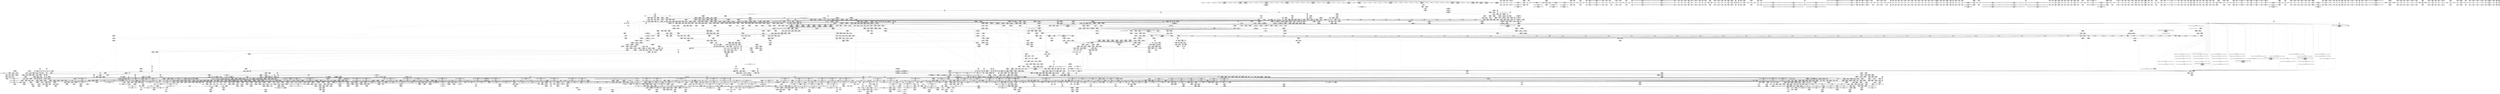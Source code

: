 digraph {
	CE0x5d2bd40 [shape=record,shape=Mrecord,label="{CE0x5d2bd40|tomoyo_const_part_length:tmp34|security/tomoyo/util.c,642|*SummSource*}"]
	CE0x3f41340 [shape=record,shape=Mrecord,label="{CE0x3f41340|tomoyo_path_permission:retval.0|*SummSink*}"]
	CE0x4cf3710 [shape=record,shape=Mrecord,label="{CE0x4cf3710|i8_0|*Constant*|*SummSource*}"]
	CE0x3ee0da0 [shape=record,shape=Mrecord,label="{CE0x3ee0da0|srcu_read_unlock:bb|*SummSink*}"]
	CE0x3fc1600 [shape=record,shape=Mrecord,label="{CE0x3fc1600|rcu_lock_release:tmp4|include/linux/rcupdate.h,423}"]
	CE0x4d13b10 [shape=record,shape=Mrecord,label="{CE0x4d13b10|tomoyo_const_part_length:return|*SummSink*}"]
	CE0x4a869b0 [shape=record,shape=Mrecord,label="{CE0x4a869b0|i32_51|*Constant*|*SummSource*}"]
	CE0x5dc7600 [shape=record,shape=Mrecord,label="{CE0x5dc7600|tomoyo_const_part_length:conv20|security/tomoyo/util.c,644|*SummSource*}"]
	CE0x76291d0 [shape=record,shape=Mrecord,label="{CE0x76291d0|tomoyo_domain:tmp12|security/tomoyo/common.h,1205|*SummSource*}"]
	CE0x76449f0 [shape=record,shape=Mrecord,label="{CE0x76449f0|i64*_getelementptr_inbounds_(_4_x_i64_,_4_x_i64_*___llvm_gcov_ctr33,_i64_0,_i64_2)|*Constant*}"]
	CE0x5add960 [shape=record,shape=Mrecord,label="{CE0x5add960|128:_i8*,_1208:_%struct.file*,_:_CMRE_40,41_}"]
	CE0x5e757b0 [shape=record,shape=Mrecord,label="{CE0x5e757b0|tomoyo_get_mode:tmp26|security/tomoyo/util.c,987}"]
	CE0x3ed27d0 [shape=record,shape=Mrecord,label="{CE0x3ed27d0|__llvm_gcov_indirect_counter_increment114:entry|*SummSource*}"]
	CE0x4db74f0 [shape=record,shape=Mrecord,label="{CE0x4db74f0|_call_void_rcu_lock_acquire(%struct.lockdep_map*_%dep_map)_#9,_!dbg_!38906|include/linux/srcu.h,222|*SummSource*}"]
	CE0x5df1480 [shape=record,shape=Mrecord,label="{CE0x5df1480|tomoyo_const_part_length:tmp37|security/tomoyo/util.c,644}"]
	CE0x5de2ca0 [shape=record,shape=Mrecord,label="{CE0x5de2ca0|tomoyo_const_part_length:tmp12|security/tomoyo/util.c,626|*SummSink*}"]
	CE0x4a99320 [shape=record,shape=Mrecord,label="{CE0x4a99320|tomoyo_path_perm:error.0|*SummSink*}"]
	CE0x4ed6bf0 [shape=record,shape=Mrecord,label="{CE0x4ed6bf0|_call_void_mcount()_#3|*SummSink*}"]
	CE0x5e69c30 [shape=record,shape=Mrecord,label="{CE0x5e69c30|tomoyo_const_part_length:tmp40|security/tomoyo/util.c,644|*SummSink*}"]
	CE0x407fad0 [shape=record,shape=Mrecord,label="{CE0x407fad0|tomoyo_const_part_length:tmp28|security/tomoyo/util.c,641|*SummSource*}"]
	CE0x4b79c10 [shape=record,shape=Mrecord,label="{CE0x4b79c10|i64_20|*Constant*}"]
	CE0x73992e0 [shape=record,shape=Mrecord,label="{CE0x73992e0|tomoyo_init_request_info:domain1|security/tomoyo/util.c,1006|*SummSource*}"]
	CE0x4ad7c40 [shape=record,shape=Mrecord,label="{CE0x4ad7c40|i32_2|*Constant*}"]
	CE0x599c500 [shape=record,shape=Mrecord,label="{CE0x599c500|tomoyo_domain:tmp20|security/tomoyo/common.h,1205|*SummSink*}"]
	CE0x4be4a40 [shape=record,shape=Mrecord,label="{CE0x4be4a40|tomoyo_path_perm:tobool24|security/tomoyo/file.c,826}"]
	CE0x3e38c40 [shape=record,shape=Mrecord,label="{CE0x3e38c40|srcu_read_lock:tmp3|*SummSink*}"]
	CE0x59ffd40 [shape=record,shape=Mrecord,label="{CE0x59ffd40|tomoyo_path_perm:tmp32|security/tomoyo/file.c,821|*SummSource*}"]
	CE0x59259b0 [shape=record,shape=Mrecord,label="{CE0x59259b0|_call_void_tomoyo_fill_path_info(%struct.tomoyo_path_info*_%symlink_target)_#9,_!dbg_!38949|security/tomoyo/file.c,816}"]
	CE0x599d360 [shape=record,shape=Mrecord,label="{CE0x599d360|GLOBAL:__srcu_read_unlock|*Constant*}"]
	CE0x5c87770 [shape=record,shape=Mrecord,label="{CE0x5c87770|rcu_lock_release:tmp|*SummSink*}"]
	CE0x3dea260 [shape=record,shape=Mrecord,label="{CE0x3dea260|tomoyo_domain:if.then}"]
	CE0x5b54650 [shape=record,shape=Mrecord,label="{CE0x5b54650|0:_%struct.tomoyo_obj_info*,_16:_%struct.tomoyo_domain_info*,_24:_%struct.tomoyo_path_info*,_40:_i8,_72:_i8,_75:_i8,_76:_i8,_77:_i8,_:_SCMRE_24,25_}"]
	CE0x4d3f250 [shape=record,shape=Mrecord,label="{CE0x4d3f250|tomoyo_path_perm:tmp49|security/tomoyo/file.c,828|*SummSource*}"]
	CE0x4b0f6d0 [shape=record,shape=Mrecord,label="{CE0x4b0f6d0|i64*_getelementptr_inbounds_(_25_x_i64_,_25_x_i64_*___llvm_gcov_ctr11,_i64_0,_i64_14)|*Constant*|*SummSink*}"]
	CE0x4c2fb10 [shape=record,shape=Mrecord,label="{CE0x4c2fb10|GLOBAL:__llvm_gcov_ctr28130|Global_var:__llvm_gcov_ctr28130}"]
	CE0x40b9d80 [shape=record,shape=Mrecord,label="{CE0x40b9d80|tomoyo_path_truncate:tmp2|*SummSource*}"]
	CE0x5cc61b0 [shape=record,shape=Mrecord,label="{CE0x5cc61b0|i64_24|*Constant*}"]
	CE0x5e69b20 [shape=record,shape=Mrecord,label="{CE0x5e69b20|tomoyo_const_part_length:tmp40|security/tomoyo/util.c,644|*SummSource*}"]
	"CONST[source:1(input),value:2(dynamic)][purpose:{object}][SrcIdx:13]"
	CE0x7441110 [shape=record,shape=Mrecord,label="{CE0x7441110|tomoyo_const_part_length:tmp17|security/tomoyo/util.c,627}"]
	CE0x5999640 [shape=record,shape=Mrecord,label="{CE0x5999640|tomoyo_fill_path_info:const_len6|security/tomoyo/util.c,668}"]
	CE0x4c19660 [shape=record,shape=Mrecord,label="{CE0x4c19660|tomoyo_fill_path_info:entry}"]
	CE0x5d94880 [shape=record,shape=Mrecord,label="{CE0x5d94880|tomoyo_domain:tmp2}"]
	CE0x5b3ff50 [shape=record,shape=Mrecord,label="{CE0x5b3ff50|tomoyo_path_perm:tmp13|security/tomoyo/file.c,799|*SummSink*}"]
	CE0x5e23f70 [shape=record,shape=Mrecord,label="{CE0x5e23f70|tomoyo_add_slash:buf|Function::tomoyo_add_slash&Arg::buf::|*SummSink*}"]
	CE0x73c9a70 [shape=record,shape=Mrecord,label="{CE0x73c9a70|tomoyo_add_slash:tobool|security/tomoyo/file.c,131|*SummSource*}"]
	CE0x75dbfb0 [shape=record,shape=Mrecord,label="{CE0x75dbfb0|tomoyo_domain:bb|*SummSink*}"]
	CE0x4ca9e60 [shape=record,shape=Mrecord,label="{CE0x4ca9e60|GLOBAL:tomoyo_realpath_from_path|*Constant*|*SummSource*}"]
	CE0x5cd6bd0 [shape=record,shape=Mrecord,label="{CE0x5cd6bd0|tomoyo_fill_path_info:name1|security/tomoyo/util.c,663}"]
	CE0x732de60 [shape=record,shape=Mrecord,label="{CE0x732de60|tomoyo_const_part_length:tmp44|security/tomoyo/util.c,645|*SummSink*}"]
	CE0x599d0e0 [shape=record,shape=Mrecord,label="{CE0x599d0e0|_call_void___srcu_read_unlock(%struct.srcu_struct*_%sp,_i32_%idx)_#9,_!dbg_!38906|include/linux/srcu.h,237|*SummSource*}"]
	CE0x5e0ae50 [shape=record,shape=Mrecord,label="{CE0x5e0ae50|tomoyo_init_request_info:bb}"]
	CE0x3e37680 [shape=record,shape=Mrecord,label="{CE0x3e37680|tomoyo_get_mode:config7|security/tomoyo/util.c,983|*SummSource*}"]
	CE0x7476890 [shape=record,shape=Mrecord,label="{CE0x7476890|tomoyo_const_part_length:tmp18|security/tomoyo/util.c,627|*SummSource*}"]
	CE0x72f8800 [shape=record,shape=Mrecord,label="{CE0x72f8800|tomoyo_init_request_info:if.then}"]
	CE0x3fb6730 [shape=record,shape=Mrecord,label="{CE0x3fb6730|tomoyo_path_permission:conv|security/tomoyo/file.c,564|*SummSink*}"]
	CE0x588a0d0 [shape=record,shape=Mrecord,label="{CE0x588a0d0|tomoyo_get_mode:return}"]
	CE0x72d43e0 [shape=record,shape=Mrecord,label="{CE0x72d43e0|GLOBAL:tomoyo_index2category|Global_var:tomoyo_index2category}"]
	CE0x4b6b200 [shape=record,shape=Mrecord,label="{CE0x4b6b200|tomoyo_const_part_length:while.body|*SummSink*}"]
	CE0x4b67b90 [shape=record,shape=Mrecord,label="{CE0x4b67b90|VOIDTB_TE_array:_GCE_.str1_private_unnamed_addr_constant_12_x_i8_c_file_%s_%s_0A_00_,_align_1:_elem_0:default:}"]
	CE0x5c15db0 [shape=record,shape=Mrecord,label="{CE0x5c15db0|COLLAPSED:_GCMRE___llvm_gcov_ctr53148_internal_global_2_x_i64_zeroinitializer:_elem_0:default:}"]
	CE0x5a53df0 [shape=record,shape=Mrecord,label="{CE0x5a53df0|128:_i8*,_1208:_%struct.file*,_:_CMRE_27,28_}"]
	CE0x599ef40 [shape=record,shape=Mrecord,label="{CE0x599ef40|i64_12|*Constant*|*SummSink*}"]
	CE0x5d08e70 [shape=record,shape=Mrecord,label="{CE0x5d08e70|srcu_read_lock:tmp2|*SummSource*}"]
	CE0x5d05aa0 [shape=record,shape=Mrecord,label="{CE0x5d05aa0|tomoyo_path_permission:tmp4|security/tomoyo/file.c,564|*SummSink*}"]
	CE0x4b67c90 [shape=record,shape=Mrecord,label="{CE0x4b67c90|tomoyo_const_part_length:return}"]
	CE0x5f18db0 [shape=record,shape=Mrecord,label="{CE0x5f18db0|tomoyo_const_part_length:tmp33|security/tomoyo/util.c,642}"]
	CE0x75d4210 [shape=record,shape=Mrecord,label="{CE0x75d4210|rcu_lock_acquire:tmp6}"]
	CE0x5b94110 [shape=record,shape=Mrecord,label="{CE0x5b94110|0:_%struct.tomoyo_obj_info*,_16:_%struct.tomoyo_domain_info*,_24:_%struct.tomoyo_path_info*,_40:_i8,_72:_i8,_75:_i8,_76:_i8,_77:_i8,_:_SCMRE_41,42_}"]
	CE0x4be52e0 [shape=record,shape=Mrecord,label="{CE0x4be52e0|i64_21|*Constant*}"]
	CE0x3fbb7c0 [shape=record,shape=Mrecord,label="{CE0x3fbb7c0|GLOBAL:__llvm_gcov_ctr31133|Global_var:__llvm_gcov_ctr31133}"]
	CE0x5e715e0 [shape=record,shape=Mrecord,label="{CE0x5e715e0|tomoyo_path_perm:if.then}"]
	CE0x3ea7c20 [shape=record,shape=Mrecord,label="{CE0x3ea7c20|i64*_getelementptr_inbounds_(_2_x_i64_,_2_x_i64_*___llvm_gcov_ctr32,_i64_0,_i64_1)|*Constant*}"]
	CE0x7361ce0 [shape=record,shape=Mrecord,label="{CE0x7361ce0|tomoyo_fill_path_info:call11|security/tomoyo/util.c,669}"]
	CE0x4db7220 [shape=record,shape=Mrecord,label="{CE0x4db7220|_call_void_rcu_lock_acquire(%struct.lockdep_map*_%dep_map)_#9,_!dbg_!38906|include/linux/srcu.h,222}"]
	CE0x4c2ad00 [shape=record,shape=Mrecord,label="{CE0x4c2ad00|tomoyo_fill_path_info:bb}"]
	CE0x5c147d0 [shape=record,shape=Mrecord,label="{CE0x5c147d0|0:_%struct.tomoyo_obj_info*,_16:_%struct.tomoyo_domain_info*,_24:_%struct.tomoyo_path_info*,_40:_i8,_72:_i8,_75:_i8,_76:_i8,_77:_i8,_:_SCMRE_61,62_}"]
	CE0x3f91b00 [shape=record,shape=Mrecord,label="{CE0x3f91b00|tomoyo_path_perm:tmp7|security/tomoyo/file.c,797}"]
	CE0x4be55f0 [shape=record,shape=Mrecord,label="{CE0x4be55f0|tomoyo_path_perm:tmp42|security/tomoyo/file.c,826}"]
	CE0x5ed1400 [shape=record,shape=Mrecord,label="{CE0x5ed1400|tomoyo_read_lock:entry|*SummSource*}"]
	CE0x599d150 [shape=record,shape=Mrecord,label="{CE0x599d150|_call_void___srcu_read_unlock(%struct.srcu_struct*_%sp,_i32_%idx)_#9,_!dbg_!38906|include/linux/srcu.h,237|*SummSink*}"]
	CE0x4a703f0 [shape=record,shape=Mrecord,label="{CE0x4a703f0|tomoyo_path_perm:tmp6|security/tomoyo/file.c,789|*SummSource*}"]
	CE0x4be4f20 [shape=record,shape=Mrecord,label="{CE0x4be4f20|i64_20|*Constant*|*SummSink*}"]
	CE0x7410610 [shape=record,shape=Mrecord,label="{CE0x7410610|_call_void_tomoyo_check_acl(%struct.tomoyo_request_info*_%r,_i1_(%struct.tomoyo_request_info*,_%struct.tomoyo_acl_info*)*_tomoyo_check_path_acl)_#9,_!dbg_!38935|security/tomoyo/file.c,571}"]
	CE0x4c5b4d0 [shape=record,shape=Mrecord,label="{CE0x4c5b4d0|i64*_getelementptr_inbounds_(_31_x_i64_,_31_x_i64_*___llvm_gcov_ctr43150,_i64_0,_i64_29)|*Constant*}"]
	CE0x4f01d50 [shape=record,shape=Mrecord,label="{CE0x4f01d50|tomoyo_get_mode:tmp11|security/tomoyo/util.c,982}"]
	CE0x5932ec0 [shape=record,shape=Mrecord,label="{CE0x5932ec0|tomoyo_init_request_info:tmp13|*LoadInst*|security/tomoyo/util.c,1011|*SummSink*}"]
	CE0x5b61d20 [shape=record,shape=Mrecord,label="{CE0x5b61d20|0:_%struct.tomoyo_obj_info*,_16:_%struct.tomoyo_domain_info*,_24:_%struct.tomoyo_path_info*,_40:_i8,_72:_i8,_75:_i8,_76:_i8,_77:_i8,_:_SCMRE_31,32_}"]
	CE0x5d4ce40 [shape=record,shape=Mrecord,label="{CE0x5d4ce40|tomoyo_add_slash:tmp7|security/tomoyo/file.c,132}"]
	CE0x598c7b0 [shape=record,shape=Mrecord,label="{CE0x598c7b0|__llvm_gcov_indirect_counter_increment114:counter|*SummSource*}"]
	CE0x5b4c730 [shape=record,shape=Mrecord,label="{CE0x5b4c730|_call_void_lock_acquire(%struct.lockdep_map*_%map,_i32_0,_i32_0,_i32_2,_i32_0,_%struct.lockdep_map*_null,_i64_ptrtoint_(i8*_blockaddress(_rcu_lock_acquire,_%__here)_to_i64))_#9,_!dbg_!38907|include/linux/rcupdate.h,418}"]
	CE0x4e9d030 [shape=record,shape=Mrecord,label="{CE0x4e9d030|tomoyo_path_permission:tmp16|security/tomoyo/file.c,571|*SummSink*}"]
	CE0x5d4a980 [shape=record,shape=Mrecord,label="{CE0x5d4a980|tomoyo_path_permission:ns|security/tomoyo/file.c,564}"]
	CE0x5adb3d0 [shape=record,shape=Mrecord,label="{CE0x5adb3d0|__llvm_gcov_indirect_counter_increment114:exit}"]
	CE0x40c8c90 [shape=record,shape=Mrecord,label="{CE0x40c8c90|tomoyo_path_perm:idxprom|security/tomoyo/file.c,797|*SummSink*}"]
	CE0x5a006e0 [shape=record,shape=Mrecord,label="{CE0x5a006e0|tomoyo_path_perm:tmp34|security/tomoyo/file.c,821|*SummSink*}"]
	CE0x5a5f630 [shape=record,shape=Mrecord,label="{CE0x5a5f630|tomoyo_path_perm:tmp10|security/tomoyo/file.c,797|*SummSink*}"]
	CE0x4d0aae0 [shape=record,shape=Mrecord,label="{CE0x4d0aae0|i64*_getelementptr_inbounds_(_31_x_i64_,_31_x_i64_*___llvm_gcov_ctr43150,_i64_0,_i64_9)|*Constant*|*SummSource*}"]
	CE0x3f696c0 [shape=record,shape=Mrecord,label="{CE0x3f696c0|i64*_getelementptr_inbounds_(_2_x_i64_,_2_x_i64_*___llvm_gcov_ctr26203,_i64_0,_i64_1)|*Constant*}"]
	CE0x4bdd810 [shape=record,shape=Mrecord,label="{CE0x4bdd810|tomoyo_read_unlock:idx|Function::tomoyo_read_unlock&Arg::idx::|*SummSink*}"]
	CE0x5d56320 [shape=record,shape=Mrecord,label="{CE0x5d56320|_call_void_mcount()_#3}"]
	CE0x5f17e40 [shape=record,shape=Mrecord,label="{CE0x5f17e40|tomoyo_const_part_length:conv|security/tomoyo/util.c,626}"]
	CE0x75f2200 [shape=record,shape=Mrecord,label="{CE0x75f2200|tomoyo_path_perm:tmp38|security/tomoyo/file.c,822|*SummSink*}"]
	CE0x5d274c0 [shape=record,shape=Mrecord,label="{CE0x5d274c0|i64*_getelementptr_inbounds_(_6_x_i64_,_6_x_i64_*___llvm_gcov_ctr25,_i64_0,_i64_4)|*Constant*}"]
	CE0x748cb70 [shape=record,shape=Mrecord,label="{CE0x748cb70|i64*_getelementptr_inbounds_(_2_x_i64_,_2_x_i64_*___llvm_gcov_ctr32,_i64_0,_i64_0)|*Constant*|*SummSource*}"]
	CE0x598cce0 [shape=record,shape=Mrecord,label="{CE0x598cce0|rcu_lock_acquire:__here|*SummSource*}"]
	CE0x5b406a0 [shape=record,shape=Mrecord,label="{CE0x5b406a0|tomoyo_path_perm:mode|security/tomoyo/file.c,800}"]
	CE0x5a77ef0 [shape=record,shape=Mrecord,label="{CE0x5a77ef0|0:_i8,_array:_GCRE_tomoyo_index2category_constant_39_x_i8_c_00_00_00_00_00_00_00_00_00_00_00_00_00_00_00_00_00_00_00_00_00_00_00_01_01_01_01_01_01_01_01_01_01_01_01_01_01_01_02_,_align_16:_elem_17::|security/tomoyo/util.c,983}"]
	CE0x5e2a920 [shape=record,shape=Mrecord,label="{CE0x5e2a920|i64*_getelementptr_inbounds_(_5_x_i64_,_5_x_i64_*___llvm_gcov_ctr32134,_i64_0,_i64_4)|*Constant*|*SummSink*}"]
	CE0x3f52650 [shape=record,shape=Mrecord,label="{CE0x3f52650|tomoyo_path_permission:arrayidx|security/tomoyo/file.c,563|*SummSink*}"]
	CE0x5a7e840 [shape=record,shape=Mrecord,label="{CE0x5a7e840|i64*_getelementptr_inbounds_(_12_x_i64_,_12_x_i64_*___llvm_gcov_ctr31133,_i64_0,_i64_10)|*Constant*}"]
	CE0x5cf4f80 [shape=record,shape=Mrecord,label="{CE0x5cf4f80|tomoyo_const_part_length:sw.epilog|*SummSink*}"]
	CE0x5c00680 [shape=record,shape=Mrecord,label="{CE0x5c00680|tomoyo_fill_path_info:tmp1}"]
	CE0x4be5060 [shape=record,shape=Mrecord,label="{CE0x4be5060|i64_21|*Constant*|*SummSink*}"]
	CE0x5a31fe0 [shape=record,shape=Mrecord,label="{CE0x5a31fe0|tomoyo_fill_path_info:tmp9|security/tomoyo/util.c,667|*SummSink*}"]
	CE0x59875c0 [shape=record,shape=Mrecord,label="{CE0x59875c0|tomoyo_get_realpath:name1|security/tomoyo/file.c,151|*SummSink*}"]
	CE0x5a047d0 [shape=record,shape=Mrecord,label="{CE0x5a047d0|tomoyo_get_mode:tmp28|security/tomoyo/util.c,988|*SummSource*}"]
	CE0x5b53f10 [shape=record,shape=Mrecord,label="{CE0x5b53f10|0:_%struct.tomoyo_obj_info*,_16:_%struct.tomoyo_domain_info*,_24:_%struct.tomoyo_path_info*,_40:_i8,_72:_i8,_75:_i8,_76:_i8,_77:_i8,_:_SCMRE_8,16_|*MultipleSource*|security/tomoyo/file.c, 787|security/tomoyo/file.c,787|Function::tomoyo_init_request_info&Arg::r::|security/tomoyo/file.c,800}"]
	CE0x4ce2ee0 [shape=record,shape=Mrecord,label="{CE0x4ce2ee0|tomoyo_path_perm:r|security/tomoyo/file.c, 787|*SummSink*}"]
	CE0x3e35de0 [shape=record,shape=Mrecord,label="{CE0x3e35de0|GLOBAL:lock_acquire|*Constant*}"]
	CE0x74acc90 [shape=record,shape=Mrecord,label="{CE0x74acc90|tomoyo_path_perm:call16|security/tomoyo/file.c,820|*SummSource*}"]
	CE0x5df22d0 [shape=record,shape=Mrecord,label="{CE0x5df22d0|tomoyo_domain:tmp6|security/tomoyo/common.h,1205}"]
	CE0x5c15b80 [shape=record,shape=Mrecord,label="{CE0x5c15b80|GLOBAL:current_task|Global_var:current_task|*SummSource*}"]
	CE0x3fceec0 [shape=record,shape=Mrecord,label="{CE0x3fceec0|tomoyo_const_part_length:tmp2|security/tomoyo/util.c,624|*SummSource*}"]
	CE0x74861f0 [shape=record,shape=Mrecord,label="{CE0x74861f0|i64_0|*Constant*}"]
	CE0x5a44530 [shape=record,shape=Mrecord,label="{CE0x5a44530|i64*_getelementptr_inbounds_(_2_x_i64_,_2_x_i64_*___llvm_gcov_ctr31,_i64_0,_i64_0)|*Constant*|*SummSource*}"]
	CE0x4cf3390 [shape=record,shape=Mrecord,label="{CE0x4cf3390|tomoyo_path_perm:tmp4|security/tomoyo/file.c,788|*SummSource*}"]
	CE0x4dd75c0 [shape=record,shape=Mrecord,label="{CE0x4dd75c0|tomoyo_path_permission:tmp5|*LoadInst*|security/tomoyo/file.c,564|*SummSink*}"]
	CE0x75d44c0 [shape=record,shape=Mrecord,label="{CE0x75d44c0|rcu_lock_acquire:tmp6|*SummSource*}"]
	CE0x4bf5190 [shape=record,shape=Mrecord,label="{CE0x4bf5190|srcu_read_unlock:sp|Function::srcu_read_unlock&Arg::sp::|*SummSink*}"]
	CE0x74b8500 [shape=record,shape=Mrecord,label="{CE0x74b8500|tomoyo_path_perm:conv17|security/tomoyo/file.c,821|*SummSink*}"]
	CE0x4bbbb20 [shape=record,shape=Mrecord,label="{CE0x4bbbb20|i64_5|*Constant*|*SummSource*}"]
	CE0x7476590 [shape=record,shape=Mrecord,label="{CE0x7476590|tomoyo_fill_path_info:sub|security/tomoyo/util.c,667}"]
	CE0x5ac5fb0 [shape=record,shape=Mrecord,label="{CE0x5ac5fb0|i64*_getelementptr_inbounds_(_4_x_i64_,_4_x_i64_*___llvm_gcov_ctr24,_i64_0,_i64_1)|*Constant*|*SummSink*}"]
	CE0x4d00100 [shape=record,shape=Mrecord,label="{CE0x4d00100|COLLAPSED:_GCMRE___llvm_gcov_ctr24_internal_global_4_x_i64_zeroinitializer:_elem_0:default:}"]
	CE0x5b94370 [shape=record,shape=Mrecord,label="{CE0x5b94370|0:_%struct.tomoyo_obj_info*,_16:_%struct.tomoyo_domain_info*,_24:_%struct.tomoyo_path_info*,_40:_i8,_72:_i8,_75:_i8,_76:_i8,_77:_i8,_:_SCMRE_42,43_}"]
	CE0x4be2f00 [shape=record,shape=Mrecord,label="{CE0x4be2f00|tomoyo_fill_path_info:cmp|security/tomoyo/util.c,667|*SummSource*}"]
	CE0x4c86760 [shape=record,shape=Mrecord,label="{CE0x4c86760|tomoyo_path_permission:tmp10|security/tomoyo/file.c,565|*SummSink*}"]
	CE0x5988040 [shape=record,shape=Mrecord,label="{CE0x5988040|__llvm_gcov_indirect_counter_increment:pred|*SummSource*}"]
	"CONST[source:0(mediator),value:2(dynamic)][purpose:{object}][SnkIdx:2]"
	CE0x74a72a0 [shape=record,shape=Mrecord,label="{CE0x74a72a0|tomoyo_read_unlock:tmp|*SummSink*}"]
	CE0x5e4d770 [shape=record,shape=Mrecord,label="{CE0x5e4d770|tomoyo_path_perm:sw.epilog|*SummSource*}"]
	CE0x4afd490 [shape=record,shape=Mrecord,label="{CE0x4afd490|tomoyo_const_part_length:lor.lhs.false23|*SummSink*}"]
	CE0x4d67ea0 [shape=record,shape=Mrecord,label="{CE0x4d67ea0|tomoyo_init_request_info:tmp9|security/tomoyo/util.c,1006|*SummSink*}"]
	CE0x755ca80 [shape=record,shape=Mrecord,label="{CE0x755ca80|tomoyo_path_perm:tmp5|security/tomoyo/file.c,789}"]
	CE0x74906d0 [shape=record,shape=Mrecord,label="{CE0x74906d0|rcu_lock_release:tmp}"]
	CE0x4d0b6a0 [shape=record,shape=Mrecord,label="{CE0x4d0b6a0|i64_1|*Constant*}"]
	CE0x4b66050 [shape=record,shape=Mrecord,label="{CE0x4b66050|tomoyo_fill_path_info:tmp11|security/tomoyo/util.c,667|*SummSource*}"]
	CE0x3fbbd50 [shape=record,shape=Mrecord,label="{CE0x3fbbd50|GLOBAL:__llvm_gcov_ctr34|Global_var:__llvm_gcov_ctr34|*SummSource*}"]
	CE0x3cf1680 [shape=record,shape=Mrecord,label="{CE0x3cf1680|tomoyo_domain:land.lhs.true|*SummSource*}"]
	CE0x4b889b0 [shape=record,shape=Mrecord,label="{CE0x4b889b0|tomoyo_audit_path_log:param1|security/tomoyo/file.c,169|*SummSource*}"]
	CE0x4ca9ed0 [shape=record,shape=Mrecord,label="{CE0x4ca9ed0|GLOBAL:tomoyo_realpath_from_path|*Constant*|*SummSink*}"]
	CE0x4bab230 [shape=record,shape=Mrecord,label="{CE0x4bab230|COLLAPSED:_GCMRE___llvm_gcov_ctr31_internal_global_2_x_i64_zeroinitializer:_elem_0:default:}"]
	CE0x73758d0 [shape=record,shape=Mrecord,label="{CE0x73758d0|tomoyo_init_request_info:ns|security/tomoyo/util.c,1010}"]
	CE0x40c84a0 [shape=record,shape=Mrecord,label="{CE0x40c84a0|0:_i8,_array:_GCR_tomoyo_p2mac_internal_constant_11_x_i8_c_00_01_01_01_03_04_06_09_0A_13_15_,_align_1:_elem_0::|security/tomoyo/file.c,797}"]
	CE0x5b60620 [shape=record,shape=Mrecord,label="{CE0x5b60620|tomoyo_const_part_length:cmp|security/tomoyo/util.c,626}"]
	CE0x599dc00 [shape=record,shape=Mrecord,label="{CE0x599dc00|get_current:bb|*SummSource*}"]
	CE0x5d2bc20 [shape=record,shape=Mrecord,label="{CE0x5d2bc20|tomoyo_const_part_length:tmp34|security/tomoyo/util.c,642}"]
	CE0x7486800 [shape=record,shape=Mrecord,label="{CE0x7486800|tomoyo_domain:bb}"]
	CE0x755c000 [shape=record,shape=Mrecord,label="{CE0x755c000|tomoyo_init_request_info:tmp3|security/tomoyo/util.c,1004}"]
	CE0x6933d30 [shape=record,shape=Mrecord,label="{CE0x6933d30|tomoyo_get_mode:tmp}"]
	CE0x5af66f0 [shape=record,shape=Mrecord,label="{CE0x5af66f0|tomoyo_get_realpath:path|Function::tomoyo_get_realpath&Arg::path::}"]
	CE0x74be950 [shape=record,shape=Mrecord,label="{CE0x74be950|i64**_getelementptr_inbounds_(_3_x_i64*_,_3_x_i64*_*___llvm_gcda_edge_table,_i64_0,_i64_1)|*Constant*|*SummSink*}"]
	CE0x7385200 [shape=record,shape=Mrecord,label="{CE0x7385200|tomoyo_const_part_length:bb|*SummSource*}"]
	CE0x4f017e0 [shape=record,shape=Mrecord,label="{CE0x4f017e0|GLOBAL:tomoyo_profile|*Constant*|*SummSource*}"]
	CE0x5a984f0 [shape=record,shape=Mrecord,label="{CE0x5a984f0|tomoyo_const_part_length:if.end}"]
	CE0x3e9e050 [shape=record,shape=Mrecord,label="{CE0x3e9e050|tomoyo_path_permission:do.cond|*SummSource*}"]
	CE0x4bb0660 [shape=record,shape=Mrecord,label="{CE0x4bb0660|tomoyo_const_part_length:tmp3|security/tomoyo/util.c,624}"]
	CE0x748ca20 [shape=record,shape=Mrecord,label="{CE0x748ca20|srcu_read_unlock:bb}"]
	CE0x4ca99a0 [shape=record,shape=Mrecord,label="{CE0x4ca99a0|tomoyo_get_realpath:return|*SummSink*}"]
	CE0x5b58600 [shape=record,shape=Mrecord,label="{CE0x5b58600|tomoyo_get_mode:tmp22|security/tomoyo/util.c,986}"]
	CE0x4b0f1a0 [shape=record,shape=Mrecord,label="{CE0x4b0f1a0|tomoyo_path_perm:tmp27|security/tomoyo/file.c,814|*SummSink*}"]
	CE0x3f53240 [shape=record,shape=Mrecord,label="{CE0x3f53240|tomoyo_get_mode:ns|Function::tomoyo_get_mode&Arg::ns::}"]
	CE0x5c9dcf0 [shape=record,shape=Mrecord,label="{CE0x5c9dcf0|rcu_lock_release:__here|*SummSource*}"]
	CE0x5be0330 [shape=record,shape=Mrecord,label="{CE0x5be0330|0:_i8,_array:_GCRE_tomoyo_index2category_constant_39_x_i8_c_00_00_00_00_00_00_00_00_00_00_00_00_00_00_00_00_00_00_00_00_00_00_00_01_01_01_01_01_01_01_01_01_01_01_01_01_01_01_02_,_align_16:_elem_27::|security/tomoyo/util.c,983}"]
	CE0x5ea8470 [shape=record,shape=Mrecord,label="{CE0x5ea8470|tomoyo_read_lock:call|security/tomoyo/common.h,1097}"]
	CE0x4026000 [shape=record,shape=Mrecord,label="{CE0x4026000|i64*_getelementptr_inbounds_(_11_x_i64_,_11_x_i64_*___llvm_gcov_ctr54147,_i64_0,_i64_0)|*Constant*}"]
	CE0x5933110 [shape=record,shape=Mrecord,label="{CE0x5933110|i64*_getelementptr_inbounds_(_6_x_i64_,_6_x_i64_*___llvm_gcov_ctr25,_i64_0,_i64_3)|*Constant*|*SummSink*}"]
	CE0x407f4f0 [shape=record,shape=Mrecord,label="{CE0x407f4f0|tomoyo_const_part_length:tmp27|security/tomoyo/util.c,641}"]
	CE0x4c5b680 [shape=record,shape=Mrecord,label="{CE0x4c5b680|tomoyo_const_part_length:tmp50|security/tomoyo/util.c,651|*SummSource*}"]
	CE0x5a66dc0 [shape=record,shape=Mrecord,label="{CE0x5a66dc0|tomoyo_domain:tmp11|security/tomoyo/common.h,1205}"]
	CE0x4d8b680 [shape=record,shape=Mrecord,label="{CE0x4d8b680|0:_i8,_array:_GCRE_tomoyo_index2category_constant_39_x_i8_c_00_00_00_00_00_00_00_00_00_00_00_00_00_00_00_00_00_00_00_00_00_00_00_01_01_01_01_01_01_01_01_01_01_01_01_01_01_01_02_,_align_16:_elem_11::|security/tomoyo/util.c,983}"]
	CE0x5a04090 [shape=record,shape=Mrecord,label="{CE0x5a04090|i64*_getelementptr_inbounds_(_12_x_i64_,_12_x_i64_*___llvm_gcov_ctr31133,_i64_0,_i64_11)|*Constant*}"]
	CE0x3ee13b0 [shape=record,shape=Mrecord,label="{CE0x3ee13b0|tomoyo_get_mode:tmp16|security/tomoyo/util.c,983}"]
	CE0x4c10f00 [shape=record,shape=Mrecord,label="{CE0x4c10f00|GLOBAL:tomoyo_encode|*Constant*|*SummSource*}"]
	CE0x691f1c0 [shape=record,shape=Mrecord,label="{CE0x691f1c0|tomoyo_domain:tmp3}"]
	CE0x5d45650 [shape=record,shape=Mrecord,label="{CE0x5d45650|tomoyo_get_realpath:tmp12|security/tomoyo/file.c,156|*SummSink*}"]
	CE0x74c73b0 [shape=record,shape=Mrecord,label="{CE0x74c73b0|0:_i8*,_array:_GCRE_tomoyo_path_keyword_external_constant_11_x_i8*_:_elem_3::|security/tomoyo/file.c,167}"]
	CE0x4cffda0 [shape=record,shape=Mrecord,label="{CE0x4cffda0|rcu_lock_release:tmp3|*SummSink*}"]
	CE0x73d5c20 [shape=record,shape=Mrecord,label="{CE0x73d5c20|tomoyo_path_perm:tmp3|security/tomoyo/file.c,788}"]
	CE0x72f8e40 [shape=record,shape=Mrecord,label="{CE0x72f8e40|tomoyo_fill_path_info:cmp8|security/tomoyo/util.c,668}"]
	CE0x5966b20 [shape=record,shape=Mrecord,label="{CE0x5966b20|i64_4|*Constant*}"]
	CE0x74ad960 [shape=record,shape=Mrecord,label="{CE0x74ad960|tomoyo_path_permission:operation|Function::tomoyo_path_permission&Arg::operation::|*SummSource*}"]
	CE0x40e2770 [shape=record,shape=Mrecord,label="{CE0x40e2770|168:_%struct.tomoyo_path_info*,_:_SCMRE_40,168_|*MultipleSource*|security/tomoyo/file.c, 788|security/tomoyo/file.c,788|security/tomoyo/file.c,788|Function::tomoyo_path_perm&Arg::path::|Function::tomoyo_path_truncate&Arg::path::}"]
	CE0x3e39170 [shape=record,shape=Mrecord,label="{CE0x3e39170|tomoyo_const_part_length:tmp16|security/tomoyo/util.c,627}"]
	CE0x74acdf0 [shape=record,shape=Mrecord,label="{CE0x74acdf0|GLOBAL:tomoyo_path_permission|*Constant*|*SummSource*}"]
	CE0x5f02aa0 [shape=record,shape=Mrecord,label="{CE0x5f02aa0|tomoyo_const_part_length:incdec.ptr|security/tomoyo/util.c,626|*SummSource*}"]
	CE0x5f0da70 [shape=record,shape=Mrecord,label="{CE0x5f0da70|tomoyo_audit_path_log:arrayidx|security/tomoyo/file.c,167|*SummSource*}"]
	CE0x7476520 [shape=record,shape=Mrecord,label="{CE0x7476520|tomoyo_fill_path_info:idxprom|security/tomoyo/util.c,667}"]
	CE0x74115f0 [shape=record,shape=Mrecord,label="{CE0x74115f0|tomoyo_domain:tmp6|security/tomoyo/common.h,1205|*SummSink*}"]
	CE0x691e720 [shape=record,shape=Mrecord,label="{CE0x691e720|COLLAPSED:_GCMRE___llvm_gcov_ctr34_internal_global_10_x_i64_zeroinitializer:_elem_0:default:}"]
	CE0x5d56870 [shape=record,shape=Mrecord,label="{CE0x5d56870|i64_0|*Constant*}"]
	CE0x5d9d6b0 [shape=record,shape=Mrecord,label="{CE0x5d9d6b0|GLOBAL:tomoyo_realpath_from_path|*Constant*}"]
	CE0x7427830 [shape=record,shape=Mrecord,label="{CE0x7427830|_ret_i32_%call,_!dbg_!38912|security/tomoyo/file.c,167|*SummSink*}"]
	CE0x4ac8c50 [shape=record,shape=Mrecord,label="{CE0x4ac8c50|tomoyo_path_truncate:tmp3|*SummSource*}"]
	CE0x5a8e5f0 [shape=record,shape=Mrecord,label="{CE0x5a8e5f0|i32_-1|*Constant*}"]
	CE0x3fd4430 [shape=record,shape=Mrecord,label="{CE0x3fd4430|tomoyo_const_part_length:conv2|security/tomoyo/util.c,627|*SummSource*}"]
	CE0x5f2cb30 [shape=record,shape=Mrecord,label="{CE0x5f2cb30|tomoyo_init_request_info:tmp6|security/tomoyo/util.c,1004}"]
	CE0x5989730 [shape=record,shape=Mrecord,label="{CE0x5989730|i64_0|*Constant*}"]
	CE0x4ca9900 [shape=record,shape=Mrecord,label="{CE0x4ca9900|tomoyo_get_realpath:return|*SummSource*}"]
	CE0x4b6a100 [shape=record,shape=Mrecord,label="{CE0x4b6a100|tomoyo_const_part_length:incdec.ptr|security/tomoyo/util.c,626|*SummSink*}"]
	CE0x4c55970 [shape=record,shape=Mrecord,label="{CE0x4c55970|i8*_undef|*Constant*}"]
	CE0x5b58dd0 [shape=record,shape=Mrecord,label="{CE0x5b58dd0|tomoyo_get_mode:tmp22|security/tomoyo/util.c,986|*SummSink*}"]
	CE0x755c620 [shape=record,shape=Mrecord,label="{CE0x755c620|i32_8|*Constant*|*SummSink*}"]
	CE0x5e5ccc0 [shape=record,shape=Mrecord,label="{CE0x5e5ccc0|i64_80|*Constant*}"]
	CE0x591aa60 [shape=record,shape=Mrecord,label="{CE0x591aa60|128:_i8*,_1208:_%struct.file*,_:_CMRE_21,22_}"]
	CE0x5e2a230 [shape=record,shape=Mrecord,label="{CE0x5e2a230|tomoyo_get_realpath:tmp8|security/tomoyo/file.c,152}"]
	CE0x7640c80 [shape=record,shape=Mrecord,label="{CE0x7640c80|0:_i8*,_array:_GCRE_tomoyo_path_keyword_external_constant_11_x_i8*_:_elem_0::|security/tomoyo/file.c,167}"]
	CE0x4c8ca30 [shape=record,shape=Mrecord,label="{CE0x4c8ca30|COLLAPSED:_GCMRE___llvm_gcov_ctr32_internal_global_2_x_i64_zeroinitializer:_elem_0:default:}"]
	CE0x7645900 [shape=record,shape=Mrecord,label="{CE0x7645900|get_current:tmp|*SummSink*}"]
	CE0x7412010 [shape=record,shape=Mrecord,label="{CE0x7412010|tomoyo_fill_path_info:const_len|security/tomoyo/util.c,666|*SummSink*}"]
	CE0x4be4c90 [shape=record,shape=Mrecord,label="{CE0x4be4c90|tomoyo_path_perm:tobool24|security/tomoyo/file.c,826|*SummSink*}"]
	CE0x6933760 [shape=record,shape=Mrecord,label="{CE0x6933760|_ret_void,_!dbg_!38908|include/linux/rcupdate.h,419}"]
	CE0x599deb0 [shape=record,shape=Mrecord,label="{CE0x599deb0|i64*_getelementptr_inbounds_(_2_x_i64_,_2_x_i64_*___llvm_gcov_ctr53148,_i64_0,_i64_0)|*Constant*}"]
	CE0x5d9b4f0 [shape=record,shape=Mrecord,label="{CE0x5d9b4f0|GLOBAL:tomoyo_domain.__warned|Global_var:tomoyo_domain.__warned|*SummSource*}"]
	CE0x4bbf2d0 [shape=record,shape=Mrecord,label="{CE0x4bbf2d0|i64*_getelementptr_inbounds_(_31_x_i64_,_31_x_i64_*___llvm_gcov_ctr43150,_i64_0,_i64_30)|*Constant*}"]
	CE0x4e23960 [shape=record,shape=Mrecord,label="{CE0x4e23960|__llvm_gcov_indirect_counter_increment:tmp1}"]
	CE0x4b6aa30 [shape=record,shape=Mrecord,label="{CE0x4b6aa30|i32_48|*Constant*|*SummSource*}"]
	CE0x73ab4b0 [shape=record,shape=Mrecord,label="{CE0x73ab4b0|i64*_getelementptr_inbounds_(_31_x_i64_,_31_x_i64_*___llvm_gcov_ctr43150,_i64_0,_i64_27)|*Constant*}"]
	CE0x59236d0 [shape=record,shape=Mrecord,label="{CE0x59236d0|_call_void_mcount()_#3}"]
	CE0x4b79880 [shape=record,shape=Mrecord,label="{CE0x4b79880|GLOBAL:tomoyo_read_unlock|*Constant*|*SummSink*}"]
	CE0x3f69320 [shape=record,shape=Mrecord,label="{CE0x3f69320|tomoyo_path_perm:path|Function::tomoyo_path_perm&Arg::path::|*SummSource*}"]
	CE0x5b21c80 [shape=record,shape=Mrecord,label="{CE0x5b21c80|tomoyo_get_realpath:tmp3|security/tomoyo/file.c,151|*SummSource*}"]
	CE0x7362810 [shape=record,shape=Mrecord,label="{CE0x7362810|tomoyo_fill_path_info:hash|security/tomoyo/util.c,669|*SummSink*}"]
	CE0x5b61ac0 [shape=record,shape=Mrecord,label="{CE0x5b61ac0|0:_%struct.tomoyo_obj_info*,_16:_%struct.tomoyo_domain_info*,_24:_%struct.tomoyo_path_info*,_40:_i8,_72:_i8,_75:_i8,_76:_i8,_77:_i8,_:_SCMRE_30,31_}"]
	CE0x4ed73a0 [shape=record,shape=Mrecord,label="{CE0x4ed73a0|0:_i8,_array:_GCRE_tomoyo_index2category_constant_39_x_i8_c_00_00_00_00_00_00_00_00_00_00_00_00_00_00_00_00_00_00_00_00_00_00_00_01_01_01_01_01_01_01_01_01_01_01_01_01_01_01_02_,_align_16:_elem_3::|security/tomoyo/util.c,983}"]
	CE0x5b4c7a0 [shape=record,shape=Mrecord,label="{CE0x5b4c7a0|_call_void_lock_acquire(%struct.lockdep_map*_%map,_i32_0,_i32_0,_i32_2,_i32_0,_%struct.lockdep_map*_null,_i64_ptrtoint_(i8*_blockaddress(_rcu_lock_acquire,_%__here)_to_i64))_#9,_!dbg_!38907|include/linux/rcupdate.h,418|*SummSource*}"]
	CE0x4c8e1e0 [shape=record,shape=Mrecord,label="{CE0x4c8e1e0|i32_22|*Constant*|*SummSource*}"]
	CE0x5941210 [shape=record,shape=Mrecord,label="{CE0x5941210|i64_8|*Constant*|*SummSource*}"]
	CE0x4ec7ff0 [shape=record,shape=Mrecord,label="{CE0x4ec7ff0|tomoyo_domain:tmp16|security/tomoyo/common.h,1205}"]
	CE0x6932840 [shape=record,shape=Mrecord,label="{CE0x6932840|0:_i8,_array:_GCRE_tomoyo_index2category_constant_39_x_i8_c_00_00_00_00_00_00_00_00_00_00_00_00_00_00_00_00_00_00_00_00_00_00_00_01_01_01_01_01_01_01_01_01_01_01_01_01_01_01_02_,_align_16:_elem_10::|security/tomoyo/util.c,983}"]
	CE0x72850d0 [shape=record,shape=Mrecord,label="{CE0x72850d0|tomoyo_read_lock:tmp|*SummSink*}"]
	CE0x72fc3b0 [shape=record,shape=Mrecord,label="{CE0x72fc3b0|i64*_getelementptr_inbounds_(_5_x_i64_,_5_x_i64_*___llvm_gcov_ctr32134,_i64_0,_i64_4)|*Constant*|*SummSource*}"]
	CE0x4c19ca0 [shape=record,shape=Mrecord,label="{CE0x4c19ca0|i64*_getelementptr_inbounds_(_6_x_i64_,_6_x_i64_*___llvm_gcov_ctr26,_i64_0,_i64_5)|*Constant*|*SummSink*}"]
	CE0x75e4950 [shape=record,shape=Mrecord,label="{CE0x75e4950|tomoyo_fill_path_info:land.rhs}"]
	CE0x5d94d40 [shape=record,shape=Mrecord,label="{CE0x5d94d40|tomoyo_path_permission:conv3|security/tomoyo/file.c,565|*SummSink*}"]
	CE0x4a9a440 [shape=record,shape=Mrecord,label="{CE0x4a9a440|tomoyo_get_mode:tmp17|security/tomoyo/util.c,983}"]
	CE0x4c3fc60 [shape=record,shape=Mrecord,label="{CE0x4c3fc60|tomoyo_path_perm:error.1|*SummSink*}"]
	CE0x4aada80 [shape=record,shape=Mrecord,label="{CE0x4aada80|tomoyo_path_perm:name23|security/tomoyo/file.c,824|*SummSource*}"]
	CE0x7366330 [shape=record,shape=Mrecord,label="{CE0x7366330|i32_2|*Constant*}"]
	CE0x3ff0400 [shape=record,shape=Mrecord,label="{CE0x3ff0400|tomoyo_audit_path_log:tmp1|*SummSource*}"]
	CE0x72f88a0 [shape=record,shape=Mrecord,label="{CE0x72f88a0|tomoyo_init_request_info:if.then|*SummSource*}"]
	CE0x73db390 [shape=record,shape=Mrecord,label="{CE0x73db390|tomoyo_get_mode:tobool|security/tomoyo/util.c,978|*SummSource*}"]
	CE0x4bd1ee0 [shape=record,shape=Mrecord,label="{CE0x4bd1ee0|tomoyo_init_request_info:domain|Function::tomoyo_init_request_info&Arg::domain::|*SummSink*}"]
	CE0x5998f00 [shape=record,shape=Mrecord,label="{CE0x5998f00|tomoyo_fill_path_info:frombool|security/tomoyo/util.c,667}"]
	CE0x3f7b480 [shape=record,shape=Mrecord,label="{CE0x3f7b480|i8_7|*Constant*|*SummSource*}"]
	CE0x5e887c0 [shape=record,shape=Mrecord,label="{CE0x5e887c0|_call_void_mcount()_#3|*SummSink*}"]
	CE0x4127ea0 [shape=record,shape=Mrecord,label="{CE0x4127ea0|i64*_getelementptr_inbounds_(_6_x_i64_,_6_x_i64_*___llvm_gcov_ctr26,_i64_0,_i64_0)|*Constant*}"]
	CE0x3e37f40 [shape=record,shape=Mrecord,label="{CE0x3e37f40|tomoyo_get_mode:add|security/tomoyo/util.c,984|*SummSource*}"]
	CE0x7352be0 [shape=record,shape=Mrecord,label="{CE0x7352be0|tomoyo_path_perm:cleanup}"]
	CE0x74228f0 [shape=record,shape=Mrecord,label="{CE0x74228f0|_call_void___llvm_gcov_indirect_counter_increment(i32*___llvm_gcov_global_state_pred,_i64**_getelementptr_inbounds_(_3_x_i64*_,_3_x_i64*_*___llvm_gcda_edge_table,_i64_0,_i64_0)),_!dbg_!38953|security/tomoyo/file.c,820}"]
	CE0x732ddf0 [shape=record,shape=Mrecord,label="{CE0x732ddf0|i64*_getelementptr_inbounds_(_31_x_i64_,_31_x_i64_*___llvm_gcov_ctr43150,_i64_0,_i64_26)|*Constant*|*SummSink*}"]
	CE0x5c68bf0 [shape=record,shape=Mrecord,label="{CE0x5c68bf0|tomoyo_get_realpath:tmp11|security/tomoyo/file.c,156|*SummSource*}"]
	CE0x40d9410 [shape=record,shape=Mrecord,label="{CE0x40d9410|i32_4|*Constant*}"]
	CE0x59dca10 [shape=record,shape=Mrecord,label="{CE0x59dca10|i64*_getelementptr_inbounds_(_5_x_i64_,_5_x_i64_*___llvm_gcov_ctr28130,_i64_0,_i64_0)|*Constant*}"]
	CE0x5cf47d0 [shape=record,shape=Mrecord,label="{CE0x5cf47d0|tomoyo_const_part_length:add29|security/tomoyo/util.c,646|*SummSource*}"]
	CE0x4dc2a90 [shape=record,shape=Mrecord,label="{CE0x4dc2a90|tomoyo_fill_path_info:tmp2|*LoadInst*|security/tomoyo/util.c,663}"]
	CE0x5cd6120 [shape=record,shape=Mrecord,label="{CE0x5cd6120|tomoyo_fill_path_info:tmp6|security/tomoyo/util.c,667}"]
	CE0x5ad54a0 [shape=record,shape=Mrecord,label="{CE0x5ad54a0|_call_void_lockdep_rcu_suspicious(i8*_getelementptr_inbounds_(_25_x_i8_,_25_x_i8_*_.str12,_i32_0,_i32_0),_i32_1205,_i8*_getelementptr_inbounds_(_45_x_i8_,_45_x_i8_*_.str13,_i32_0,_i32_0))_#9,_!dbg_!38917|security/tomoyo/common.h,1205}"]
	CE0x72d3700 [shape=record,shape=Mrecord,label="{CE0x72d3700|tomoyo_fill_path_info:is_dir|security/tomoyo/util.c,667}"]
	CE0x3f0b8f0 [shape=record,shape=Mrecord,label="{CE0x3f0b8f0|0:_i8*,_array:_GCRE_tomoyo_path_keyword_external_constant_11_x_i8*_:_elem_6::|security/tomoyo/file.c,167}"]
	CE0x59bc550 [shape=record,shape=Mrecord,label="{CE0x59bc550|tomoyo_const_part_length:sw.epilog}"]
	"CONST[source:0(mediator),value:2(dynamic)][purpose:{subject}][SnkIdx:0]"
	CE0x73dad10 [shape=record,shape=Mrecord,label="{CE0x73dad10|GLOBAL:__llvm_gcov_ctr28130|Global_var:__llvm_gcov_ctr28130|*SummSource*}"]
	CE0x4057ed0 [shape=record,shape=Mrecord,label="{CE0x4057ed0|tomoyo_const_part_length:conv11|security/tomoyo/util.c,641|*SummSource*}"]
	CE0x5ad4f20 [shape=record,shape=Mrecord,label="{CE0x5ad4f20|tomoyo_fill_path_info:const_len6|security/tomoyo/util.c,668}"]
	CE0x4b926a0 [shape=record,shape=Mrecord,label="{CE0x4b926a0|i64_ptrtoint_(i8*_blockaddress(_rcu_lock_release,_%__here)_to_i64)|*Constant*|*SummSource*}"]
	CE0x5e19630 [shape=record,shape=Mrecord,label="{CE0x5e19630|i32_10|*Constant*|*SummSink*}"]
	CE0x4d0bb10 [shape=record,shape=Mrecord,label="{CE0x4d0bb10|srcu_read_lock:tmp|*SummSink*}"]
	CE0x4c66b20 [shape=record,shape=Mrecord,label="{CE0x4c66b20|tomoyo_path_permission:path7|security/tomoyo/file.c,569|*SummSink*}"]
	CE0x5adade0 [shape=record,shape=Mrecord,label="{CE0x5adade0|i8*_undef|*Constant*|*SummSource*}"]
	CE0x5f18c00 [shape=record,shape=Mrecord,label="{CE0x5f18c00|tomoyo_const_part_length:tmp32|security/tomoyo/util.c,641|*SummSink*}"]
	CE0x5a8f060 [shape=record,shape=Mrecord,label="{CE0x5a8f060|tomoyo_get_realpath:tmp6|security/tomoyo/file.c,151|*SummSource*}"]
	CE0x3ed2e70 [shape=record,shape=Mrecord,label="{CE0x3ed2e70|tomoyo_const_part_length:tmp1|*SummSource*}"]
	CE0x4d57db0 [shape=record,shape=Mrecord,label="{CE0x4d57db0|tomoyo_fill_path_info:tobool|security/tomoyo/util.c,667}"]
	CE0x4ec7950 [shape=record,shape=Mrecord,label="{CE0x4ec7950|GLOBAL:rcu_lock_acquire|*Constant*|*SummSink*}"]
	CE0x745b610 [shape=record,shape=Mrecord,label="{CE0x745b610|i64*_getelementptr_inbounds_(_31_x_i64_,_31_x_i64_*___llvm_gcov_ctr43150,_i64_0,_i64_28)|*Constant*|*SummSource*}"]
	CE0x3f41280 [shape=record,shape=Mrecord,label="{CE0x3f41280|tomoyo_path_permission:retval.0|*SummSource*}"]
	CE0x4bf50f0 [shape=record,shape=Mrecord,label="{CE0x4bf50f0|srcu_read_unlock:sp|Function::srcu_read_unlock&Arg::sp::|*SummSource*}"]
	CE0x4d1e360 [shape=record,shape=Mrecord,label="{CE0x4d1e360|tomoyo_path_perm:tmp50|security/tomoyo/file.c,829}"]
	CE0x5d83c90 [shape=record,shape=Mrecord,label="{CE0x5d83c90|tomoyo_path_permission:tmp14|security/tomoyo/file.c,567|*SummSink*}"]
	CE0x75e4230 [shape=record,shape=Mrecord,label="{CE0x75e4230|srcu_read_lock:bb|*SummSink*}"]
	CE0x5dfa980 [shape=record,shape=Mrecord,label="{CE0x5dfa980|tomoyo_domain:tmp21|security/tomoyo/common.h,1205|*SummSink*}"]
	CE0x4d57fc0 [shape=record,shape=Mrecord,label="{CE0x4d57fc0|tomoyo_fill_path_info:tmp3|security/tomoyo/util.c,667}"]
	CE0x58837d0 [shape=record,shape=Mrecord,label="{CE0x58837d0|tomoyo_get_mode:arrayidx|security/tomoyo/util.c,981|*SummSink*}"]
	CE0x5e23a40 [shape=record,shape=Mrecord,label="{CE0x5e23a40|GLOBAL:tomoyo_add_slash|*Constant*|*SummSource*}"]
	CE0x5dfa1e0 [shape=record,shape=Mrecord,label="{CE0x5dfa1e0|tomoyo_domain:cred|security/tomoyo/common.h,1205|*SummSink*}"]
	CE0x7361e30 [shape=record,shape=Mrecord,label="{CE0x7361e30|tomoyo_fill_path_info:call11|security/tomoyo/util.c,669|*SummSource*}"]
	CE0x4c38600 [shape=record,shape=Mrecord,label="{CE0x4c38600|i64*_getelementptr_inbounds_(_25_x_i64_,_25_x_i64_*___llvm_gcov_ctr11,_i64_0,_i64_22)|*Constant*|*SummSink*}"]
	CE0x3fb5b60 [shape=record,shape=Mrecord,label="{CE0x3fb5b60|i64*_getelementptr_inbounds_(_10_x_i64_,_10_x_i64_*___llvm_gcov_ctr34,_i64_0,_i64_4)|*Constant*}"]
	CE0x3e36760 [shape=record,shape=Mrecord,label="{CE0x3e36760|rcu_lock_release:tmp1}"]
	CE0x7399150 [shape=record,shape=Mrecord,label="{CE0x7399150|i32_4|*Constant*}"]
	CE0x5e75930 [shape=record,shape=Mrecord,label="{CE0x5e75930|tomoyo_get_mode:tmp26|security/tomoyo/util.c,987|*SummSource*}"]
	CE0x72fbde0 [shape=record,shape=Mrecord,label="{CE0x72fbde0|__llvm_gcov_indirect_counter_increment:tmp1|*SummSink*}"]
	CE0x7384490 [shape=record,shape=Mrecord,label="{CE0x7384490|GLOBAL:__llvm_gcov_indirect_counter_increment114|*Constant*|*SummSource*}"]
	CE0x5a68c40 [shape=record,shape=Mrecord,label="{CE0x5a68c40|GLOBAL:tomoyo_profile|*Constant*|*SummSink*}"]
	CE0x4c381f0 [shape=record,shape=Mrecord,label="{CE0x4c381f0|i64*_getelementptr_inbounds_(_25_x_i64_,_25_x_i64_*___llvm_gcov_ctr11,_i64_0,_i64_22)|*Constant*|*SummSource*}"]
	CE0x4ed7270 [shape=record,shape=Mrecord,label="{CE0x4ed7270|0:_i8,_array:_GCRE_tomoyo_index2category_constant_39_x_i8_c_00_00_00_00_00_00_00_00_00_00_00_00_00_00_00_00_00_00_00_00_00_00_00_01_01_01_01_01_01_01_01_01_01_01_01_01_01_01_02_,_align_16:_elem_2::|security/tomoyo/util.c,983}"]
	CE0x4cc98a0 [shape=record,shape=Mrecord,label="{CE0x4cc98a0|tomoyo_const_part_length:tmp|*SummSink*}"]
	CE0x4c8bf20 [shape=record,shape=Mrecord,label="{CE0x4c8bf20|tomoyo_get_mode:if.end9}"]
	CE0x594f280 [shape=record,shape=Mrecord,label="{CE0x594f280|i64*_getelementptr_inbounds_(_4_x_i64_,_4_x_i64_*___llvm_gcov_ctr33,_i64_0,_i64_0)|*Constant*}"]
	CE0x4cc0ba0 [shape=record,shape=Mrecord,label="{CE0x4cc0ba0|i64*_getelementptr_inbounds_(_5_x_i64_,_5_x_i64_*___llvm_gcov_ctr28130,_i64_0,_i64_3)|*Constant*|*SummSource*}"]
	CE0x598d450 [shape=record,shape=Mrecord,label="{CE0x598d450|i64*_getelementptr_inbounds_(_2_x_i64_,_2_x_i64_*___llvm_gcov_ctr53148,_i64_0,_i64_0)|*Constant*|*SummSource*}"]
	CE0x4b92800 [shape=record,shape=Mrecord,label="{CE0x4b92800|i64*_getelementptr_inbounds_(_4_x_i64_,_4_x_i64_*___llvm_gcov_ctr33,_i64_0,_i64_3)|*Constant*}"]
	CE0x59cd6a0 [shape=record,shape=Mrecord,label="{CE0x59cd6a0|tomoyo_path_perm:cmp18|security/tomoyo/file.c,821|*SummSink*}"]
	CE0x40100f0 [shape=record,shape=Mrecord,label="{CE0x40100f0|tomoyo_path_truncate:tmp1}"]
	CE0x4c05080 [shape=record,shape=Mrecord,label="{CE0x4c05080|tomoyo_domain:tmp22|security/tomoyo/common.h,1205}"]
	CE0x74acd80 [shape=record,shape=Mrecord,label="{CE0x74acd80|tomoyo_path_perm:call16|security/tomoyo/file.c,820|*SummSink*}"]
	CE0x5966e60 [shape=record,shape=Mrecord,label="{CE0x5966e60|tomoyo_domain:tmp9|security/tomoyo/common.h,1205}"]
	CE0x7628c30 [shape=record,shape=Mrecord,label="{CE0x7628c30|VOIDTB_TE:_CE_2048,2096_|*MultipleSource*|security/tomoyo/util.c,1010|security/tomoyo/file.c,564|Function::tomoyo_get_mode&Arg::ns::}"]
	CE0x3ff0b90 [shape=record,shape=Mrecord,label="{CE0x3ff0b90|tomoyo_fill_path_info:conv|security/tomoyo/util.c,664}"]
	CE0x7440960 [shape=record,shape=Mrecord,label="{CE0x7440960|tomoyo_get_mode:tmp2|security/tomoyo/util.c,978}"]
	CE0x7611e50 [shape=record,shape=Mrecord,label="{CE0x7611e50|i64*_getelementptr_inbounds_(_4_x_i64_,_4_x_i64_*___llvm_gcov_ctr24,_i64_0,_i64_2)|*Constant*|*SummSink*}"]
	CE0x7355f10 [shape=record,shape=Mrecord,label="{CE0x7355f10|__llvm_gcov_indirect_counter_increment114:tmp1|*SummSink*}"]
	CE0x5c52c80 [shape=record,shape=Mrecord,label="{CE0x5c52c80|128:_i8*,_1208:_%struct.file*,_:_CMRE_47,48_}"]
	CE0x4e23f20 [shape=record,shape=Mrecord,label="{CE0x4e23f20|tomoyo_path_perm:sw.bb9|*SummSink*}"]
	CE0x3db1930 [shape=record,shape=Mrecord,label="{CE0x3db1930|i8_7|*Constant*|*SummSink*}"]
	CE0x5b60dd0 [shape=record,shape=Mrecord,label="{CE0x5b60dd0|tomoyo_const_part_length:while.end}"]
	CE0x5d1c200 [shape=record,shape=Mrecord,label="{CE0x5d1c200|tomoyo_audit_path_log:tmp3}"]
	CE0x4ca9a90 [shape=record,shape=Mrecord,label="{CE0x4ca9a90|i64*_getelementptr_inbounds_(_6_x_i64_,_6_x_i64_*___llvm_gcov_ctr25,_i64_0,_i64_0)|*Constant*}"]
	CE0x74297e0 [shape=record,shape=Mrecord,label="{CE0x74297e0|tomoyo_path_perm:tmp25|security/tomoyo/file.c,814|*SummSink*}"]
	CE0x58ea0c0 [shape=record,shape=Mrecord,label="{CE0x58ea0c0|tomoyo_get_mode:if.then}"]
	CE0x4e23700 [shape=record,shape=Mrecord,label="{CE0x4e23700|i32_-1|*Constant*|*SummSource*}"]
	CE0x74308b0 [shape=record,shape=Mrecord,label="{CE0x74308b0|i64*_getelementptr_inbounds_(_6_x_i64_,_6_x_i64_*___llvm_gcov_ctr26,_i64_0,_i64_4)|*Constant*}"]
	CE0x599c380 [shape=record,shape=Mrecord,label="{CE0x599c380|tomoyo_domain:tmp20|security/tomoyo/common.h,1205|*SummSource*}"]
	CE0x7411ca0 [shape=record,shape=Mrecord,label="{CE0x7411ca0|tomoyo_fill_path_info:conv3|security/tomoyo/util.c,666|*SummSink*}"]
	CE0x7366260 [shape=record,shape=Mrecord,label="{CE0x7366260|tomoyo_fill_path_info:conv3|security/tomoyo/util.c,666}"]
	CE0x4c86ae0 [shape=record,shape=Mrecord,label="{CE0x4c86ae0|tomoyo_path_permission:tmp11|security/tomoyo/file.c,565|*SummSource*}"]
	CE0x75d2070 [shape=record,shape=Mrecord,label="{CE0x75d2070|tomoyo_path_perm:tmp37|security/tomoyo/file.c,822}"]
	CE0x5dfc6b0 [shape=record,shape=Mrecord,label="{CE0x5dfc6b0|tomoyo_const_part_length:tmp38|security/tomoyo/util.c,644}"]
	CE0x72ec700 [shape=record,shape=Mrecord,label="{CE0x72ec700|i64_1|*Constant*}"]
	CE0x5db4010 [shape=record,shape=Mrecord,label="{CE0x5db4010|tomoyo_get_mode:default_config|security/tomoyo/util.c,986}"]
	CE0x4b99d40 [shape=record,shape=Mrecord,label="{CE0x4b99d40|tomoyo_path_permission:tmp21|security/tomoyo/file.c,573}"]
	CE0x7595890 [shape=record,shape=Mrecord,label="{CE0x7595890|srcu_read_lock:call|include/linux/srcu.h,220}"]
	CE0x5a671b0 [shape=record,shape=Mrecord,label="{CE0x5a671b0|tomoyo_get_mode:conv|security/tomoyo/util.c,982|*SummSink*}"]
	CE0x5d6c960 [shape=record,shape=Mrecord,label="{CE0x5d6c960|128:_i8*,_1208:_%struct.file*,_:_CMRE_104,112_|*MultipleSource*|security/tomoyo/common.h,1205|security/tomoyo/common.h,1205}"]
	CE0x4ca0790 [shape=record,shape=Mrecord,label="{CE0x4ca0790|tomoyo_path_perm:call|security/tomoyo/file.c,797|*SummSource*}"]
	CE0x4d1e930 [shape=record,shape=Mrecord,label="{CE0x4d1e930|tomoyo_path_perm:tmp51|security/tomoyo/file.c,829}"]
	CE0x5987780 [shape=record,shape=Mrecord,label="{CE0x5987780|tomoyo_get_realpath:tmp2|*LoadInst*|security/tomoyo/file.c,151|*SummSource*}"]
	CE0x5e3def0 [shape=record,shape=Mrecord,label="{CE0x5e3def0|tomoyo_init_request_info:conv|security/tomoyo/util.c,1010}"]
	CE0x5d56500 [shape=record,shape=Mrecord,label="{CE0x5d56500|_call_void_mcount()_#3|*SummSource*}"]
	CE0x3f7b190 [shape=record,shape=Mrecord,label="{CE0x3f7b190|i64*_getelementptr_inbounds_(_2_x_i64_,_2_x_i64_*___llvm_gcov_ctr26203,_i64_0,_i64_0)|*Constant*}"]
	CE0x59667b0 [shape=record,shape=Mrecord,label="{CE0x59667b0|_call_void_mcount()_#3|*SummSink*}"]
	CE0x4b89050 [shape=record,shape=Mrecord,label="{CE0x4b89050|tomoyo_get_mode:conv10|security/tomoyo/util.c,985}"]
	CE0x4053700 [shape=record,shape=Mrecord,label="{CE0x4053700|_ret_i32_%call,_!dbg_!38904|security/tomoyo/tomoyo.c,162}"]
	CE0x5aaab00 [shape=record,shape=Mrecord,label="{CE0x5aaab00|i64*_getelementptr_inbounds_(_12_x_i64_,_12_x_i64_*___llvm_gcov_ctr31133,_i64_0,_i64_0)|*Constant*}"]
	CE0x5a974b0 [shape=record,shape=Mrecord,label="{CE0x5a974b0|tomoyo_const_part_length:incdec.ptr19|security/tomoyo/util.c,643|*SummSource*}"]
	CE0x4d586b0 [shape=record,shape=Mrecord,label="{CE0x4d586b0|i64_4|*Constant*|*SummSink*}"]
	CE0x4b660c0 [shape=record,shape=Mrecord,label="{CE0x4b660c0|tomoyo_fill_path_info:tmp11|security/tomoyo/util.c,667|*SummSink*}"]
	CE0x5b93c50 [shape=record,shape=Mrecord,label="{CE0x5b93c50|0:_%struct.tomoyo_obj_info*,_16:_%struct.tomoyo_domain_info*,_24:_%struct.tomoyo_path_info*,_40:_i8,_72:_i8,_75:_i8,_76:_i8,_77:_i8,_:_SCMRE_39,40_}"]
	CE0x4b34510 [shape=record,shape=Mrecord,label="{CE0x4b34510|i64*_getelementptr_inbounds_(_10_x_i64_,_10_x_i64_*___llvm_gcov_ctr34,_i64_0,_i64_3)|*Constant*|*SummSource*}"]
	CE0x5e88190 [shape=record,shape=Mrecord,label="{CE0x5e88190|tomoyo_read_lock:tmp3|*SummSource*}"]
	CE0x5ce5720 [shape=record,shape=Mrecord,label="{CE0x5ce5720|i32_8|*Constant*}"]
	CE0x3db1a40 [shape=record,shape=Mrecord,label="{CE0x3db1a40|tomoyo_path_perm:operation|Function::tomoyo_path_perm&Arg::operation::}"]
	CE0x5d84030 [shape=record,shape=Mrecord,label="{CE0x5d84030|tomoyo_fill_path_info:tmp13|*LoadInst*|security/tomoyo/util.c,668}"]
	CE0x5a20b70 [shape=record,shape=Mrecord,label="{CE0x5a20b70|__llvm_gcov_indirect_counter_increment:tmp5|*SummSink*}"]
	CE0x5e0aec0 [shape=record,shape=Mrecord,label="{CE0x5e0aec0|tomoyo_init_request_info:bb|*SummSource*}"]
	CE0x4b88570 [shape=record,shape=Mrecord,label="{CE0x4b88570|i32_49|*Constant*}"]
	CE0x5940a80 [shape=record,shape=Mrecord,label="{CE0x5940a80|tomoyo_get_mode:cmp11|security/tomoyo/util.c,985}"]
	CE0x4e097e0 [shape=record,shape=Mrecord,label="{CE0x4e097e0|tomoyo_path_perm:sw.bb9|*SummSource*}"]
	CE0x5adf050 [shape=record,shape=Mrecord,label="{CE0x5adf050|get_current:tmp|*SummSource*}"]
	CE0x58898f0 [shape=record,shape=Mrecord,label="{CE0x58898f0|i32_6|*Constant*}"]
	CE0x5b60a80 [shape=record,shape=Mrecord,label="{CE0x5b60a80|_call_void_mcount()_#3|*SummSource*}"]
	CE0x5ef5190 [shape=record,shape=Mrecord,label="{CE0x5ef5190|tomoyo_get_mode:tmp15|security/tomoyo/util.c,983}"]
	CE0x72ee450 [shape=record,shape=Mrecord,label="{CE0x72ee450|tomoyo_init_request_info:tmp4|security/tomoyo/util.c,1004|*SummSource*}"]
	CE0x5f086d0 [shape=record,shape=Mrecord,label="{CE0x5f086d0|srcu_read_lock:entry}"]
	CE0x599f050 [shape=record,shape=Mrecord,label="{CE0x599f050|tomoyo_path_perm:tmp24|security/tomoyo/file.c,814|*SummSink*}"]
	CE0x5e0ab50 [shape=record,shape=Mrecord,label="{CE0x5e0ab50|tomoyo_init_request_info:tmp10|security/tomoyo/util.c,1006|*SummSource*}"]
	CE0x59874c0 [shape=record,shape=Mrecord,label="{CE0x59874c0|tomoyo_get_realpath:name1|security/tomoyo/file.c,151|*SummSource*}"]
	CE0x4a58e80 [shape=record,shape=Mrecord,label="{CE0x4a58e80|_call_void_tomoyo_fill_path_info(%struct.tomoyo_path_info*_%buf)_#9,_!dbg_!38911|security/tomoyo/file.c,137}"]
	CE0x5a3d940 [shape=record,shape=Mrecord,label="{CE0x5a3d940|tomoyo_path_permission:filename5|security/tomoyo/file.c,568}"]
	CE0x5af65f0 [shape=record,shape=Mrecord,label="{CE0x5af65f0|tomoyo_get_realpath:path|Function::tomoyo_get_realpath&Arg::path::|*SummSource*}"]
	CE0x5e13ba0 [shape=record,shape=Mrecord,label="{CE0x5e13ba0|tomoyo_get_mode:ns|Function::tomoyo_get_mode&Arg::ns::|*SummSink*}"]
	CE0x40578b0 [shape=record,shape=Mrecord,label="{CE0x40578b0|tomoyo_get_mode:idxprom6|security/tomoyo/util.c,983}"]
	CE0x5be4000 [shape=record,shape=Mrecord,label="{CE0x5be4000|GLOBAL:tomoyo_domain.__warned|Global_var:tomoyo_domain.__warned}"]
	CE0x4da8b30 [shape=record,shape=Mrecord,label="{CE0x4da8b30|tomoyo_const_part_length:tmp12|security/tomoyo/util.c,626}"]
	CE0x3fd4fe0 [shape=record,shape=Mrecord,label="{CE0x3fd4fe0|i64*_getelementptr_inbounds_(_2_x_i64_,_2_x_i64_*___llvm_gcov_ctr32,_i64_0,_i64_1)|*Constant*|*SummSink*}"]
	CE0x5a53f30 [shape=record,shape=Mrecord,label="{CE0x5a53f30|128:_i8*,_1208:_%struct.file*,_:_CMRE_28,29_}"]
	CE0x3e7bb40 [shape=record,shape=Mrecord,label="{CE0x3e7bb40|i64*_getelementptr_inbounds_(_10_x_i64_,_10_x_i64_*___llvm_gcov_ctr34,_i64_0,_i64_8)|*Constant*}"]
	CE0x5ed1bd0 [shape=record,shape=Mrecord,label="{CE0x5ed1bd0|tomoyo_path_perm:cmp1|security/tomoyo/file.c,800}"]
	CE0x3fc1670 [shape=record,shape=Mrecord,label="{CE0x3fc1670|rcu_lock_release:tmp4|include/linux/rcupdate.h,423|*SummSource*}"]
	CE0x5ed12b0 [shape=record,shape=Mrecord,label="{CE0x5ed12b0|tomoyo_read_lock:entry}"]
	CE0x4057ab0 [shape=record,shape=Mrecord,label="{CE0x4057ab0|tomoyo_get_mode:mode.0}"]
	CE0x4c852d0 [shape=record,shape=Mrecord,label="{CE0x4c852d0|tomoyo_const_part_length:retval.0|*SummSource*}"]
	CE0x4b79a60 [shape=record,shape=Mrecord,label="{CE0x4b79a60|tomoyo_read_unlock:entry}"]
	CE0x3f52bc0 [shape=record,shape=Mrecord,label="{CE0x3f52bc0|tomoyo_domain:tobool1|security/tomoyo/common.h,1205|*SummSink*}"]
	CE0x74845d0 [shape=record,shape=Mrecord,label="{CE0x74845d0|tomoyo_audit_path_log:name|security/tomoyo/file.c,169|*SummSource*}"]
	CE0x5df12d0 [shape=record,shape=Mrecord,label="{CE0x5df12d0|i64_22|*Constant*|*SummSink*}"]
	CE0x5d96100 [shape=record,shape=Mrecord,label="{CE0x5d96100|i32_1|*Constant*|*SummSource*}"]
	CE0x5e88530 [shape=record,shape=Mrecord,label="{CE0x5e88530|_call_void_mcount()_#3|*SummSource*}"]
	CE0x5b16620 [shape=record,shape=Mrecord,label="{CE0x5b16620|tomoyo_audit_path_log:tmp4|security/tomoyo/file.c,168|*SummSink*}"]
	CE0x5a983f0 [shape=record,shape=Mrecord,label="{CE0x5a983f0|tomoyo_const_part_length:if.end18|*SummSink*}"]
	CE0x59accc0 [shape=record,shape=Mrecord,label="{CE0x59accc0|i32_255|*Constant*|*SummSource*}"]
	CE0x5dfbc30 [shape=record,shape=Mrecord,label="{CE0x5dfbc30|i64_23|*Constant*}"]
	CE0x5ec21c0 [shape=record,shape=Mrecord,label="{CE0x5ec21c0|tomoyo_get_mode:tmp12|security/tomoyo/util.c,982|*SummSink*}"]
	CE0x3f0bc80 [shape=record,shape=Mrecord,label="{CE0x3f0bc80|_call_void_mcount()_#3|*SummSink*}"]
	CE0x6932590 [shape=record,shape=Mrecord,label="{CE0x6932590|0:_i8,_array:_GCRE_tomoyo_index2category_constant_39_x_i8_c_00_00_00_00_00_00_00_00_00_00_00_00_00_00_00_00_00_00_00_00_00_00_00_01_01_01_01_01_01_01_01_01_01_01_01_01_01_01_02_,_align_16:_elem_9::|security/tomoyo/util.c,983}"]
	CE0x7352940 [shape=record,shape=Mrecord,label="{CE0x7352940|40:_%struct.tomoyo_policy_namespace*,_48:_i8,_:_GCRE_tomoyo_kernel_domain_external_global_%struct.tomoyo_domain_info_40,48_|*MultipleSource*|security/tomoyo/util.c,1005|security/tomoyo/util.c,1007|Function::tomoyo_init_request_info&Arg::domain::}"]
	CE0x5b60cd0 [shape=record,shape=Mrecord,label="{CE0x5b60cd0|tomoyo_const_part_length:if.then27|*SummSource*}"]
	CE0x4d12ef0 [shape=record,shape=Mrecord,label="{CE0x4d12ef0|tomoyo_audit_path_log:tmp6|security/tomoyo/file.c,169}"]
	CE0x5b0d6b0 [shape=record,shape=Mrecord,label="{CE0x5b0d6b0|__llvm_gcov_indirect_counter_increment:counter}"]
	CE0x4df4570 [shape=record,shape=Mrecord,label="{CE0x4df4570|i64_2|*Constant*}"]
	CE0x5d96420 [shape=record,shape=Mrecord,label="{CE0x5d96420|tomoyo_domain:entry|*SummSink*}"]
	CE0x4ac8b90 [shape=record,shape=Mrecord,label="{CE0x4ac8b90|tomoyo_path_perm:idxprom|security/tomoyo/file.c,797|*SummSource*}"]
	CE0x73bb540 [shape=record,shape=Mrecord,label="{CE0x73bb540|i32_4|*Constant*}"]
	CE0x5c00760 [shape=record,shape=Mrecord,label="{CE0x5c00760|tomoyo_fill_path_info:name1|security/tomoyo/util.c,663}"]
	CE0x7440f50 [shape=record,shape=Mrecord,label="{CE0x7440f50|tomoyo_const_part_length:tmp16|security/tomoyo/util.c,627|*SummSource*}"]
	CE0x5f07c80 [shape=record,shape=Mrecord,label="{CE0x5f07c80|tomoyo_get_realpath:call|security/tomoyo/file.c,150}"]
	CE0x5a54430 [shape=record,shape=Mrecord,label="{CE0x5a54430|128:_i8*,_1208:_%struct.file*,_:_CMRE_32,33_}"]
	CE0x5d5c750 [shape=record,shape=Mrecord,label="{CE0x5d5c750|tomoyo_get_mode:tmp5|security/tomoyo/util.c,978|*SummSource*}"]
	CE0x3e36be0 [shape=record,shape=Mrecord,label="{CE0x3e36be0|rcu_lock_acquire:tmp4|include/linux/rcupdate.h,418|*SummSource*}"]
	CE0x5d569d0 [shape=record,shape=Mrecord,label="{CE0x5d569d0|tomoyo_path_permission:do.end}"]
	CE0x4076ec0 [shape=record,shape=Mrecord,label="{CE0x4076ec0|tomoyo_path_truncate:entry|*SummSink*}"]
	CE0x4ce30a0 [shape=record,shape=Mrecord,label="{CE0x4ce30a0|tomoyo_path_perm:obj|security/tomoyo/file.c, 788|*SummSource*}"]
	CE0x730a510 [shape=record,shape=Mrecord,label="{CE0x730a510|tomoyo_get_mode:and|security/tomoyo/util.c,987|*SummSource*}"]
	CE0x4c04cc0 [shape=record,shape=Mrecord,label="{CE0x4c04cc0|128:_i8*,_1208:_%struct.file*,_:_CMRE_160,168_|*MultipleSource*|security/tomoyo/common.h,1205|security/tomoyo/common.h,1205}"]
	CE0x7363990 [shape=record,shape=Mrecord,label="{CE0x7363990|tomoyo_const_part_length:tmp30|security/tomoyo/util.c,641|*SummSource*}"]
	CE0x4009db0 [shape=record,shape=Mrecord,label="{CE0x4009db0|tomoyo_path_truncate:bb}"]
	CE0x7486440 [shape=record,shape=Mrecord,label="{CE0x7486440|i64*_getelementptr_inbounds_(_2_x_i64_,_2_x_i64_*___llvm_gcov_ctr23,_i64_0,_i64_0)|*Constant*}"]
	CE0x5ca0000 [shape=record,shape=Mrecord,label="{CE0x5ca0000|tomoyo_domain:tmp14|security/tomoyo/common.h,1205|*SummSource*}"]
	CE0x4c3f6b0 [shape=record,shape=Mrecord,label="{CE0x4c3f6b0|tomoyo_path_perm:error.1}"]
	CE0x5cc5560 [shape=record,shape=Mrecord,label="{CE0x5cc5560|tomoyo_const_part_length:conv24|security/tomoyo/util.c,644|*SummSource*}"]
	CE0x5b58eb0 [shape=record,shape=Mrecord,label="{CE0x5b58eb0|tomoyo_get_mode:tmp23|security/tomoyo/util.c,986}"]
	CE0x58dbc90 [shape=record,shape=Mrecord,label="{CE0x58dbc90|tomoyo_fill_path_info:tmp1}"]
	CE0x7317740 [shape=record,shape=Mrecord,label="{CE0x7317740|tomoyo_const_part_length:tmp43|security/tomoyo/util.c,644}"]
	CE0x5cd62f0 [shape=record,shape=Mrecord,label="{CE0x5cd62f0|i64*_getelementptr_inbounds_(_5_x_i64_,_5_x_i64_*___llvm_gcov_ctr28130,_i64_0,_i64_3)|*Constant*}"]
	CE0x5d059b0 [shape=record,shape=Mrecord,label="{CE0x5d059b0|tomoyo_path_permission:tmp4|security/tomoyo/file.c,564|*SummSource*}"]
	CE0x74114e0 [shape=record,shape=Mrecord,label="{CE0x74114e0|tomoyo_domain:tmp6|security/tomoyo/common.h,1205|*SummSource*}"]
	CE0x5c8de70 [shape=record,shape=Mrecord,label="{CE0x5c8de70|tomoyo_path_perm:if.then5|*SummSink*}"]
	CE0x5e238c0 [shape=record,shape=Mrecord,label="{CE0x5e238c0|GLOBAL:tomoyo_add_slash|*Constant*|*SummSink*}"]
	CE0x72fbf10 [shape=record,shape=Mrecord,label="{CE0x72fbf10|__llvm_gcov_indirect_counter_increment:tmp2}"]
	CE0x3f0ab30 [shape=record,shape=Mrecord,label="{CE0x3f0ab30|i64**_getelementptr_inbounds_(_3_x_i64*_,_3_x_i64*_*___llvm_gcda_edge_table44,_i64_0,_i64_1)|*Constant*}"]
	CE0x73664b0 [shape=record,shape=Mrecord,label="{CE0x73664b0|tomoyo_fill_path_info:tobool|security/tomoyo/util.c,667}"]
	CE0x5b0de00 [shape=record,shape=Mrecord,label="{CE0x5b0de00|tomoyo_get_realpath:tmp4|security/tomoyo/file.c,151}"]
	CE0x4026790 [shape=record,shape=Mrecord,label="{CE0x4026790|tomoyo_path_permission:return|*SummSource*}"]
	CE0x3f79a80 [shape=record,shape=Mrecord,label="{CE0x3f79a80|tomoyo_path_permission:cmp|security/tomoyo/file.c,565|*SummSink*}"]
	CE0x3ec7eb0 [shape=record,shape=Mrecord,label="{CE0x3ec7eb0|tomoyo_get_mode:idxprom6|security/tomoyo/util.c,983}"]
	CE0x75f24e0 [shape=record,shape=Mrecord,label="{CE0x75f24e0|_call_void_kfree(i8*_%tmp38)_#9,_!dbg_!38960|security/tomoyo/file.c,822|*SummSource*}"]
	CE0x691f0e0 [shape=record,shape=Mrecord,label="{CE0x691f0e0|i64*_getelementptr_inbounds_(_11_x_i64_,_11_x_i64_*___llvm_gcov_ctr54147,_i64_0,_i64_1)|*Constant*|*SummSink*}"]
	CE0x5d9d880 [shape=record,shape=Mrecord,label="{CE0x5d9d880|tomoyo_path_perm:out}"]
	CE0x4beea20 [shape=record,shape=Mrecord,label="{CE0x4beea20|srcu_read_unlock:entry|*SummSource*}"]
	CE0x4d8a900 [shape=record,shape=Mrecord,label="{CE0x4d8a900|tomoyo_fill_path_info:tmp7|security/tomoyo/util.c,667}"]
	CE0x5dc6860 [shape=record,shape=Mrecord,label="{CE0x5dc6860|tomoyo_const_part_length:tmp35|security/tomoyo/util.c,643}"]
	CE0x72ee340 [shape=record,shape=Mrecord,label="{CE0x72ee340|GLOBAL:__llvm_gcov_ctr32134|Global_var:__llvm_gcov_ctr32134|*SummSink*}"]
	CE0x5b15a60 [shape=record,shape=Mrecord,label="{CE0x5b15a60|tomoyo_const_part_length:tmp22|security/tomoyo/util.c,634|*SummSink*}"]
	CE0x3f39230 [shape=record,shape=Mrecord,label="{CE0x3f39230|i64_7|*Constant*|*SummSink*}"]
	CE0x691e2d0 [shape=record,shape=Mrecord,label="{CE0x691e2d0|tomoyo_get_mode:config|security/tomoyo/util.c,981|*SummSource*}"]
	CE0x4aecf80 [shape=record,shape=Mrecord,label="{CE0x4aecf80|tomoyo_path_perm:tmp}"]
	CE0x5e190a0 [shape=record,shape=Mrecord,label="{CE0x5e190a0|tomoyo_init_request_info:profile3|security/tomoyo/util.c,1008|*SummSource*}"]
	CE0x5dfbca0 [shape=record,shape=Mrecord,label="{CE0x5dfbca0|i64_23|*Constant*|*SummSource*}"]
	CE0x4a61330 [shape=record,shape=Mrecord,label="{CE0x4a61330|tomoyo_const_part_length:conv|security/tomoyo/util.c,626|*SummSink*}"]
	CE0x764b030 [shape=record,shape=Mrecord,label="{CE0x764b030|_ret_i32_%retval.0,_!dbg_!38973|security/tomoyo/file.c,829}"]
	CE0x5a0e6b0 [shape=record,shape=Mrecord,label="{CE0x5a0e6b0|tomoyo_get_mode:tmp18|security/tomoyo/util.c,985}"]
	CE0x4cb9e00 [shape=record,shape=Mrecord,label="{CE0x4cb9e00|tomoyo_path_perm:tmp52|security/tomoyo/file.c,829}"]
	CE0x4c66f10 [shape=record,shape=Mrecord,label="{CE0x4c66f10|tomoyo_path_permission:param|security/tomoyo/file.c,568|*SummSource*}"]
	CE0x4c28c90 [shape=record,shape=Mrecord,label="{CE0x4c28c90|tomoyo_path_permission:tmp24|security/tomoyo/file.c,575|*SummSource*}"]
	CE0x4ad71e0 [shape=record,shape=Mrecord,label="{CE0x4ad71e0|srcu_read_lock:call|include/linux/srcu.h,220|*SummSource*}"]
	CE0x3ea6e00 [shape=record,shape=Mrecord,label="{CE0x3ea6e00|i64_18|*Constant*|*SummSink*}"]
	CE0x7375b10 [shape=record,shape=Mrecord,label="{CE0x7375b10|tomoyo_init_request_info:ns|security/tomoyo/util.c,1010|*SummSink*}"]
	CE0x5da4780 [shape=record,shape=Mrecord,label="{CE0x5da4780|tomoyo_path_perm:out|*SummSource*}"]
	CE0x749ed60 [shape=record,shape=Mrecord,label="{CE0x749ed60|i64**_getelementptr_inbounds_(_3_x_i64*_,_3_x_i64*_*___llvm_gcda_edge_table,_i64_0,_i64_0)|*Constant*|*SummSink*}"]
	CE0x5d454d0 [shape=record,shape=Mrecord,label="{CE0x5d454d0|tomoyo_get_realpath:tmp12|security/tomoyo/file.c,156|*SummSource*}"]
	CE0x5e24060 [shape=record,shape=Mrecord,label="{CE0x5e24060|_call_void___llvm_gcov_indirect_counter_increment(i32*___llvm_gcov_global_state_pred,_i64**_getelementptr_inbounds_(_3_x_i64*_,_3_x_i64*_*___llvm_gcda_edge_table,_i64_0,_i64_2)),_!dbg_!38940|security/tomoyo/file.c,813}"]
	CE0x7484dd0 [shape=record,shape=Mrecord,label="{CE0x7484dd0|tomoyo_audit_path_log:call|security/tomoyo/file.c,167|*SummSource*}"]
	CE0x5e0a480 [shape=record,shape=Mrecord,label="{CE0x5e0a480|tomoyo_read_lock:tmp|*SummSource*}"]
	CE0x4dc0730 [shape=record,shape=Mrecord,label="{CE0x4dc0730|tomoyo_path_perm:tmp17|security/tomoyo/file.c,804|*SummSink*}"]
	CE0x4ca0a30 [shape=record,shape=Mrecord,label="{CE0x4ca0a30|GLOBAL:tomoyo_init_request_info|*Constant*|*SummSource*}"]
	CE0x4b13130 [shape=record,shape=Mrecord,label="{CE0x4b13130|tomoyo_path_perm:tmp31|security/tomoyo/file.c,816|*SummSink*}"]
	CE0x5f08610 [shape=record,shape=Mrecord,label="{CE0x5f08610|GLOBAL:srcu_read_lock|*Constant*|*SummSink*}"]
	CE0x75f2820 [shape=record,shape=Mrecord,label="{CE0x75f2820|_call_void_kfree(i8*_%tmp38)_#9,_!dbg_!38960|security/tomoyo/file.c,822|*SummSink*}"]
	CE0x4db75d0 [shape=record,shape=Mrecord,label="{CE0x4db75d0|_call_void_rcu_lock_acquire(%struct.lockdep_map*_%dep_map)_#9,_!dbg_!38906|include/linux/srcu.h,222|*SummSink*}"]
	CE0x5ae0060 [shape=record,shape=Mrecord,label="{CE0x5ae0060|i64_1|*Constant*}"]
	CE0x40b9850 [shape=record,shape=Mrecord,label="{CE0x40b9850|i32_9|*Constant*}"]
	CE0x7430af0 [shape=record,shape=Mrecord,label="{CE0x7430af0|i64*_getelementptr_inbounds_(_6_x_i64_,_6_x_i64_*___llvm_gcov_ctr26,_i64_0,_i64_4)|*Constant*|*SummSink*}"]
	CE0x5e7ca10 [shape=record,shape=Mrecord,label="{CE0x5e7ca10|i32_50|*Constant*|*SummSink*}"]
	CE0x5d39610 [shape=record,shape=Mrecord,label="{CE0x5d39610|tomoyo_get_realpath:buf|Function::tomoyo_get_realpath&Arg::buf::|*SummSource*}"]
	CE0x5e74950 [shape=record,shape=Mrecord,label="{CE0x5e74950|tomoyo_get_mode:tmp24|security/tomoyo/util.c,986|*SummSource*}"]
	CE0x59ac650 [shape=record,shape=Mrecord,label="{CE0x59ac650|tomoyo_path_permission:tmp3|*LoadInst*|security/tomoyo/file.c,564|*SummSource*}"]
	CE0x4c31dd0 [shape=record,shape=Mrecord,label="{CE0x4c31dd0|tomoyo_path_perm:tmp45|security/tomoyo/file.c,826|*SummSource*}"]
	CE0x3cf1dd0 [shape=record,shape=Mrecord,label="{CE0x3cf1dd0|tomoyo_fill_path_info:tmp3|security/tomoyo/util.c,667|*SummSink*}"]
	CE0x3f9abd0 [shape=record,shape=Mrecord,label="{CE0x3f9abd0|i32_1|*Constant*}"]
	CE0x3f69730 [shape=record,shape=Mrecord,label="{CE0x3f69730|i64*_getelementptr_inbounds_(_2_x_i64_,_2_x_i64_*___llvm_gcov_ctr26203,_i64_0,_i64_1)|*Constant*|*SummSource*}"]
	CE0x74ad0d0 [shape=record,shape=Mrecord,label="{CE0x74ad0d0|tomoyo_path_permission:entry}"]
	CE0x5bea730 [shape=record,shape=Mrecord,label="{CE0x5bea730|0:_%struct.tomoyo_obj_info*,_16:_%struct.tomoyo_domain_info*,_24:_%struct.tomoyo_path_info*,_40:_i8,_72:_i8,_75:_i8,_76:_i8,_77:_i8,_:_SCMRE_56,57_}"]
	CE0x4ec7f10 [shape=record,shape=Mrecord,label="{CE0x4ec7f10|i64*_getelementptr_inbounds_(_11_x_i64_,_11_x_i64_*___llvm_gcov_ctr54147,_i64_0,_i64_8)|*Constant*|*SummSink*}"]
	CE0x5cd1c60 [shape=record,shape=Mrecord,label="{CE0x5cd1c60|tomoyo_fill_path_info:is_patterned|security/tomoyo/util.c,668}"]
	CE0x4f0b3f0 [shape=record,shape=Mrecord,label="{CE0x4f0b3f0|tomoyo_path_perm:tmp1|*SummSource*}"]
	CE0x7427450 [shape=record,shape=Mrecord,label="{CE0x7427450|tomoyo_audit_path_log:r|Function::tomoyo_audit_path_log&Arg::r::}"]
	CE0x5e4cfb0 [shape=record,shape=Mrecord,label="{CE0x5e4cfb0|tomoyo_init_request_info:tmp12|security/tomoyo/util.c,1010}"]
	CE0x4be5390 [shape=record,shape=Mrecord,label="{CE0x4be5390|i64_21|*Constant*|*SummSource*}"]
	CE0x5ed1c40 [shape=record,shape=Mrecord,label="{CE0x5ed1c40|tomoyo_path_perm:cmp1|security/tomoyo/file.c,800|*SummSource*}"]
	CE0x5a0f070 [shape=record,shape=Mrecord,label="{CE0x5a0f070|tomoyo_add_slash:tmp6|security/tomoyo/file.c,131}"]
	CE0x4e08bb0 [shape=record,shape=Mrecord,label="{CE0x4e08bb0|i64*_getelementptr_inbounds_(_5_x_i64_,_5_x_i64_*___llvm_gcov_ctr32134,_i64_0,_i64_0)|*Constant*|*SummSource*}"]
	CE0x3eea500 [shape=record,shape=Mrecord,label="{CE0x3eea500|0:_i8,_array:_GCR_tomoyo_p2mac_internal_constant_11_x_i8_c_00_01_01_01_03_04_06_09_0A_13_15_,_align_1:_elem_5::|security/tomoyo/file.c,797}"]
	CE0x5ad55c0 [shape=record,shape=Mrecord,label="{CE0x5ad55c0|_call_void_lockdep_rcu_suspicious(i8*_getelementptr_inbounds_(_25_x_i8_,_25_x_i8_*_.str12,_i32_0,_i32_0),_i32_1205,_i8*_getelementptr_inbounds_(_45_x_i8_,_45_x_i8_*_.str13,_i32_0,_i32_0))_#9,_!dbg_!38917|security/tomoyo/common.h,1205|*SummSink*}"]
	CE0x5c14a30 [shape=record,shape=Mrecord,label="{CE0x5c14a30|0:_%struct.tomoyo_obj_info*,_16:_%struct.tomoyo_domain_info*,_24:_%struct.tomoyo_path_info*,_40:_i8,_72:_i8,_75:_i8,_76:_i8,_77:_i8,_:_SCMRE_62,63_}"]
	CE0x5df11a0 [shape=record,shape=Mrecord,label="{CE0x5df11a0|i64_22|*Constant*}"]
	CE0x731ec60 [shape=record,shape=Mrecord,label="{CE0x731ec60|tomoyo_path_permission:type|security/tomoyo/file.c,563|*SummSource*}"]
	CE0x4ca11b0 [shape=record,shape=Mrecord,label="{CE0x4ca11b0|%struct.tomoyo_domain_info*_null|*Constant*}"]
	CE0x5d6c5a0 [shape=record,shape=Mrecord,label="{CE0x5d6c5a0|128:_i8*,_1208:_%struct.file*,_:_CMRE_88,89_|*MultipleSource*|security/tomoyo/common.h,1205|security/tomoyo/common.h,1205}"]
	CE0x3fcf030 [shape=record,shape=Mrecord,label="{CE0x3fcf030|tomoyo_const_part_length:tmp2|security/tomoyo/util.c,624|*SummSink*}"]
	CE0x4c553a0 [shape=record,shape=Mrecord,label="{CE0x4c553a0|rcu_lock_release:tmp6|*SummSink*}"]
	CE0x73b8070 [shape=record,shape=Mrecord,label="{CE0x73b8070|tomoyo_path_perm:sw.bb}"]
	CE0x76243c0 [shape=record,shape=Mrecord,label="{CE0x76243c0|i64*_getelementptr_inbounds_(_11_x_i64_,_11_x_i64_*___llvm_gcov_ctr54147,_i64_0,_i64_0)|*Constant*|*SummSink*}"]
	CE0x72d3770 [shape=record,shape=Mrecord,label="{CE0x72d3770|tomoyo_fill_path_info:frombool|security/tomoyo/util.c,667}"]
	CE0x5b21dd0 [shape=record,shape=Mrecord,label="{CE0x5b21dd0|tomoyo_get_realpath:tmp3|security/tomoyo/file.c,151|*SummSink*}"]
	CE0x5c683a0 [shape=record,shape=Mrecord,label="{CE0x5c683a0|tomoyo_get_realpath:retval.0|*SummSource*}"]
	CE0x7624730 [shape=record,shape=Mrecord,label="{CE0x7624730|tomoyo_domain:tmp1|*SummSource*}"]
	CE0x4b5a180 [shape=record,shape=Mrecord,label="{CE0x4b5a180|__llvm_gcov_indirect_counter_increment114:tmp6|*SummSource*}"]
	CE0x59cd9e0 [shape=record,shape=Mrecord,label="{CE0x59cd9e0|i64_17|*Constant*|*SummSource*}"]
	CE0x7411ab0 [shape=record,shape=Mrecord,label="{CE0x7411ab0|tomoyo_add_slash:tobool|security/tomoyo/file.c,131}"]
	CE0x407fe80 [shape=record,shape=Mrecord,label="{CE0x407fe80|tomoyo_get_mode:tmp8|security/tomoyo/util.c,979}"]
	CE0x5b60540 [shape=record,shape=Mrecord,label="{CE0x5b60540|tomoyo_const_part_length:conv|security/tomoyo/util.c,626|*SummSource*}"]
	CE0x74ad800 [shape=record,shape=Mrecord,label="{CE0x74ad800|tomoyo_path_permission:r|Function::tomoyo_path_permission&Arg::r::|*SummSink*}"]
	CE0x5bea270 [shape=record,shape=Mrecord,label="{CE0x5bea270|0:_%struct.tomoyo_obj_info*,_16:_%struct.tomoyo_domain_info*,_24:_%struct.tomoyo_path_info*,_40:_i8,_72:_i8,_75:_i8,_76:_i8,_77:_i8,_:_SCMRE_54,55_}"]
	CE0x4ca9840 [shape=record,shape=Mrecord,label="{CE0x4ca9840|tomoyo_get_realpath:bb|*SummSink*}"]
	CE0x5dfa7b0 [shape=record,shape=Mrecord,label="{CE0x5dfa7b0|i32_22|*Constant*}"]
	CE0x599f0c0 [shape=record,shape=Mrecord,label="{CE0x599f0c0|i64_13|*Constant*}"]
	CE0x5e24240 [shape=record,shape=Mrecord,label="{CE0x5e24240|_ret_void,_!dbg_!38913|security/tomoyo/file.c,138}"]
	CE0x74ad5e0 [shape=record,shape=Mrecord,label="{CE0x74ad5e0|tomoyo_path_permission:r|Function::tomoyo_path_permission&Arg::r::}"]
	CE0x5b159f0 [shape=record,shape=Mrecord,label="{CE0x5b159f0|i64*_getelementptr_inbounds_(_31_x_i64_,_31_x_i64_*___llvm_gcov_ctr43150,_i64_0,_i64_16)|*Constant*|*SummSink*}"]
	CE0x59e3680 [shape=record,shape=Mrecord,label="{CE0x59e3680|tomoyo_add_slash:tmp10|security/tomoyo/file.c,136}"]
	CE0x4a62070 [shape=record,shape=Mrecord,label="{CE0x4a62070|i64_19|*Constant*}"]
	CE0x73b7a80 [shape=record,shape=Mrecord,label="{CE0x73b7a80|_ret_i32_%retval.0,_!dbg_!38935|security/tomoyo/util.c,988}"]
	CE0x4ec7b50 [shape=record,shape=Mrecord,label="{CE0x4ec7b50|tomoyo_get_mode:if.then2}"]
	CE0x4c76b00 [shape=record,shape=Mrecord,label="{CE0x4c76b00|tomoyo_get_mode:tmp3|security/tomoyo/util.c,978}"]
	CE0x4caf080 [shape=record,shape=Mrecord,label="{CE0x4caf080|tomoyo_path_perm:buf|security/tomoyo/file.c, 792|*SummSource*}"]
	CE0x5dd2e80 [shape=record,shape=Mrecord,label="{CE0x5dd2e80|tomoyo_path_permission:tmp9|security/tomoyo/file.c,565|*SummSink*}"]
	CE0x5a87840 [shape=record,shape=Mrecord,label="{CE0x5a87840|tomoyo_get_realpath:name|security/tomoyo/file.c,150|*SummSource*}"]
	CE0x76245a0 [shape=record,shape=Mrecord,label="{CE0x76245a0|tomoyo_domain:tmp|*SummSink*}"]
	CE0x76247d0 [shape=record,shape=Mrecord,label="{CE0x76247d0|i64*_getelementptr_inbounds_(_5_x_i64_,_5_x_i64_*___llvm_gcov_ctr28130,_i64_0,_i64_0)|*Constant*}"]
	CE0x4caf010 [shape=record,shape=Mrecord,label="{CE0x4caf010|tomoyo_path_perm:buf|security/tomoyo/file.c, 792}"]
	CE0x4dc31d0 [shape=record,shape=Mrecord,label="{CE0x4dc31d0|tomoyo_get_realpath:bb|*SummSource*}"]
	CE0x4a57430 [shape=record,shape=Mrecord,label="{CE0x4a57430|_ret_void|*SummSource*}"]
	CE0x73ab380 [shape=record,shape=Mrecord,label="{CE0x73ab380|tomoyo_const_part_length:tmp46|security/tomoyo/util.c,646}"]
	CE0x5b06a40 [shape=record,shape=Mrecord,label="{CE0x5b06a40|tomoyo_get_realpath:tmp}"]
	CE0x4c17c20 [shape=record,shape=Mrecord,label="{CE0x4c17c20|i64*_getelementptr_inbounds_(_10_x_i64_,_10_x_i64_*___llvm_gcov_ctr34,_i64_0,_i64_3)|*Constant*|*SummSink*}"]
	CE0x73d5f30 [shape=record,shape=Mrecord,label="{CE0x73d5f30|tomoyo_path_perm:tmp3|security/tomoyo/file.c,788|*SummSink*}"]
	CE0x4d95dc0 [shape=record,shape=Mrecord,label="{CE0x4d95dc0|tomoyo_get_mode:arrayidx4|security/tomoyo/util.c,983}"]
	CE0x5a133c0 [shape=record,shape=Mrecord,label="{CE0x5a133c0|tomoyo_const_part_length:tmp27|security/tomoyo/util.c,641|*SummSink*}"]
	CE0x7644830 [shape=record,shape=Mrecord,label="{CE0x7644830|_call_void_mcount()_#3|*SummSource*}"]
	CE0x5d4c7b0 [shape=record,shape=Mrecord,label="{CE0x5d4c7b0|tomoyo_read_unlock:tmp1|*SummSource*}"]
	CE0x74b7f60 [shape=record,shape=Mrecord,label="{CE0x74b7f60|tomoyo_path_permission:filename|Function::tomoyo_path_permission&Arg::filename::|*SummSink*}"]
	CE0x5ac56a0 [shape=record,shape=Mrecord,label="{CE0x5ac56a0|tomoyo_const_part_length:conv14|security/tomoyo/util.c,641|*SummSink*}"]
	CE0x5ad3e50 [shape=record,shape=Mrecord,label="{CE0x5ad3e50|_call_void___srcu_read_unlock(%struct.srcu_struct*_%sp,_i32_%idx)_#9,_!dbg_!38906|include/linux/srcu.h,237}"]
	CE0x75a59c0 [shape=record,shape=Mrecord,label="{CE0x75a59c0|_call_void_mcount()_#3}"]
	CE0x3cf0df0 [shape=record,shape=Mrecord,label="{CE0x3cf0df0|GLOBAL:__srcu_read_lock|*Constant*}"]
	CE0x4dc0880 [shape=record,shape=Mrecord,label="{CE0x4dc0880|tomoyo_path_perm:tmp18|security/tomoyo/file.c,804}"]
	CE0x5956230 [shape=record,shape=Mrecord,label="{CE0x5956230|GLOBAL:tomoyo_get_realpath|*Constant*|*SummSink*}"]
	CE0x3f0bdc0 [shape=record,shape=Mrecord,label="{CE0x3f0bdc0|i8*_null|*Constant*}"]
	CE0x5c16720 [shape=record,shape=Mrecord,label="{CE0x5c16720|i64*_getelementptr_inbounds_(_4_x_i64_,_4_x_i64_*___llvm_gcov_ctr24,_i64_0,_i64_0)|*Constant*|*SummSource*}"]
	CE0x4d3f0f0 [shape=record,shape=Mrecord,label="{CE0x4d3f0f0|tomoyo_path_perm:tmp49|security/tomoyo/file.c,828}"]
	CE0x40261e0 [shape=record,shape=Mrecord,label="{CE0x40261e0|i64*_getelementptr_inbounds_(_11_x_i64_,_11_x_i64_*___llvm_gcov_ctr54147,_i64_0,_i64_0)|*Constant*|*SummSource*}"]
	CE0x4d0aef0 [shape=record,shape=Mrecord,label="{CE0x4d0aef0|i32_47|*Constant*}"]
	CE0x3dc36c0 [shape=record,shape=Mrecord,label="{CE0x3dc36c0|0:_i8,_array:_GCRE_tomoyo_index2category_constant_39_x_i8_c_00_00_00_00_00_00_00_00_00_00_00_00_00_00_00_00_00_00_00_00_00_00_00_01_01_01_01_01_01_01_01_01_01_01_01_01_01_01_02_,_align_16:_elem_34::|security/tomoyo/util.c,983}"]
	CE0x59f8690 [shape=record,shape=Mrecord,label="{CE0x59f8690|srcu_read_unlock:dep_map|include/linux/srcu.h,236|*SummSource*}"]
	CE0x5a69350 [shape=record,shape=Mrecord,label="{CE0x5a69350|tomoyo_fill_path_info:tmp8|security/tomoyo/util.c,667|*SummSource*}"]
	CE0x749ecf0 [shape=record,shape=Mrecord,label="{CE0x749ecf0|i64**_getelementptr_inbounds_(_3_x_i64*_,_3_x_i64*_*___llvm_gcda_edge_table,_i64_0,_i64_0)|*Constant*|*SummSource*}"]
	CE0x72fb9e0 [shape=record,shape=Mrecord,label="{CE0x72fb9e0|i64*_getelementptr_inbounds_(_5_x_i64_,_5_x_i64_*___llvm_gcov_ctr32134,_i64_0,_i64_3)|*Constant*|*SummSink*}"]
	CE0x59ffc30 [shape=record,shape=Mrecord,label="{CE0x59ffc30|tomoyo_path_perm:tmp32|security/tomoyo/file.c,821}"]
	CE0x5a32870 [shape=record,shape=Mrecord,label="{CE0x5a32870|i32_47|*Constant*|*SummSource*}"]
	CE0x5d27640 [shape=record,shape=Mrecord,label="{CE0x5d27640|_ret_void,_!dbg_!38929|security/tomoyo/util.c,670}"]
	CE0x5cd1e80 [shape=record,shape=Mrecord,label="{CE0x5cd1e80|tomoyo_fill_path_info:is_patterned|security/tomoyo/util.c,668|*SummSource*}"]
	CE0x4b66d90 [shape=record,shape=Mrecord,label="{CE0x4b66d90|tomoyo_const_part_length:conv14|security/tomoyo/util.c,641}"]
	CE0x7644c10 [shape=record,shape=Mrecord,label="{CE0x7644c10|GLOBAL:lock_acquire|*Constant*|*SummSink*}"]
	CE0x5df07c0 [shape=record,shape=Mrecord,label="{CE0x5df07c0|tomoyo_const_part_length:cmp21|security/tomoyo/util.c,644}"]
	CE0x7467100 [shape=record,shape=Mrecord,label="{CE0x7467100|i64_7|*Constant*}"]
	CE0x4c2a580 [shape=record,shape=Mrecord,label="{CE0x4c2a580|tomoyo_add_slash:tmp13|security/tomoyo/file.c,138}"]
	CE0x5d16340 [shape=record,shape=Mrecord,label="{CE0x5d16340|0:_%struct.tomoyo_obj_info*,_16:_%struct.tomoyo_domain_info*,_24:_%struct.tomoyo_path_info*,_40:_i8,_72:_i8,_75:_i8,_76:_i8,_77:_i8,_:_SCMRE_75,76_|*MultipleSource*|security/tomoyo/file.c, 787|security/tomoyo/file.c,787|Function::tomoyo_init_request_info&Arg::r::|security/tomoyo/file.c,800}"]
	CE0x4a61d30 [shape=record,shape=Mrecord,label="{CE0x4a61d30|tomoyo_const_part_length:cmp15|security/tomoyo/util.c,641|*SummSink*}"]
	CE0x59f9040 [shape=record,shape=Mrecord,label="{CE0x59f9040|rcu_lock_release:entry}"]
	CE0x5c14ef0 [shape=record,shape=Mrecord,label="{CE0x5c14ef0|0:_%struct.tomoyo_obj_info*,_16:_%struct.tomoyo_domain_info*,_24:_%struct.tomoyo_path_info*,_40:_i8,_72:_i8,_75:_i8,_76:_i8,_77:_i8,_:_SCMRE_64,72_|*MultipleSource*|security/tomoyo/file.c, 787|security/tomoyo/file.c,787|Function::tomoyo_init_request_info&Arg::r::|security/tomoyo/file.c,800}"]
	CE0x4b67180 [shape=record,shape=Mrecord,label="{CE0x4b67180|tomoyo_const_part_length:conv14|security/tomoyo/util.c,641|*SummSource*}"]
	CE0x4bf5280 [shape=record,shape=Mrecord,label="{CE0x4bf5280|srcu_read_unlock:idx|Function::srcu_read_unlock&Arg::idx::}"]
	CE0x5db4780 [shape=record,shape=Mrecord,label="{CE0x5db4780|tomoyo_const_part_length:tmp14|security/tomoyo/util.c,626|*SummSource*}"]
	CE0x5dab400 [shape=record,shape=Mrecord,label="{CE0x5dab400|tomoyo_init_request_info:mode|security/tomoyo/util.c,1010|*SummSource*}"]
	CE0x691f2d0 [shape=record,shape=Mrecord,label="{CE0x691f2d0|tomoyo_fill_path_info:bb|*SummSource*}"]
	CE0x7429930 [shape=record,shape=Mrecord,label="{CE0x7429930|tomoyo_path_perm:tmp26|security/tomoyo/file.c,814}"]
	CE0x3febd10 [shape=record,shape=Mrecord,label="{CE0x3febd10|i64*_getelementptr_inbounds_(_6_x_i64_,_6_x_i64_*___llvm_gcov_ctr26,_i64_0,_i64_3)|*Constant*|*SummSink*}"]
	CE0x5a441c0 [shape=record,shape=Mrecord,label="{CE0x5a441c0|tomoyo_read_unlock:bb|*SummSink*}"]
	CE0x5a2cd40 [shape=record,shape=Mrecord,label="{CE0x5a2cd40|tomoyo_path_perm:tmp14|security/tomoyo/file.c,800|*SummSource*}"]
	CE0x4c868b0 [shape=record,shape=Mrecord,label="{CE0x4c868b0|tomoyo_path_permission:tmp11|security/tomoyo/file.c,565}"]
	CE0x73ac280 [shape=record,shape=Mrecord,label="{CE0x73ac280|tomoyo_const_part_length:tmp47|security/tomoyo/util.c,646|*SummSink*}"]
	CE0x4be4d50 [shape=record,shape=Mrecord,label="{CE0x4be4d50|i64_20|*Constant*|*SummSource*}"]
	CE0x75db5a0 [shape=record,shape=Mrecord,label="{CE0x75db5a0|tomoyo_get_mode:tmp8|security/tomoyo/util.c,979}"]
	CE0x5dfa660 [shape=record,shape=Mrecord,label="{CE0x5dfa660|tomoyo_domain:tmp21|security/tomoyo/common.h,1205|*SummSource*}"]
	CE0x692ac20 [shape=record,shape=Mrecord,label="{CE0x692ac20|tomoyo_path_permission:if.then|*SummSink*}"]
	CE0x5d27380 [shape=record,shape=Mrecord,label="{CE0x5d27380|tomoyo_fill_path_info:entry}"]
	CE0x5a33a40 [shape=record,shape=Mrecord,label="{CE0x5a33a40|__llvm_gcov_indirect_counter_increment:counter|*SummSource*}"]
	CE0x590b520 [shape=record,shape=Mrecord,label="{CE0x590b520|i64*_getelementptr_inbounds_(_6_x_i64_,_6_x_i64_*___llvm_gcov_ctr25,_i64_0,_i64_0)|*Constant*|*SummSource*}"]
	CE0x5a3d750 [shape=record,shape=Mrecord,label="{CE0x5a3d750|tomoyo_path_permission:path|security/tomoyo/file.c,568}"]
	CE0x40c8880 [shape=record,shape=Mrecord,label="{CE0x40c8880|tomoyo_path_truncate:call|security/tomoyo/tomoyo.c,162|*SummSource*}"]
	CE0x4c54f60 [shape=record,shape=Mrecord,label="{CE0x4c54f60|i64*_getelementptr_inbounds_(_4_x_i64_,_4_x_i64_*___llvm_gcov_ctr33,_i64_0,_i64_3)|*Constant*|*SummSource*}"]
	CE0x599c190 [shape=record,shape=Mrecord,label="{CE0x599c190|tomoyo_domain:tmp19|security/tomoyo/common.h,1205|*SummSink*}"]
	CE0x5b60320 [shape=record,shape=Mrecord,label="{CE0x5b60320|tomoyo_get_mode:call|security/tomoyo/util.c,980}"]
	CE0x5f083c0 [shape=record,shape=Mrecord,label="{CE0x5f083c0|GLOBAL:srcu_read_lock|*Constant*}"]
	CE0x4a59070 [shape=record,shape=Mrecord,label="{CE0x4a59070|_call_void_tomoyo_fill_path_info(%struct.tomoyo_path_info*_%buf)_#9,_!dbg_!38911|security/tomoyo/file.c,137|*SummSource*}"]
	CE0x5a542f0 [shape=record,shape=Mrecord,label="{CE0x5a542f0|128:_i8*,_1208:_%struct.file*,_:_CMRE_31,32_}"]
	CE0x4112060 [shape=record,shape=Mrecord,label="{CE0x4112060|tomoyo_path_perm:target|Function::tomoyo_path_perm&Arg::target::}"]
	CE0x5af7100 [shape=record,shape=Mrecord,label="{CE0x5af7100|tomoyo_path_perm:bb|*SummSource*}"]
	CE0x5c43d30 [shape=record,shape=Mrecord,label="{CE0x5c43d30|tomoyo_path_perm:conv8|security/tomoyo/file.c,807|*SummSource*}"]
	CE0x4a87210 [shape=record,shape=Mrecord,label="{CE0x4a87210|tomoyo_const_part_length:if.end18}"]
	CE0x4c8e5f0 [shape=record,shape=Mrecord,label="{CE0x4c8e5f0|tomoyo_domain:security|security/tomoyo/common.h,1205}"]
	CE0x3e9ece0 [shape=record,shape=Mrecord,label="{CE0x3e9ece0|tomoyo_const_part_length:tmp19|security/tomoyo/util.c,628|*SummSource*}"]
	CE0x73b75f0 [shape=record,shape=Mrecord,label="{CE0x73b75f0|tomoyo_get_mode:profile|Function::tomoyo_get_mode&Arg::profile::|*SummSource*}"]
	CE0x7365110 [shape=record,shape=Mrecord,label="{CE0x7365110|tomoyo_domain:tmp18|security/tomoyo/common.h,1205}"]
	CE0x4bd1980 [shape=record,shape=Mrecord,label="{CE0x4bd1980|tomoyo_get_realpath:tobool|security/tomoyo/file.c,151}"]
	CE0x5f0d4e0 [shape=record,shape=Mrecord,label="{CE0x5f0d4e0|tomoyo_get_mode:tmp2|security/tomoyo/util.c,978|*SummSource*}"]
	CE0x7420c60 [shape=record,shape=Mrecord,label="{CE0x7420c60|GLOBAL:tomoyo_audit_path_log|*Constant*}"]
	CE0x4ad7b70 [shape=record,shape=Mrecord,label="{CE0x4ad7b70|tomoyo_fill_path_info:conv3|security/tomoyo/util.c,666}"]
	CE0x7429170 [shape=record,shape=Mrecord,label="{CE0x7429170|i64*_getelementptr_inbounds_(_25_x_i64_,_25_x_i64_*___llvm_gcov_ctr11,_i64_0,_i64_14)|*Constant*}"]
	CE0x757d270 [shape=record,shape=Mrecord,label="{CE0x757d270|tomoyo_path_perm:tmp36|security/tomoyo/file.c,822|*SummSource*}"]
	CE0x5beabf0 [shape=record,shape=Mrecord,label="{CE0x5beabf0|0:_%struct.tomoyo_obj_info*,_16:_%struct.tomoyo_domain_info*,_24:_%struct.tomoyo_path_info*,_40:_i8,_72:_i8,_75:_i8,_76:_i8,_77:_i8,_:_SCMRE_58,59_}"]
	CE0x4c2f6f0 [shape=record,shape=Mrecord,label="{CE0x4c2f6f0|0:_i8,_:_GCMR_tomoyo_domain.__warned_internal_global_i8_0,_section_.data.unlikely_,_align_1:_elem_0:default:}"]
	CE0x5d27880 [shape=record,shape=Mrecord,label="{CE0x5d27880|i64*_getelementptr_inbounds_(_6_x_i64_,_6_x_i64_*___llvm_gcov_ctr25,_i64_0,_i64_4)|*Constant*|*SummSink*}"]
	CE0x5b60420 [shape=record,shape=Mrecord,label="{CE0x5b60420|GLOBAL:tomoyo_profile|*Constant*}"]
	CE0x4b32bd0 [shape=record,shape=Mrecord,label="{CE0x4b32bd0|tomoyo_audit_path_log:tmp2|*SummSink*}"]
	CE0x3e90fc0 [shape=record,shape=Mrecord,label="{CE0x3e90fc0|tomoyo_audit_path_log:path|security/tomoyo/file.c,168|*SummSink*}"]
	CE0x4d13150 [shape=record,shape=Mrecord,label="{CE0x4d13150|tomoyo_audit_path_log:tmp6|security/tomoyo/file.c,169|*SummSource*}"]
	CE0x4a573c0 [shape=record,shape=Mrecord,label="{CE0x4a573c0|_ret_void}"]
	CE0x3da9bb0 [shape=record,shape=Mrecord,label="{CE0x3da9bb0|rcu_lock_acquire:entry|*SummSink*}"]
	CE0x5f2c520 [shape=record,shape=Mrecord,label="{CE0x5f2c520|GLOBAL:tomoyo_ss|Global_var:tomoyo_ss|*SummSink*}"]
	CE0x5cc28a0 [shape=record,shape=Mrecord,label="{CE0x5cc28a0|tomoyo_path_perm:tmp40|security/tomoyo/file.c,821}"]
	CE0x4a61a50 [shape=record,shape=Mrecord,label="{CE0x4a61a50|i64_20|*Constant*}"]
	CE0x5dd28b0 [shape=record,shape=Mrecord,label="{CE0x5dd28b0|srcu_read_lock:tmp1|*SummSink*}"]
	CE0x5a0ef20 [shape=record,shape=Mrecord,label="{CE0x5a0ef20|tomoyo_add_slash:tmp5|security/tomoyo/file.c,131|*SummSink*}"]
	CE0x5df2180 [shape=record,shape=Mrecord,label="{CE0x5df2180|tomoyo_domain:tmp5|security/tomoyo/common.h,1205|*SummSink*}"]
	CE0x4a61910 [shape=record,shape=Mrecord,label="{CE0x4a61910|i32_55|*Constant*|*SummSink*}"]
	CE0x3dc3160 [shape=record,shape=Mrecord,label="{CE0x3dc3160|0:_i8,_array:_GCRE_tomoyo_index2category_constant_39_x_i8_c_00_00_00_00_00_00_00_00_00_00_00_00_00_00_00_00_00_00_00_00_00_00_00_01_01_01_01_01_01_01_01_01_01_01_01_01_01_01_02_,_align_16:_elem_32::|security/tomoyo/util.c,983}"]
	CE0x4053c40 [shape=record,shape=Mrecord,label="{CE0x4053c40|_ret_i32_%retval.0,_!dbg_!38973|security/tomoyo/file.c,829|*SummSource*}"]
	CE0x5d05400 [shape=record,shape=Mrecord,label="{CE0x5d05400|tomoyo_domain:call|security/tomoyo/common.h,1205}"]
	CE0x599be50 [shape=record,shape=Mrecord,label="{CE0x599be50|tomoyo_domain:tmp19|security/tomoyo/common.h,1205|*SummSource*}"]
	CE0x3fcdd80 [shape=record,shape=Mrecord,label="{CE0x3fcdd80|tomoyo_const_part_length:tmp3|security/tomoyo/util.c,624|*SummSource*}"]
	CE0x72d3af0 [shape=record,shape=Mrecord,label="{CE0x72d3af0|0:_i8,_:_GCRE_tomoyo_policy_loaded_global_i8_0,_align_1:_elem_0:default:}"]
	CE0x5bfd100 [shape=record,shape=Mrecord,label="{CE0x5bfd100|0:_%struct.tomoyo_obj_info*,_16:_%struct.tomoyo_domain_info*,_24:_%struct.tomoyo_path_info*,_40:_i8,_72:_i8,_75:_i8,_76:_i8,_77:_i8,_:_SCMRE_52,53_}"]
	CE0x75e4420 [shape=record,shape=Mrecord,label="{CE0x75e4420|i64*_getelementptr_inbounds_(_5_x_i64_,_5_x_i64_*___llvm_gcov_ctr28130,_i64_0,_i64_4)|*Constant*}"]
	CE0x3f9b9d0 [shape=record,shape=Mrecord,label="{CE0x3f9b9d0|i64**_getelementptr_inbounds_(_3_x_i64*_,_3_x_i64*_*___llvm_gcda_edge_table44,_i64_0,_i64_2)|*Constant*|*SummSource*}"]
	CE0x4e23ca0 [shape=record,shape=Mrecord,label="{CE0x4e23ca0|GLOBAL:__llvm_gcov_ctr32134|Global_var:__llvm_gcov_ctr32134}"]
	CE0x3fe9750 [shape=record,shape=Mrecord,label="{CE0x3fe9750|COLLAPSED:_GCMRE___llvm_gcov_ctr26203_internal_global_2_x_i64_zeroinitializer:_elem_0:default:}"]
	CE0x730a670 [shape=record,shape=Mrecord,label="{CE0x730a670|tomoyo_get_mode:retval.0}"]
	CE0x4b799f0 [shape=record,shape=Mrecord,label="{CE0x4b799f0|tomoyo_read_unlock:entry|*SummSource*}"]
	CE0x4ca9d30 [shape=record,shape=Mrecord,label="{CE0x4ca9d30|tomoyo_get_realpath:call|security/tomoyo/file.c,150|*SummSink*}"]
	CE0x5b21af0 [shape=record,shape=Mrecord,label="{CE0x5b21af0|tomoyo_get_realpath:tobool|security/tomoyo/file.c,151|*SummSink*}"]
	CE0x5dfcad0 [shape=record,shape=Mrecord,label="{CE0x5dfcad0|tomoyo_const_part_length:tmp38|security/tomoyo/util.c,644|*SummSink*}"]
	CE0x4d1e0d0 [shape=record,shape=Mrecord,label="{CE0x4d1e0d0|i64*_getelementptr_inbounds_(_25_x_i64_,_25_x_i64_*___llvm_gcov_ctr11,_i64_0,_i64_24)|*Constant*|*SummSink*}"]
	CE0x5a325a0 [shape=record,shape=Mrecord,label="{CE0x5a325a0|i32_47|*Constant*}"]
	CE0x73c9d90 [shape=record,shape=Mrecord,label="{CE0x73c9d90|tomoyo_add_slash:tmp3|security/tomoyo/file.c,131|*SummSink*}"]
	CE0x5be4340 [shape=record,shape=Mrecord,label="{CE0x5be4340|tomoyo_const_part_length:cmp3|security/tomoyo/util.c,627}"]
	CE0x5e7d500 [shape=record,shape=Mrecord,label="{CE0x5e7d500|tomoyo_get_mode:config|security/tomoyo/util.c,981}"]
	CE0x3ec74b0 [shape=record,shape=Mrecord,label="{CE0x3ec74b0|0:_i8,_array:_GCRE_tomoyo_index2category_constant_39_x_i8_c_00_00_00_00_00_00_00_00_00_00_00_00_00_00_00_00_00_00_00_00_00_00_00_01_01_01_01_01_01_01_01_01_01_01_01_01_01_01_02_,_align_16:_elem_38::|security/tomoyo/util.c,983}"]
	CE0x5ed1820 [shape=record,shape=Mrecord,label="{CE0x5ed1820|_ret_i32_%call,_!dbg_!38902|security/tomoyo/common.h,1097|*SummSource*}"]
	CE0x73300d0 [shape=record,shape=Mrecord,label="{CE0x73300d0|tomoyo_get_mode:tmp1}"]
	CE0x74275b0 [shape=record,shape=Mrecord,label="{CE0x74275b0|tomoyo_audit_path_log:r|Function::tomoyo_audit_path_log&Arg::r::|*SummSink*}"]
	CE0x5e75510 [shape=record,shape=Mrecord,label="{CE0x5e75510|i64*_getelementptr_inbounds_(_12_x_i64_,_12_x_i64_*___llvm_gcov_ctr31133,_i64_0,_i64_10)|*Constant*|*SummSource*}"]
	CE0x5e13c90 [shape=record,shape=Mrecord,label="{CE0x5e13c90|tomoyo_get_mode:index|Function::tomoyo_get_mode&Arg::index::}"]
	CE0x5e70de0 [shape=record,shape=Mrecord,label="{CE0x5e70de0|tomoyo_read_lock:tmp1|*SummSink*}"]
	CE0x413c9f0 [shape=record,shape=Mrecord,label="{CE0x413c9f0|_call_void_mcount()_#3|*SummSink*}"]
	CE0x4cd4130 [shape=record,shape=Mrecord,label="{CE0x4cd4130|tomoyo_path_perm:name12|security/tomoyo/file.c,814}"]
	CE0x40bc500 [shape=record,shape=Mrecord,label="{CE0x40bc500|168:_%struct.tomoyo_path_info*,_:_SCMRE_8,16_|*MultipleSource*|security/tomoyo/file.c, 788|security/tomoyo/file.c,788|security/tomoyo/file.c,788|Function::tomoyo_path_perm&Arg::path::|Function::tomoyo_path_truncate&Arg::path::}"]
	CE0x5d16b20 [shape=record,shape=Mrecord,label="{CE0x5d16b20|0:_%struct.tomoyo_obj_info*,_16:_%struct.tomoyo_domain_info*,_24:_%struct.tomoyo_path_info*,_40:_i8,_72:_i8,_75:_i8,_76:_i8,_77:_i8,_:_SCMRE_77,78_|*MultipleSource*|security/tomoyo/file.c, 787|security/tomoyo/file.c,787|Function::tomoyo_init_request_info&Arg::r::|security/tomoyo/file.c,800}"]
	CE0x5cc0530 [shape=record,shape=Mrecord,label="{CE0x5cc0530|tomoyo_fill_path_info:tmp8|security/tomoyo/util.c,667|*SummSink*}"]
	CE0x5aaa8c0 [shape=record,shape=Mrecord,label="{CE0x5aaa8c0|tomoyo_get_mode:if.end14}"]
	CE0x5a5f710 [shape=record,shape=Mrecord,label="{CE0x5a5f710|tomoyo_path_perm:tmp11|security/tomoyo/file.c,797|*SummSource*}"]
	CE0x59ab490 [shape=record,shape=Mrecord,label="{CE0x59ab490|tomoyo_path_perm:tmp2|security/tomoyo/file.c,787|*SummSource*}"]
	CE0x5c5c520 [shape=record,shape=Mrecord,label="{CE0x5c5c520|tomoyo_path_perm:call3|security/tomoyo/file.c,803|*SummSource*}"]
	CE0x4c2f2e0 [shape=record,shape=Mrecord,label="{CE0x4c2f2e0|tomoyo_path_permission:tmp13|security/tomoyo/file.c,566|*SummSink*}"]
	CE0x5d83bb0 [shape=record,shape=Mrecord,label="{CE0x5d83bb0|tomoyo_path_permission:tmp14|security/tomoyo/file.c,567}"]
	CE0x5dd2f90 [shape=record,shape=Mrecord,label="{CE0x5dd2f90|tomoyo_path_permission:tmp10|security/tomoyo/file.c,565}"]
	CE0x5c9d9e0 [shape=record,shape=Mrecord,label="{CE0x5c9d9e0|rcu_lock_release:bb|*SummSink*}"]
	CE0x5ab6180 [shape=record,shape=Mrecord,label="{CE0x5ab6180|i8*_getelementptr_inbounds_(_45_x_i8_,_45_x_i8_*_.str13,_i32_0,_i32_0)|*Constant*|*SummSource*}"]
	CE0x599cf50 [shape=record,shape=Mrecord,label="{CE0x599cf50|_ret_void,_!dbg_!38908|include/linux/rcupdate.h,424|*SummSink*}"]
	CE0x5b16790 [shape=record,shape=Mrecord,label="{CE0x5b16790|tomoyo_audit_path_log:idxprom|security/tomoyo/file.c,167}"]
	CE0x5f2ca40 [shape=record,shape=Mrecord,label="{CE0x5f2ca40|tomoyo_init_request_info:tmp5|security/tomoyo/util.c,1004|*SummSink*}"]
	CE0x73db280 [shape=record,shape=Mrecord,label="{CE0x73db280|tomoyo_get_mode:tobool|security/tomoyo/util.c,978}"]
	CE0x413cd20 [shape=record,shape=Mrecord,label="{CE0x413cd20|tomoyo_add_slash:tmp2|*LoadInst*|security/tomoyo/file.c,131}"]
	CE0x5d05610 [shape=record,shape=Mrecord,label="{CE0x5d05610|tomoyo_fill_path_info:name1|security/tomoyo/util.c,663|*SummSink*}"]
	CE0x3ec7760 [shape=record,shape=Mrecord,label="{CE0x3ec7760|tomoyo_get_mode:tmp16|security/tomoyo/util.c,983}"]
	CE0x4cba0d0 [shape=record,shape=Mrecord,label="{CE0x4cba0d0|tomoyo_path_perm:tmp53|security/tomoyo/file.c,829}"]
	CE0x757cd40 [shape=record,shape=Mrecord,label="{CE0x757cd40|i64*_getelementptr_inbounds_(_25_x_i64_,_25_x_i64_*___llvm_gcov_ctr11,_i64_0,_i64_18)|*Constant*|*SummSink*}"]
	CE0x4e08ea0 [shape=record,shape=Mrecord,label="{CE0x4e08ea0|tomoyo_init_request_info:tmp}"]
	CE0x4d8b930 [shape=record,shape=Mrecord,label="{CE0x4d8b930|0:_i8,_array:_GCRE_tomoyo_index2category_constant_39_x_i8_c_00_00_00_00_00_00_00_00_00_00_00_00_00_00_00_00_00_00_00_00_00_00_00_01_01_01_01_01_01_01_01_01_01_01_01_01_01_01_02_,_align_16:_elem_12::|security/tomoyo/util.c,983}"]
	CE0x3f52910 [shape=record,shape=Mrecord,label="{CE0x3f52910|tomoyo_domain:tmp8|security/tomoyo/common.h,1205|*SummSink*}"]
	CE0x7365e50 [shape=record,shape=Mrecord,label="{CE0x7365e50|tomoyo_fill_path_info:hash|security/tomoyo/util.c,669}"]
	CE0x4bbf9b0 [shape=record,shape=Mrecord,label="{CE0x4bbf9b0|tomoyo_const_part_length:tmp53|security/tomoyo/util.c,652|*SummSource*}"]
	CE0x598cd80 [shape=record,shape=Mrecord,label="{CE0x598cd80|rcu_lock_acquire:__here|*SummSink*}"]
	CE0x5f0d000 [shape=record,shape=Mrecord,label="{CE0x5f0d000|tomoyo_fill_path_info:frombool10|security/tomoyo/util.c,668}"]
	CE0x5d4cf20 [shape=record,shape=Mrecord,label="{CE0x5d4cf20|tomoyo_add_slash:tmp7|security/tomoyo/file.c,132|*SummSink*}"]
	CE0x5a03c60 [shape=record,shape=Mrecord,label="{CE0x5a03c60|tomoyo_get_mode:retval.0|*SummSource*}"]
	CE0x7596510 [shape=record,shape=Mrecord,label="{CE0x7596510|tomoyo_get_mode:if.then13|*SummSource*}"]
	CE0x407fca0 [shape=record,shape=Mrecord,label="{CE0x407fca0|tomoyo_get_mode:tmp7|security/tomoyo/util.c,979}"]
	CE0x7640930 [shape=record,shape=Mrecord,label="{CE0x7640930|__llvm_gcov_indirect_counter_increment114:bb4|*SummSource*}"]
	CE0x4b32050 [shape=record,shape=Mrecord,label="{CE0x4b32050|tomoyo_const_part_length:tmp22|security/tomoyo/util.c,634}"]
	CE0x598ca90 [shape=record,shape=Mrecord,label="{CE0x598ca90|__llvm_gcov_indirect_counter_increment114:tmp3}"]
	CE0x5c29e80 [shape=record,shape=Mrecord,label="{CE0x5c29e80|i64*_getelementptr_inbounds_(_25_x_i64_,_25_x_i64_*___llvm_gcov_ctr11,_i64_0,_i64_15)|*Constant*|*SummSink*}"]
	CE0x5b15e80 [shape=record,shape=Mrecord,label="{CE0x5b15e80|0:_i8*,_array:_GCRE_tomoyo_path_keyword_external_constant_11_x_i8*_:_elem_10::|security/tomoyo/file.c,167}"]
	CE0x4da9b10 [shape=record,shape=Mrecord,label="{CE0x4da9b10|i64_18|*Constant*|*SummSource*}"]
	CE0x5a5f9c0 [shape=record,shape=Mrecord,label="{CE0x5a5f9c0|i64*_getelementptr_inbounds_(_25_x_i64_,_25_x_i64_*___llvm_gcov_ctr11,_i64_0,_i64_3)|*Constant*|*SummSource*}"]
	CE0x4bb01e0 [shape=record,shape=Mrecord,label="{CE0x4bb01e0|i64*_getelementptr_inbounds_(_2_x_i64_,_2_x_i64_*___llvm_gcov_ctr21,_i64_0,_i64_1)|*Constant*|*SummSource*}"]
	CE0x6933b70 [shape=record,shape=Mrecord,label="{CE0x6933b70|tomoyo_get_mode:if.end14|*SummSource*}"]
	CE0x4c19b20 [shape=record,shape=Mrecord,label="{CE0x4c19b20|i64*_getelementptr_inbounds_(_6_x_i64_,_6_x_i64_*___llvm_gcov_ctr26,_i64_0,_i64_5)|*Constant*|*SummSource*}"]
	CE0x4a98ae0 [shape=record,shape=Mrecord,label="{CE0x4a98ae0|tomoyo_path_perm:tmp40|security/tomoyo/file.c,821|*SummSink*}"]
	CE0x4ec82f0 [shape=record,shape=Mrecord,label="{CE0x4ec82f0|tomoyo_domain:tmp16|security/tomoyo/common.h,1205|*SummSink*}"]
	CE0x4c485b0 [shape=record,shape=Mrecord,label="{CE0x4c485b0|i64_6|*Constant*}"]
	CE0x4053370 [shape=record,shape=Mrecord,label="{CE0x4053370|tomoyo_path_perm:entry}"]
	CE0x5d56a40 [shape=record,shape=Mrecord,label="{CE0x5d56a40|tomoyo_path_permission:do.end|*SummSource*}"]
	CE0x7484a10 [shape=record,shape=Mrecord,label="{CE0x7484a10|tomoyo_audit_path_log:tmp7|security/tomoyo/file.c,169|*SummSource*}"]
	CE0x5c9f7a0 [shape=record,shape=Mrecord,label="{CE0x5c9f7a0|tomoyo_get_mode:tmp4|security/tomoyo/util.c,978|*SummSink*}"]
	CE0x74acf70 [shape=record,shape=Mrecord,label="{CE0x74acf70|GLOBAL:tomoyo_path_permission|*Constant*|*SummSink*}"]
	CE0x4d9fae0 [shape=record,shape=Mrecord,label="{CE0x4d9fae0|tomoyo_const_part_length:tmp24|security/tomoyo/util.c,640|*SummSource*}"]
	CE0x5e23b80 [shape=record,shape=Mrecord,label="{CE0x5e23b80|tomoyo_add_slash:entry|*SummSource*}"]
	CE0x7426fb0 [shape=record,shape=Mrecord,label="{CE0x7426fb0|GLOBAL:tomoyo_audit_path_log|*Constant*|*SummSink*}"]
	CE0x75966f0 [shape=record,shape=Mrecord,label="{CE0x75966f0|tomoyo_path_perm:tmp6|security/tomoyo/file.c,789}"]
	CE0x4dc1090 [shape=record,shape=Mrecord,label="{CE0x4dc1090|i64*_getelementptr_inbounds_(_25_x_i64_,_25_x_i64_*___llvm_gcov_ctr11,_i64_0,_i64_6)|*Constant*|*SummSink*}"]
	CE0x4e9ce80 [shape=record,shape=Mrecord,label="{CE0x4e9ce80|tomoyo_path_permission:tmp16|security/tomoyo/file.c,571}"]
	CE0x4b996c0 [shape=record,shape=Mrecord,label="{CE0x4b996c0|tomoyo_path_permission:tmp19|security/tomoyo/file.c,573|*SummSink*}"]
	CE0x5d05570 [shape=record,shape=Mrecord,label="{CE0x5d05570|tomoyo_fill_path_info:name1|security/tomoyo/util.c,663|*SummSource*}"]
	CE0x5e2a1c0 [shape=record,shape=Mrecord,label="{CE0x5e2a1c0|_call_void_tomoyo_fill_path_info(%struct.tomoyo_path_info*_%buf)_#9,_!dbg_!38913|security/tomoyo/file.c,152}"]
	CE0x4d3eb90 [shape=record,shape=Mrecord,label="{CE0x4d3eb90|tomoyo_path_perm:tmp48|security/tomoyo/file.c,828|*SummSource*}"]
	CE0x7625000 [shape=record,shape=Mrecord,label="{CE0x7625000|tomoyo_domain:tmp15|security/tomoyo/common.h,1205|*SummSource*}"]
	CE0x3e7c4b0 [shape=record,shape=Mrecord,label="{CE0x3e7c4b0|tomoyo_path_permission:tmp22|security/tomoyo/file.c,574|*SummSource*}"]
	CE0x4c55080 [shape=record,shape=Mrecord,label="{CE0x4c55080|rcu_lock_release:tmp6}"]
	CE0x5f1b660 [shape=record,shape=Mrecord,label="{CE0x5f1b660|tomoyo_path_perm:if.end14}"]
	CE0x7364fc0 [shape=record,shape=Mrecord,label="{CE0x7364fc0|i64*_getelementptr_inbounds_(_11_x_i64_,_11_x_i64_*___llvm_gcov_ctr54147,_i64_0,_i64_9)|*Constant*|*SummSource*}"]
	CE0x5c9db40 [shape=record,shape=Mrecord,label="{CE0x5c9db40|rcu_lock_release:__here}"]
	CE0x5e69890 [shape=record,shape=Mrecord,label="{CE0x5e69890|i64_25|*Constant*|*SummSource*}"]
	CE0x691e6b0 [shape=record,shape=Mrecord,label="{CE0x691e6b0|tomoyo_path_permission:tmp}"]
	CE0x59aab60 [shape=record,shape=Mrecord,label="{CE0x59aab60|i64_1|*Constant*}"]
	CE0x4ed7200 [shape=record,shape=Mrecord,label="{CE0x4ed7200|0:_i8,_array:_GCRE_tomoyo_index2category_constant_39_x_i8_c_00_00_00_00_00_00_00_00_00_00_00_00_00_00_00_00_00_00_00_00_00_00_00_01_01_01_01_01_01_01_01_01_01_01_01_01_01_01_02_,_align_16:_elem_1::|security/tomoyo/util.c,983}"]
	CE0x3e9e300 [shape=record,shape=Mrecord,label="{CE0x3e9e300|tomoyo_read_unlock:tmp2|*SummSource*}"]
	CE0x5e7d860 [shape=record,shape=Mrecord,label="{CE0x5e7d860|tomoyo_const_part_length:sw.bb9|*SummSource*}"]
	CE0x5e33780 [shape=record,shape=Mrecord,label="{CE0x5e33780|tomoyo_const_part_length:tmp|*SummSource*}"]
	CE0x5a0f140 [shape=record,shape=Mrecord,label="{CE0x5a0f140|tomoyo_add_slash:tmp6|security/tomoyo/file.c,131|*SummSource*}"]
	CE0x5d39500 [shape=record,shape=Mrecord,label="{CE0x5d39500|tomoyo_get_realpath:buf|Function::tomoyo_get_realpath&Arg::buf::}"]
	CE0x4bab000 [shape=record,shape=Mrecord,label="{CE0x4bab000|i64*_getelementptr_inbounds_(_2_x_i64_,_2_x_i64_*___llvm_gcov_ctr31,_i64_0,_i64_0)|*Constant*|*SummSink*}"]
	CE0x3de9a40 [shape=record,shape=Mrecord,label="{CE0x3de9a40|tomoyo_domain:tmp4|security/tomoyo/common.h,1205|*SummSink*}"]
	CE0x59f9460 [shape=record,shape=Mrecord,label="{CE0x59f9460|rcu_lock_release:entry|*SummSource*}"]
	CE0x5bfcc40 [shape=record,shape=Mrecord,label="{CE0x5bfcc40|0:_%struct.tomoyo_obj_info*,_16:_%struct.tomoyo_domain_info*,_24:_%struct.tomoyo_path_info*,_40:_i8,_72:_i8,_75:_i8,_76:_i8,_77:_i8,_:_SCMRE_50,51_}"]
	CE0x3febbb0 [shape=record,shape=Mrecord,label="{CE0x3febbb0|i64*_getelementptr_inbounds_(_6_x_i64_,_6_x_i64_*___llvm_gcov_ctr26,_i64_0,_i64_3)|*Constant*|*SummSource*}"]
	CE0x3f40d40 [shape=record,shape=Mrecord,label="{CE0x3f40d40|tomoyo_path_permission:tmp23|security/tomoyo/file.c,574}"]
	CE0x763a2d0 [shape=record,shape=Mrecord,label="{CE0x763a2d0|tomoyo_add_slash:tmp11|*LoadInst*|security/tomoyo/file.c,136|*SummSink*}"]
	CE0x3fc16e0 [shape=record,shape=Mrecord,label="{CE0x3fc16e0|rcu_lock_release:tmp4|include/linux/rcupdate.h,423|*SummSink*}"]
	CE0x5e18f00 [shape=record,shape=Mrecord,label="{CE0x5e18f00|i32_8|*Constant*}"]
	CE0x5e33530 [shape=record,shape=Mrecord,label="{CE0x5e33530|i64*_getelementptr_inbounds_(_31_x_i64_,_31_x_i64_*___llvm_gcov_ctr43150,_i64_0,_i64_0)|*Constant*}"]
	CE0x3e65f60 [shape=record,shape=Mrecord,label="{CE0x3e65f60|tomoyo_const_part_length:tmp8|security/tomoyo/util.c,626|*SummSink*}"]
	CE0x5e13600 [shape=record,shape=Mrecord,label="{CE0x5e13600|GLOBAL:tomoyo_get_mode|*Constant*|*SummSource*}"]
	CE0x75d2540 [shape=record,shape=Mrecord,label="{CE0x75d2540|tomoyo_path_perm:name21|security/tomoyo/file.c,822}"]
	CE0x7595cb0 [shape=record,shape=Mrecord,label="{CE0x7595cb0|tomoyo_get_mode:tmp13|security/tomoyo/util.c,982|*SummSink*}"]
	CE0x3f52df0 [shape=record,shape=Mrecord,label="{CE0x3f52df0|tomoyo_path_permission:call|security/tomoyo/file.c,564|*SummSource*}"]
	CE0x5d96170 [shape=record,shape=Mrecord,label="{CE0x5d96170|i32_1|*Constant*|*SummSink*}"]
	CE0x74120b0 [shape=record,shape=Mrecord,label="{CE0x74120b0|tomoyo_add_slash:bb|*SummSource*}"]
	CE0x5d5cca0 [shape=record,shape=Mrecord,label="{CE0x5d5cca0|tomoyo_path_permission:mode|security/tomoyo/file.c,564|*SummSink*}"]
	CE0x74103e0 [shape=record,shape=Mrecord,label="{CE0x74103e0|tomoyo_path_permission:tmp17|security/tomoyo/file.c,571|*SummSink*}"]
	CE0x4d67650 [shape=record,shape=Mrecord,label="{CE0x4d67650|tomoyo_init_request_info:if.end|*SummSource*}"]
	CE0x763a420 [shape=record,shape=Mrecord,label="{CE0x763a420|tomoyo_add_slash:call|security/tomoyo/file.c,136}"]
	CE0x5df2530 [shape=record,shape=Mrecord,label="{CE0x5df2530|tomoyo_path_permission:bb|*SummSink*}"]
	CE0x4d93810 [shape=record,shape=Mrecord,label="{CE0x4d93810|i64*_getelementptr_inbounds_(_25_x_i64_,_25_x_i64_*___llvm_gcov_ctr11,_i64_0,_i64_24)|*Constant*|*SummSource*}"]
	CE0x4be2e90 [shape=record,shape=Mrecord,label="{CE0x4be2e90|tomoyo_fill_path_info:cmp|security/tomoyo/util.c,667}"]
	CE0x5cf4c00 [shape=record,shape=Mrecord,label="{CE0x5cf4c00|tomoyo_get_mode:tmp14|security/tomoyo/util.c,983}"]
	CE0x5bea4d0 [shape=record,shape=Mrecord,label="{CE0x5bea4d0|0:_%struct.tomoyo_obj_info*,_16:_%struct.tomoyo_domain_info*,_24:_%struct.tomoyo_path_info*,_40:_i8,_72:_i8,_75:_i8,_76:_i8,_77:_i8,_:_SCMRE_55,56_}"]
	CE0x5933010 [shape=record,shape=Mrecord,label="{CE0x5933010|tomoyo_init_request_info:conv6|security/tomoyo/util.c,1011}"]
	CE0x73e6660 [shape=record,shape=Mrecord,label="{CE0x73e6660|i64*_getelementptr_inbounds_(_11_x_i64_,_11_x_i64_*___llvm_gcov_ctr54147,_i64_0,_i64_1)|*Constant*}"]
	CE0x58e9500 [shape=record,shape=Mrecord,label="{CE0x58e9500|GLOBAL:__llvm_gcov_ctr31133|Global_var:__llvm_gcov_ctr31133|*SummSource*}"]
	CE0x5addbe0 [shape=record,shape=Mrecord,label="{CE0x5addbe0|128:_i8*,_1208:_%struct.file*,_:_CMRE_42,43_}"]
	CE0x4eac230 [shape=record,shape=Mrecord,label="{CE0x4eac230|tomoyo_get_mode:if.then2|*SummSink*}"]
	CE0x4bd23d0 [shape=record,shape=Mrecord,label="{CE0x4bd23d0|tomoyo_init_request_info:domain|Function::tomoyo_init_request_info&Arg::domain::|*SummSource*}"]
	CE0x5a5f870 [shape=record,shape=Mrecord,label="{CE0x5a5f870|tomoyo_path_perm:tmp11|security/tomoyo/file.c,797|*SummSink*}"]
	CE0x592fa80 [shape=record,shape=Mrecord,label="{CE0x592fa80|tomoyo_init_request_info:index|Function::tomoyo_init_request_info&Arg::index::|*SummSource*}"]
	CE0x5c168f0 [shape=record,shape=Mrecord,label="{CE0x5c168f0|i64*_getelementptr_inbounds_(_4_x_i64_,_4_x_i64_*___llvm_gcov_ctr24,_i64_0,_i64_0)|*Constant*|*SummSink*}"]
	CE0x4c8caa0 [shape=record,shape=Mrecord,label="{CE0x4c8caa0|srcu_read_unlock:tmp|*SummSource*}"]
	CE0x4caf340 [shape=record,shape=Mrecord,label="{CE0x4caf340|tomoyo_path_perm:symlink_target|security/tomoyo/file.c, 794|*SummSource*}"]
	CE0x7362bf0 [shape=record,shape=Mrecord,label="{CE0x7362bf0|tomoyo_const_part_length:add|security/tomoyo/util.c,634|*SummSink*}"]
	CE0x4b67240 [shape=record,shape=Mrecord,label="{CE0x4b67240|i32_55|*Constant*}"]
	CE0x4d677a0 [shape=record,shape=Mrecord,label="{CE0x4d677a0|tomoyo_init_request_info:if.end|*SummSink*}"]
	CE0x58e9d10 [shape=record,shape=Mrecord,label="{CE0x58e9d10|i64*_getelementptr_inbounds_(_5_x_i64_,_5_x_i64_*___llvm_gcov_ctr28130,_i64_0,_i64_4)|*Constant*}"]
	CE0x5e7d7d0 [shape=record,shape=Mrecord,label="{CE0x5e7d7d0|i32_255|*Constant*}"]
	CE0x73a65a0 [shape=record,shape=Mrecord,label="{CE0x73a65a0|tomoyo_init_request_info:profile2|security/tomoyo/util.c,1007}"]
	CE0x5b580f0 [shape=record,shape=Mrecord,label="{CE0x5b580f0|tomoyo_get_mode:tmp20|security/tomoyo/util.c,985|*SummSink*}"]
	CE0x5c52b80 [shape=record,shape=Mrecord,label="{CE0x5c52b80|128:_i8*,_1208:_%struct.file*,_:_CMRE_46,47_}"]
	CE0x7422bb0 [shape=record,shape=Mrecord,label="{CE0x7422bb0|_call_void___llvm_gcov_indirect_counter_increment(i32*___llvm_gcov_global_state_pred,_i64**_getelementptr_inbounds_(_3_x_i64*_,_3_x_i64*_*___llvm_gcda_edge_table,_i64_0,_i64_0)),_!dbg_!38953|security/tomoyo/file.c,820|*SummSink*}"]
	CE0x5b58b20 [shape=record,shape=Mrecord,label="{CE0x5b58b20|tomoyo_get_mode:tmp22|security/tomoyo/util.c,986|*SummSource*}"]
	CE0x5ce3d90 [shape=record,shape=Mrecord,label="{CE0x5ce3d90|__llvm_gcov_indirect_counter_increment:predecessor|Function::__llvm_gcov_indirect_counter_increment&Arg::predecessor::|*SummSource*}"]
	CE0x4c293c0 [shape=record,shape=Mrecord,label="{CE0x4c293c0|tomoyo_path_permission:tmp25|security/tomoyo/file.c,575|*SummSink*}"]
	CE0x75c8f50 [shape=record,shape=Mrecord,label="{CE0x75c8f50|GLOBAL:tomoyo_policy_loaded|Global_var:tomoyo_policy_loaded}"]
	CE0x3f52b50 [shape=record,shape=Mrecord,label="{CE0x3f52b50|tomoyo_domain:tobool1|security/tomoyo/common.h,1205|*SummSource*}"]
	CE0x4b67880 [shape=record,shape=Mrecord,label="{CE0x4b67880|tomoyo_audit_path_log:path2|security/tomoyo/file.c,169|*SummSource*}"]
	CE0x764af30 [shape=record,shape=Mrecord,label="{CE0x764af30|i8*_null|*Constant*|*SummSink*}"]
	CE0x7645510 [shape=record,shape=Mrecord,label="{CE0x7645510|_call_void_mcount()_#3}"]
	CE0x72fc270 [shape=record,shape=Mrecord,label="{CE0x72fc270|tomoyo_init_request_info:domain.addr.0|*SummSource*}"]
	CE0x75a54c0 [shape=record,shape=Mrecord,label="{CE0x75a54c0|tomoyo_path_permission:tmp13|security/tomoyo/file.c,566|*SummSource*}"]
	CE0x3f91d10 [shape=record,shape=Mrecord,label="{CE0x3f91d10|tomoyo_path_perm:tmp7|security/tomoyo/file.c,797|*SummSource*}"]
	CE0x3f91f20 [shape=record,shape=Mrecord,label="{CE0x3f91f20|tomoyo_path_perm:tmp7|security/tomoyo/file.c,797|*SummSink*}"]
	CE0x5a80a10 [shape=record,shape=Mrecord,label="{CE0x5a80a10|_ret_i32_%conv6,_!dbg_!38926|security/tomoyo/util.c,1011}"]
	CE0x5a34030 [shape=record,shape=Mrecord,label="{CE0x5a34030|__llvm_gcov_indirect_counter_increment:tmp3|*SummSource*}"]
	CE0x74101a0 [shape=record,shape=Mrecord,label="{CE0x74101a0|tomoyo_path_permission:tmp17|security/tomoyo/file.c,571}"]
	CE0x4ac85f0 [shape=record,shape=Mrecord,label="{CE0x4ac85f0|0:_i8*,_:_SCMRE_8,12_|*MultipleSource*|security/tomoyo/file.c, 794|security/tomoyo/file.c, 792}"]
	CE0x3e9df00 [shape=record,shape=Mrecord,label="{CE0x3e9df00|tomoyo_path_permission:do.cond}"]
	CE0x3f74a60 [shape=record,shape=Mrecord,label="{CE0x3f74a60|tomoyo_get_mode:tmp6|security/tomoyo/util.c,978}"]
	CE0x5e13850 [shape=record,shape=Mrecord,label="{CE0x5e13850|tomoyo_get_mode:entry|*SummSource*}"]
	CE0x5d16f10 [shape=record,shape=Mrecord,label="{CE0x5d16f10|tomoyo_path_perm:conv|security/tomoyo/file.c,800}"]
	CE0x7367020 [shape=record,shape=Mrecord,label="{CE0x7367020|tomoyo_fill_path_info:call|security/tomoyo/util.c,664}"]
	CE0x5af6980 [shape=record,shape=Mrecord,label="{CE0x5af6980|_ret_i1_%retval.0,_!dbg_!38916|security/tomoyo/file.c,156|*SummSource*}"]
	CE0x4dc0c80 [shape=record,shape=Mrecord,label="{CE0x4dc0c80|i64*_getelementptr_inbounds_(_25_x_i64_,_25_x_i64_*___llvm_gcov_ctr11,_i64_0,_i64_6)|*Constant*|*SummSource*}"]
	CE0x5e13750 [shape=record,shape=Mrecord,label="{CE0x5e13750|GLOBAL:tomoyo_get_mode|*Constant*|*SummSink*}"]
	CE0x400ffa0 [shape=record,shape=Mrecord,label="{CE0x400ffa0|tomoyo_path_truncate:call|security/tomoyo/tomoyo.c,162}"]
	CE0x3ddd570 [shape=record,shape=Mrecord,label="{CE0x3ddd570|i32_39|*Constant*|*SummSink*}"]
	CE0x587b860 [shape=record,shape=Mrecord,label="{CE0x587b860|tomoyo_path_perm:tmp12|security/tomoyo/file.c,799}"]
	CE0x4df40f0 [shape=record,shape=Mrecord,label="{CE0x4df40f0|tomoyo_get_realpath:if.then|*SummSink*}"]
	CE0x5f2d1f0 [shape=record,shape=Mrecord,label="{CE0x5f2d1f0|tomoyo_path_perm:if.end14|*SummSink*}"]
	CE0x4d8b9a0 [shape=record,shape=Mrecord,label="{CE0x4d8b9a0|0:_i8,_array:_GCRE_tomoyo_index2category_constant_39_x_i8_c_00_00_00_00_00_00_00_00_00_00_00_00_00_00_00_00_00_00_00_00_00_00_00_01_01_01_01_01_01_01_01_01_01_01_01_01_01_01_02_,_align_16:_elem_37::|security/tomoyo/util.c,983}"]
	CE0x5afc630 [shape=record,shape=Mrecord,label="{CE0x5afc630|0:_i8*,_:_SCMRE_12,14_|*MultipleSource*|security/tomoyo/file.c, 794|security/tomoyo/file.c, 792}"]
	CE0x5989460 [shape=record,shape=Mrecord,label="{CE0x5989460|i64_2|*Constant*}"]
	CE0x4a59280 [shape=record,shape=Mrecord,label="{CE0x4a59280|_ret_void,_!dbg_!38929|security/tomoyo/util.c,670}"]
	CE0x4da9a50 [shape=record,shape=Mrecord,label="{CE0x4da9a50|i64_18|*Constant*}"]
	CE0x757c930 [shape=record,shape=Mrecord,label="{CE0x757c930|i64*_getelementptr_inbounds_(_25_x_i64_,_25_x_i64_*___llvm_gcov_ctr11,_i64_0,_i64_18)|*Constant*|*SummSource*}"]
	CE0x3fb63d0 [shape=record,shape=Mrecord,label="{CE0x3fb63d0|tomoyo_path_permission:conv|security/tomoyo/file.c,564|*SummSource*}"]
	CE0x73b74e0 [shape=record,shape=Mrecord,label="{CE0x73b74e0|tomoyo_get_mode:profile|Function::tomoyo_get_mode&Arg::profile::}"]
	CE0x5b61800 [shape=record,shape=Mrecord,label="{CE0x5b61800|0:_%struct.tomoyo_obj_info*,_16:_%struct.tomoyo_domain_info*,_24:_%struct.tomoyo_path_info*,_40:_i8,_72:_i8,_75:_i8,_76:_i8,_77:_i8,_:_SCMRE_28,29_}"]
	CE0x72eeb60 [shape=record,shape=Mrecord,label="{CE0x72eeb60|tomoyo_init_request_info:tmp|*SummSource*}"]
	CE0x4d13320 [shape=record,shape=Mrecord,label="{CE0x4d13320|tomoyo_const_part_length:tmp21|security/tomoyo/util.c,631|*SummSource*}"]
	CE0x6929c20 [shape=record,shape=Mrecord,label="{CE0x6929c20|0:_i8,_array:_GCRE_tomoyo_index2category_constant_39_x_i8_c_00_00_00_00_00_00_00_00_00_00_00_00_00_00_00_00_00_00_00_00_00_00_00_01_01_01_01_01_01_01_01_01_01_01_01_01_01_01_02_,_align_16:_elem_13::|security/tomoyo/util.c,983}"]
	CE0x40bc600 [shape=record,shape=Mrecord,label="{CE0x40bc600|tomoyo_path_perm:operation|Function::tomoyo_path_perm&Arg::operation::|*SummSink*}"]
	CE0x731f6a0 [shape=record,shape=Mrecord,label="{CE0x731f6a0|tomoyo_path_perm:if.end6|*SummSource*}"]
	CE0x75e40e0 [shape=record,shape=Mrecord,label="{CE0x75e40e0|srcu_read_lock:bb|*SummSource*}"]
	CE0x3ee18c0 [shape=record,shape=Mrecord,label="{CE0x3ee18c0|tomoyo_const_part_length:tmp1|*SummSink*}"]
	CE0x4b6a6d0 [shape=record,shape=Mrecord,label="{CE0x4b6a6d0|srcu_read_unlock:tmp3}"]
	CE0x5a33ee0 [shape=record,shape=Mrecord,label="{CE0x5a33ee0|__llvm_gcov_indirect_counter_increment:tmp3}"]
	CE0x5a340f0 [shape=record,shape=Mrecord,label="{CE0x5a340f0|__llvm_gcov_indirect_counter_increment:tmp3|*SummSink*}"]
	CE0x5a77990 [shape=record,shape=Mrecord,label="{CE0x5a77990|0:_i8,_array:_GCRE_tomoyo_index2category_constant_39_x_i8_c_00_00_00_00_00_00_00_00_00_00_00_00_00_00_00_00_00_00_00_00_00_00_00_01_01_01_01_01_01_01_01_01_01_01_01_01_01_01_02_,_align_16:_elem_15::|security/tomoyo/util.c,983}"]
	CE0x5c87dc0 [shape=record,shape=Mrecord,label="{CE0x5c87dc0|%struct.task_struct*_(%struct.task_struct**)*_asm_movq_%gs:$_1:P_,$0_,_r,im,_dirflag_,_fpsr_,_flags_|*SummSource*}"]
	CE0x5ec2420 [shape=record,shape=Mrecord,label="{CE0x5ec2420|tomoyo_get_mode:tmp13|security/tomoyo/util.c,982|*SummSource*}"]
	CE0x7628990 [shape=record,shape=Mrecord,label="{CE0x7628990|_call_void_mcount()_#3|*SummSink*}"]
	CE0x4b88680 [shape=record,shape=Mrecord,label="{CE0x4b88680|i32_49|*Constant*|*SummSink*}"]
	CE0x5c9fdb0 [shape=record,shape=Mrecord,label="{CE0x5c9fdb0|i64*_getelementptr_inbounds_(_11_x_i64_,_11_x_i64_*___llvm_gcov_ctr54147,_i64_0,_i64_6)|*Constant*|*SummSource*}"]
	CE0x5e19800 [shape=record,shape=Mrecord,label="{CE0x5e19800|tomoyo_path_perm:if.then13}"]
	CE0x4da9670 [shape=record,shape=Mrecord,label="{CE0x4da9670|i64*_getelementptr_inbounds_(_2_x_i64_,_2_x_i64_*___llvm_gcov_ctr32,_i64_0,_i64_0)|*Constant*}"]
	CE0x5a00210 [shape=record,shape=Mrecord,label="{CE0x5a00210|tomoyo_path_perm:tmp33|security/tomoyo/file.c,821|*SummSink*}"]
	CE0x5a31e90 [shape=record,shape=Mrecord,label="{CE0x5a31e90|tomoyo_fill_path_info:tmp9|security/tomoyo/util.c,667|*SummSource*}"]
	CE0x5a3d880 [shape=record,shape=Mrecord,label="{CE0x5a3d880|tomoyo_path_permission:path|security/tomoyo/file.c,568|*SummSink*}"]
	CE0x5a44040 [shape=record,shape=Mrecord,label="{CE0x5a44040|tomoyo_read_unlock:bb|*SummSource*}"]
	CE0x73c9bc0 [shape=record,shape=Mrecord,label="{CE0x73c9bc0|tomoyo_add_slash:tobool|security/tomoyo/file.c,131|*SummSink*}"]
	CE0x5b0d470 [shape=record,shape=Mrecord,label="{CE0x5b0d470|i64*_null|*Constant*}"]
	CE0x4057c70 [shape=record,shape=Mrecord,label="{CE0x4057c70|tomoyo_const_part_length:tmp24|security/tomoyo/util.c,640|*SummSink*}"]
	CE0x6916750 [shape=record,shape=Mrecord,label="{CE0x6916750|tomoyo_path_perm:name|security/tomoyo/file.c,802|*SummSource*}"]
	CE0x3e9e5e0 [shape=record,shape=Mrecord,label="{CE0x3e9e5e0|tomoyo_read_unlock:tmp3}"]
	CE0x4c04720 [shape=record,shape=Mrecord,label="{CE0x4c04720|128:_i8*,_1208:_%struct.file*,_:_CMRE_136,144_|*MultipleSource*|security/tomoyo/common.h,1205|security/tomoyo/common.h,1205}"]
	CE0x5be3e60 [shape=record,shape=Mrecord,label="{CE0x5be3e60|tomoyo_domain:tmp7|security/tomoyo/common.h,1205|*SummSink*}"]
	CE0x4b67470 [shape=record,shape=Mrecord,label="{CE0x4b67470|tomoyo_get_mode:conv15|security/tomoyo/util.c,987}"]
	CE0x59cd2f0 [shape=record,shape=Mrecord,label="{CE0x59cd2f0|tomoyo_path_perm:conv17|security/tomoyo/file.c,821|*SummSource*}"]
	CE0x5e191a0 [shape=record,shape=Mrecord,label="{CE0x5e191a0|i32_10|*Constant*}"]
	CE0x7640800 [shape=record,shape=Mrecord,label="{CE0x7640800|__llvm_gcov_indirect_counter_increment114:bb4}"]
	CE0x745b400 [shape=record,shape=Mrecord,label="{CE0x745b400|tomoyo_const_part_length:tmp48|security/tomoyo/util.c,649|*SummSource*}"]
	CE0x731ed70 [shape=record,shape=Mrecord,label="{CE0x731ed70|tomoyo_path_permission:type|security/tomoyo/file.c,563|*SummSink*}"]
	CE0x5d2bad0 [shape=record,shape=Mrecord,label="{CE0x5d2bad0|i64*_getelementptr_inbounds_(_31_x_i64_,_31_x_i64_*___llvm_gcov_ctr43150,_i64_0,_i64_21)|*Constant*|*SummSink*}"]
	CE0x691f020 [shape=record,shape=Mrecord,label="{CE0x691f020|i64*_getelementptr_inbounds_(_11_x_i64_,_11_x_i64_*___llvm_gcov_ctr54147,_i64_0,_i64_1)|*Constant*|*SummSource*}"]
	CE0x73e6950 [shape=record,shape=Mrecord,label="{CE0x73e6950|tomoyo_path_permission:mode2|security/tomoyo/file.c,565|*SummSource*}"]
	CE0x4c91060 [shape=record,shape=Mrecord,label="{CE0x4c91060|__llvm_gcov_indirect_counter_increment114:pred|*SummSource*}"]
	CE0x3e9e9c0 [shape=record,shape=Mrecord,label="{CE0x3e9e9c0|GLOBAL:tomoyo_path_keyword|Global_var:tomoyo_path_keyword|*SummSource*}"]
	CE0x7427230 [shape=record,shape=Mrecord,label="{CE0x7427230|tomoyo_audit_path_log:entry|*SummSink*}"]
	CE0x5955c50 [shape=record,shape=Mrecord,label="{CE0x5955c50|tomoyo_path_perm:call4|security/tomoyo/file.c,804|*SummSink*}"]
	CE0x5d45120 [shape=record,shape=Mrecord,label="{CE0x5d45120|tomoyo_get_realpath:tmp11|security/tomoyo/file.c,156|*SummSink*}"]
	CE0x5c979a0 [shape=record,shape=Mrecord,label="{CE0x5c979a0|tomoyo_path_perm:tmp19|security/tomoyo/file.c,805|*SummSource*}"]
	CE0x4afc380 [shape=record,shape=Mrecord,label="{CE0x4afc380|i32_92|*Constant*|*SummSource*}"]
	CE0x5adb310 [shape=record,shape=Mrecord,label="{CE0x5adb310|i32_-1|*Constant*}"]
	CE0x5f1b0f0 [shape=record,shape=Mrecord,label="{CE0x5f1b0f0|tomoyo_init_request_info:tmp8|security/tomoyo/util.c,1005}"]
	CE0x3ddcee0 [shape=record,shape=Mrecord,label="{CE0x3ddcee0|tomoyo_get_mode:conv10|security/tomoyo/util.c,985|*SummSource*}"]
	CE0x75db3c0 [shape=record,shape=Mrecord,label="{CE0x75db3c0|i64*_getelementptr_inbounds_(_12_x_i64_,_12_x_i64_*___llvm_gcov_ctr31133,_i64_0,_i64_3)|*Constant*|*SummSink*}"]
	CE0x3f0b1e0 [shape=record,shape=Mrecord,label="{CE0x3f0b1e0|tomoyo_get_mode:tmp12|security/tomoyo/util.c,982}"]
	CE0x7408f80 [shape=record,shape=Mrecord,label="{CE0x7408f80|i32_5|*Constant*|*SummSink*}"]
	CE0x4e329d0 [shape=record,shape=Mrecord,label="{CE0x4e329d0|tomoyo_get_mode:index|Function::tomoyo_get_mode&Arg::index::}"]
	CE0x4c8ea00 [shape=record,shape=Mrecord,label="{CE0x4c8ea00|128:_i8*,_1208:_%struct.file*,_:_CMRE_2,3_}"]
	CE0x5e139f0 [shape=record,shape=Mrecord,label="{CE0x5e139f0|tomoyo_get_mode:ns|Function::tomoyo_get_mode&Arg::ns::|*SummSource*}"]
	CE0x5df9f70 [shape=record,shape=Mrecord,label="{CE0x5df9f70|tomoyo_domain:cred|security/tomoyo/common.h,1205}"]
	CE0x5e7de30 [shape=record,shape=Mrecord,label="{CE0x5e7de30|i64*_getelementptr_inbounds_(_2_x_i64_,_2_x_i64_*___llvm_gcov_ctr22,_i64_0,_i64_1)|*Constant*|*SummSink*}"]
	CE0x742ff20 [shape=record,shape=Mrecord,label="{CE0x742ff20|tomoyo_path_permission:profile|security/tomoyo/file.c,564|*SummSource*}"]
	CE0x5a97610 [shape=record,shape=Mrecord,label="{CE0x5a97610|tomoyo_const_part_length:incdec.ptr19|security/tomoyo/util.c,643|*SummSink*}"]
	CE0x5a541b0 [shape=record,shape=Mrecord,label="{CE0x5a541b0|128:_i8*,_1208:_%struct.file*,_:_CMRE_30,31_}"]
	CE0x3cf1080 [shape=record,shape=Mrecord,label="{CE0x3cf1080|GLOBAL:__srcu_read_lock|*Constant*|*SummSource*}"]
	CE0x3fb6440 [shape=record,shape=Mrecord,label="{CE0x3fb6440|tomoyo_path_permission:mode|security/tomoyo/file.c,564|*SummSource*}"]
	CE0x691e790 [shape=record,shape=Mrecord,label="{CE0x691e790|tomoyo_path_permission:tmp|*SummSource*}"]
	CE0x5a444c0 [shape=record,shape=Mrecord,label="{CE0x5a444c0|i64*_getelementptr_inbounds_(_2_x_i64_,_2_x_i64_*___llvm_gcov_ctr31,_i64_0,_i64_0)|*Constant*}"]
	CE0x5923820 [shape=record,shape=Mrecord,label="{CE0x5923820|tomoyo_fill_path_info:conv3|security/tomoyo/util.c,666|*SummSource*}"]
	CE0x75d22d0 [shape=record,shape=Mrecord,label="{CE0x75d22d0|tomoyo_path_perm:tmp37|security/tomoyo/file.c,822|*SummSink*}"]
	CE0x5999f60 [shape=record,shape=Mrecord,label="{CE0x5999f60|tomoyo_const_part_length:filename.addr.0}"]
	CE0x5c7a0f0 [shape=record,shape=Mrecord,label="{CE0x5c7a0f0|tomoyo_get_mode:default_config|security/tomoyo/util.c,986}"]
	CE0x5989a20 [shape=record,shape=Mrecord,label="{CE0x5989a20|tomoyo_path_perm:tmp9|security/tomoyo/file.c,797}"]
	CE0x4c18340 [shape=record,shape=Mrecord,label="{CE0x4c18340|srcu_read_unlock:idx|Function::srcu_read_unlock&Arg::idx::|*SummSource*}"]
	CE0x5e7c820 [shape=record,shape=Mrecord,label="{CE0x5e7c820|i32_50|*Constant*}"]
	CE0x4d073f0 [shape=record,shape=Mrecord,label="{CE0x4d073f0|_call_void_tomoyo_fill_path_info(%struct.tomoyo_path_info*_%symlink_target)_#9,_!dbg_!38949|security/tomoyo/file.c,816|*SummSink*}"]
	CE0x730a7c0 [shape=record,shape=Mrecord,label="{CE0x730a7c0|tomoyo_get_mode:and|security/tomoyo/util.c,987|*SummSink*}"]
	CE0x5adfd80 [shape=record,shape=Mrecord,label="{CE0x5adfd80|rcu_lock_acquire:bb|*SummSource*}"]
	CE0x76120a0 [shape=record,shape=Mrecord,label="{CE0x76120a0|rcu_lock_acquire:tmp4|include/linux/rcupdate.h,418}"]
	CE0x5a33d90 [shape=record,shape=Mrecord,label="{CE0x5a33d90|__llvm_gcov_indirect_counter_increment:tmp5}"]
	CE0x5d05470 [shape=record,shape=Mrecord,label="{CE0x5d05470|tomoyo_fill_path_info:name1|security/tomoyo/util.c,663}"]
	CE0x7309920 [shape=record,shape=Mrecord,label="{CE0x7309920|tomoyo_get_mode:tmp26|security/tomoyo/util.c,987|*SummSink*}"]
	CE0x5b0db80 [shape=record,shape=Mrecord,label="{CE0x5b0db80|GLOBAL:__llvm_gcov_ctr25|Global_var:__llvm_gcov_ctr25}"]
	CE0x75dbf10 [shape=record,shape=Mrecord,label="{CE0x75dbf10|tomoyo_domain:bb|*SummSource*}"]
	CE0x5bffec0 [shape=record,shape=Mrecord,label="{CE0x5bffec0|tomoyo_fill_path_info:tmp3|security/tomoyo/util.c,667}"]
	CE0x5e70b70 [shape=record,shape=Mrecord,label="{CE0x5e70b70|GLOBAL:tomoyo_domain|*Constant*}"]
	CE0x7485360 [shape=record,shape=Mrecord,label="{CE0x7485360|GLOBAL:tomoyo_supervisor|*Constant*|*SummSource*}"]
	CE0x3fbb510 [shape=record,shape=Mrecord,label="{CE0x3fbb510|tomoyo_get_mode:tmp3|security/tomoyo/util.c,978|*SummSource*}"]
	CE0x4df43f0 [shape=record,shape=Mrecord,label="{CE0x4df43f0|tomoyo_init_request_info:tobool|security/tomoyo/util.c,1004|*SummSink*}"]
	CE0x3f791f0 [shape=record,shape=Mrecord,label="{CE0x3f791f0|tomoyo_path_permission:tmp2|security/tomoyo/file.c,563}"]
	CE0x598c920 [shape=record,shape=Mrecord,label="{CE0x598c920|__llvm_gcov_indirect_counter_increment114:counter|*SummSink*}"]
	CE0x40c8d30 [shape=record,shape=Mrecord,label="{CE0x40c8d30|_call_void_mcount()_#3}"]
	CE0x5dfa500 [shape=record,shape=Mrecord,label="{CE0x5dfa500|tomoyo_domain:tmp21|security/tomoyo/common.h,1205}"]
	CE0x5ef46a0 [shape=record,shape=Mrecord,label="{CE0x5ef46a0|0:_i8,_array:_GCRE_tomoyo_index2category_constant_39_x_i8_c_00_00_00_00_00_00_00_00_00_00_00_00_00_00_00_00_00_00_00_00_00_00_00_01_01_01_01_01_01_01_01_01_01_01_01_01_01_01_02_,_align_16:_elem_21::|security/tomoyo/util.c,983}"]
	CE0x59ec7c0 [shape=record,shape=Mrecord,label="{CE0x59ec7c0|tomoyo_domain:do.body|*SummSource*}"]
	CE0x3f80da0 [shape=record,shape=Mrecord,label="{CE0x3f80da0|tomoyo_path_permission:if.end|*SummSink*}"]
	CE0x3fb5f60 [shape=record,shape=Mrecord,label="{CE0x3fb5f60|GLOBAL:srcu_read_unlock|*Constant*|*SummSink*}"]
	CE0x592f910 [shape=record,shape=Mrecord,label="{CE0x592f910|tomoyo_init_request_info:index|Function::tomoyo_init_request_info&Arg::index::}"]
	CE0x5b939f0 [shape=record,shape=Mrecord,label="{CE0x5b939f0|0:_%struct.tomoyo_obj_info*,_16:_%struct.tomoyo_domain_info*,_24:_%struct.tomoyo_path_info*,_40:_i8,_72:_i8,_75:_i8,_76:_i8,_77:_i8,_:_SCMRE_38,39_}"]
	CE0x5a0eda0 [shape=record,shape=Mrecord,label="{CE0x5a0eda0|i64*_getelementptr_inbounds_(_10_x_i64_,_10_x_i64_*___llvm_gcov_ctr34,_i64_0,_i64_0)|*Constant*|*SummSink*}"]
	CE0x5e69900 [shape=record,shape=Mrecord,label="{CE0x5e69900|i64_25|*Constant*|*SummSink*}"]
	CE0x7490d50 [shape=record,shape=Mrecord,label="{CE0x7490d50|rcu_lock_release:indirectgoto}"]
	CE0x74beaa0 [shape=record,shape=Mrecord,label="{CE0x74beaa0|_ret_void|*SummSource*}"]
	CE0x5d276b0 [shape=record,shape=Mrecord,label="{CE0x5d276b0|i64*_getelementptr_inbounds_(_6_x_i64_,_6_x_i64_*___llvm_gcov_ctr25,_i64_0,_i64_4)|*Constant*|*SummSource*}"]
	CE0x5a808a0 [shape=record,shape=Mrecord,label="{CE0x5a808a0|tomoyo_path_perm:tmp22|security/tomoyo/file.c,810}"]
	CE0x5ea8380 [shape=record,shape=Mrecord,label="{CE0x5ea8380|_call_void_mcount()_#3|*SummSink*}"]
	CE0x5c8eba0 [shape=record,shape=Mrecord,label="{CE0x5c8eba0|_call_void_tomoyo_fill_path_info(%struct.tomoyo_path_info*_%buf)_#9,_!dbg_!38913|security/tomoyo/file.c,152|*SummSource*}"]
	CE0x5b15b40 [shape=record,shape=Mrecord,label="{CE0x5b15b40|tomoyo_const_part_length:tmp23|security/tomoyo/util.c,634}"]
	CE0x732f6c0 [shape=record,shape=Mrecord,label="{CE0x732f6c0|srcu_read_lock:tmp1|*SummSource*}"]
	CE0x5a53b70 [shape=record,shape=Mrecord,label="{CE0x5a53b70|128:_i8*,_1208:_%struct.file*,_:_CMRE_25,26_}"]
	CE0x59e3520 [shape=record,shape=Mrecord,label="{CE0x59e3520|tomoyo_add_slash:name|security/tomoyo/file.c,136}"]
	CE0x58e9b40 [shape=record,shape=Mrecord,label="{CE0x58e9b40|tomoyo_fill_path_info:cmp|security/tomoyo/util.c,667}"]
	CE0x59cd4d0 [shape=record,shape=Mrecord,label="{CE0x59cd4d0|tomoyo_path_perm:cmp18|security/tomoyo/file.c,821}"]
	CE0x5e74f40 [shape=record,shape=Mrecord,label="{CE0x5e74f40|tomoyo_get_mode:mode.1|*SummSink*}"]
	CE0x5a32130 [shape=record,shape=Mrecord,label="{CE0x5a32130|tomoyo_fill_path_info:conv4|security/tomoyo/util.c,667}"]
	CE0x4c85390 [shape=record,shape=Mrecord,label="{CE0x4c85390|tomoyo_const_part_length:retval.0|*SummSink*}"]
	CE0x3f39380 [shape=record,shape=Mrecord,label="{CE0x3f39380|tomoyo_path_permission:tmp19|security/tomoyo/file.c,573}"]
	CE0x5ce3780 [shape=record,shape=Mrecord,label="{CE0x5ce3780|__llvm_gcov_indirect_counter_increment:predecessor|Function::__llvm_gcov_indirect_counter_increment&Arg::predecessor::}"]
	CE0x4baac30 [shape=record,shape=Mrecord,label="{CE0x4baac30|tomoyo_fill_path_info:tmp1|*SummSink*}"]
	CE0x4025e70 [shape=record,shape=Mrecord,label="{CE0x4025e70|tomoyo_path_permission:arrayidx|security/tomoyo/file.c,563|*SummSource*}"]
	CE0x5cc5ed0 [shape=record,shape=Mrecord,label="{CE0x5cc5ed0|tomoyo_const_part_length:cmp25|security/tomoyo/util.c,644|*SummSource*}"]
	CE0x5ea8fb0 [shape=record,shape=Mrecord,label="{CE0x5ea8fb0|tomoyo_path_perm:if.end}"]
	CE0x5925ac0 [shape=record,shape=Mrecord,label="{CE0x5925ac0|GLOBAL:tomoyo_fill_path_info|*Constant*|*SummSource*}"]
	CE0x745b2a0 [shape=record,shape=Mrecord,label="{CE0x745b2a0|i64**_getelementptr_inbounds_(_3_x_i64*_,_3_x_i64*_*___llvm_gcda_edge_table44,_i64_0,_i64_0)|*Constant*|*SummSink*}"]
	CE0x591a560 [shape=record,shape=Mrecord,label="{CE0x591a560|128:_i8*,_1208:_%struct.file*,_:_CMRE_16,20_|*MultipleSource*|security/tomoyo/common.h,1205|security/tomoyo/common.h,1205}"]
	CE0x5de2b50 [shape=record,shape=Mrecord,label="{CE0x5de2b50|tomoyo_const_part_length:tmp12|security/tomoyo/util.c,626|*SummSource*}"]
	CE0x75e3f80 [shape=record,shape=Mrecord,label="{CE0x75e3f80|srcu_read_lock:bb}"]
	CE0x4026720 [shape=record,shape=Mrecord,label="{CE0x4026720|tomoyo_path_permission:return}"]
	CE0x73bc2a0 [shape=record,shape=Mrecord,label="{CE0x73bc2a0|tomoyo_const_part_length:tmp48|security/tomoyo/util.c,649}"]
	CE0x4d13c10 [shape=record,shape=Mrecord,label="{CE0x4d13c10|tomoyo_const_part_length:if.then5}"]
	CE0x73d5b80 [shape=record,shape=Mrecord,label="{CE0x73d5b80|tomoyo_path_perm:tmp2|security/tomoyo/file.c,787|*SummSink*}"]
	CE0x5e336a0 [shape=record,shape=Mrecord,label="{CE0x5e336a0|i64*_getelementptr_inbounds_(_31_x_i64_,_31_x_i64_*___llvm_gcov_ctr43150,_i64_0,_i64_0)|*Constant*|*SummSource*}"]
	CE0x73aba70 [shape=record,shape=Mrecord,label="{CE0x73aba70|i64*_getelementptr_inbounds_(_31_x_i64_,_31_x_i64_*___llvm_gcov_ctr43150,_i64_0,_i64_27)|*Constant*|*SummSink*}"]
	CE0x5a53a30 [shape=record,shape=Mrecord,label="{CE0x5a53a30|128:_i8*,_1208:_%struct.file*,_:_CMRE_24,25_}"]
	CE0x7628d70 [shape=record,shape=Mrecord,label="{CE0x7628d70|VOIDTB_TE:_CE_2272,6368_|*MultipleSource*|security/tomoyo/util.c,1010|security/tomoyo/file.c,564|Function::tomoyo_get_mode&Arg::ns::}"]
	CE0x76248e0 [shape=record,shape=Mrecord,label="{CE0x76248e0|tomoyo_fill_path_info:tmp}"]
	CE0x5d4ad60 [shape=record,shape=Mrecord,label="{CE0x5d4ad60|tomoyo_fill_path_info:idxprom|security/tomoyo/util.c,667|*SummSink*}"]
	CE0x4dc0a20 [shape=record,shape=Mrecord,label="{CE0x4dc0a20|tomoyo_path_perm:tmp18|security/tomoyo/file.c,804|*SummSource*}"]
	CE0x76125a0 [shape=record,shape=Mrecord,label="{CE0x76125a0|rcu_lock_acquire:tmp|*SummSource*}"]
	CE0x4c8c180 [shape=record,shape=Mrecord,label="{CE0x4c8c180|tomoyo_get_mode:if.end}"]
	CE0x5d94b80 [shape=record,shape=Mrecord,label="{CE0x5d94b80|tomoyo_path_permission:conv3|security/tomoyo/file.c,565|*SummSource*}"]
	CE0x5c6bd70 [shape=record,shape=Mrecord,label="{CE0x5c6bd70|GLOBAL:tomoyo_add_slash|*Constant*}"]
	CE0x4c28a30 [shape=record,shape=Mrecord,label="{CE0x4c28a30|i64*_getelementptr_inbounds_(_10_x_i64_,_10_x_i64_*___llvm_gcov_ctr34,_i64_0,_i64_9)|*Constant*|*SummSink*}"]
	CE0x5c97f20 [shape=record,shape=Mrecord,label="{CE0x5c97f20|tomoyo_path_perm:tmp20|security/tomoyo/file.c,805|*SummSource*}"]
	CE0x3feb510 [shape=record,shape=Mrecord,label="{CE0x3feb510|COLLAPSED:_GCMRE___llvm_gcov_ctr26_internal_global_6_x_i64_zeroinitializer:_elem_0:default:}"]
	CE0x3dc3410 [shape=record,shape=Mrecord,label="{CE0x3dc3410|0:_i8,_array:_GCRE_tomoyo_index2category_constant_39_x_i8_c_00_00_00_00_00_00_00_00_00_00_00_00_00_00_00_00_00_00_00_00_00_00_00_01_01_01_01_01_01_01_01_01_01_01_01_01_01_01_02_,_align_16:_elem_33::|security/tomoyo/util.c,983}"]
	CE0x73175d0 [shape=record,shape=Mrecord,label="{CE0x73175d0|tomoyo_const_part_length:tmp42|security/tomoyo/util.c,644|*SummSink*}"]
	CE0x4d8ace0 [shape=record,shape=Mrecord,label="{CE0x4d8ace0|tomoyo_get_mode:config|security/tomoyo/util.c,981}"]
	CE0x5e19500 [shape=record,shape=Mrecord,label="{CE0x5e19500|i32_10|*Constant*|*SummSource*}"]
	CE0x7420ee0 [shape=record,shape=Mrecord,label="{CE0x7420ee0|tomoyo_path_permission:call9|security/tomoyo/file.c,572}"]
	CE0x5c43c20 [shape=record,shape=Mrecord,label="{CE0x5c43c20|tomoyo_path_perm:conv8|security/tomoyo/file.c,807}"]
	CE0x5ac5e30 [shape=record,shape=Mrecord,label="{CE0x5ac5e30|i64*_getelementptr_inbounds_(_4_x_i64_,_4_x_i64_*___llvm_gcov_ctr24,_i64_0,_i64_1)|*Constant*|*SummSource*}"]
	CE0x3ddd410 [shape=record,shape=Mrecord,label="{CE0x3ddd410|i32_39|*Constant*|*SummSource*}"]
	CE0x74086f0 [shape=record,shape=Mrecord,label="{CE0x74086f0|tomoyo_fill_path_info:ptr|Function::tomoyo_fill_path_info&Arg::ptr::}"]
	CE0x4106900 [shape=record,shape=Mrecord,label="{CE0x4106900|tomoyo_path_perm:tmp10|security/tomoyo/file.c,797}"]
	CE0x3de9cd0 [shape=record,shape=Mrecord,label="{CE0x3de9cd0|GLOBAL:__llvm_gcov_ctr54147|Global_var:__llvm_gcov_ctr54147}"]
	CE0x4c90f30 [shape=record,shape=Mrecord,label="{CE0x4c90f30|__llvm_gcov_indirect_counter_increment114:pred}"]
	CE0x4b0f2f0 [shape=record,shape=Mrecord,label="{CE0x4b0f2f0|i64*_getelementptr_inbounds_(_25_x_i64_,_25_x_i64_*___llvm_gcov_ctr11,_i64_0,_i64_14)|*Constant*|*SummSource*}"]
	CE0x5cc4f30 [shape=record,shape=Mrecord,label="{CE0x5cc4f30|tomoyo_const_part_length:tmp39|security/tomoyo/util.c,644|*SummSource*}"]
	CE0x3e65a60 [shape=record,shape=Mrecord,label="{CE0x3e65a60|tomoyo_audit_path_log:tmp5|security/tomoyo/file.c,167}"]
	CE0x7356300 [shape=record,shape=Mrecord,label="{CE0x7356300|%struct.lockdep_map*_null|*Constant*|*SummSource*}"]
	CE0x4b6b070 [shape=record,shape=Mrecord,label="{CE0x4b6b070|tomoyo_const_part_length:while.body}"]
	CE0x58e9600 [shape=record,shape=Mrecord,label="{CE0x58e9600|i32_6|*Constant*}"]
	CE0x73db4e0 [shape=record,shape=Mrecord,label="{CE0x73db4e0|tomoyo_get_mode:tobool|security/tomoyo/util.c,978|*SummSink*}"]
	CE0x7317b00 [shape=record,shape=Mrecord,label="{CE0x7317b00|tomoyo_const_part_length:tmp43|security/tomoyo/util.c,644|*SummSink*}"]
	CE0x5adf4b0 [shape=record,shape=Mrecord,label="{CE0x5adf4b0|i64*_getelementptr_inbounds_(_2_x_i64_,_2_x_i64_*___llvm_gcov_ctr53148,_i64_0,_i64_1)|*Constant*|*SummSink*}"]
	CE0x3e0c550 [shape=record,shape=Mrecord,label="{CE0x3e0c550|tomoyo_domain:tmp4|security/tomoyo/common.h,1205|*SummSource*}"]
	CE0x590af60 [shape=record,shape=Mrecord,label="{CE0x590af60|tomoyo_read_lock:bb|*SummSink*}"]
	CE0x5ec2060 [shape=record,shape=Mrecord,label="{CE0x5ec2060|tomoyo_get_mode:tmp12|security/tomoyo/util.c,982|*SummSource*}"]
	CE0x5cf4760 [shape=record,shape=Mrecord,label="{CE0x5cf4760|tomoyo_const_part_length:add29|security/tomoyo/util.c,646}"]
	CE0x3f72ec0 [shape=record,shape=Mrecord,label="{CE0x3f72ec0|tomoyo_path_truncate:bb|*SummSource*}"]
	CE0x3ea7a40 [shape=record,shape=Mrecord,label="{CE0x3ea7a40|srcu_read_unlock:tmp1|*SummSource*}"]
	CE0x4127f90 [shape=record,shape=Mrecord,label="{CE0x4127f90|i64*_getelementptr_inbounds_(_6_x_i64_,_6_x_i64_*___llvm_gcov_ctr26,_i64_0,_i64_0)|*Constant*|*SummSource*}"]
	CE0x4cc94f0 [shape=record,shape=Mrecord,label="{CE0x4cc94f0|tomoyo_audit_path_log:operation|security/tomoyo/file.c,168}"]
	CE0x5a8ed80 [shape=record,shape=Mrecord,label="{CE0x5a8ed80|tomoyo_get_realpath:tmp5|security/tomoyo/file.c,151|*SummSink*}"]
	CE0x4dc30a0 [shape=record,shape=Mrecord,label="{CE0x4dc30a0|tomoyo_add_slash:tmp2|*LoadInst*|security/tomoyo/file.c,131|*SummSource*}"]
	CE0x7355d40 [shape=record,shape=Mrecord,label="{CE0x7355d40|__llvm_gcov_indirect_counter_increment114:tmp1}"]
	CE0x4a584b0 [shape=record,shape=Mrecord,label="{CE0x4a584b0|tomoyo_const_part_length:tobool|security/tomoyo/util.c,624|*SummSink*}"]
	CE0x4ad70a0 [shape=record,shape=Mrecord,label="{CE0x4ad70a0|tomoyo_domain:tmp22|security/tomoyo/common.h,1205|*SummSink*}"]
	CE0x5dfc070 [shape=record,shape=Mrecord,label="{CE0x5dfc070|tomoyo_const_part_length:tmp36|security/tomoyo/util.c,644|*SummSink*}"]
	CE0x3ed2e00 [shape=record,shape=Mrecord,label="{CE0x3ed2e00|tomoyo_const_part_length:tmp1}"]
	CE0x5c6b720 [shape=record,shape=Mrecord,label="{CE0x5c6b720|tomoyo_path_perm:tmp22|security/tomoyo/file.c,810|*SummSource*}"]
	CE0x3ee4a10 [shape=record,shape=Mrecord,label="{CE0x3ee4a10|GLOBAL:tomoyo_policy_loaded|Global_var:tomoyo_policy_loaded}"]
	CE0x4d0ae80 [shape=record,shape=Mrecord,label="{CE0x4d0ae80|tomoyo_fill_path_info:conv4|security/tomoyo/util.c,667}"]
	CE0x5ce54c0 [shape=record,shape=Mrecord,label="{CE0x5ce54c0|i32_6|*Constant*|*SummSink*}"]
	CE0x5e88900 [shape=record,shape=Mrecord,label="{CE0x5e88900|tomoyo_init_request_info:tmp2|security/tomoyo/util.c,1003}"]
	CE0x4bbc250 [shape=record,shape=Mrecord,label="{CE0x4bbc250|tomoyo_path_perm:sw.bb|*SummSource*}"]
	CE0x755c900 [shape=record,shape=Mrecord,label="{CE0x755c900|i32_0|*Constant*|*SummSink*}"]
	CE0x4a86f50 [shape=record,shape=Mrecord,label="{CE0x4a86f50|get_current:tmp4|./arch/x86/include/asm/current.h,14}"]
	CE0x5b4d5e0 [shape=record,shape=Mrecord,label="{CE0x5b4d5e0|get_current:tmp3}"]
	CE0x4b204c0 [shape=record,shape=Mrecord,label="{CE0x4b204c0|tomoyo_fill_path_info:tmp13|*LoadInst*|security/tomoyo/util.c,668|*SummSink*}"]
	CE0x3fefe40 [shape=record,shape=Mrecord,label="{CE0x3fefe40|tomoyo_audit_path_log:filename|security/tomoyo/file.c,169|*SummSink*}"]
	CE0x3ddd010 [shape=record,shape=Mrecord,label="{CE0x3ddd010|tomoyo_get_mode:conv10|security/tomoyo/util.c,985|*SummSink*}"]
	CE0x5b06b20 [shape=record,shape=Mrecord,label="{CE0x5b06b20|tomoyo_get_realpath:tmp|*SummSource*}"]
	CE0x5dab5f0 [shape=record,shape=Mrecord,label="{CE0x5dab5f0|tomoyo_init_request_info:mode|security/tomoyo/util.c,1010|*SummSink*}"]
	CE0x599ab90 [shape=record,shape=Mrecord,label="{CE0x599ab90|tomoyo_const_part_length:if.then5|*SummSource*}"]
	CE0x7408810 [shape=record,shape=Mrecord,label="{CE0x7408810|tomoyo_fill_path_info:ptr|Function::tomoyo_fill_path_info&Arg::ptr::|*SummSource*}"]
	CE0x4a99020 [shape=record,shape=Mrecord,label="{CE0x4a99020|tomoyo_path_perm:error.0}"]
	CE0x5e3e990 [shape=record,shape=Mrecord,label="{CE0x5e3e990|tomoyo_init_request_info:mode|security/tomoyo/util.c,1010}"]
	CE0x5a2c950 [shape=record,shape=Mrecord,label="{CE0x5a2c950|tomoyo_path_perm:tmp14|security/tomoyo/file.c,800}"]
	CE0x3e04760 [shape=record,shape=Mrecord,label="{CE0x3e04760|i8*_getelementptr_inbounds_(_25_x_i8_,_25_x_i8_*_.str12,_i32_0,_i32_0)|*Constant*}"]
	CE0x7361ff0 [shape=record,shape=Mrecord,label="{CE0x7361ff0|tomoyo_fill_path_info:call11|security/tomoyo/util.c,669|*SummSink*}"]
	CE0x74b7ef0 [shape=record,shape=Mrecord,label="{CE0x74b7ef0|tomoyo_path_permission:filename|Function::tomoyo_path_permission&Arg::filename::|*SummSource*}"]
	CE0x5cc57d0 [shape=record,shape=Mrecord,label="{CE0x5cc57d0|tomoyo_const_part_length:cmp25|security/tomoyo/util.c,644}"]
	CE0x4ad7e60 [shape=record,shape=Mrecord,label="{CE0x4ad7e60|tomoyo_get_mode:if.end9|*SummSource*}"]
	CE0x4c3f980 [shape=record,shape=Mrecord,label="{CE0x4c3f980|tomoyo_path_perm:tmp47|security/tomoyo/file.c,827|*SummSink*}"]
	CE0x5c68170 [shape=record,shape=Mrecord,label="{CE0x5c68170|i1_true|*Constant*|*SummSource*}"]
	CE0x4b674e0 [shape=record,shape=Mrecord,label="{CE0x4b674e0|tomoyo_get_mode:and|security/tomoyo/util.c,987}"]
	CE0x4c3f720 [shape=record,shape=Mrecord,label="{CE0x4c3f720|tomoyo_path_perm:tmp47|security/tomoyo/file.c,827}"]
	CE0x745aeb0 [shape=record,shape=Mrecord,label="{CE0x745aeb0|i64**_getelementptr_inbounds_(_3_x_i64*_,_3_x_i64*_*___llvm_gcda_edge_table44,_i64_0,_i64_0)|*Constant*}"]
	CE0x5db44c0 [shape=record,shape=Mrecord,label="{CE0x5db44c0|tomoyo_audit_path_log:arrayidx|security/tomoyo/file.c,167|*SummSink*}"]
	CE0x5cf4a40 [shape=record,shape=Mrecord,label="{CE0x5cf4a40|tomoyo_const_part_length:inc|security/tomoyo/util.c,628}"]
	CE0x5967060 [shape=record,shape=Mrecord,label="{CE0x5967060|tomoyo_path_permission:tmp7|*LoadInst*|security/tomoyo/file.c,565|*SummSource*}"]
	CE0x5a68840 [shape=record,shape=Mrecord,label="{CE0x5a68840|tomoyo_const_part_length:entry}"]
	CE0x73663a0 [shape=record,shape=Mrecord,label="{CE0x73663a0|tomoyo_fill_path_info:const_len|security/tomoyo/util.c,666}"]
	CE0x5b4ce00 [shape=record,shape=Mrecord,label="{CE0x5b4ce00|__llvm_gcov_indirect_counter_increment114:tmp2|*SummSink*}"]
	CE0x4058020 [shape=record,shape=Mrecord,label="{CE0x4058020|tomoyo_const_part_length:conv11|security/tomoyo/util.c,641|*SummSink*}"]
	CE0x74306f0 [shape=record,shape=Mrecord,label="{CE0x74306f0|tomoyo_add_slash:tmp8|security/tomoyo/file.c,132|*SummSink*}"]
	CE0x5a2cfe0 [shape=record,shape=Mrecord,label="{CE0x5a2cfe0|tomoyo_path_perm:frombool|security/tomoyo/file.c,800}"]
	CE0x5c6bc20 [shape=record,shape=Mrecord,label="{CE0x5c6bc20|tomoyo_add_slash:entry}"]
	CE0x7430440 [shape=record,shape=Mrecord,label="{CE0x7430440|tomoyo_add_slash:tmp8|security/tomoyo/file.c,132}"]
	CE0x4c3f830 [shape=record,shape=Mrecord,label="{CE0x4c3f830|tomoyo_path_perm:tmp47|security/tomoyo/file.c,827|*SummSource*}"]
	CE0x4b9a190 [shape=record,shape=Mrecord,label="{CE0x4b9a190|tomoyo_path_truncate:call|security/tomoyo/tomoyo.c,162|*SummSink*}"]
	CE0x5f02b40 [shape=record,shape=Mrecord,label="{CE0x5f02b40|tomoyo_get_mode:tmp20|security/tomoyo/util.c,985}"]
	CE0x59bb820 [shape=record,shape=Mrecord,label="{CE0x59bb820|0:_i8*,_array:_GCRE_tomoyo_path_keyword_external_constant_11_x_i8*_:_elem_4::|security/tomoyo/file.c,167}"]
	CE0x5b06ab0 [shape=record,shape=Mrecord,label="{CE0x5b06ab0|COLLAPSED:_GCMRE___llvm_gcov_ctr25_internal_global_6_x_i64_zeroinitializer:_elem_0:default:}"]
	CE0x732f650 [shape=record,shape=Mrecord,label="{CE0x732f650|srcu_read_lock:tmp1}"]
	CE0x5cc1de0 [shape=record,shape=Mrecord,label="{CE0x5cc1de0|i64*_getelementptr_inbounds_(_25_x_i64_,_25_x_i64_*___llvm_gcov_ctr11,_i64_0,_i64_19)|*Constant*}"]
	CE0x5c87c90 [shape=record,shape=Mrecord,label="{CE0x5c87c90|%struct.task_struct*_(%struct.task_struct**)*_asm_movq_%gs:$_1:P_,$0_,_r,im,_dirflag_,_fpsr_,_flags_}"]
	CE0x4cd4820 [shape=record,shape=Mrecord,label="{CE0x4cd4820|tomoyo_path_perm:tmp23|security/tomoyo/file.c,814|*SummSource*}"]
	CE0x3f39aa0 [shape=record,shape=Mrecord,label="{CE0x3f39aa0|tomoyo_path_permission:tmp18|security/tomoyo/file.c,573|*SummSink*}"]
	CE0x5e32b00 [shape=record,shape=Mrecord,label="{CE0x5e32b00|i64_1|*Constant*}"]
	CE0x5e330b0 [shape=record,shape=Mrecord,label="{CE0x5e330b0|tomoyo_const_part_length:tmp6|security/tomoyo/util.c,625}"]
	CE0x5e69a00 [shape=record,shape=Mrecord,label="{CE0x5e69a00|tomoyo_const_part_length:tmp40|security/tomoyo/util.c,644}"]
	CE0x692ab60 [shape=record,shape=Mrecord,label="{CE0x692ab60|tomoyo_path_permission:if.then|*SummSource*}"]
	CE0x40c8960 [shape=record,shape=Mrecord,label="{CE0x40c8960|GLOBAL:tomoyo_path_perm|*Constant*|*SummSource*}"]
	CE0x5a03d70 [shape=record,shape=Mrecord,label="{CE0x5a03d70|tomoyo_get_mode:retval.0|*SummSink*}"]
	CE0x5df08f0 [shape=record,shape=Mrecord,label="{CE0x5df08f0|tomoyo_const_part_length:cmp21|security/tomoyo/util.c,644|*SummSource*}"]
	CE0x5965d60 [shape=record,shape=Mrecord,label="{CE0x5965d60|i64*_getelementptr_inbounds_(_4_x_i64_,_4_x_i64_*___llvm_gcov_ctr33,_i64_0,_i64_0)|*Constant*|*SummSink*}"]
	CE0x4c90ba0 [shape=record,shape=Mrecord,label="{CE0x4c90ba0|i64_ptrtoint_(i8*_blockaddress(_rcu_lock_acquire,_%__here)_to_i64)|*Constant*|*SummSink*}"]
	CE0x5a000b0 [shape=record,shape=Mrecord,label="{CE0x5a000b0|tomoyo_path_perm:tmp33|security/tomoyo/file.c,821|*SummSource*}"]
	CE0x40bbe60 [shape=record,shape=Mrecord,label="{CE0x40bbe60|_call_void_mcount()_#3|*SummSink*}"]
	CE0x691e560 [shape=record,shape=Mrecord,label="{CE0x691e560|tomoyo_domain:if.end|*SummSink*}"]
	CE0x5ed1530 [shape=record,shape=Mrecord,label="{CE0x5ed1530|tomoyo_read_lock:entry|*SummSink*}"]
	CE0x4c2a690 [shape=record,shape=Mrecord,label="{CE0x4c2a690|tomoyo_add_slash:tmp13|security/tomoyo/file.c,138|*SummSource*}"]
	CE0x59e2f70 [shape=record,shape=Mrecord,label="{CE0x59e2f70|tomoyo_add_slash:tmp9|security/tomoyo/file.c,136}"]
	CE0x4be3500 [shape=record,shape=Mrecord,label="{CE0x4be3500|i64*_getelementptr_inbounds_(_5_x_i64_,_5_x_i64_*___llvm_gcov_ctr28130,_i64_0,_i64_4)|*Constant*|*SummSource*}"]
	CE0x3e37b10 [shape=record,shape=Mrecord,label="{CE0x3e37b10|tomoyo_get_mode:arrayidx8|security/tomoyo/util.c,983}"]
	CE0x5cd65c0 [shape=record,shape=Mrecord,label="{CE0x5cd65c0|rcu_lock_acquire:bb}"]
	CE0x75c9760 [shape=record,shape=Mrecord,label="{CE0x75c9760|0:_i8,_array:_GCRE_tomoyo_index2category_constant_39_x_i8_c_00_00_00_00_00_00_00_00_00_00_00_00_00_00_00_00_00_00_00_00_00_00_00_01_01_01_01_01_01_01_01_01_01_01_01_01_01_01_02_,_align_16:_elem_6::|security/tomoyo/util.c,983}"]
	CE0x5ce3960 [shape=record,shape=Mrecord,label="{CE0x5ce3960|GLOBAL:__llvm_gcov_indirect_counter_increment|*Constant*|*SummSource*}"]
	CE0x7395380 [shape=record,shape=Mrecord,label="{CE0x7395380|i32_4|*Constant*|*SummSink*}"]
	CE0x4026430 [shape=record,shape=Mrecord,label="{CE0x4026430|tomoyo_get_mode:tmp11|security/tomoyo/util.c,982|*SummSource*}"]
	CE0x599bd00 [shape=record,shape=Mrecord,label="{CE0x599bd00|i64*_getelementptr_inbounds_(_11_x_i64_,_11_x_i64_*___llvm_gcov_ctr54147,_i64_0,_i64_10)|*Constant*}"]
	CE0x4db7300 [shape=record,shape=Mrecord,label="{CE0x4db7300|srcu_read_lock:dep_map|include/linux/srcu.h,222|*SummSource*}"]
	CE0x4a577c0 [shape=record,shape=Mrecord,label="{CE0x4a577c0|i32_39|*Constant*}"]
	CE0x69165f0 [shape=record,shape=Mrecord,label="{CE0x69165f0|tomoyo_path_perm:frombool|security/tomoyo/file.c,800|*SummSink*}"]
	CE0x4ce2e70 [shape=record,shape=Mrecord,label="{CE0x4ce2e70|tomoyo_path_perm:r|security/tomoyo/file.c, 787|*SummSource*}"]
	CE0x4c86260 [shape=record,shape=Mrecord,label="{CE0x4c86260|tomoyo_fill_path_info:cmp8|security/tomoyo/util.c,668}"]
	CE0x4c55620 [shape=record,shape=Mrecord,label="{CE0x4c55620|rcu_lock_release:tmp7}"]
	CE0x5b4d260 [shape=record,shape=Mrecord,label="{CE0x5b4d260|i32_0|*Constant*}"]
	CE0x4c8c9c0 [shape=record,shape=Mrecord,label="{CE0x4c8c9c0|srcu_read_unlock:tmp}"]
	CE0x69335e0 [shape=record,shape=Mrecord,label="{CE0x69335e0|VOIDTB_TE:_CE_6392,6400_|*MultipleSource*|security/tomoyo/util.c,1010|security/tomoyo/file.c,564|Function::tomoyo_get_mode&Arg::ns::}"]
	CE0x59414b0 [shape=record,shape=Mrecord,label="{CE0x59414b0|tomoyo_get_mode:tmp18|security/tomoyo/util.c,985|*SummSource*}"]
	CE0x6916860 [shape=record,shape=Mrecord,label="{CE0x6916860|tomoyo_path_perm:name|security/tomoyo/file.c,802|*SummSink*}"]
	CE0x5932c90 [shape=record,shape=Mrecord,label="{CE0x5932c90|tomoyo_init_request_info:tmp13|*LoadInst*|security/tomoyo/util.c,1011}"]
	CE0x5a210c0 [shape=record,shape=Mrecord,label="{CE0x5a210c0|__llvm_gcov_indirect_counter_increment:tmp6|*SummSink*}"]
	CE0x4a62130 [shape=record,shape=Mrecord,label="{CE0x4a62130|i64_19|*Constant*|*SummSource*}"]
	CE0x5bad970 [shape=record,shape=Mrecord,label="{CE0x5bad970|tomoyo_get_mode:tmp1|*SummSource*}"]
	CE0x4b59880 [shape=record,shape=Mrecord,label="{CE0x4b59880|__llvm_gcov_indirect_counter_increment114:tmp5|*SummSource*}"]
	CE0x3ff0a20 [shape=record,shape=Mrecord,label="{CE0x3ff0a20|tomoyo_const_part_length:tmp15|security/tomoyo/util.c,627}"]
	CE0x5b58cf0 [shape=record,shape=Mrecord,label="{CE0x5b58cf0|i64*_getelementptr_inbounds_(_12_x_i64_,_12_x_i64_*___llvm_gcov_ctr31133,_i64_0,_i64_9)|*Constant*|*SummSource*}"]
	CE0x4afd330 [shape=record,shape=Mrecord,label="{CE0x4afd330|tomoyo_const_part_length:lor.lhs.false23}"]
	CE0x4cffef0 [shape=record,shape=Mrecord,label="{CE0x4cffef0|_call_void_mcount()_#3}"]
	CE0x75d25b0 [shape=record,shape=Mrecord,label="{CE0x75d25b0|tomoyo_path_perm:name21|security/tomoyo/file.c,822|*SummSource*}"]
	CE0x7366020 [shape=record,shape=Mrecord,label="{CE0x7366020|tomoyo_fill_path_info:bb}"]
	CE0x5a80350 [shape=record,shape=Mrecord,label="{CE0x5a80350|tomoyo_path_perm:tmp21|security/tomoyo/file.c,810}"]
	CE0x4a98c30 [shape=record,shape=Mrecord,label="{CE0x4a98c30|i32_-12|*Constant*|*SummSource*}"]
	CE0x3f79df0 [shape=record,shape=Mrecord,label="{CE0x3f79df0|tomoyo_path_permission:tmp8|security/tomoyo/file.c,565|*SummSource*}"]
	CE0x7440860 [shape=record,shape=Mrecord,label="{CE0x7440860|tomoyo_fill_path_info:cmp|security/tomoyo/util.c,667}"]
	CE0x692a750 [shape=record,shape=Mrecord,label="{CE0x692a750|_ret_void,_!dbg_!38907|include/linux/srcu.h,238}"]
	CE0x5a7ea70 [shape=record,shape=Mrecord,label="{CE0x5a7ea70|tomoyo_domain:tmp14|security/tomoyo/common.h,1205|*SummSink*}"]
	CE0x4c2b0d0 [shape=record,shape=Mrecord,label="{CE0x4c2b0d0|COLLAPSED:_GCMRE___llvm_gcov_ctr28130_internal_global_5_x_i64_zeroinitializer:_elem_0:default:}"]
	CE0x4b32ee0 [shape=record,shape=Mrecord,label="{CE0x4b32ee0|GLOBAL:__llvm_gcov_ctr43150|Global_var:__llvm_gcov_ctr43150}"]
	CE0x5cd2430 [shape=record,shape=Mrecord,label="{CE0x5cd2430|tomoyo_fill_path_info:frombool10|security/tomoyo/util.c,668|*SummSource*}"]
	CE0x5cc2450 [shape=record,shape=Mrecord,label="{CE0x5cc2450|tomoyo_path_perm:tmp39|security/tomoyo/file.c,821|*SummSource*}"]
	CE0x5d84250 [shape=record,shape=Mrecord,label="{CE0x5d84250|tomoyo_path_permission:return|*SummSink*}"]
	CE0x59561c0 [shape=record,shape=Mrecord,label="{CE0x59561c0|GLOBAL:tomoyo_get_realpath|*Constant*|*SummSource*}"]
	CE0x5dc6920 [shape=record,shape=Mrecord,label="{CE0x5dc6920|tomoyo_const_part_length:tmp35|security/tomoyo/util.c,643|*SummSource*}"]
	CE0x6932fb0 [shape=record,shape=Mrecord,label="{CE0x6932fb0|rcu_lock_acquire:map|Function::rcu_lock_acquire&Arg::map::|*SummSink*}"]
	CE0x3ea6f40 [shape=record,shape=Mrecord,label="{CE0x3ea6f40|tomoyo_const_part_length:tmp25|security/tomoyo/util.c,641|*SummSource*}"]
	CE0x5a3d450 [shape=record,shape=Mrecord,label="{CE0x5a3d450|tomoyo_domain:tobool1|security/tomoyo/common.h,1205}"]
	CE0x5a53940 [shape=record,shape=Mrecord,label="{CE0x5a53940|128:_i8*,_1208:_%struct.file*,_:_CMRE_23,24_}"]
	CE0x5c15a60 [shape=record,shape=Mrecord,label="{CE0x5c15a60|GLOBAL:current_task|Global_var:current_task}"]
	CE0x4b665d0 [shape=record,shape=Mrecord,label="{CE0x4b665d0|tomoyo_fill_path_info:tmp12|security/tomoyo/util.c,667|*SummSource*}"]
	CE0x4e322e0 [shape=record,shape=Mrecord,label="{CE0x4e322e0|tomoyo_path_permission:param_type|security/tomoyo/file.c,567|*SummSource*}"]
	CE0x7317a40 [shape=record,shape=Mrecord,label="{CE0x7317a40|tomoyo_const_part_length:tmp43|security/tomoyo/util.c,644|*SummSource*}"]
	CE0x7411e30 [shape=record,shape=Mrecord,label="{CE0x7411e30|tomoyo_fill_path_info:const_len|security/tomoyo/util.c,666}"]
	CE0x73b7fe0 [shape=record,shape=Mrecord,label="{CE0x73b7fe0|i32_9|*Constant*}"]
	CE0x5ec1530 [shape=record,shape=Mrecord,label="{CE0x5ec1530|0:_i8,_array:_GCRE_tomoyo_index2category_constant_39_x_i8_c_00_00_00_00_00_00_00_00_00_00_00_00_00_00_00_00_00_00_00_00_00_00_00_01_01_01_01_01_01_01_01_01_01_01_01_01_01_01_02_,_align_16:_elem_18::|security/tomoyo/util.c,983}"]
	CE0x4e08f10 [shape=record,shape=Mrecord,label="{CE0x4e08f10|COLLAPSED:_GCMRE___llvm_gcov_ctr32134_internal_global_5_x_i64_zeroinitializer:_elem_0:default:}"]
	CE0x4a86cd0 [shape=record,shape=Mrecord,label="{CE0x4a86cd0|_call_void___llvm_gcov_indirect_counter_increment114(i32*___llvm_gcov_global_state_pred45,_i64**_getelementptr_inbounds_(_3_x_i64*_,_3_x_i64*_*___llvm_gcda_edge_table44,_i64_0,_i64_1)),_!dbg_!38927|security/tomoyo/util.c,634|*SummSource*}"]
	CE0x732dfc0 [shape=record,shape=Mrecord,label="{CE0x732dfc0|tomoyo_const_part_length:tmp45|security/tomoyo/util.c,645}"]
	CE0x3eeaa00 [shape=record,shape=Mrecord,label="{CE0x3eeaa00|0:_i8,_array:_GCR_tomoyo_p2mac_internal_constant_11_x_i8_c_00_01_01_01_03_04_06_09_0A_13_15_,_align_1:_elem_9::|security/tomoyo/file.c,797}"]
	CE0x755c250 [shape=record,shape=Mrecord,label="{CE0x755c250|i64_0|*Constant*}"]
	CE0x5b6bc60 [shape=record,shape=Mrecord,label="{CE0x5b6bc60|0:_%struct.tomoyo_obj_info*,_16:_%struct.tomoyo_domain_info*,_24:_%struct.tomoyo_path_info*,_40:_i8,_72:_i8,_75:_i8,_76:_i8,_77:_i8,_:_SCMRE_36,37_}"]
	CE0x4b0ede0 [shape=record,shape=Mrecord,label="{CE0x4b0ede0|tomoyo_path_perm:tmp26|security/tomoyo/file.c,814|*SummSink*}"]
	CE0x74864b0 [shape=record,shape=Mrecord,label="{CE0x74864b0|i64*_getelementptr_inbounds_(_2_x_i64_,_2_x_i64_*___llvm_gcov_ctr23,_i64_0,_i64_0)|*Constant*|*SummSource*}"]
	CE0x5c44570 [shape=record,shape=Mrecord,label="{CE0x5c44570|_call_void___llvm_gcov_indirect_counter_increment(i32*___llvm_gcov_global_state_pred,_i64**_getelementptr_inbounds_(_3_x_i64*_,_3_x_i64*_*___llvm_gcda_edge_table,_i64_0,_i64_1)),_!dbg_!38937|security/tomoyo/file.c,810|*SummSink*}"]
	CE0x5c8e8b0 [shape=record,shape=Mrecord,label="{CE0x5c8e8b0|tomoyo_add_slash:tmp1}"]
	CE0x5e7e7f0 [shape=record,shape=Mrecord,label="{CE0x5e7e7f0|tomoyo_read_lock:tmp3}"]
	CE0x5c006f0 [shape=record,shape=Mrecord,label="{CE0x5c006f0|_call_void_mcount()_#3}"]
	CE0x595f780 [shape=record,shape=Mrecord,label="{CE0x595f780|tomoyo_add_slash:if.end|*SummSource*}"]
	CE0x7366b40 [shape=record,shape=Mrecord,label="{CE0x7366b40|tomoyo_const_part_length:tmp17|security/tomoyo/util.c,627|*SummSink*}"]
	CE0x7317c70 [shape=record,shape=Mrecord,label="{CE0x7317c70|tomoyo_const_part_length:tmp44|security/tomoyo/util.c,645}"]
	CE0x5f2c750 [shape=record,shape=Mrecord,label="{CE0x5f2c750|srcu_read_lock:sp|Function::srcu_read_lock&Arg::sp::|*SummSource*}"]
	CE0x73631b0 [shape=record,shape=Mrecord,label="{CE0x73631b0|tomoyo_audit_path_log:path2|security/tomoyo/file.c,169}"]
	CE0x5f1aa30 [shape=record,shape=Mrecord,label="{CE0x5f1aa30|srcu_read_lock:entry|*SummSource*}"]
	CE0x4c18400 [shape=record,shape=Mrecord,label="{CE0x4c18400|srcu_read_unlock:idx|Function::srcu_read_unlock&Arg::idx::|*SummSink*}"]
	CE0x5b15960 [shape=record,shape=Mrecord,label="{CE0x5b15960|i64*_getelementptr_inbounds_(_31_x_i64_,_31_x_i64_*___llvm_gcov_ctr43150,_i64_0,_i64_16)|*Constant*|*SummSource*}"]
	CE0x75a5670 [shape=record,shape=Mrecord,label="{CE0x75a5670|tomoyo_path_permission:profile|security/tomoyo/file.c,564|*SummSink*}"]
	CE0x4ad7750 [shape=record,shape=Mrecord,label="{CE0x4ad7750|VOIDTB_TE:_CE_2096,2272_|*MultipleSource*|security/tomoyo/util.c,1010|security/tomoyo/file.c,564|Function::tomoyo_get_mode&Arg::ns::}"]
	CE0x5e3e5e0 [shape=record,shape=Mrecord,label="{CE0x5e3e5e0|tomoyo_init_request_info:conv|security/tomoyo/util.c,1010|*SummSink*}"]
	CE0x75a5830 [shape=record,shape=Mrecord,label="{CE0x75a5830|tomoyo_add_slash:tmp1|*SummSink*}"]
	CE0x3e7b9f0 [shape=record,shape=Mrecord,label="{CE0x3e7b9f0|tomoyo_path_permission:tmp21|security/tomoyo/file.c,573|*SummSink*}"]
	CE0x4d14520 [shape=record,shape=Mrecord,label="{CE0x4d14520|tomoyo_path_perm:obj7|security/tomoyo/file.c,806}"]
	CE0x7408b20 [shape=record,shape=Mrecord,label="{CE0x7408b20|_ret_void,_!dbg_!38929|security/tomoyo/util.c,670}"]
	CE0x74be750 [shape=record,shape=Mrecord,label="{CE0x74be750|i64**_getelementptr_inbounds_(_3_x_i64*_,_3_x_i64*_*___llvm_gcda_edge_table,_i64_0,_i64_1)|*Constant*|*SummSource*}"]
	CE0x3e0ce40 [shape=record,shape=Mrecord,label="{CE0x3e0ce40|i64*_getelementptr_inbounds_(_11_x_i64_,_11_x_i64_*___llvm_gcov_ctr54147,_i64_0,_i64_6)|*Constant*}"]
	CE0x5dc7590 [shape=record,shape=Mrecord,label="{CE0x5dc7590|tomoyo_const_part_length:conv20|security/tomoyo/util.c,644}"]
	CE0x4127930 [shape=record,shape=Mrecord,label="{CE0x4127930|tomoyo_fill_path_info:call2|security/tomoyo/util.c,666}"]
	CE0x3e049b0 [shape=record,shape=Mrecord,label="{CE0x3e049b0|i8*_getelementptr_inbounds_(_25_x_i8_,_25_x_i8_*_.str12,_i32_0,_i32_0)|*Constant*|*SummSource*}"]
	CE0x4c90e00 [shape=record,shape=Mrecord,label="{CE0x4c90e00|__llvm_gcov_indirect_counter_increment114:bb4|*SummSink*}"]
	CE0x7628770 [shape=record,shape=Mrecord,label="{CE0x7628770|_call_void_mcount()_#3}"]
	CE0x40805d0 [shape=record,shape=Mrecord,label="{CE0x40805d0|tomoyo_const_part_length:lor.lhs.false|*SummSink*}"]
	CE0x4b0ef30 [shape=record,shape=Mrecord,label="{CE0x4b0ef30|tomoyo_path_perm:tmp27|security/tomoyo/file.c,814}"]
	CE0x692ae10 [shape=record,shape=Mrecord,label="{CE0x692ae10|tomoyo_fill_path_info:tmp|*SummSource*}"]
	CE0x7624da0 [shape=record,shape=Mrecord,label="{CE0x7624da0|tomoyo_domain:tmp15|security/tomoyo/common.h,1205}"]
	CE0x4be54d0 [shape=record,shape=Mrecord,label="{CE0x4be54d0|i64*_getelementptr_inbounds_(_25_x_i64_,_25_x_i64_*___llvm_gcov_ctr11,_i64_0,_i64_22)|*Constant*}"]
	CE0x594e8c0 [shape=record,shape=Mrecord,label="{CE0x594e8c0|i64*_getelementptr_inbounds_(_4_x_i64_,_4_x_i64_*___llvm_gcov_ctr33,_i64_0,_i64_1)|*Constant*|*SummSink*}"]
	CE0x4ca08a0 [shape=record,shape=Mrecord,label="{CE0x4ca08a0|tomoyo_path_perm:call|security/tomoyo/file.c,797|*SummSink*}"]
	CE0x5a324e0 [shape=record,shape=Mrecord,label="{CE0x5a324e0|tomoyo_fill_path_info:conv4|security/tomoyo/util.c,667|*SummSink*}"]
	CE0x5989bf0 [shape=record,shape=Mrecord,label="{CE0x5989bf0|tomoyo_path_perm:tmp9|security/tomoyo/file.c,797|*SummSink*}"]
	CE0x413d460 [shape=record,shape=Mrecord,label="{CE0x413d460|tomoyo_read_lock:bb}"]
	CE0x5cd69a0 [shape=record,shape=Mrecord,label="{CE0x5cd69a0|_call_void_mcount()_#3|*SummSource*}"]
	CE0x5e6a0f0 [shape=record,shape=Mrecord,label="{CE0x5e6a0f0|tomoyo_const_part_length:tmp41|security/tomoyo/util.c,644|*SummSink*}"]
	CE0x3e393e0 [shape=record,shape=Mrecord,label="{CE0x3e393e0|tomoyo_const_part_length:tmp15|security/tomoyo/util.c,627|*SummSink*}"]
	CE0x4e32430 [shape=record,shape=Mrecord,label="{CE0x4e32430|i8_0|*Constant*}"]
	CE0x3e666c0 [shape=record,shape=Mrecord,label="{CE0x3e666c0|tomoyo_const_part_length:if.end6|*SummSource*}"]
	CE0x4baab50 [shape=record,shape=Mrecord,label="{CE0x4baab50|tomoyo_fill_path_info:tmp1}"]
	CE0x4c380a0 [shape=record,shape=Mrecord,label="{CE0x4c380a0|tomoyo_path_perm:tmp45|security/tomoyo/file.c,826|*SummSink*}"]
	CE0x75d26c0 [shape=record,shape=Mrecord,label="{CE0x75d26c0|tomoyo_path_perm:name21|security/tomoyo/file.c,822|*SummSink*}"]
	CE0x5a03e80 [shape=record,shape=Mrecord,label="{CE0x5a03e80|tomoyo_get_mode:tmp27|security/tomoyo/util.c,988}"]
	CE0x4ca0ce0 [shape=record,shape=Mrecord,label="{CE0x4ca0ce0|tomoyo_init_request_info:entry}"]
	CE0x4ec7ea0 [shape=record,shape=Mrecord,label="{CE0x4ec7ea0|i64*_getelementptr_inbounds_(_11_x_i64_,_11_x_i64_*___llvm_gcov_ctr54147,_i64_0,_i64_8)|*Constant*|*SummSource*}"]
	CE0x5dfc500 [shape=record,shape=Mrecord,label="{CE0x5dfc500|tomoyo_const_part_length:tmp37|security/tomoyo/util.c,644|*SummSink*}"]
	CE0x5a674e0 [shape=record,shape=Mrecord,label="{CE0x5a674e0|i32_4|*Constant*}"]
	CE0x4dc2c60 [shape=record,shape=Mrecord,label="{CE0x4dc2c60|tomoyo_fill_path_info:tmp2|*LoadInst*|security/tomoyo/util.c,663|*SummSink*}"]
	CE0x7484640 [shape=record,shape=Mrecord,label="{CE0x7484640|tomoyo_audit_path_log:name|security/tomoyo/file.c,169|*SummSink*}"]
	CE0x692a0a0 [shape=record,shape=Mrecord,label="{CE0x692a0a0|tomoyo_domain:land.lhs.true2|*SummSource*}"]
	CE0x4bddac0 [shape=record,shape=Mrecord,label="{CE0x4bddac0|_ret_void,_!dbg_!38904|security/tomoyo/common.h,1110|*SummSource*}"]
	CE0x4baabc0 [shape=record,shape=Mrecord,label="{CE0x4baabc0|tomoyo_fill_path_info:tmp1|*SummSource*}"]
	CE0x4dd7940 [shape=record,shape=Mrecord,label="{CE0x4dd7940|tomoyo_domain:do.end|*SummSink*}"]
	CE0x3f396c0 [shape=record,shape=Mrecord,label="{CE0x3f396c0|tomoyo_path_permission:tmp18|security/tomoyo/file.c,573}"]
	CE0x5883f50 [shape=record,shape=Mrecord,label="{CE0x5883f50|0:_i8,_array:_GCRE_tomoyo_index2category_constant_39_x_i8_c_00_00_00_00_00_00_00_00_00_00_00_00_00_00_00_00_00_00_00_00_00_00_00_01_01_01_01_01_01_01_01_01_01_01_01_01_01_01_02_,_align_16:_elem_4::|security/tomoyo/util.c,983}"]
	CE0x5c52900 [shape=record,shape=Mrecord,label="{CE0x5c52900|128:_i8*,_1208:_%struct.file*,_:_CMRE_44,45_}"]
	CE0x4da9cc0 [shape=record,shape=Mrecord,label="{CE0x4da9cc0|tomoyo_const_part_length:tmp26|security/tomoyo/util.c,641}"]
	CE0x5adbe00 [shape=record,shape=Mrecord,label="{CE0x5adbe00|rcu_lock_acquire:tmp|*SummSink*}"]
	CE0x4010160 [shape=record,shape=Mrecord,label="{CE0x4010160|tomoyo_path_truncate:tmp1|*SummSink*}"]
	CE0x75fc9a0 [shape=record,shape=Mrecord,label="{CE0x75fc9a0|tomoyo_get_mode:tmp|*SummSource*}"]
	CE0x4e093d0 [shape=record,shape=Mrecord,label="{CE0x4e093d0|tomoyo_get_realpath:if.then}"]
	CE0x4c67170 [shape=record,shape=Mrecord,label="{CE0x4c67170|tomoyo_domain:do.end|*SummSource*}"]
	CE0x75dbd40 [shape=record,shape=Mrecord,label="{CE0x75dbd40|tomoyo_get_mode:conv|security/tomoyo/util.c,982|*SummSource*}"]
	CE0x5f18640 [shape=record,shape=Mrecord,label="{CE0x5f18640|tomoyo_const_part_length:tmp31|security/tomoyo/util.c,641|*SummSource*}"]
	CE0x4b32af0 [shape=record,shape=Mrecord,label="{CE0x4b32af0|tomoyo_audit_path_log:tmp2}"]
	CE0x5f2ce00 [shape=record,shape=Mrecord,label="{CE0x5f2ce00|_ret_i32_%call,_!dbg_!38907|include/linux/srcu.h,223}"]
	CE0x7384500 [shape=record,shape=Mrecord,label="{CE0x7384500|__llvm_gcov_indirect_counter_increment114:entry|*SummSink*}"]
	CE0x4b66af0 [shape=record,shape=Mrecord,label="{CE0x4b66af0|tomoyo_fill_path_info:is_dir|security/tomoyo/util.c,667|*SummSource*}"]
	CE0x5ad47e0 [shape=record,shape=Mrecord,label="{CE0x5ad47e0|tomoyo_audit_path_log:tmp|*SummSink*}"]
	CE0x5ed1150 [shape=record,shape=Mrecord,label="{CE0x5ed1150|GLOBAL:tomoyo_read_lock|*Constant*|*SummSource*}"]
	CE0x4053410 [shape=record,shape=Mrecord,label="{CE0x4053410|tomoyo_path_perm:entry|*SummSource*}"]
	CE0x5e32f80 [shape=record,shape=Mrecord,label="{CE0x5e32f80|tomoyo_const_part_length:tmp5|security/tomoyo/util.c,624|*SummSource*}"]
	CE0x5a80dd0 [shape=record,shape=Mrecord,label="{CE0x5a80dd0|_ret_i32_%conv6,_!dbg_!38926|security/tomoyo/util.c,1011|*SummSink*}"]
	CE0x5a04c60 [shape=record,shape=Mrecord,label="{CE0x5a04c60|tomoyo_get_mode:tmp28|security/tomoyo/util.c,988|*SummSink*}"]
	CE0x5d841b0 [shape=record,shape=Mrecord,label="{CE0x5d841b0|tomoyo_fill_path_info:const_len6|security/tomoyo/util.c,668}"]
	CE0x74a76b0 [shape=record,shape=Mrecord,label="{CE0x74a76b0|tomoyo_const_part_length:entry|*SummSink*}"]
	CE0x5941100 [shape=record,shape=Mrecord,label="{CE0x5941100|i64_8|*Constant*}"]
	CE0x5cd4ab0 [shape=record,shape=Mrecord,label="{CE0x5cd4ab0|tomoyo_domain:call3|security/tomoyo/common.h,1205|*SummSource*}"]
	CE0x4c85260 [shape=record,shape=Mrecord,label="{CE0x4c85260|tomoyo_const_part_length:retval.0}"]
	CE0x5c52a40 [shape=record,shape=Mrecord,label="{CE0x5c52a40|128:_i8*,_1208:_%struct.file*,_:_CMRE_45,46_}"]
	CE0x5f087d0 [shape=record,shape=Mrecord,label="{CE0x5f087d0|tomoyo_path_perm:if.end|*SummSink*}"]
	CE0x4afc440 [shape=record,shape=Mrecord,label="{CE0x4afc440|i32_92|*Constant*|*SummSink*}"]
	CE0x5a79a00 [shape=record,shape=Mrecord,label="{CE0x5a79a00|GLOBAL:tomoyo_encode|*Constant*}"]
	CE0x4d1e3d0 [shape=record,shape=Mrecord,label="{CE0x4d1e3d0|tomoyo_path_perm:tmp50|security/tomoyo/file.c,829|*SummSource*}"]
	CE0x3e913a0 [shape=record,shape=Mrecord,label="{CE0x3e913a0|tomoyo_const_part_length:tobool|security/tomoyo/util.c,624}"]
	CE0x5de23c0 [shape=record,shape=Mrecord,label="{CE0x5de23c0|i32_48|*Constant*}"]
	CE0x4ce2e00 [shape=record,shape=Mrecord,label="{CE0x4ce2e00|tomoyo_path_perm:r|security/tomoyo/file.c, 787}"]
	CE0x732e160 [shape=record,shape=Mrecord,label="{CE0x732e160|tomoyo_const_part_length:tmp45|security/tomoyo/util.c,645|*SummSource*}"]
	CE0x4cffd30 [shape=record,shape=Mrecord,label="{CE0x4cffd30|rcu_lock_release:tmp3|*SummSource*}"]
	CE0x5987e40 [shape=record,shape=Mrecord,label="{CE0x5987e40|__llvm_gcov_indirect_counter_increment:bb4|*SummSink*}"]
	CE0x4c04ea0 [shape=record,shape=Mrecord,label="{CE0x4c04ea0|128:_i8*,_1208:_%struct.file*,_:_CMRE_168,176_|*MultipleSource*|security/tomoyo/common.h,1205|security/tomoyo/common.h,1205}"]
	CE0x4b12970 [shape=record,shape=Mrecord,label="{CE0x4b12970|tomoyo_path_perm:tmp30|security/tomoyo/file.c,816}"]
	CE0x4bbf6b0 [shape=record,shape=Mrecord,label="{CE0x4bbf6b0|tomoyo_const_part_length:tmp52|security/tomoyo/util.c,652|*SummSink*}"]
	CE0x4c19ed0 [shape=record,shape=Mrecord,label="{CE0x4c19ed0|tomoyo_add_slash:tmp12|security/tomoyo/file.c,138}"]
	CE0x7427070 [shape=record,shape=Mrecord,label="{CE0x7427070|tomoyo_audit_path_log:entry}"]
	CE0x4a61c60 [shape=record,shape=Mrecord,label="{CE0x4a61c60|tomoyo_const_part_length:cmp15|security/tomoyo/util.c,641|*SummSource*}"]
	CE0x72f8a30 [shape=record,shape=Mrecord,label="{CE0x72f8a30|i64*_getelementptr_inbounds_(_5_x_i64_,_5_x_i64_*___llvm_gcov_ctr32134,_i64_0,_i64_0)|*Constant*}"]
	CE0x58e9ed0 [shape=record,shape=Mrecord,label="{CE0x58e9ed0|tomoyo_get_mode:if.end|*SummSource*}"]
	CE0x3f69600 [shape=record,shape=Mrecord,label="{CE0x3f69600|i64_1|*Constant*}"]
	CE0x3e90e60 [shape=record,shape=Mrecord,label="{CE0x3e90e60|tomoyo_audit_path_log:path|security/tomoyo/file.c,168|*SummSource*}"]
	CE0x5c5c210 [shape=record,shape=Mrecord,label="{CE0x5c5c210|tomoyo_path_perm:call3|security/tomoyo/file.c,803}"]
	CE0x599ea30 [shape=record,shape=Mrecord,label="{CE0x599ea30|tomoyo_path_perm:tobool|security/tomoyo/file.c,814|*SummSource*}"]
	CE0x4d67490 [shape=record,shape=Mrecord,label="{CE0x4d67490|tomoyo_path_perm:tmp53|security/tomoyo/file.c,829|*SummSink*}"]
	CE0x4d1e6c0 [shape=record,shape=Mrecord,label="{CE0x4d1e6c0|tomoyo_path_perm:tmp50|security/tomoyo/file.c,829|*SummSink*}"]
	CE0x5d9d5c0 [shape=record,shape=Mrecord,label="{CE0x5d9d5c0|_call_void_mcount()_#3|*SummSink*}"]
	CE0x76292e0 [shape=record,shape=Mrecord,label="{CE0x76292e0|tomoyo_domain:tmp12|security/tomoyo/common.h,1205|*SummSink*}"]
	CE0x3ddd160 [shape=record,shape=Mrecord,label="{CE0x3ddd160|tomoyo_get_mode:conv5|security/tomoyo/util.c,983|*SummSource*}"]
	CE0x4be4bd0 [shape=record,shape=Mrecord,label="{CE0x4be4bd0|tomoyo_path_perm:tobool24|security/tomoyo/file.c,826|*SummSource*}"]
	CE0x3db1760 [shape=record,shape=Mrecord,label="{CE0x3db1760|168:_%struct.tomoyo_path_info*,_:_SCMRE_16,24_|*MultipleSource*|security/tomoyo/file.c, 788|security/tomoyo/file.c,788|security/tomoyo/file.c,788|Function::tomoyo_path_perm&Arg::path::|Function::tomoyo_path_truncate&Arg::path::}"]
	CE0x4b68b60 [shape=record,shape=Mrecord,label="{CE0x4b68b60|get_current:entry|*SummSink*}"]
	CE0x5b5fd00 [shape=record,shape=Mrecord,label="{CE0x5b5fd00|GLOBAL:__llvm_gcov_global_state_pred45|Global_var:__llvm_gcov_global_state_pred45}"]
	CE0x4da8cf0 [shape=record,shape=Mrecord,label="{CE0x4da8cf0|tomoyo_const_part_length:tmp11|security/tomoyo/util.c,626|*SummSource*}"]
	CE0x5d09300 [shape=record,shape=Mrecord,label="{CE0x5d09300|tomoyo_fill_path_info:tmp6|security/tomoyo/util.c,667|*SummSource*}"]
	CE0x40bc1d0 [shape=record,shape=Mrecord,label="{CE0x40bc1d0|i8_0|*Constant*|*SummSink*}"]
	CE0x3de98f0 [shape=record,shape=Mrecord,label="{CE0x3de98f0|tomoyo_fill_path_info:arrayidx|security/tomoyo/util.c,667}"]
	CE0x755caf0 [shape=record,shape=Mrecord,label="{CE0x755caf0|tomoyo_path_perm:path1|security/tomoyo/file.c,788|*SummSource*}"]
	CE0x73d58d0 [shape=record,shape=Mrecord,label="{CE0x73d58d0|GLOBAL:tomoyo_domain|*Constant*|*SummSink*}"]
	CE0x4f01430 [shape=record,shape=Mrecord,label="{CE0x4f01430|tomoyo_get_mode:if.end9}"]
	CE0x5af6c60 [shape=record,shape=Mrecord,label="{CE0x5af6c60|i64_5|*Constant*|*SummSink*}"]
	CE0x5e87e80 [shape=record,shape=Mrecord,label="{CE0x5e87e80|tomoyo_init_request_info:tmp6|security/tomoyo/util.c,1004|*SummSource*}"]
	CE0x4a58d20 [shape=record,shape=Mrecord,label="{CE0x4a58d20|tomoyo_add_slash:call|security/tomoyo/file.c,136|*SummSink*}"]
	CE0x4a86a80 [shape=record,shape=Mrecord,label="{CE0x4a86a80|i32_51|*Constant*|*SummSink*}"]
	CE0x4a6a860 [shape=record,shape=Mrecord,label="{CE0x4a6a860|tomoyo_path_truncate:path|Function::tomoyo_path_truncate&Arg::path::|*SummSink*}"]
	CE0x74ad700 [shape=record,shape=Mrecord,label="{CE0x74ad700|tomoyo_path_permission:r|Function::tomoyo_path_permission&Arg::r::|*SummSource*}"]
	CE0x5b58350 [shape=record,shape=Mrecord,label="{CE0x5b58350|tomoyo_get_mode:tmp21|security/tomoyo/util.c,985|*SummSource*}"]
	CE0x75c8dc0 [shape=record,shape=Mrecord,label="{CE0x75c8dc0|i32_1|*Constant*}"]
	CE0x7644de0 [shape=record,shape=Mrecord,label="{CE0x7644de0|i32_2|*Constant*}"]
	CE0x4127ce0 [shape=record,shape=Mrecord,label="{CE0x4127ce0|tomoyo_add_slash:return|*SummSource*}"]
	CE0x4d95c70 [shape=record,shape=Mrecord,label="{CE0x4d95c70|0:_i8,_array:_GCRE_tomoyo_index2category_constant_39_x_i8_c_00_00_00_00_00_00_00_00_00_00_00_00_00_00_00_00_00_00_00_00_00_00_00_01_01_01_01_01_01_01_01_01_01_01_01_01_01_01_02_,_align_16:_elem_0::|security/tomoyo/util.c,983}"]
	CE0x5cc2740 [shape=record,shape=Mrecord,label="{CE0x5cc2740|tomoyo_path_perm:tmp39|security/tomoyo/file.c,821|*SummSink*}"]
	CE0x5c29810 [shape=record,shape=Mrecord,label="{CE0x5c29810|i64*_getelementptr_inbounds_(_25_x_i64_,_25_x_i64_*___llvm_gcov_ctr11,_i64_0,_i64_15)|*Constant*}"]
	CE0x5b0d810 [shape=record,shape=Mrecord,label="{CE0x5b0d810|__llvm_gcov_indirect_counter_increment:counter|*SummSink*}"]
	CE0x3e665d0 [shape=record,shape=Mrecord,label="{CE0x3e665d0|tomoyo_const_part_length:if.end6}"]
	CE0x5e7d1e0 [shape=record,shape=Mrecord,label="{CE0x5e7d1e0|i64_5|*Constant*}"]
	CE0x5db5070 [shape=record,shape=Mrecord,label="{CE0x5db5070|tomoyo_const_part_length:while.end|*SummSink*}"]
	CE0x5dc6ad0 [shape=record,shape=Mrecord,label="{CE0x5dc6ad0|tomoyo_const_part_length:tmp35|security/tomoyo/util.c,643|*SummSink*}"]
	CE0x4b92360 [shape=record,shape=Mrecord,label="{CE0x4b92360|GLOBAL:lock_release|*Constant*|*SummSink*}"]
	CE0x73ab660 [shape=record,shape=Mrecord,label="{CE0x73ab660|tomoyo_const_part_length:tmp46|security/tomoyo/util.c,646|*SummSource*}"]
	CE0x7441310 [shape=record,shape=Mrecord,label="{CE0x7441310|tomoyo_fill_path_info:tmp2|*LoadInst*|security/tomoyo/util.c,663}"]
	CE0x7355b10 [shape=record,shape=Mrecord,label="{CE0x7355b10|get_current:tmp4|./arch/x86/include/asm/current.h,14|*SummSink*}"]
	CE0x5c8ec10 [shape=record,shape=Mrecord,label="{CE0x5c8ec10|_call_void_tomoyo_fill_path_info(%struct.tomoyo_path_info*_%buf)_#9,_!dbg_!38913|security/tomoyo/file.c,152|*SummSink*}"]
	CE0x4cf3520 [shape=record,shape=Mrecord,label="{CE0x4cf3520|tomoyo_path_perm:tmp4|security/tomoyo/file.c,788|*SummSink*}"]
	CE0x76288f0 [shape=record,shape=Mrecord,label="{CE0x76288f0|_call_void_mcount()_#3|*SummSource*}"]
	CE0x73e6460 [shape=record,shape=Mrecord,label="{CE0x73e6460|tomoyo_domain:tmp1|*SummSink*}"]
	CE0x73649a0 [shape=record,shape=Mrecord,label="{CE0x73649a0|i64*_getelementptr_inbounds_(_11_x_i64_,_11_x_i64_*___llvm_gcov_ctr54147,_i64_0,_i64_9)|*Constant*}"]
	CE0x73db6d0 [shape=record,shape=Mrecord,label="{CE0x73db6d0|i64*_getelementptr_inbounds_(_5_x_i64_,_5_x_i64_*___llvm_gcov_ctr28130,_i64_0,_i64_0)|*Constant*|*SummSink*}"]
	CE0x5ed18c0 [shape=record,shape=Mrecord,label="{CE0x5ed18c0|_ret_i32_%call,_!dbg_!38902|security/tomoyo/common.h,1097|*SummSink*}"]
	CE0x69166e0 [shape=record,shape=Mrecord,label="{CE0x69166e0|tomoyo_path_perm:name|security/tomoyo/file.c,802}"]
	CE0x5be0080 [shape=record,shape=Mrecord,label="{CE0x5be0080|0:_i8,_array:_GCRE_tomoyo_index2category_constant_39_x_i8_c_00_00_00_00_00_00_00_00_00_00_00_00_00_00_00_00_00_00_00_00_00_00_00_01_01_01_01_01_01_01_01_01_01_01_01_01_01_01_02_,_align_16:_elem_26::|security/tomoyo/util.c,983}"]
	CE0x5add320 [shape=record,shape=Mrecord,label="{CE0x5add320|128:_i8*,_1208:_%struct.file*,_:_CMRE_35,36_}"]
	CE0x7441180 [shape=record,shape=Mrecord,label="{CE0x7441180|i32_0|*Constant*}"]
	CE0x5ad4850 [shape=record,shape=Mrecord,label="{CE0x5ad4850|tomoyo_audit_path_log:tmp1}"]
	CE0x5e3de80 [shape=record,shape=Mrecord,label="{CE0x5e3de80|tomoyo_init_request_info:type|security/tomoyo/util.c,1009}"]
	CE0x73dcdd0 [shape=record,shape=Mrecord,label="{CE0x73dcdd0|GLOBAL:__llvm_gcov_ctr26|Global_var:__llvm_gcov_ctr26}"]
	CE0x4cd40c0 [shape=record,shape=Mrecord,label="{CE0x4cd40c0|i64_12|*Constant*}"]
	CE0x40804a0 [shape=record,shape=Mrecord,label="{CE0x40804a0|tomoyo_const_part_length:lor.lhs.false|*SummSource*}"]
	CE0x5941360 [shape=record,shape=Mrecord,label="{CE0x5941360|tomoyo_get_mode:tmp19|security/tomoyo/util.c,985}"]
	CE0x7421100 [shape=record,shape=Mrecord,label="{CE0x7421100|tomoyo_path_permission:call9|security/tomoyo/file.c,572|*SummSink*}"]
	CE0x58dbf70 [shape=record,shape=Mrecord,label="{CE0x58dbf70|tomoyo_domain:tmp9|security/tomoyo/common.h,1205|*SummSource*}"]
	CE0x72d41a0 [shape=record,shape=Mrecord,label="{CE0x72d41a0|tomoyo_get_mode:tmp15|security/tomoyo/util.c,983|*SummSink*}"]
	CE0x3cf0f20 [shape=record,shape=Mrecord,label="{CE0x3cf0f20|GLOBAL:__srcu_read_lock|*Constant*|*SummSink*}"]
	CE0x4f012b0 [shape=record,shape=Mrecord,label="{CE0x4f012b0|tomoyo_get_mode:if.then13|*SummSink*}"]
	CE0x5e7e440 [shape=record,shape=Mrecord,label="{CE0x5e7e440|tomoyo_init_request_info:tmp2|security/tomoyo/util.c,1003|*SummSink*}"]
	CE0x5956340 [shape=record,shape=Mrecord,label="{CE0x5956340|tomoyo_get_realpath:entry}"]
	CE0x5b6b2e0 [shape=record,shape=Mrecord,label="{CE0x5b6b2e0|0:_%struct.tomoyo_obj_info*,_16:_%struct.tomoyo_domain_info*,_24:_%struct.tomoyo_path_info*,_40:_i8,_72:_i8,_75:_i8,_76:_i8,_77:_i8,_:_SCMRE_32,33_}"]
	CE0x3fceb10 [shape=record,shape=Mrecord,label="{CE0x3fceb10|_call_void_mcount()_#3}"]
	CE0x4c2aaa0 [shape=record,shape=Mrecord,label="{CE0x4c2aaa0|tomoyo_fill_path_info:land.rhs|*SummSource*}"]
	CE0x592f570 [shape=record,shape=Mrecord,label="{CE0x592f570|%struct.tomoyo_domain_info*_null|*Constant*|*SummSink*}"]
	CE0x4bbf410 [shape=record,shape=Mrecord,label="{CE0x4bbf410|tomoyo_const_part_length:tmp52|security/tomoyo/util.c,652|*SummSource*}"]
	CE0x4dd7a00 [shape=record,shape=Mrecord,label="{CE0x4dd7a00|tomoyo_domain:if.end}"]
	CE0x4a9aa50 [shape=record,shape=Mrecord,label="{CE0x4a9aa50|_call_void_mcount()_#3|*SummSource*}"]
	CE0x4b663b0 [shape=record,shape=Mrecord,label="{CE0x4b663b0|tomoyo_fill_path_info:tmp12|security/tomoyo/util.c,667}"]
	CE0x5a04330 [shape=record,shape=Mrecord,label="{CE0x5a04330|i64*_getelementptr_inbounds_(_12_x_i64_,_12_x_i64_*___llvm_gcov_ctr31133,_i64_0,_i64_11)|*Constant*|*SummSource*}"]
	CE0x58894c0 [shape=record,shape=Mrecord,label="{CE0x58894c0|0:_i32,_8:_%struct.srcu_struct_array*,_16:_i32,_20:_i32,_24:_i32,_32:_i8*,_40:_%struct.lock_class_key*,_48:_2_x_%struct.lock_class*_,_64:_i8*,_72:_i32,_80:_i64,_88:_i8,_96:_%struct.callback_head*,_104:_%struct.callback_head**,_112:_%struct.callback_head*,_120:_%struct.callback_head**,_128:_%struct.callback_head*,_136:_%struct.callback_head**,_144:_%struct.callback_head*,_152:_%struct.callback_head**,_160:_i64,_168:_%struct.list_head*,_176:_%struct.list_head*,_184:_void_(%struct.work_struct*)*,_192:_%struct.lock_class_key*,_200:_2_x_%struct.lock_class*_,_216:_i8*,_224:_i32,_232:_i64,_240:_%struct.list_head*,_248:_%struct.list_head*,_256:_i64,_264:_%struct.tvec_base*,_272:_void_(i64)*,_280:_i64,_288:_i32,_292:_i32,_296:_i8*,_304:_16_x_i8_,_320:_%struct.lock_class_key*,_328:_2_x_%struct.lock_class*_,_344:_i8*,_352:_i32,_360:_i64,_368:_%struct.workqueue_struct*,_376:_i32,_384:_%struct.lock_class_key*,_392:_2_x_%struct.lock_class*_,_408:_i8*,_416:_i32,_424:_i64,_:_GCE_tomoyo_ss_global_%struct.srcu_struct_i32_-300,_%struct.srcu_struct_array*_tomoyo_ss_srcu_array,_%struct.spinlock_%union.anon.14_%struct.raw_spinlock_%struct.arch_spinlock_zeroinitializer,_i32_-559067475,_i32_-1,_i8*_inttoptr_(i64_-1_to_i8*),_%struct.lockdep_map_%struct.lock_class_key*_null,_2_x_%struct.lock_class*_zeroinitializer,_i8*_getelementptr_inbounds_(_21_x_i8_,_21_x_i8_*_.str171,_i32_0,_i32_0),_i32_0,_i64_0_,_i8_0,_%struct.rcu_batch_%struct.callback_head*_null,_%struct.callback_head**_bitcast_(i8*_getelementptr_(i8,_i8*_bitcast_(%struct.srcu_struct*_tomoyo_ss_to_i8*),_i64_96)_to_%struct.callback_head**)_,_%struct.rcu_batch_%struct.callback_head*_null,_%struct.callback_head**_bitcast_(i8*_getelementptr_(i8,_i8*_bitcast_(%struct.srcu_struct*_tomoyo_ss_to_i8*),_i64_112)_to_%struct.callback_head**)_,_%struct.rcu_batch_%struct.callback_head*_null,_%struct.callback_head**_bitcast_(i8*_getelementptr_(i8,_i8*_bitcast_(%struct.srcu_struct*_tomoyo_ss_to_i8*),_i64_128)_to_%struct.callback_head**)_,_%struct.rcu_batch_%struct.callback_head*_null,_%struct.callback_head**_bitcast_(i8*_getelementptr_(i8,_i8*_bitcast_(%struct.srcu_struct*_tomoyo_ss_to_i8*),_i64_144)_to_%struct.callback_head**)_,_%struct.delayed_work_%struct.work_struct_%struct.atomic64_t_i64_137438953424_,_%struct.list_head_%struct.list_head*_bitcast_(i8*_getelementptr_(i8,_i8*_bitcast_(%struct.srcu_struct*_tomoyo_ss_to_i8*),_i64_168)_to_%struct.list_head*),_%struct.list_head*_bitcast_(i8*_getelementptr_(i8,_i8*_bitcast_(%struct.srcu_struct*_tomoyo_ss_to_i8*),_i64_168)_to_%struct.list_head*)_,_void_(%struct.work_struct*)*_process_srcu,_%struct.lockdep_map_%struct.lock_class_key*_bitcast_(i8*_getelementptr_(i8,_i8*_bitcast_(%struct.srcu_struct*_tomoyo_ss_to_i8*),_i64_160)_to_%struct.lock_class_key*),_2_x_%struct.lock_class*_zeroinitializer,_i8*_getelementptr_inbounds_(_22_x_i8_,_22_x_i8_*_.str1172,_i32_0,_i32_0),_i32_0,_i64_0_,_%struct.timer_list_%struct.list_head_%struct.list_head*_null,_%struct.list_head*_inttoptr_(i64_1953723489_to_%struct.list_head*)_,_i64_0,_%struct.tvec_base*_bitcast_(i8*_getelementptr_(i8,_i8*_bitcast_(%struct.tvec_base*_boot_tvec_bases_to_i8*),_i64_2)_to_%struct.tvec_base*),_void_(i64)*_delayed_work_timer_fn,_i64_ptrtoint_(i8*_getelementptr_(i8,_i8*_bitcast_(%struct.srcu_struct*_tomoyo_ss_to_i8*),_i64_160)_to_i64),_i32_-1,_i32_0,_i8*_null,_16_x_i8_zeroinitializer,_%struct.lockdep_map_%struct.lock_class_key*_bitcast_(_29_x_i8_*_.str2173_to_%struct.lock_class_key*),_2_x_%struct.lock_class*_zeroinitializer,_i8*_getelementptr_inbounds_(_29_x_i8_,_29_x_i8_*_.str2173,_i32_0,_i32_0),_i32_0,_i64_0_,_%struct.workqueue_struct*_null,_i32_0_,_%struct.lockdep_map_%struct.lock_class_key*_null,_2_x_%struct.lock_class*_zeroinitializer,_i8*_getelementptr_inbounds_(_10_x_i8_,_10_x_i8_*_.str3174,_i32_0,_i32_0),_i32_0,_i64_0_,_align_8:_elem_0:default:}"]
	CE0x5cd5bf0 [shape=record,shape=Mrecord,label="{CE0x5cd5bf0|tomoyo_const_part_length:tmp20|security/tomoyo/util.c,628|*SummSink*}"]
	CE0x7350780 [shape=record,shape=Mrecord,label="{CE0x7350780|tomoyo_get_realpath:tmp10|security/tomoyo/file.c,155|*SummSource*}"]
	CE0x5a7e480 [shape=record,shape=Mrecord,label="{CE0x5a7e480|tomoyo_get_mode:tmp4|security/tomoyo/util.c,978|*SummSource*}"]
	CE0x4d67b90 [shape=record,shape=Mrecord,label="{CE0x4d67b90|i64*_getelementptr_inbounds_(_2_x_i64_,_2_x_i64_*___llvm_gcov_ctr22,_i64_0,_i64_0)|*Constant*|*SummSink*}"]
	CE0x5965310 [shape=record,shape=Mrecord,label="{CE0x5965310|i64*_getelementptr_inbounds_(_4_x_i64_,_4_x_i64_*___llvm_gcov_ctr33,_i64_0,_i64_2)|*Constant*|*SummSource*}"]
	CE0x3da9b40 [shape=record,shape=Mrecord,label="{CE0x3da9b40|rcu_lock_acquire:entry|*SummSource*}"]
	CE0x5dab910 [shape=record,shape=Mrecord,label="{CE0x5dab910|tomoyo_init_request_info:mode5|security/tomoyo/util.c,1011}"]
	CE0x599dd20 [shape=record,shape=Mrecord,label="{CE0x599dd20|get_current:bb|*SummSink*}"]
	CE0x41067d0 [shape=record,shape=Mrecord,label="{CE0x41067d0|i64*_getelementptr_inbounds_(_25_x_i64_,_25_x_i64_*___llvm_gcov_ctr11,_i64_0,_i64_3)|*Constant*}"]
	CE0x5cc0a00 [shape=record,shape=Mrecord,label="{CE0x5cc0a00|tomoyo_fill_path_info:sub|security/tomoyo/util.c,667}"]
	CE0x5f1b2c0 [shape=record,shape=Mrecord,label="{CE0x5f1b2c0|__llvm_gcov_indirect_counter_increment:tmp|*SummSink*}"]
	CE0x72fc420 [shape=record,shape=Mrecord,label="{CE0x72fc420|i64*_getelementptr_inbounds_(_5_x_i64_,_5_x_i64_*___llvm_gcov_ctr32134,_i64_0,_i64_4)|*Constant*}"]
	CE0x4da8dc0 [shape=record,shape=Mrecord,label="{CE0x4da8dc0|tomoyo_const_part_length:tmp11|security/tomoyo/util.c,626|*SummSink*}"]
	CE0x5cd1a50 [shape=record,shape=Mrecord,label="{CE0x5cd1a50|tomoyo_fill_path_info:cmp8|security/tomoyo/util.c,668|*SummSource*}"]
	CE0x3fb5bd0 [shape=record,shape=Mrecord,label="{CE0x3fb5bd0|i64*_getelementptr_inbounds_(_10_x_i64_,_10_x_i64_*___llvm_gcov_ctr34,_i64_0,_i64_4)|*Constant*|*SummSource*}"]
	CE0x3dc2eb0 [shape=record,shape=Mrecord,label="{CE0x3dc2eb0|0:_i8,_array:_GCRE_tomoyo_index2category_constant_39_x_i8_c_00_00_00_00_00_00_00_00_00_00_00_00_00_00_00_00_00_00_00_00_00_00_00_01_01_01_01_01_01_01_01_01_01_01_01_01_01_01_02_,_align_16:_elem_31::|security/tomoyo/util.c,983}"]
	CE0x7628ee0 [shape=record,shape=Mrecord,label="{CE0x7628ee0|tomoyo_domain:tmp11|security/tomoyo/common.h,1205|*SummSink*}"]
	CE0x3f674c0 [shape=record,shape=Mrecord,label="{CE0x3f674c0|i64*_getelementptr_inbounds_(_2_x_i64_,_2_x_i64_*___llvm_gcov_ctr21,_i64_0,_i64_0)|*Constant*}"]
	CE0x4bbf590 [shape=record,shape=Mrecord,label="{CE0x4bbf590|i64*_getelementptr_inbounds_(_31_x_i64_,_31_x_i64_*___llvm_gcov_ctr43150,_i64_0,_i64_30)|*Constant*|*SummSource*}"]
	CE0x5b0d320 [shape=record,shape=Mrecord,label="{CE0x5b0d320|__llvm_gcov_indirect_counter_increment:tmp2|*SummSink*}"]
	CE0x3f7b360 [shape=record,shape=Mrecord,label="{CE0x3f7b360|tomoyo_path_truncate:tmp2|*SummSink*}"]
	CE0x5af6820 [shape=record,shape=Mrecord,label="{CE0x5af6820|tomoyo_get_realpath:path|Function::tomoyo_get_realpath&Arg::path::|*SummSink*}"]
	CE0x5ce3ad0 [shape=record,shape=Mrecord,label="{CE0x5ce3ad0|__llvm_gcov_indirect_counter_increment:entry}"]
	CE0x5f1b5d0 [shape=record,shape=Mrecord,label="{CE0x5f1b5d0|__llvm_gcov_indirect_counter_increment:tmp1|*SummSource*}"]
	CE0x4d3eb20 [shape=record,shape=Mrecord,label="{CE0x4d3eb20|tomoyo_path_perm:tmp48|security/tomoyo/file.c,828}"]
	CE0x4aadee0 [shape=record,shape=Mrecord,label="{CE0x4aadee0|tomoyo_path_perm:tmp41|security/tomoyo/file.c,824|*SummSink*}"]
	CE0x75e44e0 [shape=record,shape=Mrecord,label="{CE0x75e44e0|tomoyo_fill_path_info:tmp10}"]
	CE0x3ed2140 [shape=record,shape=Mrecord,label="{CE0x3ed2140|i64*_getelementptr_inbounds_(_2_x_i64_,_2_x_i64_*___llvm_gcov_ctr21,_i64_0,_i64_0)|*Constant*|*SummSink*}"]
	CE0x4ca1310 [shape=record,shape=Mrecord,label="{CE0x4ca1310|%struct.tomoyo_domain_info*_null|*Constant*|*SummSource*}"]
	CE0x4a58060 [shape=record,shape=Mrecord,label="{CE0x4a58060|tomoyo_audit_path_log:param|security/tomoyo/file.c,168|*SummSink*}"]
	CE0x599eb40 [shape=record,shape=Mrecord,label="{CE0x599eb40|tomoyo_path_perm:tobool|security/tomoyo/file.c,814|*SummSink*}"]
	CE0x3e382f0 [shape=record,shape=Mrecord,label="{CE0x3e382f0|tomoyo_get_mode:tmp17|security/tomoyo/util.c,983|*SummSource*}"]
	CE0x4c76a30 [shape=record,shape=Mrecord,label="{CE0x4c76a30|i64_2|*Constant*}"]
	CE0x5b60c00 [shape=record,shape=Mrecord,label="{CE0x5b60c00|i64*_getelementptr_inbounds_(_4_x_i64_,_4_x_i64_*___llvm_gcov_ctr24,_i64_0,_i64_2)|*Constant*}"]
	CE0x5c5c5f0 [shape=record,shape=Mrecord,label="{CE0x5c5c5f0|GLOBAL:tomoyo_read_lock|*Constant*|*SummSink*}"]
	CE0x5c44430 [shape=record,shape=Mrecord,label="{CE0x5c44430|GLOBAL:__llvm_gcov_indirect_counter_increment|*Constant*|*SummSink*}"]
	CE0x4afc5f0 [shape=record,shape=Mrecord,label="{CE0x4afc5f0|tomoyo_const_part_length:cmp3|security/tomoyo/util.c,627|*SummSink*}"]
	CE0x58e9670 [shape=record,shape=Mrecord,label="{CE0x58e9670|tomoyo_get_mode:idxprom|security/tomoyo/util.c,981}"]
	CE0x5999ed0 [shape=record,shape=Mrecord,label="{CE0x5999ed0|rcu_lock_release:tmp3}"]
	CE0x59cd5e0 [shape=record,shape=Mrecord,label="{CE0x59cd5e0|tomoyo_path_perm:cmp18|security/tomoyo/file.c,821|*SummSource*}"]
	CE0x5dfca10 [shape=record,shape=Mrecord,label="{CE0x5dfca10|tomoyo_const_part_length:tmp38|security/tomoyo/util.c,644|*SummSource*}"]
	CE0x4d1ea90 [shape=record,shape=Mrecord,label="{CE0x4d1ea90|tomoyo_path_perm:tmp51|security/tomoyo/file.c,829|*SummSource*}"]
	CE0x5dc63d0 [shape=record,shape=Mrecord,label="{CE0x5dc63d0|tomoyo_const_part_length:tmp34|security/tomoyo/util.c,642|*SummSink*}"]
	CE0x745b310 [shape=record,shape=Mrecord,label="{CE0x745b310|i64*_getelementptr_inbounds_(_31_x_i64_,_31_x_i64_*___llvm_gcov_ctr43150,_i64_0,_i64_28)|*Constant*}"]
	CE0x59ac860 [shape=record,shape=Mrecord,label="{CE0x59ac860|tomoyo_path_permission:tmp4|security/tomoyo/file.c,564}"]
	CE0x5923460 [shape=record,shape=Mrecord,label="{CE0x5923460|tomoyo_domain:tmp3|*SummSink*}"]
	CE0x4a57de0 [shape=record,shape=Mrecord,label="{CE0x4a57de0|tomoyo_const_part_length:tmp6|security/tomoyo/util.c,625|*SummSource*}"]
	CE0x4b6a260 [shape=record,shape=Mrecord,label="{CE0x4b6a260|tomoyo_const_part_length:incdec.ptr7|security/tomoyo/util.c,631}"]
	CE0x5e5c8b0 [shape=record,shape=Mrecord,label="{CE0x5e5c8b0|tomoyo_get_realpath:tmp1|*SummSource*}"]
	CE0x5d27b60 [shape=record,shape=Mrecord,label="{CE0x5d27b60|tomoyo_get_realpath:tmp9|security/tomoyo/file.c,155|*SummSource*}"]
	CE0x4cc0120 [shape=record,shape=Mrecord,label="{CE0x4cc0120|_ret_i32_%retval.0,_!dbg_!38957|security/tomoyo/util.c,652|*SummSource*}"]
	CE0x5d4afc0 [shape=record,shape=Mrecord,label="{CE0x5d4afc0|tomoyo_fill_path_info:arrayidx|security/tomoyo/util.c,667|*SummSource*}"]
	CE0x5d4c820 [shape=record,shape=Mrecord,label="{CE0x5d4c820|tomoyo_read_unlock:tmp1|*SummSink*}"]
	CE0x3e0c290 [shape=record,shape=Mrecord,label="{CE0x3e0c290|tomoyo_domain:tmp4|security/tomoyo/common.h,1205}"]
	CE0x4be31e0 [shape=record,shape=Mrecord,label="{CE0x4be31e0|tomoyo_fill_path_info:tmp10|*SummSource*}"]
	CE0x3f52fb0 [shape=record,shape=Mrecord,label="{CE0x3f52fb0|tomoyo_path_permission:call|security/tomoyo/file.c,564|*SummSink*}"]
	CE0x41066c0 [shape=record,shape=Mrecord,label="{CE0x41066c0|tomoyo_path_perm:tmp5|security/tomoyo/file.c,789|*SummSink*}"]
	CE0x58dbd00 [shape=record,shape=Mrecord,label="{CE0x58dbd00|_call_void_mcount()_#3}"]
	CE0x592faf0 [shape=record,shape=Mrecord,label="{CE0x592faf0|tomoyo_init_request_info:index|Function::tomoyo_init_request_info&Arg::index::|*SummSink*}"]
	CE0x598cb00 [shape=record,shape=Mrecord,label="{CE0x598cb00|__llvm_gcov_indirect_counter_increment114:tmp3|*SummSink*}"]
	CE0x74846d0 [shape=record,shape=Mrecord,label="{CE0x74846d0|tomoyo_audit_path_log:tmp7|security/tomoyo/file.c,169}"]
	CE0x4c5baa0 [shape=record,shape=Mrecord,label="{CE0x4c5baa0|tomoyo_const_part_length:tmp50|security/tomoyo/util.c,651|*SummSink*}"]
	CE0x5b072f0 [shape=record,shape=Mrecord,label="{CE0x5b072f0|tomoyo_get_realpath:tmp4|security/tomoyo/file.c,151|*SummSink*}"]
	CE0x4c8e2a0 [shape=record,shape=Mrecord,label="{CE0x4c8e2a0|i32_22|*Constant*|*SummSink*}"]
	CE0x59bbd10 [shape=record,shape=Mrecord,label="{CE0x59bbd10|tomoyo_const_part_length:inc|security/tomoyo/util.c,628|*SummSource*}"]
	CE0x73c9e00 [shape=record,shape=Mrecord,label="{CE0x73c9e00|tomoyo_path_permission:tmp6|*LoadInst*|security/tomoyo/file.c,564|*SummSource*}"]
	CE0x3e39310 [shape=record,shape=Mrecord,label="{CE0x3e39310|tomoyo_const_part_length:tmp15|security/tomoyo/util.c,627|*SummSource*}"]
	CE0x4ed69c0 [shape=record,shape=Mrecord,label="{CE0x4ed69c0|_call_void_mcount()_#3}"]
	CE0x5a77c40 [shape=record,shape=Mrecord,label="{CE0x5a77c40|0:_i8,_array:_GCRE_tomoyo_index2category_constant_39_x_i8_c_00_00_00_00_00_00_00_00_00_00_00_00_00_00_00_00_00_00_00_00_00_00_00_01_01_01_01_01_01_01_01_01_01_01_01_01_01_01_02_,_align_16:_elem_16::|security/tomoyo/util.c,983}"]
	CE0x4c5a900 [shape=record,shape=Mrecord,label="{CE0x4c5a900|tomoyo_const_part_length:tmp49|security/tomoyo/util.c,649}"]
	CE0x5a34260 [shape=record,shape=Mrecord,label="{CE0x5a34260|tomoyo_get_realpath:tmp6|security/tomoyo/file.c,151|*SummSink*}"]
	CE0x3dabda0 [shape=record,shape=Mrecord,label="{CE0x3dabda0|i64*_getelementptr_inbounds_(_5_x_i64_,_5_x_i64_*___llvm_gcov_ctr28130,_i64_0,_i64_3)|*Constant*|*SummSink*}"]
	CE0x5bbc920 [shape=record,shape=Mrecord,label="{CE0x5bbc920|0:_%struct.tomoyo_obj_info*,_16:_%struct.tomoyo_domain_info*,_24:_%struct.tomoyo_path_info*,_40:_i8,_72:_i8,_75:_i8,_76:_i8,_77:_i8,_:_SCMRE_44,45_}"]
	CE0x3fcefc0 [shape=record,shape=Mrecord,label="{CE0x3fcefc0|i64_0|*Constant*}"]
	CE0x59bbf30 [shape=record,shape=Mrecord,label="{CE0x59bbf30|tomoyo_const_part_length:add|security/tomoyo/util.c,634}"]
	CE0x4c5b3a0 [shape=record,shape=Mrecord,label="{CE0x4c5b3a0|tomoyo_const_part_length:tmp50|security/tomoyo/util.c,651}"]
	CE0x74a7720 [shape=record,shape=Mrecord,label="{CE0x74a7720|tomoyo_const_part_length:filename|Function::tomoyo_const_part_length&Arg::filename::}"]
	CE0x4a86850 [shape=record,shape=Mrecord,label="{CE0x4a86850|rcu_lock_acquire:indirectgoto}"]
	CE0x3e04f70 [shape=record,shape=Mrecord,label="{CE0x3e04f70|i32_1205|*Constant*}"]
	CE0x4b341f0 [shape=record,shape=Mrecord,label="{CE0x4b341f0|i64*_getelementptr_inbounds_(_10_x_i64_,_10_x_i64_*___llvm_gcov_ctr34,_i64_0,_i64_3)|*Constant*}"]
	CE0x5b0dbf0 [shape=record,shape=Mrecord,label="{CE0x5b0dbf0|GLOBAL:__llvm_gcov_ctr25|Global_var:__llvm_gcov_ctr25|*SummSource*}"]
	CE0x5d83c20 [shape=record,shape=Mrecord,label="{CE0x5d83c20|tomoyo_path_permission:tmp14|security/tomoyo/file.c,567|*SummSource*}"]
	CE0x3e9eb50 [shape=record,shape=Mrecord,label="{CE0x3e9eb50|i64*_getelementptr_inbounds_(_31_x_i64_,_31_x_i64_*___llvm_gcov_ctr43150,_i64_0,_i64_9)|*Constant*}"]
	CE0x5a68da0 [shape=record,shape=Mrecord,label="{CE0x5a68da0|COLLAPSED:_CRE:_elem_0:default:}"]
	CE0x5cd1f90 [shape=record,shape=Mrecord,label="{CE0x5cd1f90|tomoyo_fill_path_info:is_patterned|security/tomoyo/util.c,668|*SummSink*}"]
	CE0x5966ff0 [shape=record,shape=Mrecord,label="{CE0x5966ff0|tomoyo_path_permission:tmp7|*LoadInst*|security/tomoyo/file.c,565}"]
	CE0x3f0afe0 [shape=record,shape=Mrecord,label="{CE0x3f0afe0|tomoyo_get_mode:tmp13|security/tomoyo/util.c,982}"]
	CE0x4010220 [shape=record,shape=Mrecord,label="{CE0x4010220|GLOBAL:tomoyo_path_perm|*Constant*}"]
	CE0x5dfc440 [shape=record,shape=Mrecord,label="{CE0x5dfc440|tomoyo_const_part_length:tmp37|security/tomoyo/util.c,644|*SummSource*}"]
	CE0x5a0e720 [shape=record,shape=Mrecord,label="{CE0x5a0e720|tomoyo_get_mode:tmp21|security/tomoyo/util.c,985}"]
	CE0x4d9f7b0 [shape=record,shape=Mrecord,label="{CE0x4d9f7b0|0:_i64*,_array:_GCR___llvm_gcda_edge_table44_internal_unnamed_addr_constant_3_x_i64*_i64*_getelementptr_inbounds_(_31_x_i64_,_31_x_i64_*___llvm_gcov_ctr43150,_i64_0,_i64_10),_i64*_getelementptr_inbounds_(_31_x_i64_,_31_x_i64_*___llvm_gcov_ctr43150,_i64_0,_i64_11),_i64*_getelementptr_inbounds_(_31_x_i64_,_31_x_i64_*___llvm_gcov_ctr43150,_i64_0,_i64_15)_:_elem_0::}"]
	CE0x5cc0b50 [shape=record,shape=Mrecord,label="{CE0x5cc0b50|tomoyo_fill_path_info:sub|security/tomoyo/util.c,667|*SummSink*}"]
	CE0x3f53110 [shape=record,shape=Mrecord,label="{CE0x3f53110|tomoyo_get_mode:entry}"]
	CE0x5ad3730 [shape=record,shape=Mrecord,label="{CE0x5ad3730|i8*_getelementptr_inbounds_(_12_x_i8_,_12_x_i8_*_.str1,_i32_0,_i32_0)|*Constant*}"]
	CE0x591a1a0 [shape=record,shape=Mrecord,label="{CE0x591a1a0|128:_i8*,_1208:_%struct.file*,_:_CMRE_6,7_}"]
	CE0x5cd2ee0 [shape=record,shape=Mrecord,label="{CE0x5cd2ee0|GLOBAL:tomoyo_path_keyword|Global_var:tomoyo_path_keyword}"]
	CE0x5a43900 [shape=record,shape=Mrecord,label="{CE0x5a43900|tomoyo_path_permission:tmp25|security/tomoyo/file.c,575|*SummSource*}"]
	CE0x5cc2910 [shape=record,shape=Mrecord,label="{CE0x5cc2910|tomoyo_path_perm:tmp40|security/tomoyo/file.c,821|*SummSource*}"]
	CE0x74c7770 [shape=record,shape=Mrecord,label="{CE0x74c7770|tomoyo_const_part_length:sw.bb|*SummSink*}"]
	CE0x594ec30 [shape=record,shape=Mrecord,label="{CE0x594ec30|rcu_lock_release:tmp2}"]
	CE0x5bfff80 [shape=record,shape=Mrecord,label="{CE0x5bfff80|i64_2|*Constant*}"]
	CE0x4b79b60 [shape=record,shape=Mrecord,label="{CE0x4b79b60|tomoyo_read_unlock:entry|*SummSink*}"]
	CE0x74b7880 [shape=record,shape=Mrecord,label="{CE0x74b7880|tomoyo_path_permission:operation|Function::tomoyo_path_permission&Arg::operation::|*SummSink*}"]
	CE0x5e19210 [shape=record,shape=Mrecord,label="{CE0x5e19210|tomoyo_init_request_info:profile3|security/tomoyo/util.c,1008|*SummSink*}"]
	CE0x5bffd90 [shape=record,shape=Mrecord,label="{CE0x5bffd90|_call_void___llvm_gcov_indirect_counter_increment114(i32*___llvm_gcov_global_state_pred45,_i64**_getelementptr_inbounds_(_3_x_i64*_,_3_x_i64*_*___llvm_gcda_edge_table44,_i64_0,_i64_2)),_!dbg_!38930|security/tomoyo/util.c,640|*SummSink*}"]
	CE0x4ed6e90 [shape=record,shape=Mrecord,label="{CE0x4ed6e90|i64_8|*Constant*}"]
	CE0x4c199f0 [shape=record,shape=Mrecord,label="{CE0x4c199f0|tomoyo_fill_path_info:ptr|Function::tomoyo_fill_path_info&Arg::ptr::}"]
	CE0x3e9e370 [shape=record,shape=Mrecord,label="{CE0x3e9e370|tomoyo_read_unlock:tmp2|*SummSink*}"]
	CE0x5d39340 [shape=record,shape=Mrecord,label="{CE0x5d39340|_ret_i1_%retval.0,_!dbg_!38916|security/tomoyo/file.c,156}"]
	CE0x5c68b80 [shape=record,shape=Mrecord,label="{CE0x5c68b80|tomoyo_get_realpath:tmp11|security/tomoyo/file.c,156}"]
	CE0x69169e0 [shape=record,shape=Mrecord,label="{CE0x69169e0|i8*_null|*Constant*}"]
	CE0x74a79c0 [shape=record,shape=Mrecord,label="{CE0x74a79c0|tomoyo_const_part_length:filename|Function::tomoyo_const_part_length&Arg::filename::|*SummSink*}"]
	CE0x5e71470 [shape=record,shape=Mrecord,label="{CE0x5e71470|%struct.tomoyo_domain_info*_null|*Constant*}"]
	CE0x588a290 [shape=record,shape=Mrecord,label="{CE0x588a290|tomoyo_get_mode:return|*SummSink*}"]
	CE0x5b168c0 [shape=record,shape=Mrecord,label="{CE0x5b168c0|tomoyo_const_part_length:if.end28|*SummSink*}"]
	CE0x4b91aa0 [shape=record,shape=Mrecord,label="{CE0x4b91aa0|_call_void_lock_release(%struct.lockdep_map*_%map,_i32_1,_i64_ptrtoint_(i8*_blockaddress(_rcu_lock_release,_%__here)_to_i64))_#9,_!dbg_!38907|include/linux/rcupdate.h,423|*SummSource*}"]
	CE0x740f8f0 [shape=record,shape=Mrecord,label="{CE0x740f8f0|i64*_getelementptr_inbounds_(_10_x_i64_,_10_x_i64_*___llvm_gcov_ctr34,_i64_0,_i64_5)|*Constant*}"]
	CE0x4b6b120 [shape=record,shape=Mrecord,label="{CE0x4b6b120|tomoyo_const_part_length:while.body|*SummSource*}"]
	CE0x5a00360 [shape=record,shape=Mrecord,label="{CE0x5a00360|tomoyo_path_perm:tmp34|security/tomoyo/file.c,821}"]
	CE0x4df4790 [shape=record,shape=Mrecord,label="{CE0x4df4790|tomoyo_path_perm:sw.bb9}"]
	CE0x4bbf640 [shape=record,shape=Mrecord,label="{CE0x4bbf640|i64*_getelementptr_inbounds_(_31_x_i64_,_31_x_i64_*___llvm_gcov_ctr43150,_i64_0,_i64_30)|*Constant*|*SummSink*}"]
	CE0x5d39fa0 [shape=record,shape=Mrecord,label="{CE0x5d39fa0|tomoyo_path_perm:tmp17|security/tomoyo/file.c,804|*SummSource*}"]
	CE0x5ce5450 [shape=record,shape=Mrecord,label="{CE0x5ce5450|i32_6|*Constant*|*SummSource*}"]
	CE0x4d9ff70 [shape=record,shape=Mrecord,label="{CE0x4d9ff70|tomoyo_const_part_length:conv11|security/tomoyo/util.c,641}"]
	CE0x5d09160 [shape=record,shape=Mrecord,label="{CE0x5d09160|tomoyo_fill_path_info:tmp6|security/tomoyo/util.c,667}"]
	CE0x3cf1120 [shape=record,shape=Mrecord,label="{CE0x3cf1120|i64*_getelementptr_inbounds_(_12_x_i64_,_12_x_i64_*___llvm_gcov_ctr31133,_i64_0,_i64_6)|*Constant*}"]
	CE0x5c97e10 [shape=record,shape=Mrecord,label="{CE0x5c97e10|tomoyo_path_perm:tmp20|security/tomoyo/file.c,805}"]
	CE0x4bb0560 [shape=record,shape=Mrecord,label="{CE0x4bb0560|GLOBAL:__llvm_gcov_ctr43150|Global_var:__llvm_gcov_ctr43150|*SummSource*}"]
	CE0x5d5c9d0 [shape=record,shape=Mrecord,label="{CE0x5d5c9d0|tomoyo_get_mode:tmp6|security/tomoyo/util.c,978|*SummSource*}"]
	CE0x4b33e70 [shape=record,shape=Mrecord,label="{CE0x4b33e70|tomoyo_domain:call|security/tomoyo/common.h,1205|*SummSink*}"]
	CE0x5c799d0 [shape=record,shape=Mrecord,label="{CE0x5c799d0|tomoyo_get_mode:tmp23|security/tomoyo/util.c,986|*SummSink*}"]
	CE0x5c97b90 [shape=record,shape=Mrecord,label="{CE0x5c97b90|tomoyo_path_perm:tmp19|security/tomoyo/file.c,805|*SummSink*}"]
	CE0x5cd71b0 [shape=record,shape=Mrecord,label="{CE0x5cd71b0|GLOBAL:tomoyo_const_part_length|*Constant*|*SummSource*}"]
	CE0x75fd170 [shape=record,shape=Mrecord,label="{CE0x75fd170|i8_1|*Constant*|*SummSink*}"]
	CE0x5bff920 [shape=record,shape=Mrecord,label="{CE0x5bff920|tomoyo_fill_path_info:tmp4|security/tomoyo/util.c,667}"]
	CE0x4c90900 [shape=record,shape=Mrecord,label="{CE0x4c90900|i64_ptrtoint_(i8*_blockaddress(_rcu_lock_acquire,_%__here)_to_i64)|*Constant*}"]
	CE0x5d16730 [shape=record,shape=Mrecord,label="{CE0x5d16730|0:_%struct.tomoyo_obj_info*,_16:_%struct.tomoyo_domain_info*,_24:_%struct.tomoyo_path_info*,_40:_i8,_72:_i8,_75:_i8,_76:_i8,_77:_i8,_:_SCMRE_76,77_|*MultipleSource*|security/tomoyo/file.c, 787|security/tomoyo/file.c,787|Function::tomoyo_init_request_info&Arg::r::|security/tomoyo/file.c,800}"]
	CE0x5c9f390 [shape=record,shape=Mrecord,label="{CE0x5c9f390|tomoyo_domain:tobool|security/tomoyo/common.h,1205}"]
	CE0x3ee1030 [shape=record,shape=Mrecord,label="{CE0x3ee1030|tomoyo_const_part_length:tmp7|security/tomoyo/util.c,625}"]
	CE0x3ed23b0 [shape=record,shape=Mrecord,label="{CE0x3ed23b0|tomoyo_audit_path_log:tmp|*SummSource*}"]
	CE0x59ec5a0 [shape=record,shape=Mrecord,label="{CE0x59ec5a0|tomoyo_get_mode:tmp7|security/tomoyo/util.c,979|*SummSource*}"]
	CE0x3fbb4a0 [shape=record,shape=Mrecord,label="{CE0x3fbb4a0|tomoyo_get_mode:tmp3|security/tomoyo/util.c,978}"]
	CE0x5bffa90 [shape=record,shape=Mrecord,label="{CE0x5bffa90|tomoyo_const_part_length:incdec.ptr10|security/tomoyo/util.c,640}"]
	CE0x755c150 [shape=record,shape=Mrecord,label="{CE0x755c150|tomoyo_init_request_info:tmp3|security/tomoyo/util.c,1004|*SummSource*}"]
	CE0x4c2a7e0 [shape=record,shape=Mrecord,label="{CE0x4c2a7e0|tomoyo_add_slash:tmp13|security/tomoyo/file.c,138|*SummSink*}"]
	CE0x5f1b250 [shape=record,shape=Mrecord,label="{CE0x5f1b250|__llvm_gcov_indirect_counter_increment:tmp|*SummSource*}"]
	CE0x7595e00 [shape=record,shape=Mrecord,label="{CE0x7595e00|tomoyo_get_mode:tmp14|security/tomoyo/util.c,983}"]
	CE0x5941440 [shape=record,shape=Mrecord,label="{CE0x5941440|tomoyo_get_mode:tmp18|security/tomoyo/util.c,985}"]
	CE0x7484bf0 [shape=record,shape=Mrecord,label="{CE0x7484bf0|tomoyo_audit_path_log:call|security/tomoyo/file.c,167}"]
	CE0x5cc2370 [shape=record,shape=Mrecord,label="{CE0x5cc2370|i32_-12|*Constant*}"]
	CE0x59877f0 [shape=record,shape=Mrecord,label="{CE0x59877f0|tomoyo_get_realpath:tmp2|*LoadInst*|security/tomoyo/file.c,151|*SummSink*}"]
	CE0x5d5cb60 [shape=record,shape=Mrecord,label="{CE0x5d5cb60|tomoyo_path_permission:mode|security/tomoyo/file.c,564}"]
	CE0x5c9f700 [shape=record,shape=Mrecord,label="{CE0x5c9f700|i64_3|*Constant*}"]
	CE0x73635c0 [shape=record,shape=Mrecord,label="{CE0x73635c0|tomoyo_const_part_length:tmp29|security/tomoyo/util.c,641|*SummSink*}"]
	CE0x3eea7f0 [shape=record,shape=Mrecord,label="{CE0x3eea7f0|0:_i8,_array:_GCR_tomoyo_p2mac_internal_constant_11_x_i8_c_00_01_01_01_03_04_06_09_0A_13_15_,_align_1:_elem_8::|security/tomoyo/file.c,797}"]
	CE0x5e7ce80 [shape=record,shape=Mrecord,label="{CE0x5e7ce80|rcu_lock_acquire:tmp3|*SummSink*}"]
	CE0x3e7be90 [shape=record,shape=Mrecord,label="{CE0x3e7be90|i64*_getelementptr_inbounds_(_10_x_i64_,_10_x_i64_*___llvm_gcov_ctr34,_i64_0,_i64_8)|*Constant*|*SummSource*}"]
	CE0x4e32d10 [shape=record,shape=Mrecord,label="{CE0x4e32d10|_ret_i32_%retval.0,_!dbg_!38935|security/tomoyo/util.c,988}"]
	CE0x4bf4c90 [shape=record,shape=Mrecord,label="{CE0x4bf4c90|tomoyo_path_permission:path7|security/tomoyo/file.c,569}"]
	CE0x4bf4d00 [shape=record,shape=Mrecord,label="{CE0x4bf4d00|tomoyo_path_permission:path7|security/tomoyo/file.c,569|*SummSource*}"]
	CE0x4d9ef60 [shape=record,shape=Mrecord,label="{CE0x4d9ef60|tomoyo_const_part_length:tmp13|security/tomoyo/util.c,626}"]
	CE0x5b4cca0 [shape=record,shape=Mrecord,label="{CE0x5b4cca0|__llvm_gcov_indirect_counter_increment114:tmp2|*SummSource*}"]
	CE0x4dd7e30 [shape=record,shape=Mrecord,label="{CE0x4dd7e30|tomoyo_path_permission:do.cond|*SummSink*}"]
	CE0x4f011a0 [shape=record,shape=Mrecord,label="{CE0x4f011a0|tomoyo_get_mode:if.then13}"]
	CE0x4b91d40 [shape=record,shape=Mrecord,label="{CE0x4b91d40|i32_1|*Constant*}"]
	CE0x4bab2a0 [shape=record,shape=Mrecord,label="{CE0x4bab2a0|tomoyo_read_unlock:tmp|*SummSource*}"]
	CE0x3f80a90 [shape=record,shape=Mrecord,label="{CE0x3f80a90|i64*_getelementptr_inbounds_(_5_x_i64_,_5_x_i64_*___llvm_gcov_ctr28130,_i64_0,_i64_3)|*Constant*}"]
	CE0x4c907e0 [shape=record,shape=Mrecord,label="{CE0x4c907e0|%struct.lockdep_map*_null|*Constant*|*SummSink*}"]
	CE0x413cdd0 [shape=record,shape=Mrecord,label="{CE0x413cdd0|tomoyo_get_realpath:if.end|*SummSink*}"]
	CE0x72f8fd0 [shape=record,shape=Mrecord,label="{CE0x72f8fd0|tomoyo_path_perm:if.then25|*SummSink*}"]
	CE0x4026320 [shape=record,shape=Mrecord,label="{CE0x4026320|tomoyo_get_mode:tmp10|security/tomoyo/util.c,982|*SummSink*}"]
	CE0x40096b0 [shape=record,shape=Mrecord,label="{CE0x40096b0|_ret_i32_%call,_!dbg_!38904|security/tomoyo/tomoyo.c,162|*SummSource*}"]
	CE0x5f053d0 [shape=record,shape=Mrecord,label="{CE0x5f053d0|tomoyo_init_request_info:tmp1|*SummSource*}"]
	CE0x7411890 [shape=record,shape=Mrecord,label="{CE0x7411890|tomoyo_add_slash:tmp2|*LoadInst*|security/tomoyo/file.c,131|*SummSink*}"]
	CE0x3f41210 [shape=record,shape=Mrecord,label="{CE0x3f41210|tomoyo_path_permission:retval.0}"]
	CE0x75d4990 [shape=record,shape=Mrecord,label="{CE0x75d4990|rcu_lock_acquire:tmp7|*SummSource*}"]
	CE0x5c87800 [shape=record,shape=Mrecord,label="{CE0x5c87800|i64_1|*Constant*}"]
	CE0x4c85f10 [shape=record,shape=Mrecord,label="{CE0x4c85f10|tomoyo_path_permission:idxprom|security/tomoyo/file.c,563|*SummSink*}"]
	CE0x732fbb0 [shape=record,shape=Mrecord,label="{CE0x732fbb0|tomoyo_path_permission:tmp15|security/tomoyo/file.c,567|*SummSink*}"]
	CE0x5a00830 [shape=record,shape=Mrecord,label="{CE0x5a00830|tomoyo_path_perm:tmp35|security/tomoyo/file.c,821}"]
	CE0x75dbae0 [shape=record,shape=Mrecord,label="{CE0x75dbae0|tomoyo_get_mode:tmp9|security/tomoyo/util.c,981|*SummSink*}"]
	CE0x3f794e0 [shape=record,shape=Mrecord,label="{CE0x3f794e0|tomoyo_path_permission:type|security/tomoyo/file.c,563}"]
	"CONST[source:0(mediator),value:0(static)][purpose:{operation}][SrcIdx:14]"
	CE0x400fd00 [shape=record,shape=Mrecord,label="{CE0x400fd00|_call_void_mcount()_#3|*SummSource*}"]
	CE0x5ab6600 [shape=record,shape=Mrecord,label="{CE0x5ab6600|tomoyo_domain:tmp17|security/tomoyo/common.h,1205}"]
	CE0x5b07130 [shape=record,shape=Mrecord,label="{CE0x5b07130|tomoyo_add_slash:tmp4|security/tomoyo/file.c,131|*SummSink*}"]
	CE0x5a13530 [shape=record,shape=Mrecord,label="{CE0x5a13530|tomoyo_const_part_length:tmp28|security/tomoyo/util.c,641}"]
	CE0x5955f40 [shape=record,shape=Mrecord,label="{CE0x5955f40|tomoyo_path_perm:call4|security/tomoyo/file.c,804}"]
	CE0x5d6c390 [shape=record,shape=Mrecord,label="{CE0x5d6c390|128:_i8*,_1208:_%struct.file*,_:_CMRE_80,88_|*MultipleSource*|security/tomoyo/common.h,1205|security/tomoyo/common.h,1205}"]
	CE0x74116b0 [shape=record,shape=Mrecord,label="{CE0x74116b0|tomoyo_domain:tmp7|security/tomoyo/common.h,1205}"]
	CE0x400fb70 [shape=record,shape=Mrecord,label="{CE0x400fb70|_call_void_mcount()_#3}"]
	CE0x4bf4e50 [shape=record,shape=Mrecord,label="{CE0x4bf4e50|tomoyo_path_permission:operation8|security/tomoyo/file.c,569}"]
	CE0x4e325f0 [shape=record,shape=Mrecord,label="{CE0x4e325f0|VOIDTB_TE:_CE_6368,6376_|*MultipleSource*|security/tomoyo/util.c,1010|security/tomoyo/file.c,564|Function::tomoyo_get_mode&Arg::ns::}"]
	CE0x4cc87a0 [shape=record,shape=Mrecord,label="{CE0x4cc87a0|__llvm_gcov_indirect_counter_increment114:predecessor|Function::__llvm_gcov_indirect_counter_increment114&Arg::predecessor::}"]
	CE0x4ec79c0 [shape=record,shape=Mrecord,label="{CE0x4ec79c0|rcu_lock_acquire:entry}"]
	CE0x4a98dc0 [shape=record,shape=Mrecord,label="{CE0x4a98dc0|i32_-12|*Constant*|*SummSink*}"]
	CE0x5ac6690 [shape=record,shape=Mrecord,label="{CE0x5ac6690|tomoyo_const_part_length:cmp12|security/tomoyo/util.c,641|*SummSource*}"]
	CE0x5d4ae70 [shape=record,shape=Mrecord,label="{CE0x5d4ae70|tomoyo_fill_path_info:arrayidx|security/tomoyo/util.c,667}"]
	CE0x74279f0 [shape=record,shape=Mrecord,label="{CE0x74279f0|tomoyo_path_permission:cmp10|security/tomoyo/file.c,573|*SummSink*}"]
	CE0x74119f0 [shape=record,shape=Mrecord,label="{CE0x74119f0|tomoyo_add_slash:tmp3|security/tomoyo/file.c,131}"]
	CE0x5c9e7a0 [shape=record,shape=Mrecord,label="{CE0x5c9e7a0|rcu_lock_release:__here|*SummSink*}"]
	CE0x7437240 [shape=record,shape=Mrecord,label="{CE0x7437240|tomoyo_path_perm:call16|security/tomoyo/file.c,820}"]
	CE0x591a2e0 [shape=record,shape=Mrecord,label="{CE0x591a2e0|128:_i8*,_1208:_%struct.file*,_:_CMRE_7,8_}"]
	CE0x5c68270 [shape=record,shape=Mrecord,label="{CE0x5c68270|i1_true|*Constant*|*SummSink*}"]
	CE0x4053cb0 [shape=record,shape=Mrecord,label="{CE0x4053cb0|_ret_i32_%retval.0,_!dbg_!38973|security/tomoyo/file.c,829|*SummSink*}"]
	CE0x5c5c9b0 [shape=record,shape=Mrecord,label="{CE0x5c5c9b0|i32_3|*Constant*|*SummSource*}"]
	CE0x7640f70 [shape=record,shape=Mrecord,label="{CE0x7640f70|tomoyo_const_part_length:if.then17}"]
	CE0x5cd70b0 [shape=record,shape=Mrecord,label="{CE0x5cd70b0|GLOBAL:tomoyo_const_part_length|*Constant*}"]
	CE0x40e23b0 [shape=record,shape=Mrecord,label="{CE0x40e23b0|168:_%struct.tomoyo_path_info*,_:_SCMRE_24,32_|*MultipleSource*|security/tomoyo/file.c, 788|security/tomoyo/file.c,788|security/tomoyo/file.c,788|Function::tomoyo_path_perm&Arg::path::|Function::tomoyo_path_truncate&Arg::path::}"]
	CE0x75d1e30 [shape=record,shape=Mrecord,label="{CE0x75d1e30|tomoyo_path_perm:tmp36|security/tomoyo/file.c,822|*SummSink*}"]
	CE0x4d0b2f0 [shape=record,shape=Mrecord,label="{CE0x4d0b2f0|tomoyo_fill_path_info:frombool10|security/tomoyo/util.c,668}"]
	CE0x3cf1ca0 [shape=record,shape=Mrecord,label="{CE0x3cf1ca0|tomoyo_fill_path_info:tmp3|security/tomoyo/util.c,667}"]
	CE0x3f799c0 [shape=record,shape=Mrecord,label="{CE0x3f799c0|tomoyo_path_permission:cmp|security/tomoyo/file.c,565|*SummSource*}"]
	CE0x72d3a50 [shape=record,shape=Mrecord,label="{CE0x72d3a50|GLOBAL:tomoyo_policy_loaded|Global_var:tomoyo_policy_loaded|*SummSink*}"]
	CE0x5b61750 [shape=record,shape=Mrecord,label="{CE0x5b61750|0:_%struct.tomoyo_obj_info*,_16:_%struct.tomoyo_domain_info*,_24:_%struct.tomoyo_path_info*,_40:_i8,_72:_i8,_75:_i8,_76:_i8,_77:_i8,_:_SCMRE_27,28_}"]
	CE0x5e7c940 [shape=record,shape=Mrecord,label="{CE0x5e7c940|i32_50|*Constant*|*SummSource*}"]
	CE0x7628ad0 [shape=record,shape=Mrecord,label="{CE0x7628ad0|VOIDTB_TE:_CE_0,2048_|*MultipleSource*|security/tomoyo/util.c,1010|security/tomoyo/file.c,564|Function::tomoyo_get_mode&Arg::ns::}"]
	CE0x5923360 [shape=record,shape=Mrecord,label="{CE0x5923360|tomoyo_domain:tmp3|*SummSource*}"]
	CE0x4a57c30 [shape=record,shape=Mrecord,label="{CE0x4a57c30|i64*_getelementptr_inbounds_(_31_x_i64_,_31_x_i64_*___llvm_gcov_ctr43150,_i64_0,_i64_3)|*Constant*}"]
	CE0x3ea6ed0 [shape=record,shape=Mrecord,label="{CE0x3ea6ed0|tomoyo_const_part_length:tmp25|security/tomoyo/util.c,641}"]
	CE0x3ed2340 [shape=record,shape=Mrecord,label="{CE0x3ed2340|COLLAPSED:_GCMRE___llvm_gcov_ctr21_internal_global_2_x_i64_zeroinitializer:_elem_0:default:}"]
	CE0x4c8e580 [shape=record,shape=Mrecord,label="{CE0x4c8e580|128:_i8*,_1208:_%struct.file*,_:_CMRE_0,1_}"]
	CE0x4aecf10 [shape=record,shape=Mrecord,label="{CE0x4aecf10|VOIDTB_TE:_GIE_Function_Attrs:_noredzone_nounwind_optsize_define_internal_zeroext_i1_tomoyo_check_path2_acl(%struct.tomoyo_request_info*_%r,_%struct.tomoyo_acl_info*_%ptr)_#0_entry:_%tmp_load_i64,_i64*_getelementptr_inbounds_(_7_x_i64_,_7_x_i64_*___llvm_gcov_ctr38,_i64_0,_i64_0)_%tmp1_add_i64_%tmp,_1_store_i64_%tmp1,_i64*_getelementptr_inbounds_(_7_x_i64_,_7_x_i64_*___llvm_gcov_ctr38,_i64_0,_i64_0)_br_label_%bb_bb:_preds_%entry_call_void_mcount()_#3_call_void_llvm.dbg.value(metadata_%struct.tomoyo_request_info*_%r,_i64_0,_metadata_!8419,_metadata_!38901),_!dbg_!39766_call_void_llvm.dbg.value(metadata_%struct.tomoyo_acl_info*_%ptr,_i64_0,_metadata_!8420,_metadata_!38901),_!dbg_!39767_call_void_llvm.dbg.value(metadata_%struct.tomoyo_acl_info*_%ptr,_i64_0,_metadata_!8422,_metadata_!38901),_!dbg_!39768_%tmp2_bitcast_%struct.tomoyo_acl_info*_%ptr_to_i8*,_!dbg_!39769_%add.ptr_getelementptr_i8,_i8*_%tmp2,_i64_0,_!dbg_!39770_%tmp3_bitcast_i8*_%add.ptr_to_%struct.tomoyo_path2_acl*,_!dbg_!39771_call_void_llvm.dbg.value(metadata_%struct.tomoyo_path2_acl*_%tmp3,_i64_0,_metadata_!8421,_metadata_!38901),_!dbg_!39772_%perm_getelementptr_inbounds_%struct.tomoyo_path2_acl,_%struct.tomoyo_path2_acl*_%tmp3,_i32_0,_i32_1,_!dbg_!39773_%tmp4_load_i8,_i8*_%perm,_align_1,_!dbg_!39773_%conv_zext_i8_%tmp4_to_i32,_!dbg_!39774_%param_getelementptr_inbounds_%struct.tomoyo_request_info,_%struct.tomoyo_request_info*_%r,_i32_0,_i32_3,_!dbg_!39775_%path2_bitcast_%union.anon.91*_%param_to_%struct.anon.92*,_!dbg_!39776_%operation_getelementptr_inbounds_%struct.anon.92,_%struct.anon.92*_%path2,_i32_0,_i32_2,_!dbg_!39777_%tmp5_load_i8,_i8*_%operation,_align_1,_!dbg_!39777_%conv1_zext_i8_%tmp5_to_i32,_!dbg_!39778_%shl_shl_i32_1,_%conv1,_!dbg_!39779_%and_and_i32_%conv,_%shl,_!dbg_!39780_%tobool_icmp_ne_i32_%and,_0,_!dbg_!39780_%tmp6_select_i1_%tobool,_i64_1,_i64_2,_!dbg_!39781_%tmp7_getelementptr_inbounds_7_x_i64_,_7_x_i64_*___llvm_gcov_ctr38,_i64_0,_i64_%tmp6,_!dbg_!39781_%tmp8_load_i64,_i64*_%tmp7,_!dbg_!39781_%tmp9_add_i64_%tmp8,_1,_!dbg_!39781_store_i64_%tmp9,_i64*_%tmp7,_!dbg_!39781_br_i1_%tobool,_label_%land.lhs.true,_label_%land.end,_!dbg_!39781_land.lhs.true:_preds_%bb_%param2_getelementptr_inbounds_%struct.tomoyo_request_info,_%struct.tomoyo_request_info*_%r,_i32_0,_i32_3,_!dbg_!39782_%path23_bitcast_%union.anon.91*_%param2_to_%struct.anon.92*,_!dbg_!39783_%filename1_getelementptr_inbounds_%struct.anon.92,_%struct.anon.92*_%path23,_i32_0,_i32_0,_!dbg_!39784_%tmp10_load_%struct.tomoyo_path_info*,_%struct.tomoyo_path_info**_%filename1,_align_8,_!dbg_!39784_%name1_getelementptr_inbounds_%struct.tomoyo_path2_acl,_%struct.tomoyo_path2_acl*_%tmp3,_i32_0,_i32_2,_!dbg_!39785_%call_call_%struct.tomoyo_path_info*_tomoyo_compare_name_union(%struct.tomoyo_path_info*_%tmp10,_%struct.tomoyo_name_union*_%name1)_#9,_!dbg_!39786_%tobool4_icmp_ne_%struct.tomoyo_path_info*_%call,_null,_!dbg_!39786_%tmp11_select_i1_%tobool4,_i64_3,_i64_4,_!dbg_!39787_%tmp12_getelementptr_inbounds_7_x_i64_,_7_x_i64_*___llvm_gcov_ctr38,_i64_0,_i64_%tmp11,_!dbg_!39787_%tmp13_load_i64,_i64*_%tmp12,_!dbg_!39787_%tmp14_add_i64_%tmp13,_1,_!dbg_!39787_store_i64_%tmp14,_i64*_%tmp12,_!dbg_!39787_br_i1_%tobool4,_label_%land.rhs,_label_%land.end,_!dbg_!39787_land.rhs:_preds_%land.lhs.true_%tmp15_load_i64,_i64*_getelementptr_inbounds_(_7_x_i64_,_7_x_i64_*___llvm_gcov_ctr38,_i64_0,_i64_5),_!dbg_!39788_%tmp16_add_i64_%tmp15,_1,_!dbg_!39788_store_i64_%tmp16,_i64*_getelementptr_inbounds_(_7_x_i64_,_7_x_i64_*___llvm_gcov_ctr38,_i64_0,_i64_5),_!dbg_!39788_%param5_getelementptr_inbounds_%struct.tomoyo_request_info,_%struct.tomoyo_request_info*_%r,_i32_0,_i32_3,_!dbg_!39790_%path26_bitcast_%union.anon.91*_%param5_to_%struct.anon.92*,_!dbg_!39791_%filename2_getelementptr_inbounds_%struct.anon.92,_%struct.anon.92*_%path26,_i32_0,_i32_1,_!dbg_!39792_%tmp17_load_%struct.tomoyo_path_info*,_%struct.tomoyo_path_info**_%filename2,_align_8,_!dbg_!39792_%name2_getelementptr_inbounds_%struct.tomoyo_path2_acl,_%struct.tomoyo_path2_acl*_%tmp3,_i32_0,_i32_3,_!dbg_!39793_%call7_call_%struct.tomoyo_path_info*_tomoyo_compare_name_union(%struct.tomoyo_path_info*_%tmp17,_%struct.tomoyo_name_union*_%name2)_#9,_!dbg_!39794_%tobool8_icmp_ne_%struct.tomoyo_path_info*_%call7,_null,_!dbg_!39787_br_label_%land.end_land.end:_preds_%land.rhs,_%land.lhs.true,_%bb_%tmp18_phi_i1_false,_%land.lhs.true_,_false,_%bb_,_%tobool8,_%land.rhs_%tmp19_load_i64,_i64*_getelementptr_inbounds_(_7_x_i64_,_7_x_i64_*___llvm_gcov_ctr38,_i64_0,_i64_6),_!dbg_!39795_%tmp20_add_i64_%tmp19,_1,_!dbg_!39795_store_i64_%tmp20,_i64*_getelementptr_inbounds_(_7_x_i64_,_7_x_i64_*___llvm_gcov_ctr38,_i64_0,_i64_6),_!dbg_!39795_ret_i1_%tmp18,_!dbg_!39795_:_elem_0:default:}"]
	CE0x5add5a0 [shape=record,shape=Mrecord,label="{CE0x5add5a0|128:_i8*,_1208:_%struct.file*,_:_CMRE_37,38_}"]
	CE0x75e4680 [shape=record,shape=Mrecord,label="{CE0x75e4680|tomoyo_fill_path_info:tmp11|security/tomoyo/util.c,667}"]
	CE0x5d45a40 [shape=record,shape=Mrecord,label="{CE0x5d45a40|__llvm_gcov_indirect_counter_increment:exit}"]
	CE0x4b66880 [shape=record,shape=Mrecord,label="{CE0x4b66880|tomoyo_fill_path_info:is_dir|security/tomoyo/util.c,667}"]
	CE0x58841c0 [shape=record,shape=Mrecord,label="{CE0x58841c0|0:_i8,_array:_GCRE_tomoyo_index2category_constant_39_x_i8_c_00_00_00_00_00_00_00_00_00_00_00_00_00_00_00_00_00_00_00_00_00_00_00_01_01_01_01_01_01_01_01_01_01_01_01_01_01_01_02_,_align_16:_elem_5::|security/tomoyo/util.c,983}"]
	CE0x7367ce0 [shape=record,shape=Mrecord,label="{CE0x7367ce0|tomoyo_path_perm:name11|security/tomoyo/file.c,813|*SummSink*}"]
	CE0x7395e60 [shape=record,shape=Mrecord,label="{CE0x7395e60|tomoyo_init_request_info:profile2|security/tomoyo/util.c,1007|*SummSink*}"]
	CE0x5cc23e0 [shape=record,shape=Mrecord,label="{CE0x5cc23e0|tomoyo_path_perm:tmp39|security/tomoyo/file.c,821}"]
	CE0x4b91bd0 [shape=record,shape=Mrecord,label="{CE0x4b91bd0|_call_void_lock_release(%struct.lockdep_map*_%map,_i32_1,_i64_ptrtoint_(i8*_blockaddress(_rcu_lock_release,_%__here)_to_i64))_#9,_!dbg_!38907|include/linux/rcupdate.h,423|*SummSink*}"]
	CE0x5be45e0 [shape=record,shape=Mrecord,label="{CE0x5be45e0|tomoyo_domain:land.lhs.true2|*SummSink*}"]
	CE0x5bad9e0 [shape=record,shape=Mrecord,label="{CE0x5bad9e0|tomoyo_get_mode:tmp1|*SummSink*}"]
	CE0x5dd29b0 [shape=record,shape=Mrecord,label="{CE0x5dd29b0|i64*_getelementptr_inbounds_(_2_x_i64_,_2_x_i64_*___llvm_gcov_ctr23,_i64_0,_i64_1)|*Constant*|*SummSource*}"]
	CE0x4b92530 [shape=record,shape=Mrecord,label="{CE0x4b92530|i64_ptrtoint_(i8*_blockaddress(_rcu_lock_release,_%__here)_to_i64)|*Constant*}"]
	CE0x4b548a0 [shape=record,shape=Mrecord,label="{CE0x4b548a0|i64*_getelementptr_inbounds_(_25_x_i64_,_25_x_i64_*___llvm_gcov_ctr11,_i64_0,_i64_0)|*Constant*|*SummSink*}"]
	CE0x5db4f70 [shape=record,shape=Mrecord,label="{CE0x5db4f70|tomoyo_const_part_length:while.end|*SummSource*}"]
	CE0x74b7bd0 [shape=record,shape=Mrecord,label="{CE0x74b7bd0|tomoyo_path_permission:filename|Function::tomoyo_path_permission&Arg::filename::}"]
	CE0x598d550 [shape=record,shape=Mrecord,label="{CE0x598d550|get_current:tmp}"]
	CE0x73d5a20 [shape=record,shape=Mrecord,label="{CE0x73d5a20|tomoyo_domain:entry}"]
	CE0x4ed6b80 [shape=record,shape=Mrecord,label="{CE0x4ed6b80|_call_void_mcount()_#3|*SummSource*}"]
	CE0x5dabb40 [shape=record,shape=Mrecord,label="{CE0x5dabb40|tomoyo_path_perm:out|*SummSink*}"]
	CE0x5cd47b0 [shape=record,shape=Mrecord,label="{CE0x5cd47b0|tomoyo_domain:call3|security/tomoyo/common.h,1205}"]
	CE0x4bbb740 [shape=record,shape=Mrecord,label="{CE0x4bbb740|i64_4|*Constant*}"]
	CE0x5ad3870 [shape=record,shape=Mrecord,label="{CE0x5ad3870|i8*_getelementptr_inbounds_(_12_x_i8_,_12_x_i8_*_.str1,_i32_0,_i32_0)|*Constant*|*SummSource*}"]
	CE0x5bfd360 [shape=record,shape=Mrecord,label="{CE0x5bfd360|0:_%struct.tomoyo_obj_info*,_16:_%struct.tomoyo_domain_info*,_24:_%struct.tomoyo_path_info*,_40:_i8,_72:_i8,_75:_i8,_76:_i8,_77:_i8,_:_SCMRE_53,54_}"]
	CE0x5e889b0 [shape=record,shape=Mrecord,label="{CE0x5e889b0|tomoyo_path_perm:if.then|*SummSink*}"]
	CE0x3ee0b20 [shape=record,shape=Mrecord,label="{CE0x3ee0b20|tomoyo_audit_path_log:tmp5|security/tomoyo/file.c,167|*SummSink*}"]
	CE0x4cf3670 [shape=record,shape=Mrecord,label="{CE0x4cf3670|i8_0|*Constant*}"]
	CE0x5cf50d0 [shape=record,shape=Mrecord,label="{CE0x5cf50d0|tomoyo_const_part_length:bb}"]
	CE0x5f07d50 [shape=record,shape=Mrecord,label="{CE0x5f07d50|tomoyo_get_realpath:call|security/tomoyo/file.c,150|*SummSource*}"]
	CE0x3fb5e00 [shape=record,shape=Mrecord,label="{CE0x3fb5e00|tomoyo_path_permission:tmp12|security/tomoyo/file.c,566|*SummSource*}"]
	CE0x7422960 [shape=record,shape=Mrecord,label="{CE0x7422960|_call_void___llvm_gcov_indirect_counter_increment(i32*___llvm_gcov_global_state_pred,_i64**_getelementptr_inbounds_(_3_x_i64*_,_3_x_i64*_*___llvm_gcda_edge_table,_i64_0,_i64_0)),_!dbg_!38953|security/tomoyo/file.c,820|*SummSource*}"]
	CE0x5e0b040 [shape=record,shape=Mrecord,label="{CE0x5e0b040|tomoyo_path_perm:if.then20|*SummSink*}"]
	CE0x4c28c20 [shape=record,shape=Mrecord,label="{CE0x4c28c20|tomoyo_path_permission:tmp24|security/tomoyo/file.c,575}"]
	CE0x7640db0 [shape=record,shape=Mrecord,label="{CE0x7640db0|0:_i8*,_array:_GCRE_tomoyo_path_keyword_external_constant_11_x_i8*_:_elem_2::|security/tomoyo/file.c,167}"]
	CE0x40579c0 [shape=record,shape=Mrecord,label="{CE0x40579c0|tomoyo_get_mode:arrayidx8|security/tomoyo/util.c,983}"]
	CE0x3fc1ba0 [shape=record,shape=Mrecord,label="{CE0x3fc1ba0|rcu_lock_release:tmp5|include/linux/rcupdate.h,423}"]
	CE0x5a80d60 [shape=record,shape=Mrecord,label="{CE0x5a80d60|_ret_i32_%conv6,_!dbg_!38926|security/tomoyo/util.c,1011|*SummSource*}"]
	CE0x5cc5620 [shape=record,shape=Mrecord,label="{CE0x5cc5620|tomoyo_const_part_length:conv24|security/tomoyo/util.c,644|*SummSink*}"]
	CE0x5c29a90 [shape=record,shape=Mrecord,label="{CE0x5c29a90|tomoyo_path_perm:tmp29|security/tomoyo/file.c,815|*SummSink*}"]
	CE0x5a20cc0 [shape=record,shape=Mrecord,label="{CE0x5a20cc0|__llvm_gcov_indirect_counter_increment:tmp6}"]
	CE0x4c8bfe0 [shape=record,shape=Mrecord,label="{CE0x4c8bfe0|tomoyo_get_mode:if.then2}"]
	CE0x3ee49a0 [shape=record,shape=Mrecord,label="{CE0x3ee49a0|_call_void_mcount()_#3}"]
	CE0x4dc3030 [shape=record,shape=Mrecord,label="{CE0x4dc3030|tomoyo_add_slash:is_dir|security/tomoyo/file.c,131|*SummSink*}"]
	CE0x4d95790 [shape=record,shape=Mrecord,label="{CE0x4d95790|tomoyo_fill_path_info:conv7|security/tomoyo/util.c,668}"]
	CE0x4106e00 [shape=record,shape=Mrecord,label="{CE0x4106e00|tomoyo_path_perm:path1|security/tomoyo/file.c,788|*SummSink*}"]
	CE0x5956050 [shape=record,shape=Mrecord,label="{CE0x5956050|tomoyo_path_perm:call4|security/tomoyo/file.c,804|*SummSource*}"]
	CE0x59dc440 [shape=record,shape=Mrecord,label="{CE0x59dc440|_call_void_mcount()_#3|*SummSource*}"]
	CE0x5d944f0 [shape=record,shape=Mrecord,label="{CE0x5d944f0|tomoyo_path_permission:tmp1|*SummSink*}"]
	CE0x4d12c30 [shape=record,shape=Mrecord,label="{CE0x4d12c30|i32_92|*Constant*}"]
	CE0x4a61bf0 [shape=record,shape=Mrecord,label="{CE0x4a61bf0|tomoyo_const_part_length:cmp15|security/tomoyo/util.c,641}"]
	CE0x5e4d280 [shape=record,shape=Mrecord,label="{CE0x5e4d280|tomoyo_init_request_info:call4|security/tomoyo/util.c,1010}"]
	CE0x5c684b0 [shape=record,shape=Mrecord,label="{CE0x5c684b0|tomoyo_get_realpath:retval.0|*SummSink*}"]
	CE0x4f02000 [shape=record,shape=Mrecord,label="{CE0x4f02000|tomoyo_get_mode:tmp12|security/tomoyo/util.c,982}"]
	CE0x73623a0 [shape=record,shape=Mrecord,label="{CE0x73623a0|GLOBAL:full_name_hash|*Constant*|*SummSource*}"]
	CE0x4d0ac00 [shape=record,shape=Mrecord,label="{CE0x4d0ac00|tomoyo_const_part_length:tmp19|security/tomoyo/util.c,628|*SummSink*}"]
	CE0x5b584b0 [shape=record,shape=Mrecord,label="{CE0x5b584b0|tomoyo_get_mode:tmp21|security/tomoyo/util.c,985|*SummSink*}"]
	CE0x5c68920 [shape=record,shape=Mrecord,label="{CE0x5c68920|i64*_getelementptr_inbounds_(_6_x_i64_,_6_x_i64_*___llvm_gcov_ctr25,_i64_0,_i64_5)|*Constant*|*SummSink*}"]
	CE0x3dabc10 [shape=record,shape=Mrecord,label="{CE0x3dabc10|tomoyo_path_permission:domain|security/tomoyo/file.c,564|*SummSource*}"]
	CE0x7366990 [shape=record,shape=Mrecord,label="{CE0x7366990|srcu_read_unlock:tmp2|*SummSink*}"]
	CE0x745b7d0 [shape=record,shape=Mrecord,label="{CE0x745b7d0|i64*_getelementptr_inbounds_(_31_x_i64_,_31_x_i64_*___llvm_gcov_ctr43150,_i64_0,_i64_28)|*Constant*|*SummSink*}"]
	CE0x5a78480 [shape=record,shape=Mrecord,label="{CE0x5a78480|tomoyo_domain:do.body|*SummSink*}"]
	CE0x40bc3c0 [shape=record,shape=Mrecord,label="{CE0x40bc3c0|168:_%struct.tomoyo_path_info*,_:_SCMRE_0,1_|*MultipleSource*|security/tomoyo/file.c, 788|security/tomoyo/file.c,788|security/tomoyo/file.c,788|Function::tomoyo_path_perm&Arg::path::|Function::tomoyo_path_truncate&Arg::path::}"]
	CE0x74c7960 [shape=record,shape=Mrecord,label="{CE0x74c7960|tomoyo_const_part_length:if.end28|*SummSource*}"]
	CE0x4e961f0 [shape=record,shape=Mrecord,label="{CE0x4e961f0|tomoyo_path_permission:do.body|*SummSink*}"]
	CE0x5e23c30 [shape=record,shape=Mrecord,label="{CE0x5e23c30|tomoyo_add_slash:entry|*SummSink*}"]
	CE0x4c314b0 [shape=record,shape=Mrecord,label="{CE0x4c314b0|tomoyo_path_perm:tmp43|security/tomoyo/file.c,826|*SummSource*}"]
	CE0x4c8ffe0 [shape=record,shape=Mrecord,label="{CE0x4c8ffe0|rcu_lock_release:tmp1|*SummSink*}"]
	CE0x73ed270 [shape=record,shape=Mrecord,label="{CE0x73ed270|tomoyo_path_permission:operation8|security/tomoyo/file.c,569|*SummSink*}"]
	CE0x4dc32a0 [shape=record,shape=Mrecord,label="{CE0x4dc32a0|tomoyo_get_realpath:return}"]
	CE0x5e5d4e0 [shape=record,shape=Mrecord,label="{CE0x5e5d4e0|tomoyo_path_perm:sw.epilog|*SummSink*}"]
	CE0x41277e0 [shape=record,shape=Mrecord,label="{CE0x41277e0|tomoyo_fill_path_info:conv|security/tomoyo/util.c,664|*SummSink*}"]
	CE0x59f92c0 [shape=record,shape=Mrecord,label="{CE0x59f92c0|GLOBAL:rcu_lock_release|*Constant*|*SummSource*}"]
	CE0x4d0b460 [shape=record,shape=Mrecord,label="{CE0x4d0b460|tomoyo_fill_path_info:call11|security/tomoyo/util.c,669}"]
	CE0x40bbd90 [shape=record,shape=Mrecord,label="{CE0x40bbd90|_call_void_mcount()_#3|*SummSource*}"]
	CE0x3ddce40 [shape=record,shape=Mrecord,label="{CE0x3ddce40|tomoyo_get_mode:conv10|security/tomoyo/util.c,985}"]
	CE0x5a66b60 [shape=record,shape=Mrecord,label="{CE0x5a66b60|tomoyo_domain:tmp10|security/tomoyo/common.h,1205|*SummSource*}"]
	CE0x3e0c9b0 [shape=record,shape=Mrecord,label="{CE0x3e0c9b0|tomoyo_get_mode:call|security/tomoyo/util.c,980}"]
	CE0x3fd4ce0 [shape=record,shape=Mrecord,label="{CE0x3fd4ce0|srcu_read_unlock:tmp1|*SummSink*}"]
	CE0x73d5550 [shape=record,shape=Mrecord,label="{CE0x73d5550|tomoyo_get_realpath:tmp2|*LoadInst*|security/tomoyo/file.c,151}"]
	CE0x73754d0 [shape=record,shape=Mrecord,label="{CE0x73754d0|tomoyo_init_request_info:tmp11|security/tomoyo/util.c,1007|*SummSource*}"]
	CE0x3e38090 [shape=record,shape=Mrecord,label="{CE0x3e38090|tomoyo_get_mode:arrayidx8|security/tomoyo/util.c,983|*SummSource*}"]
	CE0x7408550 [shape=record,shape=Mrecord,label="{CE0x7408550|i32_5|*Constant*}"]
	CE0x5cd20e0 [shape=record,shape=Mrecord,label="{CE0x5cd20e0|tomoyo_fill_path_info:frombool10|security/tomoyo/util.c,668}"]
	CE0x40e2610 [shape=record,shape=Mrecord,label="{CE0x40e2610|168:_%struct.tomoyo_path_info*,_:_SCMRE_32,40_|*MultipleSource*|security/tomoyo/file.c, 788|security/tomoyo/file.c,788|security/tomoyo/file.c,788|Function::tomoyo_path_perm&Arg::path::|Function::tomoyo_path_truncate&Arg::path::}"]
	CE0x4be2d20 [shape=record,shape=Mrecord,label="{CE0x4be2d20|tomoyo_fill_path_info:cmp|security/tomoyo/util.c,667|*SummSink*}"]
	CE0x755c770 [shape=record,shape=Mrecord,label="{CE0x755c770|i32_2|*Constant*|*SummSink*}"]
	CE0x73e6aa0 [shape=record,shape=Mrecord,label="{CE0x73e6aa0|tomoyo_path_permission:mode2|security/tomoyo/file.c,565|*SummSink*}"]
	CE0x4a86bb0 [shape=record,shape=Mrecord,label="{CE0x4a86bb0|_call_void___llvm_gcov_indirect_counter_increment114(i32*___llvm_gcov_global_state_pred45,_i64**_getelementptr_inbounds_(_3_x_i64*_,_3_x_i64*_*___llvm_gcda_edge_table44,_i64_0,_i64_1)),_!dbg_!38927|security/tomoyo/util.c,634}"]
	CE0x5d96210 [shape=record,shape=Mrecord,label="{CE0x5d96210|tomoyo_path_perm:obj|security/tomoyo/file.c, 788}"]
	CE0x4c3f4d0 [shape=record,shape=Mrecord,label="{CE0x4c3f4d0|tomoyo_path_perm:tmp46|security/tomoyo/file.c,827|*SummSink*}"]
	CE0x5c14570 [shape=record,shape=Mrecord,label="{CE0x5c14570|0:_%struct.tomoyo_obj_info*,_16:_%struct.tomoyo_domain_info*,_24:_%struct.tomoyo_path_info*,_40:_i8,_72:_i8,_75:_i8,_76:_i8,_77:_i8,_:_SCMRE_60,61_}"]
	CE0x5de2da0 [shape=record,shape=Mrecord,label="{CE0x5de2da0|i64*_getelementptr_inbounds_(_2_x_i64_,_2_x_i64_*___llvm_gcov_ctr21,_i64_0,_i64_0)|*Constant*|*SummSource*}"]
	CE0x73dd400 [shape=record,shape=Mrecord,label="{CE0x73dd400|tomoyo_add_slash:bb|*SummSink*}"]
	CE0x3f673e0 [shape=record,shape=Mrecord,label="{CE0x3f673e0|tomoyo_audit_path_log:bb|*SummSource*}"]
	CE0x5b070c0 [shape=record,shape=Mrecord,label="{CE0x5b070c0|tomoyo_add_slash:tmp4|security/tomoyo/file.c,131|*SummSource*}"]
	CE0x7429680 [shape=record,shape=Mrecord,label="{CE0x7429680|tomoyo_path_perm:tmp25|security/tomoyo/file.c,814|*SummSource*}"]
	CE0x3f0b6c0 [shape=record,shape=Mrecord,label="{CE0x3f0b6c0|tomoyo_const_part_length:tmp6|security/tomoyo/util.c,625|*SummSink*}"]
	CE0x4a86e90 [shape=record,shape=Mrecord,label="{CE0x4a86e90|_call_void_mcount()_#3|*SummSink*}"]
	CE0x3e38530 [shape=record,shape=Mrecord,label="{CE0x3e38530|tomoyo_get_mode:mode.0}"]
	CE0x5883bb0 [shape=record,shape=Mrecord,label="{CE0x5883bb0|tomoyo_fill_path_info:frombool|security/tomoyo/util.c,667}"]
	CE0x5e753a0 [shape=record,shape=Mrecord,label="{CE0x5e753a0|tomoyo_get_mode:tmp25|security/tomoyo/util.c,987|*SummSource*}"]
	CE0x7366c90 [shape=record,shape=Mrecord,label="{CE0x7366c90|tomoyo_const_part_length:tmp18|security/tomoyo/util.c,627}"]
	CE0x4cd49a0 [shape=record,shape=Mrecord,label="{CE0x4cd49a0|tomoyo_path_perm:tmp8|security/tomoyo/file.c,797|*SummSink*}"]
	CE0x4127af0 [shape=record,shape=Mrecord,label="{CE0x4127af0|tomoyo_fill_path_info:call2|security/tomoyo/util.c,666|*SummSource*}"]
	CE0x4c288b0 [shape=record,shape=Mrecord,label="{CE0x4c288b0|i64*_getelementptr_inbounds_(_10_x_i64_,_10_x_i64_*___llvm_gcov_ctr34,_i64_0,_i64_9)|*Constant*|*SummSource*}"]
	CE0x72f84f0 [shape=record,shape=Mrecord,label="{CE0x72f84f0|tomoyo_fill_path_info:tobool|security/tomoyo/util.c,667|*SummSource*}"]
	CE0x7350670 [shape=record,shape=Mrecord,label="{CE0x7350670|tomoyo_get_realpath:tmp10|security/tomoyo/file.c,155}"]
	CE0x5c9f4c0 [shape=record,shape=Mrecord,label="{CE0x5c9f4c0|tomoyo_domain:tobool|security/tomoyo/common.h,1205|*SummSource*}"]
	CE0x599c200 [shape=record,shape=Mrecord,label="{CE0x599c200|tomoyo_domain:tmp20|security/tomoyo/common.h,1205}"]
	CE0x599a370 [shape=record,shape=Mrecord,label="{CE0x599a370|i64*_getelementptr_inbounds_(_12_x_i64_,_12_x_i64_*___llvm_gcov_ctr31133,_i64_0,_i64_3)|*Constant*}"]
	CE0x588a1c0 [shape=record,shape=Mrecord,label="{CE0x588a1c0|tomoyo_get_mode:return|*SummSource*}"]
	CE0x5e7cb10 [shape=record,shape=Mrecord,label="{CE0x5e7cb10|i32_51|*Constant*}"]
	CE0x3fc2200 [shape=record,shape=Mrecord,label="{CE0x3fc2200|_call_void_lock_release(%struct.lockdep_map*_%map,_i32_1,_i64_ptrtoint_(i8*_blockaddress(_rcu_lock_release,_%__here)_to_i64))_#9,_!dbg_!38907|include/linux/rcupdate.h,423}"]
	CE0x5f1b1b0 [shape=record,shape=Mrecord,label="{CE0x5f1b1b0|tomoyo_init_request_info:tmp8|security/tomoyo/util.c,1005|*SummSource*}"]
	CE0x5d6cd20 [shape=record,shape=Mrecord,label="{CE0x5d6cd20|128:_i8*,_1208:_%struct.file*,_:_CMRE_120,128_|*MultipleSource*|security/tomoyo/common.h,1205|security/tomoyo/common.h,1205}"]
	CE0x5e0aca0 [shape=record,shape=Mrecord,label="{CE0x5e0aca0|tomoyo_init_request_info:tmp10|security/tomoyo/util.c,1006|*SummSink*}"]
	CE0x3f80c20 [shape=record,shape=Mrecord,label="{CE0x3f80c20|tomoyo_fill_path_info:tmp7|security/tomoyo/util.c,667}"]
	CE0x7596390 [shape=record,shape=Mrecord,label="{CE0x7596390|tomoyo_domain:tmp23|security/tomoyo/common.h,1205|*SummSource*}"]
	CE0x4cc9560 [shape=record,shape=Mrecord,label="{CE0x4cc9560|tomoyo_audit_path_log:operation|security/tomoyo/file.c,168|*SummSource*}"]
	CE0x3feb5b0 [shape=record,shape=Mrecord,label="{CE0x3feb5b0|i64*_getelementptr_inbounds_(_2_x_i64_,_2_x_i64_*___llvm_gcov_ctr31,_i64_0,_i64_1)|*Constant*|*SummSource*}"]
	CE0x5c29940 [shape=record,shape=Mrecord,label="{CE0x5c29940|tomoyo_path_perm:tmp29|security/tomoyo/file.c,815|*SummSource*}"]
	CE0x58dbfe0 [shape=record,shape=Mrecord,label="{CE0x58dbfe0|tomoyo_domain:tmp9|security/tomoyo/common.h,1205|*SummSink*}"]
	CE0x5b40750 [shape=record,shape=Mrecord,label="{CE0x5b40750|tomoyo_path_perm:mode|security/tomoyo/file.c,800|*SummSource*}"]
	CE0x3cf1270 [shape=record,shape=Mrecord,label="{CE0x3cf1270|tomoyo_get_mode:tmp14|security/tomoyo/util.c,983|*SummSource*}"]
	CE0x40801d0 [shape=record,shape=Mrecord,label="{CE0x40801d0|rcu_lock_acquire:tmp2|*SummSource*}"]
	CE0x3ea73e0 [shape=record,shape=Mrecord,label="{CE0x3ea73e0|tomoyo_const_part_length:tmp26|security/tomoyo/util.c,641|*SummSource*}"]
	CE0x7429290 [shape=record,shape=Mrecord,label="{CE0x7429290|tomoyo_path_perm:tmp24|security/tomoyo/file.c,814}"]
	CE0x4aecff0 [shape=record,shape=Mrecord,label="{CE0x4aecff0|tomoyo_path_perm:tmp|*SummSource*}"]
	CE0x4d67dc0 [shape=record,shape=Mrecord,label="{CE0x4d67dc0|tomoyo_init_request_info:tmp9|security/tomoyo/util.c,1006}"]
	CE0x74a7310 [shape=record,shape=Mrecord,label="{CE0x74a7310|tomoyo_read_unlock:tmp1}"]
	CE0x5e714e0 [shape=record,shape=Mrecord,label="{CE0x5e714e0|tomoyo_init_request_info:tobool|security/tomoyo/util.c,1004}"]
	CE0x407f850 [shape=record,shape=Mrecord,label="{CE0x407f850|tomoyo_const_part_length:tmp27|security/tomoyo/util.c,641|*SummSource*}"]
	CE0x4b12eb0 [shape=record,shape=Mrecord,label="{CE0x4b12eb0|GLOBAL:tomoyo_fill_path_info|*Constant*}"]
	CE0x72ece70 [shape=record,shape=Mrecord,label="{CE0x72ece70|tomoyo_path_perm:if.then25}"]
	CE0x3de9de0 [shape=record,shape=Mrecord,label="{CE0x3de9de0|GLOBAL:__llvm_gcov_ctr54147|Global_var:__llvm_gcov_ctr54147|*SummSource*}"]
	CE0x5de32b0 [shape=record,shape=Mrecord,label="{CE0x5de32b0|tomoyo_const_part_length:sw.bb9|*SummSink*}"]
	CE0x5a69180 [shape=record,shape=Mrecord,label="{CE0x5a69180|tomoyo_fill_path_info:tmp8|security/tomoyo/util.c,667}"]
	CE0x4d95b10 [shape=record,shape=Mrecord,label="{CE0x4d95b10|GLOBAL:tomoyo_index2category|Global_var:tomoyo_index2category|*SummSink*}"]
	CE0x7384780 [shape=record,shape=Mrecord,label="{CE0x7384780|tomoyo_get_mode:tmp15|security/tomoyo/util.c,983}"]
	CE0x5a79830 [shape=record,shape=Mrecord,label="{CE0x5a79830|_call_void___llvm_gcov_indirect_counter_increment(i32*___llvm_gcov_global_state_pred,_i64**_getelementptr_inbounds_(_3_x_i64*_,_3_x_i64*_*___llvm_gcda_edge_table,_i64_0,_i64_2)),_!dbg_!38940|security/tomoyo/file.c,813|*SummSink*}"]
	CE0x5966d00 [shape=record,shape=Mrecord,label="{CE0x5966d00|i64_5|*Constant*}"]
	CE0x3e36b70 [shape=record,shape=Mrecord,label="{CE0x3e36b70|rcu_lock_acquire:tmp4|include/linux/rcupdate.h,418|*SummSink*}"]
	CE0x7362e80 [shape=record,shape=Mrecord,label="{CE0x7362e80|tomoyo_audit_path_log:param1|security/tomoyo/file.c,169|*SummSink*}"]
	CE0x7429090 [shape=record,shape=Mrecord,label="{CE0x7429090|i64_13|*Constant*|*SummSource*}"]
	CE0x3dac140 [shape=record,shape=Mrecord,label="{CE0x3dac140|tomoyo_fill_path_info:tmp7|security/tomoyo/util.c,667}"]
	CE0x3e655d0 [shape=record,shape=Mrecord,label="{CE0x3e655d0|_call_void___llvm_gcov_indirect_counter_increment114(i32*___llvm_gcov_global_state_pred45,_i64**_getelementptr_inbounds_(_3_x_i64*_,_3_x_i64*_*___llvm_gcda_edge_table44,_i64_0,_i64_1)),_!dbg_!38927|security/tomoyo/util.c,634|*SummSink*}"]
	CE0x5d4c6b0 [shape=record,shape=Mrecord,label="{CE0x5d4c6b0|tomoyo_add_slash:if.then|*SummSink*}"]
	CE0x3fb6110 [shape=record,shape=Mrecord,label="{CE0x3fb6110|GLOBAL:srcu_read_unlock|*Constant*|*SummSource*}"]
	CE0x5cc0170 [shape=record,shape=Mrecord,label="{CE0x5cc0170|tomoyo_path_permission:domain|security/tomoyo/file.c,564|*SummSink*}"]
	CE0x7355800 [shape=record,shape=Mrecord,label="{CE0x7355800|rcu_lock_acquire:tmp1|*SummSink*}"]
	CE0x5e3ea90 [shape=record,shape=Mrecord,label="{CE0x5e3ea90|tomoyo_path_perm:sw.epilog}"]
	CE0x3ff0470 [shape=record,shape=Mrecord,label="{CE0x3ff0470|tomoyo_audit_path_log:tmp1|*SummSink*}"]
	CE0x5a53800 [shape=record,shape=Mrecord,label="{CE0x5a53800|128:_i8*,_1208:_%struct.file*,_:_CMRE_22,23_}"]
	CE0x59415c0 [shape=record,shape=Mrecord,label="{CE0x59415c0|tomoyo_get_mode:tmp18|security/tomoyo/util.c,985|*SummSink*}"]
	CE0x4bafaf0 [shape=record,shape=Mrecord,label="{CE0x4bafaf0|tomoyo_audit_path_log:name|security/tomoyo/file.c,169}"]
	CE0x4cafa20 [shape=record,shape=Mrecord,label="{CE0x4cafa20|i64*_getelementptr_inbounds_(_25_x_i64_,_25_x_i64_*___llvm_gcov_ctr11,_i64_0,_i64_0)|*Constant*}"]
	CE0x4b67de0 [shape=record,shape=Mrecord,label="{CE0x4b67de0|tomoyo_const_part_length:return|*SummSource*}"]
	CE0x4d67e30 [shape=record,shape=Mrecord,label="{CE0x4d67e30|tomoyo_init_request_info:tmp9|security/tomoyo/util.c,1006|*SummSource*}"]
	CE0x5d96690 [shape=record,shape=Mrecord,label="{CE0x5d96690|_ret_%struct.tomoyo_domain_info*_%tmp23,_!dbg_!38929|security/tomoyo/common.h,1205|*SummSource*}"]
	CE0x5c5e430 [shape=record,shape=Mrecord,label="{CE0x5c5e430|i64*_getelementptr_inbounds_(_25_x_i64_,_25_x_i64_*___llvm_gcov_ctr11,_i64_0,_i64_11)|*Constant*|*SummSource*}"]
	CE0x4be33b0 [shape=record,shape=Mrecord,label="{CE0x4be33b0|i64*_getelementptr_inbounds_(_5_x_i64_,_5_x_i64_*___llvm_gcov_ctr28130,_i64_0,_i64_4)|*Constant*}"]
	CE0x3feb750 [shape=record,shape=Mrecord,label="{CE0x3feb750|i64*_getelementptr_inbounds_(_2_x_i64_,_2_x_i64_*___llvm_gcov_ctr31,_i64_0,_i64_1)|*Constant*|*SummSink*}"]
	CE0x5a20a10 [shape=record,shape=Mrecord,label="{CE0x5a20a10|__llvm_gcov_indirect_counter_increment:tmp5|*SummSource*}"]
	CE0x7429360 [shape=record,shape=Mrecord,label="{CE0x7429360|tomoyo_path_perm:tmp24|security/tomoyo/file.c,814|*SummSource*}"]
	CE0x4b59b40 [shape=record,shape=Mrecord,label="{CE0x4b59b40|rcu_lock_release:bb}"]
	CE0x5e74aa0 [shape=record,shape=Mrecord,label="{CE0x5e74aa0|tomoyo_get_mode:tmp24|security/tomoyo/util.c,986|*SummSink*}"]
	CE0x3ea79d0 [shape=record,shape=Mrecord,label="{CE0x3ea79d0|srcu_read_unlock:tmp1}"]
	CE0x4b885e0 [shape=record,shape=Mrecord,label="{CE0x4b885e0|i32_49|*Constant*|*SummSource*}"]
	CE0x4e96290 [shape=record,shape=Mrecord,label="{CE0x4e96290|tomoyo_path_permission:if.then}"]
	CE0x4bb0760 [shape=record,shape=Mrecord,label="{CE0x4bb0760|GLOBAL:__llvm_gcov_ctr43150|Global_var:__llvm_gcov_ctr43150|*SummSink*}"]
	CE0x4ad79c0 [shape=record,shape=Mrecord,label="{CE0x4ad79c0|GLOBAL:tomoyo_const_part_length|*Constant*}"]
	CE0x74b8360 [shape=record,shape=Mrecord,label="{CE0x74b8360|_ret_i32_%retval.0,_!dbg_!38942|security/tomoyo/file.c,575|*SummSource*}"]
	CE0x5a33c30 [shape=record,shape=Mrecord,label="{CE0x5a33c30|i64*_null|*Constant*|*SummSink*}"]
	CE0x4b99810 [shape=record,shape=Mrecord,label="{CE0x4b99810|tomoyo_path_permission:tmp20|security/tomoyo/file.c,573}"]
	CE0x5d45930 [shape=record,shape=Mrecord,label="{CE0x5d45930|__llvm_gcov_indirect_counter_increment:bb|*SummSink*}"]
	CE0x4b68e00 [shape=record,shape=Mrecord,label="{CE0x4b68e00|_ret_%struct.task_struct*_%tmp4,_!dbg_!38905|./arch/x86/include/asm/current.h,14}"]
	CE0x5df9e30 [shape=record,shape=Mrecord,label="{CE0x5df9e30|i32_78|*Constant*|*SummSource*}"]
	CE0x5f18b40 [shape=record,shape=Mrecord,label="{CE0x5f18b40|tomoyo_const_part_length:tmp32|security/tomoyo/util.c,641|*SummSource*}"]
	CE0x5aa9bf0 [shape=record,shape=Mrecord,label="{CE0x5aa9bf0|tomoyo_audit_path_log:bb}"]
	CE0x5d963b0 [shape=record,shape=Mrecord,label="{CE0x5d963b0|tomoyo_domain:entry|*SummSource*}"]
	CE0x5cc0dd0 [shape=record,shape=Mrecord,label="{CE0x5cc0dd0|tomoyo_fill_path_info:sub|security/tomoyo/util.c,667|*SummSource*}"]
	CE0x3f9bba0 [shape=record,shape=Mrecord,label="{CE0x3f9bba0|tomoyo_const_part_length:incdec.ptr10|security/tomoyo/util.c,640|*SummSink*}"]
	CE0x5ad4270 [shape=record,shape=Mrecord,label="{CE0x5ad4270|_ret_void,_!dbg_!38908|include/linux/rcupdate.h,424|*SummSource*}"]
	CE0x5cd1b10 [shape=record,shape=Mrecord,label="{CE0x5cd1b10|tomoyo_fill_path_info:cmp8|security/tomoyo/util.c,668|*SummSink*}"]
	CE0x5d05cd0 [shape=record,shape=Mrecord,label="{CE0x5d05cd0|tomoyo_fill_path_info:land.end}"]
	CE0x5989b80 [shape=record,shape=Mrecord,label="{CE0x5989b80|tomoyo_path_perm:tmp9|security/tomoyo/file.c,797|*SummSource*}"]
	CE0x4b9d630 [shape=record,shape=Mrecord,label="{CE0x4b9d630|tomoyo_add_slash:tmp5|security/tomoyo/file.c,131}"]
	CE0x3f0b5a0 [shape=record,shape=Mrecord,label="{CE0x3f0b5a0|i64*_getelementptr_inbounds_(_31_x_i64_,_31_x_i64_*___llvm_gcov_ctr43150,_i64_0,_i64_3)|*Constant*|*SummSource*}"]
	CE0x5ad3c80 [shape=record,shape=Mrecord,label="{CE0x5ad3c80|rcu_lock_release:map|Function::rcu_lock_release&Arg::map::|*SummSource*}"]
	CE0x5db49f0 [shape=record,shape=Mrecord,label="{CE0x5db49f0|tomoyo_const_part_length:conv2|security/tomoyo/util.c,627}"]
	CE0x73650a0 [shape=record,shape=Mrecord,label="{CE0x73650a0|tomoyo_domain:tmp17|security/tomoyo/common.h,1205|*SummSink*}"]
	CE0x4080240 [shape=record,shape=Mrecord,label="{CE0x4080240|rcu_lock_acquire:tmp2|*SummSink*}"]
	CE0x4b59fd0 [shape=record,shape=Mrecord,label="{CE0x4b59fd0|__llvm_gcov_indirect_counter_increment114:tmp6|*SummSink*}"]
	CE0x5cd6f30 [shape=record,shape=Mrecord,label="{CE0x5cd6f30|tomoyo_fill_path_info:call2|security/tomoyo/util.c,666|*SummSink*}"]
	CE0x5cc0680 [shape=record,shape=Mrecord,label="{CE0x5cc0680|i32_1|*Constant*}"]
	CE0x59895e0 [shape=record,shape=Mrecord,label="{CE0x59895e0|i64_2|*Constant*|*SummSink*}"]
	CE0x4da9000 [shape=record,shape=Mrecord,label="{CE0x4da9000|tomoyo_get_mode:tmp23|security/tomoyo/util.c,986}"]
	CE0x4b32b60 [shape=record,shape=Mrecord,label="{CE0x4b32b60|tomoyo_audit_path_log:tmp2|*SummSource*}"]
	CE0x3ddd2e0 [shape=record,shape=Mrecord,label="{CE0x3ddd2e0|i32_39|*Constant*}"]
	CE0x7362b30 [shape=record,shape=Mrecord,label="{CE0x7362b30|tomoyo_const_part_length:add|security/tomoyo/util.c,634|*SummSource*}"]
	CE0x5c6b870 [shape=record,shape=Mrecord,label="{CE0x5c6b870|tomoyo_path_perm:tmp22|security/tomoyo/file.c,810|*SummSink*}"]
	CE0x3e901d0 [shape=record,shape=Mrecord,label="{CE0x3e901d0|__llvm_gcov_indirect_counter_increment114:predecessor|Function::__llvm_gcov_indirect_counter_increment114&Arg::predecessor::|*SummSource*}"]
	CE0x5989860 [shape=record,shape=Mrecord,label="{CE0x5989860|i64_0|*Constant*|*SummSink*}"]
	CE0x7362140 [shape=record,shape=Mrecord,label="{CE0x7362140|GLOBAL:full_name_hash|*Constant*}"]
	CE0x75d47b0 [shape=record,shape=Mrecord,label="{CE0x75d47b0|rcu_lock_acquire:tmp7}"]
	CE0x7395f50 [shape=record,shape=Mrecord,label="{CE0x7395f50|tomoyo_path_perm:if.end22|*SummSource*}"]
	CE0x73daa60 [shape=record,shape=Mrecord,label="{CE0x73daa60|GLOBAL:__llvm_gcov_ctr28130|Global_var:__llvm_gcov_ctr28130}"]
	CE0x3ee3dd0 [shape=record,shape=Mrecord,label="{CE0x3ee3dd0|rcu_lock_acquire:tmp5|include/linux/rcupdate.h,418|*SummSink*}"]
	CE0x3e04da0 [shape=record,shape=Mrecord,label="{CE0x3e04da0|GLOBAL:lockdep_rcu_suspicious|*Constant*|*SummSink*}"]
	CE0x40b98c0 [shape=record,shape=Mrecord,label="{CE0x40b98c0|tomoyo_path_perm:tmp13|security/tomoyo/file.c,799}"]
	CE0x5c9ff00 [shape=record,shape=Mrecord,label="{CE0x5c9ff00|tomoyo_domain:tmp14|security/tomoyo/common.h,1205}"]
	CE0x5e7e520 [shape=record,shape=Mrecord,label="{CE0x5e7e520|tomoyo_read_lock:tmp2}"]
	CE0x7644fd0 [shape=record,shape=Mrecord,label="{CE0x7644fd0|i64*_getelementptr_inbounds_(_2_x_i64_,_2_x_i64_*___llvm_gcov_ctr53148,_i64_0,_i64_0)|*Constant*|*SummSink*}"]
	CE0x755c5b0 [shape=record,shape=Mrecord,label="{CE0x755c5b0|i32_8|*Constant*|*SummSource*}"]
	CE0x595edf0 [shape=record,shape=Mrecord,label="{CE0x595edf0|_ret_i32_%retval.0,_!dbg_!38957|security/tomoyo/util.c,652}"]
	CE0x5883920 [shape=record,shape=Mrecord,label="{CE0x5883920|tomoyo_get_mode:tmp9|security/tomoyo/util.c,981|*SummSource*}"]
	CE0x5c43e80 [shape=record,shape=Mrecord,label="{CE0x5c43e80|tomoyo_path_perm:conv8|security/tomoyo/file.c,807|*SummSink*}"]
	CE0x5df0aa0 [shape=record,shape=Mrecord,label="{CE0x5df0aa0|tomoyo_const_part_length:cmp21|security/tomoyo/util.c,644|*SummSink*}"]
	CE0x5f030e0 [shape=record,shape=Mrecord,label="{CE0x5f030e0|tomoyo_const_part_length:lor.lhs.false}"]
	CE0x3e90480 [shape=record,shape=Mrecord,label="{CE0x3e90480|__llvm_gcov_indirect_counter_increment114:counters|Function::__llvm_gcov_indirect_counter_increment114&Arg::counters::}"]
	CE0x7350600 [shape=record,shape=Mrecord,label="{CE0x7350600|i1_false|*Constant*}"]
	CE0x5c682e0 [shape=record,shape=Mrecord,label="{CE0x5c682e0|tomoyo_get_realpath:retval.0}"]
	CE0x5d397f0 [shape=record,shape=Mrecord,label="{CE0x5d397f0|tomoyo_path_perm:tmp15|security/tomoyo/file.c,804|*SummSource*}"]
	CE0x7624430 [shape=record,shape=Mrecord,label="{CE0x7624430|tomoyo_domain:tmp|*SummSource*}"]
	CE0x4d584c0 [shape=record,shape=Mrecord,label="{CE0x4d584c0|tomoyo_get_mode:bb|*SummSink*}"]
	CE0x4f01ab0 [shape=record,shape=Mrecord,label="{CE0x4f01ab0|tomoyo_fill_path_info:land.end}"]
	CE0x4d58080 [shape=record,shape=Mrecord,label="{CE0x4d58080|i64_2|*Constant*}"]
	CE0x3f0b650 [shape=record,shape=Mrecord,label="{CE0x3f0b650|i64*_getelementptr_inbounds_(_31_x_i64_,_31_x_i64_*___llvm_gcov_ctr43150,_i64_0,_i64_3)|*Constant*|*SummSink*}"]
	CE0x5a2d140 [shape=record,shape=Mrecord,label="{CE0x5a2d140|tomoyo_path_perm:frombool|security/tomoyo/file.c,800|*SummSource*}"]
	CE0x4dd7410 [shape=record,shape=Mrecord,label="{CE0x4dd7410|tomoyo_domain:tmp5|security/tomoyo/common.h,1205|*SummSource*}"]
	CE0x3e66510 [shape=record,shape=Mrecord,label="{CE0x3e66510|i64_5|*Constant*}"]
	CE0x3e04d30 [shape=record,shape=Mrecord,label="{CE0x3e04d30|GLOBAL:lockdep_rcu_suspicious|*Constant*|*SummSource*}"]
	CE0x3fce050 [shape=record,shape=Mrecord,label="{CE0x3fce050|tomoyo_const_part_length:tmp4|security/tomoyo/util.c,624}"]
	CE0x74305a0 [shape=record,shape=Mrecord,label="{CE0x74305a0|tomoyo_add_slash:tmp8|security/tomoyo/file.c,132|*SummSource*}"]
	CE0x4d9f9d0 [shape=record,shape=Mrecord,label="{CE0x4d9f9d0|__llvm_gcov_indirect_counter_increment114:tmp}"]
	CE0x3dc1c20 [shape=record,shape=Mrecord,label="{CE0x3dc1c20|tomoyo_fill_path_info:tmp4|security/tomoyo/util.c,667|*SummSink*}"]
	CE0x3ee1150 [shape=record,shape=Mrecord,label="{CE0x3ee1150|tomoyo_const_part_length:tmp7|security/tomoyo/util.c,625|*SummSource*}"]
	CE0x72ee750 [shape=record,shape=Mrecord,label="{CE0x72ee750|tomoyo_add_slash:tmp|*SummSource*}"]
	CE0x4b20a30 [shape=record,shape=Mrecord,label="{CE0x4b20a30|tomoyo_fill_path_info:conv7|security/tomoyo/util.c,668|*SummSource*}"]
	CE0x5be0b40 [shape=record,shape=Mrecord,label="{CE0x5be0b40|0:_i8,_array:_GCRE_tomoyo_index2category_constant_39_x_i8_c_00_00_00_00_00_00_00_00_00_00_00_00_00_00_00_00_00_00_00_00_00_00_00_01_01_01_01_01_01_01_01_01_01_01_01_01_01_01_02_,_align_16:_elem_30::|security/tomoyo/util.c,983}"]
	CE0x4a87320 [shape=record,shape=Mrecord,label="{CE0x4a87320|tomoyo_const_part_length:if.end18|*SummSource*}"]
	CE0x4053a20 [shape=record,shape=Mrecord,label="{CE0x4053a20|i64*_getelementptr_inbounds_(_2_x_i64_,_2_x_i64_*___llvm_gcov_ctr26203,_i64_0,_i64_0)|*Constant*|*SummSource*}"]
	CE0x4a572e0 [shape=record,shape=Mrecord,label="{CE0x4a572e0|i64**_getelementptr_inbounds_(_3_x_i64*_,_3_x_i64*_*___llvm_gcda_edge_table44,_i64_0,_i64_1)|*Constant*|*SummSink*}"]
	CE0x3fcea50 [shape=record,shape=Mrecord,label="{CE0x3fcea50|tomoyo_audit_path_log:tmp3|*SummSink*}"]
	CE0x5c15970 [shape=record,shape=Mrecord,label="{CE0x5c15970|%struct.task_struct*_(%struct.task_struct**)*_asm_movq_%gs:$_1:P_,$0_,_r,im,_dirflag_,_fpsr_,_flags_|*SummSink*}"]
	CE0x5d05230 [shape=record,shape=Mrecord,label="{CE0x5d05230|_call_void_mcount()_#3|*SummSource*}"]
	CE0x5c532c0 [shape=record,shape=Mrecord,label="{CE0x5c532c0|128:_i8*,_1208:_%struct.file*,_:_CMRE_52,56_|*MultipleSource*|security/tomoyo/common.h,1205|security/tomoyo/common.h,1205}"]
	CE0x5e7d490 [shape=record,shape=Mrecord,label="{CE0x5e7d490|tomoyo_get_mode:conv|security/tomoyo/util.c,982}"]
	CE0x73d55c0 [shape=record,shape=Mrecord,label="{CE0x73d55c0|tomoyo_get_realpath:name1|security/tomoyo/file.c,151}"]
	CE0x59cbec0 [shape=record,shape=Mrecord,label="{CE0x59cbec0|rcu_lock_acquire:__here}"]
	CE0x5e23ca0 [shape=record,shape=Mrecord,label="{CE0x5e23ca0|tomoyo_add_slash:buf|Function::tomoyo_add_slash&Arg::buf::}"]
	CE0x5d4c560 [shape=record,shape=Mrecord,label="{CE0x5d4c560|tomoyo_add_slash:if.then|*SummSource*}"]
	CE0x5989090 [shape=record,shape=Mrecord,label="{CE0x5989090|tomoyo_path_perm:cmp|security/tomoyo/file.c,798}"]
	CE0x5889ae0 [shape=record,shape=Mrecord,label="{CE0x5889ae0|tomoyo_get_mode:idxprom|security/tomoyo/util.c,981}"]
	CE0x4a616a0 [shape=record,shape=Mrecord,label="{CE0x4a616a0|i64_4|*Constant*}"]
	CE0x3ed2760 [shape=record,shape=Mrecord,label="{CE0x3ed2760|__llvm_gcov_indirect_counter_increment114:entry}"]
	CE0x5f05f90 [shape=record,shape=Mrecord,label="{CE0x5f05f90|tomoyo_path_perm:if.end|*SummSource*}"]
	CE0x5d94ea0 [shape=record,shape=Mrecord,label="{CE0x5d94ea0|tomoyo_path_permission:cmp|security/tomoyo/file.c,565}"]
	CE0x5e7dd00 [shape=record,shape=Mrecord,label="{CE0x5e7dd00|i64*_getelementptr_inbounds_(_2_x_i64_,_2_x_i64_*___llvm_gcov_ctr22,_i64_0,_i64_1)|*Constant*|*SummSource*}"]
	CE0x5d852a0 [shape=record,shape=Mrecord,label="{CE0x5d852a0|0:_%struct.tomoyo_obj_info*,_16:_%struct.tomoyo_domain_info*,_24:_%struct.tomoyo_path_info*,_40:_i8,_72:_i8,_75:_i8,_76:_i8,_77:_i8,_:_SCMRE_72,73_|*MultipleSource*|security/tomoyo/file.c, 787|security/tomoyo/file.c,787|Function::tomoyo_init_request_info&Arg::r::|security/tomoyo/file.c,800}"]
	CE0x5e4d130 [shape=record,shape=Mrecord,label="{CE0x5e4d130|tomoyo_init_request_info:tmp12|security/tomoyo/util.c,1010|*SummSink*}"]
	CE0x74907b0 [shape=record,shape=Mrecord,label="{CE0x74907b0|rcu_lock_release:tmp|*SummSource*}"]
	CE0x3da9c20 [shape=record,shape=Mrecord,label="{CE0x3da9c20|rcu_lock_acquire:map|Function::rcu_lock_acquire&Arg::map::}"]
	CE0x3ed22d0 [shape=record,shape=Mrecord,label="{CE0x3ed22d0|tomoyo_audit_path_log:tmp}"]
	CE0x6929ed0 [shape=record,shape=Mrecord,label="{CE0x6929ed0|0:_i8,_array:_GCRE_tomoyo_index2category_constant_39_x_i8_c_00_00_00_00_00_00_00_00_00_00_00_00_00_00_00_00_00_00_00_00_00_00_00_01_01_01_01_01_01_01_01_01_01_01_01_01_01_01_02_,_align_16:_elem_14::|security/tomoyo/util.c,983}"]
	CE0x5cd6890 [shape=record,shape=Mrecord,label="{CE0x5cd6890|srcu_read_unlock:tmp3|*SummSink*}"]
	CE0x4f01eb0 [shape=record,shape=Mrecord,label="{CE0x4f01eb0|tomoyo_get_mode:tmp11|security/tomoyo/util.c,982|*SummSink*}"]
	CE0x73a6640 [shape=record,shape=Mrecord,label="{CE0x73a6640|tomoyo_init_request_info:profile2|security/tomoyo/util.c,1007|*SummSource*}"]
	CE0x3ee0a90 [shape=record,shape=Mrecord,label="{CE0x3ee0a90|tomoyo_const_part_length:tmp5|security/tomoyo/util.c,624}"]
	CE0x3dab8a0 [shape=record,shape=Mrecord,label="{CE0x3dab8a0|_call_void_mcount()_#3}"]
	CE0x5bbc6c0 [shape=record,shape=Mrecord,label="{CE0x5bbc6c0|0:_%struct.tomoyo_obj_info*,_16:_%struct.tomoyo_domain_info*,_24:_%struct.tomoyo_path_info*,_40:_i8,_72:_i8,_75:_i8,_76:_i8,_77:_i8,_:_SCMRE_43,44_}"]
	CE0x4d58170 [shape=record,shape=Mrecord,label="{CE0x4d58170|tomoyo_get_mode:if.then|*SummSource*}"]
	CE0x5883b40 [shape=record,shape=Mrecord,label="{CE0x5883b40|tomoyo_fill_path_info:is_dir|security/tomoyo/util.c,667}"]
	CE0x4afceb0 [shape=record,shape=Mrecord,label="{CE0x4afceb0|tomoyo_const_part_length:conv8|security/tomoyo/util.c,632|*SummSource*}"]
	CE0x599d830 [shape=record,shape=Mrecord,label="{CE0x599d830|GLOBAL:__srcu_read_unlock|*Constant*|*SummSource*}"]
	CE0x5f0d170 [shape=record,shape=Mrecord,label="{CE0x5f0d170|tomoyo_fill_path_info:call11|security/tomoyo/util.c,669}"]
	CE0x40e2940 [shape=record,shape=Mrecord,label="{CE0x40e2940|i32_8|*Constant*}"]
	CE0x74be210 [shape=record,shape=Mrecord,label="{CE0x74be210|__llvm_gcov_indirect_counter_increment:counters|Function::__llvm_gcov_indirect_counter_increment&Arg::counters::}"]
	CE0x4c10a00 [shape=record,shape=Mrecord,label="{CE0x4c10a00|i64**_getelementptr_inbounds_(_3_x_i64*_,_3_x_i64*_*___llvm_gcda_edge_table,_i64_0,_i64_2)|*Constant*}"]
	CE0x757d200 [shape=record,shape=Mrecord,label="{CE0x757d200|tomoyo_path_perm:tmp36|security/tomoyo/file.c,822}"]
	CE0x5d6cf00 [shape=record,shape=Mrecord,label="{CE0x5d6cf00|128:_i8*,_1208:_%struct.file*,_:_CMRE_128,136_|*MultipleSource*|security/tomoyo/common.h,1205|security/tomoyo/common.h,1205}"]
	CE0x4b99600 [shape=record,shape=Mrecord,label="{CE0x4b99600|tomoyo_path_permission:tmp19|security/tomoyo/file.c,573|*SummSource*}"]
	CE0x3f79390 [shape=record,shape=Mrecord,label="{CE0x3f79390|tomoyo_path_permission:tmp2|security/tomoyo/file.c,563|*SummSink*}"]
	CE0x4bee200 [shape=record,shape=Mrecord,label="{CE0x4bee200|_call_void_srcu_read_unlock(%struct.srcu_struct*_tomoyo_ss,_i32_%idx)_#9,_!dbg_!38903|security/tomoyo/common.h,1109|*SummSink*}"]
	CE0x692a880 [shape=record,shape=Mrecord,label="{CE0x692a880|_ret_void,_!dbg_!38907|include/linux/srcu.h,238|*SummSource*}"]
	CE0x4cc08d0 [shape=record,shape=Mrecord,label="{CE0x4cc08d0|i64*_getelementptr_inbounds_(_5_x_i64_,_5_x_i64_*___llvm_gcov_ctr28130,_i64_0,_i64_3)|*Constant*}"]
	CE0x4d8ac20 [shape=record,shape=Mrecord,label="{CE0x4d8ac20|tomoyo_get_mode:tmp9|security/tomoyo/util.c,981}"]
	CE0x4b67940 [shape=record,shape=Mrecord,label="{CE0x4b67940|tomoyo_audit_path_log:path2|security/tomoyo/file.c,169|*SummSink*}"]
	CE0x69322e0 [shape=record,shape=Mrecord,label="{CE0x69322e0|0:_i8,_array:_GCRE_tomoyo_index2category_constant_39_x_i8_c_00_00_00_00_00_00_00_00_00_00_00_00_00_00_00_00_00_00_00_00_00_00_00_01_01_01_01_01_01_01_01_01_01_01_01_01_01_01_02_,_align_16:_elem_8::|security/tomoyo/util.c,983}"]
	CE0x4d9f3a0 [shape=record,shape=Mrecord,label="{CE0x4d9f3a0|tomoyo_get_mode:tobool|security/tomoyo/util.c,978}"]
	CE0x4080160 [shape=record,shape=Mrecord,label="{CE0x4080160|rcu_lock_acquire:tmp2}"]
	CE0x762c190 [shape=record,shape=Mrecord,label="{CE0x762c190|i64*_getelementptr_inbounds_(_25_x_i64_,_25_x_i64_*___llvm_gcov_ctr11,_i64_0,_i64_19)|*Constant*|*SummSource*}"]
	CE0x59899b0 [shape=record,shape=Mrecord,label="{CE0x59899b0|GLOBAL:__llvm_gcov_ctr11|Global_var:__llvm_gcov_ctr11|*SummSink*}"]
	CE0x59bb910 [shape=record,shape=Mrecord,label="{CE0x59bb910|0:_i8*,_array:_GCRE_tomoyo_path_keyword_external_constant_11_x_i8*_:_elem_5::|security/tomoyo/file.c,167}"]
	CE0x73ec8a0 [shape=record,shape=Mrecord,label="{CE0x73ec8a0|tomoyo_path_permission:param6|security/tomoyo/file.c,569|*SummSink*}"]
	CE0x4d14690 [shape=record,shape=Mrecord,label="{CE0x4d14690|tomoyo_path_perm:obj7|security/tomoyo/file.c,806|*SummSink*}"]
	CE0x59cc480 [shape=record,shape=Mrecord,label="{CE0x59cc480|tomoyo_fill_path_info:call|security/tomoyo/util.c,664}"]
	CE0x59f8620 [shape=record,shape=Mrecord,label="{CE0x59f8620|srcu_read_unlock:dep_map|include/linux/srcu.h,236|*SummSink*}"]
	CE0x5965c70 [shape=record,shape=Mrecord,label="{CE0x5965c70|i64*_getelementptr_inbounds_(_4_x_i64_,_4_x_i64_*___llvm_gcov_ctr33,_i64_0,_i64_0)|*Constant*|*SummSource*}"]
	CE0x599ac50 [shape=record,shape=Mrecord,label="{CE0x599ac50|tomoyo_const_part_length:if.then5|*SummSink*}"]
	CE0x3f698b0 [shape=record,shape=Mrecord,label="{CE0x3f698b0|tomoyo_path_truncate:bb|*SummSink*}"]
	CE0x4afce40 [shape=record,shape=Mrecord,label="{CE0x4afce40|tomoyo_const_part_length:conv8|security/tomoyo/util.c,632}"]
	CE0x75d4530 [shape=record,shape=Mrecord,label="{CE0x75d4530|rcu_lock_acquire:tmp6|*SummSink*}"]
	CE0x5be05e0 [shape=record,shape=Mrecord,label="{CE0x5be05e0|0:_i8,_array:_GCRE_tomoyo_index2category_constant_39_x_i8_c_00_00_00_00_00_00_00_00_00_00_00_00_00_00_00_00_00_00_00_00_00_00_00_01_01_01_01_01_01_01_01_01_01_01_01_01_01_01_02_,_align_16:_elem_28::|security/tomoyo/util.c,983}"]
	CE0x3ee0e10 [shape=record,shape=Mrecord,label="{CE0x3ee0e10|srcu_read_unlock:bb|*SummSource*}"]
	CE0x73c9e70 [shape=record,shape=Mrecord,label="{CE0x73c9e70|tomoyo_path_permission:tmp6|*LoadInst*|security/tomoyo/file.c,564|*SummSink*}"]
	CE0x75fcd60 [shape=record,shape=Mrecord,label="{CE0x75fcd60|i8_1|*Constant*}"]
	CE0x4b68c50 [shape=record,shape=Mrecord,label="{CE0x4b68c50|_ret_%struct.task_struct*_%tmp4,_!dbg_!38905|./arch/x86/include/asm/current.h,14|*SummSource*}"]
	CE0x3f74c00 [shape=record,shape=Mrecord,label="{CE0x3f74c00|tomoyo_get_mode:tmp5|security/tomoyo/util.c,978}"]
	CE0x4db7170 [shape=record,shape=Mrecord,label="{CE0x4db7170|srcu_read_lock:dep_map|include/linux/srcu.h,222}"]
	CE0x5f02e30 [shape=record,shape=Mrecord,label="{CE0x5f02e30|i64*_getelementptr_inbounds_(_12_x_i64_,_12_x_i64_*___llvm_gcov_ctr31133,_i64_0,_i64_9)|*Constant*}"]
	CE0x3dab770 [shape=record,shape=Mrecord,label="{CE0x3dab770|tomoyo_read_unlock:tmp3|*SummSink*}"]
	CE0x5d39b60 [shape=record,shape=Mrecord,label="{CE0x5d39b60|tomoyo_path_perm:tmp16|security/tomoyo/file.c,804|*SummSource*}"]
	CE0x692ad20 [shape=record,shape=Mrecord,label="{CE0x692ad20|i64*_getelementptr_inbounds_(_10_x_i64_,_10_x_i64_*___llvm_gcov_ctr34,_i64_0,_i64_0)|*Constant*}"]
	CE0x7366a80 [shape=record,shape=Mrecord,label="{CE0x7366a80|tomoyo_const_part_length:tmp17|security/tomoyo/util.c,627|*SummSource*}"]
	CE0x5b07230 [shape=record,shape=Mrecord,label="{CE0x5b07230|tomoyo_get_realpath:tmp4|security/tomoyo/file.c,151|*SummSource*}"]
	CE0x5e70a20 [shape=record,shape=Mrecord,label="{CE0x5e70a20|tomoyo_init_request_info:call|security/tomoyo/util.c,1005|*SummSink*}"]
	CE0x3fedee0 [shape=record,shape=Mrecord,label="{CE0x3fedee0|i64*_getelementptr_inbounds_(_2_x_i64_,_2_x_i64_*___llvm_gcov_ctr26203,_i64_0,_i64_0)|*Constant*|*SummSink*}"]
	CE0x5bdfdd0 [shape=record,shape=Mrecord,label="{CE0x5bdfdd0|0:_i8,_array:_GCRE_tomoyo_index2category_constant_39_x_i8_c_00_00_00_00_00_00_00_00_00_00_00_00_00_00_00_00_00_00_00_00_00_00_00_01_01_01_01_01_01_01_01_01_01_01_01_01_01_01_02_,_align_16:_elem_25::|security/tomoyo/util.c,983}"]
	CE0x7385380 [shape=record,shape=Mrecord,label="{CE0x7385380|tomoyo_const_part_length:bb|*SummSink*}"]
	CE0x59998e0 [shape=record,shape=Mrecord,label="{CE0x59998e0|tomoyo_fill_path_info:const_len6|security/tomoyo/util.c,668|*SummSink*}"]
	CE0x5a3daa0 [shape=record,shape=Mrecord,label="{CE0x5a3daa0|tomoyo_path_permission:filename5|security/tomoyo/file.c,568|*SummSource*}"]
	CE0x3ff01a0 [shape=record,shape=Mrecord,label="{CE0x3ff01a0|tomoyo_const_part_length:tmp21|security/tomoyo/util.c,631}"]
	CE0x3f0b110 [shape=record,shape=Mrecord,label="{CE0x3f0b110|tomoyo_get_mode:tmp11|security/tomoyo/util.c,982}"]
	CE0x5db4080 [shape=record,shape=Mrecord,label="{CE0x5db4080|tomoyo_get_mode:tmp24|security/tomoyo/util.c,986}"]
	CE0x6933920 [shape=record,shape=Mrecord,label="{CE0x6933920|_ret_void,_!dbg_!38908|include/linux/rcupdate.h,419|*SummSource*}"]
	CE0x598ce90 [shape=record,shape=Mrecord,label="{CE0x598ce90|i64*_getelementptr_inbounds_(_4_x_i64_,_4_x_i64_*___llvm_gcov_ctr24,_i64_0,_i64_0)|*Constant*}"]
	CE0x75db430 [shape=record,shape=Mrecord,label="{CE0x75db430|tomoyo_get_mode:tmp7|security/tomoyo/util.c,979|*SummSink*}"]
	CE0x73abae0 [shape=record,shape=Mrecord,label="{CE0x73abae0|tomoyo_const_part_length:tmp46|security/tomoyo/util.c,646|*SummSink*}"]
	CE0x599d280 [shape=record,shape=Mrecord,label="{CE0x599d280|get_current:bb}"]
	CE0x4f01690 [shape=record,shape=Mrecord,label="{CE0x4f01690|tomoyo_get_mode:call|security/tomoyo/util.c,980|*SummSink*}"]
	CE0x599ec90 [shape=record,shape=Mrecord,label="{CE0x599ec90|i64_12|*Constant*|*SummSource*}"]
	CE0x3f79bd0 [shape=record,shape=Mrecord,label="{CE0x3f79bd0|tomoyo_path_permission:tmp8|security/tomoyo/file.c,565}"]
	CE0x3ea7ff0 [shape=record,shape=Mrecord,label="{CE0x3ea7ff0|i64_1|*Constant*}"]
	CE0x5c982e0 [shape=record,shape=Mrecord,label="{CE0x5c982e0|GLOBAL:__llvm_gcov_global_state_pred|Global_var:__llvm_gcov_global_state_pred|*SummSource*}"]
	CE0x3ff0960 [shape=record,shape=Mrecord,label="{CE0x3ff0960|i64_8|*Constant*}"]
	CE0x3fb5d90 [shape=record,shape=Mrecord,label="{CE0x3fb5d90|tomoyo_path_permission:tmp12|security/tomoyo/file.c,566}"]
	CE0x3e9e290 [shape=record,shape=Mrecord,label="{CE0x3e9e290|tomoyo_read_unlock:tmp2}"]
	CE0x4026100 [shape=record,shape=Mrecord,label="{CE0x4026100|COLLAPSED:_GCMRE___llvm_gcov_ctr54147_internal_global_11_x_i64_zeroinitializer:_elem_0:default:}"]
	CE0x5c7a500 [shape=record,shape=Mrecord,label="{CE0x5c7a500|tomoyo_get_mode:default_config|security/tomoyo/util.c,986|*SummSink*}"]
	CE0x5ab5b60 [shape=record,shape=Mrecord,label="{CE0x5ab5b60|i32_1205|*Constant*|*SummSink*}"]
	CE0x73655f0 [shape=record,shape=Mrecord,label="{CE0x73655f0|tomoyo_domain:tmp19|security/tomoyo/common.h,1205}"]
	CE0x4ac8cf0 [shape=record,shape=Mrecord,label="{CE0x4ac8cf0|tomoyo_path_truncate:tmp3|*SummSink*}"]
	CE0x3cf0d10 [shape=record,shape=Mrecord,label="{CE0x3cf0d10|srcu_read_lock:call|include/linux/srcu.h,220|*SummSink*}"]
	CE0x4db7290 [shape=record,shape=Mrecord,label="{CE0x4db7290|srcu_read_lock:dep_map|include/linux/srcu.h,222|*SummSink*}"]
	CE0x4c1a230 [shape=record,shape=Mrecord,label="{CE0x4c1a230|tomoyo_add_slash:tmp12|security/tomoyo/file.c,138|*SummSink*}"]
	CE0x5d453c0 [shape=record,shape=Mrecord,label="{CE0x5d453c0|tomoyo_get_realpath:tmp12|security/tomoyo/file.c,156}"]
	CE0x7640cf0 [shape=record,shape=Mrecord,label="{CE0x7640cf0|0:_i8*,_array:_GCRE_tomoyo_path_keyword_external_constant_11_x_i8*_:_elem_1::|security/tomoyo/file.c,167}"]
	CE0x4a58320 [shape=record,shape=Mrecord,label="{CE0x4a58320|tomoyo_const_part_length:tobool|security/tomoyo/util.c,624|*SummSource*}"]
	CE0x7410040 [shape=record,shape=Mrecord,label="{CE0x7410040|i64*_getelementptr_inbounds_(_10_x_i64_,_10_x_i64_*___llvm_gcov_ctr34,_i64_0,_i64_5)|*Constant*|*SummSink*}"]
	CE0x5a343e0 [shape=record,shape=Mrecord,label="{CE0x5a343e0|i64*_getelementptr_inbounds_(_6_x_i64_,_6_x_i64_*___llvm_gcov_ctr25,_i64_0,_i64_3)|*Constant*|*SummSource*}"]
	CE0x4ddf720 [shape=record,shape=Mrecord,label="{CE0x4ddf720|0:_i8,_array:_GCR_tomoyo_p2mac_internal_constant_11_x_i8_c_00_01_01_01_03_04_06_09_0A_13_15_,_align_1:_elem_3::|security/tomoyo/file.c,797}"]
	CE0x4009840 [shape=record,shape=Mrecord,label="{CE0x4009840|tomoyo_path_truncate:path|Function::tomoyo_path_truncate&Arg::path::|*SummSource*}"]
	CE0x74277c0 [shape=record,shape=Mrecord,label="{CE0x74277c0|_ret_i32_%call,_!dbg_!38912|security/tomoyo/file.c,167|*SummSource*}"]
	CE0x5940890 [shape=record,shape=Mrecord,label="{CE0x5940890|tomoyo_get_mode:add|security/tomoyo/util.c,984|*SummSink*}"]
	CE0x748cce0 [shape=record,shape=Mrecord,label="{CE0x748cce0|i64*_getelementptr_inbounds_(_2_x_i64_,_2_x_i64_*___llvm_gcov_ctr32,_i64_0,_i64_0)|*Constant*|*SummSink*}"]
	CE0x4e23810 [shape=record,shape=Mrecord,label="{CE0x4e23810|i32_-1|*Constant*|*SummSink*}"]
	CE0x4d95aa0 [shape=record,shape=Mrecord,label="{CE0x4d95aa0|GLOBAL:tomoyo_index2category|Global_var:tomoyo_index2category|*SummSource*}"]
	CE0x4c76850 [shape=record,shape=Mrecord,label="{CE0x4c76850|tomoyo_const_part_length:tmp14|security/tomoyo/util.c,626}"]
	CE0x5e75270 [shape=record,shape=Mrecord,label="{CE0x5e75270|i64*_getelementptr_inbounds_(_12_x_i64_,_12_x_i64_*___llvm_gcov_ctr31133,_i64_0,_i64_10)|*Constant*}"]
	CE0x4bee400 [shape=record,shape=Mrecord,label="{CE0x4bee400|srcu_read_unlock:entry}"]
	CE0x5c97da0 [shape=record,shape=Mrecord,label="{CE0x5c97da0|GLOBAL:__llvm_gcov_global_state_pred|Global_var:__llvm_gcov_global_state_pred}"]
	CE0x4053f40 [shape=record,shape=Mrecord,label="{CE0x4053f40|tomoyo_path_perm:entry|*SummSink*}"]
	CE0x4d58640 [shape=record,shape=Mrecord,label="{CE0x4d58640|i64_4|*Constant*|*SummSource*}"]
	CE0x3f40e00 [shape=record,shape=Mrecord,label="{CE0x3f40e00|tomoyo_path_permission:tmp23|security/tomoyo/file.c,574|*SummSource*}"]
	CE0x5f02fe0 [shape=record,shape=Mrecord,label="{CE0x5f02fe0|tomoyo_const_part_length:while.cond|*SummSink*}"]
	CE0x4112200 [shape=record,shape=Mrecord,label="{CE0x4112200|tomoyo_path_perm:target|Function::tomoyo_path_perm&Arg::target::|*SummSource*}"]
	CE0x74c7530 [shape=record,shape=Mrecord,label="{CE0x74c7530|0:_i8*,_array:_GCRE_tomoyo_path_keyword_external_constant_11_x_i8*_:_elem_8::|security/tomoyo/file.c,167}"]
	CE0x4b888f0 [shape=record,shape=Mrecord,label="{CE0x4b888f0|tomoyo_audit_path_log:param1|security/tomoyo/file.c,169}"]
	CE0x7408b90 [shape=record,shape=Mrecord,label="{CE0x7408b90|_ret_void,_!dbg_!38929|security/tomoyo/util.c,670|*SummSource*}"]
	CE0x7467060 [shape=record,shape=Mrecord,label="{CE0x7467060|tomoyo_path_permission:cmp10|security/tomoyo/file.c,573|*SummSource*}"]
	CE0x3fd4e60 [shape=record,shape=Mrecord,label="{CE0x3fd4e60|i64*_getelementptr_inbounds_(_2_x_i64_,_2_x_i64_*___llvm_gcov_ctr32,_i64_0,_i64_1)|*Constant*|*SummSource*}"]
	CE0x4c76f80 [shape=record,shape=Mrecord,label="{CE0x4c76f80|i32_9|*Constant*}"]
	CE0x4bddc80 [shape=record,shape=Mrecord,label="{CE0x4bddc80|_ret_void,_!dbg_!38904|security/tomoyo/common.h,1110|*SummSink*}"]
	CE0x692aad0 [shape=record,shape=Mrecord,label="{CE0x692aad0|tomoyo_domain:do.end}"]
	CE0x5e69430 [shape=record,shape=Mrecord,label="{CE0x5e69430|i64_24|*Constant*|*SummSource*}"]
	CE0x4c55870 [shape=record,shape=Mrecord,label="{CE0x4c55870|rcu_lock_release:tmp7|*SummSink*}"]
	CE0x5a7e640 [shape=record,shape=Mrecord,label="{CE0x5a7e640|tomoyo_get_mode:mode.1}"]
	CE0x5cd2890 [shape=record,shape=Mrecord,label="{CE0x5cd2890|tomoyo_const_part_length:incdec.ptr7|security/tomoyo/util.c,631|*SummSource*}"]
	CE0x4b68ea0 [shape=record,shape=Mrecord,label="{CE0x4b68ea0|_ret_%struct.task_struct*_%tmp4,_!dbg_!38905|./arch/x86/include/asm/current.h,14|*SummSink*}"]
	CE0x4beeca0 [shape=record,shape=Mrecord,label="{CE0x4beeca0|srcu_read_unlock:sp|Function::srcu_read_unlock&Arg::sp::}"]
	CE0x5d96a40 [shape=record,shape=Mrecord,label="{CE0x5d96a40|tomoyo_get_mode:tmp10|security/tomoyo/util.c,982}"]
	CE0x4d132b0 [shape=record,shape=Mrecord,label="{CE0x4d132b0|tomoyo_const_part_length:tmp21|security/tomoyo/util.c,631|*SummSink*}"]
	CE0x4b67550 [shape=record,shape=Mrecord,label="{CE0x4b67550|tomoyo_get_mode:retval.0}"]
	CE0x7639b60 [shape=record,shape=Mrecord,label="{CE0x7639b60|tomoyo_add_slash:name|security/tomoyo/file.c,136|*SummSource*}"]
	CE0x4b20390 [shape=record,shape=Mrecord,label="{CE0x4b20390|tomoyo_fill_path_info:tmp13|*LoadInst*|security/tomoyo/util.c,668|*SummSource*}"]
	CE0x75fc930 [shape=record,shape=Mrecord,label="{CE0x75fc930|i64*_getelementptr_inbounds_(_12_x_i64_,_12_x_i64_*___llvm_gcov_ctr31133,_i64_0,_i64_0)|*Constant*|*SummSink*}"]
	CE0x5d05b90 [shape=record,shape=Mrecord,label="{CE0x5d05b90|tomoyo_path_permission:profile|security/tomoyo/file.c,564}"]
	CE0x4be5460 [shape=record,shape=Mrecord,label="{CE0x4be5460|tomoyo_path_perm:tmp42|security/tomoyo/file.c,826|*SummSink*}"]
	CE0x72fc200 [shape=record,shape=Mrecord,label="{CE0x72fc200|tomoyo_init_request_info:domain.addr.0|*SummSink*}"]
	CE0x5d39c70 [shape=record,shape=Mrecord,label="{CE0x5d39c70|tomoyo_path_perm:tmp16|security/tomoyo/file.c,804|*SummSink*}"]
	CE0x4c31440 [shape=record,shape=Mrecord,label="{CE0x4c31440|tomoyo_path_perm:tmp43|security/tomoyo/file.c,826}"]
	CE0x5cd39b0 [shape=record,shape=Mrecord,label="{CE0x5cd39b0|tomoyo_const_part_length:if.then}"]
	CE0x3e7c520 [shape=record,shape=Mrecord,label="{CE0x3e7c520|tomoyo_path_permission:tmp22|security/tomoyo/file.c,574|*SummSink*}"]
	CE0x59cbe00 [shape=record,shape=Mrecord,label="{CE0x59cbe00|rcu_lock_acquire:bb|*SummSink*}"]
	CE0x5a879a0 [shape=record,shape=Mrecord,label="{CE0x5a879a0|tomoyo_add_slash:is_dir|security/tomoyo/file.c,131}"]
	CE0x59dc970 [shape=record,shape=Mrecord,label="{CE0x59dc970|tomoyo_fill_path_info:land.end|*SummSink*}"]
	CE0x3eea5e0 [shape=record,shape=Mrecord,label="{CE0x3eea5e0|0:_i8,_array:_GCR_tomoyo_p2mac_internal_constant_11_x_i8_c_00_01_01_01_03_04_06_09_0A_13_15_,_align_1:_elem_7::|security/tomoyo/file.c,797}"]
	CE0x5a78570 [shape=record,shape=Mrecord,label="{CE0x5a78570|tomoyo_domain:land.lhs.true2}"]
	CE0x7398fc0 [shape=record,shape=Mrecord,label="{CE0x7398fc0|tomoyo_init_request_info:domain1|security/tomoyo/util.c,1006}"]
	CE0x3de9e50 [shape=record,shape=Mrecord,label="{CE0x3de9e50|tomoyo_get_mode:tmp6|security/tomoyo/util.c,978|*SummSink*}"]
	CE0x75dbbf0 [shape=record,shape=Mrecord,label="{CE0x75dbbf0|tomoyo_get_mode:conv|security/tomoyo/util.c,982}"]
	CE0x749e4b0 [shape=record,shape=Mrecord,label="{CE0x749e4b0|GLOBAL:tomoyo_path_permission|*Constant*}"]
	CE0x5ce55d0 [shape=record,shape=Mrecord,label="{CE0x5ce55d0|_call_void___llvm_gcov_indirect_counter_increment(i32*___llvm_gcov_global_state_pred,_i64**_getelementptr_inbounds_(_3_x_i64*_,_3_x_i64*_*___llvm_gcda_edge_table,_i64_0,_i64_1)),_!dbg_!38937|security/tomoyo/file.c,810}"]
	CE0x5e13210 [shape=record,shape=Mrecord,label="{CE0x5e13210|GLOBAL:tomoyo_get_mode|*Constant*}"]
	CE0x59992e0 [shape=record,shape=Mrecord,label="{CE0x59992e0|tomoyo_fill_path_info:frombool|security/tomoyo/util.c,667|*SummSource*}"]
	CE0x4b99bf0 [shape=record,shape=Mrecord,label="{CE0x4b99bf0|tomoyo_path_permission:tmp20|security/tomoyo/file.c,573|*SummSink*}"]
	CE0x5889c40 [shape=record,shape=Mrecord,label="{CE0x5889c40|tomoyo_fill_path_info:tmp10}"]
	CE0x4d58300 [shape=record,shape=Mrecord,label="{CE0x4d58300|tomoyo_get_mode:bb}"]
	CE0x3ee46f0 [shape=record,shape=Mrecord,label="{CE0x3ee46f0|i64_1|*Constant*}"]
	CE0x3feb9c0 [shape=record,shape=Mrecord,label="{CE0x3feb9c0|i64*_getelementptr_inbounds_(_6_x_i64_,_6_x_i64_*___llvm_gcov_ctr26,_i64_0,_i64_3)|*Constant*}"]
	CE0x4053ed0 [shape=record,shape=Mrecord,label="{CE0x4053ed0|i8_7|*Constant*}"]
	CE0x59ad050 [shape=record,shape=Mrecord,label="{CE0x59ad050|tomoyo_get_mode:cmp|security/tomoyo/util.c,982}"]
	CE0x5bbd040 [shape=record,shape=Mrecord,label="{CE0x5bbd040|0:_%struct.tomoyo_obj_info*,_16:_%struct.tomoyo_domain_info*,_24:_%struct.tomoyo_path_info*,_40:_i8,_72:_i8,_75:_i8,_76:_i8,_77:_i8,_:_SCMRE_47,48_}"]
	CE0x5f05c00 [shape=record,shape=Mrecord,label="{CE0x5f05c00|tomoyo_init_request_info:domain.addr.0}"]
	CE0x5b57e10 [shape=record,shape=Mrecord,label="{CE0x5b57e10|tomoyo_get_mode:tmp20|security/tomoyo/util.c,985}"]
	CE0x590b720 [shape=record,shape=Mrecord,label="{CE0x590b720|i64*_getelementptr_inbounds_(_6_x_i64_,_6_x_i64_*___llvm_gcov_ctr25,_i64_0,_i64_0)|*Constant*|*SummSink*}"]
	CE0x7640410 [shape=record,shape=Mrecord,label="{CE0x7640410|tomoyo_const_part_length:tmp23|security/tomoyo/util.c,634|*SummSink*}"]
	CE0x72f8970 [shape=record,shape=Mrecord,label="{CE0x72f8970|tomoyo_init_request_info:if.then|*SummSink*}"]
	CE0x73555e0 [shape=record,shape=Mrecord,label="{CE0x73555e0|i64*_getelementptr_inbounds_(_4_x_i64_,_4_x_i64_*___llvm_gcov_ctr24,_i64_0,_i64_1)|*Constant*}"]
	CE0x5a8eed0 [shape=record,shape=Mrecord,label="{CE0x5a8eed0|tomoyo_get_realpath:tmp6|security/tomoyo/file.c,151}"]
	CE0x5e7da20 [shape=record,shape=Mrecord,label="{CE0x5e7da20|tomoyo_const_part_length:while.cond|*SummSource*}"]
	CE0x3f0acc0 [shape=record,shape=Mrecord,label="{CE0x3f0acc0|__llvm_gcov_indirect_counter_increment114:counters|Function::__llvm_gcov_indirect_counter_increment114&Arg::counters::|*SummSource*}"]
	CE0x5adbbe0 [shape=record,shape=Mrecord,label="{CE0x5adbbe0|__llvm_gcov_indirect_counter_increment114:bb|*SummSource*}"]
	CE0x4b59990 [shape=record,shape=Mrecord,label="{CE0x4b59990|__llvm_gcov_indirect_counter_increment114:tmp5|*SummSink*}"]
	CE0x7375860 [shape=record,shape=Mrecord,label="{CE0x7375860|i32_3|*Constant*}"]
	CE0x59897a0 [shape=record,shape=Mrecord,label="{CE0x59897a0|tomoyo_path_perm:tmp8|security/tomoyo/file.c,797}"]
	CE0x59acf20 [shape=record,shape=Mrecord,label="{CE0x59acf20|tomoyo_get_mode:cmp|security/tomoyo/util.c,982|*SummSink*}"]
	CE0x3ee4ba0 [shape=record,shape=Mrecord,label="{CE0x3ee4ba0|i64_1|*Constant*}"]
	CE0x4e09490 [shape=record,shape=Mrecord,label="{CE0x4e09490|tomoyo_get_realpath:if.then|*SummSource*}"]
	CE0x599e5e0 [shape=record,shape=Mrecord,label="{CE0x599e5e0|tomoyo_path_perm:tobool|security/tomoyo/file.c,814}"]
	CE0x73b7740 [shape=record,shape=Mrecord,label="{CE0x73b7740|tomoyo_get_mode:profile|Function::tomoyo_get_mode&Arg::profile::|*SummSink*}"]
	CE0x5c9eaf0 [shape=record,shape=Mrecord,label="{CE0x5c9eaf0|i64*_getelementptr_inbounds_(_2_x_i64_,_2_x_i64_*___llvm_gcov_ctr53148,_i64_0,_i64_1)|*Constant*}"]
	CE0x5a00040 [shape=record,shape=Mrecord,label="{CE0x5a00040|tomoyo_path_perm:tmp33|security/tomoyo/file.c,821}"]
	CE0x5b4cfb0 [shape=record,shape=Mrecord,label="{CE0x5b4cfb0|i64_1|*Constant*}"]
	CE0x3ec8240 [shape=record,shape=Mrecord,label="{CE0x3ec8240|tomoyo_get_mode:idxprom6|security/tomoyo/util.c,983|*SummSource*}"]
	CE0x76118b0 [shape=record,shape=Mrecord,label="{CE0x76118b0|get_current:tmp1}"]
	CE0x4d14590 [shape=record,shape=Mrecord,label="{CE0x4d14590|tomoyo_path_perm:obj7|security/tomoyo/file.c,806|*SummSource*}"]
	CE0x5e5cfc0 [shape=record,shape=Mrecord,label="{CE0x5e5cfc0|i64_80|*Constant*|*SummSink*}"]
	CE0x5b162c0 [shape=record,shape=Mrecord,label="{CE0x5b162c0|tomoyo_const_part_length:tmp8|security/tomoyo/util.c,626}"]
	CE0x4c8ecb0 [shape=record,shape=Mrecord,label="{CE0x4c8ecb0|128:_i8*,_1208:_%struct.file*,_:_CMRE_3,4_}"]
	CE0x4da99e0 [shape=record,shape=Mrecord,label="{CE0x4da99e0|i64_17|*Constant*}"]
	CE0x5add0a0 [shape=record,shape=Mrecord,label="{CE0x5add0a0|128:_i8*,_1208:_%struct.file*,_:_CMRE_33,34_}"]
	CE0x4d076f0 [shape=record,shape=Mrecord,label="{CE0x4d076f0|tomoyo_fill_path_info:entry|*SummSource*}"]
	CE0x5add460 [shape=record,shape=Mrecord,label="{CE0x5add460|128:_i8*,_1208:_%struct.file*,_:_CMRE_36,37_}"]
	CE0x5e75640 [shape=record,shape=Mrecord,label="{CE0x5e75640|tomoyo_get_mode:tmp25|security/tomoyo/util.c,987|*SummSink*}"]
	CE0x5932d00 [shape=record,shape=Mrecord,label="{CE0x5932d00|tomoyo_init_request_info:tmp13|*LoadInst*|security/tomoyo/util.c,1011|*SummSource*}"]
	CE0x5a686f0 [shape=record,shape=Mrecord,label="{CE0x5a686f0|GLOBAL:tomoyo_const_part_length|*Constant*|*SummSink*}"]
	CE0x5e75000 [shape=record,shape=Mrecord,label="{CE0x5e75000|tomoyo_get_mode:tmp25|security/tomoyo/util.c,987}"]
	CE0x4a866c0 [shape=record,shape=Mrecord,label="{CE0x4a866c0|GLOBAL:current_task|Global_var:current_task|*SummSink*}"]
	CE0x4c90a40 [shape=record,shape=Mrecord,label="{CE0x4c90a40|i64_ptrtoint_(i8*_blockaddress(_rcu_lock_acquire,_%__here)_to_i64)|*Constant*|*SummSource*}"]
	CE0x5c5c100 [shape=record,shape=Mrecord,label="{CE0x5c5c100|GLOBAL:tomoyo_read_lock|*Constant*}"]
	CE0x5ab6110 [shape=record,shape=Mrecord,label="{CE0x5ab6110|i8*_getelementptr_inbounds_(_45_x_i8_,_45_x_i8_*_.str13,_i32_0,_i32_0)|*Constant*}"]
	CE0x4a6a7f0 [shape=record,shape=Mrecord,label="{CE0x4a6a7f0|i64_16|*Constant*}"]
	CE0x5dd2d10 [shape=record,shape=Mrecord,label="{CE0x5dd2d10|GLOBAL:__llvm_gcov_ctr34|Global_var:__llvm_gcov_ctr34|*SummSink*}"]
	CE0x3f9bab0 [shape=record,shape=Mrecord,label="{CE0x3f9bab0|tomoyo_const_part_length:incdec.ptr10|security/tomoyo/util.c,640|*SummSource*}"]
	CE0x5d39d30 [shape=record,shape=Mrecord,label="{CE0x5d39d30|tomoyo_path_perm:tmp17|security/tomoyo/file.c,804}"]
	CE0x5c5cc70 [shape=record,shape=Mrecord,label="{CE0x5c5cc70|i32_3|*Constant*|*SummSink*}"]
	CE0x4af0940 [shape=record,shape=Mrecord,label="{CE0x4af0940|_ret_i32_%call,_!dbg_!38904|security/tomoyo/tomoyo.c,162|*SummSink*}"]
	CE0x5afcb40 [shape=record,shape=Mrecord,label="{CE0x5afcb40|i64_176|*Constant*}"]
	CE0x5a3dbb0 [shape=record,shape=Mrecord,label="{CE0x5a3dbb0|tomoyo_path_permission:filename5|security/tomoyo/file.c,568|*SummSink*}"]
	CE0x3ddcb80 [shape=record,shape=Mrecord,label="{CE0x3ddcb80|tomoyo_get_mode:mode.0|*SummSink*}"]
	CE0x5e88260 [shape=record,shape=Mrecord,label="{CE0x5e88260|tomoyo_read_lock:tmp3|*SummSink*}"]
	CE0x40c88f0 [shape=record,shape=Mrecord,label="{CE0x40c88f0|GLOBAL:tomoyo_path_perm|*Constant*|*SummSink*}"]
	CE0x7485b90 [shape=record,shape=Mrecord,label="{CE0x7485b90|srcu_read_lock:tmp}"]
	CE0x5999bc0 [shape=record,shape=Mrecord,label="{CE0x5999bc0|rcu_lock_release:tmp2|*SummSink*}"]
	CE0x5dfbe40 [shape=record,shape=Mrecord,label="{CE0x5dfbe40|tomoyo_const_part_length:tmp36|security/tomoyo/util.c,644}"]
	CE0x5adf3e0 [shape=record,shape=Mrecord,label="{CE0x5adf3e0|i64*_getelementptr_inbounds_(_2_x_i64_,_2_x_i64_*___llvm_gcov_ctr53148,_i64_0,_i64_1)|*Constant*|*SummSource*}"]
	CE0x4b920c0 [shape=record,shape=Mrecord,label="{CE0x4b920c0|GLOBAL:lock_release|*Constant*|*SummSource*}"]
	CE0x4aae030 [shape=record,shape=Mrecord,label="{CE0x4aae030|_call_void_kfree(i8*_%tmp41)_#9,_!dbg_!38964|security/tomoyo/file.c,824}"]
	CE0x3f41490 [shape=record,shape=Mrecord,label="{CE0x3f41490|i64*_getelementptr_inbounds_(_10_x_i64_,_10_x_i64_*___llvm_gcov_ctr34,_i64_0,_i64_9)|*Constant*}"]
	CE0x5aee310 [shape=record,shape=Mrecord,label="{CE0x5aee310|tomoyo_path_perm:if.end26}"]
	CE0x5add1e0 [shape=record,shape=Mrecord,label="{CE0x5add1e0|128:_i8*,_1208:_%struct.file*,_:_CMRE_34,35_}"]
	CE0x5add6e0 [shape=record,shape=Mrecord,label="{CE0x5add6e0|128:_i8*,_1208:_%struct.file*,_:_CMRE_38,39_}"]
	CE0x4bdd720 [shape=record,shape=Mrecord,label="{CE0x4bdd720|tomoyo_read_unlock:idx|Function::tomoyo_read_unlock&Arg::idx::|*SummSource*}"]
	CE0x4ddf550 [shape=record,shape=Mrecord,label="{CE0x4ddf550|0:_i8,_array:_GCR_tomoyo_p2mac_internal_constant_11_x_i8_c_00_01_01_01_03_04_06_09_0A_13_15_,_align_1:_elem_1::|security/tomoyo/file.c,797}"]
	CE0x74bea30 [shape=record,shape=Mrecord,label="{CE0x74bea30|_ret_void}"]
	CE0x5cd6190 [shape=record,shape=Mrecord,label="{CE0x5cd6190|tomoyo_fill_path_info:tmp5|security/tomoyo/util.c,667}"]
	CE0x4106650 [shape=record,shape=Mrecord,label="{CE0x4106650|tomoyo_path_perm:tmp5|security/tomoyo/file.c,789|*SummSource*}"]
	CE0x72f8640 [shape=record,shape=Mrecord,label="{CE0x72f8640|tomoyo_fill_path_info:tobool|security/tomoyo/util.c,667|*SummSink*}"]
	CE0x7367c00 [shape=record,shape=Mrecord,label="{CE0x7367c00|tomoyo_path_perm:name11|security/tomoyo/file.c,813}"]
	CE0x5ef4c00 [shape=record,shape=Mrecord,label="{CE0x5ef4c00|0:_i8,_array:_GCRE_tomoyo_index2category_constant_39_x_i8_c_00_00_00_00_00_00_00_00_00_00_00_00_00_00_00_00_00_00_00_00_00_00_00_01_01_01_01_01_01_01_01_01_01_01_01_01_01_01_02_,_align_16:_elem_23::|security/tomoyo/util.c,983}"]
	CE0x3ec8030 [shape=record,shape=Mrecord,label="{CE0x3ec8030|tomoyo_get_mode:add|security/tomoyo/util.c,984}"]
	CE0x4b893e0 [shape=record,shape=Mrecord,label="{CE0x4b893e0|tomoyo_const_part_length:sw.bb}"]
	CE0x3e7b930 [shape=record,shape=Mrecord,label="{CE0x3e7b930|tomoyo_path_permission:tmp21|security/tomoyo/file.c,573|*SummSource*}"]
	CE0x7485c70 [shape=record,shape=Mrecord,label="{CE0x7485c70|srcu_read_lock:tmp|*SummSource*}"]
	CE0x59cc3e0 [shape=record,shape=Mrecord,label="{CE0x59cc3e0|tomoyo_fill_path_info:conv|security/tomoyo/util.c,664}"]
	CE0x5a33bc0 [shape=record,shape=Mrecord,label="{CE0x5a33bc0|i64*_null|*Constant*|*SummSource*}"]
	CE0x5c444a0 [shape=record,shape=Mrecord,label="{CE0x5c444a0|_call_void___llvm_gcov_indirect_counter_increment(i32*___llvm_gcov_global_state_pred,_i64**_getelementptr_inbounds_(_3_x_i64*_,_3_x_i64*_*___llvm_gcda_edge_table,_i64_0,_i64_1)),_!dbg_!38937|security/tomoyo/file.c,810|*SummSource*}"]
	CE0x5cd4bc0 [shape=record,shape=Mrecord,label="{CE0x5cd4bc0|tomoyo_domain:call3|security/tomoyo/common.h,1205|*SummSink*}"]
	CE0x4ed72e0 [shape=record,shape=Mrecord,label="{CE0x4ed72e0|tomoyo_get_mode:conv5|security/tomoyo/util.c,983}"]
	CE0x413d590 [shape=record,shape=Mrecord,label="{CE0x413d590|tomoyo_read_lock:bb|*SummSource*}"]
	CE0x59894d0 [shape=record,shape=Mrecord,label="{CE0x59894d0|i64_2|*Constant*|*SummSource*}"]
	CE0x4d3e890 [shape=record,shape=Mrecord,label="{CE0x4d3e890|i64*_getelementptr_inbounds_(_25_x_i64_,_25_x_i64_*___llvm_gcov_ctr11,_i64_0,_i64_23)|*Constant*|*SummSink*}"]
	CE0x5d08ee0 [shape=record,shape=Mrecord,label="{CE0x5d08ee0|srcu_read_lock:tmp2|*SummSink*}"]
	CE0x4a6fa50 [shape=record,shape=Mrecord,label="{CE0x4a6fa50|tomoyo_path_truncate:tmp|*SummSource*}"]
	CE0x3ee48f0 [shape=record,shape=Mrecord,label="{CE0x3ee48f0|tomoyo_get_mode:tmp1}"]
	CE0x3ee1790 [shape=record,shape=Mrecord,label="{CE0x3ee1790|_call_void_mcount()_#3}"]
	CE0x599ad50 [shape=record,shape=Mrecord,label="{CE0x599ad50|tomoyo_const_part_length:if.then27}"]
	CE0x4c5b980 [shape=record,shape=Mrecord,label="{CE0x4c5b980|i64*_getelementptr_inbounds_(_31_x_i64_,_31_x_i64_*___llvm_gcov_ctr43150,_i64_0,_i64_29)|*Constant*|*SummSource*}"]
	CE0x4b9cd20 [shape=record,shape=Mrecord,label="{CE0x4b9cd20|_call_void_mcount()_#3|*SummSink*}"]
	CE0x4d93540 [shape=record,shape=Mrecord,label="{CE0x4d93540|tomoyo_path_perm:retval.0|*SummSource*}"]
	CE0x4c19f40 [shape=record,shape=Mrecord,label="{CE0x4c19f40|tomoyo_add_slash:tmp12|security/tomoyo/file.c,138|*SummSource*}"]
	CE0x5b0d1c0 [shape=record,shape=Mrecord,label="{CE0x5b0d1c0|__llvm_gcov_indirect_counter_increment:tmp2|*SummSource*}"]
	CE0x7398e00 [shape=record,shape=Mrecord,label="{CE0x7398e00|i32_0|*Constant*}"]
	CE0x7639ce0 [shape=record,shape=Mrecord,label="{CE0x7639ce0|tomoyo_add_slash:tmp11|*LoadInst*|security/tomoyo/file.c,136}"]
	CE0x3f67c70 [shape=record,shape=Mrecord,label="{CE0x3f67c70|tomoyo_path_permission:if.end|*SummSource*}"]
	CE0x5aa9980 [shape=record,shape=Mrecord,label="{CE0x5aa9980|tomoyo_get_mode:tmp28|security/tomoyo/util.c,988}"]
	CE0x592fbf0 [shape=record,shape=Mrecord,label="{CE0x592fbf0|tomoyo_path_perm:cmp|security/tomoyo/file.c,798|*SummSink*}"]
	CE0x3fbb990 [shape=record,shape=Mrecord,label="{CE0x3fbb990|tomoyo_path_permission:tmp9|security/tomoyo/file.c,565}"]
	CE0x5c9f450 [shape=record,shape=Mrecord,label="{CE0x5c9f450|tomoyo_domain:tobool|security/tomoyo/common.h,1205|*SummSink*}"]
	CE0x4dd7200 [shape=record,shape=Mrecord,label="{CE0x4dd7200|tomoyo_domain:tmp5|security/tomoyo/common.h,1205}"]
	CE0x75d4280 [shape=record,shape=Mrecord,label="{CE0x75d4280|i64*_getelementptr_inbounds_(_4_x_i64_,_4_x_i64_*___llvm_gcov_ctr24,_i64_0,_i64_3)|*Constant*|*SummSink*}"]
	CE0x59bc450 [shape=record,shape=Mrecord,label="{CE0x59bc450|tomoyo_const_part_length:if.end6|*SummSink*}"]
	CE0x3f0bbc0 [shape=record,shape=Mrecord,label="{CE0x3f0bbc0|_call_void_mcount()_#3|*SummSource*}"]
	CE0x5c6baa0 [shape=record,shape=Mrecord,label="{CE0x5c6baa0|_call_void_tomoyo_add_slash(%struct.tomoyo_path_info*_%buf)_#9,_!dbg_!38937|security/tomoyo/file.c,810|*SummSource*}"]
	CE0x5df1210 [shape=record,shape=Mrecord,label="{CE0x5df1210|i64_22|*Constant*|*SummSource*}"]
	CE0x40c8250 [shape=record,shape=Mrecord,label="{CE0x40c8250|GLOBAL:tomoyo_p2mac|Global_var:tomoyo_p2mac|*SummSink*}"]
	CE0x4d583f0 [shape=record,shape=Mrecord,label="{CE0x4d583f0|tomoyo_get_mode:bb|*SummSource*}"]
	CE0x3da9ad0 [shape=record,shape=Mrecord,label="{CE0x3da9ad0|GLOBAL:rcu_lock_acquire|*Constant*|*SummSource*}"]
	CE0x5bfc9e0 [shape=record,shape=Mrecord,label="{CE0x5bfc9e0|0:_%struct.tomoyo_obj_info*,_16:_%struct.tomoyo_domain_info*,_24:_%struct.tomoyo_path_info*,_40:_i8,_72:_i8,_75:_i8,_76:_i8,_77:_i8,_:_SCMRE_49,50_}"]
	CE0x4c48940 [shape=record,shape=Mrecord,label="{CE0x4c48940|i64*_getelementptr_inbounds_(_12_x_i64_,_12_x_i64_*___llvm_gcov_ctr31133,_i64_0,_i64_11)|*Constant*}"]
	CE0x4bd1830 [shape=record,shape=Mrecord,label="{CE0x4bd1830|i8*_null|*Constant*}"]
	CE0x5dd2530 [shape=record,shape=Mrecord,label="{CE0x5dd2530|i64*_getelementptr_inbounds_(_10_x_i64_,_10_x_i64_*___llvm_gcov_ctr34,_i64_0,_i64_4)|*Constant*|*SummSink*}"]
	CE0x692a9d0 [shape=record,shape=Mrecord,label="{CE0x692a9d0|_ret_void,_!dbg_!38907|include/linux/srcu.h,238|*SummSink*}"]
	CE0x73e6840 [shape=record,shape=Mrecord,label="{CE0x73e6840|tomoyo_path_permission:mode2|security/tomoyo/file.c,565}"]
	CE0x5a60290 [shape=record,shape=Mrecord,label="{CE0x5a60290|tomoyo_path_perm:arrayidx|security/tomoyo/file.c,797|*SummSink*}"]
	CE0x7410260 [shape=record,shape=Mrecord,label="{CE0x7410260|tomoyo_path_permission:tmp17|security/tomoyo/file.c,571|*SummSource*}"]
	CE0x4c90160 [shape=record,shape=Mrecord,label="{CE0x4c90160|i64*_getelementptr_inbounds_(_4_x_i64_,_4_x_i64_*___llvm_gcov_ctr33,_i64_0,_i64_1)|*Constant*|*SummSource*}"]
	CE0x4cba310 [shape=record,shape=Mrecord,label="{CE0x4cba310|tomoyo_path_perm:tmp53|security/tomoyo/file.c,829|*SummSource*}"]
	CE0x3ed1f80 [shape=record,shape=Mrecord,label="{CE0x3ed1f80|tomoyo_const_part_length:tmp7|security/tomoyo/util.c,625|*SummSink*}"]
	CE0x4c55330 [shape=record,shape=Mrecord,label="{CE0x4c55330|rcu_lock_release:tmp6|*SummSource*}"]
	CE0x3ee3ae0 [shape=record,shape=Mrecord,label="{CE0x3ee3ae0|rcu_lock_acquire:tmp5|include/linux/rcupdate.h,418}"]
	CE0x73286a0 [shape=record,shape=Mrecord,label="{CE0x73286a0|tomoyo_path_perm:if.end6|*SummSink*}"]
	CE0x5ad4da0 [shape=record,shape=Mrecord,label="{CE0x5ad4da0|tomoyo_fill_path_info:tmp13|*LoadInst*|security/tomoyo/util.c,668}"]
	CE0x5d6c780 [shape=record,shape=Mrecord,label="{CE0x5d6c780|128:_i8*,_1208:_%struct.file*,_:_CMRE_96,104_|*MultipleSource*|security/tomoyo/common.h,1205|security/tomoyo/common.h,1205}"]
	CE0x5e134d0 [shape=record,shape=Mrecord,label="{CE0x5e134d0|tomoyo_get_mode:entry}"]
	CE0x3e90370 [shape=record,shape=Mrecord,label="{CE0x3e90370|__llvm_gcov_indirect_counter_increment114:predecessor|Function::__llvm_gcov_indirect_counter_increment114&Arg::predecessor::|*SummSink*}"]
	CE0x41284b0 [shape=record,shape=Mrecord,label="{CE0x41284b0|tomoyo_add_slash:bb}"]
	CE0x5bdfb20 [shape=record,shape=Mrecord,label="{CE0x5bdfb20|0:_i8,_array:_GCRE_tomoyo_index2category_constant_39_x_i8_c_00_00_00_00_00_00_00_00_00_00_00_00_00_00_00_00_00_00_00_00_00_00_00_01_01_01_01_01_01_01_01_01_01_01_01_01_01_01_02_,_align_16:_elem_24::|security/tomoyo/util.c,983}"]
	CE0x73c9760 [shape=record,shape=Mrecord,label="{CE0x73c9760|tomoyo_fill_path_info:conv|security/tomoyo/util.c,664}"]
	CE0x5c87110 [shape=record,shape=Mrecord,label="{CE0x5c87110|get_current:tmp2|*SummSource*}"]
	CE0x5a04650 [shape=record,shape=Mrecord,label="{CE0x5a04650|tomoyo_get_mode:tmp28|security/tomoyo/util.c,988}"]
	CE0x4a57350 [shape=record,shape=Mrecord,label="{CE0x4a57350|__llvm_gcov_indirect_counter_increment114:counters|Function::__llvm_gcov_indirect_counter_increment114&Arg::counters::|*SummSink*}"]
	CE0x5b15850 [shape=record,shape=Mrecord,label="{CE0x5b15850|tomoyo_const_part_length:tmp22|security/tomoyo/util.c,634|*SummSource*}"]
	CE0x4df4330 [shape=record,shape=Mrecord,label="{CE0x4df4330|tomoyo_init_request_info:tmp5|security/tomoyo/util.c,1004}"]
	CE0x5923fe0 [shape=record,shape=Mrecord,label="{CE0x5923fe0|i64*_getelementptr_inbounds_(_5_x_i64_,_5_x_i64_*___llvm_gcov_ctr28130,_i64_0,_i64_0)|*Constant*|*SummSource*}"]
	CE0x59f9530 [shape=record,shape=Mrecord,label="{CE0x59f9530|rcu_lock_release:entry|*SummSink*}"]
	CE0x5b6b540 [shape=record,shape=Mrecord,label="{CE0x5b6b540|0:_%struct.tomoyo_obj_info*,_16:_%struct.tomoyo_domain_info*,_24:_%struct.tomoyo_path_info*,_40:_i8,_72:_i8,_75:_i8,_76:_i8,_77:_i8,_:_SCMRE_33,34_}"]
	CE0x5e69820 [shape=record,shape=Mrecord,label="{CE0x5e69820|i64_25|*Constant*}"]
	CE0x7355db0 [shape=record,shape=Mrecord,label="{CE0x7355db0|__llvm_gcov_indirect_counter_increment114:tmp1|*SummSource*}"]
	CE0x4bbba50 [shape=record,shape=Mrecord,label="{CE0x4bbba50|i64_5|*Constant*}"]
	CE0x5e87f40 [shape=record,shape=Mrecord,label="{CE0x5e87f40|tomoyo_init_request_info:tmp6|security/tomoyo/util.c,1004|*SummSink*}"]
	CE0x75fc760 [shape=record,shape=Mrecord,label="{CE0x75fc760|COLLAPSED:_GCMRE___llvm_gcov_ctr31133_internal_global_12_x_i64_zeroinitializer:_elem_0:default:}"]
	CE0x5c8eea0 [shape=record,shape=Mrecord,label="{CE0x5c8eea0|GLOBAL:tomoyo_fill_path_info|*Constant*}"]
	CE0x413cf60 [shape=record,shape=Mrecord,label="{CE0x413cf60|tomoyo_init_request_info:conv6|security/tomoyo/util.c,1011|*SummSource*}"]
	CE0x5a67300 [shape=record,shape=Mrecord,label="{CE0x5a67300|i32_255|*Constant*}"]
	CE0x5f0d100 [shape=record,shape=Mrecord,label="{CE0x5f0d100|GLOBAL:full_name_hash|*Constant*}"]
	CE0x74404e0 [shape=record,shape=Mrecord,label="{CE0x74404e0|GLOBAL:__llvm_gcov_global_state_pred45|Global_var:__llvm_gcov_global_state_pred45|*SummSource*}"]
	CE0x4c5af80 [shape=record,shape=Mrecord,label="{CE0x4c5af80|tomoyo_const_part_length:tmp49|security/tomoyo/util.c,649|*SummSink*}"]
	CE0x3e910a0 [shape=record,shape=Mrecord,label="{CE0x3e910a0|i32_2|*Constant*}"]
	CE0x3e38420 [shape=record,shape=Mrecord,label="{CE0x3e38420|tomoyo_get_mode:tmp17|security/tomoyo/util.c,983|*SummSink*}"]
	CE0x4c8e690 [shape=record,shape=Mrecord,label="{CE0x4c8e690|tomoyo_domain:security|security/tomoyo/common.h,1205|*SummSource*}"]
	CE0x5a0ea30 [shape=record,shape=Mrecord,label="{CE0x5a0ea30|tomoyo_get_mode:tmp19|security/tomoyo/util.c,985}"]
	CE0x7490740 [shape=record,shape=Mrecord,label="{CE0x7490740|COLLAPSED:_GCMRE___llvm_gcov_ctr33_internal_global_4_x_i64_zeroinitializer:_elem_0:default:}"]
	CE0x5e2aae0 [shape=record,shape=Mrecord,label="{CE0x5e2aae0|tomoyo_path_perm:if.then13|*SummSink*}"]
	CE0x3ff0d50 [shape=record,shape=Mrecord,label="{CE0x3ff0d50|tomoyo_fill_path_info:call2|security/tomoyo/util.c,666}"]
	CE0x4a9ab40 [shape=record,shape=Mrecord,label="{CE0x4a9ab40|_call_void_mcount()_#3|*SummSink*}"]
	CE0x4aadd80 [shape=record,shape=Mrecord,label="{CE0x4aadd80|tomoyo_path_perm:tmp41|security/tomoyo/file.c,824|*SummSource*}"]
	CE0x5c8e840 [shape=record,shape=Mrecord,label="{CE0x5c8e840|tomoyo_add_slash:tmp|*SummSink*}"]
	CE0x5bbd2a0 [shape=record,shape=Mrecord,label="{CE0x5bbd2a0|0:_%struct.tomoyo_obj_info*,_16:_%struct.tomoyo_domain_info*,_24:_%struct.tomoyo_path_info*,_40:_i8,_72:_i8,_75:_i8,_76:_i8,_77:_i8,_:_SCMRE_48,49_}"]
	CE0x4de0050 [shape=record,shape=Mrecord,label="{CE0x4de0050|tomoyo_path_perm:sw.bb|*SummSink*}"]
	CE0x59668f0 [shape=record,shape=Mrecord,label="{CE0x59668f0|tomoyo_path_permission:idxprom|security/tomoyo/file.c,563}"]
	CE0x3fc1e90 [shape=record,shape=Mrecord,label="{CE0x3fc1e90|rcu_lock_release:tmp5|include/linux/rcupdate.h,423|*SummSink*}"]
	CE0x5f05650 [shape=record,shape=Mrecord,label="{CE0x5f05650|_call_void_mcount()_#3}"]
	CE0x5d08e00 [shape=record,shape=Mrecord,label="{CE0x5d08e00|srcu_read_lock:tmp2}"]
	CE0x5b60af0 [shape=record,shape=Mrecord,label="{CE0x5b60af0|_call_void_mcount()_#3|*SummSink*}"]
	CE0x5c293a0 [shape=record,shape=Mrecord,label="{CE0x5c293a0|tomoyo_path_perm:tmp28|security/tomoyo/file.c,815}"]
	CE0x5d5c860 [shape=record,shape=Mrecord,label="{CE0x5d5c860|tomoyo_get_mode:tmp5|security/tomoyo/util.c,978|*SummSink*}"]
	CE0x5af6550 [shape=record,shape=Mrecord,label="{CE0x5af6550|tomoyo_get_realpath:buf|Function::tomoyo_get_realpath&Arg::buf::|*SummSink*}"]
	CE0x5d4b210 [shape=record,shape=Mrecord,label="{CE0x5d4b210|tomoyo_fill_path_info:arrayidx|security/tomoyo/util.c,667|*SummSink*}"]
	CE0x7430920 [shape=record,shape=Mrecord,label="{CE0x7430920|i64*_getelementptr_inbounds_(_6_x_i64_,_6_x_i64_*___llvm_gcov_ctr26,_i64_0,_i64_4)|*Constant*|*SummSource*}"]
	CE0x7399350 [shape=record,shape=Mrecord,label="{CE0x7399350|tomoyo_init_request_info:domain1|security/tomoyo/util.c,1006|*SummSink*}"]
	CE0x3feb4a0 [shape=record,shape=Mrecord,label="{CE0x3feb4a0|tomoyo_add_slash:tmp}"]
	CE0x4dc2d20 [shape=record,shape=Mrecord,label="{CE0x4dc2d20|tomoyo_add_slash:is_dir|security/tomoyo/file.c,131|*SummSource*}"]
	CE0x3e663b0 [shape=record,shape=Mrecord,label="{CE0x3e663b0|tomoyo_get_mode:tmp10|security/tomoyo/util.c,982}"]
	CE0x5e7d2a0 [shape=record,shape=Mrecord,label="{CE0x5e7d2a0|tomoyo_const_part_length:tmp11|security/tomoyo/util.c,626}"]
	CE0x4a622e0 [shape=record,shape=Mrecord,label="{CE0x4a622e0|tomoyo_const_part_length:tmp30|security/tomoyo/util.c,641}"]
	CE0x73c9920 [shape=record,shape=Mrecord,label="{CE0x73c9920|tomoyo_fill_path_info:conv|security/tomoyo/util.c,664|*SummSource*}"]
	CE0x73674c0 [shape=record,shape=Mrecord,label="{CE0x73674c0|VOIDTB_TE:_CE:_elem_0:default:}"]
	CE0x40b9200 [shape=record,shape=Mrecord,label="{CE0x40b9200|i64*_getelementptr_inbounds_(_25_x_i64_,_25_x_i64_*___llvm_gcov_ctr11,_i64_0,_i64_3)|*Constant*|*SummSink*}"]
	CE0x4b9d780 [shape=record,shape=Mrecord,label="{CE0x4b9d780|tomoyo_add_slash:tmp5|security/tomoyo/file.c,131|*SummSource*}"]
	CE0x4d3f080 [shape=record,shape=Mrecord,label="{CE0x4d3f080|tomoyo_path_perm:retval.0}"]
	CE0x5a54070 [shape=record,shape=Mrecord,label="{CE0x5a54070|128:_i8*,_1208:_%struct.file*,_:_CMRE_29,30_}"]
	CE0x3f795b0 [shape=record,shape=Mrecord,label="{CE0x3f795b0|tomoyo_fill_path_info:sub|security/tomoyo/util.c,667}"]
	CE0x4c55800 [shape=record,shape=Mrecord,label="{CE0x4c55800|rcu_lock_release:tmp7|*SummSource*}"]
	CE0x4e23430 [shape=record,shape=Mrecord,label="{CE0x4e23430|tomoyo_init_request_info:tmp7|security/tomoyo/util.c,1005|*SummSink*}"]
	CE0x3f802d0 [shape=record,shape=Mrecord,label="{CE0x3f802d0|i64_1|*Constant*}"]
	CE0x4c05260 [shape=record,shape=Mrecord,label="{CE0x4c05260|tomoyo_domain:tmp22|security/tomoyo/common.h,1205|*SummSource*}"]
	CE0x59cb4f0 [shape=record,shape=Mrecord,label="{CE0x59cb4f0|tomoyo_fill_path_info:tmp8|security/tomoyo/util.c,667}"]
	CE0x5f1add0 [shape=record,shape=Mrecord,label="{CE0x5f1add0|GLOBAL:tomoyo_ss|Global_var:tomoyo_ss|*SummSource*}"]
	CE0x4ec8170 [shape=record,shape=Mrecord,label="{CE0x4ec8170|tomoyo_domain:tmp16|security/tomoyo/common.h,1205|*SummSource*}"]
	CE0x5a7e320 [shape=record,shape=Mrecord,label="{CE0x5a7e320|tomoyo_get_mode:tmp4|security/tomoyo/util.c,978}"]
	CE0x691f150 [shape=record,shape=Mrecord,label="{CE0x691f150|tomoyo_domain:tmp2|*SummSink*}"]
	CE0x5d964e0 [shape=record,shape=Mrecord,label="{CE0x5d964e0|_ret_%struct.tomoyo_domain_info*_%tmp23,_!dbg_!38929|security/tomoyo/common.h,1205}"]
	CE0x73abde0 [shape=record,shape=Mrecord,label="{CE0x73abde0|tomoyo_const_part_length:tmp47|security/tomoyo/util.c,646|*SummSource*}"]
	CE0x5c7a250 [shape=record,shape=Mrecord,label="{CE0x5c7a250|tomoyo_get_mode:default_config|security/tomoyo/util.c,986|*SummSource*}"]
	CE0x59e3050 [shape=record,shape=Mrecord,label="{CE0x59e3050|tomoyo_add_slash:tmp9|security/tomoyo/file.c,136|*SummSink*}"]
	CE0x3f397c0 [shape=record,shape=Mrecord,label="{CE0x3f397c0|tomoyo_path_permission:tmp18|security/tomoyo/file.c,573|*SummSource*}"]
	CE0x4b894c0 [shape=record,shape=Mrecord,label="{CE0x4b894c0|tomoyo_const_part_length:sw.bb|*SummSource*}"]
	CE0x4b129e0 [shape=record,shape=Mrecord,label="{CE0x4b129e0|tomoyo_path_perm:tmp30|security/tomoyo/file.c,816|*SummSource*}"]
	CE0x4d00090 [shape=record,shape=Mrecord,label="{CE0x4d00090|rcu_lock_acquire:tmp}"]
	CE0x5a20f60 [shape=record,shape=Mrecord,label="{CE0x5a20f60|__llvm_gcov_indirect_counter_increment:tmp6|*SummSource*}"]
	CE0x5e33630 [shape=record,shape=Mrecord,label="{CE0x5e33630|COLLAPSED:_GCMRE___llvm_gcov_ctr43150_internal_global_31_x_i64_zeroinitializer:_elem_0:default:}"]
	CE0x3ee1340 [shape=record,shape=Mrecord,label="{CE0x3ee1340|tomoyo_get_mode:idxprom3|security/tomoyo/util.c,983}"]
	CE0x5a8ec70 [shape=record,shape=Mrecord,label="{CE0x5a8ec70|tomoyo_get_realpath:tmp5|security/tomoyo/file.c,151|*SummSource*}"]
	CE0x7363a50 [shape=record,shape=Mrecord,label="{CE0x7363a50|tomoyo_const_part_length:tmp30|security/tomoyo/util.c,641|*SummSink*}"]
	CE0x5c29600 [shape=record,shape=Mrecord,label="{CE0x5c29600|tomoyo_path_perm:tmp28|security/tomoyo/file.c,815|*SummSink*}"]
	CE0x4db6fc0 [shape=record,shape=Mrecord,label="{CE0x4db6fc0|i32_0|*Constant*}"]
	CE0x59f95a0 [shape=record,shape=Mrecord,label="{CE0x59f95a0|rcu_lock_release:map|Function::rcu_lock_release&Arg::map::}"]
	CE0x59ac710 [shape=record,shape=Mrecord,label="{CE0x59ac710|tomoyo_path_permission:tmp3|*LoadInst*|security/tomoyo/file.c,564|*SummSink*}"]
	CE0x75fd060 [shape=record,shape=Mrecord,label="{CE0x75fd060|i8_1|*Constant*|*SummSource*}"]
	CE0x4b66730 [shape=record,shape=Mrecord,label="{CE0x4b66730|tomoyo_fill_path_info:tmp12|security/tomoyo/util.c,667|*SummSink*}"]
	CE0x4b67a90 [shape=record,shape=Mrecord,label="{CE0x4b67a90|tomoyo_audit_path_log:filename|security/tomoyo/file.c,169}"]
	CE0x4ddf870 [shape=record,shape=Mrecord,label="{CE0x4ddf870|0:_i8,_array:_GCR_tomoyo_p2mac_internal_constant_11_x_i8_c_00_01_01_01_03_04_06_09_0A_13_15_,_align_1:_elem_4::|security/tomoyo/file.c,797}"]
	CE0x4dd7710 [shape=record,shape=Mrecord,label="{CE0x4dd7710|tomoyo_path_permission:type1|security/tomoyo/file.c,564}"]
	CE0x5adbb70 [shape=record,shape=Mrecord,label="{CE0x5adbb70|__llvm_gcov_indirect_counter_increment114:bb}"]
	CE0x4d075f0 [shape=record,shape=Mrecord,label="{CE0x4d075f0|tomoyo_fill_path_info:entry}"]
	CE0x5b57c70 [shape=record,shape=Mrecord,label="{CE0x5b57c70|tomoyo_get_mode:tmp19|security/tomoyo/util.c,985|*SummSink*}"]
	CE0x4b79540 [shape=record,shape=Mrecord,label="{CE0x4b79540|GLOBAL:tomoyo_read_unlock|*Constant*}"]
	CE0x4e23a30 [shape=record,shape=Mrecord,label="{CE0x4e23a30|__llvm_gcov_indirect_counter_increment:tmp}"]
	CE0x74117c0 [shape=record,shape=Mrecord,label="{CE0x74117c0|tomoyo_domain:tmp7|security/tomoyo/common.h,1205|*SummSource*}"]
	CE0x3e377e0 [shape=record,shape=Mrecord,label="{CE0x3e377e0|tomoyo_get_mode:config7|security/tomoyo/util.c,983|*SummSink*}"]
	CE0x5f05b10 [shape=record,shape=Mrecord,label="{CE0x5f05b10|i64*_getelementptr_inbounds_(_6_x_i64_,_6_x_i64_*___llvm_gcov_ctr25,_i64_0,_i64_3)|*Constant*}"]
	CE0x5f0dd10 [shape=record,shape=Mrecord,label="{CE0x5f0dd10|tomoyo_get_mode:arrayidx4|security/tomoyo/util.c,983|*SummSource*}"]
	CE0x4b33830 [shape=record,shape=Mrecord,label="{CE0x4b33830|tomoyo_path_permission:tmp5|*LoadInst*|security/tomoyo/file.c,564}"]
	CE0x5db40f0 [shape=record,shape=Mrecord,label="{CE0x5db40f0|tomoyo_get_mode:tmp25|security/tomoyo/util.c,987}"]
	CE0x5f2cfc0 [shape=record,shape=Mrecord,label="{CE0x5f2cfc0|_ret_i32_%call,_!dbg_!38907|include/linux/srcu.h,223|*SummSource*}"]
	CE0x4cd4890 [shape=record,shape=Mrecord,label="{CE0x4cd4890|tomoyo_path_perm:tmp8|security/tomoyo/file.c,797|*SummSource*}"]
	CE0x4025cf0 [shape=record,shape=Mrecord,label="{CE0x4025cf0|tomoyo_path_permission:arrayidx|security/tomoyo/file.c,563}"]
	CE0x4c2abb0 [shape=record,shape=Mrecord,label="{CE0x4c2abb0|tomoyo_fill_path_info:land.rhs|*SummSink*}"]
	CE0x5ce3c90 [shape=record,shape=Mrecord,label="{CE0x5ce3c90|__llvm_gcov_indirect_counter_increment:entry|*SummSink*}"]
	CE0x59993a0 [shape=record,shape=Mrecord,label="{CE0x59993a0|tomoyo_fill_path_info:frombool|security/tomoyo/util.c,667|*SummSink*}"]
	CE0x3ea7010 [shape=record,shape=Mrecord,label="{CE0x3ea7010|tomoyo_const_part_length:tmp25|security/tomoyo/util.c,641|*SummSink*}"]
	CE0x3e367d0 [shape=record,shape=Mrecord,label="{CE0x3e367d0|rcu_lock_release:tmp1|*SummSource*}"]
	CE0x59e2fe0 [shape=record,shape=Mrecord,label="{CE0x59e2fe0|tomoyo_add_slash:tmp9|security/tomoyo/file.c,136|*SummSource*}"]
	CE0x4cc96d0 [shape=record,shape=Mrecord,label="{CE0x4cc96d0|tomoyo_audit_path_log:tmp4|security/tomoyo/file.c,168}"]
	CE0x73182d0 [shape=record,shape=Mrecord,label="{CE0x73182d0|tomoyo_const_part_length:tmp44|security/tomoyo/util.c,645|*SummSource*}"]
	CE0x3f39550 [shape=record,shape=Mrecord,label="{CE0x3f39550|i64_6|*Constant*|*SummSource*}"]
	CE0x4caf1e0 [shape=record,shape=Mrecord,label="{CE0x4caf1e0|tomoyo_path_perm:buf|security/tomoyo/file.c, 792|*SummSink*}"]
	CE0x3f7b410 [shape=record,shape=Mrecord,label="{CE0x3f7b410|tomoyo_path_truncate:entry|*SummSource*}"]
	CE0x3eea570 [shape=record,shape=Mrecord,label="{CE0x3eea570|0:_i8,_array:_GCR_tomoyo_p2mac_internal_constant_11_x_i8_c_00_01_01_01_03_04_06_09_0A_13_15_,_align_1:_elem_6::|security/tomoyo/file.c,797}"]
	CE0x4cd4290 [shape=record,shape=Mrecord,label="{CE0x4cd4290|tomoyo_path_perm:name12|security/tomoyo/file.c,814|*SummSource*}"]
	CE0x5b6b7a0 [shape=record,shape=Mrecord,label="{CE0x5b6b7a0|0:_%struct.tomoyo_obj_info*,_16:_%struct.tomoyo_domain_info*,_24:_%struct.tomoyo_path_info*,_40:_i8,_72:_i8,_75:_i8,_76:_i8,_77:_i8,_:_SCMRE_34,35_}"]
	CE0x5d9b650 [shape=record,shape=Mrecord,label="{CE0x5d9b650|GLOBAL:tomoyo_domain.__warned|Global_var:tomoyo_domain.__warned|*SummSink*}"]
	CE0x730a040 [shape=record,shape=Mrecord,label="{CE0x730a040|tomoyo_get_mode:conv15|security/tomoyo/util.c,987}"]
	CE0x7409040 [shape=record,shape=Mrecord,label="{CE0x7409040|tomoyo_path_perm:symlink_target15|security/tomoyo/file.c,817|*SummSink*}"]
	CE0x7398d90 [shape=record,shape=Mrecord,label="{CE0x7398d90|i32_2|*Constant*}"]
	CE0x5dfbf60 [shape=record,shape=Mrecord,label="{CE0x5dfbf60|tomoyo_const_part_length:tmp36|security/tomoyo/util.c,644|*SummSource*}"]
	CE0x3ea74a0 [shape=record,shape=Mrecord,label="{CE0x3ea74a0|tomoyo_const_part_length:tmp26|security/tomoyo/util.c,641|*SummSink*}"]
	CE0x40c86d0 [shape=record,shape=Mrecord,label="{CE0x40c86d0|i64_16|*Constant*|*SummSource*}"]
	CE0x4c849d0 [shape=record,shape=Mrecord,label="{CE0x4c849d0|tomoyo_const_part_length:tmp51|security/tomoyo/util.c,651|*SummSource*}"]
	CE0x75a57c0 [shape=record,shape=Mrecord,label="{CE0x75a57c0|tomoyo_add_slash:tmp1|*SummSource*}"]
	CE0x5f0ded0 [shape=record,shape=Mrecord,label="{CE0x5f0ded0|tomoyo_get_mode:arrayidx4|security/tomoyo/util.c,983|*SummSink*}"]
	CE0x40c8bf0 [shape=record,shape=Mrecord,label="{CE0x40c8bf0|tomoyo_path_perm:idxprom|security/tomoyo/file.c,797}"]
	CE0x59cd460 [shape=record,shape=Mrecord,label="{CE0x59cd460|i64_16|*Constant*}"]
	CE0x757c6d0 [shape=record,shape=Mrecord,label="{CE0x757c6d0|tomoyo_path_perm:tmp35|security/tomoyo/file.c,821|*SummSource*}"]
	CE0x5e886c0 [shape=record,shape=Mrecord,label="{CE0x5e886c0|_call_void_mcount()_#3|*SummSource*}"]
	CE0x3fb60a0 [shape=record,shape=Mrecord,label="{CE0x3fb60a0|_call_void_srcu_read_unlock(%struct.srcu_struct*_tomoyo_ss,_i32_%idx)_#9,_!dbg_!38903|security/tomoyo/common.h,1109|*SummSource*}"]
	CE0x3e38f10 [shape=record,shape=Mrecord,label="{CE0x3e38f10|tomoyo_get_mode:tmp2|security/tomoyo/util.c,978|*SummSink*}"]
	CE0x3e9f460 [shape=record,shape=Mrecord,label="{CE0x3e9f460|tomoyo_fill_path_info:hash|security/tomoyo/util.c,669}"]
	CE0x73b7e80 [shape=record,shape=Mrecord,label="{CE0x73b7e80|_ret_i32_%retval.0,_!dbg_!38935|security/tomoyo/util.c,988|*SummSink*}"]
	CE0x76448a0 [shape=record,shape=Mrecord,label="{CE0x76448a0|_call_void_mcount()_#3|*SummSink*}"]
	CE0x5ac5d10 [shape=record,shape=Mrecord,label="{CE0x5ac5d10|i32_55|*Constant*|*SummSource*}"]
	CE0x5c29410 [shape=record,shape=Mrecord,label="{CE0x5c29410|tomoyo_path_perm:tmp28|security/tomoyo/file.c,815|*SummSource*}"]
	CE0x5cf4890 [shape=record,shape=Mrecord,label="{CE0x5cf4890|tomoyo_const_part_length:add29|security/tomoyo/util.c,646|*SummSink*}"]
	CE0x7411f20 [shape=record,shape=Mrecord,label="{CE0x7411f20|tomoyo_fill_path_info:const_len|security/tomoyo/util.c,666|*SummSource*}"]
	CE0x7421310 [shape=record,shape=Mrecord,label="{CE0x7421310|GLOBAL:tomoyo_audit_path_log|*Constant*|*SummSource*}"]
	CE0x74c7250 [shape=record,shape=Mrecord,label="{CE0x74c7250|i32_3|*Constant*}"]
	CE0x7596450 [shape=record,shape=Mrecord,label="{CE0x7596450|tomoyo_domain:tmp23|security/tomoyo/common.h,1205|*SummSink*}"]
	CE0x5dd2b40 [shape=record,shape=Mrecord,label="{CE0x5dd2b40|i64*_getelementptr_inbounds_(_2_x_i64_,_2_x_i64_*___llvm_gcov_ctr23,_i64_0,_i64_1)|*Constant*|*SummSink*}"]
	CE0x5cd6450 [shape=record,shape=Mrecord,label="{CE0x5cd6450|rcu_lock_acquire:indirectgoto|*SummSource*}"]
	CE0x5ef5290 [shape=record,shape=Mrecord,label="{CE0x5ef5290|tomoyo_get_mode:tmp15|security/tomoyo/util.c,983|*SummSource*}"]
	CE0x3fd45c0 [shape=record,shape=Mrecord,label="{CE0x3fd45c0|i32_0|*Constant*}"]
	CE0x5d2bb40 [shape=record,shape=Mrecord,label="{CE0x5d2bb40|tomoyo_const_part_length:tmp33|security/tomoyo/util.c,642|*SummSink*}"]
	CE0x4a6fac0 [shape=record,shape=Mrecord,label="{CE0x4a6fac0|i64_1|*Constant*|*SummSource*}"]
	CE0x4ddf5c0 [shape=record,shape=Mrecord,label="{CE0x4ddf5c0|0:_i8,_array:_GCR_tomoyo_p2mac_internal_constant_11_x_i8_c_00_01_01_01_03_04_06_09_0A_13_15_,_align_1:_elem_2::|security/tomoyo/file.c,797}"]
	CE0x5d458c0 [shape=record,shape=Mrecord,label="{CE0x5d458c0|__llvm_gcov_indirect_counter_increment:bb|*SummSource*}"]
	CE0x3dc1d70 [shape=record,shape=Mrecord,label="{CE0x3dc1d70|tomoyo_fill_path_info:tmp5|security/tomoyo/util.c,667}"]
	CE0x4caee40 [shape=record,shape=Mrecord,label="{CE0x4caee40|tomoyo_path_perm:obj|security/tomoyo/file.c, 788|*SummSink*}"]
	CE0x5d96c20 [shape=record,shape=Mrecord,label="{CE0x5d96c20|tomoyo_path_perm:if.end26|*SummSink*}"]
	CE0x4bf4b90 [shape=record,shape=Mrecord,label="{CE0x4bf4b90|tomoyo_path_permission:param|security/tomoyo/file.c,568|*SummSink*}"]
	CE0x4ac8a40 [shape=record,shape=Mrecord,label="{CE0x4ac8a40|i64_16|*Constant*|*SummSink*}"]
	CE0x5c5e720 [shape=record,shape=Mrecord,label="{CE0x5c5e720|i64*_getelementptr_inbounds_(_25_x_i64_,_25_x_i64_*___llvm_gcov_ctr11,_i64_0,_i64_11)|*Constant*|*SummSink*}"]
	CE0x5e2a2f0 [shape=record,shape=Mrecord,label="{CE0x5e2a2f0|tomoyo_get_realpath:tmp8|security/tomoyo/file.c,152|*SummSource*}"]
	CE0x4c484d0 [shape=record,shape=Mrecord,label="{CE0x4c484d0|tomoyo_const_part_length:cmp|security/tomoyo/util.c,626|*SummSink*}"]
	CE0x4b20610 [shape=record,shape=Mrecord,label="{CE0x4b20610|tomoyo_fill_path_info:conv7|security/tomoyo/util.c,668}"]
	CE0x5e0aa90 [shape=record,shape=Mrecord,label="{CE0x5e0aa90|tomoyo_init_request_info:tmp10|security/tomoyo/util.c,1006}"]
	CE0x5cd6530 [shape=record,shape=Mrecord,label="{CE0x5cd6530|rcu_lock_acquire:indirectgoto|*SummSink*}"]
	CE0x5e7d6c0 [shape=record,shape=Mrecord,label="{CE0x5e7d6c0|tomoyo_get_mode:arrayidx|security/tomoyo/util.c,981}"]
	CE0x5cd50f0 [shape=record,shape=Mrecord,label="{CE0x5cd50f0|GLOBAL:get_current|*Constant*|*SummSink*}"]
	CE0x5e5d210 [shape=record,shape=Mrecord,label="{CE0x5e5d210|tomoyo_path_permission:tmp6|*LoadInst*|security/tomoyo/file.c,564}"]
	CE0x5d85500 [shape=record,shape=Mrecord,label="{CE0x5d85500|0:_%struct.tomoyo_obj_info*,_16:_%struct.tomoyo_domain_info*,_24:_%struct.tomoyo_path_info*,_40:_i8,_72:_i8,_75:_i8,_76:_i8,_77:_i8,_:_SCMRE_73,74_|*MultipleSource*|security/tomoyo/file.c, 787|security/tomoyo/file.c,787|Function::tomoyo_init_request_info&Arg::r::|security/tomoyo/file.c,800}"]
	CE0x3ee1420 [shape=record,shape=Mrecord,label="{CE0x3ee1420|tomoyo_get_mode:arrayidx4|security/tomoyo/util.c,983}"]
	CE0x3ec7a10 [shape=record,shape=Mrecord,label="{CE0x3ec7a10|tomoyo_get_mode:tmp16|security/tomoyo/util.c,983|*SummSource*}"]
	CE0x3f67450 [shape=record,shape=Mrecord,label="{CE0x3f67450|tomoyo_audit_path_log:bb|*SummSink*}"]
	CE0x4bbbc90 [shape=record,shape=Mrecord,label="{CE0x4bbbc90|i64*_getelementptr_inbounds_(_25_x_i64_,_25_x_i64_*___llvm_gcov_ctr11,_i64_0,_i64_6)|*Constant*}"]
	CE0x5ce37f0 [shape=record,shape=Mrecord,label="{CE0x5ce37f0|GLOBAL:__llvm_gcov_indirect_counter_increment|*Constant*}"]
	CE0x3e36fd0 [shape=record,shape=Mrecord,label="{CE0x3e36fd0|get_current:tmp2}"]
	CE0x4d1ebe0 [shape=record,shape=Mrecord,label="{CE0x4d1ebe0|tomoyo_path_perm:tmp51|security/tomoyo/file.c,829|*SummSink*}"]
	CE0x5addaa0 [shape=record,shape=Mrecord,label="{CE0x5addaa0|128:_i8*,_1208:_%struct.file*,_:_CMRE_41,42_}"]
	CE0x7485c00 [shape=record,shape=Mrecord,label="{CE0x7485c00|COLLAPSED:_GCMRE___llvm_gcov_ctr23_internal_global_2_x_i64_zeroinitializer:_elem_0:default:}"]
	CE0x4b32780 [shape=record,shape=Mrecord,label="{CE0x4b32780|_call_void___llvm_gcov_indirect_counter_increment114(i32*___llvm_gcov_global_state_pred45,_i64**_getelementptr_inbounds_(_3_x_i64*_,_3_x_i64*_*___llvm_gcda_edge_table44,_i64_0,_i64_2)),_!dbg_!38930|security/tomoyo/util.c,640|*SummSource*}"]
	CE0x5dfbd40 [shape=record,shape=Mrecord,label="{CE0x5dfbd40|i64_23|*Constant*|*SummSink*}"]
	CE0x75c8e30 [shape=record,shape=Mrecord,label="{CE0x75c8e30|tomoyo_fill_path_info:idxprom|security/tomoyo/util.c,667}"]
	CE0x4c76f10 [shape=record,shape=Mrecord,label="{CE0x4c76f10|_call_void_mcount()_#3|*SummSink*}"]
	CE0x4ca0da0 [shape=record,shape=Mrecord,label="{CE0x4ca0da0|tomoyo_init_request_info:entry|*SummSource*}"]
	CE0x3cf1410 [shape=record,shape=Mrecord,label="{CE0x3cf1410|i64*_getelementptr_inbounds_(_12_x_i64_,_12_x_i64_*___llvm_gcov_ctr31133,_i64_0,_i64_6)|*Constant*|*SummSource*}"]
	CE0x74ad1d0 [shape=record,shape=Mrecord,label="{CE0x74ad1d0|tomoyo_path_permission:entry|*SummSource*}"]
	CE0x4dc2810 [shape=record,shape=Mrecord,label="{CE0x4dc2810|tomoyo_init_request_info:mode5|security/tomoyo/util.c,1011|*SummSink*}"]
	CE0x4b99b30 [shape=record,shape=Mrecord,label="{CE0x4b99b30|tomoyo_path_permission:tmp20|security/tomoyo/file.c,573|*SummSource*}"]
	CE0x5ef4fd0 [shape=record,shape=Mrecord,label="{CE0x5ef4fd0|i32_47|*Constant*}"]
	CE0x5989a90 [shape=record,shape=Mrecord,label="{CE0x5989a90|GLOBAL:__llvm_gcov_ctr11|Global_var:__llvm_gcov_ctr11}"]
	CE0x5967120 [shape=record,shape=Mrecord,label="{CE0x5967120|tomoyo_path_permission:tmp7|*LoadInst*|security/tomoyo/file.c,565|*SummSink*}"]
	CE0x5aaa9c0 [shape=record,shape=Mrecord,label="{CE0x5aaa9c0|tomoyo_get_mode:tmp}"]
	CE0x6932f40 [shape=record,shape=Mrecord,label="{CE0x6932f40|rcu_lock_acquire:map|Function::rcu_lock_acquire&Arg::map::|*SummSource*}"]
	CE0x591a6a0 [shape=record,shape=Mrecord,label="{CE0x591a6a0|128:_i8*,_1208:_%struct.file*,_:_CMRE_20,21_}"]
	CE0x3db11b0 [shape=record,shape=Mrecord,label="{CE0x3db11b0|i64_1|*Constant*|*SummSink*}"]
	CE0x3e0ca40 [shape=record,shape=Mrecord,label="{CE0x3e0ca40|tomoyo_domain:tmp13|security/tomoyo/common.h,1205}"]
	CE0x7399610 [shape=record,shape=Mrecord,label="{CE0x7399610|i32_4|*Constant*|*SummSource*}"]
	CE0x7485f40 [shape=record,shape=Mrecord,label="{CE0x7485f40|i64_3|*Constant*|*SummSource*}"]
	CE0x4c38b30 [shape=record,shape=Mrecord,label="{CE0x4c38b30|tomoyo_path_perm:tmp46|security/tomoyo/file.c,827|*SummSource*}"]
	CE0x5bea990 [shape=record,shape=Mrecord,label="{CE0x5bea990|0:_%struct.tomoyo_obj_info*,_16:_%struct.tomoyo_domain_info*,_24:_%struct.tomoyo_path_info*,_40:_i8,_72:_i8,_75:_i8,_76:_i8,_77:_i8,_:_SCMRE_57,58_}"]
	CE0x4e321b0 [shape=record,shape=Mrecord,label="{CE0x4e321b0|i32_5|*Constant*}"]
	CE0x73c9f70 [shape=record,shape=Mrecord,label="{CE0x73c9f70|tomoyo_path_permission:call|security/tomoyo/file.c,564}"]
	CE0x4d935b0 [shape=record,shape=Mrecord,label="{CE0x4d935b0|tomoyo_path_perm:retval.0|*SummSink*}"]
	CE0x3f69220 [shape=record,shape=Mrecord,label="{CE0x3f69220|tomoyo_path_perm:path|Function::tomoyo_path_perm&Arg::path::|*SummSink*}"]
	CE0x4d3f2c0 [shape=record,shape=Mrecord,label="{CE0x4d3f2c0|tomoyo_path_perm:tmp49|security/tomoyo/file.c,828|*SummSink*}"]
	CE0x3ddd220 [shape=record,shape=Mrecord,label="{CE0x3ddd220|tomoyo_get_mode:conv5|security/tomoyo/util.c,983|*SummSink*}"]
	CE0x4cd43e0 [shape=record,shape=Mrecord,label="{CE0x4cd43e0|tomoyo_path_perm:name12|security/tomoyo/file.c,814|*SummSink*}"]
	CE0x4b593d0 [shape=record,shape=Mrecord,label="{CE0x4b593d0|__llvm_gcov_indirect_counter_increment114:tmp5}"]
	CE0x5b61960 [shape=record,shape=Mrecord,label="{CE0x5b61960|0:_%struct.tomoyo_obj_info*,_16:_%struct.tomoyo_domain_info*,_24:_%struct.tomoyo_path_info*,_40:_i8,_72:_i8,_75:_i8,_76:_i8,_77:_i8,_:_SCMRE_29,30_}"]
	CE0x4c3fd70 [shape=record,shape=Mrecord,label="{CE0x4c3fd70|i64*_getelementptr_inbounds_(_25_x_i64_,_25_x_i64_*___llvm_gcov_ctr11,_i64_0,_i64_23)|*Constant*}"]
	CE0x5d943a0 [shape=record,shape=Mrecord,label="{CE0x5d943a0|tomoyo_path_permission:tmp|*SummSink*}"]
	CE0x5aee3b0 [shape=record,shape=Mrecord,label="{CE0x5aee3b0|tomoyo_path_perm:if.end26|*SummSource*}"]
	CE0x4aae610 [shape=record,shape=Mrecord,label="{CE0x4aae610|_call_void_tomoyo_read_unlock(i32_%call3)_#9,_!dbg_!38965|security/tomoyo/file.c,825|*SummSource*}"]
	CE0x73b78e0 [shape=record,shape=Mrecord,label="{CE0x73b78e0|tomoyo_get_mode:index|Function::tomoyo_get_mode&Arg::index::|*SummSource*}"]
	CE0x5967270 [shape=record,shape=Mrecord,label="{CE0x5967270|tomoyo_path_permission:conv3|security/tomoyo/file.c,565}"]
	CE0x5c98350 [shape=record,shape=Mrecord,label="{CE0x5c98350|GLOBAL:__llvm_gcov_global_state_pred|Global_var:__llvm_gcov_global_state_pred|*SummSink*}"]
	CE0x5b54170 [shape=record,shape=Mrecord,label="{CE0x5b54170|0:_%struct.tomoyo_obj_info*,_16:_%struct.tomoyo_domain_info*,_24:_%struct.tomoyo_path_info*,_40:_i8,_72:_i8,_75:_i8,_76:_i8,_77:_i8,_:_SCMRE_25,26_}"]
	CE0x4ec7d00 [shape=record,shape=Mrecord,label="{CE0x4ec7d00|i64*_getelementptr_inbounds_(_11_x_i64_,_11_x_i64_*___llvm_gcov_ctr54147,_i64_0,_i64_8)|*Constant*}"]
	CE0x5da3e00 [shape=record,shape=Mrecord,label="{CE0x5da3e00|i64*_getelementptr_inbounds_(_5_x_i64_,_5_x_i64_*___llvm_gcov_ctr32134,_i64_0,_i64_3)|*Constant*|*SummSource*}"]
	CE0x3f39620 [shape=record,shape=Mrecord,label="{CE0x3f39620|i64_6|*Constant*|*SummSink*}"]
	CE0x5ef4f60 [shape=record,shape=Mrecord,label="{CE0x5ef4f60|tomoyo_fill_path_info:conv4|security/tomoyo/util.c,667}"]
	CE0x4c85540 [shape=record,shape=Mrecord,label="{CE0x4c85540|tomoyo_const_part_length:tmp52|security/tomoyo/util.c,652}"]
	CE0x748bd70 [shape=record,shape=Mrecord,label="{CE0x748bd70|_call_void_rcu_lock_release(%struct.lockdep_map*_%dep_map)_#9,_!dbg_!38905|include/linux/srcu.h,236|*SummSink*}"]
	CE0x5c53180 [shape=record,shape=Mrecord,label="{CE0x5c53180|128:_i8*,_1208:_%struct.file*,_:_CMRE_51,52_}"]
	CE0x5f18700 [shape=record,shape=Mrecord,label="{CE0x5f18700|tomoyo_const_part_length:tmp31|security/tomoyo/util.c,641|*SummSink*}"]
	CE0x4b20b60 [shape=record,shape=Mrecord,label="{CE0x4b20b60|tomoyo_fill_path_info:conv7|security/tomoyo/util.c,668|*SummSink*}"]
	CE0x59ec450 [shape=record,shape=Mrecord,label="{CE0x59ec450|i64*_getelementptr_inbounds_(_12_x_i64_,_12_x_i64_*___llvm_gcov_ctr31133,_i64_0,_i64_3)|*Constant*}"]
	CE0x5889e80 [shape=record,shape=Mrecord,label="{CE0x5889e80|tomoyo_fill_path_info:tmp11|security/tomoyo/util.c,667}"]
	CE0x4b5a570 [shape=record,shape=Mrecord,label="{CE0x4b5a570|i64*_null|*Constant*}"]
	CE0x3e04bf0 [shape=record,shape=Mrecord,label="{CE0x3e04bf0|GLOBAL:lockdep_rcu_suspicious|*Constant*}"]
	CE0x4eac2f0 [shape=record,shape=Mrecord,label="{CE0x4eac2f0|tomoyo_get_mode:if.end}"]
	CE0x74c7820 [shape=record,shape=Mrecord,label="{CE0x74c7820|tomoyo_const_part_length:if.end28}"]
	CE0x4c8cfb0 [shape=record,shape=Mrecord,label="{CE0x4c8cfb0|tomoyo_get_mode:return}"]
	CE0x4d14700 [shape=record,shape=Mrecord,label="{CE0x4d14700|i32_6|*Constant*}"]
	CE0x3f39170 [shape=record,shape=Mrecord,label="{CE0x3f39170|i64_7|*Constant*|*SummSource*}"]
	CE0x3f672a0 [shape=record,shape=Mrecord,label="{CE0x3f672a0|GLOBAL:srcu_read_unlock|*Constant*}"]
	CE0x5940c80 [shape=record,shape=Mrecord,label="{CE0x5940c80|tomoyo_get_mode:cmp11|security/tomoyo/util.c,985|*SummSink*}"]
	CE0x4d0bb80 [shape=record,shape=Mrecord,label="{CE0x4d0bb80|i64_1|*Constant*}"]
	CE0x4c2b060 [shape=record,shape=Mrecord,label="{CE0x4c2b060|tomoyo_fill_path_info:tmp}"]
	CE0x599a0d0 [shape=record,shape=Mrecord,label="{CE0x599a0d0|tomoyo_const_part_length:filename.addr.0|*SummSource*}"]
	CE0x5c68690 [shape=record,shape=Mrecord,label="{CE0x5c68690|i64*_getelementptr_inbounds_(_6_x_i64_,_6_x_i64_*___llvm_gcov_ctr25,_i64_0,_i64_5)|*Constant*|*SummSource*}"]
	CE0x5e4d670 [shape=record,shape=Mrecord,label="{CE0x5e4d670|tomoyo_init_request_info:call4|security/tomoyo/util.c,1010|*SummSink*}"]
	CE0x4a99270 [shape=record,shape=Mrecord,label="{CE0x4a99270|tomoyo_path_perm:error.0|*SummSource*}"]
	CE0x5c97930 [shape=record,shape=Mrecord,label="{CE0x5c97930|tomoyo_path_perm:tmp19|security/tomoyo/file.c,805}"]
	CE0x7365030 [shape=record,shape=Mrecord,label="{CE0x7365030|i64*_getelementptr_inbounds_(_11_x_i64_,_11_x_i64_*___llvm_gcov_ctr54147,_i64_0,_i64_9)|*Constant*|*SummSink*}"]
	CE0x4c84e40 [shape=record,shape=Mrecord,label="{CE0x4c84e40|tomoyo_const_part_length:tmp51|security/tomoyo/util.c,651|*SummSink*}"]
	CE0x40e28d0 [shape=record,shape=Mrecord,label="{CE0x40e28d0|168:_%struct.tomoyo_path_info*,_:_SCMRE_168,176_|*MultipleSource*|security/tomoyo/file.c, 788|security/tomoyo/file.c,788|security/tomoyo/file.c,788|Function::tomoyo_path_perm&Arg::path::|Function::tomoyo_path_truncate&Arg::path::}"]
	CE0x59dc260 [shape=record,shape=Mrecord,label="{CE0x59dc260|_call_void_mcount()_#3}"]
	CE0x5a68ea0 [shape=record,shape=Mrecord,label="{CE0x5a68ea0|GLOBAL:tomoyo_profile|*Constant*}"]
	CE0x4a6a6a0 [shape=record,shape=Mrecord,label="{CE0x4a6a6a0|tomoyo_path_perm:tmp6|security/tomoyo/file.c,789|*SummSink*}"]
	CE0x5e19030 [shape=record,shape=Mrecord,label="{CE0x5e19030|tomoyo_init_request_info:profile3|security/tomoyo/util.c,1008}"]
	CE0x4e32b20 [shape=record,shape=Mrecord,label="{CE0x4e32b20|tomoyo_get_mode:profile|Function::tomoyo_get_mode&Arg::profile::}"]
	CE0x74be3f0 [shape=record,shape=Mrecord,label="{CE0x74be3f0|i64**_getelementptr_inbounds_(_3_x_i64*_,_3_x_i64*_*___llvm_gcda_edge_table,_i64_0,_i64_1)|*Constant*}"]
	CE0x4cc9030 [shape=record,shape=Mrecord,label="{CE0x4cc9030|tomoyo_const_part_length:tmp9|security/tomoyo/util.c,626|*SummSource*}"]
	CE0x5ac6560 [shape=record,shape=Mrecord,label="{CE0x5ac6560|tomoyo_const_part_length:cmp12|security/tomoyo/util.c,641}"]
	CE0x5c87180 [shape=record,shape=Mrecord,label="{CE0x5c87180|get_current:tmp2|*SummSink*}"]
	CE0x4c31140 [shape=record,shape=Mrecord,label="{CE0x4c31140|tomoyo_path_perm:tmp42|security/tomoyo/file.c,826|*SummSource*}"]
	CE0x73b7950 [shape=record,shape=Mrecord,label="{CE0x73b7950|tomoyo_get_mode:index|Function::tomoyo_get_mode&Arg::index::|*SummSink*}"]
	CE0x7639bd0 [shape=record,shape=Mrecord,label="{CE0x7639bd0|tomoyo_add_slash:name|security/tomoyo/file.c,136|*SummSink*}"]
	CE0x5e138c0 [shape=record,shape=Mrecord,label="{CE0x5e138c0|tomoyo_get_mode:entry|*SummSink*}"]
	CE0x5f05aa0 [shape=record,shape=Mrecord,label="{CE0x5f05aa0|tomoyo_get_realpath:tobool|security/tomoyo/file.c,151|*SummSource*}"]
	CE0x5e7cc30 [shape=record,shape=Mrecord,label="{CE0x5e7cc30|rcu_lock_acquire:tmp3}"]
	CE0x4e32220 [shape=record,shape=Mrecord,label="{CE0x4e32220|tomoyo_path_permission:param_type|security/tomoyo/file.c,567}"]
	CE0x75f2a80 [shape=record,shape=Mrecord,label="{CE0x75f2a80|GLOBAL:kfree|*Constant*|*SummSink*}"]
	CE0x74c6fb0 [shape=record,shape=Mrecord,label="{CE0x74c6fb0|tomoyo_get_mode:tmp26|security/tomoyo/util.c,987}"]
	CE0x3f751d0 [shape=record,shape=Mrecord,label="{CE0x3f751d0|tomoyo_const_part_length:len.0}"]
	CE0x7375cd0 [shape=record,shape=Mrecord,label="{CE0x7375cd0|tomoyo_init_request_info:type|security/tomoyo/util.c,1009|*SummSource*}"]
	CE0x5ac6800 [shape=record,shape=Mrecord,label="{CE0x5ac6800|tomoyo_const_part_length:cmp12|security/tomoyo/util.c,641|*SummSink*}"]
	CE0x3ec8350 [shape=record,shape=Mrecord,label="{CE0x3ec8350|tomoyo_get_mode:idxprom6|security/tomoyo/util.c,983|*SummSink*}"]
	CE0x5c7a080 [shape=record,shape=Mrecord,label="{CE0x5c7a080|i32_5|*Constant*}"]
	CE0x4c2aa30 [shape=record,shape=Mrecord,label="{CE0x4c2aa30|tomoyo_fill_path_info:land.rhs}"]
	CE0x3f92130 [shape=record,shape=Mrecord,label="{CE0x3f92130|tomoyo_path_perm:call|security/tomoyo/file.c,797}"]
	CE0x72f8c10 [shape=record,shape=Mrecord,label="{CE0x72f8c10|tomoyo_fill_path_info:conv7|security/tomoyo/util.c,668}"]
	CE0x5a7ee60 [shape=record,shape=Mrecord,label="{CE0x5a7ee60|i1_true|*Constant*}"]
	CE0x594f0e0 [shape=record,shape=Mrecord,label="{CE0x594f0e0|rcu_lock_release:indirectgoto|*SummSource*}"]
	CE0x730a2f0 [shape=record,shape=Mrecord,label="{CE0x730a2f0|tomoyo_get_mode:conv15|security/tomoyo/util.c,987|*SummSink*}"]
	CE0x59ebb50 [shape=record,shape=Mrecord,label="{CE0x59ebb50|tomoyo_get_mode:tmp8|security/tomoyo/util.c,979|*SummSource*}"]
	CE0x73d5dd0 [shape=record,shape=Mrecord,label="{CE0x73d5dd0|tomoyo_path_perm:tmp3|security/tomoyo/file.c,788|*SummSource*}"]
	CE0x4076e10 [shape=record,shape=Mrecord,label="{CE0x4076e10|tomoyo_path_perm:if.then5}"]
	CE0x3e04a60 [shape=record,shape=Mrecord,label="{CE0x3e04a60|i8*_getelementptr_inbounds_(_25_x_i8_,_25_x_i8_*_.str12,_i32_0,_i32_0)|*Constant*|*SummSink*}"]
	CE0x58e9fd0 [shape=record,shape=Mrecord,label="{CE0x58e9fd0|tomoyo_get_mode:if.end|*SummSink*}"]
	CE0x5a3d7c0 [shape=record,shape=Mrecord,label="{CE0x5a3d7c0|tomoyo_path_permission:path|security/tomoyo/file.c,568|*SummSource*}"]
	CE0x74b80d0 [shape=record,shape=Mrecord,label="{CE0x74b80d0|_ret_i32_%retval.0,_!dbg_!38942|security/tomoyo/file.c,575}"]
	CE0x6933c40 [shape=record,shape=Mrecord,label="{CE0x6933c40|tomoyo_get_mode:if.end14|*SummSink*}"]
	CE0x72d45b0 [shape=record,shape=Mrecord,label="{CE0x72d45b0|tomoyo_get_mode:idxprom3|security/tomoyo/util.c,983|*SummSource*}"]
	CE0x7644ef0 [shape=record,shape=Mrecord,label="{CE0x7644ef0|%struct.lockdep_map*_null|*Constant*}"]
	CE0x3e0c220 [shape=record,shape=Mrecord,label="{CE0x3e0c220|i64_2|*Constant*}"]
	CE0x5e74bf0 [shape=record,shape=Mrecord,label="{CE0x5e74bf0|tomoyo_get_mode:mode.1}"]
	CE0x59cdaf0 [shape=record,shape=Mrecord,label="{CE0x59cdaf0|tomoyo_path_perm:tmp32|security/tomoyo/file.c,821|*SummSink*}"]
	CE0x73bb5b0 [shape=record,shape=Mrecord,label="{CE0x73bb5b0|_call_void___llvm_gcov_indirect_counter_increment114(i32*___llvm_gcov_global_state_pred45,_i64**_getelementptr_inbounds_(_3_x_i64*_,_3_x_i64*_*___llvm_gcda_edge_table44,_i64_0,_i64_0)),_!dbg_!38954|security/tomoyo/util.c,649}"]
	CE0x5c5e230 [shape=record,shape=Mrecord,label="{CE0x5c5e230|i64*_getelementptr_inbounds_(_25_x_i64_,_25_x_i64_*___llvm_gcov_ctr11,_i64_0,_i64_11)|*Constant*}"]
	CE0x3f0ba70 [shape=record,shape=Mrecord,label="{CE0x3f0ba70|0:_i8*,_array:_GCRE_tomoyo_path_keyword_external_constant_11_x_i8*_:_elem_7::|security/tomoyo/file.c,167}"]
	CE0x3f80930 [shape=record,shape=Mrecord,label="{CE0x3f80930|tomoyo_fill_path_info:tmp5|security/tomoyo/util.c,667}"]
	CE0x3f75290 [shape=record,shape=Mrecord,label="{CE0x3f75290|tomoyo_const_part_length:len.0|*SummSource*}"]
	CE0x72eef70 [shape=record,shape=Mrecord,label="{CE0x72eef70|tomoyo_path_perm:if.then25|*SummSource*}"]
	CE0x5f02770 [shape=record,shape=Mrecord,label="{CE0x5f02770|tomoyo_const_part_length:len.0|*SummSink*}"]
	CE0x3e0c710 [shape=record,shape=Mrecord,label="{CE0x3e0c710|tomoyo_get_mode:tmp8|security/tomoyo/util.c,979|*SummSink*}"]
	CE0x5933660 [shape=record,shape=Mrecord,label="{CE0x5933660|tomoyo_get_realpath:tmp7|security/tomoyo/file.c,152|*SummSource*}"]
	CE0x4d679c0 [shape=record,shape=Mrecord,label="{CE0x4d679c0|i64*_getelementptr_inbounds_(_2_x_i64_,_2_x_i64_*___llvm_gcov_ctr22,_i64_0,_i64_0)|*Constant*|*SummSource*}"]
	CE0x5ef4e30 [shape=record,shape=Mrecord,label="{CE0x5ef4e30|tomoyo_fill_path_info:arrayidx|security/tomoyo/util.c,667}"]
	CE0x5e4d4b0 [shape=record,shape=Mrecord,label="{CE0x5e4d4b0|tomoyo_init_request_info:call4|security/tomoyo/util.c,1010|*SummSource*}"]
	CE0x4a610f0 [shape=record,shape=Mrecord,label="{CE0x4a610f0|tomoyo_const_part_length:tmp10|security/tomoyo/util.c,626|*SummSink*}"]
	CE0x3fbb670 [shape=record,shape=Mrecord,label="{CE0x3fbb670|tomoyo_get_mode:tmp3|security/tomoyo/util.c,978|*SummSink*}"]
	CE0x3cf1d10 [shape=record,shape=Mrecord,label="{CE0x3cf1d10|tomoyo_fill_path_info:tmp3|security/tomoyo/util.c,667|*SummSource*}"]
	CE0x59f8fd0 [shape=record,shape=Mrecord,label="{CE0x59f8fd0|GLOBAL:rcu_lock_release|*Constant*|*SummSink*}"]
	CE0x73634f0 [shape=record,shape=Mrecord,label="{CE0x73634f0|tomoyo_const_part_length:tmp29|security/tomoyo/util.c,641|*SummSource*}"]
	CE0x7484a80 [shape=record,shape=Mrecord,label="{CE0x7484a80|tomoyo_audit_path_log:tmp7|security/tomoyo/file.c,169|*SummSink*}"]
	CE0x5b4d0f0 [shape=record,shape=Mrecord,label="{CE0x5b4d0f0|_call_void_lock_acquire(%struct.lockdep_map*_%map,_i32_0,_i32_0,_i32_2,_i32_0,_%struct.lockdep_map*_null,_i64_ptrtoint_(i8*_blockaddress(_rcu_lock_acquire,_%__here)_to_i64))_#9,_!dbg_!38907|include/linux/rcupdate.h,418|*SummSink*}"]
	CE0x7362650 [shape=record,shape=Mrecord,label="{CE0x7362650|tomoyo_fill_path_info:hash|security/tomoyo/util.c,669}"]
	CE0x599e490 [shape=record,shape=Mrecord,label="{CE0x599e490|tomoyo_path_perm:tmp23|security/tomoyo/file.c,814|*SummSink*}"]
	CE0x5e0afd0 [shape=record,shape=Mrecord,label="{CE0x5e0afd0|tomoyo_path_perm:if.then20|*SummSource*}"]
	CE0x5f084b0 [shape=record,shape=Mrecord,label="{CE0x5f084b0|GLOBAL:srcu_read_lock|*Constant*|*SummSource*}"]
	CE0x5a53cb0 [shape=record,shape=Mrecord,label="{CE0x5a53cb0|128:_i8*,_1208:_%struct.file*,_:_CMRE_26,27_}"]
	CE0x755c4a0 [shape=record,shape=Mrecord,label="{CE0x755c4a0|i64_176|*Constant*|*SummSink*}"]
	CE0x5e7e930 [shape=record,shape=Mrecord,label="{CE0x5e7e930|tomoyo_path_perm:if.then|*SummSource*}"]
	CE0x75f2350 [shape=record,shape=Mrecord,label="{CE0x75f2350|_call_void_kfree(i8*_%tmp38)_#9,_!dbg_!38960|security/tomoyo/file.c,822}"]
	CE0x3e660d0 [shape=record,shape=Mrecord,label="{CE0x3e660d0|tomoyo_const_part_length:tmp9|security/tomoyo/util.c,626}"]
	CE0x72d3980 [shape=record,shape=Mrecord,label="{CE0x72d3980|GLOBAL:tomoyo_policy_loaded|Global_var:tomoyo_policy_loaded|*SummSource*}"]
	CE0x7484ee0 [shape=record,shape=Mrecord,label="{CE0x7484ee0|tomoyo_audit_path_log:call|security/tomoyo/file.c,167|*SummSink*}"]
	CE0x7611840 [shape=record,shape=Mrecord,label="{CE0x7611840|get_current:tmp1|*SummSource*}"]
	CE0x4a57750 [shape=record,shape=Mrecord,label="{CE0x4a57750|tomoyo_get_mode:conv5|security/tomoyo/util.c,983}"]
	CE0x4c10e90 [shape=record,shape=Mrecord,label="{CE0x4c10e90|tomoyo_path_perm:call10|security/tomoyo/file.c,813|*SummSink*}"]
	CE0x5d6c1a0 [shape=record,shape=Mrecord,label="{CE0x5d6c1a0|128:_i8*,_1208:_%struct.file*,_:_CMRE_72,80_|*MultipleSource*|security/tomoyo/common.h,1205|security/tomoyo/common.h,1205}"]
	CE0x4a99520 [shape=record,shape=Mrecord,label="{CE0x4a99520|_call_void_tomoyo_read_unlock(i32_%call3)_#9,_!dbg_!38965|security/tomoyo/file.c,825}"]
	CE0x5a3d290 [shape=record,shape=Mrecord,label="{CE0x5a3d290|tomoyo_domain:tmp8|security/tomoyo/common.h,1205|*SummSource*}"]
	CE0x5f05360 [shape=record,shape=Mrecord,label="{CE0x5f05360|tomoyo_init_request_info:tmp1}"]
	CE0x4dd7810 [shape=record,shape=Mrecord,label="{CE0x4dd7810|tomoyo_path_permission:tmp12|security/tomoyo/file.c,566|*SummSink*}"]
	CE0x5b16460 [shape=record,shape=Mrecord,label="{CE0x5b16460|tomoyo_audit_path_log:tmp4|security/tomoyo/file.c,168|*SummSource*}"]
	CE0x4bb0390 [shape=record,shape=Mrecord,label="{CE0x4bb0390|i64*_getelementptr_inbounds_(_2_x_i64_,_2_x_i64_*___llvm_gcov_ctr21,_i64_0,_i64_1)|*Constant*|*SummSink*}"]
	CE0x599c0b0 [shape=record,shape=Mrecord,label="{CE0x599c0b0|i64*_getelementptr_inbounds_(_11_x_i64_,_11_x_i64_*___llvm_gcov_ctr54147,_i64_0,_i64_10)|*Constant*|*SummSource*}"]
	CE0x3f670d0 [shape=record,shape=Mrecord,label="{CE0x3f670d0|_call_void_mcount()_#3|*SummSource*}"]
	CE0x7350e70 [shape=record,shape=Mrecord,label="{CE0x7350e70|i1_true|*Constant*}"]
	CE0x755c9e0 [shape=record,shape=Mrecord,label="{CE0x755c9e0|i32_0|*Constant*|*SummSource*}"]
	CE0x5e7ce10 [shape=record,shape=Mrecord,label="{CE0x5e7ce10|rcu_lock_acquire:tmp3|*SummSource*}"]
	CE0x3fd46e0 [shape=record,shape=Mrecord,label="{CE0x3fd46e0|tomoyo_get_mode:tmp9|security/tomoyo/util.c,981}"]
	CE0x3ff08f0 [shape=record,shape=Mrecord,label="{CE0x3ff08f0|i64_7|*Constant*}"]
	CE0x5f17c30 [shape=record,shape=Mrecord,label="{CE0x5f17c30|tomoyo_const_part_length:tmp10|security/tomoyo/util.c,626}"]
	CE0x5a68f10 [shape=record,shape=Mrecord,label="{CE0x5a68f10|tomoyo_fill_path_info:tmp7|security/tomoyo/util.c,667|*SummSink*}"]
	CE0x3e65be0 [shape=record,shape=Mrecord,label="{CE0x3e65be0|tomoyo_audit_path_log:tmp5|security/tomoyo/file.c,167|*SummSource*}"]
	CE0x5cc4ff0 [shape=record,shape=Mrecord,label="{CE0x5cc4ff0|tomoyo_const_part_length:tmp39|security/tomoyo/util.c,644|*SummSink*}"]
	CE0x598d100 [shape=record,shape=Mrecord,label="{CE0x598d100|get_current:tmp1|*SummSink*}"]
	CE0x3fbb1e0 [shape=record,shape=Mrecord,label="{CE0x3fbb1e0|tomoyo_path_permission:ns|security/tomoyo/file.c,564|*SummSink*}"]
	CE0x3f394e0 [shape=record,shape=Mrecord,label="{CE0x3f394e0|i64_6|*Constant*}"]
	CE0x75f2930 [shape=record,shape=Mrecord,label="{CE0x75f2930|GLOBAL:kfree|*Constant*|*SummSource*}"]
	CE0x4c8e990 [shape=record,shape=Mrecord,label="{CE0x4c8e990|128:_i8*,_1208:_%struct.file*,_:_CMRE_1,2_}"]
	CE0x5a87d60 [shape=record,shape=Mrecord,label="{CE0x5a87d60|tomoyo_get_realpath:if.end}"]
	CE0x4c31c30 [shape=record,shape=Mrecord,label="{CE0x4c31c30|tomoyo_path_perm:tmp45|security/tomoyo/file.c,826}"]
	CE0x5c79530 [shape=record,shape=Mrecord,label="{CE0x5c79530|tomoyo_get_mode:tmp23|security/tomoyo/util.c,986|*SummSource*}"]
	CE0x4c319d0 [shape=record,shape=Mrecord,label="{CE0x4c319d0|tomoyo_path_perm:tmp44|security/tomoyo/file.c,826|*SummSource*}"]
	CE0x74272f0 [shape=record,shape=Mrecord,label="{CE0x74272f0|_ret_i32_%call,_!dbg_!38912|security/tomoyo/file.c,167}"]
	CE0x5d4acf0 [shape=record,shape=Mrecord,label="{CE0x5d4acf0|tomoyo_fill_path_info:idxprom|security/tomoyo/util.c,667|*SummSource*}"]
	CE0x755c690 [shape=record,shape=Mrecord,label="{CE0x755c690|i32_2|*Constant*}"]
	CE0x3f79820 [shape=record,shape=Mrecord,label="{CE0x3f79820|tomoyo_fill_path_info:tmp9|security/tomoyo/util.c,667}"]
	CE0x755c970 [shape=record,shape=Mrecord,label="{CE0x755c970|i32_0|*Constant*}"]
	CE0x591a060 [shape=record,shape=Mrecord,label="{CE0x591a060|128:_i8*,_1208:_%struct.file*,_:_CMRE_5,6_}"]
	CE0x748bba0 [shape=record,shape=Mrecord,label="{CE0x748bba0|_call_void_rcu_lock_release(%struct.lockdep_map*_%dep_map)_#9,_!dbg_!38905|include/linux/srcu.h,236|*SummSource*}"]
	CE0x5a803c0 [shape=record,shape=Mrecord,label="{CE0x5a803c0|tomoyo_path_perm:tmp21|security/tomoyo/file.c,810|*SummSource*}"]
	CE0x4c10da0 [shape=record,shape=Mrecord,label="{CE0x4c10da0|tomoyo_path_perm:call10|security/tomoyo/file.c,813|*SummSource*}"]
	CE0x3ee08f0 [shape=record,shape=Mrecord,label="{CE0x3ee08f0|tomoyo_const_part_length:tmp4|security/tomoyo/util.c,624|*SummSource*}"]
	CE0x3e381a0 [shape=record,shape=Mrecord,label="{CE0x3e381a0|tomoyo_get_mode:arrayidx8|security/tomoyo/util.c,983|*SummSink*}"]
	CE0x5998db0 [shape=record,shape=Mrecord,label="{CE0x5998db0|tomoyo_fill_path_info:is_dir|security/tomoyo/util.c,667|*SummSink*}"]
	CE0x5925f80 [shape=record,shape=Mrecord,label="{CE0x5925f80|GLOBAL:tomoyo_fill_path_info|*Constant*|*SummSink*}"]
	CE0x5b6bec0 [shape=record,shape=Mrecord,label="{CE0x5b6bec0|0:_%struct.tomoyo_obj_info*,_16:_%struct.tomoyo_domain_info*,_24:_%struct.tomoyo_path_info*,_40:_i8,_72:_i8,_75:_i8,_76:_i8,_77:_i8,_:_SCMRE_37,38_}"]
	CE0x745b230 [shape=record,shape=Mrecord,label="{CE0x745b230|i64**_getelementptr_inbounds_(_3_x_i64*_,_3_x_i64*_*___llvm_gcda_edge_table44,_i64_0,_i64_0)|*Constant*|*SummSource*}"]
	"CONST[source:2(external),value:2(dynamic)][purpose:{subject}][SrcIdx:16]"
	CE0x5956680 [shape=record,shape=Mrecord,label="{CE0x5956680|tomoyo_get_realpath:entry|*SummSink*}"]
	CE0x7363450 [shape=record,shape=Mrecord,label="{CE0x7363450|tomoyo_const_part_length:tmp29|security/tomoyo/util.c,641}"]
	CE0x5a797c0 [shape=record,shape=Mrecord,label="{CE0x5a797c0|_call_void___llvm_gcov_indirect_counter_increment(i32*___llvm_gcov_global_state_pred,_i64**_getelementptr_inbounds_(_3_x_i64*_,_3_x_i64*_*___llvm_gcda_edge_table,_i64_0,_i64_2)),_!dbg_!38940|security/tomoyo/file.c,813|*SummSource*}"]
	CE0x5e6a030 [shape=record,shape=Mrecord,label="{CE0x5e6a030|tomoyo_const_part_length:tmp41|security/tomoyo/util.c,644|*SummSource*}"]
	CE0x75a5bd0 [shape=record,shape=Mrecord,label="{CE0x75a5bd0|tomoyo_fill_path_info:call|security/tomoyo/util.c,664}"]
	CE0x3dc3c20 [shape=record,shape=Mrecord,label="{CE0x3dc3c20|0:_i8,_array:_GCRE_tomoyo_index2category_constant_39_x_i8_c_00_00_00_00_00_00_00_00_00_00_00_00_00_00_00_00_00_00_00_00_00_00_00_01_01_01_01_01_01_01_01_01_01_01_01_01_01_01_02_,_align_16:_elem_36::|security/tomoyo/util.c,983}"]
	CE0x7641370 [shape=record,shape=Mrecord,label="{CE0x7641370|tomoyo_fill_path_info:call2|security/tomoyo/util.c,666}"]
	CE0x5b5fd70 [shape=record,shape=Mrecord,label="{CE0x5b5fd70|GLOBAL:__llvm_gcov_global_state_pred45|Global_var:__llvm_gcov_global_state_pred45|*SummSink*}"]
	CE0x5e2a030 [shape=record,shape=Mrecord,label="{CE0x5e2a030|tomoyo_get_realpath:tmp7|security/tomoyo/file.c,152|*SummSink*}"]
	CE0x4db6cd0 [shape=record,shape=Mrecord,label="{CE0x4db6cd0|i32_9|*Constant*}"]
	CE0x4df3f70 [shape=record,shape=Mrecord,label="{CE0x4df3f70|_ret_i32_%call,_!dbg_!38907|include/linux/srcu.h,223|*SummSink*}"]
	CE0x5e70f70 [shape=record,shape=Mrecord,label="{CE0x5e70f70|i64*_getelementptr_inbounds_(_2_x_i64_,_2_x_i64_*___llvm_gcov_ctr22,_i64_0,_i64_1)|*Constant*}"]
	CE0x3dc1710 [shape=record,shape=Mrecord,label="{CE0x3dc1710|tomoyo_fill_path_info:tmp|*SummSink*}"]
	CE0x5de2250 [shape=record,shape=Mrecord,label="{CE0x5de2250|tomoyo_const_part_length:conv8|security/tomoyo/util.c,632|*SummSink*}"]
	CE0x7362460 [shape=record,shape=Mrecord,label="{CE0x7362460|GLOBAL:full_name_hash|*Constant*|*SummSink*}"]
	CE0x5b30b20 [shape=record,shape=Mrecord,label="{CE0x5b30b20|GLOBAL:__llvm_gcov_ctr11|Global_var:__llvm_gcov_ctr11|*SummSource*}"]
	CE0x73ab9c0 [shape=record,shape=Mrecord,label="{CE0x73ab9c0|i64*_getelementptr_inbounds_(_31_x_i64_,_31_x_i64_*___llvm_gcov_ctr43150,_i64_0,_i64_27)|*Constant*|*SummSource*}"]
	CE0x5c6bb10 [shape=record,shape=Mrecord,label="{CE0x5c6bb10|_call_void_tomoyo_add_slash(%struct.tomoyo_path_info*_%buf)_#9,_!dbg_!38937|security/tomoyo/file.c,810|*SummSink*}"]
	CE0x4009b70 [shape=record,shape=Mrecord,label="{CE0x4009b70|tomoyo_path_truncate:tmp1|*SummSource*}"]
	CE0x7356020 [shape=record,shape=Mrecord,label="{CE0x7356020|i64*_getelementptr_inbounds_(_4_x_i64_,_4_x_i64_*___llvm_gcov_ctr24,_i64_0,_i64_3)|*Constant*}"]
	CE0x5df2630 [shape=record,shape=Mrecord,label="{CE0x5df2630|tomoyo_path_permission:do.body}"]
	CE0x4a6a2e0 [shape=record,shape=Mrecord,label="{CE0x4a6a2e0|tomoyo_path_perm:tmp1}"]
	CE0x5c9fe90 [shape=record,shape=Mrecord,label="{CE0x5c9fe90|tomoyo_domain:tmp13|security/tomoyo/common.h,1205|*SummSink*}"]
	CE0x5d4ab40 [shape=record,shape=Mrecord,label="{CE0x5d4ab40|tomoyo_path_permission:ns|security/tomoyo/file.c,564|*SummSource*}"]
	CE0x5a005d0 [shape=record,shape=Mrecord,label="{CE0x5a005d0|tomoyo_path_perm:tmp34|security/tomoyo/file.c,821|*SummSource*}"]
	CE0x5d45350 [shape=record,shape=Mrecord,label="{CE0x5d45350|__llvm_gcov_indirect_counter_increment:bb}"]
	CE0x5e23ed0 [shape=record,shape=Mrecord,label="{CE0x5e23ed0|tomoyo_add_slash:buf|Function::tomoyo_add_slash&Arg::buf::|*SummSource*}"]
	CE0x59e37d0 [shape=record,shape=Mrecord,label="{CE0x59e37d0|tomoyo_add_slash:tmp10|security/tomoyo/file.c,136|*SummSource*}"]
	CE0x4f0b490 [shape=record,shape=Mrecord,label="{CE0x4f0b490|i32_1|*Constant*}"]
	CE0x4cd4ca0 [shape=record,shape=Mrecord,label="{CE0x4cd4ca0|i64_0|*Constant*|*SummSource*}"]
	CE0x5b21540 [shape=record,shape=Mrecord,label="{CE0x5b21540|GLOBAL:__llvm_gcov_ctr28130|Global_var:__llvm_gcov_ctr28130|*SummSink*}"]
	CE0x4c84830 [shape=record,shape=Mrecord,label="{CE0x4c84830|tomoyo_const_part_length:tmp51|security/tomoyo/util.c,651}"]
	CE0x4a61500 [shape=record,shape=Mrecord,label="{CE0x4a61500|tomoyo_get_mode:cmp|security/tomoyo/util.c,982}"]
	CE0x5df9dc0 [shape=record,shape=Mrecord,label="{CE0x5df9dc0|i32_78|*Constant*|*SummSink*}"]
	CE0x3cf1750 [shape=record,shape=Mrecord,label="{CE0x3cf1750|tomoyo_domain:land.lhs.true|*SummSink*}"]
	CE0x5a985e0 [shape=record,shape=Mrecord,label="{CE0x5a985e0|tomoyo_const_part_length:if.end|*SummSource*}"]
	CE0x4bbbc20 [shape=record,shape=Mrecord,label="{CE0x4bbbc20|tomoyo_path_perm:tmp15|security/tomoyo/file.c,804|*SummSink*}"]
	CE0x4d12ae0 [shape=record,shape=Mrecord,label="{CE0x4d12ae0|tomoyo_const_part_length:conv2|security/tomoyo/util.c,627|*SummSink*}"]
	CE0x7639e70 [shape=record,shape=Mrecord,label="{CE0x7639e70|tomoyo_add_slash:tmp11|*LoadInst*|security/tomoyo/file.c,136|*SummSource*}"]
	CE0x4b59e70 [shape=record,shape=Mrecord,label="{CE0x4b59e70|__llvm_gcov_indirect_counter_increment114:tmp6}"]
	CE0x3dc1fa0 [shape=record,shape=Mrecord,label="{CE0x3dc1fa0|tomoyo_fill_path_info:tmp5|security/tomoyo/util.c,667|*SummSource*}"]
	CE0x5df9d50 [shape=record,shape=Mrecord,label="{CE0x5df9d50|i32_78|*Constant*}"]
	CE0x3fce9b0 [shape=record,shape=Mrecord,label="{CE0x3fce9b0|tomoyo_audit_path_log:tmp3|*SummSource*}"]
	CE0x5bff690 [shape=record,shape=Mrecord,label="{CE0x5bff690|i64_0|*Constant*}"]
	CE0x73d54e0 [shape=record,shape=Mrecord,label="{CE0x73d54e0|tomoyo_get_realpath:name|security/tomoyo/file.c,150|*SummSink*}"]
	CE0x4c38ac0 [shape=record,shape=Mrecord,label="{CE0x4c38ac0|tomoyo_path_perm:tmp46|security/tomoyo/file.c,827}"]
	CE0x4dd7270 [shape=record,shape=Mrecord,label="{CE0x4dd7270|GLOBAL:__llvm_gcov_ctr54147|Global_var:__llvm_gcov_ctr54147|*SummSink*}"]
	CE0x5ad4090 [shape=record,shape=Mrecord,label="{CE0x5ad4090|_ret_void,_!dbg_!38908|include/linux/rcupdate.h,424}"]
	CE0x3fc1d20 [shape=record,shape=Mrecord,label="{CE0x3fc1d20|rcu_lock_release:tmp5|include/linux/rcupdate.h,423|*SummSource*}"]
	CE0x4cd47b0 [shape=record,shape=Mrecord,label="{CE0x4cd47b0|tomoyo_path_perm:tmp23|security/tomoyo/file.c,814}"]
	CE0x4c10d30 [shape=record,shape=Mrecord,label="{CE0x4c10d30|i64**_getelementptr_inbounds_(_3_x_i64*_,_3_x_i64*_*___llvm_gcda_edge_table,_i64_0,_i64_2)|*Constant*|*SummSink*}"]
	CE0x7429b20 [shape=record,shape=Mrecord,label="{CE0x7429b20|tomoyo_path_perm:tmp26|security/tomoyo/file.c,814|*SummSource*}"]
	CE0x5b217e0 [shape=record,shape=Mrecord,label="{CE0x5b217e0|tomoyo_fill_path_info:tmp4|security/tomoyo/util.c,667|*SummSource*}"]
	CE0x5e0a410 [shape=record,shape=Mrecord,label="{CE0x5e0a410|COLLAPSED:_GCMRE___llvm_gcov_ctr22_internal_global_2_x_i64_zeroinitializer:_elem_0:default:}"]
	CE0x4afd3a0 [shape=record,shape=Mrecord,label="{CE0x4afd3a0|tomoyo_const_part_length:lor.lhs.false23|*SummSource*}"]
	CE0x7355a70 [shape=record,shape=Mrecord,label="{CE0x7355a70|get_current:tmp4|./arch/x86/include/asm/current.h,14|*SummSource*}"]
	CE0x3f9ba40 [shape=record,shape=Mrecord,label="{CE0x3f9ba40|i64**_getelementptr_inbounds_(_3_x_i64*_,_3_x_i64*_*___llvm_gcda_edge_table44,_i64_0,_i64_2)|*Constant*|*SummSink*}"]
	CE0x3e9ea80 [shape=record,shape=Mrecord,label="{CE0x3e9ea80|GLOBAL:tomoyo_path_keyword|Global_var:tomoyo_path_keyword|*SummSink*}"]
	CE0x5ec17e0 [shape=record,shape=Mrecord,label="{CE0x5ec17e0|0:_i8,_array:_GCRE_tomoyo_index2category_constant_39_x_i8_c_00_00_00_00_00_00_00_00_00_00_00_00_00_00_00_00_00_00_00_00_00_00_00_01_01_01_01_01_01_01_01_01_01_01_01_01_01_01_02_,_align_16:_elem_19::|security/tomoyo/util.c,983}"]
	CE0x5db4eb0 [shape=record,shape=Mrecord,label="{CE0x5db4eb0|tomoyo_const_part_length:if.then27|*SummSink*}"]
	CE0x7330280 [shape=record,shape=Mrecord,label="{CE0x7330280|tomoyo_path_permission:do.body|*SummSource*}"]
	CE0x3cf14f0 [shape=record,shape=Mrecord,label="{CE0x3cf14f0|tomoyo_get_mode:tmp14|security/tomoyo/util.c,983|*SummSink*}"]
	CE0x5be43e0 [shape=record,shape=Mrecord,label="{CE0x5be43e0|tomoyo_const_part_length:cmp3|security/tomoyo/util.c,627|*SummSource*}"]
	CE0x7365270 [shape=record,shape=Mrecord,label="{CE0x7365270|tomoyo_domain:tmp18|security/tomoyo/common.h,1205|*SummSink*}"]
	CE0x4d3ee80 [shape=record,shape=Mrecord,label="{CE0x4d3ee80|tomoyo_path_perm:tmp48|security/tomoyo/file.c,828|*SummSink*}"]
	CE0x3ec83c0 [shape=record,shape=Mrecord,label="{CE0x3ec83c0|tomoyo_get_mode:config7|security/tomoyo/util.c,983}"]
	CE0x5999b50 [shape=record,shape=Mrecord,label="{CE0x5999b50|rcu_lock_release:tmp2|*SummSource*}"]
	CE0x59f88c0 [shape=record,shape=Mrecord,label="{CE0x59f88c0|_call_void_mcount()_#3}"]
	CE0x5d4ceb0 [shape=record,shape=Mrecord,label="{CE0x5d4ceb0|tomoyo_add_slash:tmp7|security/tomoyo/file.c,132|*SummSource*}"]
	CE0x5cd7b10 [shape=record,shape=Mrecord,label="{CE0x5cd7b10|tomoyo_get_realpath:if.end|*SummSource*}"]
	CE0x5f2c610 [shape=record,shape=Mrecord,label="{CE0x5f2c610|srcu_read_lock:sp|Function::srcu_read_lock&Arg::sp::}"]
	CE0x4e32de0 [shape=record,shape=Mrecord,label="{CE0x4e32de0|tomoyo_path_permission:conv|security/tomoyo/file.c,564}"]
	CE0x5c9fbb0 [shape=record,shape=Mrecord,label="{CE0x5c9fbb0|tomoyo_domain:tmp13|security/tomoyo/common.h,1205|*SummSource*}"]
	CE0x5956490 [shape=record,shape=Mrecord,label="{CE0x5956490|tomoyo_get_realpath:entry|*SummSource*}"]
	CE0x7485050 [shape=record,shape=Mrecord,label="{CE0x7485050|GLOBAL:tomoyo_supervisor|*Constant*}"]
	CE0x5e5cf00 [shape=record,shape=Mrecord,label="{CE0x5e5cf00|i64_80|*Constant*|*SummSource*}"]
	CE0x4053bd0 [shape=record,shape=Mrecord,label="{CE0x4053bd0|tomoyo_path_perm:target|Function::tomoyo_path_perm&Arg::target::|*SummSink*}"]
	CE0x4bd1fb0 [shape=record,shape=Mrecord,label="{CE0x4bd1fb0|tomoyo_init_request_info:domain|Function::tomoyo_init_request_info&Arg::domain::}"]
	CE0x5d396e0 [shape=record,shape=Mrecord,label="{CE0x5d396e0|tomoyo_path_perm:tmp15|security/tomoyo/file.c,804}"]
	CE0x5cc51a0 [shape=record,shape=Mrecord,label="{CE0x5cc51a0|tomoyo_const_part_length:conv24|security/tomoyo/util.c,644}"]
	CE0x7399770 [shape=record,shape=Mrecord,label="{CE0x7399770|tomoyo_path_perm:if.end22}"]
	CE0x4a9b010 [shape=record,shape=Mrecord,label="{CE0x4a9b010|i64_2|*Constant*}"]
	CE0x5dab9d0 [shape=record,shape=Mrecord,label="{CE0x5dab9d0|tomoyo_init_request_info:mode5|security/tomoyo/util.c,1011|*SummSource*}"]
	CE0x7350900 [shape=record,shape=Mrecord,label="{CE0x7350900|tomoyo_get_realpath:tmp10|security/tomoyo/file.c,155|*SummSink*}"]
	CE0x75d2180 [shape=record,shape=Mrecord,label="{CE0x75d2180|tomoyo_path_perm:tmp37|security/tomoyo/file.c,822|*SummSource*}"]
	CE0x59ab360 [shape=record,shape=Mrecord,label="{CE0x59ab360|tomoyo_path_perm:tmp2|security/tomoyo/file.c,787}"]
	CE0x5c53040 [shape=record,shape=Mrecord,label="{CE0x5c53040|128:_i8*,_1208:_%struct.file*,_:_CMRE_50,51_}"]
	CE0x7421090 [shape=record,shape=Mrecord,label="{CE0x7421090|tomoyo_path_permission:call9|security/tomoyo/file.c,572|*SummSource*}"]
	CE0x749ea90 [shape=record,shape=Mrecord,label="{CE0x749ea90|i64**_getelementptr_inbounds_(_3_x_i64*_,_3_x_i64*_*___llvm_gcda_edge_table,_i64_0,_i64_0)|*Constant*}"]
	CE0x4ca0b90 [shape=record,shape=Mrecord,label="{CE0x4ca0b90|GLOBAL:tomoyo_init_request_info|*Constant*|*SummSink*}"]
	CE0x4c8beb0 [shape=record,shape=Mrecord,label="{CE0x4c8beb0|tomoyo_get_mode:if.then13}"]
	CE0x755cc20 [shape=record,shape=Mrecord,label="{CE0x755cc20|tomoyo_path_perm:path1|security/tomoyo/file.c,788}"]
	CE0x59ac5e0 [shape=record,shape=Mrecord,label="{CE0x59ac5e0|tomoyo_path_permission:tmp3|*LoadInst*|security/tomoyo/file.c,564}"]
	CE0x5bbcde0 [shape=record,shape=Mrecord,label="{CE0x5bbcde0|0:_%struct.tomoyo_obj_info*,_16:_%struct.tomoyo_domain_info*,_24:_%struct.tomoyo_path_info*,_40:_i8,_72:_i8,_75:_i8,_76:_i8,_77:_i8,_:_SCMRE_46,47_}"]
	CE0x59f83e0 [shape=record,shape=Mrecord,label="{CE0x59f83e0|srcu_read_unlock:dep_map|include/linux/srcu.h,236}"]
	CE0x5a794e0 [shape=record,shape=Mrecord,label="{CE0x5a794e0|_ret_void,_!dbg_!38913|security/tomoyo/file.c,138|*SummSource*}"]
	CE0x5bfcea0 [shape=record,shape=Mrecord,label="{CE0x5bfcea0|0:_%struct.tomoyo_obj_info*,_16:_%struct.tomoyo_domain_info*,_24:_%struct.tomoyo_path_info*,_40:_i8,_72:_i8,_75:_i8,_76:_i8,_77:_i8,_:_SCMRE_51,52_}"]
	CE0x7422420 [shape=record,shape=Mrecord,label="{CE0x7422420|tomoyo_path_perm:symlink_target15|security/tomoyo/file.c,817}"]
	CE0x76406b0 [shape=record,shape=Mrecord,label="{CE0x76406b0|__llvm_gcov_indirect_counter_increment114:bb|*SummSink*}"]
	CE0x4c5aaa0 [shape=record,shape=Mrecord,label="{CE0x4c5aaa0|tomoyo_const_part_length:tmp49|security/tomoyo/util.c,649|*SummSource*}"]
	CE0x5cd38b0 [shape=record,shape=Mrecord,label="{CE0x5cd38b0|tomoyo_const_part_length:if.end|*SummSink*}"]
	CE0x74ad2d0 [shape=record,shape=Mrecord,label="{CE0x74ad2d0|tomoyo_path_permission:entry|*SummSink*}"]
	CE0x588a380 [shape=record,shape=Mrecord,label="{CE0x588a380|tomoyo_get_mode:if.end14}"]
	CE0x4b6aaf0 [shape=record,shape=Mrecord,label="{CE0x4b6aaf0|i32_48|*Constant*|*SummSink*}"]
	CE0x5c52dc0 [shape=record,shape=Mrecord,label="{CE0x5c52dc0|128:_i8*,_1208:_%struct.file*,_:_CMRE_48,49_}"]
	CE0x5a5fff0 [shape=record,shape=Mrecord,label="{CE0x5a5fff0|tomoyo_path_perm:arrayidx|security/tomoyo/file.c,797|*SummSource*}"]
	CE0x75d4b00 [shape=record,shape=Mrecord,label="{CE0x75d4b00|i8*_undef|*Constant*}"]
	CE0x594f170 [shape=record,shape=Mrecord,label="{CE0x594f170|rcu_lock_release:indirectgoto|*SummSink*}"]
	CE0x74764b0 [shape=record,shape=Mrecord,label="{CE0x74764b0|i32_1|*Constant*}"]
	CE0x5c5c790 [shape=record,shape=Mrecord,label="{CE0x5c5c790|tomoyo_path_perm:conv|security/tomoyo/file.c,800|*SummSink*}"]
	CE0x4112270 [shape=record,shape=Mrecord,label="{CE0x4112270|tomoyo_path_truncate:entry}"]
	CE0x3e39650 [shape=record,shape=Mrecord,label="{CE0x3e39650|tomoyo_domain:if.then|*SummSink*}"]
	CE0x75c8af0 [shape=record,shape=Mrecord,label="{CE0x75c8af0|tomoyo_fill_path_info:tmp8|security/tomoyo/util.c,667}"]
	CE0x74beb10 [shape=record,shape=Mrecord,label="{CE0x74beb10|_ret_void|*SummSink*}"]
	CE0x5ea8790 [shape=record,shape=Mrecord,label="{CE0x5ea8790|tomoyo_init_request_info:tobool|security/tomoyo/util.c,1004|*SummSource*}"]
	CE0x3fbbc40 [shape=record,shape=Mrecord,label="{CE0x3fbbc40|GLOBAL:__llvm_gcov_ctr34|Global_var:__llvm_gcov_ctr34}"]
	CE0x3e36050 [shape=record,shape=Mrecord,label="{CE0x3e36050|GLOBAL:lock_acquire|*Constant*|*SummSource*}"]
	CE0x4db7640 [shape=record,shape=Mrecord,label="{CE0x4db7640|GLOBAL:rcu_lock_acquire|*Constant*}"]
	CE0x5c52f00 [shape=record,shape=Mrecord,label="{CE0x5c52f00|128:_i8*,_1208:_%struct.file*,_:_CMRE_49,50_}"]
	CE0x5ed15a0 [shape=record,shape=Mrecord,label="{CE0x5ed15a0|_ret_i32_%call,_!dbg_!38902|security/tomoyo/common.h,1097}"]
	CE0x7596220 [shape=record,shape=Mrecord,label="{CE0x7596220|tomoyo_get_mode:if.end9|*SummSink*}"]
	CE0x59cb960 [shape=record,shape=Mrecord,label="{CE0x59cb960|tomoyo_const_part_length:if.then17|*SummSink*}"]
	CE0x73633e0 [shape=record,shape=Mrecord,label="{CE0x73633e0|i64_19|*Constant*|*SummSink*}"]
	CE0x5be7920 [shape=record,shape=Mrecord,label="{CE0x5be7920|tomoyo_path_truncate:tmp}"]
	CE0x7375610 [shape=record,shape=Mrecord,label="{CE0x7375610|tomoyo_init_request_info:tmp11|security/tomoyo/util.c,1007|*SummSink*}"]
	CE0x5a043f0 [shape=record,shape=Mrecord,label="{CE0x5a043f0|i64*_getelementptr_inbounds_(_12_x_i64_,_12_x_i64_*___llvm_gcov_ctr31133,_i64_0,_i64_11)|*Constant*|*SummSink*}"]
	CE0x4bbf810 [shape=record,shape=Mrecord,label="{CE0x4bbf810|tomoyo_const_part_length:tmp53|security/tomoyo/util.c,652}"]
	CE0x5a66fa0 [shape=record,shape=Mrecord,label="{CE0x5a66fa0|tomoyo_domain:tmp11|security/tomoyo/common.h,1205|*SummSource*}"]
	CE0x59bc640 [shape=record,shape=Mrecord,label="{CE0x59bc640|tomoyo_const_part_length:sw.epilog|*SummSource*}"]
	CE0x5d6cb40 [shape=record,shape=Mrecord,label="{CE0x5d6cb40|128:_i8*,_1208:_%struct.file*,_:_CMRE_112,120_|*MultipleSource*|security/tomoyo/common.h,1205|security/tomoyo/common.h,1205}"]
	CE0x5d45bc0 [shape=record,shape=Mrecord,label="{CE0x5d45bc0|__llvm_gcov_indirect_counter_increment:exit|*SummSource*}"]
	CE0x4be38d0 [shape=record,shape=Mrecord,label="{CE0x4be38d0|i64*_getelementptr_inbounds_(_5_x_i64_,_5_x_i64_*___llvm_gcov_ctr28130,_i64_0,_i64_4)|*Constant*|*SummSink*}"]
	CE0x5a323d0 [shape=record,shape=Mrecord,label="{CE0x5a323d0|tomoyo_fill_path_info:conv4|security/tomoyo/util.c,667|*SummSource*}"]
	CE0x73dcc80 [shape=record,shape=Mrecord,label="{CE0x73dcc80|tomoyo_add_slash:tmp4|security/tomoyo/file.c,131}"]
	CE0x7366090 [shape=record,shape=Mrecord,label="{CE0x7366090|tomoyo_fill_path_info:land.end}"]
	CE0x5b401f0 [shape=record,shape=Mrecord,label="{CE0x5b401f0|i32_9|*Constant*|*SummSink*}"]
	CE0x3fd48d0 [shape=record,shape=Mrecord,label="{CE0x3fd48d0|tomoyo_const_part_length:tmp20|security/tomoyo/util.c,628}"]
	CE0x40b9b20 [shape=record,shape=Mrecord,label="{CE0x40b9b20|tomoyo_path_truncate:path|Function::tomoyo_path_truncate&Arg::path::}"]
	CE0x5e13930 [shape=record,shape=Mrecord,label="{CE0x5e13930|tomoyo_get_mode:ns|Function::tomoyo_get_mode&Arg::ns::}"]
	CE0x5e2aa70 [shape=record,shape=Mrecord,label="{CE0x5e2aa70|tomoyo_path_perm:if.then13|*SummSource*}"]
	CE0x7408df0 [shape=record,shape=Mrecord,label="{CE0x7408df0|i32_5|*Constant*|*SummSource*}"]
	CE0x73bbb90 [shape=record,shape=Mrecord,label="{CE0x73bbb90|_call_void___llvm_gcov_indirect_counter_increment114(i32*___llvm_gcov_global_state_pred45,_i64**_getelementptr_inbounds_(_3_x_i64*_,_3_x_i64*_*___llvm_gcda_edge_table44,_i64_0,_i64_0)),_!dbg_!38954|security/tomoyo/util.c,649|*SummSink*}"]
	"CONST[source:1(input),value:2(dynamic)][purpose:{object}][SrcIdx:15]"
	CE0x4d67950 [shape=record,shape=Mrecord,label="{CE0x4d67950|i64*_getelementptr_inbounds_(_2_x_i64_,_2_x_i64_*___llvm_gcov_ctr22,_i64_0,_i64_0)|*Constant*}"]
	CE0x7367c70 [shape=record,shape=Mrecord,label="{CE0x7367c70|tomoyo_path_perm:name11|security/tomoyo/file.c,813|*SummSource*}"]
	CE0x5b58d60 [shape=record,shape=Mrecord,label="{CE0x5b58d60|i64*_getelementptr_inbounds_(_12_x_i64_,_12_x_i64_*___llvm_gcov_ctr31133,_i64_0,_i64_9)|*Constant*|*SummSink*}"]
	CE0x4b6a440 [shape=record,shape=Mrecord,label="{CE0x4b6a440|srcu_read_unlock:tmp2|*SummSource*}"]
	CE0x5f02c50 [shape=record,shape=Mrecord,label="{CE0x5f02c50|tomoyo_get_mode:tmp22|security/tomoyo/util.c,986}"]
	CE0x3e39580 [shape=record,shape=Mrecord,label="{CE0x3e39580|tomoyo_domain:if.then|*SummSource*}"]
	CE0x4a6ae70 [shape=record,shape=Mrecord,label="{CE0x4a6ae70|i64*_getelementptr_inbounds_(_2_x_i64_,_2_x_i64_*___llvm_gcov_ctr26203,_i64_0,_i64_1)|*Constant*|*SummSink*}"]
	CE0x4c18080 [shape=record,shape=Mrecord,label="{CE0x4c18080|tomoyo_path_permission:param_type|security/tomoyo/file.c,567|*SummSink*}"]
	CE0x4c494e0 [shape=record,shape=Mrecord,label="{CE0x4c494e0|i64**_getelementptr_inbounds_(_3_x_i64*_,_3_x_i64*_*___llvm_gcda_edge_table44,_i64_0,_i64_2)|*Constant*}"]
	CE0x73503e0 [shape=record,shape=Mrecord,label="{CE0x73503e0|tomoyo_get_realpath:tmp9|security/tomoyo/file.c,155|*SummSink*}"]
	CE0x74860a0 [shape=record,shape=Mrecord,label="{CE0x74860a0|i64_3|*Constant*|*SummSink*}"]
	CE0x4a57540 [shape=record,shape=Mrecord,label="{CE0x4a57540|_ret_void|*SummSink*}"]
	CE0x587b8d0 [shape=record,shape=Mrecord,label="{CE0x587b8d0|tomoyo_path_perm:tmp12|security/tomoyo/file.c,799|*SummSource*}"]
	CE0x755c2c0 [shape=record,shape=Mrecord,label="{CE0x755c2c0|tomoyo_init_request_info:tmp3|security/tomoyo/util.c,1004|*SummSink*}"]
	CE0x5b3fe00 [shape=record,shape=Mrecord,label="{CE0x5b3fe00|tomoyo_path_perm:tmp13|security/tomoyo/file.c,799|*SummSource*}"]
	CE0x5b40300 [shape=record,shape=Mrecord,label="{CE0x5b40300|tomoyo_path_perm:mode|security/tomoyo/file.c,800|*SummSink*}"]
	CE0x7408910 [shape=record,shape=Mrecord,label="{CE0x7408910|tomoyo_fill_path_info:ptr|Function::tomoyo_fill_path_info&Arg::ptr::|*SummSink*}"]
	CE0x732fa60 [shape=record,shape=Mrecord,label="{CE0x732fa60|tomoyo_path_permission:tmp15|security/tomoyo/file.c,567|*SummSource*}"]
	CE0x74a7900 [shape=record,shape=Mrecord,label="{CE0x74a7900|tomoyo_const_part_length:filename|Function::tomoyo_const_part_length&Arg::filename::|*SummSource*}"]
	CE0x5987f50 [shape=record,shape=Mrecord,label="{CE0x5987f50|__llvm_gcov_indirect_counter_increment:pred}"]
	CE0x59acc50 [shape=record,shape=Mrecord,label="{CE0x59acc50|tomoyo_fill_path_info:tobool|security/tomoyo/util.c,667}"]
	CE0x3ddc920 [shape=record,shape=Mrecord,label="{CE0x3ddc920|tomoyo_get_mode:mode.0|*SummSource*}"]
	CE0x4bbff20 [shape=record,shape=Mrecord,label="{CE0x4bbff20|tomoyo_const_part_length:tmp53|security/tomoyo/util.c,652|*SummSink*}"]
	CE0x5f08320 [shape=record,shape=Mrecord,label="{CE0x5f08320|tomoyo_init_request_info:call|security/tomoyo/util.c,1005}"]
	CE0x5c53540 [shape=record,shape=Mrecord,label="{CE0x5c53540|128:_i8*,_1208:_%struct.file*,_:_CMRE_64,72_|*MultipleSource*|security/tomoyo/common.h,1205|security/tomoyo/common.h,1205}"]
	CE0x730a1a0 [shape=record,shape=Mrecord,label="{CE0x730a1a0|tomoyo_get_mode:conv15|security/tomoyo/util.c,987|*SummSource*}"]
	CE0x4d57600 [shape=record,shape=Mrecord,label="{CE0x4d57600|tomoyo_get_mode:idxprom|security/tomoyo/util.c,981|*SummSource*}"]
	CE0x3dab6d0 [shape=record,shape=Mrecord,label="{CE0x3dab6d0|tomoyo_read_unlock:tmp3|*SummSource*}"]
	CE0x7486790 [shape=record,shape=Mrecord,label="{CE0x7486790|tomoyo_domain:if.end|*SummSource*}"]
	CE0x4be2e20 [shape=record,shape=Mrecord,label="{CE0x4be2e20|tomoyo_fill_path_info:tmp10}"]
	CE0x58dbe70 [shape=record,shape=Mrecord,label="{CE0x58dbe70|tomoyo_domain:tmp10|security/tomoyo/common.h,1205}"]
	CE0x76126a0 [shape=record,shape=Mrecord,label="{CE0x76126a0|rcu_lock_acquire:tmp1}"]
	CE0x4aae500 [shape=record,shape=Mrecord,label="{CE0x4aae500|_call_void_kfree(i8*_%tmp41)_#9,_!dbg_!38964|security/tomoyo/file.c,824|*SummSink*}"]
	CE0x7317510 [shape=record,shape=Mrecord,label="{CE0x7317510|tomoyo_const_part_length:tmp42|security/tomoyo/util.c,644|*SummSource*}"]
	CE0x69333f0 [shape=record,shape=Mrecord,label="{CE0x69333f0|VOIDTB_TE:_CE_6384,6388_|*MultipleSource*|security/tomoyo/util.c,1010|security/tomoyo/file.c,564|Function::tomoyo_get_mode&Arg::ns::}"]
	CE0x4b6b380 [shape=record,shape=Mrecord,label="{CE0x4b6b380|_call_void_tomoyo_read_unlock(i32_%call3)_#9,_!dbg_!38965|security/tomoyo/file.c,825|*SummSink*}"]
	CE0x5e5c920 [shape=record,shape=Mrecord,label="{CE0x5e5c920|tomoyo_get_realpath:tmp1|*SummSink*}"]
	CE0x5a32980 [shape=record,shape=Mrecord,label="{CE0x5a32980|i32_47|*Constant*|*SummSink*}"]
	CE0x4aadd10 [shape=record,shape=Mrecord,label="{CE0x4aadd10|tomoyo_path_perm:tmp41|security/tomoyo/file.c,824}"]
	CE0x4b798f0 [shape=record,shape=Mrecord,label="{CE0x4b798f0|GLOBAL:tomoyo_read_unlock|*Constant*|*SummSource*}"]
	CE0x73abc40 [shape=record,shape=Mrecord,label="{CE0x73abc40|tomoyo_const_part_length:tmp47|security/tomoyo/util.c,646}"]
	CE0x4128410 [shape=record,shape=Mrecord,label="{CE0x4128410|tomoyo_add_slash:if.end|*SummSink*}"]
	CE0x755c510 [shape=record,shape=Mrecord,label="{CE0x755c510|i64_176|*Constant*|*SummSource*}"]
	CE0x4b65fe0 [shape=record,shape=Mrecord,label="{CE0x4b65fe0|tomoyo_fill_path_info:tmp11|security/tomoyo/util.c,667}"]
	CE0x5e0af60 [shape=record,shape=Mrecord,label="{CE0x5e0af60|tomoyo_init_request_info:bb|*SummSink*}"]
	CE0x5c98070 [shape=record,shape=Mrecord,label="{CE0x5c98070|tomoyo_path_perm:tmp20|security/tomoyo/file.c,805|*SummSink*}"]
	CE0x7477470 [shape=record,shape=Mrecord,label="{CE0x7477470|i32_0|*Constant*}"]
	CE0x3e38ae0 [shape=record,shape=Mrecord,label="{CE0x3e38ae0|srcu_read_lock:tmp3}"]
	CE0x5a041c0 [shape=record,shape=Mrecord,label="{CE0x5a041c0|tomoyo_get_mode:tmp27|security/tomoyo/util.c,988|*SummSource*}"]
	CE0x74224f0 [shape=record,shape=Mrecord,label="{CE0x74224f0|tomoyo_path_perm:symlink_target15|security/tomoyo/file.c,817|*SummSource*}"]
	CE0x5addd20 [shape=record,shape=Mrecord,label="{CE0x5addd20|128:_i8*,_1208:_%struct.file*,_:_CMRE_43,44_}"]
	CE0x4057b20 [shape=record,shape=Mrecord,label="{CE0x4057b20|tomoyo_get_mode:cmp11|security/tomoyo/util.c,985}"]
	CE0x40b9640 [shape=record,shape=Mrecord,label="{CE0x40b9640|tomoyo_path_perm:tmp12|security/tomoyo/file.c,799|*SummSink*}"]
	CE0x5ab59f0 [shape=record,shape=Mrecord,label="{CE0x5ab59f0|i32_1205|*Constant*|*SummSource*}"]
	CE0x59413d0 [shape=record,shape=Mrecord,label="{CE0x59413d0|i64_8|*Constant*|*SummSink*}"]
	CE0x5a0eb70 [shape=record,shape=Mrecord,label="{CE0x5a0eb70|i64*_getelementptr_inbounds_(_10_x_i64_,_10_x_i64_*___llvm_gcov_ctr34,_i64_0,_i64_0)|*Constant*|*SummSource*}"]
	CE0x5a973b0 [shape=record,shape=Mrecord,label="{CE0x5a973b0|tomoyo_const_part_length:incdec.ptr19|security/tomoyo/util.c,643}"]
	CE0x5e5d140 [shape=record,shape=Mrecord,label="{CE0x5e5d140|tomoyo_path_permission:type1|security/tomoyo/file.c,564|*SummSource*}"]
	CE0x7639af0 [shape=record,shape=Mrecord,label="{CE0x7639af0|tomoyo_add_slash:tmp10|security/tomoyo/file.c,136|*SummSink*}"]
	CE0x3e65e40 [shape=record,shape=Mrecord,label="{CE0x3e65e40|i64*_getelementptr_inbounds_(_31_x_i64_,_31_x_i64_*___llvm_gcov_ctr43150,_i64_0,_i64_4)|*Constant*|*SummSource*}"]
	CE0x5f17d20 [shape=record,shape=Mrecord,label="{CE0x5f17d20|tomoyo_const_part_length:tmp10|security/tomoyo/util.c,626|*SummSource*}"]
	CE0x5d96ab0 [shape=record,shape=Mrecord,label="{CE0x5d96ab0|tomoyo_get_mode:tmp10|security/tomoyo/util.c,982|*SummSource*}"]
	CE0x7645240 [shape=record,shape=Mrecord,label="{CE0x7645240|__llvm_gcov_indirect_counter_increment114:tmp|*SummSource*}"]
	CE0x4c31610 [shape=record,shape=Mrecord,label="{CE0x4c31610|tomoyo_path_perm:tmp43|security/tomoyo/file.c,826|*SummSink*}"]
	CE0x73841c0 [shape=record,shape=Mrecord,label="{CE0x73841c0|GLOBAL:__llvm_gcov_indirect_counter_increment114|*Constant*|*SummSink*}"]
	CE0x5d967a0 [shape=record,shape=Mrecord,label="{CE0x5d967a0|tomoyo_get_mode:cmp|security/tomoyo/util.c,982|*SummSource*}"]
	CE0x72d3690 [shape=record,shape=Mrecord,label="{CE0x72d3690|i32_3|*Constant*}"]
	CE0x407fb90 [shape=record,shape=Mrecord,label="{CE0x407fb90|tomoyo_const_part_length:tmp28|security/tomoyo/util.c,641|*SummSink*}"]
	CE0x72ec690 [shape=record,shape=Mrecord,label="{CE0x72ec690|tomoyo_init_request_info:tmp|*SummSink*}"]
	CE0x3ec7cc0 [shape=record,shape=Mrecord,label="{CE0x3ec7cc0|tomoyo_get_mode:tmp16|security/tomoyo/util.c,983|*SummSink*}"]
	CE0x7375c10 [shape=record,shape=Mrecord,label="{CE0x7375c10|tomoyo_init_request_info:conv|security/tomoyo/util.c,1010|*SummSource*}"]
	CE0x73676a0 [shape=record,shape=Mrecord,label="{CE0x73676a0|COLLAPSED:_GCMRE_.str2_private_unnamed_addr_constant_2_x_i8_c_/_00_,_align_1:_elem_0:default:}"]
	CE0x3ee09b0 [shape=record,shape=Mrecord,label="{CE0x3ee09b0|tomoyo_const_part_length:tmp4|security/tomoyo/util.c,624|*SummSink*}"]
	CE0x5cd25f0 [shape=record,shape=Mrecord,label="{CE0x5cd25f0|tomoyo_fill_path_info:frombool10|security/tomoyo/util.c,668|*SummSink*}"]
	CE0x7476b00 [shape=record,shape=Mrecord,label="{CE0x7476b00|tomoyo_const_part_length:tmp19|security/tomoyo/util.c,628}"]
	CE0x7420ae0 [shape=record,shape=Mrecord,label="{CE0x7420ae0|_call_void_tomoyo_check_acl(%struct.tomoyo_request_info*_%r,_i1_(%struct.tomoyo_request_info*,_%struct.tomoyo_acl_info*)*_tomoyo_check_path_acl)_#9,_!dbg_!38935|security/tomoyo/file.c,571|*SummSink*}"]
	CE0x4a705b0 [shape=record,shape=Mrecord,label="{CE0x4a705b0|i8*_null|*Constant*}"]
	CE0x74ad400 [shape=record,shape=Mrecord,label="{CE0x74ad400|tomoyo_path_permission:operation|Function::tomoyo_path_permission&Arg::operation::}"]
	CE0x3f67bc0 [shape=record,shape=Mrecord,label="{CE0x3f67bc0|tomoyo_path_permission:do.end|*SummSink*}"]
	CE0x5919f20 [shape=record,shape=Mrecord,label="{CE0x5919f20|128:_i8*,_1208:_%struct.file*,_:_CMRE_4,5_}"]
	CE0x3f79260 [shape=record,shape=Mrecord,label="{CE0x3f79260|tomoyo_path_permission:tmp2|security/tomoyo/file.c,563|*SummSource*}"]
	CE0x4aadca0 [shape=record,shape=Mrecord,label="{CE0x4aadca0|tomoyo_path_perm:name23|security/tomoyo/file.c,824|*SummSink*}"]
	CE0x4b12fe0 [shape=record,shape=Mrecord,label="{CE0x4b12fe0|tomoyo_path_perm:tmp31|security/tomoyo/file.c,816|*SummSource*}"]
	CE0x4b326c0 [shape=record,shape=Mrecord,label="{CE0x4b326c0|_call_void___llvm_gcov_indirect_counter_increment114(i32*___llvm_gcov_global_state_pred45,_i64**_getelementptr_inbounds_(_3_x_i64*_,_3_x_i64*_*___llvm_gcda_edge_table44,_i64_0,_i64_2)),_!dbg_!38930|security/tomoyo/util.c,640}"]
	CE0x5adb490 [shape=record,shape=Mrecord,label="{CE0x5adb490|__llvm_gcov_indirect_counter_increment114:exit|*SummSource*}"]
	CE0x75d40f0 [shape=record,shape=Mrecord,label="{CE0x75d40f0|i64*_getelementptr_inbounds_(_4_x_i64_,_4_x_i64_*___llvm_gcov_ctr24,_i64_0,_i64_3)|*Constant*|*SummSource*}"]
	CE0x72ee610 [shape=record,shape=Mrecord,label="{CE0x72ee610|tomoyo_init_request_info:tmp4|security/tomoyo/util.c,1004|*SummSink*}"]
	CE0x4ca9600 [shape=record,shape=Mrecord,label="{CE0x4ca9600|__llvm_gcov_indirect_counter_increment:exit|*SummSink*}"]
	CE0x72d3f40 [shape=record,shape=Mrecord,label="{CE0x72d3f40|tomoyo_fill_path_info:tmp12|security/tomoyo/util.c,667}"]
	CE0x5d95fa0 [shape=record,shape=Mrecord,label="{CE0x5d95fa0|tomoyo_path_perm:tmp1|*SummSink*}"]
	CE0x4b33b80 [shape=record,shape=Mrecord,label="{CE0x4b33b80|tomoyo_path_permission:tmp5|*LoadInst*|security/tomoyo/file.c,564|*SummSource*}"]
	CE0x73e6790 [shape=record,shape=Mrecord,label="{CE0x73e6790|tomoyo_domain:tmp2|*SummSource*}"]
	CE0x5a0f2a0 [shape=record,shape=Mrecord,label="{CE0x5a0f2a0|tomoyo_add_slash:tmp6|security/tomoyo/file.c,131|*SummSink*}"]
	CE0x75fc870 [shape=record,shape=Mrecord,label="{CE0x75fc870|i64*_getelementptr_inbounds_(_12_x_i64_,_12_x_i64_*___llvm_gcov_ctr31133,_i64_0,_i64_0)|*Constant*|*SummSource*}"]
	CE0x4ad7cb0 [shape=record,shape=Mrecord,label="{CE0x4ad7cb0|tomoyo_fill_path_info:const_len|security/tomoyo/util.c,666}"]
	CE0x5d09410 [shape=record,shape=Mrecord,label="{CE0x5d09410|tomoyo_fill_path_info:tmp6|security/tomoyo/util.c,667|*SummSink*}"]
	CE0x5c5c360 [shape=record,shape=Mrecord,label="{CE0x5c5c360|tomoyo_path_perm:call3|security/tomoyo/file.c,803|*SummSink*}"]
	CE0x3f67170 [shape=record,shape=Mrecord,label="{CE0x3f67170|_call_void_mcount()_#3|*SummSink*}"]
	CE0x74209f0 [shape=record,shape=Mrecord,label="{CE0x74209f0|_call_void_tomoyo_check_acl(%struct.tomoyo_request_info*_%r,_i1_(%struct.tomoyo_request_info*,_%struct.tomoyo_acl_info*)*_tomoyo_check_path_acl)_#9,_!dbg_!38935|security/tomoyo/file.c,571|*SummSource*}"]
	CE0x3de96e0 [shape=record,shape=Mrecord,label="{CE0x3de96e0|tomoyo_fill_path_info:tmp9|security/tomoyo/util.c,667}"]
	CE0x5d5c920 [shape=record,shape=Mrecord,label="{CE0x5d5c920|tomoyo_get_mode:tmp6|security/tomoyo/util.c,978}"]
	CE0x3ec7f20 [shape=record,shape=Mrecord,label="{CE0x3ec7f20|tomoyo_get_mode:tmp17|security/tomoyo/util.c,983}"]
	CE0x7408cf0 [shape=record,shape=Mrecord,label="{CE0x7408cf0|_ret_void,_!dbg_!38929|security/tomoyo/util.c,670|*SummSink*}"]
	CE0x4dc0b30 [shape=record,shape=Mrecord,label="{CE0x4dc0b30|tomoyo_path_perm:tmp18|security/tomoyo/file.c,804|*SummSink*}"]
	CE0x5a68940 [shape=record,shape=Mrecord,label="{CE0x5a68940|tomoyo_const_part_length:entry|*SummSource*}"]
	CE0x59335f0 [shape=record,shape=Mrecord,label="{CE0x59335f0|tomoyo_get_realpath:tmp7|security/tomoyo/file.c,152}"]
	CE0x7366920 [shape=record,shape=Mrecord,label="{CE0x7366920|srcu_read_unlock:tmp2}"]
	CE0x748be50 [shape=record,shape=Mrecord,label="{CE0x748be50|GLOBAL:rcu_lock_release|*Constant*}"]
	CE0x4d0ace0 [shape=record,shape=Mrecord,label="{CE0x4d0ace0|tomoyo_const_part_length:tmp20|security/tomoyo/util.c,628|*SummSource*}"]
	CE0x732f8d0 [shape=record,shape=Mrecord,label="{CE0x732f8d0|i64*_getelementptr_inbounds_(_2_x_i64_,_2_x_i64_*___llvm_gcov_ctr23,_i64_0,_i64_1)|*Constant*}"]
	CE0x5af6ad0 [shape=record,shape=Mrecord,label="{CE0x5af6ad0|_ret_i1_%retval.0,_!dbg_!38916|security/tomoyo/file.c,156|*SummSink*}"]
	CE0x3f75b20 [shape=record,shape=Mrecord,label="{CE0x3f75b20|tomoyo_const_part_length:if.then|*SummSink*}"]
	CE0x4c10cc0 [shape=record,shape=Mrecord,label="{CE0x4c10cc0|i64**_getelementptr_inbounds_(_3_x_i64*_,_3_x_i64*_*___llvm_gcda_edge_table,_i64_0,_i64_2)|*Constant*|*SummSource*}"]
	CE0x4ec7f80 [shape=record,shape=Mrecord,label="{CE0x4ec7f80|tomoyo_domain:tmp15|security/tomoyo/common.h,1205|*SummSink*}"]
	CE0x591a420 [shape=record,shape=Mrecord,label="{CE0x591a420|128:_i8*,_1208:_%struct.file*,_:_CMRE_8,16_|*MultipleSource*|security/tomoyo/common.h,1205|security/tomoyo/common.h,1205}"]
	CE0x5dfa110 [shape=record,shape=Mrecord,label="{CE0x5dfa110|tomoyo_domain:cred|security/tomoyo/common.h,1205|*SummSource*}"]
	"CONST[source:0(mediator),value:0(static)][purpose:{operation}][SnkIdx:3]"
	CE0x5e70960 [shape=record,shape=Mrecord,label="{CE0x5e70960|tomoyo_init_request_info:call|security/tomoyo/util.c,1005|*SummSource*}"]
	CE0x3cf1480 [shape=record,shape=Mrecord,label="{CE0x3cf1480|i64*_getelementptr_inbounds_(_12_x_i64_,_12_x_i64_*___llvm_gcov_ctr31133,_i64_0,_i64_6)|*Constant*|*SummSink*}"]
	CE0x5a04460 [shape=record,shape=Mrecord,label="{CE0x5a04460|tomoyo_get_mode:tmp27|security/tomoyo/util.c,988|*SummSink*}"]
	CE0x5e694f0 [shape=record,shape=Mrecord,label="{CE0x5e694f0|i64_24|*Constant*|*SummSink*}"]
	CE0x598c650 [shape=record,shape=Mrecord,label="{CE0x598c650|__llvm_gcov_indirect_counter_increment114:counter}"]
	CE0x7645450 [shape=record,shape=Mrecord,label="{CE0x7645450|get_current:tmp3|*SummSink*}"]
	CE0x5d090a0 [shape=record,shape=Mrecord,label="{CE0x5d090a0|tomoyo_fill_path_info:tmp5|security/tomoyo/util.c,667|*SummSink*}"]
	CE0x4cb9f80 [shape=record,shape=Mrecord,label="{CE0x4cb9f80|tomoyo_path_perm:tmp52|security/tomoyo/file.c,829|*SummSink*}"]
	CE0x73ec750 [shape=record,shape=Mrecord,label="{CE0x73ec750|tomoyo_path_permission:param6|security/tomoyo/file.c,569|*SummSource*}"]
	CE0x5adbe70 [shape=record,shape=Mrecord,label="{CE0x5adbe70|i64_1|*Constant*}"]
	CE0x5b21640 [shape=record,shape=Mrecord,label="{CE0x5b21640|tomoyo_fill_path_info:tmp4|security/tomoyo/util.c,667}"]
	CE0x73dc9a0 [shape=record,shape=Mrecord,label="{CE0x73dc9a0|tomoyo_fill_path_info:call|security/tomoyo/util.c,664|*SummSink*}"]
	CE0x4a6a240 [shape=record,shape=Mrecord,label="{CE0x4a6a240|tomoyo_path_perm:tmp|*SummSink*}"]
	CE0x73743f0 [shape=record,shape=Mrecord,label="{CE0x73743f0|tomoyo_path_perm:cleanup|*SummSource*}"]
	CE0x73b7be0 [shape=record,shape=Mrecord,label="{CE0x73b7be0|_ret_i32_%retval.0,_!dbg_!38935|security/tomoyo/util.c,988|*SummSource*}"]
	CE0x5889fe0 [shape=record,shape=Mrecord,label="{CE0x5889fe0|tomoyo_fill_path_info:tmp12|security/tomoyo/util.c,667}"]
	CE0x74410a0 [shape=record,shape=Mrecord,label="{CE0x74410a0|tomoyo_const_part_length:tmp16|security/tomoyo/util.c,627|*SummSink*}"]
	CE0x4d936c0 [shape=record,shape=Mrecord,label="{CE0x4d936c0|i64*_getelementptr_inbounds_(_25_x_i64_,_25_x_i64_*___llvm_gcov_ctr11,_i64_0,_i64_24)|*Constant*}"]
	CE0x5db3f10 [shape=record,shape=Mrecord,label="{CE0x5db3f10|i32_5|*Constant*}"]
	CE0x5b06f00 [shape=record,shape=Mrecord,label="{CE0x5b06f00|GLOBAL:__llvm_gcov_ctr26|Global_var:__llvm_gcov_ctr26|*SummSource*}"]
	CE0x5c8de00 [shape=record,shape=Mrecord,label="{CE0x5c8de00|tomoyo_path_perm:if.then5|*SummSource*}"]
	CE0x5ec2310 [shape=record,shape=Mrecord,label="{CE0x5ec2310|tomoyo_get_mode:tmp13|security/tomoyo/util.c,982}"]
	CE0x5d4b3d0 [shape=record,shape=Mrecord,label="{CE0x5d4b3d0|tomoyo_fill_path_info:tmp9|security/tomoyo/util.c,667}"]
	CE0x4c550f0 [shape=record,shape=Mrecord,label="{CE0x4c550f0|i64*_getelementptr_inbounds_(_4_x_i64_,_4_x_i64_*___llvm_gcov_ctr33,_i64_0,_i64_3)|*Constant*|*SummSink*}"]
	CE0x7440730 [shape=record,shape=Mrecord,label="{CE0x7440730|i1_false|*Constant*}"]
	CE0x5e33250 [shape=record,shape=Mrecord,label="{CE0x5e33250|tomoyo_audit_path_log:operation|security/tomoyo/file.c,168|*SummSink*}"]
	CE0x4ca0f00 [shape=record,shape=Mrecord,label="{CE0x4ca0f00|tomoyo_init_request_info:entry|*SummSink*}"]
	CE0x4c8e420 [shape=record,shape=Mrecord,label="{CE0x4c8e420|tomoyo_domain:security|security/tomoyo/common.h,1205|*SummSink*}"]
	CE0x4ca10f0 [shape=record,shape=Mrecord,label="{CE0x4ca10f0|tomoyo_init_request_info:r|Function::tomoyo_init_request_info&Arg::r::|*SummSink*}"]
	CE0x5940af0 [shape=record,shape=Mrecord,label="{CE0x5940af0|tomoyo_get_mode:cmp11|security/tomoyo/util.c,985|*SummSource*}"]
	CE0x5f18870 [shape=record,shape=Mrecord,label="{CE0x5f18870|tomoyo_const_part_length:tmp32|security/tomoyo/util.c,641}"]
	CE0x5c5c8f0 [shape=record,shape=Mrecord,label="{CE0x5c5c8f0|i32_3|*Constant*}"]
	CE0x5b614b0 [shape=record,shape=Mrecord,label="{CE0x5b614b0|0:_%struct.tomoyo_obj_info*,_16:_%struct.tomoyo_domain_info*,_24:_%struct.tomoyo_path_info*,_40:_i8,_72:_i8,_75:_i8,_76:_i8,_77:_i8,_:_SCMRE_26,27_}"]
	CE0x7350b70 [shape=record,shape=Mrecord,label="{CE0x7350b70|i1_false|*Constant*|*SummSource*}"]
	CE0x74a7ed0 [shape=record,shape=Mrecord,label="{CE0x74a7ed0|tomoyo_fill_path_info:land.end|*SummSource*}"]
	CE0x5d2b390 [shape=record,shape=Mrecord,label="{CE0x5d2b390|tomoyo_const_part_length:tmp33|security/tomoyo/util.c,642|*SummSource*}"]
	CE0x3eeac10 [shape=record,shape=Mrecord,label="{CE0x3eeac10|0:_i8,_array:_GCR_tomoyo_p2mac_internal_constant_11_x_i8_c_00_01_01_01_03_04_06_09_0A_13_15_,_align_1:_elem_10::|security/tomoyo/file.c,797}"]
	CE0x5a66c70 [shape=record,shape=Mrecord,label="{CE0x5a66c70|tomoyo_domain:tmp10|security/tomoyo/common.h,1205|*SummSink*}"]
	CE0x4a9a3d0 [shape=record,shape=Mrecord,label="{CE0x4a9a3d0|tomoyo_get_mode:add|security/tomoyo/util.c,984}"]
	CE0x757c7e0 [shape=record,shape=Mrecord,label="{CE0x757c7e0|tomoyo_path_perm:tmp35|security/tomoyo/file.c,821|*SummSink*}"]
	CE0x740fc90 [shape=record,shape=Mrecord,label="{CE0x740fc90|i64*_getelementptr_inbounds_(_10_x_i64_,_10_x_i64_*___llvm_gcov_ctr34,_i64_0,_i64_5)|*Constant*|*SummSource*}"]
	CE0x4c28d00 [shape=record,shape=Mrecord,label="{CE0x4c28d00|tomoyo_path_permission:tmp24|security/tomoyo/file.c,575|*SummSink*}"]
	CE0x5e88090 [shape=record,shape=Mrecord,label="{CE0x5e88090|i64*_getelementptr_inbounds_(_5_x_i64_,_5_x_i64_*___llvm_gcov_ctr32134,_i64_0,_i64_3)|*Constant*}"]
	CE0x4a57fd0 [shape=record,shape=Mrecord,label="{CE0x4a57fd0|tomoyo_audit_path_log:param|security/tomoyo/file.c,168|*SummSource*}"]
	CE0x74274f0 [shape=record,shape=Mrecord,label="{CE0x74274f0|tomoyo_audit_path_log:r|Function::tomoyo_audit_path_log&Arg::r::|*SummSource*}"]
	CE0x5db4840 [shape=record,shape=Mrecord,label="{CE0x5db4840|tomoyo_const_part_length:tmp14|security/tomoyo/util.c,626|*SummSink*}"]
	CE0x5ad5510 [shape=record,shape=Mrecord,label="{CE0x5ad5510|_call_void_lockdep_rcu_suspicious(i8*_getelementptr_inbounds_(_25_x_i8_,_25_x_i8_*_.str12,_i32_0,_i32_0),_i32_1205,_i8*_getelementptr_inbounds_(_45_x_i8_,_45_x_i8_*_.str13,_i32_0,_i32_0))_#9,_!dbg_!38917|security/tomoyo/common.h,1205|*SummSource*}"]
	CE0x4b340a0 [shape=record,shape=Mrecord,label="{CE0x4b340a0|tomoyo_path_permission:tmp11|security/tomoyo/file.c,565|*SummSink*}"]
	CE0x4e08d10 [shape=record,shape=Mrecord,label="{CE0x4e08d10|i64*_getelementptr_inbounds_(_5_x_i64_,_5_x_i64_*___llvm_gcov_ctr32134,_i64_0,_i64_0)|*Constant*|*SummSink*}"]
	CE0x4c197f0 [shape=record,shape=Mrecord,label="{CE0x4c197f0|i64*_getelementptr_inbounds_(_6_x_i64_,_6_x_i64_*___llvm_gcov_ctr26,_i64_0,_i64_5)|*Constant*}"]
	CE0x4ac83d0 [shape=record,shape=Mrecord,label="{CE0x4ac83d0|0:_i8*,_:_SCMRE_0,8_|*MultipleSource*|security/tomoyo/file.c, 794|security/tomoyo/file.c, 792}"]
	CE0x413c980 [shape=record,shape=Mrecord,label="{CE0x413c980|_call_void_mcount()_#3|*SummSource*}"]
	CE0x5af7170 [shape=record,shape=Mrecord,label="{CE0x5af7170|tomoyo_path_perm:bb|*SummSink*}"]
	CE0x5d94720 [shape=record,shape=Mrecord,label="{CE0x5d94720|tomoyo_domain:tmp1}"]
	CE0x7628670 [shape=record,shape=Mrecord,label="{CE0x7628670|srcu_read_lock:tmp3|*SummSource*}"]
	CE0x5989100 [shape=record,shape=Mrecord,label="{CE0x5989100|tomoyo_path_perm:cmp|security/tomoyo/file.c,798|*SummSource*}"]
	CE0x4b33e00 [shape=record,shape=Mrecord,label="{CE0x4b33e00|tomoyo_domain:call|security/tomoyo/common.h,1205|*SummSource*}"]
	CE0x5e2a470 [shape=record,shape=Mrecord,label="{CE0x5e2a470|tomoyo_get_realpath:tmp8|security/tomoyo/file.c,152|*SummSink*}"]
	CE0x5e13dc0 [shape=record,shape=Mrecord,label="{CE0x5e13dc0|tomoyo_path_perm:if.then20}"]
	CE0x5b07050 [shape=record,shape=Mrecord,label="{CE0x5b07050|GLOBAL:__llvm_gcov_ctr26|Global_var:__llvm_gcov_ctr26|*SummSink*}"]
	CE0x5a80590 [shape=record,shape=Mrecord,label="{CE0x5a80590|tomoyo_path_perm:tmp21|security/tomoyo/file.c,810|*SummSink*}"]
	CE0x5c9fe20 [shape=record,shape=Mrecord,label="{CE0x5c9fe20|i64*_getelementptr_inbounds_(_11_x_i64_,_11_x_i64_*___llvm_gcov_ctr54147,_i64_0,_i64_6)|*Constant*|*SummSink*}"]
	CE0x5ab6240 [shape=record,shape=Mrecord,label="{CE0x5ab6240|i8*_getelementptr_inbounds_(_45_x_i8_,_45_x_i8_*_.str13,_i32_0,_i32_0)|*Constant*|*SummSink*}"]
	CE0x4b12f20 [shape=record,shape=Mrecord,label="{CE0x4b12f20|tomoyo_path_perm:tmp31|security/tomoyo/file.c,816}"]
	CE0x73c9690 [shape=record,shape=Mrecord,label="{CE0x73c9690|tomoyo_fill_path_info:call|security/tomoyo/util.c,664|*SummSource*}"]
	CE0x75a5400 [shape=record,shape=Mrecord,label="{CE0x75a5400|tomoyo_path_permission:tmp13|security/tomoyo/file.c,566}"]
	CE0x5d27af0 [shape=record,shape=Mrecord,label="{CE0x5d27af0|tomoyo_get_realpath:tmp9|security/tomoyo/file.c,155}"]
	CE0x5f1aae0 [shape=record,shape=Mrecord,label="{CE0x5f1aae0|srcu_read_lock:entry|*SummSink*}"]
	CE0x3f80cf0 [shape=record,shape=Mrecord,label="{CE0x3f80cf0|tomoyo_path_permission:if.end}"]
	CE0x58e9a10 [shape=record,shape=Mrecord,label="{CE0x58e9a10|i1_false|*Constant*}"]
	CE0x5cd6820 [shape=record,shape=Mrecord,label="{CE0x5cd6820|srcu_read_unlock:tmp3|*SummSource*}"]
	CE0x40c8b20 [shape=record,shape=Mrecord,label="{CE0x40c8b20|GLOBAL:tomoyo_p2mac|Global_var:tomoyo_p2mac}"]
	CE0x73ed1b0 [shape=record,shape=Mrecord,label="{CE0x73ed1b0|tomoyo_path_permission:operation8|security/tomoyo/file.c,569|*SummSource*}"]
	CE0x5c5c720 [shape=record,shape=Mrecord,label="{CE0x5c5c720|tomoyo_path_perm:conv|security/tomoyo/file.c,800|*SummSource*}"]
	CE0x5ad38e0 [shape=record,shape=Mrecord,label="{CE0x5ad38e0|i8*_getelementptr_inbounds_(_12_x_i8_,_12_x_i8_*_.str1,_i32_0,_i32_0)|*Constant*|*SummSink*}"]
	CE0x4d67540 [shape=record,shape=Mrecord,label="{CE0x4d67540|tomoyo_init_request_info:if.end}"]
	CE0x5e33710 [shape=record,shape=Mrecord,label="{CE0x5e33710|i64*_getelementptr_inbounds_(_31_x_i64_,_31_x_i64_*___llvm_gcov_ctr43150,_i64_0,_i64_0)|*Constant*|*SummSink*}"]
	CE0x5be0890 [shape=record,shape=Mrecord,label="{CE0x5be0890|0:_i8,_array:_GCRE_tomoyo_index2category_constant_39_x_i8_c_00_00_00_00_00_00_00_00_00_00_00_00_00_00_00_00_00_00_00_00_00_00_00_01_01_01_01_01_01_01_01_01_01_01_01_01_01_01_02_,_align_16:_elem_29::|security/tomoyo/util.c,983}"]
	CE0x4d9f6d0 [shape=record,shape=Mrecord,label="{CE0x4d9f6d0|__llvm_gcov_indirect_counter_increment114:pred|*SummSink*}"]
	CE0x75d2880 [shape=record,shape=Mrecord,label="{CE0x75d2880|tomoyo_path_perm:tmp38|security/tomoyo/file.c,822|*SummSource*}"]
	CE0x3f0ae70 [shape=record,shape=Mrecord,label="{CE0x3f0ae70|i64**_getelementptr_inbounds_(_3_x_i64*_,_3_x_i64*_*___llvm_gcda_edge_table44,_i64_0,_i64_1)|*Constant*|*SummSource*}"]
	CE0x7327cf0 [shape=record,shape=Mrecord,label="{CE0x7327cf0|40:_%struct.tomoyo_policy_namespace*,_48:_i8,_:_GCRE_tomoyo_kernel_domain_external_global_%struct.tomoyo_domain_info_48,49_|*MultipleSource*|security/tomoyo/util.c,1005|security/tomoyo/util.c,1007|Function::tomoyo_init_request_info&Arg::domain::}"]
	CE0x3e65ef0 [shape=record,shape=Mrecord,label="{CE0x3e65ef0|i64*_getelementptr_inbounds_(_31_x_i64_,_31_x_i64_*___llvm_gcov_ctr43150,_i64_0,_i64_4)|*Constant*|*SummSink*}"]
	CE0x5f08090 [shape=record,shape=Mrecord,label="{CE0x5f08090|tomoyo_init_request_info:tmp8|security/tomoyo/util.c,1005|*SummSink*}"]
	CE0x5e885a0 [shape=record,shape=Mrecord,label="{CE0x5e885a0|tomoyo_init_request_info:tmp1|*SummSink*}"]
	CE0x5b53ea0 [shape=record,shape=Mrecord,label="{CE0x5b53ea0|0:_%struct.tomoyo_obj_info*,_16:_%struct.tomoyo_domain_info*,_24:_%struct.tomoyo_path_info*,_40:_i8,_72:_i8,_75:_i8,_76:_i8,_77:_i8,_:_SCMRE_0,8_|*MultipleSource*|security/tomoyo/file.c, 787|security/tomoyo/file.c,787|Function::tomoyo_init_request_info&Arg::r::|security/tomoyo/file.c,800}"]
	CE0x5d9b910 [shape=record,shape=Mrecord,label="{CE0x5d9b910|tomoyo_path_permission:bb|*SummSource*}"]
	CE0x5c9d970 [shape=record,shape=Mrecord,label="{CE0x5c9d970|rcu_lock_release:bb|*SummSource*}"]
	CE0x40bc430 [shape=record,shape=Mrecord,label="{CE0x40bc430|168:_%struct.tomoyo_path_info*,_:_SCMRE_1,5_|*MultipleSource*|security/tomoyo/file.c, 788|security/tomoyo/file.c,788|security/tomoyo/file.c,788|Function::tomoyo_path_perm&Arg::path::|Function::tomoyo_path_truncate&Arg::path::}"]
	CE0x4aae1c0 [shape=record,shape=Mrecord,label="{CE0x4aae1c0|_call_void_kfree(i8*_%tmp41)_#9,_!dbg_!38964|security/tomoyo/file.c,824|*SummSource*}"]
	CE0x5dd2e10 [shape=record,shape=Mrecord,label="{CE0x5dd2e10|tomoyo_path_permission:tmp9|security/tomoyo/file.c,565|*SummSource*}"]
	CE0x5cf4ea0 [shape=record,shape=Mrecord,label="{CE0x5cf4ea0|i64*_getelementptr_inbounds_(_12_x_i64_,_12_x_i64_*___llvm_gcov_ctr31133,_i64_0,_i64_6)|*Constant*}"]
	CE0x4bab1c0 [shape=record,shape=Mrecord,label="{CE0x4bab1c0|tomoyo_read_unlock:tmp}"]
	CE0x5a5ff20 [shape=record,shape=Mrecord,label="{CE0x5a5ff20|tomoyo_path_perm:arrayidx|security/tomoyo/file.c,797}"]
	CE0x590b9a0 [shape=record,shape=Mrecord,label="{CE0x590b9a0|tomoyo_read_lock:call|security/tomoyo/common.h,1097|*SummSink*}"]
	CE0x3f9bc10 [shape=record,shape=Mrecord,label="{CE0x3f9bc10|tomoyo_const_part_length:tmp24|security/tomoyo/util.c,640}"]
	CE0x3f69590 [shape=record,shape=Mrecord,label="{CE0x3f69590|tomoyo_path_truncate:tmp|*SummSink*}"]
	CE0x4c31760 [shape=record,shape=Mrecord,label="{CE0x4c31760|tomoyo_path_perm:tmp44|security/tomoyo/file.c,826}"]
	CE0x3ee3c60 [shape=record,shape=Mrecord,label="{CE0x3ee3c60|rcu_lock_acquire:tmp5|include/linux/rcupdate.h,418|*SummSource*}"]
	CE0x4b20cc0 [shape=record,shape=Mrecord,label="{CE0x4b20cc0|tomoyo_fill_path_info:cmp8|security/tomoyo/util.c,668}"]
	CE0x4b20320 [shape=record,shape=Mrecord,label="{CE0x4b20320|tomoyo_fill_path_info:tmp13|*LoadInst*|security/tomoyo/util.c,668}"]
	CE0x5b54020 [shape=record,shape=Mrecord,label="{CE0x5b54020|0:_%struct.tomoyo_obj_info*,_16:_%struct.tomoyo_domain_info*,_24:_%struct.tomoyo_path_info*,_40:_i8,_72:_i8,_75:_i8,_76:_i8,_77:_i8,_:_SCMRE_16,24_|*MultipleSource*|security/tomoyo/file.c, 787|security/tomoyo/file.c,787|Function::tomoyo_init_request_info&Arg::r::|security/tomoyo/file.c,800}"]
	CE0x5e33040 [shape=record,shape=Mrecord,label="{CE0x5e33040|tomoyo_const_part_length:tmp5|security/tomoyo/util.c,624|*SummSink*}"]
	CE0x5ed1cb0 [shape=record,shape=Mrecord,label="{CE0x5ed1cb0|tomoyo_path_perm:cmp1|security/tomoyo/file.c,800|*SummSink*}"]
	CE0x73ca290 [shape=record,shape=Mrecord,label="{CE0x73ca290|tomoyo_add_slash:if.end}"]
	CE0x4ca1030 [shape=record,shape=Mrecord,label="{CE0x4ca1030|tomoyo_init_request_info:r|Function::tomoyo_init_request_info&Arg::r::|*SummSource*}"]
	CE0x5a3dfc0 [shape=record,shape=Mrecord,label="{CE0x5a3dfc0|tomoyo_path_permission:param6|security/tomoyo/file.c,569}"]
	CE0x74b83d0 [shape=record,shape=Mrecord,label="{CE0x74b83d0|_ret_i32_%retval.0,_!dbg_!38942|security/tomoyo/file.c,575|*SummSink*}"]
	CE0x5e7cf40 [shape=record,shape=Mrecord,label="{CE0x5e7cf40|_call_void_mcount()_#3}"]
	CE0x4e23d60 [shape=record,shape=Mrecord,label="{CE0x4e23d60|GLOBAL:__llvm_gcov_ctr32134|Global_var:__llvm_gcov_ctr32134|*SummSource*}"]
	CE0x5d96730 [shape=record,shape=Mrecord,label="{CE0x5d96730|_ret_%struct.tomoyo_domain_info*_%tmp23,_!dbg_!38929|security/tomoyo/common.h,1205|*SummSink*}"]
	CE0x4b0f090 [shape=record,shape=Mrecord,label="{CE0x4b0f090|tomoyo_path_perm:tmp27|security/tomoyo/file.c,814|*SummSource*}"]
	CE0x5dab1b0 [shape=record,shape=Mrecord,label="{CE0x5dab1b0|tomoyo_get_realpath:tmp|*SummSink*}"]
	CE0x413d120 [shape=record,shape=Mrecord,label="{CE0x413d120|tomoyo_init_request_info:conv6|security/tomoyo/util.c,1011|*SummSink*}"]
	CE0x7350be0 [shape=record,shape=Mrecord,label="{CE0x7350be0|i1_false|*Constant*|*SummSink*}"]
	CE0x5b57f90 [shape=record,shape=Mrecord,label="{CE0x5b57f90|tomoyo_get_mode:tmp20|security/tomoyo/util.c,985|*SummSource*}"]
	CE0x59cc100 [shape=record,shape=Mrecord,label="{CE0x59cc100|GLOBAL:tomoyo_const_part_length|*Constant*}"]
	CE0x3dac1b0 [shape=record,shape=Mrecord,label="{CE0x3dac1b0|tomoyo_fill_path_info:tmp7|security/tomoyo/util.c,667|*SummSource*}"]
	CE0x5ad3d40 [shape=record,shape=Mrecord,label="{CE0x5ad3d40|rcu_lock_release:map|Function::rcu_lock_release&Arg::map::|*SummSink*}"]
	CE0x4127bf0 [shape=record,shape=Mrecord,label="{CE0x4127bf0|tomoyo_add_slash:return}"]
	CE0x7375ea0 [shape=record,shape=Mrecord,label="{CE0x7375ea0|tomoyo_path_perm:cleanup|*SummSink*}"]
	CE0x4caf2a0 [shape=record,shape=Mrecord,label="{CE0x4caf2a0|tomoyo_path_perm:symlink_target|security/tomoyo/file.c, 794}"]
	CE0x5beae50 [shape=record,shape=Mrecord,label="{CE0x5beae50|0:_%struct.tomoyo_obj_info*,_16:_%struct.tomoyo_domain_info*,_24:_%struct.tomoyo_path_info*,_40:_i8,_72:_i8,_75:_i8,_76:_i8,_77:_i8,_:_SCMRE_59,60_}"]
	CE0x5dfcc40 [shape=record,shape=Mrecord,label="{CE0x5dfcc40|tomoyo_const_part_length:tmp39|security/tomoyo/util.c,644}"]
	CE0x4ca96f0 [shape=record,shape=Mrecord,label="{CE0x4ca96f0|__llvm_gcov_indirect_counter_increment:bb4}"]
	CE0x5ce3b40 [shape=record,shape=Mrecord,label="{CE0x5ce3b40|__llvm_gcov_indirect_counter_increment:entry|*SummSource*}"]
	CE0x4d0ab90 [shape=record,shape=Mrecord,label="{CE0x4d0ab90|i64*_getelementptr_inbounds_(_31_x_i64_,_31_x_i64_*___llvm_gcov_ctr43150,_i64_0,_i64_9)|*Constant*|*SummSink*}"]
	CE0x4bdda50 [shape=record,shape=Mrecord,label="{CE0x4bdda50|_ret_void,_!dbg_!38904|security/tomoyo/common.h,1110}"]
	CE0x5b163f0 [shape=record,shape=Mrecord,label="{CE0x5b163f0|i64*_getelementptr_inbounds_(_31_x_i64_,_31_x_i64_*___llvm_gcov_ctr43150,_i64_0,_i64_4)|*Constant*}"]
	CE0x4c8ccd0 [shape=record,shape=Mrecord,label="{CE0x4c8ccd0|tomoyo_get_mode:if.then}"]
	CE0x755c700 [shape=record,shape=Mrecord,label="{CE0x755c700|i32_2|*Constant*|*SummSource*}"]
	CE0x3e369b0 [shape=record,shape=Mrecord,label="{CE0x3e369b0|i64*_getelementptr_inbounds_(_4_x_i64_,_4_x_i64_*___llvm_gcov_ctr33,_i64_0,_i64_1)|*Constant*}"]
	CE0x5999790 [shape=record,shape=Mrecord,label="{CE0x5999790|tomoyo_fill_path_info:const_len6|security/tomoyo/util.c,668|*SummSource*}"]
	CE0x4f01940 [shape=record,shape=Mrecord,label="{CE0x4f01940|_ret_void,_!dbg_!38908|include/linux/rcupdate.h,419|*SummSink*}"]
	CE0x5c7a3a0 [shape=record,shape=Mrecord,label="{CE0x5c7a3a0|tomoyo_get_mode:tmp24|security/tomoyo/util.c,986}"]
	CE0x3f79f00 [shape=record,shape=Mrecord,label="{CE0x3f79f00|tomoyo_path_permission:tmp8|security/tomoyo/file.c,565|*SummSink*}"]
	CE0x3ea76f0 [shape=record,shape=Mrecord,label="{CE0x3ea76f0|GLOBAL:__llvm_gcov_ctr31133|Global_var:__llvm_gcov_ctr31133}"]
	CE0x75d4a00 [shape=record,shape=Mrecord,label="{CE0x75d4a00|rcu_lock_acquire:tmp7|*SummSink*}"]
	CE0x3fcdee0 [shape=record,shape=Mrecord,label="{CE0x3fcdee0|tomoyo_const_part_length:tmp3|security/tomoyo/util.c,624|*SummSink*}"]
	CE0x4b12cd0 [shape=record,shape=Mrecord,label="{CE0x4b12cd0|tomoyo_path_perm:tmp30|security/tomoyo/file.c,816|*SummSink*}"]
	CE0x7629030 [shape=record,shape=Mrecord,label="{CE0x7629030|tomoyo_domain:tmp12|security/tomoyo/common.h,1205}"]
	CE0x5d39af0 [shape=record,shape=Mrecord,label="{CE0x5d39af0|tomoyo_path_perm:tmp16|security/tomoyo/file.c,804}"]
	CE0x4c489b0 [shape=record,shape=Mrecord,label="{CE0x4c489b0|tomoyo_get_mode:tmp27|security/tomoyo/util.c,988}"]
	CE0x7430160 [shape=record,shape=Mrecord,label="{CE0x7430160|40:_%struct.tomoyo_policy_namespace*,_:_CRE_40,48_|*MultipleSource*|*LoadInst*|security/tomoyo/file.c,564|security/tomoyo/file.c,564}"]
	CE0x5b40180 [shape=record,shape=Mrecord,label="{CE0x5b40180|i32_9|*Constant*|*SummSource*}"]
	CE0x4025ee0 [shape=record,shape=Mrecord,label="{CE0x4025ee0|tomoyo_domain:tmp}"]
	CE0x5e74e30 [shape=record,shape=Mrecord,label="{CE0x5e74e30|tomoyo_get_mode:mode.1|*SummSource*}"]
	CE0x5987ce0 [shape=record,shape=Mrecord,label="{CE0x5987ce0|__llvm_gcov_indirect_counter_increment:bb4|*SummSource*}"]
	CE0x5aaa770 [shape=record,shape=Mrecord,label="{CE0x5aaa770|i32_0|*Constant*}"]
	CE0x5d9b7a0 [shape=record,shape=Mrecord,label="{CE0x5d9b7a0|tomoyo_domain:tmp8|security/tomoyo/common.h,1205}"]
	CE0x4d07580 [shape=record,shape=Mrecord,label="{CE0x4d07580|tomoyo_fill_path_info:entry|*SummSink*}"]
	CE0x3f75470 [shape=record,shape=Mrecord,label="{CE0x3f75470|tomoyo_const_part_length:incdec.ptr|security/tomoyo/util.c,626}"]
	CE0x4cc8e30 [shape=record,shape=Mrecord,label="{CE0x4cc8e30|GLOBAL:tomoyo_index2category|Global_var:tomoyo_index2category}"]
	CE0x7429100 [shape=record,shape=Mrecord,label="{CE0x7429100|i64_13|*Constant*|*SummSink*}"]
	CE0x5f0d9d0 [shape=record,shape=Mrecord,label="{CE0x5f0d9d0|tomoyo_audit_path_log:arrayidx|security/tomoyo/file.c,167}"]
	CE0x4a99620 [shape=record,shape=Mrecord,label="{CE0x4a99620|tomoyo_path_perm:name23|security/tomoyo/file.c,824}"]
	CE0x4caf4a0 [shape=record,shape=Mrecord,label="{CE0x4caf4a0|tomoyo_path_perm:symlink_target|security/tomoyo/file.c, 794|*SummSink*}"]
	CE0x59ec2f0 [shape=record,shape=Mrecord,label="{CE0x59ec2f0|tomoyo_get_mode:tmp7|security/tomoyo/util.c,979}"]
	CE0x5e5caf0 [shape=record,shape=Mrecord,label="{CE0x5e5caf0|_call_void_mcount()_#3}"]
	CE0x75c9a10 [shape=record,shape=Mrecord,label="{CE0x75c9a10|0:_i8,_array:_GCRE_tomoyo_index2category_constant_39_x_i8_c_00_00_00_00_00_00_00_00_00_00_00_00_00_00_00_00_00_00_00_00_00_00_00_01_01_01_01_01_01_01_01_01_01_01_01_01_01_01_02_,_align_16:_elem_7::|security/tomoyo/util.c,983}"]
	CE0x73bb670 [shape=record,shape=Mrecord,label="{CE0x73bb670|_call_void___llvm_gcov_indirect_counter_increment114(i32*___llvm_gcov_global_state_pred45,_i64**_getelementptr_inbounds_(_3_x_i64*_,_3_x_i64*_*___llvm_gcda_edge_table44,_i64_0,_i64_0)),_!dbg_!38954|security/tomoyo/util.c,649|*SummSource*}"]
	CE0x5d94480 [shape=record,shape=Mrecord,label="{CE0x5d94480|tomoyo_path_permission:tmp1|*SummSource*}"]
	CE0x5c8ed20 [shape=record,shape=Mrecord,label="{CE0x5c8ed20|tomoyo_fill_path_info:ptr|Function::tomoyo_fill_path_info&Arg::ptr::}"]
	CE0x5e0a3a0 [shape=record,shape=Mrecord,label="{CE0x5e0a3a0|tomoyo_read_lock:tmp}"]
	CE0x72d4450 [shape=record,shape=Mrecord,label="{CE0x72d4450|tomoyo_get_mode:idxprom3|security/tomoyo/util.c,983}"]
	CE0x5ef4950 [shape=record,shape=Mrecord,label="{CE0x5ef4950|0:_i8,_array:_GCRE_tomoyo_index2category_constant_39_x_i8_c_00_00_00_00_00_00_00_00_00_00_00_00_00_00_00_00_00_00_00_00_00_00_00_01_01_01_01_01_01_01_01_01_01_01_01_01_01_01_02_,_align_16:_elem_22::|security/tomoyo/util.c,983}"]
	CE0x4b89210 [shape=record,shape=Mrecord,label="{CE0x4b89210|i64_7|*Constant*}"]
	CE0x7429610 [shape=record,shape=Mrecord,label="{CE0x7429610|tomoyo_path_perm:tmp25|security/tomoyo/file.c,814}"]
	CE0x5d9b300 [shape=record,shape=Mrecord,label="{CE0x5d9b300|tomoyo_path_permission:type1|security/tomoyo/file.c,564|*SummSink*}"]
	CE0x4d577c0 [shape=record,shape=Mrecord,label="{CE0x4d577c0|tomoyo_get_mode:idxprom|security/tomoyo/util.c,981|*SummSink*}"]
	CE0x3eead20 [shape=record,shape=Mrecord,label="{CE0x3eead20|tomoyo_path_truncate:tmp3}"]
	CE0x5df9fe0 [shape=record,shape=Mrecord,label="{CE0x5df9fe0|COLLAPSED:_GCRE_current_task_external_global_%struct.task_struct*:_elem_0::|security/tomoyo/common.h,1205}"]
	CE0x59ab230 [shape=record,shape=Mrecord,label="{CE0x59ab230|_call_void_mcount()_#3|*SummSink*}"]
	CE0x5bff990 [shape=record,shape=Mrecord,label="{CE0x5bff990|GLOBAL:__llvm_gcov_ctr28130|Global_var:__llvm_gcov_ctr28130}"]
	CE0x4ca0960 [shape=record,shape=Mrecord,label="{CE0x4ca0960|GLOBAL:tomoyo_init_request_info|*Constant*}"]
	CE0x7350cf0 [shape=record,shape=Mrecord,label="{CE0x7350cf0|i64*_getelementptr_inbounds_(_6_x_i64_,_6_x_i64_*___llvm_gcov_ctr25,_i64_0,_i64_5)|*Constant*}"]
	CE0x59ec700 [shape=record,shape=Mrecord,label="{CE0x59ec700|tomoyo_domain:do.body}"]
	CE0x5e7d960 [shape=record,shape=Mrecord,label="{CE0x5e7d960|tomoyo_const_part_length:while.cond}"]
	CE0x5d9d470 [shape=record,shape=Mrecord,label="{CE0x5d9d470|_call_void_mcount()_#3|*SummSource*}"]
	CE0x5f0d3b0 [shape=record,shape=Mrecord,label="{CE0x5f0d3b0|tomoyo_get_mode:tmp2|security/tomoyo/util.c,978}"]
	CE0x4e233c0 [shape=record,shape=Mrecord,label="{CE0x4e233c0|tomoyo_init_request_info:tmp7|security/tomoyo/util.c,1005|*SummSource*}"]
	CE0x7366e90 [shape=record,shape=Mrecord,label="{CE0x7366e90|tomoyo_fill_path_info:tmp2|*LoadInst*|security/tomoyo/util.c,663}"]
	CE0x5f2c980 [shape=record,shape=Mrecord,label="{CE0x5f2c980|tomoyo_init_request_info:tmp5|security/tomoyo/util.c,1004|*SummSource*}"]
	CE0x5cd52a0 [shape=record,shape=Mrecord,label="{CE0x5cd52a0|get_current:entry}"]
	CE0x5cd4d10 [shape=record,shape=Mrecord,label="{CE0x5cd4d10|GLOBAL:get_current|*Constant*}"]
	CE0x59cd970 [shape=record,shape=Mrecord,label="{CE0x59cd970|i64_17|*Constant*}"]
	CE0x590b900 [shape=record,shape=Mrecord,label="{CE0x590b900|tomoyo_read_lock:call|security/tomoyo/common.h,1097|*SummSource*}"]
	CE0x4b92050 [shape=record,shape=Mrecord,label="{CE0x4b92050|GLOBAL:lock_release|*Constant*}"]
	CE0x59bb470 [shape=record,shape=Mrecord,label="{CE0x59bb470|tomoyo_const_part_length:tmp9|security/tomoyo/util.c,626|*SummSink*}"]
	CE0x4dc3130 [shape=record,shape=Mrecord,label="{CE0x4dc3130|tomoyo_get_realpath:bb}"]
	CE0x4c3fec0 [shape=record,shape=Mrecord,label="{CE0x4c3fec0|i64*_getelementptr_inbounds_(_25_x_i64_,_25_x_i64_*___llvm_gcov_ctr11,_i64_0,_i64_23)|*Constant*|*SummSource*}"]
	CE0x5b5ffe0 [shape=record,shape=Mrecord,label="{CE0x5b5ffe0|0:_i32,_:_GCMR___llvm_gcov_global_state_pred45_internal_unnamed_addr_global_i32_-1:_elem_0:default:}"]
	CE0x7612840 [shape=record,shape=Mrecord,label="{CE0x7612840|rcu_lock_acquire:tmp1|*SummSource*}"]
	CE0x3f7b2f0 [shape=record,shape=Mrecord,label="{CE0x3f7b2f0|tomoyo_path_truncate:tmp2}"]
	CE0x73d5810 [shape=record,shape=Mrecord,label="{CE0x73d5810|GLOBAL:tomoyo_domain|*Constant*|*SummSource*}"]
	CE0x5c9f8f0 [shape=record,shape=Mrecord,label="{CE0x5c9f8f0|tomoyo_get_mode:tmp5|security/tomoyo/util.c,978}"]
	CE0x5b4c990 [shape=record,shape=Mrecord,label="{CE0x5b4c990|__llvm_gcov_indirect_counter_increment114:tmp2}"]
	CE0x7375460 [shape=record,shape=Mrecord,label="{CE0x7375460|tomoyo_init_request_info:tmp11|security/tomoyo/util.c,1007}"]
	CE0x4c2faa0 [shape=record,shape=Mrecord,label="{CE0x4c2faa0|tomoyo_fill_path_info:tmp4|security/tomoyo/util.c,667}"]
	CE0x5d2ba20 [shape=record,shape=Mrecord,label="{CE0x5d2ba20|i64*_getelementptr_inbounds_(_31_x_i64_,_31_x_i64_*___llvm_gcov_ctr43150,_i64_0,_i64_21)|*Constant*|*SummSource*}"]
	CE0x40577a0 [shape=record,shape=Mrecord,label="{CE0x40577a0|tomoyo_get_mode:config7|security/tomoyo/util.c,983}"]
	CE0x4bdd620 [shape=record,shape=Mrecord,label="{CE0x4bdd620|tomoyo_read_unlock:idx|Function::tomoyo_read_unlock&Arg::idx::}"]
	CE0x5e88350 [shape=record,shape=Mrecord,label="{CE0x5e88350|_call_void_mcount()_#3}"]
	CE0x4d58210 [shape=record,shape=Mrecord,label="{CE0x4d58210|tomoyo_get_mode:if.then|*SummSink*}"]
	CE0x5a87750 [shape=record,shape=Mrecord,label="{CE0x5a87750|tomoyo_get_realpath:name|security/tomoyo/file.c,150}"]
	CE0x5d5c600 [shape=record,shape=Mrecord,label="{CE0x5d5c600|tomoyo_path_permission:tmp15|security/tomoyo/file.c,567}"]
	CE0x4e23350 [shape=record,shape=Mrecord,label="{CE0x4e23350|tomoyo_init_request_info:tmp7|security/tomoyo/util.c,1005}"]
	CE0x5b589d0 [shape=record,shape=Mrecord,label="{CE0x5b589d0|i64*_getelementptr_inbounds_(_12_x_i64_,_12_x_i64_*___llvm_gcov_ctr31133,_i64_0,_i64_9)|*Constant*}"]
	CE0x4d95850 [shape=record,shape=Mrecord,label="{CE0x4d95850|tomoyo_fill_path_info:tmp}"]
	CE0x5de31f0 [shape=record,shape=Mrecord,label="{CE0x5de31f0|tomoyo_const_part_length:sw.bb9}"]
	CE0x3dabb00 [shape=record,shape=Mrecord,label="{CE0x3dabb00|tomoyo_path_permission:domain|security/tomoyo/file.c,564}"]
	CE0x3f40f50 [shape=record,shape=Mrecord,label="{CE0x3f40f50|tomoyo_path_permission:tmp23|security/tomoyo/file.c,574|*SummSink*}"]
	CE0x5d94410 [shape=record,shape=Mrecord,label="{CE0x5d94410|tomoyo_path_permission:tmp1}"]
	CE0x7466f40 [shape=record,shape=Mrecord,label="{CE0x7466f40|tomoyo_path_permission:cmp10|security/tomoyo/file.c,573}"]
	CE0x59acdd0 [shape=record,shape=Mrecord,label="{CE0x59acdd0|i32_255|*Constant*|*SummSink*}"]
	CE0x4c3fbf0 [shape=record,shape=Mrecord,label="{CE0x4c3fbf0|tomoyo_path_perm:error.1|*SummSource*}"]
	CE0x5940dd0 [shape=record,shape=Mrecord,label="{CE0x5940dd0|i64_7|*Constant*}"]
	CE0x5955e20 [shape=record,shape=Mrecord,label="{CE0x5955e20|GLOBAL:tomoyo_get_realpath|*Constant*}"]
	CE0x5cc1fd0 [shape=record,shape=Mrecord,label="{CE0x5cc1fd0|i64*_getelementptr_inbounds_(_25_x_i64_,_25_x_i64_*___llvm_gcov_ctr11,_i64_0,_i64_19)|*Constant*|*SummSink*}"]
	CE0x5cd2a50 [shape=record,shape=Mrecord,label="{CE0x5cd2a50|tomoyo_const_part_length:incdec.ptr7|security/tomoyo/util.c,631|*SummSink*}"]
	CE0x7363c00 [shape=record,shape=Mrecord,label="{CE0x7363c00|tomoyo_const_part_length:tmp31|security/tomoyo/util.c,641}"]
	CE0x692a190 [shape=record,shape=Mrecord,label="{CE0x692a190|tomoyo_domain:land.lhs.true}"]
	"CONST[source:0(mediator),value:2(dynamic)][purpose:{object}][SnkIdx:1]"
	CE0x59cdcb0 [shape=record,shape=Mrecord,label="{CE0x59cdcb0|i64*_getelementptr_inbounds_(_25_x_i64_,_25_x_i64_*___llvm_gcov_ctr11,_i64_0,_i64_18)|*Constant*}"]
	CE0x3e90df0 [shape=record,shape=Mrecord,label="{CE0x3e90df0|tomoyo_audit_path_log:path|security/tomoyo/file.c,168}"]
	CE0x7285140 [shape=record,shape=Mrecord,label="{CE0x7285140|tomoyo_read_lock:tmp1}"]
	CE0x4c85fb0 [shape=record,shape=Mrecord,label="{CE0x4c85fb0|GLOBAL:tomoyo_p2mac|Global_var:tomoyo_p2mac}"]
	CE0x5a5f6a0 [shape=record,shape=Mrecord,label="{CE0x5a5f6a0|tomoyo_path_perm:tmp11|security/tomoyo/file.c,797}"]
	CE0x4c76d50 [shape=record,shape=Mrecord,label="{CE0x4c76d50|i64_0|*Constant*}"]
	CE0x4c04900 [shape=record,shape=Mrecord,label="{CE0x4c04900|128:_i8*,_1208:_%struct.file*,_:_CMRE_144,152_|*MultipleSource*|security/tomoyo/common.h,1205|security/tomoyo/common.h,1205}"]
	CE0x5f2d150 [shape=record,shape=Mrecord,label="{CE0x5f2d150|tomoyo_path_perm:if.end14|*SummSource*}"]
	CE0x7362750 [shape=record,shape=Mrecord,label="{CE0x7362750|tomoyo_fill_path_info:hash|security/tomoyo/util.c,669|*SummSource*}"]
	CE0x7364a10 [shape=record,shape=Mrecord,label="{CE0x7364a10|tomoyo_domain:tmp17|security/tomoyo/common.h,1205|*SummSource*}"]
	CE0x3ff05f0 [shape=record,shape=Mrecord,label="{CE0x3ff05f0|i64*_getelementptr_inbounds_(_2_x_i64_,_2_x_i64_*___llvm_gcov_ctr21,_i64_0,_i64_1)|*Constant*}"]
	CE0x4d13a00 [shape=record,shape=Mrecord,label="{CE0x4d13a00|i64*_getelementptr_inbounds_(_4_x_i64_,_4_x_i64_*___llvm_gcov_ctr24,_i64_0,_i64_2)|*Constant*|*SummSource*}"]
	CE0x5a43f50 [shape=record,shape=Mrecord,label="{CE0x5a43f50|tomoyo_read_unlock:bb}"]
	CE0x4106730 [shape=record,shape=Mrecord,label="{CE0x4106730|tomoyo_path_perm:tmp6|security/tomoyo/file.c,789}"]
	CE0x3ee4590 [shape=record,shape=Mrecord,label="{CE0x3ee4590|tomoyo_fill_path_info:is_patterned|security/tomoyo/util.c,668}"]
	CE0x4b88410 [shape=record,shape=Mrecord,label="{CE0x4b88410|GLOBAL:__llvm_gcov_indirect_counter_increment114|*Constant*}"]
	CE0x5d4c9b0 [shape=record,shape=Mrecord,label="{CE0x5d4c9b0|i64*_getelementptr_inbounds_(_2_x_i64_,_2_x_i64_*___llvm_gcov_ctr31,_i64_0,_i64_1)|*Constant*}"]
	CE0x7362d10 [shape=record,shape=Mrecord,label="{CE0x7362d10|i32_0|*Constant*}"]
	CE0x5dab220 [shape=record,shape=Mrecord,label="{CE0x5dab220|tomoyo_get_realpath:tmp1}"]
	CE0x5adafa0 [shape=record,shape=Mrecord,label="{CE0x5adafa0|__llvm_gcov_indirect_counter_increment114:exit|*SummSink*}"]
	CE0x4cc0330 [shape=record,shape=Mrecord,label="{CE0x4cc0330|tomoyo_fill_path_info:conv3|security/tomoyo/util.c,666}"]
	CE0x5e755d0 [shape=record,shape=Mrecord,label="{CE0x5e755d0|i64*_getelementptr_inbounds_(_12_x_i64_,_12_x_i64_*___llvm_gcov_ctr31133,_i64_0,_i64_10)|*Constant*|*SummSink*}"]
	CE0x4baf860 [shape=record,shape=Mrecord,label="{CE0x4baf860|i64*_getelementptr_inbounds_(_31_x_i64_,_31_x_i64_*___llvm_gcov_ctr43150,_i64_0,_i64_16)|*Constant*}"]
	CE0x4bee390 [shape=record,shape=Mrecord,label="{CE0x4bee390|srcu_read_unlock:entry|*SummSink*}"]
	CE0x59cd170 [shape=record,shape=Mrecord,label="{CE0x59cd170|tomoyo_path_perm:conv17|security/tomoyo/file.c,821}"]
	CE0x7309fd0 [shape=record,shape=Mrecord,label="{CE0x7309fd0|i32_3|*Constant*}"]
	CE0x4f01a40 [shape=record,shape=Mrecord,label="{CE0x4f01a40|tomoyo_fill_path_info:bb}"]
	CE0x3fcedc0 [shape=record,shape=Mrecord,label="{CE0x3fcedc0|tomoyo_const_part_length:tmp2|security/tomoyo/util.c,624}"]
	CE0x3fefdd0 [shape=record,shape=Mrecord,label="{CE0x3fefdd0|tomoyo_audit_path_log:filename|security/tomoyo/file.c,169|*SummSource*}"]
	CE0x599da20 [shape=record,shape=Mrecord,label="{CE0x599da20|GLOBAL:__srcu_read_unlock|*Constant*|*SummSink*}"]
	CE0x5f2c850 [shape=record,shape=Mrecord,label="{CE0x5f2c850|srcu_read_lock:sp|Function::srcu_read_lock&Arg::sp::|*SummSink*}"]
	CE0x59418f0 [shape=record,shape=Mrecord,label="{CE0x59418f0|tomoyo_get_mode:tmp19|security/tomoyo/util.c,985|*SummSource*}"]
	CE0x4ca0f70 [shape=record,shape=Mrecord,label="{CE0x4ca0f70|tomoyo_init_request_info:r|Function::tomoyo_init_request_info&Arg::r::}"]
	CE0x5b61170 [shape=record,shape=Mrecord,label="{CE0x5b61170|tomoyo_path_perm:tmp14|security/tomoyo/file.c,800|*SummSink*}"]
	CE0x4c766e0 [shape=record,shape=Mrecord,label="{CE0x4c766e0|tomoyo_const_part_length:tmp13|security/tomoyo/util.c,626|*SummSink*}"]
	CE0x73d5ff0 [shape=record,shape=Mrecord,label="{CE0x73d5ff0|tomoyo_path_perm:tmp4|security/tomoyo/file.c,788}"]
	CE0x74be150 [shape=record,shape=Mrecord,label="{CE0x74be150|__llvm_gcov_indirect_counter_increment:predecessor|Function::__llvm_gcov_indirect_counter_increment&Arg::predecessor::|*SummSink*}"]
	CE0x5a79940 [shape=record,shape=Mrecord,label="{CE0x5a79940|tomoyo_path_perm:call10|security/tomoyo/file.c,813}"]
	CE0x74be650 [shape=record,shape=Mrecord,label="{CE0x74be650|__llvm_gcov_indirect_counter_increment:counters|Function::__llvm_gcov_indirect_counter_increment&Arg::counters::|*SummSource*}"]
	CE0x3ea7680 [shape=record,shape=Mrecord,label="{CE0x3ea7680|tomoyo_get_mode:tmp4|security/tomoyo/util.c,978}"]
	CE0x74c76b0 [shape=record,shape=Mrecord,label="{CE0x74c76b0|0:_i8*,_array:_GCRE_tomoyo_path_keyword_external_constant_11_x_i8*_:_elem_9::|security/tomoyo/file.c,167}"]
	CE0x5a8e540 [shape=record,shape=Mrecord,label="{CE0x5a8e540|__llvm_gcov_indirect_counter_increment:pred|*SummSink*}"]
	CE0x4106cc0 [shape=record,shape=Mrecord,label="{CE0x4106cc0|tomoyo_path_perm:tmp10|security/tomoyo/file.c,797|*SummSource*}"]
	CE0x73a7190 [shape=record,shape=Mrecord,label="{CE0x73a7190|tomoyo_path_perm:if.end22|*SummSink*}"]
	CE0x5adae50 [shape=record,shape=Mrecord,label="{CE0x5adae50|i8*_undef|*Constant*|*SummSink*}"]
	CE0x7640fe0 [shape=record,shape=Mrecord,label="{CE0x7640fe0|tomoyo_const_part_length:if.then17|*SummSource*}"]
	CE0x5d84310 [shape=record,shape=Mrecord,label="{CE0x5d84310|tomoyo_path_permission:bb}"]
	CE0x5e7e340 [shape=record,shape=Mrecord,label="{CE0x5e7e340|tomoyo_init_request_info:tmp2|security/tomoyo/util.c,1003|*SummSource*}"]
	CE0x4c76620 [shape=record,shape=Mrecord,label="{CE0x4c76620|tomoyo_const_part_length:tmp13|security/tomoyo/util.c,626|*SummSource*}"]
	CE0x7485640 [shape=record,shape=Mrecord,label="{CE0x7485640|tomoyo_audit_path_log:param|security/tomoyo/file.c,168}"]
	CE0x3e7c0a0 [shape=record,shape=Mrecord,label="{CE0x3e7c0a0|i64*_getelementptr_inbounds_(_10_x_i64_,_10_x_i64_*___llvm_gcov_ctr34,_i64_0,_i64_8)|*Constant*|*SummSink*}"]
	CE0x5cc08f0 [shape=record,shape=Mrecord,label="{CE0x5cc08f0|tomoyo_fill_path_info:idxprom|security/tomoyo/util.c,667}"]
	CE0x59cdc40 [shape=record,shape=Mrecord,label="{CE0x59cdc40|i64_17|*Constant*|*SummSink*}"]
	CE0x5e69660 [shape=record,shape=Mrecord,label="{CE0x5e69660|tomoyo_const_part_length:tmp41|security/tomoyo/util.c,644}"]
	CE0x40bc590 [shape=record,shape=Mrecord,label="{CE0x40bc590|tomoyo_path_perm:path|Function::tomoyo_path_perm&Arg::path::}"]
	CE0x7365180 [shape=record,shape=Mrecord,label="{CE0x7365180|tomoyo_domain:tmp18|security/tomoyo/common.h,1205|*SummSource*}"]
	CE0x4d8af80 [shape=record,shape=Mrecord,label="{CE0x4d8af80|tomoyo_get_mode:arrayidx|security/tomoyo/util.c,981|*SummSource*}"]
	CE0x75d2000 [shape=record,shape=Mrecord,label="{CE0x75d2000|GLOBAL:kfree|*Constant*}"]
	CE0x4c8ce70 [shape=record,shape=Mrecord,label="{CE0x4c8ce70|tomoyo_get_mode:bb}"]
	CE0x72fc530 [shape=record,shape=Mrecord,label="{CE0x72fc530|tomoyo_path_perm:if.end6}"]
	CE0x4cc0190 [shape=record,shape=Mrecord,label="{CE0x4cc0190|_ret_i32_%retval.0,_!dbg_!38957|security/tomoyo/util.c,652|*SummSink*}"]
	CE0x72d4700 [shape=record,shape=Mrecord,label="{CE0x72d4700|tomoyo_get_mode:idxprom3|security/tomoyo/util.c,983|*SummSink*}"]
	CE0x74be9c0 [shape=record,shape=Mrecord,label="{CE0x74be9c0|__llvm_gcov_indirect_counter_increment:counters|Function::__llvm_gcov_indirect_counter_increment&Arg::counters::|*SummSink*}"]
	CE0x75d2810 [shape=record,shape=Mrecord,label="{CE0x75d2810|tomoyo_path_perm:tmp38|security/tomoyo/file.c,822}"]
	CE0x3feb290 [shape=record,shape=Mrecord,label="{CE0x3feb290|i64*_getelementptr_inbounds_(_6_x_i64_,_6_x_i64_*___llvm_gcov_ctr26,_i64_0,_i64_0)|*Constant*|*SummSink*}"]
	CE0x5a21480 [shape=record,shape=Mrecord,label="{CE0x5a21480|tomoyo_add_slash:if.then}"]
	CE0x4d8aea0 [shape=record,shape=Mrecord,label="{CE0x4d8aea0|tomoyo_get_mode:config|security/tomoyo/util.c,981|*SummSink*}"]
	CE0x74865f0 [shape=record,shape=Mrecord,label="{CE0x74865f0|i64*_getelementptr_inbounds_(_2_x_i64_,_2_x_i64_*___llvm_gcov_ctr23,_i64_0,_i64_0)|*Constant*|*SummSink*}"]
	CE0x5b16980 [shape=record,shape=Mrecord,label="{CE0x5b16980|tomoyo_const_part_length:tmp}"]
	CE0x5f1ac20 [shape=record,shape=Mrecord,label="{CE0x5f1ac20|GLOBAL:tomoyo_ss|Global_var:tomoyo_ss}"]
	CE0x5e7e590 [shape=record,shape=Mrecord,label="{CE0x5e7e590|tomoyo_read_lock:tmp2|*SummSource*}"]
	CE0x7645090 [shape=record,shape=Mrecord,label="{CE0x7645090|__llvm_gcov_indirect_counter_increment114:tmp|*SummSink*}"]
	CE0x598cc10 [shape=record,shape=Mrecord,label="{CE0x598cc10|__llvm_gcov_indirect_counter_increment114:tmp3|*SummSource*}"]
	CE0x5c29d00 [shape=record,shape=Mrecord,label="{CE0x5c29d00|i64*_getelementptr_inbounds_(_25_x_i64_,_25_x_i64_*___llvm_gcov_ctr11,_i64_0,_i64_15)|*Constant*|*SummSource*}"]
	CE0x5e4cce0 [shape=record,shape=Mrecord,label="{CE0x5e4cce0|tomoyo_init_request_info:ns|security/tomoyo/util.c,1010|*SummSource*}"]
	CE0x75fc670 [shape=record,shape=Mrecord,label="{CE0x75fc670|i64*_getelementptr_inbounds_(_12_x_i64_,_12_x_i64_*___llvm_gcov_ctr31133,_i64_0,_i64_0)|*Constant*}"]
	CE0x4d0b3f0 [shape=record,shape=Mrecord,label="{CE0x4d0b3f0|GLOBAL:full_name_hash|*Constant*}"]
	CE0x72d40d0 [shape=record,shape=Mrecord,label="{CE0x72d40d0|i32_3|*Constant*}"]
	CE0x5b4d760 [shape=record,shape=Mrecord,label="{CE0x5b4d760|get_current:tmp3|*SummSource*}"]
	CE0x4bf4a30 [shape=record,shape=Mrecord,label="{CE0x4bf4a30|tomoyo_path_permission:param|security/tomoyo/file.c,568}"]
	CE0x69330a0 [shape=record,shape=Mrecord,label="{CE0x69330a0|tomoyo_fill_path_info:land.rhs}"]
	CE0x3f808c0 [shape=record,shape=Mrecord,label="{CE0x3f808c0|tomoyo_fill_path_info:tmp6|security/tomoyo/util.c,667}"]
	CE0x5afc9a0 [shape=record,shape=Mrecord,label="{CE0x5afc9a0|0:_i8*,_:_SCMRE_15,16_|*MultipleSource*|security/tomoyo/file.c, 794|security/tomoyo/file.c, 792}"]
	CE0x7427170 [shape=record,shape=Mrecord,label="{CE0x7427170|tomoyo_audit_path_log:entry|*SummSource*}"]
	CE0x59bbd80 [shape=record,shape=Mrecord,label="{CE0x59bbd80|tomoyo_const_part_length:inc|security/tomoyo/util.c,628|*SummSink*}"]
	CE0x732e600 [shape=record,shape=Mrecord,label="{CE0x732e600|tomoyo_const_part_length:tmp45|security/tomoyo/util.c,645|*SummSink*}"]
	CE0x5a67840 [shape=record,shape=Mrecord,label="{CE0x5a67840|tomoyo_fill_path_info:is_patterned|security/tomoyo/util.c,668}"]
	CE0x3fc13b0 [shape=record,shape=Mrecord,label="{CE0x3fc13b0|i64*_getelementptr_inbounds_(_4_x_i64_,_4_x_i64_*___llvm_gcov_ctr33,_i64_0,_i64_2)|*Constant*|*SummSink*}"]
	CE0x4b32650 [shape=record,shape=Mrecord,label="{CE0x4b32650|i32_2|*Constant*}"]
	CE0x4e9cfc0 [shape=record,shape=Mrecord,label="{CE0x4e9cfc0|tomoyo_path_permission:tmp16|security/tomoyo/file.c,571|*SummSource*}"]
	CE0x5cd4fe0 [shape=record,shape=Mrecord,label="{CE0x5cd4fe0|GLOBAL:get_current|*Constant*|*SummSource*}"]
	CE0x4a59130 [shape=record,shape=Mrecord,label="{CE0x4a59130|_call_void_tomoyo_fill_path_info(%struct.tomoyo_path_info*_%buf)_#9,_!dbg_!38911|security/tomoyo/file.c,137|*SummSink*}"]
	CE0x5e6a2a0 [shape=record,shape=Mrecord,label="{CE0x5e6a2a0|tomoyo_const_part_length:tmp42|security/tomoyo/util.c,644}"]
	CE0x4c5ba30 [shape=record,shape=Mrecord,label="{CE0x4c5ba30|i64*_getelementptr_inbounds_(_31_x_i64_,_31_x_i64_*___llvm_gcov_ctr43150,_i64_0,_i64_29)|*Constant*|*SummSink*}"]
	CE0x4c85e40 [shape=record,shape=Mrecord,label="{CE0x4c85e40|tomoyo_path_permission:idxprom|security/tomoyo/file.c,563|*SummSource*}"]
	CE0x4cb9e70 [shape=record,shape=Mrecord,label="{CE0x4cb9e70|tomoyo_path_perm:tmp52|security/tomoyo/file.c,829|*SummSource*}"]
	CE0x4a58b60 [shape=record,shape=Mrecord,label="{CE0x4a58b60|tomoyo_add_slash:call|security/tomoyo/file.c,136|*SummSource*}"]
	CE0x4e328e0 [shape=record,shape=Mrecord,label="{CE0x4e328e0|VOIDTB_TE:_CE_6376,6384_|*MultipleSource*|security/tomoyo/util.c,1010|security/tomoyo/file.c,564|Function::tomoyo_get_mode&Arg::ns::}"]
	CE0x7485250 [shape=record,shape=Mrecord,label="{CE0x7485250|GLOBAL:tomoyo_supervisor|*Constant*|*SummSink*}"]
	CE0x5c53400 [shape=record,shape=Mrecord,label="{CE0x5c53400|128:_i8*,_1208:_%struct.file*,_:_CMRE_56,64_|*MultipleSource*|security/tomoyo/common.h,1205|security/tomoyo/common.h,1205}"]
	CE0x73c9d20 [shape=record,shape=Mrecord,label="{CE0x73c9d20|tomoyo_add_slash:tmp3|security/tomoyo/file.c,131|*SummSource*}"]
	CE0x7596290 [shape=record,shape=Mrecord,label="{CE0x7596290|tomoyo_get_mode:if.then2|*SummSource*}"]
	CE0x5c14c90 [shape=record,shape=Mrecord,label="{CE0x5c14c90|0:_%struct.tomoyo_obj_info*,_16:_%struct.tomoyo_domain_info*,_24:_%struct.tomoyo_path_info*,_40:_i8,_72:_i8,_75:_i8,_76:_i8,_77:_i8,_:_SCMRE_63,64_}"]
	CE0x4ce39e0 [shape=record,shape=Mrecord,label="{CE0x4ce39e0|tomoyo_path_perm:bb}"]
	CE0x5e32a70 [shape=record,shape=Mrecord,label="{CE0x5e32a70|srcu_read_unlock:tmp|*SummSink*}"]
	CE0x5b0dcb0 [shape=record,shape=Mrecord,label="{CE0x5b0dcb0|GLOBAL:__llvm_gcov_ctr25|Global_var:__llvm_gcov_ctr25|*SummSink*}"]
	CE0x5b6ba00 [shape=record,shape=Mrecord,label="{CE0x5b6ba00|0:_%struct.tomoyo_obj_info*,_16:_%struct.tomoyo_domain_info*,_24:_%struct.tomoyo_path_info*,_40:_i8,_72:_i8,_75:_i8,_76:_i8,_77:_i8,_:_SCMRE_35,36_}"]
	CE0x5cd2de0 [shape=record,shape=Mrecord,label="{CE0x5cd2de0|tomoyo_audit_path_log:idxprom|security/tomoyo/file.c,167|*SummSource*}"]
	CE0x3e7c440 [shape=record,shape=Mrecord,label="{CE0x3e7c440|tomoyo_path_permission:tmp22|security/tomoyo/file.c,574}"]
	CE0x5add820 [shape=record,shape=Mrecord,label="{CE0x5add820|128:_i8*,_1208:_%struct.file*,_:_CMRE_39,40_}"]
	CE0x5e4d020 [shape=record,shape=Mrecord,label="{CE0x5e4d020|tomoyo_init_request_info:tmp12|security/tomoyo/util.c,1010|*SummSource*}"]
	CE0x59cbad0 [shape=record,shape=Mrecord,label="{CE0x59cbad0|i64*_getelementptr_inbounds_(_5_x_i64_,_5_x_i64_*___llvm_gcov_ctr28130,_i64_0,_i64_0)|*Constant*}"]
	CE0x5cc6000 [shape=record,shape=Mrecord,label="{CE0x5cc6000|tomoyo_const_part_length:cmp25|security/tomoyo/util.c,644|*SummSink*}"]
	CE0x5ec1a90 [shape=record,shape=Mrecord,label="{CE0x5ec1a90|0:_i8,_array:_GCRE_tomoyo_index2category_constant_39_x_i8_c_00_00_00_00_00_00_00_00_00_00_00_00_00_00_00_00_00_00_00_00_00_00_00_01_01_01_01_01_01_01_01_01_01_01_01_01_01_01_02_,_align_16:_elem_20::|security/tomoyo/util.c,983}"]
	CE0x4e23e20 [shape=record,shape=Mrecord,label="{CE0x4e23e20|tomoyo_init_request_info:tmp4|security/tomoyo/util.c,1004}"]
	CE0x5b93eb0 [shape=record,shape=Mrecord,label="{CE0x5b93eb0|0:_%struct.tomoyo_obj_info*,_16:_%struct.tomoyo_domain_info*,_24:_%struct.tomoyo_path_info*,_40:_i8,_72:_i8,_75:_i8,_76:_i8,_77:_i8,_:_SCMRE_40,41_}"]
	CE0x5dd30e0 [shape=record,shape=Mrecord,label="{CE0x5dd30e0|tomoyo_path_permission:tmp10|security/tomoyo/file.c,565|*SummSource*}"]
	CE0x4c8eb60 [shape=record,shape=Mrecord,label="{CE0x4c8eb60|tomoyo_domain:tmp23|security/tomoyo/common.h,1205}"]
	CE0x4f01530 [shape=record,shape=Mrecord,label="{CE0x4f01530|tomoyo_get_mode:call|security/tomoyo/util.c,980|*SummSource*}"]
	CE0x732dd40 [shape=record,shape=Mrecord,label="{CE0x732dd40|i64*_getelementptr_inbounds_(_31_x_i64_,_31_x_i64_*___llvm_gcov_ctr43150,_i64_0,_i64_26)|*Constant*|*SummSource*}"]
	CE0x4c04ae0 [shape=record,shape=Mrecord,label="{CE0x4c04ae0|128:_i8*,_1208:_%struct.file*,_:_CMRE_152,160_|*MultipleSource*|security/tomoyo/common.h,1205|security/tomoyo/common.h,1205}"]
	CE0x4b54800 [shape=record,shape=Mrecord,label="{CE0x4b54800|i64*_getelementptr_inbounds_(_25_x_i64_,_25_x_i64_*___llvm_gcov_ctr11,_i64_0,_i64_0)|*Constant*|*SummSource*}"]
	CE0x5bbcb80 [shape=record,shape=Mrecord,label="{CE0x5bbcb80|0:_%struct.tomoyo_obj_info*,_16:_%struct.tomoyo_domain_info*,_24:_%struct.tomoyo_path_info*,_40:_i8,_72:_i8,_75:_i8,_76:_i8,_77:_i8,_:_SCMRE_45,46_}"]
	CE0x40c81e0 [shape=record,shape=Mrecord,label="{CE0x40c81e0|GLOBAL:tomoyo_p2mac|Global_var:tomoyo_p2mac|*SummSource*}"]
	CE0x5b21bc0 [shape=record,shape=Mrecord,label="{CE0x5b21bc0|tomoyo_get_realpath:tmp3|security/tomoyo/file.c,151}"]
	CE0x4d8af10 [shape=record,shape=Mrecord,label="{CE0x4d8af10|tomoyo_get_mode:arrayidx|security/tomoyo/util.c,981}"]
	CE0x75db760 [shape=record,shape=Mrecord,label="{CE0x75db760|i32_0|*Constant*}"]
	CE0x59f8550 [shape=record,shape=Mrecord,label="{CE0x59f8550|_call_void_rcu_lock_release(%struct.lockdep_map*_%dep_map)_#9,_!dbg_!38905|include/linux/srcu.h,236}"]
	CE0x4c29300 [shape=record,shape=Mrecord,label="{CE0x4c29300|tomoyo_path_permission:tmp25|security/tomoyo/file.c,575}"]
	CE0x5afc830 [shape=record,shape=Mrecord,label="{CE0x5afc830|0:_i8*,_:_SCMRE_14,15_|*MultipleSource*|security/tomoyo/file.c, 794|security/tomoyo/file.c, 792}"]
	CE0x4dc2b00 [shape=record,shape=Mrecord,label="{CE0x4dc2b00|tomoyo_fill_path_info:tmp2|*LoadInst*|security/tomoyo/util.c,663|*SummSource*}"]
	CE0x4c10f70 [shape=record,shape=Mrecord,label="{CE0x4c10f70|GLOBAL:tomoyo_encode|*Constant*|*SummSink*}"]
	CE0x4c48410 [shape=record,shape=Mrecord,label="{CE0x4c48410|tomoyo_const_part_length:cmp|security/tomoyo/util.c,626|*SummSource*}"]
	CE0x7318120 [shape=record,shape=Mrecord,label="{CE0x7318120|i64*_getelementptr_inbounds_(_31_x_i64_,_31_x_i64_*___llvm_gcov_ctr43150,_i64_0,_i64_26)|*Constant*}"]
	CE0x4baf930 [shape=record,shape=Mrecord,label="{CE0x4baf930|tomoyo_audit_path_log:tmp6|security/tomoyo/file.c,169|*SummSink*}"]
	CE0x75db350 [shape=record,shape=Mrecord,label="{CE0x75db350|i64*_getelementptr_inbounds_(_12_x_i64_,_12_x_i64_*___llvm_gcov_ctr31133,_i64_0,_i64_3)|*Constant*|*SummSource*}"]
	CE0x5e70d70 [shape=record,shape=Mrecord,label="{CE0x5e70d70|tomoyo_read_lock:tmp1|*SummSource*}"]
	CE0x3f67aa0 [shape=record,shape=Mrecord,label="{CE0x3f67aa0|_call_void_srcu_read_unlock(%struct.srcu_struct*_tomoyo_ss,_i32_%idx)_#9,_!dbg_!38903|security/tomoyo/common.h,1109}"]
	CE0x7384ae0 [shape=record,shape=Mrecord,label="{CE0x7384ae0|tomoyo_const_part_length:tmp8|security/tomoyo/util.c,626|*SummSource*}"]
	CE0x7476950 [shape=record,shape=Mrecord,label="{CE0x7476950|tomoyo_const_part_length:tmp18|security/tomoyo/util.c,627|*SummSink*}"]
	CE0x5cd2e50 [shape=record,shape=Mrecord,label="{CE0x5cd2e50|tomoyo_audit_path_log:idxprom|security/tomoyo/file.c,167|*SummSink*}"]
	CE0x4c31ae0 [shape=record,shape=Mrecord,label="{CE0x4c31ae0|tomoyo_path_perm:tmp44|security/tomoyo/file.c,826|*SummSink*}"]
	CE0x3db19d0 [shape=record,shape=Mrecord,label="{CE0x3db19d0|tomoyo_path_perm:operation|Function::tomoyo_path_perm&Arg::operation::|*SummSource*}"]
	CE0x5e7e600 [shape=record,shape=Mrecord,label="{CE0x5e7e600|tomoyo_read_lock:tmp2|*SummSink*}"]
	CE0x5b07440 [shape=record,shape=Mrecord,label="{CE0x5b07440|tomoyo_get_realpath:tmp5|security/tomoyo/file.c,151}"]
	CE0x730a4a0 [shape=record,shape=Mrecord,label="{CE0x730a4a0|tomoyo_get_mode:and|security/tomoyo/util.c,987}"]
	CE0x4b78550 [shape=record,shape=Mrecord,label="{CE0x4b78550|i8*_null|*Constant*|*SummSource*}"]
	CE0x5c29880 [shape=record,shape=Mrecord,label="{CE0x5c29880|tomoyo_path_perm:tmp29|security/tomoyo/file.c,815}"]
	CE0x5df02e0 [shape=record,shape=Mrecord,label="{CE0x5df02e0|tomoyo_const_part_length:conv20|security/tomoyo/util.c,644|*SummSink*}"]
	CE0x732ff70 [shape=record,shape=Mrecord,label="{CE0x732ff70|tomoyo_get_mode:tmp|*SummSink*}"]
	CE0x745b840 [shape=record,shape=Mrecord,label="{CE0x745b840|tomoyo_const_part_length:tmp48|security/tomoyo/util.c,649|*SummSink*}"]
	CE0x5a796c0 [shape=record,shape=Mrecord,label="{CE0x5a796c0|_ret_void,_!dbg_!38913|security/tomoyo/file.c,138|*SummSink*}"]
	CE0x4a86e20 [shape=record,shape=Mrecord,label="{CE0x4a86e20|_call_void_mcount()_#3|*SummSource*}"]
	CE0x599c120 [shape=record,shape=Mrecord,label="{CE0x599c120|i64*_getelementptr_inbounds_(_11_x_i64_,_11_x_i64_*___llvm_gcov_ctr54147,_i64_0,_i64_10)|*Constant*|*SummSink*}"]
	CE0x4b92b40 [shape=record,shape=Mrecord,label="{CE0x4b92b40|i64_ptrtoint_(i8*_blockaddress(_rcu_lock_release,_%__here)_to_i64)|*Constant*|*SummSink*}"]
	CE0x599a230 [shape=record,shape=Mrecord,label="{CE0x599a230|tomoyo_const_part_length:filename.addr.0|*SummSink*}"]
	CE0x5925c10 [shape=record,shape=Mrecord,label="{CE0x5925c10|_call_void_tomoyo_fill_path_info(%struct.tomoyo_path_info*_%symlink_target)_#9,_!dbg_!38949|security/tomoyo/file.c,816|*SummSource*}"]
	CE0x4127db0 [shape=record,shape=Mrecord,label="{CE0x4127db0|tomoyo_add_slash:return|*SummSink*}"]
	CE0x5cd53a0 [shape=record,shape=Mrecord,label="{CE0x5cd53a0|get_current:entry|*SummSource*}"]
	CE0x6933fb0 [shape=record,shape=Mrecord,label="{CE0x6933fb0|tomoyo_fill_path_info:bb|*SummSink*}"]
	CE0x5e3de10 [shape=record,shape=Mrecord,label="{CE0x5e3de10|tomoyo_init_request_info:type|security/tomoyo/util.c,1009|*SummSink*}"]
	CE0x5b58240 [shape=record,shape=Mrecord,label="{CE0x5b58240|tomoyo_get_mode:tmp21|security/tomoyo/util.c,985}"]
	CE0x5d052d0 [shape=record,shape=Mrecord,label="{CE0x5d052d0|_call_void_mcount()_#3|*SummSink*}"]
	CE0x4be3250 [shape=record,shape=Mrecord,label="{CE0x4be3250|tomoyo_fill_path_info:tmp10|*SummSink*}"]
	CE0x5d2b1e0 [shape=record,shape=Mrecord,label="{CE0x5d2b1e0|i64*_getelementptr_inbounds_(_31_x_i64_,_31_x_i64_*___llvm_gcov_ctr43150,_i64_0,_i64_21)|*Constant*}"]
	CE0x3f759f0 [shape=record,shape=Mrecord,label="{CE0x3f759f0|tomoyo_const_part_length:if.then|*SummSource*}"]
	CE0x5d859b0 [shape=record,shape=Mrecord,label="{CE0x5d859b0|0:_%struct.tomoyo_obj_info*,_16:_%struct.tomoyo_domain_info*,_24:_%struct.tomoyo_path_info*,_40:_i8,_72:_i8,_75:_i8,_76:_i8,_77:_i8,_:_SCMRE_74,75_|*MultipleSource*|security/tomoyo/file.c, 787|security/tomoyo/file.c,787|Function::tomoyo_init_request_info&Arg::r::|security/tomoyo/file.c,800}"]
	CE0x5a7e1d0 [shape=record,shape=Mrecord,label="{CE0x5a7e1d0|GLOBAL:__llvm_gcov_ctr31133|Global_var:__llvm_gcov_ctr31133|*SummSink*}"]
	CE0x5a80830 [shape=record,shape=Mrecord,label="{CE0x5a80830|_call_void_tomoyo_add_slash(%struct.tomoyo_path_info*_%buf)_#9,_!dbg_!38937|security/tomoyo/file.c,810}"]
	CE0x3dc3970 [shape=record,shape=Mrecord,label="{CE0x3dc3970|0:_i8,_array:_GCRE_tomoyo_index2category_constant_39_x_i8_c_00_00_00_00_00_00_00_00_00_00_00_00_00_00_00_00_00_00_00_00_00_00_00_01_01_01_01_01_01_01_01_01_01_01_01_01_01_01_02_,_align_16:_elem_35::|security/tomoyo/util.c,983}"]
	CE0x5f01f30 [shape=record,shape=Mrecord,label="{CE0x5f01f30|tomoyo_const_part_length:tmp23|security/tomoyo/util.c,634|*SummSource*}"]
	CE0x4bbba50 -> CE0x5af6c60
	CE0x4127ea0 -> CE0x3feb4a0
	CE0x59cd170 -> CE0x59cd4d0
	CE0x5e3e990 -> CE0x5dab5f0
	CE0x5b54650 -> CE0x7484bf0
	CE0x74a7ed0 -> CE0x5d05cd0
	CE0x5f18640 -> CE0x7363c00
	CE0x3ea7ff0 -> CE0x73abc40
	CE0x7350b70 -> CE0x58e9a10
	CE0x7429170 -> CE0x4b0f6d0
	CE0x4c8bf20 -> CE0x7596220
	CE0x4c2b0d0 -> CE0x75e4680
	CE0x7285140 -> CE0x5e70de0
	CE0x3e37f40 -> CE0x4a9a3d0
	CE0x5db3f10 -> CE0x5db4010
	CE0x73daa60 -> CE0x5b21640
	CE0x5e5ccc0 -> CE0x5e5cfc0
	CE0x4c85e40 -> CE0x59668f0
	CE0x59335f0 -> CE0x5e2a230
	CE0x4c28c20 -> CE0x4c28d00
	CE0x5a444c0 -> CE0x4bab1c0
	CE0x3ec74b0 -> CE0x3ec7760
	CE0x5e75510 -> CE0x5e75270
	CE0x4ad7c40 -> CE0x5d841b0
	CE0x4a62070 -> CE0x7363450
	CE0x5e5d210 -> CE0x4e329d0
	CE0x4a573c0 -> CE0x73bb5b0
	CE0x74ad5e0 -> CE0x74ad800
	CE0x5967270 -> CE0x5d94d40
	CE0x59ab360 -> CE0x73d5b80
	CE0x7399150 -> CE0x7395380
	CE0x7420ee0 -> CE0x7421100
	CE0x40e23b0 -> CE0x73676a0
	CE0x7365110 -> CE0x7365270
	CE0x5e13930 -> CE0x3e0c9b0
	CE0x5ab59f0 -> CE0x3e04f70
	CE0x4c197f0 -> CE0x4c19ca0
	CE0x4c38ac0 -> CE0x4c3f720
	CE0x75a5400 -> CE0x691e720
	CE0x76120a0 -> CE0x3e36b70
	CE0x59894d0 -> CE0x5bfff80
	CE0x74be650 -> CE0x74be210
	CE0x4c2aaa0 -> CE0x75e4950
	CE0x5b40180 -> CE0x40b9850
	CE0x5beae50 -> CE0x7484bf0
	"CONST[source:2(external),value:2(dynamic)][purpose:{subject}][SrcIdx:16]" -> CE0x5c52a40
	CE0x4dc2a90 -> CE0x74a7720
	CE0x5dc7590 -> CE0x5df02e0
	CE0x40b9b20 -> CE0x4a6a860
	CE0x7399610 -> CE0x73bb540
	CE0x5d27640 -> CE0x7408cf0
	CE0x3ec8030 -> CE0x3ec7eb0
	CE0x5cd6bd0 -> CE0x5d05610
	CE0x74ad700 -> CE0x74ad5e0
	CE0x72ec700 -> CE0x4c868b0
	CE0x3f802d0 -> CE0x5d94720
	CE0x5df07c0 -> CE0x5df0aa0
	CE0x5d05470 -> CE0x5d05610
	CE0x5f0d4e0 -> CE0x5f0d3b0
	CE0x40b9850 -> CE0x5b401f0
	CE0x4e9ce80 -> CE0x4e9d030
	CE0x5e18f00 -> CE0x5d05b90
	CE0x4baf860 -> CE0x5b159f0
	CE0x4c85540 -> CE0x4bbf810
	CE0x7408b90 -> CE0x5d27640
	CE0x4be31e0 -> CE0x5889c40
	CE0x4053ed0 -> CE0x3db1a40
	CE0x7356300 -> CE0x7644ef0
	CE0x5925ac0 -> CE0x5c8eea0
	CE0x3e7be90 -> CE0x3e7bb40
	CE0x72f8c10 -> CE0x72f8e40
	CE0x3dac1b0 -> CE0x3f80c20
	CE0x4bd1980 -> CE0x5b21bc0
	CE0x3f52b50 -> CE0x5a3d450
	CE0x7317c70 -> CE0x732dfc0
	CE0x73ab4b0 -> CE0x73ab380
	CE0x5a00360 -> CE0x5a00830
	CE0x3f74c00 -> CE0x3f74a60
	CE0x75fc870 -> CE0x5aaab00
	CE0x5e757b0 -> CE0x7309920
	CE0x4cf3670 -> CE0x5c14ef0
	CE0x5e0a3a0 -> CE0x7285140
	CE0x7441310 -> CE0x5f0d170
	CE0x5d56870 -> CE0x4c2faa0
	CE0x5b54020 -> "CONST[source:0(mediator),value:2(dynamic)][purpose:{subject}][SnkIdx:0]"
	"CONST[source:2(external),value:2(dynamic)][purpose:{subject}][SrcIdx:16]" -> CE0x5d6cf00
	CE0x4ac83d0 -> CE0x4cd47b0
	CE0x4c2b060 -> CE0x3dc1710
	CE0x4a58320 -> CE0x3e913a0
	CE0x4cf3670 -> CE0x5bbcde0
	CE0x7350670 -> CE0x7350900
	CE0x40b9b20 -> CE0x40bc590
	CE0x5d16730 -> CE0x5a2c950
	CE0x4cd47b0 -> CE0x599e5e0
	CE0x4cf3670 -> CE0x5b53f10
	CE0x74861f0 -> CE0x5989860
	CE0x740fc90 -> CE0x740f8f0
	CE0x58dbf70 -> CE0x5966e60
	CE0x73555e0 -> CE0x5ac5fb0
	CE0x5b60a80 -> CE0x5e7cf40
	CE0x74b8360 -> CE0x74b80d0
	CE0x3db1a40 -> CE0x74ad400
	CE0x5999790 -> CE0x5ad4f20
	CE0x3ff0d50 -> CE0x7366260
	CE0x5883bb0 -> CE0x59993a0
	CE0x3ee4ba0 -> CE0x75c8af0
	CE0x4be4a40 -> CE0x4be55f0
	CE0x7361e30 -> CE0x4d0b460
	CE0x5b61750 -> CE0x7484bf0
	CE0x5d454d0 -> CE0x5d453c0
	CE0x4d93540 -> CE0x4d3f080
	CE0x74ad1d0 -> CE0x74ad0d0
	CE0x5d4ae70 -> CE0x5d4b210
	CE0x7486800 -> CE0x75dbfb0
	CE0x4b20390 -> CE0x5d84030
	CE0x40d9410 -> CE0x3ee4590
	CE0x4d1e360 -> CE0x4d1e6c0
	CE0x731f6a0 -> CE0x72fc530
	CE0x4c494e0 -> CE0x3e90480
	CE0x5d4acf0 -> CE0x75c8e30
	CE0x4c84830 -> CE0x4c84e40
	CE0x75db350 -> CE0x59ec450
	CE0x4bd23d0 -> CE0x4bd1fb0
	CE0x74116b0 -> CE0x4026100
	CE0x7309fd0 -> CE0x5c5cc70
	CE0x4caf2a0 -> CE0x4cd4130
	CE0x4ac83d0 -> CE0x7441310
	CE0x4cc9560 -> CE0x4cc94f0
	CE0x5b53ea0 -> "CONST[source:0(mediator),value:2(dynamic)][purpose:{object}][SnkIdx:2]"
	CE0x5cc61b0 -> CE0x5e69a00
	CE0x5ce5450 -> CE0x4d14700
	CE0x4cf3670 -> CE0x5d852a0
	CE0x7399150 -> CE0x73a65a0
	CE0x762c190 -> CE0x5cc1de0
	CE0x5989730 -> CE0x7429610
	CE0x4d679c0 -> CE0x4d67950
	CE0x5a7ee60 -> CE0x5c68270
	CE0x5a323d0 -> CE0x5ef4f60
	CE0x4b92800 -> CE0x4c550f0
	CE0x4010220 -> CE0x40c88f0
	"CONST[source:2(external),value:2(dynamic)][purpose:{subject}][SrcIdx:16]" -> CE0x591a420
	CE0x7429610 -> CE0x74297e0
	CE0x4e32de0 -> CE0x3fb6730
	CE0x5a44530 -> CE0x5a444c0
	CE0x5dd29b0 -> CE0x732f8d0
	CE0x7476590 -> CE0x5cc0b50
	CE0x59ec2f0 -> CE0x75db5a0
	CE0x4d8b9a0 -> CE0x3ec7760
	CE0x3ed2e00 -> CE0x5e33630
	CE0x5e7cb10 -> CE0x4a86a80
	CE0x7641370 -> CE0x5cd6f30
	CE0x5ef4950 -> CE0x3ee13b0
	CE0x73743f0 -> CE0x7352be0
	CE0x4b79c10 -> CE0x4be55f0
	CE0x5b0d470 -> CE0x5a33ee0
	CE0x4b92050 -> CE0x4b92360
	CE0x3fb5e00 -> CE0x3fb5d90
	CE0x75db760 -> CE0x4c8e5f0
	CE0x5b939f0 -> CE0x7484bf0
	CE0x75db760 -> CE0x3e37b10
	CE0x4e097e0 -> CE0x4df4790
	CE0x4be2f00 -> CE0x7440860
	CE0x5c9f390 -> CE0x5c9f450
	CE0x7398d90 -> CE0x5999640
	CE0x5cd6190 -> CE0x5d090a0
	CE0x4026100 -> CE0x5a66dc0
	CE0x7398e00 -> CE0x59acc50
	CE0x5e757b0 -> CE0x75fc760
	CE0x732e160 -> CE0x732dfc0
	CE0x5cc1de0 -> CE0x5cc23e0
	CE0x5ea8fb0 -> CE0x5f087d0
	CE0x5a794e0 -> CE0x5e24240
	CE0x5bff990 -> CE0x5b21540
	CE0x74c7250 -> CE0x7485640
	CE0x7375460 -> CE0x73b74e0
	CE0x4c5b980 -> CE0x4c5b4d0
	CE0x59cd5e0 -> CE0x59cd4d0
	CE0x58e9600 -> CE0x5ce54c0
	CE0x4b59e70 -> CE0x5e33630
	CE0x5889ae0 -> CE0x4d8af10
	CE0x3cf1270 -> CE0x5cf4c00
	CE0x5b4d5e0 -> CE0x5c15db0
	CE0x5941440 -> CE0x59415c0
	CE0x588a0d0 -> CE0x588a290
	CE0x5a33d90 -> CE0x5a20b70
	CE0x72ec700 -> CE0x3cf1ca0
	CE0x4b32ee0 -> CE0x4bb0760
	CE0x73a65a0 -> CE0x7395e60
	CE0x4c8c180 -> CE0x58e9fd0
	CE0x5cc2450 -> CE0x5cc23e0
	CE0x5999640 -> CE0x59998e0
	CE0x58898f0 -> CE0x5ce54c0
	CE0x4d67950 -> CE0x4d67b90
	CE0x3eea570 -> CE0x3f91b00
	CE0x5a04090 -> CE0x5a03e80
	CE0x5f1ac20 -> CE0x4beeca0
	CE0x3e39170 -> CE0x7441110
	"CONST[source:2(external),value:2(dynamic)][purpose:{subject}][SrcIdx:16]" -> CE0x4c04720
	CE0x7398e00 -> CE0x5cd1c60
	CE0x740f8f0 -> CE0x7410040
	CE0x755c970 -> CE0x5989090
	CE0x7486790 -> CE0x4dd7a00
	CE0x3e0c9b0 -> CE0x4d8ace0
	CE0x5bffec0 -> CE0x5bff920
	CE0x74b80d0 -> CE0x7437240
	CE0x4baabc0 -> CE0x58dbc90
	CE0x3f795b0 -> CE0x5cc0b50
	CE0x3f795b0 -> CE0x75c8e30
	CE0x3ff0960 -> CE0x59413d0
	CE0x4e325f0 -> CE0x3e0c9b0
	CE0x4ed6e90 -> CE0x59413d0
	CE0x4cd4ca0 -> CE0x755c250
	CE0x73ed1b0 -> CE0x4bf4e50
	CE0x72d3770 -> CE0x5afc830
	CE0x40261e0 -> CE0x4026000
	CE0x72d3980 -> CE0x3ee4a10
	CE0x4cafa20 -> CE0x4aecf80
	CE0x40e2940 -> CE0x755c620
	CE0x5cd71b0 -> CE0x5cd70b0
	CE0x3ea7ff0 -> CE0x3ee1030
	CE0x5ad3730 -> CE0x7484bf0
	CE0x5cd53a0 -> CE0x5cd52a0
	CE0x59aab60 -> CE0x3db11b0
	CE0x5987ce0 -> CE0x4ca96f0
	CE0x75c8af0 -> CE0x4c2b0d0
	CE0x5cf4760 -> CE0x3f751d0
	CE0x7484dd0 -> CE0x7484bf0
	CE0x755c9e0 -> CE0x755c970
	CE0x5d39b60 -> CE0x5d39af0
	CE0x5bff920 -> CE0x3dc1c20
	CE0x3ed2e70 -> CE0x3ed2e00
	CE0x4c55800 -> CE0x4c55620
	CE0x4ca9a90 -> CE0x5b06a40
	CE0x3f91b00 -> CE0x592f910
	CE0x74c7820 -> CE0x5b168c0
	CE0x41067d0 -> CE0x587b860
	CE0x7398e00 -> CE0x4e32220
	CE0x5889e80 -> CE0x5889fe0
	CE0x3f39550 -> CE0x4c485b0
	CE0x4b32650 -> CE0x59bbf30
	CE0x5d96210 -> CE0x4caee40
	CE0x5a04330 -> CE0x5a04090
	CE0x755c700 -> CE0x7366330
	CE0x73bc2a0 -> CE0x4c5a900
	CE0x4b6a440 -> CE0x7366920
	CE0x7466f40 -> CE0x3f396c0
	CE0x4127af0 -> CE0x3ff0d50
	CE0x40bc430 -> CE0x73676a0
	CE0x5d08e00 -> CE0x5d08ee0
	CE0x5a0e6b0 -> CE0x5a0ea30
	CE0x7640db0 -> CE0x3e65a60
	CE0x5cc0dd0 -> CE0x7476590
	CE0x40e28d0 -> CE0x73676a0
	CE0x5b58eb0 -> CE0x5c799d0
	CE0x73c9920 -> CE0x59cc3e0
	CE0x5d39d30 -> CE0x4dc0880
	CE0x5f1b0f0 -> CE0x4e08f10
	CE0x5e2aa70 -> CE0x5e19800
	CE0x72fc530 -> CE0x73286a0
	CE0x4ed6e90 -> CE0x5a0e6b0
	CE0x5b3fe00 -> CE0x40b98c0
	CE0x59aab60 -> CE0x4c3f720
	CE0x5c5e230 -> CE0x5a80350
	CE0x5e0ae50 -> CE0x5e0af60
	CE0x3f802d0 -> CE0x5b58240
	CE0x7384780 -> CE0x72d41a0
	CE0x3fd45c0 -> CE0x5e7d6c0
	CE0x5ec2310 -> CE0x7595cb0
	CE0x4db7220 -> CE0x4db75d0
	CE0x599ad50 -> CE0x5db4eb0
	CE0x4ad7c40 -> CE0x4ad7cb0
	CE0x73bb540 -> CE0x5cf4760
	CE0x58e9d10 -> CE0x5889e80
	CE0x5b15b40 -> CE0x7640410
	CE0x5b61ac0 -> CE0x7484bf0
	CE0x5cf4a40 -> CE0x3f751d0
	CE0x3ddd410 -> CE0x4a577c0
	CE0x69333f0 -> CE0x3e0c9b0
	CE0x74101a0 -> CE0x691e720
	CE0x4c31dd0 -> CE0x4c31c30
	CE0x7595e00 -> CE0x3cf14f0
	CE0x3cf1120 -> CE0x7595e00
	CE0x7398e00 -> CE0x73d55c0
	CE0x4b893e0 -> CE0x74c7770
	CE0x745b400 -> CE0x73bc2a0
	CE0x59aab60 -> CE0x5a808a0
	CE0x75d2540 -> CE0x75d26c0
	CE0x6933b70 -> CE0x5aaa8c0
	CE0x5c29880 -> CE0x4aecf10
	CE0x5b60320 -> CE0x4f01690
	CE0x4057ed0 -> CE0x4d9ff70
	CE0x7420ee0 -> CE0x3f41210
	CE0x5b93eb0 -> "CONST[source:0(mediator),value:0(static)][purpose:{operation}][SnkIdx:3]"
	CE0x400ffa0 -> CE0x4053700
	CE0x40c81e0 -> CE0x4c85fb0
	CE0x7429090 -> CE0x599f0c0
	CE0x7366c90 -> CE0x7476950
	CE0x75dbd40 -> CE0x75dbbf0
	CE0x5a2cfe0 -> CE0x4be4a40
	CE0x4cc0330 -> CE0x5afc630
	CE0x4ca9900 -> CE0x4dc32a0
	CE0x3ea6ed0 -> CE0x3ea7010
	CE0x5cf4c00 -> CE0x7384780
	CE0x4f0b490 -> CE0x4ce2e00
	CE0x5c87800 -> CE0x3e36760
	CE0x7639b60 -> CE0x59e3520
	CE0x4df4330 -> CE0x5f2cb30
	CE0x4ad71e0 -> CE0x7595890
	CE0x3f91b00 -> CE0x3f91f20
	CE0x74b7bd0 -> CE0x5b54170
	CE0x7429930 -> CE0x4b0ef30
	CE0x5a2cd40 -> CE0x5a2c950
	CE0x5adb3d0 -> CE0x5adafa0
	"CONST[source:2(external),value:2(dynamic)][purpose:{subject}][SrcIdx:16]" -> CE0x4c8e580
	CE0x692ab60 -> CE0x4e96290
	CE0x5d9d880 -> CE0x5dabb40
	CE0x5e13930 -> CE0x5a68da0
	CE0x5987f50 -> CE0x4e23a30
	CE0x4da99e0 -> CE0x3ea6ed0
	CE0x5dfcc40 -> CE0x5e33630
	CE0x5c5c520 -> CE0x5c5c210
	CE0x4e08f10 -> CE0x4df4330
	CE0x4b67a90 -> CE0x4d12ef0
	CE0x5a03c60 -> CE0x4b67550
	CE0x73bb670 -> CE0x73bb5b0
	CE0x5d94410 -> CE0x5d944f0
	CE0x4d58640 -> CE0x4a616a0
	CE0x4e325f0 -> CE0x5a68da0
	"CONST[source:2(external),value:2(dynamic)][purpose:{subject}][SrcIdx:16]" -> CE0x5c53540
	CE0x4106650 -> CE0x755ca80
	CE0x5f1b0f0 -> CE0x5f08090
	CE0x5e23ca0 -> CE0x5a879a0
	CE0x5a69180 -> CE0x4c2b0d0
	CE0x4a87320 -> CE0x4a87210
	CE0x5e6a2a0 -> CE0x7317740
	CE0x4b33e00 -> CE0x5d05400
	CE0x5aaa8c0 -> CE0x6933c40
	CE0x5da3e00 -> CE0x5e88090
	CE0x5cd6120 -> CE0x5d09410
	CE0x4cf3670 -> CE0x40e2770
	CE0x4cc0ba0 -> CE0x3f80a90
	CE0x3f80cf0 -> CE0x3f80da0
	CE0x3fd45c0 -> CE0x7485640
	CE0x3f9bc10 -> CE0x4057c70
	CE0x5a32870 -> CE0x5a325a0
	CE0x4aecf80 -> CE0x4a6a2e0
	"CONST[source:2(external),value:2(dynamic)][purpose:{subject}][SrcIdx:16]" -> CE0x5d6c390
	CE0x4b341f0 -> CE0x3fb5d90
	CE0x5c9fdb0 -> CE0x3e0ce40
	CE0x4ddf5c0 -> CE0x3f791f0
	CE0x74b7bd0 -> CE0x5b61750
	CE0x755c970 -> CE0x4aecf10
	CE0x59e3520 -> CE0x7639bd0
	CE0x5c8e8b0 -> CE0x3feb510
	CE0x4be31e0 -> CE0x4be2e20
	CE0x74ad5e0 -> CE0x3dabb00
	CE0x5923360 -> CE0x691f1c0
	CE0x6929c20 -> CE0x3ec7760
	CE0x5c5e430 -> CE0x5c5e230
	CE0x3e90e60 -> CE0x3e90df0
	CE0x4b89210 -> CE0x3f39230
	CE0x4dd7200 -> CE0x5df22d0
	CE0x5cc08f0 -> CE0x5d4ad60
	CE0x75db760 -> CE0x4d95dc0
	CE0x5cd62f0 -> CE0x3dabda0
	CE0x73b7fe0 -> CE0x5dab910
	CE0x5cd20e0 -> CE0x5cd25f0
	CE0x4e23ca0 -> CE0x4e23e20
	CE0x4afce40 -> CE0x5de2250
	CE0x3e37b10 -> CE0x3e381a0
	"CONST[source:2(external),value:2(dynamic)][purpose:{subject}][SrcIdx:16]" -> CE0x5d6c5a0
	CE0x3f0b8f0 -> CE0x3e65a60
	CE0x5d5c600 -> CE0x691e720
	CE0x691e720 -> CE0x4b99810
	CE0x5bbc920 -> CE0x7484bf0
	CE0x3e36760 -> CE0x4c8ffe0
	CE0x7476590 -> CE0x7476520
	CE0x4b32780 -> CE0x4b326c0
	CE0x5f1b250 -> CE0x4e23a30
	CE0x5ef46a0 -> CE0x3ec7760
	CE0x5c87110 -> CE0x3e36fd0
	CE0x4d67e30 -> CE0x4d67dc0
	CE0x73d5550 -> CE0x59877f0
	CE0x3eeac10 -> CE0x3f791f0
	CE0x5d56870 -> CE0x5989860
	CE0x3fd4430 -> CE0x5db49f0
	CE0x4b67b90 -> CE0x7484bf0
	CE0x599dc00 -> CE0x599d280
	CE0x3ff05f0 -> CE0x4bb0390
	CE0x4bf4c90 -> CE0x4bf4e50
	CE0x5965310 -> CE0x76449f0
	CE0x4025e70 -> CE0x4025cf0
	CE0x5b54650 -> "CONST[source:0(mediator),value:2(dynamic)][purpose:{object}][SnkIdx:1]"
	CE0x5df1480 -> CE0x5dfc500
	CE0x4b67de0 -> CE0x4b67c90
	CE0x3f75290 -> CE0x3f751d0
	CE0x5dfbc30 -> CE0x5dfbe40
	CE0x5ea8790 -> CE0x5e714e0
	CE0x3f39170 -> CE0x7467100
	CE0x3feb4a0 -> CE0x5c8e8b0
	CE0x5b58350 -> CE0x5a0e720
	CE0x6932840 -> CE0x3ee13b0
	CE0x59ec7c0 -> CE0x59ec700
	CE0x4ac83d0 -> CE0x7366e90
	CE0x5b58eb0 -> CE0x75fc760
	CE0x3ee0a90 -> CE0x5e33040
	CE0x5e4d020 -> CE0x5e4cfb0
	CE0x72ec700 -> CE0x5a0f070
	CE0x5db3f10 -> CE0x7408f80
	CE0x4a616a0 -> CE0x4d586b0
	CE0x5e71470 -> CE0x5e714e0
	CE0x4bf50f0 -> CE0x4beeca0
	CE0x4b33830 -> CE0x4e32b20
	CE0x7628c30 -> CE0x5b60320
	CE0x5c5c9b0 -> CE0x74c7250
	CE0x4e32220 -> CE0x4c18080
	CE0x75dbbf0 -> CE0x5a671b0
	CE0x3dc2eb0 -> CE0x3ec7760
	CE0x4ed73a0 -> CE0x3ee13b0
	"CONST[source:2(external),value:2(dynamic)][purpose:{subject}][SrcIdx:16]" -> CE0x5d6c1a0
	CE0x5932c90 -> CE0x5932ec0
	CE0x3ee4ba0 -> CE0x5c00680
	CE0x4db6cd0 -> CE0x5b401f0
	CE0x4b889b0 -> CE0x4b888f0
	CE0x3f69600 -> CE0x3eead20
	CE0x4ddf550 -> CE0x3f91b00
	CE0x4cf3670 -> CE0x5b61800
	CE0x4cf3670 -> CE0x40bc430
	CE0x5cc23e0 -> CE0x5cc2740
	CE0x5967270 -> CE0x5d94ea0
	CE0x7398e00 -> CE0x5d4a980
	CE0x4d58300 -> CE0x4d584c0
	CE0x3db1a40 -> CE0x40c8bf0
	CE0x3dc3970 -> CE0x3ec7760
	CE0x4c5b3a0 -> CE0x4c84830
	CE0x7363990 -> CE0x4a622e0
	CE0x4c48940 -> CE0x5a043f0
	CE0x74c76b0 -> CE0x3e65a60
	CE0x4b32050 -> CE0x5b15a60
	CE0x5e5cf00 -> CE0x5e5ccc0
	CE0x4c8ce70 -> CE0x4d584c0
	CE0x75fc760 -> CE0x407fca0
	CE0x4baab50 -> CE0x4c2b0d0
	CE0x5e33630 -> CE0x73ab380
	CE0x3db1760 -> CE0x5f07c80
	CE0x4d95c70 -> CE0x3ec7760
	CE0x5956340 -> CE0x5956680
	CE0x3f0ab30 -> CE0x3e90480
	CE0x72ec700 -> CE0x7350670
	CE0x4cf3670 -> CE0x5b93eb0
	CE0x7398e00 -> CE0x59e3520
	CE0x4cf3670 -> CE0x5b6bc60
	CE0x75fc760 -> CE0x5b57e10
	CE0x3e910a0 -> CE0x4cc94f0
	CE0x59bbd10 -> CE0x5cf4a40
	CE0x3f79260 -> CE0x3f791f0
	CE0x5ad4850 -> CE0x3ed2340
	CE0x4cf3670 -> CE0x5bfcc40
	CE0x3ee1030 -> CE0x3ed1f80
	CE0x5965c70 -> CE0x594f280
	CE0x5df07c0 -> CE0x5dfbe40
	CE0x3e65a60 -> CE0x3ee0b20
	CE0x4a86850 -> CE0x5cd6530
	CE0x73c9920 -> CE0x3ff0b90
	CE0x3f9abd0 -> CE0x5d96170
	CE0x3fc1600 -> CE0x3fc16e0
	CE0x4d0b6a0 -> CE0x58dbc90
	CE0x5c8ed20 -> CE0x7408910
	CE0x7398e00 -> CE0x5a87750
	CE0x5d4acf0 -> CE0x7476520
	CE0x76291d0 -> CE0x7629030
	CE0x4a9b010 -> CE0x59895e0
	CE0x3f7b410 -> CE0x4112270
	CE0x72ec700 -> CE0x4c2a580
	CE0x3fc1ba0 -> CE0x3fc1e90
	CE0x5ed1820 -> CE0x5ed15a0
	CE0x5b4c730 -> CE0x5b4d0f0
	CE0x4ec79c0 -> CE0x3da9bb0
	CE0x72ec700 -> CE0x74119f0
	CE0x755c9e0 -> CE0x5b4d260
	CE0x4bd1830 -> CE0x4bd1980
	CE0x3f67aa0 -> CE0x4bee200
	CE0x3dc1fa0 -> CE0x3f80930
	CE0x5a8f060 -> CE0x5a8eed0
	CE0x69169e0 -> CE0x764af30
	CE0x7398e00 -> CE0x5d05b90
	CE0x59aab60 -> CE0x4dc0880
	CE0x7350600 -> CE0x4be2e20
	CE0x599ec90 -> CE0x4cd40c0
	CE0x4bab230 -> CE0x3e9e290
	CE0x5cf47d0 -> CE0x5cf4760
	CE0x3ed2340 -> CE0x4b32af0
	CE0x5a3d7c0 -> CE0x5a3d750
	CE0x73b74e0 -> CE0x73b7740
	CE0x4aecf10 -> CE0x587b860
	"CONST[source:1(input),value:2(dynamic)][purpose:{object}][SrcIdx:15]" -> CE0x5afc9a0
	CE0x5988040 -> CE0x5987f50
	CE0x5b06a40 -> CE0x5dab1b0
	CE0x5889ae0 -> CE0x4d577c0
	CE0x4ec7ea0 -> CE0x4ec7d00
	CE0x3ec8240 -> CE0x3ec7eb0
	CE0x5c5c720 -> CE0x5d16f10
	CE0x7628c30 -> CE0x3e0c9b0
	CE0x5cd6120 -> CE0x4c2b0d0
	CE0x3ee46f0 -> CE0x407fe80
	CE0x7398d90 -> CE0x755c770
	CE0x4b665d0 -> CE0x5889fe0
	CE0x5db40f0 -> CE0x5e75640
	CE0x4112060 -> CE0x73676a0
	CE0x72d45b0 -> CE0x3ee1340
	CE0x59acc50 -> CE0x3cf1ca0
	CE0x4dd7410 -> CE0x4dd7200
	CE0x5d16f10 -> CE0x5ed1bd0
	CE0x4e322e0 -> CE0x4e32220
	CE0x5bff690 -> CE0x5bff920
	CE0x58e9b40 -> CE0x4be2d20
	CE0x4aecf10 -> CE0x5987f50
	CE0x4caf340 -> CE0x4caf2a0
	CE0x59ac5e0 -> CE0x5d4a980
	CE0x755c970 -> CE0x75d2540
	CE0x4c2b060 -> CE0x4baab50
	"CONST[source:2(external),value:2(dynamic)][purpose:{subject}][SrcIdx:16]" -> CE0x4c8e990
	CE0x40b9d80 -> CE0x3f7b2f0
	CE0x4bbbc90 -> CE0x5c97930
	CE0x5f0d4e0 -> CE0x7440960
	CE0x5d05570 -> CE0x5c00760
	CE0x73676a0 -> CE0x7367020
	CE0x5e7d860 -> CE0x5de31f0
	CE0x5c5c210 -> CE0x5c5c360
	CE0x5e5d210 -> CE0x73c9e70
	CE0x40c8b20 -> CE0x40c8250
	CE0x5bff990 -> CE0x5bff920
	CE0x5a0e720 -> CE0x5b584b0
	CE0x3f9abd0 -> CE0x5a973b0
	CE0x730a4a0 -> CE0x730a7c0
	CE0x5b0d6b0 -> CE0x5b0d810
	CE0x7398e00 -> CE0x73a65a0
	CE0x5b16460 -> CE0x4cc96d0
	CE0x5998f00 -> CE0x5afc830
	CE0x7352be0 -> CE0x7375ea0
	CE0x3f72ec0 -> CE0x4009db0
	CE0x4cf3390 -> CE0x73d5ff0
	CE0x72d45b0 -> CE0x72d4450
	CE0x5b217e0 -> CE0x5b21640
	CE0x3dabc10 -> CE0x3dabb00
	CE0x599a370 -> CE0x407fca0
	CE0x7477470 -> CE0x5c00760
	CE0x4e32b20 -> CE0x73b7740
	CE0x4e23e20 -> CE0x72ee610
	CE0x5c87dc0 -> CE0x5c87c90
	CE0x5ed12b0 -> CE0x5ed1530
	CE0x4cf3670 -> CE0x5b614b0
	CE0x5f02aa0 -> CE0x3f75470
	CE0x4be33b0 -> CE0x4b65fe0
	CE0x691e720 -> CE0x4c28c20
	CE0x755c970 -> CE0x4c3f6b0
	CE0x5d964e0 -> CE0x5f08320
	CE0x692ad20 -> CE0x5a0eda0
	CE0x5cd6820 -> CE0x4b6a6d0
	CE0x5adbe70 -> CE0x75d47b0
	CE0x7429610 -> CE0x7429930
	CE0x74b7bd0 -> CE0x5b61960
	CE0x4d00090 -> CE0x76126a0
	CE0x76125a0 -> CE0x4d00090
	CE0x4c5b4d0 -> CE0x4c5b3a0
	CE0x4cf3710 -> CE0x4cf3670
	CE0x5b58cf0 -> CE0x5f02e30
	CE0x5a67300 -> CE0x5940a80
	CE0x3f0bbc0 -> CE0x3ee1790
	CE0x4f0b490 -> CE0x5d96210
	CE0x7399610 -> CE0x5a674e0
	CE0x6932840 -> CE0x3ec7760
	CE0x5a20a10 -> CE0x5a33d90
	CE0x69169e0 -> CE0x599e5e0
	CE0x74101a0 -> CE0x74103e0
	CE0x755c970 -> CE0x69166e0
	CE0x7317510 -> CE0x5e6a2a0
	CE0x4cf3670 -> CE0x5bfd360
	CE0x3f0ae70 -> CE0x3f0ab30
	CE0x5b54650 -> CE0x4d12ef0
	CE0x5b06b20 -> CE0x5b06a40
	CE0x59668f0 -> CE0x4025cf0
	CE0x745b230 -> CE0x745aeb0
	CE0x5d08e00 -> CE0x3e38ae0
	CE0x59ac860 -> CE0x5d05aa0
	CE0x4ce2e00 -> CE0x4cba0d0
	CE0x4a9aa50 -> CE0x3fceb10
	CE0x7398d90 -> CE0x7398fc0
	CE0x730a670 -> CE0x5a03d70
	CE0x6929ed0 -> CE0x3ee13b0
	CE0x5dab400 -> CE0x5e3e990
	CE0x74ad5e0 -> CE0x5d5cb60
	CE0x5afcb40 -> CE0x755c4a0
	CE0x4ca1030 -> CE0x4ca0f70
	CE0x748bba0 -> CE0x59f8550
	CE0x4d3f250 -> CE0x4d3f0f0
	CE0x5b0d6b0 -> CE0x5a33d90
	CE0x59aab60 -> CE0x4d3f0f0
	CE0x5adbe70 -> CE0x76126a0
	CE0x4025ee0 -> CE0x5d94720
	CE0x4d0ae80 -> CE0x58e9b40
	CE0x4a62070 -> CE0x73633e0
	CE0x74209f0 -> CE0x7410610
	CE0x59414b0 -> CE0x5941440
	CE0x4c86260 -> CE0x5f0d000
	CE0x5ef4e30 -> CE0x3f79820
	CE0x4b6a260 -> CE0x5bffa90
	CE0x4ad79c0 -> CE0x5a686f0
	CE0x5af66f0 -> CE0x5af6820
	CE0x755c5b0 -> CE0x5ce5720
	CE0x5d4c560 -> CE0x5a21480
	CE0x4b341f0 -> CE0x4c17c20
	CE0x5d16730 -> CE0x5966ff0
	CE0x73b74e0 -> CE0x5a68da0
	CE0x4d95790 -> CE0x4c86260
	CE0x5a69180 -> CE0x5cc0530
	CE0x5e7c940 -> CE0x5e7c820
	CE0x3ee46f0 -> CE0x5d1c200
	CE0x58dbc90 -> CE0x4baac30
	CE0x7441310 -> CE0x74a7720
	CE0x4cf3670 -> CE0x5b54020
	CE0x413d460 -> CE0x590af60
	CE0x5d56320 -> CE0x59667b0
	CE0x4be3500 -> CE0x4be33b0
	CE0x4aecf10 -> CE0x5a33d90
	CE0x5941210 -> CE0x5941100
	CE0x5e75270 -> CE0x5e755d0
	CE0x5999f60 -> CE0x3f75470
	CE0x5955f40 -> CE0x5d396e0
	CE0x3e65a60 -> CE0x7484bf0
	CE0x7427450 -> CE0x4b888f0
	CE0x4caf010 -> CE0x4caf1e0
	CE0x3ea7ff0 -> CE0x3ed2e00
	CE0x75fc760 -> CE0x5b58600
	CE0x7427070 -> CE0x7427230
	CE0x5889e80 -> CE0x4b660c0
	CE0x5cd39b0 -> CE0x3f75b20
	CE0x75a59c0 -> CE0x413c9f0
	CE0x599deb0 -> CE0x598d550
	CE0x5d05b90 -> CE0x75a5670
	CE0x4d67950 -> CE0x5e0a3a0
	CE0x3feb510 -> CE0x5d4ce40
	CE0x7398e00 -> CE0x4bf4e50
	CE0x59ec700 -> CE0x5a78480
	CE0x5b4d760 -> CE0x5b4d5e0
	CE0x5d4ab40 -> CE0x5d4a980
	CE0x7640c80 -> CE0x3e65a60
	CE0x4a6a7f0 -> CE0x4ac8a40
	CE0x5f05c00 -> CE0x5b54020
	CE0x5af66f0 -> CE0x73676a0
	CE0x3ee46f0 -> CE0x3f0afe0
	CE0x7441180 -> CE0x755c900
	CE0x5de23c0 -> CE0x5ac6560
	CE0x5ad4da0 -> CE0x72f8c10
	CE0x5e7d500 -> CE0x5e7d6c0
	CE0x5e33630 -> CE0x4d9ef60
	CE0x4f0b490 -> CE0x4caf2a0
	CE0x5d05b90 -> CE0x4b33830
	CE0x5ae0060 -> CE0x76118b0
	CE0x59cdcb0 -> CE0x757cd40
	CE0x3ee48f0 -> CE0x5bad9e0
	CE0x5923fe0 -> CE0x59dca10
	CE0x5b6b7a0 -> CE0x7484bf0
	CE0x7485f40 -> CE0x5c9f700
	CE0x5b21bc0 -> CE0x5b0de00
	CE0x5d39340 -> CE0x5955f40
	CE0x598c650 -> CE0x598c920
	CE0x4e233c0 -> CE0x4e23350
	CE0x73c9920 -> CE0x73c9760
	CE0x59ac860 -> CE0x3f53240
	CE0x59aab60 -> CE0x5c97e10
	CE0x3f802d0 -> CE0x4ec7ff0
	CE0x3dc3160 -> CE0x3ec7760
	CE0x59cbad0 -> CE0x73db6d0
	CE0x4be4d50 -> CE0x4b79c10
	CE0x59e3680 -> CE0x7639af0
	CE0x4a9b010 -> CE0x3fcedc0
	CE0x59aab60 -> CE0x40b98c0
	CE0x5e23ca0 -> CE0x4c199f0
	CE0x59cd9e0 -> CE0x59cd970
	CE0x4bbbb20 -> CE0x5966d00
	CE0x5e33630 -> CE0x7476b00
	CE0x7477470 -> CE0x755c900
	CE0x5df9d50 -> CE0x5df9f70
	CE0x588a1c0 -> CE0x588a0d0
	CE0x76248e0 -> CE0x3dc1710
	CE0x5a7e480 -> CE0x3ea7680
	CE0x4d00100 -> CE0x4d00090
	CE0x5c8ed20 -> CE0x5d841b0
	CE0x4dc2b00 -> CE0x7441310
	CE0x5d85500 -> CE0x7484bf0
	CE0x4dc31d0 -> CE0x4dc3130
	CE0x5f17c30 -> CE0x4a610f0
	CE0x3e9eb50 -> CE0x4d0ab90
	CE0x5adb310 -> CE0x4e23810
	CE0x4cf3670 -> CE0x5bfd100
	CE0x4d8a900 -> CE0x5a68f10
	CE0x4cc94f0 -> CE0x4cc96d0
	CE0x5e33630 -> CE0x4b593d0
	CE0x5a325a0 -> CE0x4be2e90
	CE0x5db4080 -> CE0x5a7e640
	CE0x732dd40 -> CE0x7318120
	CE0x5d274c0 -> CE0x5d27af0
	CE0x4e32430 -> CE0x5d852a0
	CE0x4d8ace0 -> CE0x4d8af10
	CE0x4da9b10 -> CE0x4da9a50
	CE0x7330280 -> CE0x5df2630
	CE0x5e13c90 -> CE0x5889ae0
	CE0x7408df0 -> CE0x5c7a080
	CE0x5e75000 -> CE0x5e75640
	CE0x75d47b0 -> CE0x75d4a00
	CE0x5999b50 -> CE0x594ec30
	CE0x5989730 -> CE0x5d39af0
	CE0x4d58170 -> CE0x4c8ccd0
	CE0x59874c0 -> CE0x73d55c0
	CE0x4be2f00 -> CE0x4be2e90
	CE0x4080160 -> CE0x4080240
	CE0x5e88530 -> CE0x5e88350
	CE0x58e9500 -> CE0x3fbb7c0
	CE0x4a577c0 -> CE0x3ddd570
	CE0x4a59070 -> CE0x4a58e80
	CE0x75db760 -> CE0x3ec83c0
	CE0x5f0dd10 -> CE0x3ee1420
	CE0x4d95dc0 -> CE0x5f0ded0
	CE0x5dab220 -> CE0x5b06ab0
	CE0x598ca90 -> CE0x598cb00
	CE0x73676a0 -> CE0x5d4b3d0
	CE0x7596290 -> CE0x4ec7b50
	CE0x594f280 -> CE0x74906d0
	CE0x4106cc0 -> CE0x4106900
	CE0x5a32130 -> CE0x4be2e90
	CE0x5d4a980 -> CE0x59ac860
	CE0x72ec700 -> CE0x74101a0
	CE0x5e70f70 -> CE0x5e7e520
	CE0x59ad050 -> CE0x5d96a40
	CE0x76247d0 -> CE0x76248e0
	CE0x7375860 -> CE0x5a3dfc0
	CE0x75a5bd0 -> CE0x73c9760
	CE0x5c979a0 -> CE0x5c97930
	CE0x5d4ae70 -> CE0x5d4b3d0
	CE0x5ad3730 -> CE0x5ad38e0
	CE0x5b06ab0 -> CE0x5b07440
	CE0x7628ad0 -> CE0x5b60320
	CE0x3de96e0 -> CE0x5a31fe0
	CE0x592f910 -> CE0x5d16b20
	CE0x5a8e5f0 -> CE0x4e23810
	CE0x4be4a40 -> CE0x4be4c90
	CE0x75c8dc0 -> CE0x3e9f460
	CE0x5e33630 -> CE0x4c85540
	CE0x74277c0 -> CE0x74272f0
	CE0x5ab6180 -> CE0x5ab6110
	CE0x5e714e0 -> CE0x4df43f0
	CE0x5d4b3d0 -> CE0x5a31fe0
	CE0x5998f00 -> CE0x59993a0
	CE0x5923fe0 -> CE0x59cbad0
	CE0x4aada80 -> CE0x4a99620
	CE0x7398fc0 -> CE0x7399350
	CE0x4bf4a30 -> CE0x4bf4b90
	CE0x5966b20 -> CE0x5d96a40
	CE0x3ddce40 -> CE0x3ddd010
	CE0x5a33ee0 -> CE0x5a340f0
	CE0x5e2a230 -> CE0x5b06ab0
	CE0x40d9410 -> CE0x7395380
	CE0x5df08f0 -> CE0x5df07c0
	CE0x75966f0 -> CE0x4a6a6a0
	CE0x5a00360 -> CE0x5a006e0
	CE0x7317a40 -> CE0x7317740
	CE0x4a86e20 -> CE0x7645510
	CE0x3fb5d90 -> CE0x4dd7810
	CE0x76288f0 -> CE0x7628770
	CE0x73676a0 -> CE0x59cc480
	CE0x7398d90 -> CE0x3dabb00
	CE0x7366330 -> CE0x5ad4f20
	CE0x5ea8470 -> CE0x5ed15a0
	CE0x5c6b720 -> CE0x5a808a0
	CE0x72ec700 -> CE0x5f2cb30
	CE0x4cf3670 -> CE0x5bbc6c0
	CE0x5a79a00 -> CE0x4c10f70
	CE0x5d05400 -> CE0x4b33e70
	CE0x59ec450 -> CE0x59ec2f0
	CE0x5e69890 -> CE0x5e69820
	CE0x69322e0 -> CE0x3ee13b0
	CE0x4b92530 -> CE0x4b92b40
	CE0x5adf050 -> CE0x598d550
	CE0x5df9d50 -> CE0x5df9dc0
	CE0x3e9e050 -> CE0x3e9df00
	CE0x3e0c9b0 -> CE0x3ec83c0
	CE0x3f53240 -> CE0x5a68da0
	CE0x7366e90 -> CE0x4dc2c60
	CE0x4d13a00 -> CE0x5b60c00
	CE0x4127af0 -> CE0x7641370
	CE0x3e9e5e0 -> CE0x4bab230
	CE0x3ff08f0 -> CE0x3ff0a20
	CE0x4d58080 -> CE0x4d57fc0
	CE0x5bad970 -> CE0x3ee48f0
	CE0x4a99270 -> CE0x4a99020
	CE0x73d55c0 -> CE0x59875c0
	CE0x5e7e930 -> CE0x5e715e0
	CE0x4ce2e00 -> CE0x4ce2ee0
	CE0x5883920 -> CE0x4d8ac20
	CE0x4b66d90 -> CE0x4a61bf0
	CE0x4bbba50 -> CE0x5d396e0
	CE0x3f75470 -> CE0x5999f60
	CE0x5ad4850 -> CE0x3ff0470
	CE0x40c86d0 -> CE0x59cd460
	CE0x5999640 -> CE0x4b20320
	CE0x3db1a40 -> CE0x59cd170
	CE0x3fcefc0 -> CE0x3e39170
	CE0x5f18db0 -> CE0x5d2bb40
	CE0x5e70f70 -> CE0x5e7de30
	CE0x3ee46f0 -> CE0x4da9000
	CE0x7398e00 -> CE0x5d94ea0
	CE0x4d00100 -> CE0x76120a0
	CE0x5a20cc0 -> CE0x5a210c0
	CE0x3da9c20 -> CE0x6932fb0
	"CONST[source:2(external),value:2(dynamic)][purpose:{subject}][SrcIdx:16]" -> CE0x5a541b0
	CE0x5ce3b40 -> CE0x5ce3ad0
	CE0x74bea30 -> CE0x74228f0
	CE0x4053ed0 -> CE0x3db1930
	CE0x4caf2a0 -> CE0x74086f0
	CE0x4b32ee0 -> CE0x4da8b30
	CE0x4ca0960 -> CE0x4ca0b90
	"CONST[source:2(external),value:2(dynamic)][purpose:{subject}][SrcIdx:16]" -> CE0x5add820
	CE0x5d276b0 -> CE0x5d274c0
	CE0x595edf0 -> CE0x4cc0190
	CE0x7639e70 -> CE0x7639ce0
	"CONST[source:2(external),value:2(dynamic)][purpose:{subject}][SrcIdx:16]" -> CE0x591a060
	CE0x4cd4ca0 -> CE0x5d56870
	"CONST[source:2(external),value:2(dynamic)][purpose:{subject}][SrcIdx:16]" -> CE0x5add460
	CE0x3e90480 -> CE0x4a57350
	CE0x5a674e0 -> CE0x7395380
	CE0x7411f20 -> CE0x7411e30
	CE0x5a87840 -> CE0x5a87750
	CE0x4d9f3a0 -> CE0x4c76b00
	CE0x5db4010 -> CE0x5db4080
	CE0x74ad5e0 -> CE0x4e32220
	CE0x5d39340 -> CE0x5af6ad0
	CE0x5af7100 -> CE0x4ce39e0
	CE0x3f396c0 -> CE0x3f39380
	CE0x75fc760 -> CE0x4c489b0
	CE0x5ed15a0 -> CE0x5c5c210
	"CONST[source:1(input),value:2(dynamic)][purpose:{object}][SrcIdx:15]" -> CE0x4ac85f0
	CE0x5b61ac0 -> "CONST[source:0(mediator),value:2(dynamic)][purpose:{object}][SnkIdx:1]"
	CE0x59bc550 -> CE0x5cf4f80
	CE0x73bb540 -> CE0x7395380
	CE0x4b593d0 -> CE0x4b59990
	CE0x5aa9bf0 -> CE0x3f67450
	CE0x595f780 -> CE0x73ca290
	CE0x5f17c30 -> CE0x5db49f0
	CE0x4c8e5f0 -> CE0x4c8e420
	CE0x4d93810 -> CE0x4d936c0
	CE0x5adb310 -> CE0x4d9f9d0
	CE0x3fcefc0 -> CE0x4da8b30
	CE0x76449f0 -> CE0x3fc1600
	CE0x3ea76f0 -> CE0x3ea7680
	CE0x3dc1d70 -> CE0x5d090a0
	CE0x5adbbe0 -> CE0x5adbb70
	CE0x5d05230 -> CE0x59236d0
	CE0x4bd1fb0 -> CE0x5e714e0
	CE0x5e19030 -> CE0x5e19210
	CE0x5ed1400 -> CE0x5ed12b0
	CE0x4d936c0 -> CE0x4d1e0d0
	CE0x7350cf0 -> CE0x5c68920
	CE0x3fbb7c0 -> CE0x5941360
	CE0x7366090 -> CE0x59dc970
	CE0x5bea730 -> CE0x7484bf0
	CE0x74846d0 -> CE0x7484bf0
	CE0x3f39380 -> CE0x4b99810
	CE0x7640800 -> CE0x4c90e00
	CE0x3ec7f20 -> CE0x3e38530
	CE0x3db19d0 -> CE0x3db1a40
	"CONST[source:2(external),value:2(dynamic)][purpose:{subject}][SrcIdx:16]" -> CE0x591a1a0
	CE0x4c76d50 -> CE0x3ea7680
	CE0x3dc1fa0 -> CE0x3dc1d70
	CE0x7645510 -> CE0x4a86e90
	CE0x3f80c20 -> CE0x59cb4f0
	CE0x4b20320 -> CE0x4b204c0
	CE0x7309fd0 -> CE0x730a4a0
	CE0x7356020 -> CE0x75d4210
	CE0x5e13850 -> CE0x3f53110
	CE0x73555e0 -> CE0x4080160
	CE0x58e9a10 -> CE0x5889c40
	CE0x5c5c8f0 -> CE0x5ed1bd0
	CE0x4c199f0 -> CE0x5c00760
	CE0x4da8b30 -> CE0x5de2ca0
	CE0x5e7cc30 -> CE0x5e7ce80
	CE0x5c982e0 -> CE0x5c97da0
	CE0x598cc10 -> CE0x598ca90
	CE0x4da9000 -> CE0x5c799d0
	CE0x7429170 -> CE0x5c293a0
	CE0x5a7e840 -> CE0x5db40f0
	CE0x5adbe70 -> CE0x3ee3ae0
	CE0x5a3daa0 -> CE0x5a3d940
	CE0x4ca0f70 -> CE0x5e19030
	CE0x74861f0 -> CE0x5a7e320
	CE0x72d43e0 -> CE0x4d95b10
	CE0x4be4d50 -> CE0x4a61a50
	CE0x4aecf10 -> CE0x5c293a0
	CE0x74b7bd0 -> CE0x5b61800
	CE0x5a66dc0 -> CE0x7628ee0
	CE0x3e0ca40 -> CE0x5c9fe90
	CE0x40c8b20 -> CE0x5a5ff20
	CE0x4c314b0 -> CE0x4c31440
	CE0x4cd4ca0 -> CE0x5bff690
	CE0x72f8c10 -> CE0x4b20b60
	CE0x3ec74b0 -> CE0x3ee13b0
	CE0x5a04090 -> CE0x5a043f0
	CE0x5a041c0 -> CE0x4c489b0
	CE0x4bdda50 -> CE0x4a99520
	CE0x3f92130 -> CE0x4ca08a0
	CE0x4afd330 -> CE0x4afd490
	CE0x5a5fff0 -> CE0x5a5ff20
	CE0x74be3f0 -> CE0x74be210
	CE0x4c76a30 -> CE0x4c76b00
	CE0x4b99810 -> CE0x4b99d40
	CE0x755c970 -> CE0x5b406a0
	CE0x4e23350 -> CE0x5f1b0f0
	CE0x5e23b80 -> CE0x5c6bc20
	CE0x4a6fac0 -> CE0x4d0bb80
	CE0x4d57fc0 -> CE0x4c2faa0
	CE0x4a62130 -> CE0x4a62070
	CE0x5db4010 -> CE0x5c7a500
	CE0x75d44c0 -> CE0x75d4210
	CE0x74be210 -> CE0x74be9c0
	CE0x59cd4d0 -> CE0x59ffc30
	CE0x73300d0 -> CE0x75fc760
	CE0x4cf3670 -> CE0x5d16340
	CE0x3f751d0 -> CE0x5cf4760
	CE0x5b6b540 -> CE0x7484bf0
	CE0x76118b0 -> CE0x598d100
	"CONST[source:2(external),value:2(dynamic)][purpose:{subject}][SrcIdx:16]" -> CE0x591a560
	CE0x755c700 -> CE0x7398d90
	CE0x4ca1310 -> CE0x4ca11b0
	CE0x4d95aa0 -> CE0x72d43e0
	CE0x3ec7760 -> CE0x3ec7cc0
	CE0x3f79820 -> CE0x5a31fe0
	CE0x594ec30 -> CE0x5999ed0
	CE0x4b99d40 -> CE0x691e720
	CE0x3fceec0 -> CE0x3fcedc0
	CE0x4a57fd0 -> CE0x7485640
	CE0x5ac6690 -> CE0x5ac6560
	CE0x5e3ea90 -> CE0x5e5d4e0
	CE0x4026430 -> CE0x4f01d50
	CE0x5e6a2a0 -> CE0x73175d0
	CE0x3ed2760 -> CE0x7384500
	CE0x3ec83c0 -> CE0x3e377e0
	CE0x5a13530 -> CE0x407fb90
	CE0x5cd2430 -> CE0x5f0d000
	CE0x4bafaf0 -> CE0x74846d0
	CE0x75fc9a0 -> CE0x6933d30
	CE0x5adbe70 -> CE0x3db11b0
	CE0x5ab6600 -> CE0x7365110
	CE0x7350b70 -> CE0x7440730
	"CONST[source:2(external),value:2(dynamic)][purpose:{subject}][SrcIdx:16]" -> CE0x4c04ea0
	CE0x3ed22d0 -> CE0x5ad4850
	CE0x3feb510 -> CE0x4c19ed0
	CE0x72f84f0 -> CE0x73664b0
	CE0x3db1760 -> CE0x73676a0
	CE0x7625000 -> CE0x7624da0
	CE0x4d0b6a0 -> CE0x5889fe0
	CE0x4d0b6a0 -> CE0x3f808c0
	CE0x7408810 -> CE0x5c8ed20
	CE0x5a8e5f0 -> CE0x4e23a30
	CE0x4ed73a0 -> CE0x3ec7760
	CE0x3e9e9c0 -> CE0x5cd2ee0
	CE0x4a9a3d0 -> CE0x40578b0
	CE0x4d67650 -> CE0x4d67540
	CE0x72f8a30 -> CE0x4e08ea0
	CE0x5ad4270 -> CE0x5ad4090
	CE0x4b32b60 -> CE0x4b32af0
	CE0x4dc30a0 -> CE0x413cd20
	CE0x3f791f0 -> CE0x3f79390
	CE0x5a5f6a0 -> CE0x5a5f870
	CE0x4cd4ca0 -> CE0x5989730
	CE0x4cf3670 -> CE0x5d85500
	CE0x75db760 -> CE0x4d8af10
	CE0x3eeaa00 -> CE0x3f791f0
	CE0x3f0b110 -> CE0x3f0b1e0
	CE0x5c97e10 -> CE0x5c98070
	CE0x3dac140 -> CE0x5a68f10
	CE0x5b61ac0 -> CE0x4d12ef0
	CE0x5a87750 -> CE0x73d54e0
	CE0x595edf0 -> CE0x7641370
	CE0x5c29410 -> CE0x5c293a0
	CE0x5c15b80 -> CE0x5c15a60
	CE0x5d963b0 -> CE0x73d5a20
	CE0x5e74e30 -> CE0x5a7e640
	CE0x4bd1fb0 -> CE0x5f05c00
	CE0x5c682e0 -> CE0x5d39340
	CE0x5b40180 -> CE0x4db6cd0
	CE0x5e0aec0 -> CE0x5e0ae50
	CE0x4b32ee0 -> CE0x4a622e0
	CE0x5b6bec0 -> CE0x7484bf0
	CE0x74907b0 -> CE0x74906d0
	CE0x3fd45c0 -> CE0x4b67550
	CE0x3e663b0 -> CE0x3f0b110
	"CONST[source:1(input),value:2(dynamic)][purpose:{object}][SrcIdx:15]" -> CE0x5afc630
	"CONST[source:2(external),value:2(dynamic)][purpose:{subject}][SrcIdx:16]" -> CE0x5a53800
	CE0x6932f40 -> CE0x3da9c20
	CE0x59e3520 -> CE0x7639ce0
	CE0x3ddd160 -> CE0x4a57750
	CE0x599bd00 -> CE0x73655f0
	CE0x755c700 -> CE0x7644de0
	CE0x5dfa7b0 -> CE0x4c8e5f0
	CE0x5e70b70 -> CE0x73d58d0
	CE0x4ad7e60 -> CE0x4f01430
	CE0x5989a90 -> CE0x5d39af0
	CE0x5d96100 -> CE0x75c8dc0
	CE0x5940dd0 -> CE0x3f39230
	CE0x4d0b460 -> CE0x4ac85f0
	CE0x4ca9e60 -> CE0x5d9d6b0
	CE0x4c5a900 -> CE0x5e33630
	CE0x4a6fa50 -> CE0x5be7920
	CE0x5a797c0 -> CE0x5e24060
	CE0x3ee1420 -> CE0x5f0ded0
	CE0x5bbc6c0 -> CE0x7484bf0
	CE0x5ce3ad0 -> CE0x5ce3c90
	CE0x3ea7ff0 -> CE0x3fd48d0
	CE0x3ddcee0 -> CE0x3ddce40
	CE0x5b070c0 -> CE0x73dcc80
	CE0x75c8af0 -> CE0x5cc0530
	CE0x4d8ac20 -> CE0x75dbae0
	CE0x75a57c0 -> CE0x5c8e8b0
	CE0x59418f0 -> CE0x5a0ea30
	CE0x4c28c90 -> CE0x4c28c20
	CE0x59897a0 -> CE0x4cd49a0
	CE0x5e69820 -> CE0x5e69a00
	CE0x4c55620 -> CE0x7490740
	CE0x4ec7b50 -> CE0x4eac230
	CE0x4c84830 -> CE0x5e33630
	CE0x4bbf2d0 -> CE0x4c85540
	CE0x3ea6ed0 -> CE0x4da9cc0
	CE0x4e321b0 -> CE0x4e32220
	CE0x4ddf550 -> CE0x3f791f0
	CE0x7410610 -> CE0x7420ae0
	CE0x4dc3130 -> CE0x4ca9840
	CE0x4d12ef0 -> CE0x4bafaf0
	CE0x3e0c9b0 -> CE0x5c7a0f0
	CE0x4cba0d0 -> CE0x4d67490
	CE0x72ec700 -> CE0x4baab50
	CE0x5dd2f90 -> CE0x4c86760
	CE0x4b6a260 -> CE0x3f9bc10
	CE0x4026430 -> CE0x3f0b110
	CE0x5d96a40 -> CE0x4026320
	CE0x5e88090 -> CE0x72fb9e0
	CE0x59cb4f0 -> CE0x4c2b0d0
	CE0x7350600 -> CE0x7350be0
	CE0x3ee46f0 -> CE0x3db11b0
	CE0x3ee0a90 -> CE0x5e33630
	CE0x5f05f90 -> CE0x5ea8fb0
	CE0x5b4cfb0 -> CE0x3db11b0
	CE0x4026100 -> CE0x73655f0
	CE0x5f0dd10 -> CE0x4d95dc0
	CE0x692a0a0 -> CE0x5a78570
	CE0x7408550 -> CE0x7408f80
	CE0x7408550 -> CE0x7422420
	"CONST[source:2(external),value:2(dynamic)][purpose:{subject}][SrcIdx:16]" -> CE0x4c8ecb0
	CE0x5941360 -> CE0x5b57e10
	CE0x5a20f60 -> CE0x5a20cc0
	CE0x3ff0b90 -> CE0x73664b0
	CE0x59bbf30 -> CE0x7362bf0
	CE0x5e69660 -> CE0x5e6a0f0
	CE0x4bbf810 -> CE0x4bbff20
	CE0x5ed1bd0 -> CE0x5a2cfe0
	CE0x5f05360 -> CE0x5e885a0
	CE0x3f0afe0 -> CE0x7595cb0
	CE0x4aae610 -> CE0x4a99520
	CE0x4c76850 -> CE0x5e33630
	CE0x75e4680 -> CE0x72d3f40
	CE0x4c76d50 -> CE0x5a0ea30
	CE0x3e0ce40 -> CE0x3e0ca40
	CE0x4c8ca30 -> CE0x4c8c9c0
	CE0x5ab6110 -> CE0x5ab6240
	CE0x4cffd30 -> CE0x5999ed0
	CE0x4ed7270 -> CE0x3ec7760
	CE0x4caf2a0 -> CE0x40e28d0
	CE0x5cc0dd0 -> CE0x3f795b0
	CE0x4d8b680 -> CE0x3ee13b0
	CE0x59cd970 -> CE0x59ffc30
	CE0x7366a80 -> CE0x7441110
	CE0x4c2fb10 -> CE0x5b21540
	CE0x3fce9b0 -> CE0x5d1c200
	CE0x5bfd100 -> CE0x7484bf0
	CE0x4f01a40 -> CE0x6933fb0
	CE0x3f40d40 -> CE0x3f40f50
	CE0x3fd48d0 -> CE0x5e33630
	CE0x749ea90 -> CE0x74be210
	CE0x4ce2e00 -> CE0x4d14520
	CE0x4a59280 -> CE0x7408cf0
	CE0x755c970 -> CE0x7367c00
	CE0x7490d50 -> CE0x594f170
	CE0x691f020 -> CE0x73e6660
	CE0x58894c0 -> CE0x7595890
	CE0x73ec750 -> CE0x5a3dfc0
	CE0x58841c0 -> CE0x3ec7760
	CE0x4b32650 -> CE0x755c770
	CE0x5ce5450 -> CE0x58e9600
	CE0x5dfc440 -> CE0x5df1480
	CE0x74c6fb0 -> CE0x75fc760
	CE0x5cc61b0 -> CE0x5e694f0
	CE0x5c29d00 -> CE0x5c29810
	CE0x5b54170 -> "CONST[source:0(mediator),value:2(dynamic)][purpose:{object}][SnkIdx:1]"
	CE0x4c8e1e0 -> CE0x5dfa7b0
	CE0x5e330b0 -> CE0x3f0b6c0
	CE0x7362d10 -> CE0x3f751d0
	CE0x5f07c80 -> CE0x4ac83d0
	CE0x74ad5e0 -> CE0x73e6840
	CE0x75d2880 -> CE0x75d2810
	CE0x4df4570 -> CE0x3cf1ca0
	CE0x73992e0 -> CE0x7398fc0
	CE0x7366260 -> CE0x5afc630
	CE0x73e6840 -> CE0x5966ff0
	CE0x7421090 -> CE0x7420ee0
	CE0x74764b0 -> CE0x7476590
	CE0x3ee4ba0 -> CE0x72d3f40
	CE0x4ac8c50 -> CE0x3eead20
	CE0x4db6cd0 -> CE0x4db7170
	CE0x4cc08d0 -> CE0x3dabda0
	CE0x4cf3670 -> CE0x5b6b2e0
	CE0x3ee4ba0 -> CE0x5bffec0
	CE0x5d397f0 -> CE0x5d396e0
	CE0x4cd4890 -> CE0x59897a0
	CE0x7398e00 -> CE0x3f41210
	CE0x5e13600 -> CE0x5e13210
	CE0x5c5e230 -> CE0x5c5e720
	CE0x4aecf10 -> CE0x5c97930
	CE0x5d09300 -> CE0x5d09160
	CE0x3e9e290 -> CE0x3e9e370
	CE0x5dfcc40 -> CE0x5cc4ff0
	CE0x75c9760 -> CE0x3ee13b0
	CE0x4aecf10 -> CE0x4d3eb20
	CE0x755c700 -> CE0x4b32650
	CE0x5cc51a0 -> CE0x5cc57d0
	CE0x3eea500 -> CE0x3f91b00
	CE0x3fce050 -> CE0x3ee09b0
	CE0x7355db0 -> CE0x7355d40
	CE0x75c8e30 -> CE0x5ef4e30
	CE0x4c29300 -> CE0x691e720
	CE0x5a5f6a0 -> CE0x4aecf10
	CE0x5940a80 -> CE0x5940c80
	CE0x7355d40 -> CE0x5b4c990
	CE0x5a77c40 -> CE0x3ee13b0
	CE0x4a6a2e0 -> CE0x4aecf10
	CE0x5e19800 -> CE0x5e2aae0
	CE0x3f394e0 -> CE0x3f39620
	CE0x3f808c0 -> CE0x4c2b0d0
	CE0x5dc7590 -> CE0x5df07c0
	CE0x5be05e0 -> CE0x3ec7760
	CE0x40bc590 -> CE0x4106730
	CE0x5e33630 -> CE0x5b16980
	"CONST[source:2(external),value:2(dynamic)][purpose:{subject}][SrcIdx:16]" -> CE0x5add320
	CE0x59ac5e0 -> CE0x59ac710
	CE0x59dca10 -> CE0x73db6d0
	CE0x75c8dc0 -> CE0x5d96170
	CE0x7477470 -> CE0x3e9f460
	CE0x59894d0 -> CE0x5989460
	CE0x755c000 -> CE0x4e23e20
	CE0x73dad10 -> CE0x4c2fb10
	CE0x4ca0f70 -> CE0x5e88900
	CE0x4ec7ff0 -> CE0x4ec82f0
	CE0x74086f0 -> CE0x5999640
	CE0x4aecf10 -> CE0x5cc23e0
	CE0x5987f50 -> CE0x5a8e540
	CE0x732f650 -> CE0x7485c00
	CE0x5e4cce0 -> CE0x73758d0
	CE0x5dfbf60 -> CE0x5dfbe40
	CE0x4c18340 -> CE0x4bf5280
	CE0x4e328e0 -> CE0x5a68da0
	CE0x6933d30 -> CE0x73300d0
	CE0x5dc6860 -> CE0x5cc51a0
	CE0x4aecf10 -> CE0x4c31760
	CE0x75a54c0 -> CE0x75a5400
	CE0x5f18b40 -> CE0x5f18870
	CE0x7441110 -> CE0x7366c90
	CE0x5989090 -> CE0x59897a0
	CE0x72ec700 -> CE0x3e9e5e0
	CE0x4e328e0 -> CE0x5b60320
	CE0x75fcd60 -> CE0x4c2f6f0
	CE0x7624730 -> CE0x5d94720
	CE0x7398e00 -> CE0x4dd7710
	CE0x5c7a250 -> CE0x5c7a0f0
	CE0x5c87800 -> CE0x4c55620
	CE0x3ff01a0 -> CE0x4d132b0
	CE0x5ec2310 -> CE0x75fc760
	CE0x7398e00 -> CE0x5999640
	CE0x5d39af0 -> CE0x5d39c70
	CE0x5cf50d0 -> CE0x7385380
	CE0x6932590 -> CE0x3ee13b0
	CE0x5a66b60 -> CE0x58dbe70
	CE0x5ec2060 -> CE0x4f02000
	CE0x4a6fac0 -> CE0x3ea7ff0
	CE0x73dcc80 -> CE0x5b07130
	CE0x7624430 -> CE0x4025ee0
	CE0x4bb0560 -> CE0x4b32ee0
	CE0x5c68b80 -> CE0x5d45120
	CE0x5cf4ea0 -> CE0x5cf4c00
	CE0x4b926a0 -> CE0x4b92530
	CE0x3de9cd0 -> CE0x58dbe70
	CE0x73dcdd0 -> CE0x73dcc80
	CE0x5d16b20 -> CE0x7484bf0
	CE0x59cd4d0 -> CE0x59cd6a0
	CE0x5a21480 -> CE0x5d4c6b0
	CE0x73676a0 -> CE0x3ff01a0
	CE0x3dc2eb0 -> CE0x3ee13b0
	CE0x7484a10 -> CE0x74846d0
	CE0x4c76620 -> CE0x4d9ef60
	CE0x5b0dbf0 -> CE0x5b0db80
	CE0x4cf3670 -> CE0x5b94370
	CE0x3fd45c0 -> CE0x4bafaf0
	CE0x74846d0 -> CE0x7484a80
	CE0x5e7d490 -> CE0x5a671b0
	CE0x3f75470 -> CE0x3ff01a0
	CE0x692ae10 -> CE0x4c2b060
	CE0x3f53240 -> CE0x5b60320
	CE0x5e88350 -> CE0x5ea8380
	CE0x3fd45c0 -> CE0x755c900
	CE0x3e9e290 -> CE0x3e9e5e0
	CE0x3e9df00 -> CE0x4dd7e30
	CE0x4cf3670 -> CE0x5c14c90
	CE0x5e7d6c0 -> CE0x3fd46e0
	CE0x4d076f0 -> CE0x5d27380
	CE0x5bea270 -> CE0x7484bf0
	CE0x5e70d70 -> CE0x7285140
	CE0x5f030e0 -> CE0x40805d0
	CE0x75fc760 -> CE0x59ec2f0
	CE0x5b163f0 -> CE0x5b162c0
	CE0x4ca11b0 -> CE0x4bd1fb0
	CE0x3dc3160 -> CE0x3ee13b0
	CE0x4db7300 -> CE0x4db7170
	CE0x72eeb60 -> CE0x4e08ea0
	CE0x5a33a40 -> CE0x5b0d6b0
	CE0x7629030 -> CE0x4026100
	CE0x72ec700 -> CE0x4b663b0
	CE0x4aecf10 -> CE0x4aecf80
	CE0x755c250 -> CE0x73dcc80
	CE0x5b4cfb0 -> CE0x4b59e70
	CE0x4cd4290 -> CE0x4cd4130
	CE0x59ffc30 -> CE0x5a00040
	CE0x5e7e7f0 -> CE0x5e88260
	CE0x75f2930 -> CE0x75d2000
	CE0x4d8af80 -> CE0x5e7d6c0
	CE0x74114e0 -> CE0x5df22d0
	CE0x5989a90 -> CE0x4c31440
	CE0x3ff0b90 -> CE0x72f8e40
	CE0x5da4780 -> CE0x5d9d880
	CE0x5d9b910 -> CE0x5d84310
	CE0x40c84a0 -> CE0x3f91b00
	CE0x5a80a10 -> CE0x5a80dd0
	CE0x3eea7f0 -> CE0x3f91b00
	CE0x7476b00 -> CE0x4d0ac00
	CE0x5c9d970 -> CE0x4b59b40
	CE0x3db1a40 -> CE0x5c43c20
	CE0x5e33530 -> CE0x5b16980
	CE0x3ea7ff0 -> CE0x4c84830
	CE0x5b53ea0 -> CE0x7484bf0
	"CONST[source:2(external),value:2(dynamic)][purpose:{subject}][SrcIdx:16]" -> CE0x5d6cb40
	CE0x5c444a0 -> CE0x5ce55d0
	CE0x413d590 -> CE0x413d460
	CE0x3ea7ff0 -> CE0x3ee0a90
	CE0x5c5c9b0 -> CE0x5c5c8f0
	CE0x5d458c0 -> CE0x5d45350
	CE0x4d0ae80 -> CE0x5a324e0
	CE0x4cc08d0 -> CE0x3dac140
	CE0x5cc2370 -> CE0x4a98dc0
	CE0x74086f0 -> CE0x4b66880
	CE0x5e74950 -> CE0x5db4080
	CE0x5999f60 -> CE0x5f17c30
	CE0x4026100 -> CE0x5df22d0
	CE0x730a040 -> CE0x730a2f0
	CE0x5b06ab0 -> CE0x5d27af0
	CE0x4d1e930 -> CE0x4aecf10
	CE0x3e7b930 -> CE0x4b99d40
	CE0x4cf3670 -> CE0x5c14570
	CE0x755c970 -> CE0x4d14520
	CE0x7317740 -> CE0x5e33630
	CE0x5a77ef0 -> CE0x3ee13b0
	CE0x5c87800 -> CE0x5999ed0
	CE0x3feb510 -> CE0x3feb4a0
	CE0x59aab60 -> CE0x5c29880
	CE0x5a68ea0 -> CE0x5a68c40
	CE0x6933760 -> CE0x4db7220
	CE0x5f05b10 -> CE0x5933110
	CE0x7441310 -> CE0x4dc2c60
	CE0x4d0ace0 -> CE0x3fd48d0
	CE0x73db390 -> CE0x4d9f3a0
	CE0x5be0890 -> CE0x3ee13b0
	CE0x59668f0 -> CE0x4c85f10
	CE0x3e90480 -> CE0x5b4c990
	CE0x4b67240 -> CE0x5cc57d0
	CE0x73d5a20 -> CE0x5d96420
	CE0x5cd52a0 -> CE0x4b68b60
	CE0x755c970 -> CE0x7422420
	CE0x74119f0 -> CE0x73c9d90
	CE0x3f74a60 -> CE0x3de9e50
	CE0x4c3f830 -> CE0x4c3f720
	CE0x5a0f140 -> CE0x5a0f070
	CE0x5b16980 -> CE0x3ed2e00
	CE0x5ce5720 -> CE0x755c620
	CE0x4053700 -> CE0x4af0940
	CE0x5be4340 -> CE0x4afc5f0
	CE0x75e4420 -> CE0x75e4680
	CE0x5c97e10 -> CE0x4aecf10
	CE0x3ddcee0 -> CE0x4b89050
	CE0x5b217e0 -> CE0x5bff920
	CE0x5b61d20 -> CE0x7484bf0
	"CONST[source:2(external),value:2(dynamic)][purpose:{subject}][SrcIdx:16]" -> CE0x5a53df0
	CE0x5cd1e80 -> CE0x5cd1c60
	CE0x75db760 -> CE0x755c900
	CE0x4ed72e0 -> CE0x3ddd220
	CE0x5c14570 -> CE0x7484bf0
	CE0x5966b20 -> CE0x5966e60
	CE0x4bbf2d0 -> CE0x4bbf640
	CE0x3dc3c20 -> CE0x3ee13b0
	CE0x74c7250 -> CE0x4b674e0
	CE0x4da9a50 -> CE0x3ea6e00
	CE0x59cd460 -> CE0x59ffc30
	CE0x4be2e90 -> CE0x4be2d20
	CE0x5b57e10 -> CE0x5b58240
	CE0x4c2b0d0 -> CE0x4d95850
	CE0x4c5b680 -> CE0x4c5b3a0
	CE0x3ea7c20 -> CE0x7366920
	CE0x4c2faa0 -> CE0x3f80930
	CE0x4bb0660 -> CE0x3fce050
	CE0x4c8beb0 -> CE0x4f012b0
	CE0x7367c70 -> CE0x7367c00
	CE0x5a00040 -> CE0x5a00360
	CE0x5c00760 -> CE0x7366e90
	CE0x5a68da0 -> CE0x3fd46e0
	CE0x5f0d3b0 -> CE0x3e38f10
	CE0x7398e00 -> CE0x5d5cb60
	CE0x5b16790 -> CE0x5cd2e50
	CE0x4baab50 -> CE0x4baac30
	CE0x5f053d0 -> CE0x5f05360
	CE0x4c489b0 -> CE0x5a04460
	CE0x4c199f0 -> CE0x5883b40
	CE0x5cc0680 -> CE0x5cc0a00
	CE0x3f41210 -> CE0x3f41340
	CE0x4df4570 -> CE0x59895e0
	CE0x74764b0 -> CE0x7365e50
	CE0x7361ce0 -> CE0x4ac85f0
	CE0x5c15db0 -> CE0x598d550
	CE0x73d5810 -> CE0x5e70b70
	CE0x5b4cca0 -> CE0x5b4c990
	CE0x5b60320 -> CE0x5e7d500
	CE0x4b20cc0 -> CE0x5cd1b10
	CE0x7411ab0 -> CE0x74119f0
	CE0x594ec30 -> CE0x5999bc0
	CE0x5afc630 -> CE0x5d84030
	CE0x74ad5e0 -> CE0x3f794e0
	CE0x72d43e0 -> CE0x4d95dc0
	CE0x3ea7ff0 -> CE0x5dfcc40
	CE0x5b61750 -> "CONST[source:0(mediator),value:2(dynamic)][purpose:{object}][SnkIdx:1]"
	CE0x691e720 -> CE0x691e6b0
	CE0x742ff20 -> CE0x5d05b90
	CE0x72f8e40 -> CE0x4d0b2f0
	CE0x5d94720 -> CE0x4026100
	CE0x5883bb0 -> CE0x5afc830
	CE0x5e88090 -> CE0x4e23350
	CE0x5a20cc0 -> CE0x4aecf10
	CE0x4cd40c0 -> CE0x599ef40
	CE0x59992e0 -> CE0x5998f00
	CE0x3ff0a20 -> CE0x3e393e0
	CE0x5dfa500 -> CE0x5dfa980
	CE0x4c3fd70 -> CE0x4d3eb20
	CE0x4b663b0 -> CE0x4b66730
	CE0x5ef5290 -> CE0x5ef5190
	CE0x7486440 -> CE0x74865f0
	CE0x5f084b0 -> CE0x5f083c0
	CE0x72f88a0 -> CE0x72f8800
	CE0x692a880 -> CE0x692a750
	CE0x4cc0ba0 -> CE0x5cd62f0
	CE0x7411e30 -> CE0x7412010
	CE0x4cf3670 -> CE0x5b54170
	CE0x5b15850 -> CE0x4b32050
	CE0x5aa9980 -> CE0x75fc760
	CE0x76126a0 -> CE0x7355800
	CE0x4ce30a0 -> CE0x5d96210
	CE0x74ad5e0 -> CE0x4dd7710
	CE0x58ea0c0 -> CE0x4d58210
	CE0x3feb9c0 -> CE0x5d4ce40
	CE0x3fceb10 -> CE0x4a9ab40
	CE0x5c14ef0 -> CE0x7484bf0
	CE0x4c868b0 -> CE0x4b340a0
	CE0x598c650 -> CE0x4b593d0
	CE0x5e75270 -> CE0x5e75000
	CE0x5e4cfb0 -> CE0x5e4d130
	CE0x7411f20 -> CE0x4ad7cb0
	CE0x7408b20 -> CE0x7408cf0
	CE0x5d16730 -> CE0x7484bf0
	CE0x5ce3d90 -> CE0x5ce3780
	CE0x5aee310 -> CE0x5d96c20
	CE0x4cf3670 -> CE0x5b93c50
	CE0x5b406a0 -> CE0x5b40300
	CE0x7410260 -> CE0x74101a0
	CE0x72d3690 -> CE0x72d3700
	CE0x4d0b2f0 -> CE0x5cd25f0
	CE0x5c7a3a0 -> CE0x5e74bf0
	CE0x7477470 -> CE0x5883b40
	CE0x4d00100 -> CE0x75d4210
	"CONST[source:2(external),value:2(dynamic)][purpose:{subject}][SrcIdx:16]" -> CE0x5add5a0
	CE0x4a59280 -> CE0x4a58e80
	CE0x3f69730 -> CE0x3f696c0
	CE0x4c31760 -> CE0x4c31c30
	CE0x4c76b00 -> CE0x3fbb670
	CE0x59259b0 -> CE0x4d073f0
	CE0x75f2350 -> CE0x75f2820
	CE0x75fc760 -> CE0x3f0b1e0
	CE0x407f4f0 -> CE0x5a133c0
	CE0x5ec17e0 -> CE0x3ee13b0
	CE0x3fcedc0 -> CE0x4bb0660
	CE0x4c8eb60 -> CE0x7596450
	CE0x5c29810 -> CE0x5c29e80
	CE0x5d39500 -> CE0x5a87750
	CE0x691e720 -> CE0x5dd2f90
	CE0x4be2e90 -> CE0x4be2e20
	CE0x7317740 -> CE0x7317b00
	CE0x74b7bd0 -> CE0x5b61ac0
	CE0x4ec8170 -> CE0x4ec7ff0
	CE0x5e23a40 -> CE0x5c6bd70
	CE0x75e44e0 -> CE0x4be3250
	CE0x5a04330 -> CE0x4c48940
	CE0x4e23960 -> CE0x72fbde0
	"CONST[source:2(external),value:2(dynamic)][purpose:{subject}][SrcIdx:16]" -> CE0x5a542f0
	CE0x5e13c90 -> CE0x72d4450
	CE0x59dc440 -> CE0x59dc260
	CE0x4b9d780 -> CE0x4b9d630
	CE0x3dab6d0 -> CE0x3e9e5e0
	CE0x4b20390 -> CE0x4b20320
	CE0x59bbf30 -> CE0x3f751d0
	CE0x4be3500 -> CE0x75e4420
	CE0x5a803c0 -> CE0x5a80350
	CE0x3cf1ca0 -> CE0x5b21640
	CE0x4d3eb20 -> CE0x4d3ee80
	CE0x5ef5190 -> CE0x72d41a0
	CE0x75c9760 -> CE0x3ec7760
	CE0x3ec7760 -> CE0x4ed72e0
	CE0x3ec7eb0 -> CE0x3e37b10
	CE0x4d1ea90 -> CE0x4d1e930
	CE0x7318120 -> CE0x732ddf0
	CE0x5e75930 -> CE0x74c6fb0
	CE0x5c9f700 -> CE0x3e0c290
	CE0x5c5c9b0 -> CE0x72d40d0
	CE0x3f69600 -> CE0x40100f0
	CE0x40c86d0 -> CE0x4a6a7f0
	CE0x3eead20 -> CE0x4ac8cf0
	CE0x4d3f0f0 -> CE0x4d3f2c0
	CE0x5e139f0 -> CE0x5e13930
	CE0x5e330b0 -> CE0x3ee1030
	CE0x5e32b00 -> CE0x3db11b0
	CE0x5e13dc0 -> CE0x5e0b040
	CE0x5b0db80 -> CE0x5b0de00
	CE0x5dfa7b0 -> CE0x4c8e2a0
	CE0x407fe80 -> CE0x3e0c710
	CE0x7477470 -> CE0x5ad4f20
	CE0x4057b20 -> CE0x5a0e6b0
	CE0x5adade0 -> CE0x4c55970
	CE0x5be05e0 -> CE0x3ee13b0
	CE0x4c2ad00 -> CE0x6933fb0
	CE0x5e69b20 -> CE0x5e69a00
	CE0x4e08ea0 -> CE0x72ec690
	CE0x7366330 -> CE0x73663a0
	"CONST[source:2(external),value:2(dynamic)][purpose:{subject}][SrcIdx:16]" -> CE0x5c52900
	CE0x7361e30 -> CE0x5f0d170
	CE0x5d9b7a0 -> CE0x3f52910
	CE0x4b32af0 -> CE0x5d1c200
	CE0x5bfc9e0 -> CE0x7484bf0
	CE0x4ac83d0 -> CE0x75d2810
	CE0x40c81e0 -> CE0x40c8b20
	CE0x5d08e70 -> CE0x5d08e00
	CE0x5f02c50 -> CE0x4da9000
	CE0x4df4570 -> CE0x74119f0
	CE0x7427450 -> CE0x74275b0
	CE0x5a68da0 -> CE0x3ec7f20
	CE0x4c05260 -> CE0x4c05080
	CE0x4c2b0d0 -> CE0x5cd6190
	CE0x4ac83d0 -> CE0x4dc2a90
	CE0x7441180 -> CE0x4d57db0
	CE0x4d95850 -> CE0x5c00680
	CE0x4053370 -> CE0x4053f40
	"CONST[source:2(external),value:2(dynamic)][purpose:{subject}][SrcIdx:16]" -> CE0x5d6c960
	CE0x40c8d30 -> CE0x40bbe60
	CE0x4e23960 -> CE0x72fbf10
	CE0x4b99600 -> CE0x3f39380
	CE0x5c15db0 -> CE0x3e36fd0
	CE0x3e382f0 -> CE0x3ec7f20
	CE0x4bb01e0 -> CE0x3ff05f0
	CE0x5b58600 -> CE0x5b58eb0
	CE0x4dc0a20 -> CE0x4dc0880
	CE0x4cf3670 -> CE0x5bea990
	CE0x5a78570 -> CE0x5be45e0
	CE0x7441180 -> CE0x5d841b0
	CE0x4d9ff70 -> CE0x5ac6560
	CE0x74308b0 -> CE0x59e2f70
	CE0x4aecf10 -> CE0x4d1e360
	CE0x7399150 -> CE0x5cd1c60
	CE0x3ee1340 -> CE0x72d4700
	"CONST[source:2(external),value:2(dynamic)][purpose:{subject}][SrcIdx:16]" -> CE0x5addaa0
	CE0x5f1b5d0 -> CE0x4e23960
	CE0x5d94ea0 -> CE0x3f79bd0
	CE0x73db280 -> CE0x73db4e0
	"CONST[source:2(external),value:2(dynamic)][purpose:{subject}][SrcIdx:16]" -> CE0x5add960
	CE0x75e4420 -> CE0x4be38d0
	CE0x3fbb7c0 -> CE0x5a7e320
	CE0x5b5fd00 -> CE0x5b5fd70
	CE0x3f41210 -> CE0x74b80d0
	CE0x72d3770 -> CE0x59993a0
	CE0x5ad5510 -> CE0x5ad54a0
	CE0x4cf3670 -> CE0x5bfc9e0
	CE0x72ec700 -> CE0x4c29300
	CE0x59e2f70 -> CE0x59e3680
	CE0x7430160 -> CE0x59ac860
	CE0x5dab910 -> CE0x5932c90
	CE0x4aecf80 -> CE0x4a6a240
	CE0x69166e0 -> CE0x6916860
	CE0x4b99810 -> CE0x4b99bf0
	CE0x3f41490 -> CE0x4c28c20
	CE0x4c66f10 -> CE0x4bf4a30
	CE0x4cf3670 -> CE0x40e23b0
	CE0x5e7d7d0 -> CE0x4057b20
	CE0x5ae0060 -> CE0x5b4d5e0
	CE0x5e7d6c0 -> CE0x58837d0
	CE0x4c199f0 -> CE0x3ee4590
	CE0x3ff0b90 -> CE0x4d0b460
	CE0x4009840 -> CE0x40b9b20
	CE0x3da9ad0 -> CE0x4db7640
	CE0x7429680 -> CE0x7429610
	CE0x59ec2f0 -> CE0x75db430
	CE0x75fc760 -> CE0x5db40f0
	CE0x5c6bc20 -> CE0x5e23c30
	"CONST[source:1(input),value:2(dynamic)][purpose:{object}][SrcIdx:15]" -> CE0x5afc830
	CE0x75fc760 -> CE0x5cf4c00
	CE0x3f696c0 -> CE0x4a6ae70
	CE0x5e7e520 -> CE0x5e7e7f0
	CE0x5e5c8b0 -> CE0x5dab220
	CE0x3f9bc10 -> CE0x4d9ff70
	CE0x5cc28a0 -> CE0x4a98ae0
	CE0x4cf3670 -> CE0x5b6ba00
	CE0x5ce5450 -> CE0x58898f0
	CE0x4f01ab0 -> CE0x59dc970
	CE0x3e66510 -> CE0x5af6c60
	CE0x599c200 -> CE0x4026100
	CE0x75c9a10 -> CE0x3ee13b0
	CE0x3f794e0 -> CE0x731ed70
	CE0x3de9de0 -> CE0x3de9cd0
	CE0x5b21640 -> CE0x3dc1c20
	CE0x4b6b120 -> CE0x4b6b070
	CE0x3cf0df0 -> CE0x3cf0f20
	CE0x4c31760 -> CE0x4c31ae0
	CE0x5b15960 -> CE0x4baf860
	CE0x4b68c50 -> CE0x4b68e00
	CE0x4bbf410 -> CE0x4c85540
	CE0x5d274c0 -> CE0x5d27880
	CE0x74906d0 -> CE0x5c87770
	CE0x7485360 -> CE0x7485050
	CE0x5d4a980 -> CE0x3fbb1e0
	CE0x7362d10 -> CE0x755c900
	CE0x5c9eaf0 -> CE0x3e36fd0
	CE0x5883f50 -> CE0x3ee13b0
	CE0x3fcefc0 -> CE0x4bb0660
	CE0x5a04650 -> CE0x75fc760
	CE0x4c10a00 -> CE0x74be210
	CE0x4cf3670 -> CE0x5bea730
	CE0x5889fe0 -> CE0x4b66730
	CE0x4bdd720 -> CE0x4bdd620
	CE0x4c8e690 -> CE0x4c8e5f0
	CE0x4ce2e00 -> CE0x59ab360
	CE0x4d67540 -> CE0x4d677a0
	CE0x4a6fac0 -> CE0x5c87800
	CE0x3fc1600 -> CE0x3fc1ba0
	CE0x73649a0 -> CE0x5ab6600
	CE0x3fefdd0 -> CE0x4b67a90
	CE0x5a79940 -> CE0x4ac83d0
	CE0x7467100 -> CE0x3f39230
	CE0x5d05400 -> CE0x5c9f390
	CE0x598cce0 -> CE0x59cbec0
	CE0x5a3d450 -> CE0x5966e60
	CE0x5db49f0 -> CE0x5be4340
	CE0x3eea5e0 -> CE0x3f791f0
	CE0x5ce37f0 -> CE0x5c44430
	CE0x4cf3670 -> CE0x5b61d20
	CE0x755c700 -> CE0x4ad7c40
	CE0x75a5400 -> CE0x4c2f2e0
	CE0x3f41280 -> CE0x3f41210
	CE0x5d5c920 -> CE0x75fc760
	CE0x7420c60 -> CE0x7426fb0
	CE0x75db5a0 -> CE0x3e0c710
	CE0x74274f0 -> CE0x7427450
	CE0x76247d0 -> CE0x73db6d0
	CE0x5a879a0 -> CE0x413cd20
	CE0x4cc94f0 -> CE0x5e33250
	CE0x72ec700 -> CE0x5e7e7f0
	CE0x5d96100 -> CE0x3f9abd0
	CE0x588a1c0 -> CE0x4c8cfb0
	CE0x5ad3e50 -> CE0x599d150
	CE0x72ec700 -> CE0x5c8e8b0
	CE0x4aecf10 -> CE0x5d39d30
	CE0x4c852d0 -> CE0x4c85260
	CE0x4c31140 -> CE0x4be55f0
	CE0x75c8dc0 -> CE0x3f795b0
	CE0x4b89210 -> CE0x5a0e6b0
	CE0x59cc3e0 -> CE0x41277e0
	CE0x5e715e0 -> CE0x5e889b0
	CE0x4f0b3f0 -> CE0x4a6a2e0
	CE0x4e328e0 -> CE0x3e0c9b0
	CE0x4ed72e0 -> CE0x3ec8030
	CE0x4d67dc0 -> CE0x4d67ea0
	"CONST[source:2(external),value:2(dynamic)][purpose:{subject}][SrcIdx:16]" -> CE0x4c04cc0
	CE0x3ff01a0 -> CE0x4afce40
	CE0x5e33530 -> CE0x5e33710
	CE0x4df4570 -> CE0x755c000
	CE0x5c8de00 -> CE0x4076e10
	CE0x40c8880 -> CE0x400ffa0
	CE0x755c250 -> CE0x5b21640
	CE0x59ebb50 -> CE0x75db5a0
	CE0x599ab90 -> CE0x4d13c10
	CE0x4b798f0 -> CE0x4b79540
	CE0x691e6b0 -> CE0x5d943a0
	CE0x5cd6bd0 -> CE0x7441310
	CE0x4a57c30 -> CE0x5e330b0
	CE0x5ad3c80 -> CE0x59f95a0
	CE0x74086f0 -> CE0x7411e30
	CE0x59ec5a0 -> CE0x407fca0
	CE0x5dfc6b0 -> CE0x5dfcc40
	"CONST[source:1(input),value:2(dynamic)][purpose:{object}][SrcIdx:15]" -> CE0x4ac83d0
	CE0x72ec700 -> CE0x5d5c600
	CE0x4bd1980 -> CE0x5b21af0
	CE0x3f670d0 -> CE0x3dab8a0
	CE0x4d14700 -> CE0x5ce54c0
	CE0x3f672a0 -> CE0x3fb5f60
	CE0x5f0d000 -> CE0x5afc9a0
	CE0x3e39310 -> CE0x3ff0a20
	CE0x5989730 -> CE0x5a00040
	CE0x4be55f0 -> CE0x4c31440
	CE0x7611840 -> CE0x76118b0
	CE0x5dab9d0 -> CE0x5dab910
	CE0x3f80930 -> CE0x3f808c0
	CE0x4aecf10 -> CE0x4c38ac0
	CE0x59f9040 -> CE0x59f9530
	CE0x4cd4130 -> CE0x4cd43e0
	CE0x74116b0 -> CE0x5be3e60
	CE0x5adade0 -> CE0x75d4b00
	CE0x692ae10 -> CE0x4d95850
	CE0x5cc5ed0 -> CE0x5cc57d0
	CE0x4d8ace0 -> CE0x4d8aea0
	CE0x3f802d0 -> CE0x5ef5190
	CE0x4a703f0 -> CE0x4106730
	CE0x7477470 -> CE0x73664b0
	CE0x59cc3e0 -> CE0x4c86260
	CE0x59ffc30 -> CE0x59cdaf0
	CE0x5a79940 -> CE0x4c10e90
	CE0x3f9abd0 -> CE0x4b6a260
	CE0x3f53240 -> CE0x5e13ba0
	CE0x4026100 -> CE0x3e0ca40
	CE0x3fd45c0 -> CE0x3ee1420
	CE0x749ea90 -> CE0x749ed60
	CE0x5e191a0 -> CE0x5e3de80
	CE0x5a77c40 -> CE0x3ec7760
	CE0x3fcefc0 -> CE0x4a622e0
	"CONST[source:1(input),value:2(dynamic)][purpose:{object}][SrcIdx:13]" -> CE0x40e28d0
	CE0x4c76d50 -> CE0x5989860
	CE0x588a380 -> CE0x6933c40
	CE0x5ef5190 -> CE0x75fc760
	CE0x755c9e0 -> CE0x7398e00
	CE0x3f79bd0 -> CE0x3fbb990
	CE0x72ec700 -> CE0x75a5400
	CE0x74086f0 -> CE0x5cd1c60
	CE0x5966e60 -> CE0x58dbe70
	CE0x7485c00 -> CE0x7485b90
	CE0x4b67240 -> CE0x4a61bf0
	CE0x5933660 -> CE0x59335f0
	CE0x72fbf10 -> CE0x5b0d320
	CE0x4dd7a00 -> CE0x691e560
	CE0x4025cf0 -> CE0x3f52650
	CE0x4c3f6b0 -> CE0x4d3f080
	CE0x4d0bb80 -> CE0x732f650
	CE0x5c293a0 -> CE0x5c29880
	CE0x5bfff80 -> CE0x5bffec0
	CE0x5a3dfc0 -> CE0x4bf4c90
	CE0x5bffa90 -> CE0x5a973b0
	CE0x76126a0 -> CE0x4d00100
	CE0x4eac2f0 -> CE0x58e9fd0
	CE0x74a7ed0 -> CE0x4f01ab0
	CE0x4c55330 -> CE0x4c55080
	CE0x5cd62f0 -> CE0x4d8a900
	CE0x5989100 -> CE0x5989090
	CE0x749e4b0 -> CE0x74acf70
	CE0x3da9b40 -> CE0x4ec79c0
	CE0x4ca11b0 -> CE0x592f570
	CE0x595edf0 -> CE0x4127930
	CE0x7640f70 -> CE0x59cb960
	CE0x4d13150 -> CE0x4d12ef0
	CE0x7427450 -> CE0x7484bf0
	CE0x74a7310 -> CE0x4bab230
	CE0x4e325f0 -> CE0x5b60320
	CE0x40bc500 -> CE0x5f07c80
	CE0x3ddd410 -> CE0x3ddd2e0
	CE0x7441180 -> CE0x4ad7cb0
	CE0x4c8bfe0 -> CE0x4eac230
	CE0x59aab60 -> CE0x5a00830
	CE0x5c5c100 -> CE0x5c5c5f0
	CE0x59cc3e0 -> CE0x5f0d170
	CE0x4a86f50 -> CE0x4b68e00
	CE0x4b20320 -> CE0x4b20610
	CE0x5cd71b0 -> CE0x4ad79c0
	CE0x74a7720 -> CE0x74a79c0
	CE0x3e90df0 -> CE0x4cc94f0
	CE0x59418f0 -> CE0x5941360
	CE0x5ec2420 -> CE0x3f0afe0
	CE0x5cd2430 -> CE0x4d0b2f0
	CE0x40bc3c0 -> CE0x73676a0
	CE0x5adbb70 -> CE0x76406b0
	CE0x3fc1670 -> CE0x3fc1600
	CE0x757c6d0 -> CE0x5a00830
	CE0x76118b0 -> CE0x5c15db0
	CE0x3fc1d20 -> CE0x3fc1ba0
	CE0x59897a0 -> CE0x5989a20
	CE0x5be4000 -> CE0x5d9b7a0
	"CONST[source:0(mediator),value:0(static)][purpose:{operation}][SrcIdx:14]" -> CE0x3db19d0
	CE0x5bffa90 -> CE0x3f9bba0
	CE0x4bbc250 -> CE0x73b8070
	CE0x4aadd80 -> CE0x4aadd10
	CE0x3ea79d0 -> CE0x3fd4ce0
	CE0x4a99620 -> CE0x4aadca0
	CE0x4ca0f70 -> CE0x5e3de80
	CE0x5a879a0 -> CE0x4dc3030
	CE0x691e720 -> CE0x3fb5d90
	CE0x5c68b80 -> CE0x5d453c0
	CE0x3ea7ff0 -> CE0x3db11b0
	CE0x4d00100 -> CE0x4080160
	CE0x3f9bab0 -> CE0x5bffa90
	CE0x40e2770 -> CE0x73676a0
	CE0x59ffd40 -> CE0x59ffc30
	CE0x3e9eb50 -> CE0x7476b00
	CE0x5be4340 -> CE0x3ff0a20
	CE0x5d27640 -> CE0x5e2a1c0
	CE0x5cd4d10 -> CE0x5cd50f0
	CE0x5a674e0 -> CE0x5a67840
	CE0x72d40d0 -> CE0x5883b40
	CE0x73676a0 -> CE0x4d0b460
	CE0x4a869b0 -> CE0x5e7cb10
	CE0x5d05570 -> CE0x5d05470
	CE0x5a3d290 -> CE0x5d9b7a0
	CE0x73676a0 -> CE0x75a5bd0
	CE0x72ec700 -> CE0x3db11b0
	CE0x5cd7b10 -> CE0x5a87d60
	CE0x5adf3e0 -> CE0x5c9eaf0
	CE0x5c682e0 -> CE0x5c684b0
	CE0x4c86260 -> CE0x5cd1b10
	CE0x40578b0 -> CE0x40579c0
	CE0x755c5b0 -> CE0x5e18f00
	CE0x7375860 -> CE0x4bf4a30
	CE0x4127930 -> CE0x5cd6f30
	CE0x5a808a0 -> CE0x5c6b870
	CE0x7398e00 -> CE0x3dabb00
	CE0x74228f0 -> CE0x7422bb0
	CE0x5f0d3b0 -> CE0x73db280
	CE0x4ad7b70 -> CE0x5afc630
	CE0x4cc0120 -> CE0x595edf0
	CE0x74308b0 -> CE0x7430af0
	CE0x73663a0 -> CE0x7412010
	CE0x72f84f0 -> CE0x4d57db0
	CE0x5d4afc0 -> CE0x3de98f0
	CE0x5f05c00 -> CE0x72fc200
	CE0x7367020 -> CE0x73dc9a0
	CE0x5cd1c60 -> CE0x5cd1f90
	CE0x5b06ab0 -> CE0x5b06a40
	CE0x5d09300 -> CE0x5cd6120
	CE0x755c250 -> CE0x5989860
	CE0x7364fc0 -> CE0x73649a0
	CE0x3eea5e0 -> CE0x3f91b00
	CE0x4aecf10 -> CE0x4b12970
	CE0x41284b0 -> CE0x73dd400
	CE0x7408df0 -> CE0x4e321b0
	CE0x4d583f0 -> CE0x4c8ce70
	CE0x407fca0 -> CE0x407fe80
	CE0x691e720 -> CE0x3e7c440
	CE0x5db4080 -> CE0x5e74aa0
	CE0x4c3fec0 -> CE0x4c3fd70
	CE0x7595890 -> CE0x5f2ce00
	CE0x4caf2a0 -> CE0x7367c00
	CE0x5c6bd70 -> CE0x5e238c0
	CE0x5c14c90 -> CE0x7484bf0
	CE0x5e191a0 -> CE0x5e19630
	CE0x5940af0 -> CE0x5940a80
	CE0x4127af0 -> CE0x4127930
	CE0x3e38530 -> CE0x5e74bf0
	CE0x7318120 -> CE0x7317c70
	CE0x3fb5d90 -> CE0x75a5400
	CE0x3ee46f0 -> CE0x3f74a60
	CE0x4be54d0 -> CE0x4c38600
	CE0x5a7e480 -> CE0x5a7e320
	CE0x4026100 -> CE0x4025ee0
	CE0x74c6fb0 -> CE0x7309920
	CE0x59f95a0 -> CE0x5ad3d40
	CE0x59cbad0 -> CE0x4d95850
	CE0x4d076f0 -> CE0x4c19660
	CE0x4e32b20 -> CE0x5b60320
	CE0x4e32b20 -> CE0x5a68da0
	CE0x3e35de0 -> CE0x7644c10
	CE0x5a80350 -> CE0x5a80590
	CE0x4afd3a0 -> CE0x4afd330
	CE0x4cd40c0 -> CE0x7429290
	CE0x5b5fd00 -> CE0x4cc87a0
	CE0x598c7b0 -> CE0x598c650
	CE0x599d280 -> CE0x599dd20
	CE0x5b0de00 -> CE0x5b072f0
	CE0x4106900 -> CE0x5a5f6a0
	CE0x7367c00 -> CE0x7367ce0
	CE0x7362750 -> CE0x3e9f460
	"CONST[source:2(external),value:2(dynamic)][purpose:{subject}][SrcIdx:16]" -> CE0x5a53a30
	CE0x5d39af0 -> CE0x5d39d30
	"CONST[source:2(external),value:2(dynamic)][purpose:{subject}][SrcIdx:16]" -> CE0x5addd20
	CE0x4c38b30 -> CE0x4c38ac0
	CE0x4d57600 -> CE0x5889ae0
	CE0x5bad970 -> CE0x73300d0
	CE0x4cf3670 -> CE0x3db1760
	CE0x5a0f070 -> CE0x3feb510
	CE0x5d27380 -> CE0x4d07580
	CE0x4b6a260 -> CE0x5999f60
	CE0x75d47b0 -> CE0x4d00100
	CE0x73b78e0 -> CE0x4e329d0
	CE0x5883f50 -> CE0x3ec7760
	CE0x5956050 -> CE0x5955f40
	CE0x4e08bb0 -> CE0x72f8a30
	CE0x75fc760 -> CE0x5c9f8f0
	CE0x5e7c820 -> CE0x5e7ca10
	CE0x4ca96f0 -> CE0x5987e40
	CE0x5b60c00 -> CE0x7611e50
	CE0x5d4ce40 -> CE0x5d4cf20
	CE0x7363450 -> CE0x73635c0
	CE0x5cd2de0 -> CE0x5b16790
	CE0x4bab230 -> CE0x4bab1c0
	CE0x75d2180 -> CE0x75d2070
	CE0x5e7cc30 -> CE0x4d00100
	CE0x5c8ed20 -> CE0x5cd6bd0
	"CONST[source:2(external),value:2(dynamic)][purpose:{subject}][SrcIdx:16]" -> CE0x5d6c780
	CE0x4b99b30 -> CE0x4b99810
	CE0x5d059b0 -> CE0x59ac860
	CE0x3f75470 -> CE0x4b6a260
	CE0x4a57430 -> CE0x4a573c0
	CE0x5b61d20 -> "CONST[source:0(mediator),value:2(dynamic)][purpose:{object}][SnkIdx:1]"
	CE0x5d05570 -> CE0x5cd6bd0
	"CONST[source:2(external),value:2(dynamic)][purpose:{subject}][SrcIdx:16]" -> CE0x5a53940
	CE0x5e24060 -> CE0x5a79830
	CE0x4b920c0 -> CE0x4b92050
	CE0x5af65f0 -> CE0x5af66f0
	CE0x4cc87a0 -> CE0x4c90f30
	CE0x4b99d40 -> CE0x3e7b9f0
	CE0x3e0c290 -> CE0x4dd7200
	CE0x5941100 -> CE0x59413d0
	CE0x75fc870 -> CE0x75fc670
	CE0x4a58e80 -> CE0x4a59130
	CE0x3dc1fa0 -> CE0x5cd6190
	CE0x4bd1fb0 -> CE0x4bd1ee0
	CE0x7628d70 -> CE0x5a68da0
	CE0x4c10cc0 -> CE0x4c10a00
	CE0x4da8cf0 -> CE0x5e7d2a0
	CE0x755c250 -> CE0x5b0de00
	CE0x4bdd620 -> CE0x4bdd810
	CE0x755c9e0 -> CE0x4db6fc0
	CE0x748ca20 -> CE0x3ee0da0
	CE0x59f92c0 -> CE0x748be50
	CE0x3e7bb40 -> CE0x3e7c0a0
	CE0x59f83e0 -> CE0x59f95a0
	CE0x5d16340 -> CE0x7484bf0
	CE0x3fbb4a0 -> CE0x3fbb670
	CE0x7427450 -> CE0x7485640
	CE0x59cd9e0 -> CE0x4da99e0
	CE0x4c31440 -> CE0x4c31610
	CE0x5cd4fe0 -> CE0x5cd4d10
	CE0x4b67a90 -> CE0x3fefe40
	CE0x5ec17e0 -> CE0x3ec7760
	CE0x4c31c30 -> CE0x4aecf10
	CE0x4bf4e50 -> CE0x73ed270
	CE0x59992e0 -> CE0x72d3770
	CE0x5d841b0 -> CE0x59998e0
	CE0x75d40f0 -> CE0x7356020
	CE0x5de2da0 -> CE0x3f674c0
	CE0x4c90f30 -> CE0x4d9f9d0
	"CONST[source:2(external),value:2(dynamic)][purpose:{subject}][SrcIdx:16]" -> CE0x5a54430
	CE0x4a57de0 -> CE0x5e330b0
	CE0x75e4950 -> CE0x4c2abb0
	CE0x72d3af0 -> CE0x7440960
	CE0x5d2bc20 -> CE0x5dc63d0
	CE0x4cf3670 -> CE0x5d859b0
	CE0x3f79df0 -> CE0x3f79bd0
	CE0x5a33bc0 -> CE0x5b0d470
	CE0x3e37680 -> CE0x3ec83c0
	CE0x5afc830 -> CE0x413cd20
	CE0x5c00760 -> CE0x5d05610
	CE0x3ee4590 -> CE0x5cd1f90
	CE0x4cc0330 -> CE0x7411ca0
	CE0x5df11a0 -> CE0x5df12d0
	CE0x3e7c440 -> CE0x3e7c520
	CE0x4c85260 -> CE0x595edf0
	CE0x3ea6f40 -> CE0x3ea6ed0
	CE0x5bfcc40 -> CE0x7484bf0
	CE0x5a7e320 -> CE0x5c9f7a0
	CE0x7628d70 -> CE0x3e0c9b0
	CE0x5db40f0 -> CE0x74c6fb0
	CE0x4bddac0 -> CE0x4bdda50
	CE0x755c970 -> CE0x4cd4130
	CE0x72ec700 -> CE0x5d09160
	CE0x5f2c610 -> CE0x5f2c850
	CE0x732dfc0 -> CE0x5e33630
	CE0x4b67470 -> CE0x730a2f0
	CE0x58e9ed0 -> CE0x4eac2f0
	CE0x5e69a00 -> CE0x5e69c30
	CE0x3fd45c0 -> CE0x4b67a90
	CE0x7639ce0 -> CE0x763a2d0
	CE0x5e75510 -> CE0x5a7e840
	CE0x4aecf10 -> CE0x757d200
	CE0x5b162c0 -> CE0x3e660d0
	CE0x5be0330 -> CE0x3ec7760
	CE0x74bea30 -> CE0x5e24060
	CE0x3f9abd0 -> CE0x5bffa90
	CE0x4ad7750 -> CE0x5a68da0
	CE0x75fc760 -> CE0x7595e00
	CE0x5a68da0 -> CE0x5c7a3a0
	CE0x5e69430 -> CE0x5cc61b0
	CE0x59f9460 -> CE0x59f9040
	CE0x5889fe0 -> CE0x4c2b0d0
	CE0x3fe9750 -> CE0x5be7920
	CE0x4dc0880 -> CE0x4aecf10
	CE0x4b12eb0 -> CE0x5925f80
	CE0x5f1aa30 -> CE0x5f086d0
	CE0x5b60dd0 -> CE0x5db5070
	CE0x74ad400 -> CE0x5b93eb0
	CE0x4009db0 -> CE0x3f698b0
	CE0x4a6fac0 -> CE0x3f802d0
	CE0x5cc1de0 -> CE0x5cc1fd0
	CE0x3ec7f20 -> CE0x3e38420
	CE0x3de9cd0 -> CE0x4dd7270
	CE0x4a573c0 -> CE0x4a57540
	CE0x72f8a30 -> CE0x4e08d10
	CE0x72ec700 -> CE0x3f79bd0
	CE0x5b21c80 -> CE0x5b21bc0
	CE0x5a44040 -> CE0x5a43f50
	CE0x72d3980 -> CE0x75c8f50
	CE0x5a77990 -> CE0x3ee13b0
	CE0x5cd4ab0 -> CE0x5cd47b0
	CE0x5a2cfe0 -> CE0x69165f0
	CE0x5b06ab0 -> CE0x59335f0
	CE0x3ea7ff0 -> CE0x4c5a900
	CE0x755c000 -> CE0x755c2c0
	CE0x5c683a0 -> CE0x5c682e0
	CE0x4d583f0 -> CE0x4d58300
	CE0x5a67300 -> CE0x59ad050
	CE0x7350cf0 -> CE0x5c68b80
	CE0x3ee13b0 -> CE0x4a57750
	CE0x5c8ed20 -> CE0x72d3700
	CE0x73c9690 -> CE0x7367020
	CE0x5f17d20 -> CE0x5f17c30
	CE0x7398e00 -> CE0x4bf4a30
	CE0x4da9670 -> CE0x4c8c9c0
	CE0x7355d40 -> CE0x7355f10
	CE0x4b67c90 -> CE0x4d13b10
	CE0x5e0aa90 -> CE0x5e0aca0
	CE0x3f80a90 -> CE0x3dabda0
	CE0x5dfbca0 -> CE0x5dfbc30
	CE0x3f41490 -> CE0x4c28a30
	CE0x69333f0 -> CE0x5b60320
	CE0x3fbb990 -> CE0x5dd2e80
	CE0x5e0a3a0 -> CE0x72850d0
	CE0x4bdd620 -> CE0x4bf5280
	CE0x3ff0b90 -> CE0x3f795b0
	"CONST[source:1(input),value:2(dynamic)][purpose:{object}][SrcIdx:13]" -> CE0x4009840
	CE0x7408b20 -> CE0x59259b0
	CE0x5c5c9b0 -> CE0x7309fd0
	CE0x407fca0 -> CE0x75db430
	CE0x7484bf0 -> CE0x7484ee0
	CE0x5f0da70 -> CE0x5f0d9d0
	CE0x5a047d0 -> CE0x5a04650
	CE0x3cf1d10 -> CE0x5bffec0
	CE0x3f396c0 -> CE0x3f39aa0
	CE0x599deb0 -> CE0x7644fd0
	CE0x4d8b930 -> CE0x3ec7760
	CE0x3fcefc0 -> CE0x5989860
	CE0x730a670 -> CE0x73b7a80
	CE0x7595890 -> CE0x3cf0d10
	CE0x4b663b0 -> CE0x4c2b0d0
	CE0x5d9b7a0 -> CE0x5a3d450
	CE0x4a87210 -> CE0x5a983f0
	CE0x40579c0 -> CE0x4a9a440
	CE0x3eea500 -> CE0x3f791f0
	CE0x74119f0 -> CE0x73dcc80
	CE0x5b4c990 -> CE0x5b4ce00
	CE0x5d453c0 -> CE0x5b06ab0
	CE0x5923820 -> CE0x7366260
	CE0x58898f0 -> CE0x3ec83c0
	CE0x4b34510 -> CE0x4b341f0
	CE0x5d83bb0 -> CE0x5d5c600
	CE0x72ec700 -> CE0x5a8eed0
	CE0x76248e0 -> CE0x58dbc90
	CE0x4d0b6a0 -> CE0x3db11b0
	CE0x4c2b0d0 -> CE0x3dac140
	CE0x4baabc0 -> CE0x5c00680
	CE0x5e7e7f0 -> CE0x5e0a410
	CE0x4e23700 -> CE0x5a8e5f0
	CE0x72ec700 -> CE0x5a69180
	CE0x5a03c60 -> CE0x730a670
	CE0x7477470 -> CE0x73663a0
	CE0x4da9cc0 -> CE0x407f4f0
	CE0x5b0de00 -> CE0x5b07440
	CE0x3cf1410 -> CE0x5cf4ea0
	CE0x3e37f40 -> CE0x3ec8030
	CE0x755c690 -> CE0x755cc20
	CE0x5f01f30 -> CE0x5b15b40
	CE0x5b0d6b0 -> CE0x5a33ee0
	CE0x691e2d0 -> CE0x5e7d500
	CE0x3e38ae0 -> CE0x3e38c40
	CE0x599d830 -> CE0x599d360
	CE0x4a622e0 -> CE0x7363a50
	CE0x59aab60 -> CE0x4a6a2e0
	CE0x4d00090 -> CE0x5adbe00
	CE0x5e191a0 -> CE0x4dd7710
	CE0x407f4f0 -> CE0x5a13530
	CE0x755c9e0 -> CE0x5aaa770
	CE0x4b0f2f0 -> CE0x7429170
	CE0x4b65fe0 -> CE0x4b663b0
	CE0x5941210 -> CE0x4ed6e90
	CE0x5cc0a00 -> CE0x5cc08f0
	CE0x5aaa770 -> CE0x755c900
	CE0x5a325a0 -> CE0x5a32980
	CE0x3e0c220 -> CE0x59895e0
	CE0x3ec7a10 -> CE0x3ee13b0
	CE0x590b520 -> CE0x4ca9a90
	CE0x5dfbe40 -> CE0x5df1480
	CE0x4b20390 -> CE0x5ad4da0
	CE0x5932c90 -> CE0x5933010
	CE0x4afc380 -> CE0x4d12c30
	CE0x4da9a50 -> CE0x3ea6ed0
	CE0x5cc51a0 -> CE0x5cc5620
	CE0x5c5c9b0 -> CE0x7375860
	CE0x4ce2e70 -> CE0x4ce2e00
	CE0x5be0b40 -> CE0x3ee13b0
	CE0x5bbd2a0 -> CE0x7484bf0
	"CONST[source:1(input),value:2(dynamic)][purpose:{object}][SrcIdx:13]" -> CE0x40e2770
	CE0x5d453c0 -> CE0x5d45650
	CE0x59f8690 -> CE0x59f83e0
	CE0x4127ea0 -> CE0x3feb290
	CE0x5d396e0 -> CE0x5d39af0
	CE0x4ad7c40 -> CE0x755c770
	CE0x59894d0 -> CE0x4c76a30
	CE0x413cd20 -> CE0x7411890
	CE0x40100f0 -> CE0x3fe9750
	CE0x5b54170 -> CE0x4d12ef0
	CE0x7352940 -> CE0x5e4cfb0
	CE0x3fd45c0 -> CE0x40579c0
	CE0x5f05b10 -> CE0x59335f0
	CE0x7490740 -> CE0x594ec30
	CE0x5c9db40 -> CE0x5c9e7a0
	CE0x3ee49a0 -> CE0x4ed6bf0
	CE0x7398e00 -> CE0x7411e30
	CE0x3f799c0 -> CE0x5d94ea0
	CE0x5ef4950 -> CE0x3ec7760
	CE0x5f1b1b0 -> CE0x5f1b0f0
	CE0x4d95aa0 -> CE0x4cc8e30
	CE0x7375860 -> CE0x5a879a0
	CE0x59dc440 -> CE0x58dbd00
	CE0x4b91aa0 -> CE0x3fc2200
	CE0x7375860 -> CE0x5d4a980
	CE0x691f2d0 -> CE0x7366020
	CE0x75fcd60 -> CE0x75fd170
	CE0x74861f0 -> CE0x4dd7200
	CE0x7398e00 -> CE0x5e3de80
	CE0x4c199f0 -> CE0x73663a0
	CE0x4a61c60 -> CE0x4a61bf0
	CE0x3fcefc0 -> CE0x5e69660
	CE0x4a6fac0 -> CE0x5e32b00
	CE0x7398d90 -> CE0x4bf4e50
	CE0x5cd2430 -> CE0x5cd20e0
	CE0x732fa60 -> CE0x5d5c600
	CE0x4d58170 -> CE0x58ea0c0
	CE0x4c55620 -> CE0x4c55870
	CE0x5c97f20 -> CE0x5c97e10
	CE0x595edf0 -> CE0x3ff0d50
	CE0x4b20cc0 -> CE0x5cd20e0
	CE0x4db7170 -> CE0x3da9c20
	CE0x755c970 -> CE0x755cc20
	CE0x5a0f070 -> CE0x5a0f2a0
	CE0x4d58640 -> CE0x5966b20
	CE0x4bf5280 -> CE0x4c18400
	CE0x4ac83d0 -> CE0x4aadd10
	CE0x764b030 -> CE0x400ffa0
	CE0x3cf1ca0 -> CE0x3cf1dd0
	CE0x5e7da20 -> CE0x5e7d960
	CE0x5ab6600 -> CE0x73650a0
	CE0x74861f0 -> CE0x4f01d50
	CE0x3ee46f0 -> CE0x5aa9980
	CE0x4cf3670 -> CE0x5bbd2a0
	CE0x72ee450 -> CE0x4e23e20
	CE0x5bbcb80 -> CE0x7484bf0
	CE0x3fd45c0 -> CE0x5db4010
	CE0x7361e30 -> CE0x7361ce0
	CE0x5ce3780 -> CE0x5987f50
	CE0x4c3f720 -> CE0x4c3f980
	CE0x7350600 -> CE0x5c682e0
	CE0x4cf3670 -> CE0x40bc1d0
	CE0x4c2b0d0 -> CE0x76248e0
	CE0x7421310 -> CE0x7420c60
	CE0x5955f40 -> CE0x5955c50
	CE0x5b614b0 -> CE0x4d12ef0
	CE0x7285140 -> CE0x5e0a410
	CE0x5b6bc60 -> CE0x7484bf0
	CE0x3fb6440 -> CE0x5d5cb60
	CE0x73655f0 -> CE0x599c190
	CE0x5d39d30 -> CE0x4dc0730
	CE0x4aae1c0 -> CE0x4aae030
	CE0x3ea7ff0 -> CE0x3fcedc0
	CE0x3feb5b0 -> CE0x5d4c9b0
	CE0x58898f0 -> CE0x4d8ace0
	CE0x4be52e0 -> CE0x4be55f0
	CE0x5d83c20 -> CE0x5d83bb0
	CE0x5c87c90 -> CE0x5c15970
	CE0x3f52df0 -> CE0x73c9f70
	CE0x7363c00 -> CE0x5f18870
	CE0x3f802d0 -> CE0x7365110
	CE0x5c15a60 -> CE0x4a86f50
	CE0x59ec5a0 -> CE0x59ec2f0
	CE0x4c199f0 -> CE0x5ad4f20
	CE0x5ac5d10 -> CE0x4b67240
	CE0x4caf010 -> CE0x5d39500
	CE0x3e04760 -> CE0x3e04a60
	CE0x59236d0 -> CE0x5d052d0
	CE0x5c7a0f0 -> CE0x5c7a3a0
	CE0x3f80c20 -> CE0x5a68f10
	CE0x75e40e0 -> CE0x75e3f80
	CE0x73c9a70 -> CE0x7411ab0
	CE0x3e901d0 -> CE0x4cc87a0
	CE0x5cc57d0 -> CE0x5e69a00
	CE0x4cf3670 -> CE0x5bbc920
	CE0x5ad4090 -> CE0x599cf50
	CE0x3e049b0 -> CE0x3e04760
	CE0x73c9760 -> CE0x59acc50
	CE0x5ed15a0 -> CE0x5ed18c0
	CE0x74be750 -> CE0x74be3f0
	CE0x3f802d0 -> CE0x5b58eb0
	CE0x74acc90 -> CE0x7437240
	CE0x4d12c30 -> CE0x4afc440
	CE0x5a87d60 -> CE0x413cdd0
	CE0x5e74e30 -> CE0x5e74bf0
	CE0x5e7d7d0 -> CE0x59acdd0
	CE0x5d4acf0 -> CE0x5cc08f0
	CE0x75db760 -> CE0x5c7a0f0
	CE0x5b60620 -> CE0x5e7d2a0
	CE0x5a3dfc0 -> CE0x73ec8a0
	CE0x69322e0 -> CE0x3ec7760
	CE0x5dc6860 -> CE0x5dc7590
	"CONST[source:2(external),value:2(dynamic)][purpose:{subject}][SrcIdx:16]" -> CE0x5c52f00
	CE0x4e08ea0 -> CE0x5f05360
	CE0x4e09490 -> CE0x4e093d0
	CE0x4c55080 -> CE0x4c55620
	CE0x6932590 -> CE0x3ec7760
	CE0x7429b20 -> CE0x7429930
	CE0x5a80350 -> CE0x5a808a0
	CE0x7362d10 -> CE0x4c85260
	CE0x7628ad0 -> CE0x3e0c9b0
	CE0x59f88c0 -> CE0x4c76f10
	CE0x730a510 -> CE0x730a4a0
	CE0x7365110 -> CE0x4026100
	CE0x5e23ca0 -> CE0x5e23f70
	CE0x3f0b5a0 -> CE0x4a57c30
	CE0x4b32ee0 -> CE0x4da9cc0
	CE0x5cd2ee0 -> CE0x5f0d9d0
	CE0x4f011a0 -> CE0x4f012b0
	CE0x3f91d10 -> CE0x3f91b00
	CE0x4d936c0 -> CE0x4d1e360
	CE0x5a343e0 -> CE0x5f05b10
	CE0x4a58b60 -> CE0x763a420
	CE0x4a6fac0 -> CE0x3ee46f0
	CE0x5d96a40 -> CE0x4f01d50
	CE0x5adb490 -> CE0x5adb3d0
	CE0x4bf4c90 -> CE0x4c66b20
	CE0x4b92800 -> CE0x4c55080
	CE0x73676a0 -> CE0x5f17c30
	CE0x5cd69a0 -> CE0x59f88c0
	CE0x5c293a0 -> CE0x5c29600
	CE0x755ca80 -> CE0x41066c0
	CE0x4026000 -> CE0x76243c0
	CE0x73655f0 -> CE0x599c200
	CE0x7362d10 -> CE0x5b60620
	CE0x5e7e520 -> CE0x5e7e600
	CE0x4da99e0 -> CE0x59cdc40
	CE0x5f02b40 -> CE0x5b580f0
	CE0x4ca1310 -> CE0x5e71470
	CE0x3ee46f0 -> CE0x74c6fb0
	CE0x7645240 -> CE0x4d9f9d0
	CE0x5ec1530 -> CE0x3ee13b0
	CE0x4a703f0 -> CE0x75966f0
	CE0x5e71470 -> CE0x592f570
	CE0x3fce050 -> CE0x3ee0a90
	CE0x4c3fd70 -> CE0x4d3e890
	CE0x4dc2a90 -> CE0x4dc2c60
	CE0x5dfa660 -> CE0x5dfa500
	CE0x4d12c30 -> CE0x5be4340
	CE0x74ad400 -> CE0x74b7880
	CE0x4f02000 -> CE0x5ec2310
	CE0x73676a0 -> CE0x3f9bc10
	CE0x5e33630 -> CE0x4c5b3a0
	CE0x5e7d7d0 -> CE0x4a61500
	"CONST[source:1(input),value:2(dynamic)][purpose:{object}][SrcIdx:13]" -> CE0x4ac83d0
	CE0x755c250 -> CE0x3fbb990
	CE0x74b80d0 -> CE0x74b83d0
	CE0x3f673e0 -> CE0x5aa9bf0
	CE0x7408810 -> CE0x74086f0
	CE0x4c90f30 -> CE0x4d9f6d0
	CE0x72d3690 -> CE0x5c5cc70
	CE0x5e0afd0 -> CE0x5e13dc0
	CE0x5a5f9c0 -> CE0x41067d0
	CE0x3ea7ff0 -> CE0x4c76850
	CE0x4be52e0 -> CE0x4be5060
	CE0x4ca0f70 -> CE0x7398fc0
	CE0x4a616a0 -> CE0x3e663b0
	CE0x75d4990 -> CE0x75d47b0
	CE0x4be54d0 -> CE0x4c38ac0
	CE0x3ec83c0 -> CE0x3e37b10
	CE0x5a5f710 -> CE0x5a5f6a0
	CE0x5cd47b0 -> CE0x5cd4bc0
	CE0x5bfff80 -> CE0x59895e0
	CE0x5b15b40 -> CE0x5e33630
	CE0x4b20610 -> CE0x4b20cc0
	CE0x40579c0 -> CE0x3e381a0
	CE0x5b5ffe0 -> CE0x4c90f30
	CE0x5f1ac20 -> CE0x5f2c610
	CE0x3dc36c0 -> CE0x3ee13b0
	CE0x7596290 -> CE0x4c8bfe0
	CE0x59aab60 -> CE0x4b0ef30
	CE0x7350670 -> CE0x5b06ab0
	CE0x4caf010 -> CE0x4a99620
	CE0x7640930 -> CE0x7640800
	CE0x74ad960 -> CE0x74ad400
	CE0x3f696c0 -> CE0x3f7b2f0
	CE0x4026790 -> CE0x4026720
	CE0x4b68e00 -> CE0x5cd47b0
	CE0x5a33d90 -> CE0x5a20cc0
	CE0x5ac5e30 -> CE0x73555e0
	CE0x72ec700 -> CE0x5f1b0f0
	CE0x4c55970 -> CE0x5adae50
	CE0x7467100 -> CE0x3f396c0
	CE0x755cc20 -> CE0x755ca80
	CE0x7596390 -> CE0x4c8eb60
	CE0x745aeb0 -> CE0x745b2a0
	CE0x4080160 -> CE0x5e7cc30
	CE0x3ea79d0 -> CE0x4c8ca30
	CE0x3e9e300 -> CE0x3e9e290
	CE0x3f751d0 -> CE0x5cf4a40
	CE0x74a7900 -> CE0x74a7720
	CE0x75fc670 -> CE0x6933d30
	CE0x73abc40 -> CE0x73ac280
	CE0x5e753a0 -> CE0x5db40f0
	CE0x4d14590 -> CE0x4d14520
	CE0x4a86bb0 -> CE0x3e655d0
	CE0x3cf1270 -> CE0x7595e00
	CE0x4c2a580 -> CE0x4c2a7e0
	CE0x5e4d770 -> CE0x5e3ea90
	CE0x4ec7d00 -> CE0x7624da0
	CE0x599be50 -> CE0x73655f0
	CE0x4da9cc0 -> CE0x3ea74a0
	CE0x755c970 -> CE0x5a5ff20
	CE0x4009b70 -> CE0x40100f0
	CE0x5be0080 -> CE0x3ec7760
	CE0x7467060 -> CE0x7466f40
	CE0x5cf4a40 -> CE0x59bbd80
	CE0x3f397c0 -> CE0x3f396c0
	CE0x74ad5e0 -> CE0x7427450
	CE0x4c10da0 -> CE0x5a79940
	CE0x5a32870 -> CE0x5ef4fd0
	CE0x4c19b20 -> CE0x4c197f0
	CE0x58e9b40 -> CE0x5889c40
	CE0x4d58080 -> CE0x59895e0
	CE0x3e39170 -> CE0x74410a0
	CE0x4d95dc0 -> CE0x3ec7760
	CE0x5aaa9c0 -> CE0x3ee48f0
	CE0x4025cf0 -> CE0x3f791f0
	CE0x4057ab0 -> CE0x3ddcb80
	CE0x73676a0 -> CE0x3f79820
	CE0x4c38ac0 -> CE0x4c3f4d0
	CE0x3e369b0 -> CE0x594e8c0
	CE0x3fbb510 -> CE0x4c76b00
	CE0x4b67550 -> CE0x5a03d70
	CE0x4dc2b00 -> CE0x7366e90
	CE0x4c05080 -> CE0x4c8eb60
	CE0x5d5c9d0 -> CE0x5d5c920
	CE0x59accc0 -> CE0x5a67300
	CE0x5b54020 -> CE0x7484bf0
	CE0x3ec8240 -> CE0x40578b0
	CE0x4c76f80 -> CE0x59f83e0
	CE0x7384490 -> CE0x4b88410
	CE0x407fe80 -> CE0x75fc760
	CE0x7440960 -> CE0x3e38f10
	CE0x5e33630 -> CE0x407f4f0
	CE0x7430440 -> CE0x3feb510
	CE0x5ec1530 -> CE0x3ec7760
	CE0x5c00680 -> CE0x4c2b0d0
	CE0x4cc96d0 -> CE0x5b16790
	CE0x7484bf0 -> CE0x74272f0
	CE0x3ee46f0 -> CE0x5a0e720
	CE0x74ad5e0 -> CE0x4bf4a30
	CE0x4d0bb80 -> CE0x3db11b0
	CE0x5d39610 -> CE0x5d39500
	CE0x73623a0 -> CE0x7362140
	CE0x5ef4e30 -> CE0x5d4b210
	CE0x3f80930 -> CE0x5d090a0
	CE0x4cb9e70 -> CE0x4cb9e00
	CE0x4b66880 -> CE0x5998db0
	CE0x5b61960 -> CE0x4d12ef0
	CE0x4c48410 -> CE0x5b60620
	CE0x4b79c10 -> CE0x4be4f20
	CE0x755c9e0 -> CE0x3fd45c0
	CE0x5ae0060 -> CE0x3db11b0
	CE0x5f05c00 -> CE0x73a65a0
	CE0x5e87e80 -> CE0x5f2cb30
	CE0x7398e00 -> CE0x73e6840
	CE0x75e4680 -> CE0x4b660c0
	CE0x7477470 -> CE0x3ee4590
	CE0x5966d00 -> CE0x5966e60
	CE0x3dc36c0 -> CE0x3ec7760
	CE0x5b0db80 -> CE0x5b0dcb0
	CE0x5dfbe40 -> CE0x5dfc070
	CE0x4cc0ba0 -> CE0x4cc08d0
	CE0x4e32430 -> CE0x40bc1d0
	CE0x5cd47b0 -> CE0x5df9f70
	CE0x7485b90 -> CE0x4d0bb10
	CE0x73c9690 -> CE0x59cc480
	CE0x5c9f4c0 -> CE0x5c9f390
	CE0x3cf1080 -> CE0x3cf0df0
	CE0x3dac140 -> CE0x5a69180
	CE0x7440860 -> CE0x75e44e0
	CE0x58841c0 -> CE0x3ee13b0
	CE0x4b67180 -> CE0x4b66d90
	CE0x5c8ed20 -> CE0x5a67840
	CE0x3e38530 -> CE0x3ddcb80
	CE0x5ce3780 -> CE0x74be150
	CE0x5cd1a50 -> CE0x72f8e40
	CE0x73634f0 -> CE0x7363450
	CE0x5e32b00 -> CE0x4b6a6d0
	CE0x73d55c0 -> CE0x73d5550
	CE0x4f01d50 -> CE0x4f01eb0
	CE0x5e33630 -> CE0x3fce050
	CE0x5dfbc30 -> CE0x5dfbd40
	CE0x3f74c00 -> CE0x5d5c860
	CE0x598c650 -> CE0x598ca90
	CE0x5a3d940 -> CE0x5a3dbb0
	CE0x69335e0 -> CE0x3e0c9b0
	CE0x3f759f0 -> CE0x5cd39b0
	CE0x5a80a10 -> CE0x3f92130
	CE0x3ee46f0 -> CE0x4c76b00
	CE0x7398e00 -> CE0x5dab910
	CE0x5cc2370 -> CE0x4a99020
	CE0x730a4a0 -> CE0x730a670
	CE0x3ee46f0 -> CE0x3ee48f0
	CE0x5966ff0 -> CE0x5967270
	CE0x4ec7ff0 -> CE0x4026100
	CE0x73ab660 -> CE0x73ab380
	CE0x4112060 -> CE0x5a79940
	CE0x4cf3670 -> CE0x5bea270
	CE0x3ea76f0 -> CE0x3f0b110
	CE0x5c97da0 -> CE0x5c98350
	CE0x5ac6560 -> CE0x3ea6ed0
	CE0x3e660d0 -> CE0x59bb470
	CE0x73db390 -> CE0x73db280
	CE0x755c700 -> CE0x3e910a0
	CE0x4ca0f70 -> CE0x5e3e990
	CE0x590b900 -> CE0x5ea8470
	CE0x3f0acc0 -> CE0x3e90480
	CE0x4d076f0 -> CE0x4d075f0
	CE0x5e88900 -> CE0x5e7e440
	CE0x73dad10 -> CE0x5bff990
	CE0x5989a20 -> CE0x4106900
	CE0x7367020 -> CE0x3ff0b90
	CE0x5e74950 -> CE0x5c7a3a0
	CE0x4b32ee0 -> CE0x4bb0660
	CE0x5b61800 -> CE0x4d12ef0
	CE0x4c5a900 -> CE0x4c5af80
	CE0x691f2d0 -> CE0x4f01a40
	CE0x5ed1c40 -> CE0x5ed1bd0
	CE0x4c2b0d0 -> CE0x3dc1d70
	CE0x4cc9030 -> CE0x3e660d0
	CE0x5999790 -> CE0x5d841b0
	CE0x755c510 -> CE0x5afcb40
	CE0x4b66050 -> CE0x75e4680
	CE0x5db4f70 -> CE0x5b60dd0
	CE0x4a61a50 -> CE0x4be4f20
	CE0x73dcdd0 -> CE0x5b07050
	CE0x5966e60 -> CE0x58dbfe0
	CE0x7640fe0 -> CE0x7640f70
	CE0x4cd4130 -> CE0x4cd47b0
	CE0x4caf010 -> CE0x5e23ca0
	CE0x3e38090 -> CE0x40579c0
	CE0x5be0b40 -> CE0x3ec7760
	CE0x74864b0 -> CE0x7486440
	CE0x4cf3670 -> CE0x5b939f0
	CE0x5f07d50 -> CE0x5f07c80
	CE0x5ed1bd0 -> CE0x5ed1cb0
	CE0x75db350 -> CE0x599a370
	CE0x5b16790 -> CE0x5f0d9d0
	CE0x59bb910 -> CE0x3e65a60
	CE0x5e69820 -> CE0x5e69900
	CE0x4d9fae0 -> CE0x3f9bc10
	CE0x5b58600 -> CE0x5b58dd0
	CE0x5b6ba00 -> CE0x7484bf0
	CE0x5db4780 -> CE0x4c76850
	CE0x5e139f0 -> CE0x3f53240
	CE0x41067d0 -> CE0x40b9200
	CE0x59aab60 -> CE0x5a5f6a0
	CE0x599a370 -> CE0x75db3c0
	CE0x4057ab0 -> CE0x5a7e640
	CE0x5941440 -> CE0x5941360
	CE0x5a7e640 -> CE0x5e74f40
	CE0x4b674e0 -> CE0x730a7c0
	CE0x73b74e0 -> CE0x3e0c9b0
	CE0x4b5a570 -> CE0x5a33c30
	CE0x40577a0 -> CE0x3e377e0
	CE0x73b75f0 -> CE0x4e32b20
	CE0x5999ed0 -> CE0x4cffda0
	CE0x3ff0960 -> CE0x3ff0a20
	CE0x4b32ee0 -> CE0x3e39170
	CE0x7408b90 -> CE0x7408b20
	CE0x5a68940 -> CE0x5a68840
	CE0x5b06a40 -> CE0x5dab220
	CE0x4057ab0 -> CE0x4b89050
	CE0x73abde0 -> CE0x73abc40
	CE0x74ad5e0 -> CE0x5a3dfc0
	CE0x74404e0 -> CE0x5b5fd00
	CE0x5a31e90 -> CE0x5d4b3d0
	CE0x5d5c920 -> CE0x3de9e50
	CE0x4f017e0 -> CE0x5b60420
	CE0x7411ab0 -> CE0x73c9bc0
	CE0x4c199f0 -> CE0x3e9f460
	CE0x72ec700 -> CE0x5f05360
	CE0x5b93eb0 -> CE0x7484bf0
	CE0x587b860 -> CE0x40b98c0
	CE0x4ac83d0 -> CE0x74846d0
	CE0x4a9a440 -> CE0x4057ab0
	CE0x73d5ff0 -> CE0x4cf3520
	CE0x7375860 -> CE0x73758d0
	CE0x75fc760 -> CE0x5a03e80
	CE0x691f1c0 -> CE0x4026100
	CE0x4c2aaa0 -> CE0x69330a0
	CE0x3e0c220 -> CE0x3fbb4a0
	CE0x5f0d000 -> CE0x5cd25f0
	CE0x4c2b0d0 -> CE0x3f80c20
	CE0x4c76d50 -> CE0x3f0b110
	CE0x4d8af10 -> CE0x4d8ac20
	CE0x5d859b0 -> CE0x7484bf0
	CE0x4f01d50 -> CE0x4f02000
	CE0x5b07440 -> CE0x5a8ed80
	CE0x72f8e40 -> CE0x5cd1b10
	CE0x4b67550 -> CE0x4e32d10
	CE0x75d4210 -> CE0x75d4530
	CE0x59cc3e0 -> CE0x4d57db0
	CE0x4aae030 -> CE0x4aae500
	CE0x4b67880 -> CE0x73631b0
	CE0x7399610 -> CE0x40d9410
	CE0x4ca0ce0 -> CE0x4ca0f00
	CE0x5cc0680 -> CE0x7466f40
	CE0x59aab60 -> CE0x4d1e930
	CE0x3fcefc0 -> CE0x5df1480
	CE0x5e4d4b0 -> CE0x5e4d280
	CE0x4b91d40 -> CE0x5d96170
	CE0x4f01530 -> CE0x5b60320
	CE0x4bbbb20 -> CE0x5e7d1e0
	CE0x3e38530 -> CE0x3ddce40
	CE0x7375cd0 -> CE0x5e3de80
	CE0x4d13320 -> CE0x3ff01a0
	CE0x7408df0 -> CE0x5db3f10
	CE0x4d8b680 -> CE0x3ec7760
	CE0x4bbf810 -> CE0x5e33630
	CE0x4beeca0 -> CE0x59f83e0
	CE0x3f39170 -> CE0x4b89210
	CE0x5a32870 -> CE0x4d0aef0
	CE0x5cf4ea0 -> CE0x3cf1480
	CE0x5d39500 -> CE0x73d55c0
	CE0x7628670 -> CE0x3e38ae0
	CE0x73ab380 -> CE0x73abae0
	CE0x3feb9c0 -> CE0x3febd10
	CE0x5e23ca0 -> CE0x59e3520
	CE0x5a67840 -> CE0x5cd1f90
	CE0x59e2fe0 -> CE0x59e2f70
	CE0x4cf3670 -> CE0x5b6b540
	CE0x692aad0 -> CE0x4dd7940
	CE0x5d96100 -> CE0x74764b0
	CE0x3f80a90 -> CE0x3f80c20
	CE0x4cf3670 -> CE0x5d16730
	CE0x3f0b1e0 -> CE0x5ec21c0
	CE0x3f0b1e0 -> CE0x3f0afe0
	"CONST[source:1(input),value:2(dynamic)][purpose:{object}][SrcIdx:13]" -> CE0x40bc500
	CE0x59e37d0 -> CE0x59e3680
	CE0x5be0080 -> CE0x3ee13b0
	CE0x4b78550 -> CE0x4bd1830
	CE0x732dfc0 -> CE0x732e600
	CE0x4d14520 -> CE0x4d14690
	CE0x4b65fe0 -> CE0x4b660c0
	CE0x7411f20 -> CE0x73663a0
	CE0x3e37680 -> CE0x40577a0
	CE0x5d96100 -> CE0x4b91d40
	CE0x3fd46e0 -> CE0x5e7d490
	CE0x4c05080 -> CE0x4ad70a0
	CE0x4d3f080 -> CE0x764b030
	CE0x745aeb0 -> CE0x3e90480
	CE0x4b12970 -> CE0x4b12f20
	CE0x73ca290 -> CE0x4128410
	CE0x4b6a6d0 -> CE0x5cd6890
	CE0x73664b0 -> CE0x5bffec0
	CE0x72ec700 -> CE0x5e0aa90
	CE0x75fc760 -> CE0x4f02000
	CE0x4db6fc0 -> CE0x755c900
	CE0x73b7fe0 -> CE0x5d5cb60
	CE0x3f79820 -> CE0x5ef4f60
	CE0x7366e90 -> CE0x4d0b460
	CE0x5e0aa90 -> CE0x4e08f10
	CE0x3e37b10 -> CE0x3ec7f20
	CE0x59894d0 -> CE0x3e0c220
	CE0x73b7fe0 -> CE0x73e6840
	CE0x3ea73e0 -> CE0x4da9cc0
	CE0x5c6baa0 -> CE0x5a80830
	CE0x5f1b660 -> CE0x5f2d1f0
	CE0x4c2a580 -> CE0x3feb510
	CE0x5bffa90 -> CE0x5dc6860
	CE0x691f2d0 -> CE0x4c2ad00
	CE0x5ad54a0 -> CE0x5ad55c0
	CE0x5aaab00 -> CE0x75fc930
	CE0x5c9ff00 -> CE0x5a7ea70
	CE0x5989a90 -> CE0x5a00040
	CE0x5a77ef0 -> CE0x3ec7760
	CE0x5a5ff20 -> CE0x5a60290
	CE0x4caf010 -> CE0x74b7bd0
	CE0x4ad7750 -> CE0x3e0c9b0
	CE0x5f0d100 -> CE0x7362460
	CE0x5f17c30 -> CE0x5f17e40
	CE0x5de23c0 -> CE0x5df07c0
	CE0x74ad5e0 -> CE0x5d05b90
	CE0x5c9f700 -> CE0x74860a0
	CE0x3fe9750 -> CE0x3f7b2f0
	CE0x5a041c0 -> CE0x5a03e80
	CE0x59aab60 -> CE0x4c31c30
	CE0x5d96100 -> CE0x4f0b490
	CE0x5940dd0 -> CE0x5941440
	CE0x4b89050 -> CE0x4057b20
	CE0x5e886c0 -> CE0x5f05650
	CE0x4cf3670 -> CE0x5beabf0
	CE0x73c9690 -> CE0x75a5bd0
	CE0x73674c0 -> CE0x73676a0
	CE0x4d57fc0 -> CE0x3cf1dd0
	CE0x4cf3670 -> CE0x5b94110
	CE0x692ad20 -> CE0x691e6b0
	CE0x75fc760 -> CE0x5aaa9c0
	CE0x5f2c750 -> CE0x5f2c610
	CE0x5d5c600 -> CE0x732fbb0
	CE0x599c200 -> CE0x599c500
	CE0x3e9ece0 -> CE0x7476b00
	CE0x4a6a2e0 -> CE0x5d95fa0
	CE0x731ec60 -> CE0x3f794e0
	CE0x3e38090 -> CE0x3e37b10
	CE0x4db6fc0 -> CE0x4db7170
	CE0x3ddc920 -> CE0x4057ab0
	CE0x7476520 -> CE0x5d4ad60
	CE0x73631b0 -> CE0x4b67a90
	CE0x73676a0 -> CE0x7484bf0
	CE0x3ea7680 -> CE0x5c9f7a0
	CE0x5d39500 -> CE0x5af6550
	CE0x40e2770 -> CE0x5f07c80
	CE0x5be43e0 -> CE0x5be4340
	CE0x5a00040 -> CE0x5a00210
	CE0x58e9d10 -> CE0x4be38d0
	CE0x59cb4f0 -> CE0x5cc0530
	CE0x5967060 -> CE0x5966ff0
	CE0x4ca0790 -> CE0x3f92130
	CE0x692a190 -> CE0x3cf1750
	CE0x4a86cd0 -> CE0x4a86bb0
	CE0x5b589d0 -> CE0x5b58600
	CE0x4dc0880 -> CE0x4dc0b30
	CE0x74b7bd0 -> CE0x74b7f60
	"CONST[source:2(external),value:2(dynamic)][purpose:{subject}][SrcIdx:16]" -> CE0x591aa60
	CE0x4c10f00 -> CE0x5a79a00
	CE0x72ec700 -> CE0x5a20cc0
	CE0x5cc57d0 -> CE0x5cc6000
	CE0x5989730 -> CE0x5989860
	CE0x5b58cf0 -> CE0x5b589d0
	CE0x74906d0 -> CE0x3e36760
	"CONST[source:1(input),value:2(dynamic)][purpose:{object}][SrcIdx:15]" -> CE0x4caf080
	CE0x4be4bd0 -> CE0x4be4a40
	CE0x72ec700 -> CE0x59e3680
	CE0x5c8eea0 -> CE0x5925f80
	CE0x3fbb4a0 -> CE0x5a7e320
	CE0x4e08f10 -> CE0x4d67dc0
	CE0x4b59b40 -> CE0x5c9d9e0
	CE0x4c2aaa0 -> CE0x4c2aa30
	CE0x3ff0400 -> CE0x5ad4850
	CE0x4d67dc0 -> CE0x5e0aa90
	CE0x3dc3410 -> CE0x3ec7760
	CE0x4a6fac0 -> CE0x5ae0060
	CE0x3f92130 -> CE0x5989090
	CE0x5e24240 -> CE0x5a796c0
	CE0x5d4b3d0 -> CE0x5a32130
	CE0x5e7ce10 -> CE0x5e7cc30
	CE0x3e04bf0 -> CE0x3e04da0
	CE0x5889c40 -> CE0x72d3770
	CE0x4057b20 -> CE0x5940c80
	CE0x7628c30 -> CE0x5a68da0
	CE0x4b6aa30 -> CE0x5de23c0
	CE0x3f7b190 -> CE0x5be7920
	CE0x755c9e0 -> CE0x7477470
	CE0x5a69350 -> CE0x5a69180
	CE0x3f802d0 -> CE0x3db11b0
	CE0x4d8ac20 -> CE0x75dbbf0
	CE0x3fd45c0 -> CE0x5e7d500
	CE0x5e714e0 -> CE0x755c000
	CE0x5e191a0 -> CE0x3f794e0
	CE0x4ac83d0 -> CE0x73d5550
	CE0x755c9e0 -> CE0x7441180
	CE0x592f910 -> CE0x592faf0
	CE0x4d57db0 -> CE0x4d57fc0
	CE0x5df22d0 -> CE0x74116b0
	CE0x5d841b0 -> CE0x5d84030
	CE0x4a57c30 -> CE0x3f0b650
	CE0x73623a0 -> CE0x4d0b3f0
	CE0x4d8af10 -> CE0x58837d0
	CE0x5f05c00 -> CE0x73758d0
	CE0x5e7d1e0 -> CE0x5af6c60
	CE0x3f7b2f0 -> CE0x3eead20
	CE0x5989090 -> CE0x592fbf0
	CE0x4d1e360 -> CE0x4d1e930
	CE0x75dbd40 -> CE0x5e7d490
	CE0x74c7250 -> CE0x4b888f0
	CE0x5b61750 -> CE0x4d12ef0
	CE0x3ff08f0 -> CE0x3f39230
	CE0x3ea7ff0 -> CE0x4bbf810
	CE0x75e44e0 -> CE0x5883bb0
	CE0x5a973b0 -> CE0x5999f60
	CE0x4d57600 -> CE0x58e9670
	CE0x5b21640 -> CE0x3dc1d70
	CE0x73674c0 -> CE0x5a79940
	CE0x5f1ac20 -> CE0x5f2c520
	CE0x4f01430 -> CE0x7596220
	CE0x5e33630 -> CE0x7363c00
	CE0x5e13210 -> CE0x5e13750
	CE0x4d0aae0 -> CE0x3e9eb50
	CE0x4c76850 -> CE0x5db4840
	CE0x7399770 -> CE0x73a7190
	CE0x75d25b0 -> CE0x75d2540
	CE0x3f802d0 -> CE0x7629030
	CE0x40b98c0 -> CE0x4aecf10
	CE0x5a68840 -> CE0x74a76b0
	CE0x4ad7750 -> CE0x5b60320
	CE0x4c8caa0 -> CE0x4c8c9c0
	CE0x764b030 -> CE0x4053cb0
	CE0x58e9600 -> CE0x40577a0
	CE0x7624da0 -> CE0x4ec7ff0
	"CONST[source:2(external),value:2(dynamic)][purpose:{subject}][SrcIdx:16]" -> CE0x5c532c0
	CE0x59dca10 -> CE0x4c2b060
	CE0x5a68da0 -> CE0x5db4080
	CE0x3f802d0 -> CE0x3fbb4a0
	CE0x4be3500 -> CE0x58e9d10
	CE0x5df9f70 -> CE0x5dfa1e0
	CE0x4d9ef60 -> CE0x4c76850
	CE0x5cd6450 -> CE0x4a86850
	CE0x4b32ee0 -> CE0x5e69660
	CE0x6929c20 -> CE0x3ee13b0
	CE0x3fbbd50 -> CE0x3fbbc40
	CE0x755c150 -> CE0x755c000
	CE0x73649a0 -> CE0x7365030
	CE0x4a705b0 -> CE0x4112060
	CE0x5dfc6b0 -> CE0x5dfcad0
	CE0x4b12f20 -> CE0x4b13130
	CE0x7384780 -> CE0x75fc760
	"CONST[source:1(input),value:2(dynamic)][purpose:{object}][SrcIdx:13]" -> CE0x5afc830
	CE0x5dc7600 -> CE0x5dc7590
	CE0x5bfcea0 -> CE0x7484bf0
	CE0x4a61a50 -> CE0x7363450
	CE0x5dfca10 -> CE0x5dfc6b0
	CE0x4b33b80 -> CE0x4b33830
	CE0x7398d90 -> CE0x7411e30
	CE0x4d8ac20 -> CE0x3e38530
	CE0x4f0b490 -> CE0x5d96170
	CE0x75d2000 -> CE0x75f2a80
	CE0x7430440 -> CE0x74306f0
	CE0x5d96210 -> CE0x7422420
	CE0x3cf1d10 -> CE0x3cf1ca0
	CE0x5d2bd40 -> CE0x5d2bc20
	CE0x5e7cf40 -> CE0x5b60af0
	CE0x755c250 -> CE0x4e23e20
	CE0x5af6980 -> CE0x5d39340
	"CONST[source:1(input),value:2(dynamic)][purpose:{object}][SrcIdx:13]" -> CE0x40bc430
	CE0x5987780 -> CE0x73d5550
	CE0x4df4330 -> CE0x5f2ca40
	CE0x3ea7ff0 -> CE0x5b15b40
	CE0x3f0ab30 -> CE0x4a572e0
	CE0x592fa80 -> CE0x592f910
	CE0x5ef46a0 -> CE0x3ee13b0
	"CONST[source:2(external),value:2(dynamic)][purpose:{subject}][SrcIdx:16]" -> CE0x591a6a0
	CE0x72d3f40 -> CE0x4c2b0d0
	CE0x72ec700 -> CE0x5e2a230
	CE0x5aee3b0 -> CE0x5aee310
	CE0x5d84310 -> CE0x5df2530
	CE0x3ee0e10 -> CE0x748ca20
	CE0x5d967a0 -> CE0x59ad050
	CE0x5cc4f30 -> CE0x5dfcc40
	CE0x4f0b490 -> CE0x4caf010
	CE0x7398e00 -> CE0x5e19030
	CE0x5c29810 -> CE0x4b12970
	CE0x5a32130 -> CE0x5a324e0
	CE0x4d0b3f0 -> CE0x7362460
	CE0x5f02c50 -> CE0x5b58dd0
	CE0x5f1add0 -> CE0x5f1ac20
	CE0x5afc630 -> CE0x5ad4da0
	CE0x4b0ef30 -> CE0x4b0f1a0
	CE0x75dbf10 -> CE0x7486800
	CE0x5b16980 -> CE0x4cc98a0
	CE0x3fc2200 -> CE0x4b91bd0
	CE0x5b406a0 -> CE0x5a2c950
	CE0x5d2b390 -> CE0x5f18db0
	"CONST[source:2(external),value:2(dynamic)][purpose:{subject}][SrcIdx:16]" -> CE0x5a54070
	CE0x75d4210 -> CE0x75d47b0
	CE0x4e321b0 -> CE0x7408f80
	CE0x3fd45c0 -> CE0x40577a0
	CE0x5f083c0 -> CE0x5f08610
	CE0x7398e00 -> CE0x5e3e990
	CE0x5c7a3a0 -> CE0x5e74aa0
	CE0x40bc590 -> CE0x3f69220
	CE0x7398e00 -> CE0x5a3d940
	CE0x5b53f10 -> CE0x7484bf0
	CE0x5e13c90 -> CE0x73b7950
	"CONST[source:1(input),value:2(dynamic)][purpose:{object}][SrcIdx:13]" -> CE0x4ac85f0
	CE0x73e6790 -> CE0x5d94880
	CE0x5bdfdd0 -> CE0x3ee13b0
	CE0x5cd65c0 -> CE0x59cbe00
	CE0x4bbbc90 -> CE0x4dc1090
	CE0x4da9000 -> CE0x75fc760
	"CONST[source:1(input),value:2(dynamic)][purpose:{object}][SrcIdx:13]" -> CE0x40bc3c0
	CE0x74b7bd0 -> CE0x5b54650
	CE0x59992e0 -> CE0x5883bb0
	CE0x4c90f30 -> CE0x7355d40
	CE0x5d27af0 -> CE0x7350670
	CE0x5c68170 -> CE0x7350e70
	CE0x59bb820 -> CE0x3e65a60
	CE0x5966ff0 -> CE0x5967120
	CE0x7398e00 -> CE0x4025cf0
	CE0x7440f50 -> CE0x3e39170
	"CONST[source:1(input),value:2(dynamic)][purpose:{object}][SrcIdx:13]" -> CE0x40e23b0
	CE0x4a573c0 -> CE0x4b326c0
	CE0x5e2a230 -> CE0x5e2a470
	CE0x5afc630 -> CE0x4b20320
	CE0x5e33630 -> CE0x5e330b0
	CE0x74272f0 -> CE0x7427830
	CE0x3ee1030 -> CE0x5e33630
	CE0x4d3eb90 -> CE0x4d3eb20
	CE0x5a80830 -> CE0x5c6bb10
	CE0x7640cf0 -> CE0x3e65a60
	CE0x4caf2a0 -> CE0x4caf4a0
	CE0x75c8f50 -> CE0x5f0d3b0
	"CONST[source:2(external),value:2(dynamic)][purpose:{subject}][SrcIdx:16]" -> CE0x5c52c80
	CE0x69335e0 -> CE0x5b60320
	CE0x4cf3670 -> CE0x5b61ac0
	CE0x3f67c70 -> CE0x3f80cf0
	CE0x4bd1830 -> CE0x764af30
	CE0x4c29300 -> CE0x4c293c0
	CE0x5d5c750 -> CE0x5c9f8f0
	CE0x5b4c990 -> CE0x598c650
	CE0x5e4d280 -> CE0x5e3def0
	CE0x3e9f460 -> CE0x7362810
	CE0x5cc0680 -> CE0x5d96170
	CE0x3ea7a40 -> CE0x3ea79d0
	"CONST[source:2(external),value:2(dynamic)][purpose:{subject}][SrcIdx:16]" -> CE0x5919f20
	CE0x5c68170 -> CE0x5a7ee60
	CE0x59cd460 -> CE0x4ac8a40
	CE0x5987f50 -> CE0x4e23960
	CE0x73a65a0 -> CE0x7375460
	CE0x3f751d0 -> CE0x59bbf30
	CE0x5d1c200 -> CE0x3fcea50
	CE0x5b61800 -> CE0x7484bf0
	"CONST[source:1(input),value:2(dynamic)][purpose:{object}][SrcIdx:13]" -> CE0x5afc9a0
	CE0x5a8eed0 -> CE0x5b06ab0
	CE0x75d2070 -> CE0x4aecf10
	CE0x599ea30 -> CE0x599e5e0
	CE0x5d94720 -> CE0x73e6460
	CE0x4c31c30 -> CE0x4c380a0
	CE0x5e3def0 -> CE0x5d16730
	CE0x5c00680 -> CE0x4baac30
	CE0x4caf2a0 -> CE0x75d2540
	CE0x72ec700 -> CE0x3f40d40
	CE0x4ec7d00 -> CE0x4ec7f10
	CE0x7596510 -> CE0x4f011a0
	CE0x5b54020 -> CE0x59ac5e0
	CE0x4d13c10 -> CE0x599ac50
	CE0x4d95c70 -> CE0x3ee13b0
	CE0x59cdcb0 -> CE0x757d200
	CE0x4bbb740 -> CE0x4d586b0
	CE0x3ee13b0 -> CE0x3ec7cc0
	CE0x5c79530 -> CE0x4da9000
	CE0x5ec1a90 -> CE0x3ec7760
	CE0x4b78550 -> CE0x4a705b0
	CE0x5a43f50 -> CE0x5a441c0
	CE0x5c9f8f0 -> CE0x5d5c920
	CE0x5b4d260 -> CE0x755c900
	CE0x3fbb7c0 -> CE0x5a7e1d0
	CE0x3e910a0 -> CE0x755c770
	CE0x7398e00 -> CE0x73758d0
	CE0x74a7310 -> CE0x5d4c820
	CE0x4db74f0 -> CE0x4db7220
	"CONST[source:2(external),value:2(dynamic)][purpose:{subject}][SrcIdx:16]" -> CE0x5c52dc0
	CE0x4cf3670 -> CE0x5bea4d0
	CE0x755c700 -> CE0x755c690
	CE0x73b78e0 -> CE0x5e13c90
	CE0x59ebb50 -> CE0x407fe80
	CE0x3eeaa00 -> CE0x3f91b00
	CE0x5d94410 -> CE0x691e720
	CE0x5e33630 -> CE0x5b162c0
	CE0x4c2b0d0 -> CE0x4b65fe0
	CE0x763a420 -> CE0x4a58d20
	CE0x73300d0 -> CE0x5bad9e0
	CE0x3e0c9b0 -> CE0x4f01690
	CE0x3f9bc10 -> CE0x4b66d90
	CE0x5bfd360 -> CE0x7484bf0
	CE0x5a000b0 -> CE0x5a00040
	CE0x7327cf0 -> CE0x7375460
	CE0x4e23a30 -> CE0x5f1b2c0
	CE0x7476b00 -> CE0x3fd48d0
	CE0x5cd1e80 -> CE0x3ee4590
	CE0x5a04650 -> CE0x5a04c60
	CE0x75fc760 -> CE0x5f02c50
	CE0x400fb70 -> CE0x59ab230
	CE0x732f8d0 -> CE0x5dd2b40
	CE0x5e69660 -> CE0x5e6a2a0
	CE0x4127ce0 -> CE0x4127bf0
	CE0x5d16340 -> CE0x4b33830
	CE0x3fb5b60 -> CE0x5dd2530
	CE0x3f39550 -> CE0x3f394e0
	CE0x3fd45c0 -> CE0x5f0d9d0
	CE0x3de98f0 -> CE0x3de96e0
	CE0x7628d70 -> CE0x5b60320
	CE0x7485c00 -> CE0x5d08e00
	CE0x75db760 -> CE0x5c9f390
	"CONST[source:2(external),value:2(dynamic)][purpose:{subject}][SrcIdx:16]" -> CE0x5add6e0
	CE0x74086f0 -> CE0x7408910
	CE0x3ea7ff0 -> CE0x7317740
	CE0x3e38ae0 -> CE0x7485c00
	CE0x4e329d0 -> CE0x3ee1340
	CE0x4112060 -> CE0x4053bd0
	CE0x73676a0 -> CE0x5f0d170
	CE0x3e0c220 -> CE0x3e0c290
	CE0x4dc2a90 -> CE0x7361ce0
	CE0x4e08f10 -> CE0x4e08ea0
	CE0x5c16720 -> CE0x598ce90
	CE0x7398e00 -> CE0x3f794e0
	"CONST[source:2(external),value:2(dynamic)][purpose:{subject}][SrcIdx:16]" -> CE0x5c15b80
	CE0x7485640 -> CE0x4a58060
	CE0x3e66510 -> CE0x3e663b0
	CE0x74c73b0 -> CE0x3e65a60
	CE0x5cc28a0 -> CE0x4aecf10
	CE0x5f2c980 -> CE0x4df4330
	CE0x4ca9a90 -> CE0x590b720
	CE0x74305a0 -> CE0x7430440
	CE0x5ef4f60 -> CE0x7440860
	CE0x40804a0 -> CE0x5f030e0
	CE0x72ec700 -> CE0x755c000
	CE0x5999ed0 -> CE0x7490740
	CE0x7398e00 -> CE0x5d05470
	CE0x3f802d0 -> CE0x5ec2310
	CE0x5b60cd0 -> CE0x599ad50
	CE0x4106900 -> CE0x5a5f630
	CE0x73754d0 -> CE0x7375460
	CE0x3e36050 -> CE0x3e35de0
	CE0x5e33780 -> CE0x5b16980
	CE0x5b94370 -> CE0x7484bf0
	CE0x4b5a180 -> CE0x4b59e70
	CE0x4b68e00 -> CE0x4b68ea0
	CE0x4cf3670 -> CE0x5d16b20
	CE0x5d56500 -> CE0x5d56320
	CE0x59accc0 -> CE0x5e7d7d0
	CE0x59ac650 -> CE0x59ac5e0
	CE0x5d967a0 -> CE0x4a61500
	CE0x4a6fac0 -> CE0x5adbe70
	CE0x7490740 -> CE0x74906d0
	CE0x7350e70 -> CE0x5c682e0
	CE0x4c90a40 -> CE0x4c90900
	CE0x74acdf0 -> CE0x749e4b0
	CE0x59561c0 -> CE0x5955e20
	CE0x75c9a10 -> CE0x3ec7760
	CE0x5d96210 -> CE0x73d5ff0
	CE0x730a1a0 -> CE0x4b67470
	CE0x4c8cfb0 -> CE0x588a290
	CE0x75fc670 -> CE0x75fc930
	CE0x4026720 -> CE0x5d84250
	CE0x5f0d9d0 -> CE0x3e65a60
	"CONST[source:2(external),value:2(dynamic)][purpose:{subject}][SrcIdx:16]" -> CE0x591a2e0
	CE0x5df2630 -> CE0x4e961f0
	CE0x3ddd160 -> CE0x4ed72e0
	CE0x4f02000 -> CE0x5ec21c0
	CE0x5e32f80 -> CE0x3ee0a90
	CE0x3dc3970 -> CE0x3ee13b0
	CE0x7375860 -> CE0x5c5cc70
	CE0x5a0ea30 -> CE0x5f02b40
	CE0x73c9760 -> CE0x4b20cc0
	CE0x4be31e0 -> CE0x75e44e0
	CE0x757d200 -> CE0x75d2070
	"CONST[source:2(external),value:2(dynamic)][purpose:{subject}][SrcIdx:16]" -> CE0x4c04900
	CE0x4e23350 -> CE0x4e23430
	CE0x74b7bd0 -> CE0x5b61d20
	CE0x5e4cfb0 -> CE0x5e13930
	CE0x4c54f60 -> CE0x4b92800
	CE0x73bc2a0 -> CE0x745b840
	CE0x7440730 -> CE0x75e44e0
	CE0x3fd48d0 -> CE0x5cd5bf0
	CE0x40c84a0 -> CE0x3f791f0
	CE0x5bff920 -> CE0x5cd6190
	CE0x5a03e80 -> CE0x5a04460
	CE0x3f802d0 -> CE0x73300d0
	CE0x73c9760 -> CE0x41277e0
	CE0x5999f60 -> CE0x599a230
	CE0x5a66fa0 -> CE0x5a66dc0
	CE0x5bdfb20 -> CE0x3ee13b0
	CE0x4e9cfc0 -> CE0x4e9ce80
	CE0x5a985e0 -> CE0x5a984f0
	CE0x69333f0 -> CE0x5a68da0
	CE0x4cd4ca0 -> CE0x4c76d50
	CE0x5ad3870 -> CE0x5ad3730
	CE0x4b59e70 -> CE0x4b59fd0
	CE0x5c7a0f0 -> CE0x5c7a500
	CE0x75fc9a0 -> CE0x5aaa9c0
	"CONST[source:2(external),value:2(dynamic)][purpose:{subject}][SrcIdx:16]" -> CE0x5d6cd20
	CE0x4d1e3d0 -> CE0x4d1e360
	CE0x73d5dd0 -> CE0x73d5c20
	CE0x599d0e0 -> CE0x5ad3e50
	CE0x5c7a250 -> CE0x5db4010
	CE0x599a0d0 -> CE0x5999f60
	CE0x4cf3670 -> CE0x40bc3c0
	CE0x4d8b930 -> CE0x3ee13b0
	CE0x72ec700 -> CE0x5b21bc0
	CE0x5c15a60 -> CE0x4a866c0
	CE0x5b94110 -> CE0x7484bf0
	CE0x4ddf720 -> CE0x3f791f0
	CE0x73b7be0 -> CE0x73b7a80
	CE0x4d0b2f0 -> CE0x5afc9a0
	CE0x5a0e720 -> CE0x75fc760
	CE0x4c19f40 -> CE0x4c19ed0
	CE0x5ad4090 -> CE0x59f8550
	"CONST[source:2(external),value:2(dynamic)][purpose:{subject}][SrcIdx:16]" -> CE0x5c53180
	CE0x59f83e0 -> CE0x59f8620
	CE0x5f2cb30 -> CE0x4e08f10
	CE0x3e913a0 -> CE0x4a584b0
	CE0x7644de0 -> CE0x755c770
	CE0x5f08320 -> CE0x5f05c00
	CE0x5a34030 -> CE0x5a33ee0
	CE0x3febbb0 -> CE0x3feb9c0
	CE0x7384ae0 -> CE0x5b162c0
	CE0x5adfd80 -> CE0x5cd65c0
	CE0x4e23d60 -> CE0x4e23ca0
	CE0x3e367d0 -> CE0x3e36760
	CE0x5d9d6b0 -> CE0x4ca9ed0
	CE0x73bb5b0 -> CE0x73bbb90
	CE0x691e720 -> CE0x5d83bb0
	CE0x4b888f0 -> CE0x73631b0
	CE0x7441310 -> CE0x3de98f0
	CE0x5e33630 -> CE0x5e6a2a0
	CE0x4b88570 -> CE0x4b88680
	CE0x5b93eb0 -> CE0x4cc96d0
	CE0x5b614b0 -> CE0x7484bf0
	CE0x7398e00 -> CE0x5a879a0
	CE0x5c9dcf0 -> CE0x5c9db40
	CE0x4caf080 -> CE0x4caf010
	CE0x5e7e340 -> CE0x5e88900
	CE0x7595e00 -> CE0x5ef5190
	CE0x5de23c0 -> CE0x4b6aaf0
	CE0x4cf3670 -> CE0x5bfcea0
	CE0x4a6fac0 -> CE0x72ec700
	CE0x3f0b110 -> CE0x4f01eb0
	CE0x40b98c0 -> CE0x5b3ff50
	CE0x4a61500 -> CE0x3e663b0
	CE0x40e23b0 -> CE0x5f07c80
	CE0x757d200 -> CE0x75d1e30
	CE0x59e2f70 -> CE0x59e3050
	CE0x5e0a410 -> CE0x5e0a3a0
	CE0x3f802d0 -> CE0x5d5c920
	CE0x3f808c0 -> CE0x5d09410
	CE0x5b163f0 -> CE0x3e65ef0
	CE0x4c19ed0 -> CE0x4c2a580
	CE0x4cf3710 -> CE0x4e32430
	CE0x4ac8b90 -> CE0x40c8bf0
	CE0x5e74bf0 -> CE0x730a040
	CE0x3ed23b0 -> CE0x3ed22d0
	CE0x3cf1680 -> CE0x692a190
	CE0x5f086d0 -> CE0x5f1aae0
	CE0x7429290 -> CE0x599f050
	CE0x73e6840 -> CE0x73e6aa0
	CE0x4a573c0 -> CE0x4a86bb0
	CE0x4b12970 -> CE0x4b12cd0
	CE0x4a622e0 -> CE0x7363c00
	CE0x5e0a480 -> CE0x5e0a3a0
	CE0x4c8ccd0 -> CE0x4d58210
	CE0x4b89050 -> CE0x3ddd010
	CE0x7466f40 -> CE0x74279f0
	CE0x4c8c9c0 -> CE0x3ea79d0
	CE0x4d3f080 -> CE0x4d935b0
	CE0x4d0bb80 -> CE0x3e38ae0
	CE0x4bbbb20 -> CE0x3e66510
	CE0x4d58640 -> CE0x4bbb740
	CE0x74086f0 -> CE0x5d05470
	CE0x4ed7200 -> CE0x3ec7760
	CE0x4ddf5c0 -> CE0x3f91b00
	CE0x74c7250 -> CE0x5c5cc70
	CE0x4c76f80 -> CE0x5b401f0
	CE0x4b66050 -> CE0x4b65fe0
	CE0x4d95790 -> CE0x4b20b60
	CE0x7596510 -> CE0x4c8beb0
	"CONST[source:1(input),value:2(dynamic)][purpose:{object}][SrcIdx:13]" -> CE0x40e2610
	CE0x3e36be0 -> CE0x76120a0
	CE0x7356020 -> CE0x75d4280
	CE0x75db760 -> CE0x4d8ace0
	CE0x4ed6b80 -> CE0x3ee49a0
	CE0x4127f90 -> CE0x4127ea0
	CE0x3ddd2e0 -> CE0x3ddd570
	CE0x5999790 -> CE0x5999640
	CE0x4cc8e30 -> CE0x4d95b10
	CE0x3ee48f0 -> CE0x75fc760
	CE0x4b6a6d0 -> CE0x4c8ca30
	CE0x5c97da0 -> CE0x5ce3780
	CE0x5d27b60 -> CE0x5d27af0
	CE0x5b58350 -> CE0x5b58240
	CE0x59ec450 -> CE0x75db3c0
	CE0x5b58b20 -> CE0x5f02c50
	CE0x4ddf870 -> CE0x3f791f0
	CE0x4be33b0 -> CE0x4be38d0
	CE0x4c485b0 -> CE0x3f39620
	CE0x3f7b480 -> CE0x4053ed0
	CE0x3f9b9d0 -> CE0x4c494e0
	CE0x7441110 -> CE0x7366b40
	CE0x5d2bc20 -> CE0x5e33630
	CE0x5c9fbb0 -> CE0x3e0ca40
	CE0x5b07230 -> CE0x5b0de00
	CE0x5b61960 -> CE0x7484bf0
	CE0x5b40180 -> CE0x4c76f80
	CE0x5a3d750 -> CE0x5a3d880
	CE0x3fb5bd0 -> CE0x3fb5b60
	CE0x4a99520 -> CE0x4b6b380
	CE0x4ed7200 -> CE0x3ee13b0
	CE0x4dd7200 -> CE0x5df2180
	CE0x4d9f9d0 -> CE0x7645090
	CE0x3dac1b0 -> CE0x3dac140
	CE0x755c970 -> CE0x4a99620
	CE0x4e23e20 -> CE0x4df4330
	CE0x5b4c7a0 -> CE0x5b4c730
	CE0x4b20a30 -> CE0x4b20610
	CE0x4b54800 -> CE0x4cafa20
	CE0x5f08320 -> CE0x5e70a20
	CE0x691e6b0 -> CE0x5d94410
	"CONST[source:2(external),value:2(dynamic)][purpose:{subject}][SrcIdx:16]" -> CE0x5c53400
	CE0x59894d0 -> CE0x4d58080
	CE0x5a69350 -> CE0x59cb4f0
	CE0x3fc1ba0 -> CE0x7490740
	CE0x748cb70 -> CE0x4da9670
	CE0x5ac6560 -> CE0x5ac6800
	CE0x4b129e0 -> CE0x4b12970
	CE0x7375460 -> CE0x7375610
	CE0x7366e90 -> CE0x5ef4e30
	CE0x40578b0 -> CE0x3ec8350
	CE0x4d0aef0 -> CE0x58e9b40
	CE0x59cc480 -> CE0x59cc3e0
	CE0x7398e00 -> CE0x5a3dfc0
	CE0x4d3f0f0 -> CE0x4aecf10
	CE0x755c9e0 -> CE0x7362d10
	CE0x73c9f70 -> CE0x4e32de0
	CE0x4bf4d00 -> CE0x4bf4c90
	CE0x40bc3c0 -> CE0x5f07c80
	CE0x4c494e0 -> CE0x3f9ba40
	CE0x7490740 -> CE0x4c55080
	CE0x4caf010 -> CE0x69166e0
	CE0x4cba310 -> CE0x4cba0d0
	CE0x4c19660 -> CE0x4d07580
	CE0x4c28c20 -> CE0x4c29300
	CE0x5f05aa0 -> CE0x4bd1980
	CE0x4c85fb0 -> CE0x40c8250
	CE0x5d94880 -> CE0x691f1c0
	CE0x4b326c0 -> CE0x5bffd90
	CE0x757d270 -> CE0x757d200
	CE0x72ece70 -> CE0x72f8fd0
	CE0x4aecf10 -> CE0x5b0d6b0
	CE0x3f39170 -> CE0x5940dd0
	CE0x7441180 -> CE0x5a67840
	CE0x4c381f0 -> CE0x4be54d0
	CE0x5ec2060 -> CE0x3f0b1e0
	CE0x3ed2340 -> CE0x3ed22d0
	CE0x73676a0 -> CE0x3de96e0
	CE0x3e65e40 -> CE0x5b163f0
	CE0x5d39500 -> CE0x5c8ed20
	CE0x5e70960 -> CE0x5f08320
	CE0x59cd2f0 -> CE0x59cd170
	CE0x4aecf10 -> CE0x5a00360
	CE0x5c68bf0 -> CE0x5c68b80
	CE0x4c2b0d0 -> CE0x4c2b060
	CE0x4c76a30 -> CE0x59895e0
	CE0x400fd00 -> CE0x400fb70
	CE0x7350b70 -> CE0x7350600
	CE0x5de31f0 -> CE0x5de32b0
	CE0x5f02e30 -> CE0x5f02c50
	CE0x4b9d630 -> CE0x5a0f070
	CE0x4bbb740 -> CE0x5d396e0
	CE0x5bff690 -> CE0x5989860
	CE0x5ce3960 -> CE0x5ce37f0
	CE0x3ff0a20 -> CE0x3e39170
	CE0x7363c00 -> CE0x5f18700
	CE0x5cf4760 -> CE0x5cf4890
	CE0x7317c70 -> CE0x732de60
	CE0x755caf0 -> CE0x755cc20
	CE0x73ab380 -> CE0x73abc40
	CE0x4e093d0 -> CE0x4df40f0
	CE0x73b7a80 -> CE0x73b7e80
	CE0x3ee1340 -> CE0x3ee1420
	CE0x4c91060 -> CE0x4c90f30
	CE0x5c43c20 -> CE0x5c43e80
	CE0x4b12f20 -> CE0x4aecf10
	CE0x5cf4c00 -> CE0x3cf14f0
	CE0x5b217e0 -> CE0x4c2faa0
	CE0x4b665d0 -> CE0x4b663b0
	CE0x4bb0660 -> CE0x3fcdee0
	CE0x5e7d2a0 -> CE0x4da8b30
	CE0x5e33630 -> CE0x4b32050
	CE0x5df9fe0 -> CE0x5df9fe0
	"CONST[source:2(external),value:2(dynamic)][purpose:{subject}][SrcIdx:16]" -> CE0x5add1e0
	CE0x5d16730 -> CE0x5932c90
	CE0x74ad400 -> CE0x59668f0
	CE0x3ee4ba0 -> CE0x3db11b0
	CE0x5b58b20 -> CE0x5b58600
	CE0x5e0a410 -> CE0x5e7e520
	CE0x75fc760 -> CE0x6933d30
	CE0x5d96210 -> CE0x4cb9e00
	CE0x5f0d170 -> CE0x4ac85f0
	CE0x3dabb00 -> CE0x5cc0170
	CE0x5a00830 -> CE0x757c7e0
	CE0x7408810 -> CE0x4c199f0
	CE0x4bab2a0 -> CE0x4bab1c0
	CE0x3ee3c60 -> CE0x3ee3ae0
	"CONST[source:2(external),value:2(dynamic)][purpose:{subject}][SrcIdx:16]" -> CE0x5a53cb0
	CE0x5ed1150 -> CE0x5c5c100
	CE0x5989a90 -> CE0x7429610
	CE0x3fbb510 -> CE0x3fbb4a0
	CE0x5d9d470 -> CE0x5e5caf0
	CE0x5a047d0 -> CE0x5aa9980
	CE0x4cf3670 -> CE0x5b61750
	CE0x40bc590 -> CE0x5af66f0
	CE0x4beeca0 -> CE0x4bf5190
	CE0x4b6b070 -> CE0x4b6b200
	CE0x692a750 -> CE0x692a9d0
	CE0x40bbd90 -> CE0x40c8d30
	CE0x4c5b3a0 -> CE0x4c5baa0
	CE0x3e04f70 -> CE0x5ab5b60
	CE0x7375c10 -> CE0x5e3def0
	CE0x3ea7ff0 -> CE0x7366c90
	CE0x4b20a30 -> CE0x4d95790
	CE0x3ddce40 -> CE0x5940a80
	CE0x5c147d0 -> CE0x7484bf0
	CE0x5941210 -> CE0x3ff0960
	CE0x75d2540 -> CE0x75d2810
	CE0x3f394e0 -> CE0x3f396c0
	CE0x5e7d2a0 -> CE0x4da8dc0
	CE0x4127930 -> CE0x4cc0330
	CE0x598ce90 -> CE0x5c168f0
	CE0x40801d0 -> CE0x4080160
	CE0x75d4b00 -> CE0x5adae50
	CE0x59dc260 -> CE0x4b9cd20
	CE0x4dd7710 -> CE0x5d9b300
	CE0x3feb4a0 -> CE0x5c8e840
	CE0x5966d00 -> CE0x5d96a40
	CE0x4e32de0 -> CE0x5d16730
	CE0x74beaa0 -> CE0x74bea30
	CE0x5f18db0 -> CE0x5d2bc20
	CE0x749ecf0 -> CE0x749ea90
	CE0x5dab220 -> CE0x5e5c920
	CE0x4c85260 -> CE0x4c85390
	CE0x5d45350 -> CE0x5d45930
	CE0x4be5390 -> CE0x4be52e0
	CE0x72ec700 -> CE0x5dab220
	CE0x3ee46f0 -> CE0x7384780
	CE0x4d9f3a0 -> CE0x73db4e0
	"CONST[source:2(external),value:2(dynamic)][purpose:{subject}][SrcIdx:16]" -> CE0x4c04ae0
	CE0x4c2faa0 -> CE0x3dc1c20
	CE0x72ec700 -> CE0x7430440
	CE0x692a750 -> CE0x3f67aa0
	CE0x74861f0 -> CE0x58dbe70
	CE0x4a86f50 -> CE0x7355b10
	CE0x7644ef0 -> CE0x4c907e0
	CE0x4ce2e00 -> CE0x74ad5e0
	CE0x5b4d5e0 -> CE0x7645450
	CE0x5ef4fd0 -> CE0x5a32980
	CE0x3e665d0 -> CE0x59bc450
	CE0x3dabb00 -> CE0x59ac5e0
	CE0x4c2b0d0 -> CE0x5889e80
	CE0x5df9fe0 -> CE0x4a86f50
	CE0x3e39580 -> CE0x3dea260
	CE0x592f910 -> CE0x5e13c90
	CE0x59e3680 -> CE0x3feb510
	CE0x5cd1a50 -> CE0x4c86260
	CE0x75fc760 -> CE0x5f02b40
	CE0x5a7e320 -> CE0x5c9f8f0
	CE0x598ce90 -> CE0x4d00090
	CE0x5df9f70 -> CE0x5dfa500
	CE0x40e28d0 -> CE0x5f07c80
	CE0x72d4450 -> CE0x4d95dc0
	CE0x4c8c9c0 -> CE0x5e32a70
	CE0x75fd060 -> CE0x75fcd60
	CE0x4b66af0 -> CE0x72d3700
	CE0x7612840 -> CE0x76126a0
	CE0x40c8960 -> CE0x4010220
	CE0x4dd7710 -> CE0x5e5d210
	CE0x4be2e20 -> CE0x4be3250
	CE0x3ff05f0 -> CE0x4b32af0
	CE0x4baabc0 -> CE0x4baab50
	CE0x5966b20 -> CE0x4d586b0
	CE0x4ad7cb0 -> CE0x7412010
	CE0x5940a80 -> CE0x5941440
	CE0x73c9760 -> CE0x7361ce0
	CE0x4ca0f70 -> CE0x5dab910
	CE0x5f07c80 -> CE0x4ca9d30
	CE0x4cf3670 -> CE0x5bbcb80
	CE0x40577a0 -> CE0x40579c0
	CE0x5989460 -> CE0x59897a0
	CE0x5d09160 -> CE0x4c2b0d0
	CE0x5cc0dd0 -> CE0x5cc0a00
	CE0x7366920 -> CE0x4b6a6d0
	CE0x3f69600 -> CE0x3db11b0
	CE0x5df22d0 -> CE0x74115f0
	CE0x76120a0 -> CE0x3ee3ae0
	CE0x755cc20 -> CE0x4106e00
	CE0x7427170 -> CE0x7427070
	CE0x4cf3670 -> CE0x5beae50
	CE0x72fc270 -> CE0x5f05c00
	CE0x4c3f6b0 -> CE0x4c3fc60
	CE0x5a444c0 -> CE0x4bab000
	CE0x74117c0 -> CE0x74116b0
	CE0x40e2610 -> CE0x5f07c80
	CE0x58dbe70 -> CE0x5a66c70
	CE0x69330a0 -> CE0x4c2abb0
	CE0x4025ee0 -> CE0x76245a0
	CE0x72d3af0 -> CE0x5f0d3b0
	CE0x3dc1d70 -> CE0x5d09160
	CE0x599e5e0 -> CE0x7429290
	CE0x691e790 -> CE0x691e6b0
	CE0x5c9f8f0 -> CE0x5d5c860
	CE0x3fbbc40 -> CE0x3fbb990
	CE0x5883920 -> CE0x3fd46e0
	CE0x5ef5290 -> CE0x7384780
	CE0x4c2aa30 -> CE0x4c2abb0
	CE0x732f650 -> CE0x5dd28b0
	CE0x5f2c610 -> CE0x7595890
	CE0x3feb510 -> CE0x59e2f70
	CE0x3ff0b90 -> CE0x41277e0
	"CONST[source:2(external),value:2(dynamic)][purpose:{subject}][SrcIdx:16]" -> CE0x5df9fe0
	CE0x3e7c4b0 -> CE0x3e7c440
	CE0x58dbc90 -> CE0x4c2b0d0
	CE0x73623a0 -> CE0x5f0d100
	CE0x58e9ed0 -> CE0x4c8c180
	CE0x4ed7270 -> CE0x3ee13b0
	CE0x3f674c0 -> CE0x3ed2140
	CE0x3ea7c20 -> CE0x3fd4fe0
	CE0x5a2c950 -> CE0x5b61170
	CE0x3ff0d50 -> CE0x5cd6f30
	CE0x3f69320 -> CE0x40bc590
	CE0x4026100 -> CE0x5ab6600
	CE0x413c980 -> CE0x75a59c0
	CE0x4be2e20 -> CE0x5998f00
	CE0x5b162c0 -> CE0x3e65f60
	CE0x3ed27d0 -> CE0x3ed2760
	CE0x755c250 -> CE0x3f39380
	CE0x5dfa110 -> CE0x5df9f70
	CE0x7366020 -> CE0x6933fb0
	CE0x7441180 -> CE0x72d3700
	CE0x5e18f00 -> CE0x5e19030
	CE0x4c19ed0 -> CE0x4c1a230
	CE0x5df9fe0 -> CE0x4c05080
	"CONST[source:2(external),value:2(dynamic)][purpose:{subject}][SrcIdx:16]" -> CE0x5a53b70
	CE0x5be0890 -> CE0x3ec7760
	CE0x5a323d0 -> CE0x5a32130
	CE0x5a69350 -> CE0x75c8af0
	CE0x59aab60 -> CE0x59897a0
	CE0x5c14a30 -> CE0x7484bf0
	CE0x4ca0a30 -> CE0x4ca0960
	CE0x599f0c0 -> CE0x7429290
	CE0x4e23ca0 -> CE0x72ee340
	CE0x4b32ee0 -> CE0x5df1480
	CE0x7628770 -> CE0x7628990
	CE0x4c489b0 -> CE0x5aa9980
	CE0x4053c40 -> CE0x764b030
	"CONST[source:1(input),value:2(dynamic)][purpose:{object}][SrcIdx:13]" -> CE0x3db1760
	"CONST[source:2(external),value:2(dynamic)][purpose:{subject}][SrcIdx:16]" -> CE0x5add0a0
	CE0x5a8eed0 -> CE0x5a34260
	CE0x5f0d9d0 -> CE0x5db44c0
	CE0x4bbbb20 -> CE0x4bbba50
	CE0x4df4570 -> CE0x5b21bc0
	CE0x5a68da0 -> CE0x4d8ac20
	CE0x3ec7a10 -> CE0x3ec7760
	CE0x4a57750 -> CE0x4a9a3d0
	CE0x59aab60 -> CE0x75d2070
	CE0x5e6a030 -> CE0x5e69660
	CE0x5bffec0 -> CE0x3cf1dd0
	CE0x748be50 -> CE0x59f8fd0
	CE0x5c43d30 -> CE0x5c43c20
	CE0x5aaa770 -> CE0x59f83e0
	CE0x73e6660 -> CE0x5d94880
	CE0x5d4ceb0 -> CE0x5d4ce40
	CE0x5f05650 -> CE0x5e887c0
	CE0x692ae10 -> CE0x76248e0
	CE0x7476890 -> CE0x7366c90
	CE0x7437240 -> CE0x4a99020
	CE0x4b674e0 -> CE0x4b67550
	CE0x73db280 -> CE0x3fbb4a0
	CE0x73c9d20 -> CE0x74119f0
	CE0x75fc760 -> CE0x5e75000
	CE0x5a973b0 -> CE0x5a97610
	CE0x3f9abd0 -> CE0x5cf4a40
	CE0x5d9b4f0 -> CE0x5be4000
	CE0x4c849d0 -> CE0x4c84830
	CE0x4b6a260 -> CE0x5cd2a50
	CE0x5af66f0 -> CE0x5f07c80
	CE0x59894d0 -> CE0x4a9b010
	CE0x3f674c0 -> CE0x3ed22d0
	CE0x5ef4c00 -> CE0x3ec7760
	CE0x5b60620 -> CE0x4c484d0
	CE0x5beabf0 -> CE0x7484bf0
	CE0x72fc3b0 -> CE0x72fc420
	CE0x5c68690 -> CE0x7350cf0
	"CONST[source:2(external),value:2(dynamic)][purpose:{subject}][SrcIdx:16]" -> CE0x5addbe0
	CE0x7476520 -> CE0x3de98f0
	CE0x3ee1150 -> CE0x3ee1030
	CE0x4bf4a30 -> CE0x5a3d750
	CE0x745b610 -> CE0x745b310
	CE0x4c5aaa0 -> CE0x4c5a900
	CE0x5a2d140 -> CE0x5a2cfe0
	CE0x594f280 -> CE0x5965d60
	CE0x4112200 -> CE0x4112060
	CE0x58e9600 -> CE0x5e7d500
	CE0x598d550 -> CE0x7645900
	CE0x7429290 -> CE0x7429610
	CE0x3f7b190 -> CE0x3fedee0
	CE0x5b06f00 -> CE0x73dcdd0
	CE0x5b57e10 -> CE0x5b580f0
	CE0x5ec1a90 -> CE0x3ee13b0
	CE0x594f0e0 -> CE0x7490d50
	CE0x4076e10 -> CE0x5c8de70
	CE0x73abc40 -> CE0x5e33630
	CE0x4b78550 -> CE0x69169e0
	CE0x4b66050 -> CE0x5889e80
	CE0x5a323d0 -> CE0x4d0ae80
	CE0x3cf1120 -> CE0x3cf1480
	"CONST[source:1(input),value:2(dynamic)][purpose:{object}][SrcIdx:13]" -> CE0x5afc630
	CE0x5d396e0 -> CE0x4bbbc20
	CE0x5d56a40 -> CE0x5d569d0
	CE0x4a6fac0 -> CE0x4d0b6a0
	CE0x4b79a60 -> CE0x4b79b60
	CE0x4d0aef0 -> CE0x5a32980
	CE0x4c485b0 -> CE0x5e7d2a0
	CE0x7486440 -> CE0x7485b90
	CE0x4ddf870 -> CE0x3f91b00
	CE0x3ee4ba0 -> CE0x5cd6120
	CE0x3ea7ff0 -> CE0x732dfc0
	CE0x3ee08f0 -> CE0x3fce050
	CE0x691e720 -> CE0x4e9ce80
	CE0x5bea990 -> CE0x7484bf0
	CE0x5e88190 -> CE0x5e7e7f0
	CE0x73c9f70 -> CE0x3f52fb0
	CE0x5989a90 -> CE0x59899b0
	CE0x732f8d0 -> CE0x5d08e00
	CE0x3e36fd0 -> CE0x5b4d5e0
	CE0x4dc32a0 -> CE0x4ca99a0
	CE0x4cf3670 -> CE0x40bc500
	CE0x7398e00 -> CE0x4b66880
	CE0x4b66af0 -> CE0x5883b40
	CE0x4b888f0 -> CE0x7362e80
	CE0x3dc3c20 -> CE0x3ec7760
	CE0x5a31e90 -> CE0x3f79820
	CE0x4d075f0 -> CE0x4d07580
	CE0x5ce55d0 -> CE0x5c44570
	CE0x5925c10 -> CE0x59259b0
	CE0x5b40750 -> CE0x5b406a0
	CE0x4112270 -> CE0x4076ec0
	CE0x599c0b0 -> CE0x599bd00
	CE0x3f75470 -> CE0x4b6a100
	CE0x7362d10 -> CE0x5b5ffe0
	CE0x4cd4820 -> CE0x4cd47b0
	CE0x4b66d90 -> CE0x5ac56a0
	CE0x5e18f00 -> CE0x755c620
	CE0x73b8070 -> CE0x4de0050
	CE0x4ac83d0 -> CE0x7639ce0
	CE0x3fb5b60 -> CE0x5d83bb0
	CE0x4cc87a0 -> CE0x3e90370
	CE0x5f18870 -> CE0x5e33630
	CE0x599e5e0 -> CE0x599eb40
	CE0x5a808a0 -> CE0x4aecf10
	CE0x3f39380 -> CE0x4b996c0
	CE0x5f2ce00 -> CE0x4df3f70
	CE0x4c85fb0 -> CE0x4025cf0
	"CONST[source:2(external),value:2(dynamic)][purpose:{subject}][SrcIdx:16]" -> CE0x5a53f30
	CE0x73ab4b0 -> CE0x73aba70
	CE0x4cf3670 -> CE0x40e2610
	CE0x587b860 -> CE0x40b9640
	CE0x4c199f0 -> CE0x7408910
	CE0x73676a0 -> CE0x7361ce0
	CE0x5940af0 -> CE0x4057b20
	CE0x7628ad0 -> CE0x5a68da0
	CE0x757c930 -> CE0x59cdcb0
	CE0x5c5c8f0 -> CE0x5c5cc70
	CE0x3ee4a10 -> CE0x7440960
	CE0x7362140 -> CE0x7362460
	CE0x5df1480 -> CE0x5dfc6b0
	CE0x5c7a080 -> CE0x7408f80
	CE0x5a68da0 -> CE0x4a9a440
	CE0x75a5bd0 -> CE0x73dc9a0
	CE0x5989460 -> CE0x59895e0
	CE0x5b57f90 -> CE0x5f02b40
	CE0x3ddc920 -> CE0x3e38530
	CE0x58e9a10 -> CE0x7350be0
	CE0x5ad4f20 -> CE0x5ad4da0
	CE0x72ec700 -> CE0x4b99d40
	CE0x5bea4d0 -> CE0x7484bf0
	CE0x7441180 -> CE0x7365e50
	CE0x3f9abd0 -> CE0x3f75470
	CE0x3f751d0 -> CE0x4c85260
	CE0x5dd2f90 -> CE0x4c868b0
	CE0x3f751d0 -> CE0x5f02770
	CE0x4a99020 -> CE0x4a99320
	CE0x4a6fac0 -> CE0x3f69600
	CE0x7366c90 -> CE0x5e33630
	CE0x59414b0 -> CE0x5a0e6b0
	CE0x59cbec0 -> CE0x598cd80
	CE0x5ef4f60 -> CE0x5a324e0
	CE0x5941360 -> CE0x5b57c70
	CE0x5989730 -> CE0x4c31440
	CE0x3e663b0 -> CE0x4026320
	CE0x5e2a2f0 -> CE0x5e2a230
	CE0x5a7e840 -> CE0x5e755d0
	CE0x58dbe70 -> CE0x5a66dc0
	CE0x3f0bdc0 -> CE0x764af30
	CE0x5ef4fd0 -> CE0x7440860
	CE0x4ce39e0 -> CE0x5af7170
	CE0x4c319d0 -> CE0x4c31760
	CE0x5f2ce00 -> CE0x5ea8470
	CE0x73758d0 -> CE0x5e4cfb0
	CE0x5933010 -> CE0x5a80a10
	CE0x5cc23e0 -> CE0x5cc28a0
	CE0x4f01530 -> CE0x3e0c9b0
	CE0x5db49f0 -> CE0x4d12ae0
	CE0x599d360 -> CE0x599da20
	CE0x4cf3670 -> CE0x5c14a30
	CE0x5c8e8b0 -> CE0x75a5830
	CE0x3f791f0 -> CE0x5d16b20
	CE0x4a577c0 -> CE0x4a9a3d0
	CE0x5cd2ee0 -> CE0x3e9ea80
	CE0x4afceb0 -> CE0x4afce40
	CE0x73758d0 -> CE0x7375b10
	CE0x5d5c750 -> CE0x3f74c00
	CE0x3ec7eb0 -> CE0x3ec8350
	CE0x7624da0 -> CE0x4ec7f80
	CE0x4b32050 -> CE0x5b15b40
	CE0x4053410 -> CE0x4053370
	CE0x5989730 -> CE0x5989a20
	CE0x5d964e0 -> CE0x5d96730
	CE0x4a6fac0 -> CE0x59aab60
	CE0x5a00830 -> CE0x4aecf10
	CE0x7440730 -> CE0x7350be0
	CE0x4a9a3d0 -> CE0x5940890
	CE0x5a0eb70 -> CE0x692ad20
	CE0x7629030 -> CE0x76292e0
	CE0x7398e00 -> CE0x755c900
	CE0x5cc0a00 -> CE0x5cc0b50
	CE0x4b665d0 -> CE0x72d3f40
	CE0x7350780 -> CE0x7350670
	CE0x7395f50 -> CE0x7399770
	CE0x3e0ca40 -> CE0x5c9ff00
	CE0x5d852a0 -> CE0x7484bf0
	CE0x4d9f7b0 -> CE0x598c650
	CE0x5e3def0 -> CE0x5e3e5e0
	CE0x40096b0 -> CE0x4053700
	CE0x4e23700 -> CE0x5adb310
	CE0x745b310 -> CE0x745b7d0
	CE0x5dc6860 -> CE0x5dc6ad0
	CE0x5aaa9c0 -> CE0x732ff70
	CE0x5b93c50 -> CE0x7484bf0
	CE0x59ad050 -> CE0x59acf20
	CE0x4ddf720 -> CE0x3f91b00
	CE0x74a7720 -> CE0x5999f60
	CE0x5a0e6b0 -> CE0x59415c0
	CE0x3e913a0 -> CE0x3fcedc0
	CE0x5dd30e0 -> CE0x5dd2f90
	CE0x69169e0 -> CE0x4ac83d0
	CE0x4be55f0 -> CE0x4be5460
	CE0x4d3eb20 -> CE0x4d3f0f0
	CE0x5aaab00 -> CE0x5aaa9c0
	CE0x4cf3670 -> CE0x5b53ea0
	CE0x5b06ab0 -> CE0x5c68b80
	CE0x4053a20 -> CE0x3f7b190
	CE0x5c29880 -> CE0x5c29a90
	CE0x5df9e30 -> CE0x5df9d50
	CE0x4e08f10 -> CE0x4e23350
	CE0x4c2fb10 -> CE0x4c2faa0
	CE0x5e0ab50 -> CE0x5e0aa90
	CE0x3fb60a0 -> CE0x3f67aa0
	CE0x40c8bf0 -> CE0x5a5ff20
	CE0x59cd970 -> CE0x59cdc40
	CE0x5923820 -> CE0x4ad7b70
	CE0x5e5caf0 -> CE0x5d9d5c0
	CE0x40bc430 -> CE0x5f07c80
	CE0x5ad4da0 -> CE0x4b204c0
	CE0x72ec700 -> CE0x7285140
	CE0x4aecf10 -> CE0x4106900
	CE0x59cc480 -> CE0x73dc9a0
	CE0x4026000 -> CE0x4025ee0
	CE0x4dc0c80 -> CE0x4bbbc90
	CE0x59aab60 -> CE0x5cc28a0
	CE0x4a99020 -> CE0x4c3f6b0
	CE0x4cd47b0 -> CE0x599e490
	CE0x74ad0d0 -> CE0x74ad2d0
	CE0x5a0ea30 -> CE0x5b57c70
	CE0x3f0ba70 -> CE0x3e65a60
	CE0x3fd4e60 -> CE0x3ea7c20
	CE0x72fbf10 -> CE0x5b0d6b0
	CE0x7437240 -> CE0x74acd80
	CE0x5b58240 -> CE0x5b584b0
	CE0x3f53110 -> CE0x5e138c0
	CE0x7490740 -> CE0x3fc1600
	CE0x4d9ff70 -> CE0x4058020
	CE0x4c67170 -> CE0x692aad0
	CE0x3ea76f0 -> CE0x5a0ea30
	CE0x59dc440 -> CE0x5c006f0
	CE0x7422420 -> CE0x7409040
	CE0x4d8b9a0 -> CE0x3ee13b0
	CE0x5df11a0 -> CE0x5dfbe40
	CE0x5e33630 -> CE0x7317c70
	CE0x4ce2e00 -> CE0x5b406a0
	CE0x7361ce0 -> CE0x7361ff0
	CE0x3e382f0 -> CE0x4a9a440
	CE0x5d96100 -> CE0x5cc0680
	CE0x58e9670 -> CE0x5e7d6c0
	CE0x4ca0f70 -> CE0x4ca10f0
	CE0x5e134d0 -> CE0x5e138c0
	CE0x73e6950 -> CE0x73e6840
	CE0x3fcefc0 -> CE0x4da9cc0
	CE0x691f1c0 -> CE0x5923460
	CE0x5a66dc0 -> CE0x7629030
	CE0x5d94480 -> CE0x5d94410
	CE0x3e65be0 -> CE0x3e65a60
	CE0x5c29940 -> CE0x5c29880
	CE0x5b57f90 -> CE0x5b57e10
	CE0x4b799f0 -> CE0x4b79a60
	CE0x6933920 -> CE0x6933760
	CE0x59cc3e0 -> CE0x7476590
	CE0x5a31e90 -> CE0x3de96e0
	CE0x7485b90 -> CE0x732f650
	CE0x5ef4c00 -> CE0x3ee13b0
	CE0x3fb63d0 -> CE0x4e32de0
	CE0x74c7530 -> CE0x3e65a60
	CE0x5e190a0 -> CE0x5e19030
	CE0x72d3700 -> CE0x5998db0
	CE0x73ab9c0 -> CE0x73ab4b0
	CE0x74be3f0 -> CE0x74be950
	CE0x5941100 -> CE0x5941440
	CE0x5f17e40 -> CE0x5b60620
	CE0x5d6cf00 -> CE0x4c05080
	CE0x3ea7ff0 -> CE0x5f18870
	CE0x4106730 -> CE0x4a6a6a0
	CE0x691e2d0 -> CE0x4d8ace0
	CE0x5e33630 -> CE0x5dfc6b0
	CE0x7365180 -> CE0x7365110
	CE0x7362b30 -> CE0x59bbf30
	CE0x5d4c7b0 -> CE0x74a7310
	CE0x5883b40 -> CE0x5998db0
	CE0x4ad7e60 -> CE0x4c8bf20
	CE0x4c288b0 -> CE0x3f41490
	CE0x4db7170 -> CE0x4db7290
	CE0x3f802d0 -> CE0x74116b0
	CE0x3eea7f0 -> CE0x3f791f0
	CE0x73664b0 -> CE0x72f8640
	CE0x74845d0 -> CE0x4bafaf0
	CE0x72ec700 -> CE0x5d94410
	CE0x4c2a690 -> CE0x4c2a580
	CE0x4a57750 -> CE0x3ddd220
	CE0x3f7b2f0 -> CE0x3f7b360
	CE0x75db5a0 -> CE0x75fc760
	CE0x5b6b2e0 -> CE0x7484bf0
	CE0x3f0afe0 -> CE0x75fc760
	CE0x74bea30 -> CE0x74beb10
	CE0x73b75f0 -> CE0x73b74e0
	CE0x3de9cd0 -> CE0x4dd7200
	CE0x74a7ed0 -> CE0x7366090
	CE0x4b593d0 -> CE0x4b59e70
	CE0x5e7d960 -> CE0x5f02fe0
	CE0x4da9670 -> CE0x748cce0
	CE0x4c86ae0 -> CE0x4c868b0
	CE0x5989a20 -> CE0x5989bf0
	CE0x755c970 -> CE0x4d3f080
	CE0x4bab1c0 -> CE0x74a72a0
	CE0x4c8e5f0 -> CE0x4c05080
	CE0x7355a70 -> CE0x4a86f50
	CE0x3e369b0 -> CE0x594ec30
	CE0x72eef70 -> CE0x72ece70
	CE0x72fc420 -> CE0x5e2a920
	CE0x7430920 -> CE0x74308b0
	CE0x3e0ce40 -> CE0x5c9fe20
	CE0x5ca0000 -> CE0x5c9ff00
	CE0x4d8af80 -> CE0x4d8af10
	CE0x7485050 -> CE0x7485250
	CE0x5d94880 -> CE0x691f150
	CE0x3eea570 -> CE0x3f791f0
	CE0x4b12fe0 -> CE0x4b12f20
	CE0x5a3d450 -> CE0x3f52bc0
	CE0x3e7bb40 -> CE0x3e7c440
	CE0x3cf1410 -> CE0x3cf1120
	CE0x4d8a900 -> CE0x75c8af0
	CE0x59f8550 -> CE0x748bd70
	CE0x4b0f090 -> CE0x4b0ef30
	CE0x3e0c550 -> CE0x3e0c290
	CE0x3feb510 -> CE0x4b9d630
	CE0x3f40d40 -> CE0x691e720
	CE0x5b60540 -> CE0x5f17e40
	CE0x4cd4ca0 -> CE0x3fcefc0
	CE0x7641370 -> CE0x4ad7b70
	CE0x4c8ca30 -> CE0x7366920
	CE0x74b7bd0 -> CE0x5b614b0
	CE0x5d96ab0 -> CE0x5d96a40
	CE0x6933d30 -> CE0x732ff70
	CE0x3fd46e0 -> CE0x75dbae0
	CE0x5de2b50 -> CE0x4da8b30
	CE0x5923fe0 -> CE0x76247d0
	CE0x5a2c950 -> CE0x5d16f10
	CE0x5e13930 -> CE0x5e13ba0
	CE0x74764b0 -> CE0x5d96170
	CE0x7441180 -> CE0x5cd6bd0
	CE0x75e3f80 -> CE0x75e4230
	CE0x5d83bb0 -> CE0x5d83c90
	CE0x599c380 -> CE0x599c200
	CE0x4dc2a90 -> CE0x5d4ae70
	CE0x4c85540 -> CE0x4bbf6b0
	CE0x5c87800 -> CE0x3fc1ba0
	CE0x4b20610 -> CE0x4b20b60
	CE0x5925ac0 -> CE0x4b12eb0
	CE0x5a03e80 -> CE0x5a04650
	CE0x5be7920 -> CE0x3f69590
	CE0x72f8800 -> CE0x72f8970
	CE0x4be2f00 -> CE0x58e9b40
	CE0x5b61800 -> "CONST[source:0(mediator),value:2(dynamic)][purpose:{object}][SnkIdx:1]"
	CE0x4a98c30 -> CE0x5cc2370
	CE0x5d5c9d0 -> CE0x3f74a60
	CE0x74272f0 -> CE0x7420ee0
	CE0x3eead20 -> CE0x3fe9750
	CE0x4c197f0 -> CE0x4c19ed0
	CE0x4d95850 -> CE0x3dc1710
	CE0x72d3f40 -> CE0x4b66730
	CE0x73676a0 -> CE0x5dc6860
	CE0x5ad4f20 -> CE0x59998e0
	CE0x4d0b460 -> CE0x7361ff0
	CE0x4c8eb60 -> CE0x5d964e0
	CE0x3dab8a0 -> CE0x3f67170
	CE0x5f05360 -> CE0x4e08f10
	CE0x4e32d10 -> CE0x73c9f70
	CE0x4d0b6a0 -> CE0x4d57fc0
	CE0x4127bf0 -> CE0x4127db0
	CE0x4bee400 -> CE0x4bee390
	CE0x5f0d170 -> CE0x7361ff0
	CE0x5955e20 -> CE0x5956230
	CE0x5bdfdd0 -> CE0x3ec7760
	CE0x5d569d0 -> CE0x3f67bc0
	CE0x6916750 -> CE0x69166e0
	CE0x5989a90 -> CE0x5989a20
	CE0x5e33630 -> CE0x73bc2a0
	CE0x73e6660 -> CE0x691f0e0
	CE0x3ee46f0 -> CE0x5ad4850
	CE0x73631b0 -> CE0x4b67940
	CE0x7362750 -> CE0x7365e50
	CE0x3ea76f0 -> CE0x5a7e1d0
	CE0x730a510 -> CE0x4b674e0
	CE0x7644830 -> CE0x4cffef0
	CE0x4b33830 -> CE0x4dd75c0
	CE0x6933760 -> CE0x4f01940
	CE0x5c8eba0 -> CE0x5e2a1c0
	CE0x5923820 -> CE0x4cc0330
	CE0x3de98f0 -> CE0x5d4b210
	CE0x5e4d280 -> CE0x5e4d670
	CE0x740f8f0 -> CE0x4e9ce80
	CE0x5e19500 -> CE0x5e191a0
	CE0x4026100 -> CE0x7624da0
	CE0x5e74bf0 -> CE0x5e74f40
	CE0x73c9760 -> CE0x5cc0a00
	CE0x3f802d0 -> CE0x599c200
	CE0x5e23ed0 -> CE0x5e23ca0
	CE0x3fbb7c0 -> CE0x4f01d50
	CE0x5b0d470 -> CE0x5a33c30
	CE0x73d5550 -> CE0x4bd1980
	CE0x5c9ff00 -> CE0x4026100
	CE0x5e7d490 -> CE0x4a61500
	CE0x3ea7680 -> CE0x3f74c00
	CE0x4a61bf0 -> CE0x7363450
	CE0x5e33630 -> CE0x7441110
	CE0x5adbe70 -> CE0x5e7cc30
	CE0x74be210 -> CE0x72fbf10
	CE0x3e666c0 -> CE0x3e665d0
	CE0x4c90900 -> CE0x4c90ba0
	CE0x730a040 -> CE0x730a4a0
	CE0x5d09300 -> CE0x3f808c0
	CE0x7362650 -> CE0x7362810
	CE0x4c90160 -> CE0x3e369b0
	CE0x5932d00 -> CE0x5932c90
	CE0x5be4000 -> CE0x5d9b650
	CE0x3f802d0 -> CE0x5a04650
	CE0x4ad7b70 -> CE0x7411ca0
	CE0x5a67300 -> CE0x59acdd0
	CE0x72fc420 -> CE0x4d67dc0
	CE0x4d12ef0 -> CE0x4baf930
	CE0x4cb9e00 -> CE0x4cb9f80
	CE0x73a6640 -> CE0x73a65a0
	CE0x5d96210 -> CE0x755cc20
	CE0x413cf60 -> CE0x5933010
	CE0x58e9670 -> CE0x4d577c0
	CE0x5cd2890 -> CE0x4b6a260
	CE0x3fd45c0 -> CE0x4b888f0
	CE0x74861f0 -> CE0x5941360
	CE0x74bea30 -> CE0x5ce55d0
	CE0x74224f0 -> CE0x7422420
	CE0x5dc6920 -> CE0x5dc6860
	CE0x5bbd040 -> CE0x7484bf0
	CE0x4aecff0 -> CE0x4aecf80
	CE0x4c3fbf0 -> CE0x4c3f6b0
	CE0x5cc0680 -> CE0x7362650
	CE0x3fcedc0 -> CE0x3fcf030
	CE0x3ed22d0 -> CE0x5ad47e0
	CE0x3ec8030 -> CE0x5940890
	CE0x5c8ed20 -> CE0x7365e50
	CE0x5b15e80 -> CE0x3e65a60
	CE0x5c97930 -> CE0x5c97e10
	CE0x3f802d0 -> CE0x691f1c0
	"CONST[source:2(external),value:2(dynamic)][purpose:{subject}][SrcIdx:16]" -> CE0x5c52b80
	CE0x4bafaf0 -> CE0x7484640
	CE0x4cf3670 -> CE0x5b6bec0
	CE0x4dc2d20 -> CE0x5a879a0
	CE0x745b310 -> CE0x73bc2a0
	CE0x4ce2e00 -> CE0x4ca0f70
	CE0x5b60320 -> CE0x5db4010
	CE0x5cc08f0 -> CE0x5d4ae70
	CE0x3cf1d10 -> CE0x4d57fc0
	CE0x5b60420 -> CE0x5a68c40
	CE0x4c48940 -> CE0x4c489b0
	CE0x7485c70 -> CE0x7485b90
	CE0x59cc100 -> CE0x5a686f0
	CE0x4b20a30 -> CE0x72f8c10
	CE0x4cafa20 -> CE0x4b548a0
	CE0x3ee4a10 -> CE0x72d3a50
	CE0x7350e70 -> CE0x5c68270
	CE0x73c9e00 -> CE0x5e5d210
	CE0x4aecf10 -> CE0x7429930
	CE0x5e7d500 -> CE0x4d8aea0
	CE0x407f850 -> CE0x407f4f0
	CE0x5d4c9b0 -> CE0x3feb750
	CE0x74086f0 -> CE0x7362650
	CE0x4b67240 -> CE0x4a61910
	CE0x5889c40 -> CE0x4be3250
	CE0x75d2070 -> CE0x75d22d0
	CE0x3f40e00 -> CE0x3f40d40
	CE0x3dc3410 -> CE0x3ee13b0
	CE0x4cc96d0 -> CE0x5b16620
	CE0x3e36760 -> CE0x7490740
	CE0x5e7e590 -> CE0x5e7e520
	CE0x4a6fac0 -> CE0x5b4cfb0
	CE0x40b9850 -> CE0x5b406a0
	CE0x5a8ec70 -> CE0x5b07440
	CE0x4a9a440 -> CE0x3e38420
	CE0x7429930 -> CE0x4b0ede0
	CE0x5d94ea0 -> CE0x3f79a80
	CE0x5f2d150 -> CE0x5f1b660
	CE0x72ec700 -> CE0x74a7310
	CE0x7364a10 -> CE0x5ab6600
	CE0x3ed2e00 -> CE0x3ee18c0
	CE0x5e3de80 -> CE0x5e3de10
	CE0x6933b70 -> CE0x588a380
	CE0x59894d0 -> CE0x4df4570
	CE0x5a3d750 -> CE0x5a3d940
	CE0x5d96690 -> CE0x5d964e0
	CE0x7363450 -> CE0x4a622e0
	CE0x7422960 -> CE0x74228f0
	CE0x7440960 -> CE0x4d9f3a0
	CE0x5a77990 -> CE0x3ec7760
	CE0x7375860 -> CE0x4b66880
	CE0x4c2f6f0 -> CE0x5d9b7a0
	CE0x5e7dd00 -> CE0x5e70f70
	CE0x4da8b30 -> CE0x4d9ef60
	CE0x4b66af0 -> CE0x4b66880
	CE0x5966d00 -> CE0x5af6c60
	CE0x5dab910 -> CE0x4dc2810
	CE0x5e75000 -> CE0x5e757b0
	CE0x4ed69c0 -> CE0x4ed6bf0
	CE0x5d4afc0 -> CE0x5ef4e30
	CE0x4cffef0 -> CE0x76448a0
	CE0x7399610 -> CE0x7399150
	CE0x76449f0 -> CE0x3fc13b0
	CE0x4a61500 -> CE0x59acf20
	CE0x4b88410 -> CE0x73841c0
	CE0x5d45a40 -> CE0x4ca9600
	CE0x59ab490 -> CE0x59ab360
	CE0x3e90df0 -> CE0x3e90fc0
	CE0x3de96e0 -> CE0x4d0ae80
	CE0x5c97930 -> CE0x5c97b90
	CE0x5b60320 -> CE0x40577a0
	CE0x4a61bf0 -> CE0x4a61d30
	CE0x3ee3ae0 -> CE0x4d00100
	CE0x40e2610 -> CE0x73676a0
	CE0x7408b90 -> CE0x4a59280
	CE0x4a6fac0 -> CE0x3ee4ba0
	CE0x5be0330 -> CE0x3ee13b0
	CE0x5a5ff20 -> CE0x3f91b00
	CE0x4b79540 -> CE0x4b79880
	CE0x72f84f0 -> CE0x59acc50
	CE0x5dfa500 -> CE0x4c8e5f0
	CE0x5aa9980 -> CE0x5a04c60
	CE0x5c15a60 -> CE0x5df9fe0
	CE0x72d4450 -> CE0x72d4700
	CE0x4026100 -> CE0x5d94880
	CE0x5e2a1c0 -> CE0x5c8ec10
	CE0x5b0d1c0 -> CE0x72fbf10
	CE0x59335f0 -> CE0x5e2a030
	CE0x4cf3670 -> CE0x40e28d0
	CE0x5cd71b0 -> CE0x59cc100
	CE0x59aab60 -> CE0x4b12f20
	CE0x3fbbc40 -> CE0x5dd2d10
	CE0x3dac1b0 -> CE0x4d8a900
	CE0x3eeac10 -> CE0x3f91b00
	CE0x75fc760 -> CE0x3f74c00
	CE0x7398e00 -> CE0x7398fc0
	CE0x3f802d0 -> CE0x5e757b0
	CE0x73182d0 -> CE0x7317c70
	CE0x3ee1790 -> CE0x3f0bc80
	CE0x75c8e30 -> CE0x5d4ad60
	CE0x4cf3670 -> CE0x5bbd040
	CE0x4e96290 -> CE0x692ac20
	CE0x3f802d0 -> CE0x75db5a0
	CE0x7440860 -> CE0x4be2d20
	CE0x4b32af0 -> CE0x4b32bd0
	CE0x3fbb990 -> CE0x5dd2f90
	CE0x5d05470 -> CE0x4dc2a90
	CE0x598d450 -> CE0x599deb0
	CE0x5d05cd0 -> CE0x59dc970
	CE0x3ea7ff0 -> CE0x5a13530
	CE0x5c9f390 -> CE0x3e0c290
	CE0x59acc50 -> CE0x72f8640
	CE0x4a99620 -> CE0x4aadd10
	CE0x4c76b00 -> CE0x3ea7680
	"CONST[source:2(external),value:2(dynamic)][purpose:{subject}][SrcIdx:16]" -> CE0x4c8ea00
	CE0x400ffa0 -> CE0x4b9a190
	CE0x4ca0da0 -> CE0x4ca0ce0
	CE0x4c2b0d0 -> CE0x4d8a900
	CE0x5956490 -> CE0x5956340
	CE0x4d0b6a0 -> CE0x59cb4f0
	CE0x3ea7ff0 -> CE0x5d2bc20
	CE0x407fad0 -> CE0x5a13530
	CE0x3e660d0 -> CE0x5e33630
	CE0x5b30b20 -> CE0x5989a90
	CE0x5cd70b0 -> CE0x5a686f0
	CE0x5bbcde0 -> CE0x7484bf0
	CE0x5b60c00 -> CE0x76120a0
	CE0x5d1c200 -> CE0x3ed2340
	CE0x73dad10 -> CE0x73daa60
	CE0x4aecf10 -> CE0x5a80350
	CE0x5ce5720 -> CE0x59cd4d0
	CE0x5d45bc0 -> CE0x5d45a40
	CE0x75d2810 -> CE0x75f2200
	CE0x75c8f50 -> CE0x72d3a50
	CE0x4cc8e30 -> CE0x3ee1420
	CE0x5f18870 -> CE0x5f18c00
	CE0x598d550 -> CE0x76118b0
	CE0x73b7fe0 -> CE0x5b401f0
	CE0x4cf3670 -> CE0x5b54650
	CE0x5d4c9b0 -> CE0x3e9e290
	CE0x3fb6110 -> CE0x3f672a0
	CE0x3e7c440 -> CE0x3f40d40
	CE0x5cd1e80 -> CE0x5a67840
	CE0x5d27af0 -> CE0x73503e0
	CE0x5d84030 -> CE0x4b204c0
	CE0x5d16b20 -> CE0x5e5d210
	CE0x5b40180 -> CE0x73b7fe0
	"CONST[source:2(external),value:2(dynamic)][purpose:{subject}][SrcIdx:16]" -> CE0x5c53040
	CE0x3fd46e0 -> CE0x4057ab0
	CE0x755c5b0 -> CE0x40e2940
	CE0x3f39170 -> CE0x3ff08f0
	CE0x4c55080 -> CE0x4c553a0
	CE0x4f017e0 -> CE0x5a68ea0
	CE0x413cd20 -> CE0x7411ab0
	CE0x3e0c290 -> CE0x3de9a40
	CE0x4dc2b00 -> CE0x4dc2a90
	CE0x5a43900 -> CE0x4c29300
	CE0x5bdfb20 -> CE0x3ec7760
	CE0x5d4afc0 -> CE0x5d4ae70
	CE0x730a1a0 -> CE0x730a040
	CE0x75db760 -> CE0x730a670
	CE0x3e9e5e0 -> CE0x3dab770
	CE0x4a705b0 -> CE0x764af30
	CE0x7362750 -> CE0x7362650
	CE0x5d84030 -> CE0x4d95790
	CE0x4cf3670 -> CE0x5b61960
	CE0x5cd6190 -> CE0x5cd6120
	CE0x5ec2420 -> CE0x5ec2310
	CE0x4b78550 -> CE0x3f0bdc0
	CE0x74a7720 -> CE0x3e913a0
	CE0x5c7a080 -> CE0x5c7a0f0
	CE0x4c3f720 -> CE0x4aecf10
	CE0x3f0bdc0 -> CE0x3e913a0
	CE0x5989b80 -> CE0x5989a20
	CE0x4beea20 -> CE0x4bee400
	CE0x73d5c20 -> CE0x73d5f30
	CE0x5df9fe0 -> CE0x5dfa500
	CE0x3fcdd80 -> CE0x4bb0660
	CE0x3e36fd0 -> CE0x5c87180
	CE0x599f0c0 -> CE0x7429100
	CE0x4df4570 -> CE0x3f79bd0
	CE0x5d16f10 -> CE0x5c5c790
	CE0x3ddd2e0 -> CE0x3ec8030
	CE0x5e753a0 -> CE0x5e75000
	CE0x732f6c0 -> CE0x732f650
	CE0x4d57db0 -> CE0x72f8640
	CE0x5d4ce40 -> CE0x7430440
	CE0x58dbd00 -> CE0x4b9cd20
	CE0x5d2b1e0 -> CE0x5f18db0
	CE0x3ea7ff0 -> CE0x3e660d0
	CE0x5e32b00 -> CE0x3ea79d0
	CE0x7385200 -> CE0x5cf50d0
	CE0x3f79bd0 -> CE0x3f79f00
	CE0x5a80d60 -> CE0x5a80a10
	CE0x5c9eaf0 -> CE0x5adf4b0
	CE0x5c5c210 -> CE0x4bdd620
	CE0x5ea8470 -> CE0x590b9a0
	CE0x3dea260 -> CE0x3e39650
	CE0x40bc500 -> CE0x73676a0
	CE0x5b21bc0 -> CE0x5b21dd0
	CE0x73dcc80 -> CE0x4b9d630
	CE0x599bd00 -> CE0x599c120
	CE0x4d9ef60 -> CE0x4c766e0
	CE0x4aadd10 -> CE0x4aadee0
	CE0x7429360 -> CE0x7429290
	CE0x4d1e930 -> CE0x4d1ebe0
	CE0x755c690 -> CE0x755c770
	CE0x3db1a40 -> CE0x40bc600
	CE0x4cf3670 -> CE0x5c147d0
	CE0x4db7640 -> CE0x4ec7950
	CE0x5cc5560 -> CE0x5cc51a0
	CE0x7408df0 -> CE0x7408550
	CE0x7366330 -> CE0x755c770
	CE0x75dbbf0 -> CE0x59ad050
	CE0x7365e50 -> CE0x7362810
	CE0x5d39fa0 -> CE0x5d39d30
	CE0x5b614b0 -> "CONST[source:0(mediator),value:2(dynamic)][purpose:{object}][SnkIdx:1]"
	CE0x4b67470 -> CE0x4b674e0
	CE0x5c8ed20 -> CE0x4ad7cb0
	CE0x4bbf9b0 -> CE0x4bbf810
	CE0x3fbbc40 -> CE0x3f39380
	CE0x72d40d0 -> CE0x5c5cc70
	CE0x73b7a80 -> CE0x5e4d280
	CE0x5be7920 -> CE0x40100f0
	CE0x4c31440 -> CE0x4c31760
	CE0x4e329d0 -> CE0x73b7950
	CE0x73b7be0 -> CE0x4e32d10
	CE0x4c5b4d0 -> CE0x4c5ba30
	CE0x5dd2e10 -> CE0x3fbb990
	CE0x4e9ce80 -> CE0x74101a0
	CE0x59bc640 -> CE0x59bc550
	CE0x4baf860 -> CE0x4b32050
	CE0x5a33bc0 -> CE0x4b5a570
	CE0x40c8bf0 -> CE0x40c8c90
	CE0x75f24e0 -> CE0x75f2350
	CE0x74120b0 -> CE0x41284b0
	CE0x4b885e0 -> CE0x4b88570
	CE0x5c006f0 -> CE0x4b9cd20
	CE0x7398e00 -> CE0x7362650
	CE0x5e336a0 -> CE0x5e33530
	CE0x4cd4ca0 -> CE0x74861f0
	CE0x5e24240 -> CE0x5a80830
	CE0x7366260 -> CE0x7411ca0
	CE0x73b7fe0 -> CE0x5e3e990
	CE0x5cd20e0 -> CE0x5afc9a0
	CE0x72ee750 -> CE0x3feb4a0
	CE0x5d94b80 -> CE0x5967270
	CE0x4bbf590 -> CE0x4bbf2d0
	CE0x7366920 -> CE0x7366990
	CE0x5a984f0 -> CE0x5cd38b0
	CE0x5d2ba20 -> CE0x5d2b1e0
	CE0x587b8d0 -> CE0x587b860
	CE0x5e75930 -> CE0x5e757b0
	CE0x5e69a00 -> CE0x5e69660
	CE0x5b61d20 -> CE0x4d12ef0
	CE0x5c79530 -> CE0x5b58eb0
	CE0x755c970 -> CE0x755c900
	CE0x5d96210 -> CE0x5b53ea0
	CE0x5933010 -> CE0x413d120
	CE0x4bdda50 -> CE0x4bddc80
	CE0x4bab1c0 -> CE0x74a7310
	CE0x4ed6b80 -> CE0x4ed69c0
	CE0x5f02e30 -> CE0x5b58d60
	CE0x5cd1a50 -> CE0x4b20cc0
	CE0x75db760 -> CE0x5df9f70
	CE0x5a7e640 -> CE0x4b67470
	CE0x72ec700 -> CE0x5d453c0
	CE0x5a005d0 -> CE0x5a00360
	CE0x5e33630 -> CE0x5f18db0
	CE0x59cd170 -> CE0x74b8500
	CE0x7366e90 -> CE0x74a7720
	CE0x5b58240 -> CE0x75fc760
	CE0x5cc2910 -> CE0x5cc28a0
	CE0x5b07440 -> CE0x5a8eed0
	CE0x4e32d10 -> CE0x73b7e80
	CE0x5c5c9b0 -> CE0x72d3690
	CE0x4b894c0 -> CE0x4b893e0
	CE0x7485640 -> CE0x3e90df0
	CE0x40100f0 -> CE0x4010160
	CE0x5f2cb30 -> CE0x5e87f40
	CE0x73daa60 -> CE0x5b21540
	CE0x5f17e40 -> CE0x4a61330
	CE0x4cf3670 -> CE0x5b6b7a0
	CE0x4b0ef30 -> CE0x4aecf10
	CE0x3fd45c0 -> CE0x4cc94f0
	CE0x4b9d630 -> CE0x5a0ef20
	CE0x4c868b0 -> CE0x691e720
	CE0x5b54170 -> CE0x7484bf0
	CE0x3ee3ae0 -> CE0x3ee3dd0
	CE0x755c9e0 -> CE0x75db760
	CE0x4c10a00 -> CE0x4c10d30
	CE0x5d96210 -> CE0x73d5c20
	CE0x5e7d1e0 -> CE0x5e7d2a0
	CE0x5f2cfc0 -> CE0x5f2ce00
	CE0x4b59880 -> CE0x4b593d0
	CE0x3f74a60 -> CE0x75fc760
	CE0x74b7ef0 -> CE0x74b7bd0
	CE0x5f2c610 -> CE0x4db7170
	CE0x5e5d140 -> CE0x4dd7710
	CE0x69335e0 -> CE0x5a68da0
	CE0x5b589d0 -> CE0x5b58d60
	CE0x3f802d0 -> CE0x5c9ff00
	CE0x6929ed0 -> CE0x3ec7760
	CE0x58e9500 -> CE0x3ea76f0
	CE0x5a974b0 -> CE0x5a973b0
	CE0x3e04d30 -> CE0x3e04bf0
	CE0x74c7960 -> CE0x74c7820
	CE0x5df1210 -> CE0x5df11a0
	CE0x5d96ab0 -> CE0x3e663b0
	CE0x5f02b40 -> CE0x5a0e720
	CE0x4b5a570 -> CE0x598ca90
	CE0x5b61960 -> "CONST[source:0(mediator),value:2(dynamic)][purpose:{object}][SnkIdx:1]"
	CE0x5d5cb60 -> CE0x5d5cca0
	CE0x5c87800 -> CE0x3db11b0
	CE0x4c2b0d0 -> CE0x3f80930
	CE0x5d09160 -> CE0x5d09410
	CE0x3ee1420 -> CE0x3ee13b0
	CE0x4df4790 -> CE0x4e23f20
	CE0x5e13850 -> CE0x5e134d0
	CE0x4e329d0 -> CE0x58e9670
	CE0x7375460 -> CE0x5d16340
	CE0x5a13530 -> CE0x5e33630
	CE0x5d2b1e0 -> CE0x5d2bad0
	CE0x7420ee0 -> CE0x7466f40
}